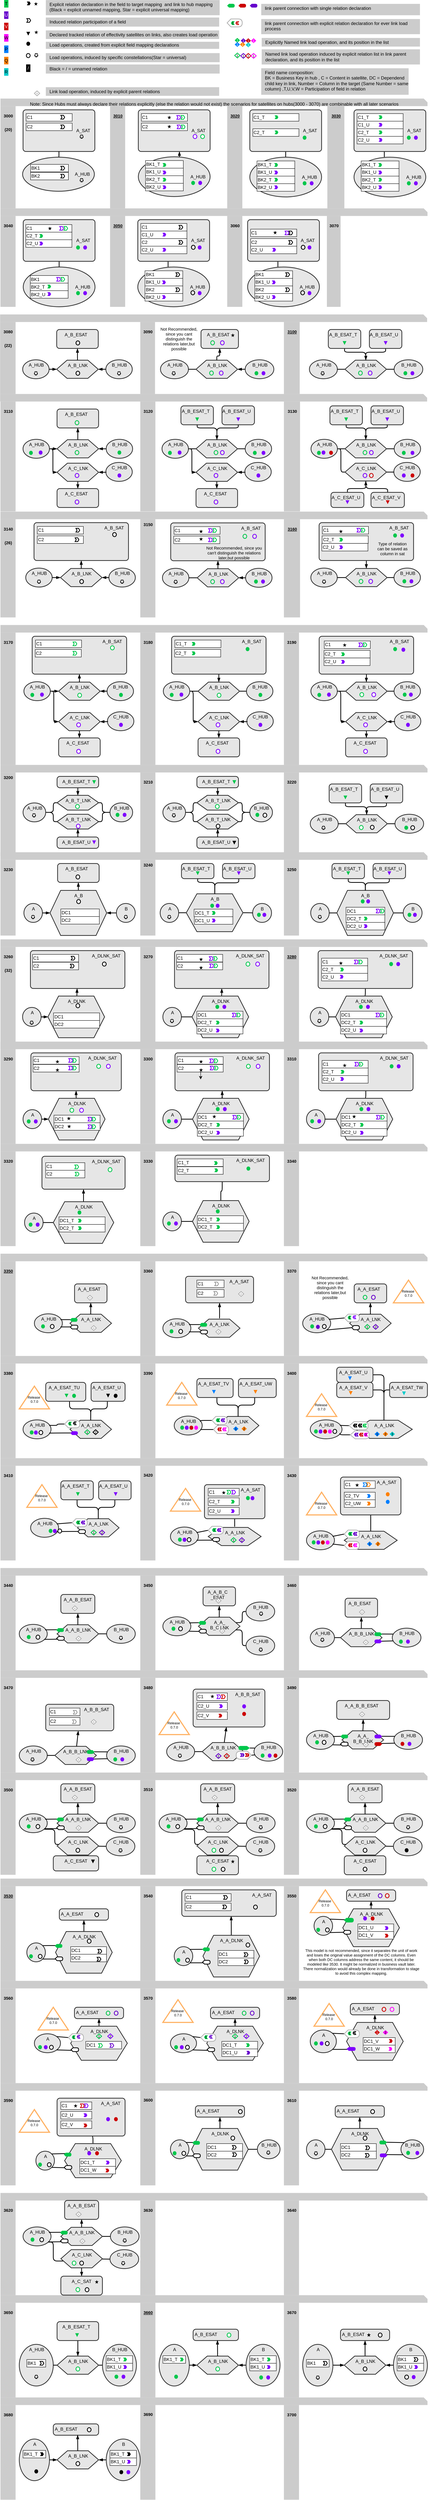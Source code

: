 <mxfile version="21.6.1" type="device">
  <diagram id="S8_EbyP6fOLFSmQk0vZv" name="Seite-1">
    <mxGraphModel dx="935" dy="599" grid="1" gridSize="10" guides="0" tooltips="1" connect="1" arrows="1" fold="1" page="1" pageScale="1" pageWidth="1169" pageHeight="827" background="#FFFFFF" math="0" shadow="0">
      <root>
        <mxCell id="0" />
        <mxCell id="MhMX6n-4osd3CMCWlbSx-218" value="Background" style="locked=1;" parent="0" />
        <mxCell id="MhMX6n-4osd3CMCWlbSx-219" value="" style="shape=note;size=10;shadow=0;strokeWidth=0;fillColor=#cccccc;strokeColor=none;opacity=100.0;nl2Br=0;verticalAlign=top;align=center;spacingLeft=2.0;spacingRight=0;whiteSpace=wrap;gliffyId=41;spacingTop=1;spacingBottom=8;" parent="MhMX6n-4osd3CMCWlbSx-218" vertex="1">
          <mxGeometry x="20" y="2490" width="1130" height="20" as="geometry" />
        </mxCell>
        <mxCell id="MhMX6n-4osd3CMCWlbSx-220" value="&lt;div style=&quot;width: 43px; height: auto; word-break: break-word; font-size: 11px;&quot;&gt;&lt;div align=&quot;center&quot; style=&quot;font-size: 11px;&quot;&gt;&lt;span style=&quot;font-family: Helvetica; font-size: 11px; text-decoration: none; line-height: 36px; font-weight: bold;&quot;&gt;3260&lt;/span&gt;&lt;/div&gt;&lt;div align=&quot;center&quot; style=&quot;font-size: 11px;&quot;&gt;&lt;span style=&quot;font-family: Helvetica; font-size: 11px; text-decoration: none; line-height: 36px; font-weight: bold;&quot;&gt;(32)&lt;/span&gt;&lt;/div&gt;&lt;/div&gt;" style="shape=rect;shadow=0;strokeWidth=0;strokeColor=none;fillColor=#cccccc;opacity=100.0;html=1;nl2Br=0;verticalAlign=top;align=center;spacingLeft=2.0;spacingRight=0;spacingTop=1.0;spacingBottom=8;whiteSpace=wrap;gliffyId=345;fontSize=11;" parent="MhMX6n-4osd3CMCWlbSx-218" vertex="1">
          <mxGeometry x="20" y="2510" width="40" height="270" as="geometry" />
        </mxCell>
        <mxCell id="MhMX6n-4osd3CMCWlbSx-221" value="&lt;div style=&quot;width: 43px; height: auto; word-break: break-word; font-size: 11px;&quot;&gt;&lt;div align=&quot;center&quot; style=&quot;font-size: 11px;&quot;&gt;&lt;span style=&quot;font-family: Helvetica; font-size: 11px; text-decoration: none; line-height: 36px; font-weight: bold;&quot;&gt;3270&lt;/span&gt;&lt;/div&gt;&lt;/div&gt;" style="shape=rect;shadow=0;strokeWidth=0;strokeColor=none;fillColor=#cccccc;opacity=100.0;html=1;nl2Br=0;verticalAlign=top;align=center;spacingLeft=2.0;spacingRight=0;spacingTop=1.0;spacingBottom=8;whiteSpace=wrap;gliffyId=345;fontSize=11;" parent="MhMX6n-4osd3CMCWlbSx-218" vertex="1">
          <mxGeometry x="390" y="2510" width="40" height="260" as="geometry" />
        </mxCell>
        <mxCell id="MhMX6n-4osd3CMCWlbSx-222" value="&lt;div style=&quot;width: 43px; height: auto; word-break: break-word; font-size: 11px;&quot;&gt;&lt;div align=&quot;center&quot; style=&quot;font-size: 11px;&quot;&gt;&lt;span style=&quot;font-family: Helvetica; font-size: 11px; line-height: 36px; font-weight: bold;&quot;&gt;3280&lt;/span&gt;&lt;/div&gt;&lt;/div&gt;" style="shape=rect;shadow=0;strokeWidth=0;strokeColor=none;fillColor=#cccccc;opacity=100.0;html=1;nl2Br=0;verticalAlign=top;align=center;spacingLeft=2.0;spacingRight=0;spacingTop=1.0;spacingBottom=8;whiteSpace=wrap;gliffyId=345;fontSize=11;fontStyle=4" parent="MhMX6n-4osd3CMCWlbSx-218" vertex="1">
          <mxGeometry x="770" y="2510" width="40" height="270" as="geometry" />
        </mxCell>
        <mxCell id="MhMX6n-4osd3CMCWlbSx-223" value="&lt;div style=&quot;width: 43px; height: auto; word-break: break-word; font-size: 11px;&quot;&gt;&lt;div align=&quot;center&quot; style=&quot;font-size: 11px;&quot;&gt;&lt;span style=&quot;font-family: Helvetica; font-size: 11px; text-decoration: none; line-height: 36px; font-weight: bold;&quot;&gt;3170&lt;/span&gt;&lt;/div&gt;&lt;/div&gt;" style="shape=rect;shadow=0;strokeWidth=0;strokeColor=none;fillColor=#cccccc;opacity=100.0;html=1;nl2Br=0;verticalAlign=top;align=center;spacingLeft=2.0;spacingRight=0;spacingTop=1.0;spacingBottom=8;whiteSpace=wrap;gliffyId=345;fontSize=11;" parent="MhMX6n-4osd3CMCWlbSx-218" vertex="1">
          <mxGeometry x="20" y="1680" width="40" height="349.37" as="geometry" />
        </mxCell>
        <mxCell id="MhMX6n-4osd3CMCWlbSx-224" value="" style="shape=note;size=10;shadow=0;strokeWidth=0;fillColor=#cccccc;strokeColor=none;opacity=100.0;nl2Br=0;verticalAlign=top;align=center;spacingLeft=2.0;spacingRight=0;whiteSpace=wrap;gliffyId=41;spacingTop=1;spacingBottom=8;" parent="MhMX6n-4osd3CMCWlbSx-218" vertex="1">
          <mxGeometry x="20" y="1660" width="1130" height="20" as="geometry" />
        </mxCell>
        <mxCell id="MhMX6n-4osd3CMCWlbSx-225" value="&lt;div style=&quot;width: 43px; height: auto; word-break: break-word; font-size: 11px;&quot;&gt;&lt;div align=&quot;center&quot; style=&quot;font-size: 11px;&quot;&gt;&lt;span style=&quot;font-family: Helvetica; font-size: 11px; text-decoration: none; line-height: 36px; font-weight: bold;&quot;&gt;3180&lt;/span&gt;&lt;/div&gt;&lt;/div&gt;" style="shape=rect;shadow=0;strokeWidth=0;strokeColor=none;fillColor=#cccccc;opacity=100.0;html=1;nl2Br=0;verticalAlign=top;align=center;spacingLeft=2.0;spacingRight=0;spacingTop=1.0;spacingBottom=8;whiteSpace=wrap;gliffyId=345;fontSize=11;" parent="MhMX6n-4osd3CMCWlbSx-218" vertex="1">
          <mxGeometry x="390" y="1680" width="40" height="349.37" as="geometry" />
        </mxCell>
        <mxCell id="MhMX6n-4osd3CMCWlbSx-226" value="&lt;div style=&quot;width: 43px; height: auto; word-break: break-word; font-size: 11px;&quot;&gt;&lt;div align=&quot;center&quot; style=&quot;font-size: 11px;&quot;&gt;&lt;span style=&quot;font-family: Helvetica; font-size: 11px; text-decoration: none; line-height: 36px; font-weight: bold;&quot;&gt;3190&lt;/span&gt;&lt;/div&gt;&lt;/div&gt;" style="shape=rect;shadow=0;strokeWidth=0;strokeColor=none;fillColor=#cccccc;opacity=100.0;html=1;nl2Br=0;verticalAlign=top;align=center;spacingLeft=2.0;spacingRight=0;spacingTop=1.0;spacingBottom=8;whiteSpace=wrap;gliffyId=345;fontSize=11;" parent="MhMX6n-4osd3CMCWlbSx-218" vertex="1">
          <mxGeometry x="770" y="1680" width="40" height="349.37" as="geometry" />
        </mxCell>
        <mxCell id="MhMX6n-4osd3CMCWlbSx-227" value="" style="shape=note;size=10;shadow=0;strokeWidth=0;fillColor=#cccccc;strokeColor=none;opacity=100.0;nl2Br=0;verticalAlign=top;align=center;spacingLeft=2.0;spacingRight=0;whiteSpace=wrap;gliffyId=41;spacingTop=1;spacingBottom=8;" parent="MhMX6n-4osd3CMCWlbSx-218" vertex="1">
          <mxGeometry x="20" y="2029.37" width="1130" height="20" as="geometry" />
        </mxCell>
        <mxCell id="MhMX6n-4osd3CMCWlbSx-228" value="&lt;div style=&quot;width: 43px; height: auto; word-break: break-word; font-size: 11px;&quot;&gt;&lt;div align=&quot;center&quot; style=&quot;font-size: 11px;&quot;&gt;&lt;b&gt;3200&lt;/b&gt;&lt;/div&gt;&lt;/div&gt;" style="shape=rect;shadow=0;strokeWidth=0;strokeColor=none;fillColor=#cccccc;opacity=100.0;html=1;nl2Br=0;verticalAlign=top;align=center;spacingLeft=2.0;spacingRight=0;spacingTop=1.0;spacingBottom=8;whiteSpace=wrap;gliffyId=345;fontSize=11;" parent="MhMX6n-4osd3CMCWlbSx-218" vertex="1">
          <mxGeometry x="20" y="2049.37" width="40" height="220.63" as="geometry" />
        </mxCell>
        <mxCell id="MhMX6n-4osd3CMCWlbSx-229" value="&lt;div style=&quot;width: 43px; height: auto; word-break: break-word; font-size: 11px;&quot;&gt;&lt;div align=&quot;center&quot; style=&quot;font-size: 11px;&quot;&gt;&lt;span style=&quot;font-family: Helvetica; font-size: 11px; text-decoration: none; line-height: 36px; font-weight: bold;&quot;&gt;3210&lt;/span&gt;&lt;/div&gt;&lt;/div&gt;" style="shape=rect;shadow=0;strokeWidth=0;strokeColor=none;fillColor=#cccccc;opacity=100.0;html=1;nl2Br=0;verticalAlign=top;align=center;spacingLeft=2.0;spacingRight=0;spacingTop=1.0;spacingBottom=8;whiteSpace=wrap;gliffyId=345;fontSize=11;" parent="MhMX6n-4osd3CMCWlbSx-218" vertex="1">
          <mxGeometry x="390" y="2049.37" width="40" height="220.63" as="geometry" />
        </mxCell>
        <mxCell id="MhMX6n-4osd3CMCWlbSx-230" value="&lt;div style=&quot;width: 43px; height: auto; word-break: break-word; font-size: 11px;&quot;&gt;&lt;div align=&quot;center&quot; style=&quot;font-size: 11px;&quot;&gt;&lt;span style=&quot;font-family: Helvetica; font-size: 11px; text-decoration: none; line-height: 36px; font-weight: bold;&quot;&gt;3220&lt;/span&gt;&lt;/div&gt;&lt;/div&gt;" style="shape=rect;shadow=0;strokeWidth=0;strokeColor=none;fillColor=#cccccc;opacity=100.0;html=1;nl2Br=0;verticalAlign=top;align=center;spacingLeft=2.0;spacingRight=0;spacingTop=1.0;spacingBottom=8;whiteSpace=wrap;gliffyId=345;fontSize=11;" parent="MhMX6n-4osd3CMCWlbSx-218" vertex="1">
          <mxGeometry x="770" y="2049.37" width="40" height="220.63" as="geometry" />
        </mxCell>
        <mxCell id="MhMX6n-4osd3CMCWlbSx-231" value="&lt;div style=&quot;width: 43px; height: auto; word-break: break-word; font-size: 11px;&quot;&gt;&lt;div align=&quot;center&quot; style=&quot;font-size: 11px;&quot;&gt;&lt;span style=&quot;font-family: Helvetica; font-size: 11px; text-decoration: none; line-height: 36px; font-weight: bold;&quot;&gt;3080&lt;/span&gt;&lt;/div&gt;&lt;div align=&quot;center&quot; style=&quot;font-size: 11px;&quot;&gt;&lt;span style=&quot;font-family: Helvetica; font-size: 11px; text-decoration: none; line-height: 36px; font-weight: bold;&quot;&gt;(22)&lt;/span&gt;&lt;/div&gt;&lt;/div&gt;" style="shape=rect;shadow=0;strokeWidth=0;strokeColor=none;fillColor=#cccccc;opacity=100.0;html=1;nl2Br=0;verticalAlign=top;align=center;spacingLeft=2.0;spacingRight=0;spacingTop=1.0;spacingBottom=8;whiteSpace=wrap;gliffyId=345;fontSize=11;" parent="MhMX6n-4osd3CMCWlbSx-218" vertex="1">
          <mxGeometry x="19" y="860" width="41" height="190" as="geometry" />
        </mxCell>
        <mxCell id="MhMX6n-4osd3CMCWlbSx-232" value="" style="shape=note;size=10;shadow=0;strokeWidth=0;fillColor=#cccccc;strokeColor=none;opacity=100.0;nl2Br=0;verticalAlign=top;align=center;spacingLeft=2.0;spacingRight=0;whiteSpace=wrap;gliffyId=41;spacingTop=1;spacingBottom=8;" parent="MhMX6n-4osd3CMCWlbSx-218" vertex="1">
          <mxGeometry x="19" y="840" width="1130" height="20" as="geometry" />
        </mxCell>
        <mxCell id="MhMX6n-4osd3CMCWlbSx-233" value="&lt;div style=&quot;width: 43px; height: auto; word-break: break-word; font-size: 11px;&quot;&gt;&lt;div align=&quot;center&quot; style=&quot;font-size: 11px;&quot;&gt;&lt;span style=&quot;font-family: Helvetica; font-size: 11px; text-decoration: none; line-height: 36px; font-weight: bold;&quot;&gt;3090&lt;/span&gt;&lt;/div&gt;&lt;/div&gt;" style="shape=rect;shadow=0;strokeWidth=0;strokeColor=none;fillColor=#cccccc;opacity=100.0;html=1;nl2Br=0;verticalAlign=top;align=center;spacingLeft=2.0;spacingRight=0;spacingTop=1.0;spacingBottom=8;whiteSpace=wrap;gliffyId=345;fontSize=11;" parent="MhMX6n-4osd3CMCWlbSx-218" vertex="1">
          <mxGeometry x="390" y="860" width="39" height="190" as="geometry" />
        </mxCell>
        <mxCell id="MhMX6n-4osd3CMCWlbSx-234" value="&lt;div style=&quot;width: 43px; height: auto; word-break: break-word; font-size: 11px;&quot;&gt;&lt;div align=&quot;center&quot; style=&quot;font-size: 11px;&quot;&gt;&lt;span style=&quot;font-family: Helvetica; font-size: 11px; line-height: 36px; font-weight: bold;&quot;&gt;3100&lt;/span&gt;&lt;/div&gt;&lt;/div&gt;" style="shape=rect;shadow=0;strokeWidth=0;strokeColor=none;fillColor=#cccccc;opacity=100.0;html=1;nl2Br=0;verticalAlign=top;align=center;spacingLeft=2.0;spacingRight=0;spacingTop=1.0;spacingBottom=8;whiteSpace=wrap;gliffyId=345;fontSize=11;fontStyle=4" parent="MhMX6n-4osd3CMCWlbSx-218" vertex="1">
          <mxGeometry x="770" y="860" width="41.82" height="190" as="geometry" />
        </mxCell>
        <mxCell id="MhMX6n-4osd3CMCWlbSx-235" value="" style="shape=note;size=10;shadow=0;strokeWidth=0;fillColor=#cccccc;strokeColor=none;opacity=100.0;nl2Br=0;verticalAlign=top;align=center;spacingLeft=2.0;spacingRight=0;whiteSpace=wrap;gliffyId=41;spacingTop=1;spacingBottom=8;" parent="MhMX6n-4osd3CMCWlbSx-218" vertex="1">
          <mxGeometry x="19" y="1050" width="1130" height="20" as="geometry" />
        </mxCell>
        <mxCell id="MhMX6n-4osd3CMCWlbSx-236" value="&lt;div style=&quot;width: 43px; height: auto; word-break: break-word; font-size: 11px;&quot;&gt;&lt;div align=&quot;center&quot; style=&quot;font-size: 11px;&quot;&gt;&lt;span style=&quot;font-family: Helvetica; font-size: 11px; text-decoration: none; line-height: 36px; font-weight: bold;&quot;&gt;3110&lt;/span&gt;&lt;/div&gt;&lt;/div&gt;" style="shape=rect;shadow=0;strokeWidth=0;strokeColor=none;fillColor=#cccccc;opacity=100.0;html=1;nl2Br=0;verticalAlign=top;align=center;spacingLeft=2.0;spacingRight=0;spacingTop=1.0;spacingBottom=8;whiteSpace=wrap;gliffyId=345;fontSize=11;" parent="MhMX6n-4osd3CMCWlbSx-218" vertex="1">
          <mxGeometry x="19.93" y="1070" width="40.07" height="290" as="geometry" />
        </mxCell>
        <mxCell id="MhMX6n-4osd3CMCWlbSx-237" value="&lt;div style=&quot;width: 43px; height: auto; word-break: break-word; font-size: 11px;&quot;&gt;&lt;div align=&quot;center&quot; style=&quot;font-size: 11px;&quot;&gt;&lt;span style=&quot;font-family: Helvetica; font-size: 11px; text-decoration: none; line-height: 36px; font-weight: bold;&quot;&gt;3120&lt;/span&gt;&lt;/div&gt;&lt;/div&gt;" style="shape=rect;shadow=0;strokeWidth=0;strokeColor=none;fillColor=#cccccc;opacity=100.0;html=1;nl2Br=0;verticalAlign=top;align=center;spacingLeft=2.0;spacingRight=0;spacingTop=1.0;spacingBottom=8;whiteSpace=wrap;gliffyId=345;fontSize=11;" parent="MhMX6n-4osd3CMCWlbSx-218" vertex="1">
          <mxGeometry x="390" y="1070" width="39.93" height="290" as="geometry" />
        </mxCell>
        <mxCell id="MhMX6n-4osd3CMCWlbSx-238" value="&lt;div style=&quot;width: 43px; height: auto; word-break: break-word; font-size: 11px;&quot;&gt;&lt;div align=&quot;center&quot; style=&quot;font-size: 11px;&quot;&gt;&lt;span style=&quot;font-family: Helvetica; font-size: 11px; text-decoration: none; line-height: 36px; font-weight: bold;&quot;&gt;3130&lt;/span&gt;&lt;/div&gt;&lt;/div&gt;" style="shape=rect;shadow=0;strokeWidth=0;strokeColor=none;fillColor=#cccccc;opacity=100.0;html=1;nl2Br=0;verticalAlign=top;align=center;spacingLeft=2.0;spacingRight=0;spacingTop=1.0;spacingBottom=8;whiteSpace=wrap;gliffyId=345;fontSize=11;" parent="MhMX6n-4osd3CMCWlbSx-218" vertex="1">
          <mxGeometry x="770" y="1070" width="42.75" height="290" as="geometry" />
        </mxCell>
        <mxCell id="MhMX6n-4osd3CMCWlbSx-239" value="&lt;div style=&quot;width: 43px; height: auto; word-break: break-word; font-size: 11px;&quot;&gt;&lt;div align=&quot;center&quot; style=&quot;font-size: 11px;&quot;&gt;&lt;span style=&quot;font-family: Helvetica; font-size: 11px; text-decoration: none; line-height: 36px; font-weight: bold;&quot;&gt;3140&lt;/span&gt;&lt;/div&gt;&lt;div align=&quot;center&quot; style=&quot;font-size: 11px;&quot;&gt;&lt;span style=&quot;font-family: Helvetica; font-size: 11px; text-decoration: none; line-height: 36px; font-weight: bold;&quot;&gt;(26)&lt;/span&gt;&lt;/div&gt;&lt;/div&gt;" style="shape=rect;shadow=0;strokeWidth=0;strokeColor=none;fillColor=#cccccc;opacity=100.0;html=1;nl2Br=0;verticalAlign=top;align=center;spacingLeft=2.0;spacingRight=0;spacingTop=1.0;spacingBottom=8;whiteSpace=wrap;gliffyId=345;fontSize=11;" parent="MhMX6n-4osd3CMCWlbSx-218" vertex="1">
          <mxGeometry x="19.93" y="1380.63" width="40.07" height="259.37" as="geometry" />
        </mxCell>
        <mxCell id="MhMX6n-4osd3CMCWlbSx-240" value="" style="shape=note;size=10;shadow=0;strokeWidth=0;fillColor=#cccccc;strokeColor=none;opacity=100.0;nl2Br=0;verticalAlign=top;align=center;spacingLeft=2.0;spacingRight=0;whiteSpace=wrap;gliffyId=41;spacingTop=1;spacingBottom=8;" parent="MhMX6n-4osd3CMCWlbSx-218" vertex="1">
          <mxGeometry x="19.93" y="1360.63" width="1130" height="20" as="geometry" />
        </mxCell>
        <mxCell id="MhMX6n-4osd3CMCWlbSx-241" value="&lt;div style=&quot;width: 43px; height: auto; word-break: break-word; font-size: 11px;&quot;&gt;&lt;div align=&quot;center&quot; style=&quot;font-size: 11px;&quot;&gt;&lt;b&gt;3150&lt;/b&gt;&lt;/div&gt;&lt;/div&gt;" style="shape=rect;shadow=0;strokeWidth=0;strokeColor=none;fillColor=#cccccc;opacity=100.0;html=1;nl2Br=0;verticalAlign=top;align=center;spacingLeft=2.0;spacingRight=0;spacingTop=1.0;spacingBottom=8;whiteSpace=wrap;gliffyId=345;fontSize=11;" parent="MhMX6n-4osd3CMCWlbSx-218" vertex="1">
          <mxGeometry x="390" y="1380.63" width="39.93" height="259.37" as="geometry" />
        </mxCell>
        <mxCell id="MhMX6n-4osd3CMCWlbSx-242" value="&lt;div style=&quot;width: 43px; height: auto; word-break: break-word; font-size: 11px;&quot;&gt;&lt;div align=&quot;center&quot; style=&quot;font-size: 11px;&quot;&gt;&lt;span style=&quot;font-family: Helvetica; font-size: 11px; line-height: 36px; font-weight: bold;&quot;&gt;3160&lt;/span&gt;&lt;/div&gt;&lt;/div&gt;" style="shape=rect;shadow=0;strokeWidth=0;strokeColor=none;fillColor=#cccccc;opacity=100.0;html=1;nl2Br=0;verticalAlign=top;align=center;spacingLeft=2.0;spacingRight=0;spacingTop=1.0;spacingBottom=8;whiteSpace=wrap;gliffyId=345;fontSize=11;fontStyle=4" parent="MhMX6n-4osd3CMCWlbSx-218" vertex="1">
          <mxGeometry x="770" y="1380.63" width="42.75" height="259.37" as="geometry" />
        </mxCell>
        <mxCell id="MhMX6n-4osd3CMCWlbSx-243" value="&lt;div style=&quot;width: 43px; height: auto; word-break: break-word; font-size: 11px;&quot;&gt;&lt;div align=&quot;center&quot; style=&quot;font-size: 11px;&quot;&gt;&lt;span style=&quot;font-family: Helvetica; font-size: 11px; line-height: 36px; font-weight: bold;&quot;&gt;3020&lt;/span&gt;&lt;/div&gt;&lt;/div&gt;" style="shape=rect;shadow=0;strokeWidth=0;strokeColor=none;fillColor=#cccccc;opacity=100.0;html=1;nl2Br=0;verticalAlign=top;align=center;spacingLeft=2.0;spacingRight=0;spacingTop=1.0;spacingBottom=8;whiteSpace=wrap;gliffyId=345;fontSize=11;fontStyle=4" parent="MhMX6n-4osd3CMCWlbSx-218" vertex="1">
          <mxGeometry x="620" y="290" width="40" height="270" as="geometry" />
        </mxCell>
        <mxCell id="MhMX6n-4osd3CMCWlbSx-244" value="Note: Since Hubs must always declare their relations explicitly (else the relation would not exist) the scenarios for satellites on hubs(3000 - 3070) are combinable with all later scenarios" style="shape=note;size=10;shadow=0;strokeWidth=0;fillColor=#cccccc;strokeColor=none;opacity=100.0;nl2Br=0;verticalAlign=top;align=center;spacingLeft=2.0;spacingRight=0;whiteSpace=wrap;gliffyId=41;spacingTop=1;spacingBottom=8;" parent="MhMX6n-4osd3CMCWlbSx-218" vertex="1">
          <mxGeometry x="20" y="270" width="1130" height="20" as="geometry" />
        </mxCell>
        <mxCell id="MhMX6n-4osd3CMCWlbSx-245" value="&lt;div style=&quot;width: 43px; height: auto; word-break: break-word; font-size: 11px;&quot;&gt;&lt;div align=&quot;center&quot; style=&quot;font-size: 11px;&quot;&gt;&lt;span style=&quot;font-family: Helvetica; font-size: 11px; line-height: 36px; font-weight: bold;&quot;&gt;3030&lt;/span&gt;&lt;/div&gt;&lt;/div&gt;" style="shape=rect;shadow=0;strokeWidth=0;strokeColor=none;fillColor=#cccccc;opacity=100.0;html=1;nl2Br=0;verticalAlign=top;align=center;spacingLeft=2.0;spacingRight=0;spacingTop=1.0;spacingBottom=8;whiteSpace=wrap;gliffyId=345;fontSize=11;fontStyle=4" parent="MhMX6n-4osd3CMCWlbSx-218" vertex="1">
          <mxGeometry x="885" y="290" width="45" height="270" as="geometry" />
        </mxCell>
        <mxCell id="MhMX6n-4osd3CMCWlbSx-246" value="&lt;div style=&quot;width: 43px; height: auto; word-break: break-word; font-size: 11px; line-height: 147%;&quot;&gt;&lt;div align=&quot;center&quot; style=&quot;font-size: 11px; line-height: 147%;&quot;&gt;&lt;span style=&quot;font-family: Helvetica; font-size: 11px; text-decoration: none; line-height: 36px; font-weight: bold;&quot;&gt;3000&lt;/span&gt;&lt;/div&gt;&lt;div align=&quot;center&quot; style=&quot;font-size: 11px; line-height: 147%;&quot;&gt;&lt;span style=&quot;font-family: Helvetica; font-size: 11px; text-decoration: none; line-height: 36px; font-weight: bold;&quot;&gt;(20)&lt;/span&gt;&lt;/div&gt;&lt;/div&gt;" style="shape=rect;shadow=0;strokeWidth=0;strokeColor=none;fillColor=#cccccc;opacity=100.0;html=1;nl2Br=0;verticalAlign=top;align=center;spacingLeft=2.0;spacingRight=0;spacingTop=1.0;spacingBottom=2;whiteSpace=wrap;gliffyId=345;fontSize=11;labelPosition=center;verticalLabelPosition=middle;" parent="MhMX6n-4osd3CMCWlbSx-218" vertex="1">
          <mxGeometry x="20" y="290" width="40" height="270" as="geometry" />
        </mxCell>
        <mxCell id="MhMX6n-4osd3CMCWlbSx-247" value="&lt;div style=&quot;width: 43px; height: auto; word-break: break-word; font-size: 11px;&quot;&gt;&lt;div align=&quot;center&quot; style=&quot;font-size: 11px;&quot;&gt;&lt;span style=&quot;font-family: Helvetica; font-size: 11px; line-height: 36px; font-weight: bold;&quot;&gt;3010&lt;/span&gt;&lt;/div&gt;&lt;/div&gt;" style="shape=rect;shadow=0;strokeWidth=0;strokeColor=none;fillColor=#cccccc;opacity=100.0;html=1;nl2Br=0;verticalAlign=top;align=center;spacingLeft=2.0;spacingRight=0;spacingTop=1.0;spacingBottom=8;whiteSpace=wrap;gliffyId=345;fontSize=11;fontStyle=4" parent="MhMX6n-4osd3CMCWlbSx-218" vertex="1">
          <mxGeometry x="310" y="290" width="40" height="270" as="geometry" />
        </mxCell>
        <mxCell id="MhMX6n-4osd3CMCWlbSx-248" value="" style="shape=note;size=10;shadow=0;strokeWidth=0;fillColor=#cccccc;strokeColor=none;opacity=100.0;nl2Br=0;verticalAlign=top;align=center;spacingLeft=2.0;spacingRight=0;whiteSpace=wrap;gliffyId=41;spacingTop=1;spacingBottom=8;" parent="MhMX6n-4osd3CMCWlbSx-218" vertex="1">
          <mxGeometry x="20" y="560" width="1130" height="20" as="geometry" />
        </mxCell>
        <mxCell id="MhMX6n-4osd3CMCWlbSx-249" value="&lt;div style=&quot;width: 43px; height: auto; word-break: break-word; font-size: 11px;&quot;&gt;&lt;div align=&quot;center&quot; style=&quot;font-size: 11px;&quot;&gt;&lt;span style=&quot;font-family: Helvetica; font-size: 11px; text-decoration: none; line-height: 36px; font-weight: bold;&quot;&gt;3040&lt;/span&gt;&lt;/div&gt;&lt;/div&gt;" style="shape=rect;shadow=0;strokeWidth=0;strokeColor=none;fillColor=#cccccc;opacity=100.0;html=1;nl2Br=0;verticalAlign=top;align=center;spacingLeft=2.0;spacingRight=0;spacingTop=1.0;spacingBottom=8;whiteSpace=wrap;gliffyId=345;fontSize=11;" parent="MhMX6n-4osd3CMCWlbSx-218" vertex="1">
          <mxGeometry x="20" y="580" width="40" height="240" as="geometry" />
        </mxCell>
        <mxCell id="MhMX6n-4osd3CMCWlbSx-250" value="&lt;div style=&quot;width: 43px; height: auto; word-break: break-word; font-size: 11px;&quot;&gt;&lt;div align=&quot;center&quot; style=&quot;font-size: 11px;&quot;&gt;&lt;span style=&quot;font-family: Helvetica; font-size: 11px; line-height: 36px; font-weight: bold;&quot;&gt;3050&lt;/span&gt;&lt;/div&gt;&lt;/div&gt;" style="shape=rect;shadow=0;strokeWidth=0;strokeColor=none;fillColor=#cccccc;opacity=100.0;html=1;nl2Br=0;verticalAlign=top;align=center;spacingLeft=2.0;spacingRight=0;spacingTop=1.0;spacingBottom=8;whiteSpace=wrap;gliffyId=345;fontSize=11;fontStyle=4" parent="MhMX6n-4osd3CMCWlbSx-218" vertex="1">
          <mxGeometry x="310" y="580" width="40" height="240" as="geometry" />
        </mxCell>
        <mxCell id="MhMX6n-4osd3CMCWlbSx-251" value="&lt;div style=&quot;width: 43px; height: auto; word-break: break-word; font-size: 11px;&quot;&gt;&lt;div align=&quot;center&quot; style=&quot;font-size: 11px;&quot;&gt;&lt;span style=&quot;font-family: Helvetica; font-size: 11px; text-decoration: none; line-height: 36px; font-weight: bold;&quot;&gt;3060&lt;/span&gt;&lt;/div&gt;&lt;/div&gt;" style="shape=rect;shadow=0;strokeWidth=0;strokeColor=none;fillColor=#cccccc;opacity=100.0;html=1;nl2Br=0;verticalAlign=top;align=center;spacingLeft=2.0;spacingRight=0;spacingTop=1.0;spacingBottom=8;whiteSpace=wrap;gliffyId=345;fontSize=11;" parent="MhMX6n-4osd3CMCWlbSx-218" vertex="1">
          <mxGeometry x="620" y="580" width="40" height="240" as="geometry" />
        </mxCell>
        <mxCell id="MhMX6n-4osd3CMCWlbSx-252" value="&lt;div style=&quot;width: 43px; height: auto; word-break: break-word; font-size: 11px;&quot;&gt;&lt;div align=&quot;center&quot; style=&quot;font-size: 11px;&quot;&gt;&lt;span style=&quot;font-family: Helvetica; font-size: 11px; text-decoration: none; line-height: 36px; font-weight: bold;&quot;&gt;3070&lt;/span&gt;&lt;/div&gt;&lt;/div&gt;" style="shape=rect;shadow=0;strokeWidth=0;strokeColor=none;fillColor=#cccccc;opacity=100.0;html=1;nl2Br=0;verticalAlign=top;align=center;spacingLeft=2.0;spacingRight=0;spacingTop=1.0;spacingBottom=8;whiteSpace=wrap;gliffyId=345;fontSize=11;" parent="MhMX6n-4osd3CMCWlbSx-218" vertex="1">
          <mxGeometry x="883.75" y="580" width="36.25" height="240" as="geometry" />
        </mxCell>
        <mxCell id="MhMX6n-4osd3CMCWlbSx-284" value="&lt;div style=&quot;width: 43px; height: auto; word-break: break-word; font-size: 11px;&quot;&gt;&lt;div align=&quot;center&quot; style=&quot;font-size: 11px;&quot;&gt;&lt;span style=&quot;font-family: Helvetica; font-size: 11px; text-decoration: none; line-height: 36px; font-weight: bold;&quot;&gt;3290&lt;/span&gt;&lt;/div&gt;&lt;/div&gt;" style="shape=rect;shadow=0;strokeWidth=0;strokeColor=none;fillColor=#cccccc;opacity=100.0;html=1;nl2Br=0;verticalAlign=top;align=center;spacingLeft=2.0;spacingRight=0;spacingTop=1.0;spacingBottom=8;whiteSpace=wrap;gliffyId=345;fontSize=11;" parent="MhMX6n-4osd3CMCWlbSx-218" vertex="1">
          <mxGeometry x="20" y="2780" width="40" height="250" as="geometry" />
        </mxCell>
        <mxCell id="MhMX6n-4osd3CMCWlbSx-285" value="&lt;div style=&quot;width: 43px; height: auto; word-break: break-word; font-size: 11px;&quot;&gt;&lt;div align=&quot;center&quot; style=&quot;font-size: 11px;&quot;&gt;&lt;span style=&quot;font-family: Helvetica; font-size: 11px; text-decoration: none; line-height: 36px; font-weight: bold;&quot;&gt;3300&lt;/span&gt;&lt;/div&gt;&lt;/div&gt;" style="shape=rect;shadow=0;strokeWidth=0;strokeColor=none;fillColor=#cccccc;opacity=100.0;html=1;nl2Br=0;verticalAlign=top;align=center;spacingLeft=2.0;spacingRight=0;spacingTop=1.0;spacingBottom=8;whiteSpace=wrap;gliffyId=345;fontSize=11;" parent="MhMX6n-4osd3CMCWlbSx-218" vertex="1">
          <mxGeometry x="390" y="2780" width="40" height="250" as="geometry" />
        </mxCell>
        <mxCell id="MhMX6n-4osd3CMCWlbSx-286" value="" style="shape=note;size=10;shadow=0;strokeWidth=0;fillColor=#cccccc;strokeColor=none;opacity=100.0;nl2Br=0;verticalAlign=top;align=center;spacingLeft=2.0;spacingRight=0;whiteSpace=wrap;gliffyId=41;spacingTop=1;spacingBottom=8;" parent="MhMX6n-4osd3CMCWlbSx-218" vertex="1">
          <mxGeometry x="20" y="2760" width="1130" height="20" as="geometry" />
        </mxCell>
        <mxCell id="MhMX6n-4osd3CMCWlbSx-287" value="&lt;div style=&quot;width: 43px; height: auto; word-break: break-word; font-size: 11px;&quot;&gt;&lt;div align=&quot;center&quot; style=&quot;font-size: 11px;&quot;&gt;&lt;span style=&quot;font-family: Helvetica; font-size: 11px; text-decoration: none; line-height: 36px; font-weight: bold;&quot;&gt;3310&lt;/span&gt;&lt;/div&gt;&lt;/div&gt;" style="shape=rect;shadow=0;strokeWidth=0;strokeColor=none;fillColor=#cccccc;opacity=100.0;html=1;nl2Br=0;verticalAlign=top;align=center;spacingLeft=2.0;spacingRight=0;spacingTop=1.0;spacingBottom=8;whiteSpace=wrap;gliffyId=345;fontSize=11;" parent="MhMX6n-4osd3CMCWlbSx-218" vertex="1">
          <mxGeometry x="770" y="2780" width="40" height="250" as="geometry" />
        </mxCell>
        <mxCell id="MhMX6n-4osd3CMCWlbSx-364" value="" style="shape=note;size=10;shadow=0;strokeWidth=0;fillColor=#cccccc;strokeColor=none;opacity=100.0;nl2Br=0;verticalAlign=top;align=center;spacingLeft=2.0;spacingRight=0;whiteSpace=wrap;gliffyId=41;spacingTop=1;spacingBottom=8;" parent="MhMX6n-4osd3CMCWlbSx-218" vertex="1">
          <mxGeometry x="20" y="3030" width="1130" height="20" as="geometry" />
        </mxCell>
        <mxCell id="MhMX6n-4osd3CMCWlbSx-365" value="&lt;div style=&quot;width: 43px; height: auto; word-break: break-word; font-size: 11px;&quot;&gt;&lt;div align=&quot;center&quot; style=&quot;font-size: 11px;&quot;&gt;&lt;span style=&quot;font-family: Helvetica; font-size: 11px; text-decoration: none; line-height: 36px; font-weight: bold;&quot;&gt;3320&lt;/span&gt;&lt;/div&gt;&lt;/div&gt;" style="shape=rect;shadow=0;strokeWidth=0;strokeColor=none;fillColor=#cccccc;opacity=100.0;html=1;nl2Br=0;verticalAlign=top;align=center;spacingLeft=2.0;spacingRight=0;spacingTop=1.0;spacingBottom=8;whiteSpace=wrap;gliffyId=345;fontSize=11;" parent="MhMX6n-4osd3CMCWlbSx-218" vertex="1">
          <mxGeometry x="20" y="3050" width="40" height="250" as="geometry" />
        </mxCell>
        <mxCell id="MhMX6n-4osd3CMCWlbSx-366" value="&lt;div style=&quot;width: 43px; height: auto; word-break: break-word; font-size: 11px;&quot;&gt;&lt;div align=&quot;center&quot; style=&quot;font-size: 11px;&quot;&gt;&lt;span style=&quot;font-family: Helvetica; font-size: 11px; text-decoration: none; line-height: 36px; font-weight: bold;&quot;&gt;3330&lt;/span&gt;&lt;/div&gt;&lt;/div&gt;" style="shape=rect;shadow=0;strokeWidth=0;strokeColor=none;fillColor=#cccccc;opacity=100.0;html=1;nl2Br=0;verticalAlign=top;align=center;spacingLeft=2.0;spacingRight=0;spacingTop=1.0;spacingBottom=8;whiteSpace=wrap;gliffyId=345;fontSize=11;" parent="MhMX6n-4osd3CMCWlbSx-218" vertex="1">
          <mxGeometry x="390" y="3050" width="40" height="250" as="geometry" />
        </mxCell>
        <mxCell id="MhMX6n-4osd3CMCWlbSx-367" value="&lt;div style=&quot;width: 43px; height: auto; word-break: break-word; font-size: 11px;&quot;&gt;&lt;div align=&quot;center&quot; style=&quot;font-size: 11px;&quot;&gt;&lt;span style=&quot;font-family: Helvetica; font-size: 11px; text-decoration: none; line-height: 36px; font-weight: bold;&quot;&gt;3340&lt;/span&gt;&lt;/div&gt;&lt;/div&gt;" style="shape=rect;shadow=0;strokeWidth=0;strokeColor=none;fillColor=#cccccc;opacity=100.0;html=1;nl2Br=0;verticalAlign=top;align=center;spacingLeft=2.0;spacingRight=0;spacingTop=1.0;spacingBottom=8;whiteSpace=wrap;gliffyId=345;fontSize=11;" parent="MhMX6n-4osd3CMCWlbSx-218" vertex="1">
          <mxGeometry x="770" y="3050" width="40" height="250" as="geometry" />
        </mxCell>
        <mxCell id="MhMX6n-4osd3CMCWlbSx-428" value="&lt;div style=&quot;width: 43px; height: auto; word-break: break-word; font-size: 11px;&quot;&gt;&lt;div align=&quot;center&quot; style=&quot;font-size: 11px;&quot;&gt;&lt;span style=&quot;font-family: Helvetica; font-size: 11px; line-height: 36px; font-weight: bold;&quot;&gt;3350&lt;/span&gt;&lt;/div&gt;&lt;/div&gt;" style="shape=rect;shadow=0;strokeWidth=0;strokeColor=none;fillColor=#cccccc;opacity=100.0;html=1;nl2Br=0;verticalAlign=top;align=center;spacingLeft=2.0;spacingRight=0;spacingTop=1.0;spacingBottom=8;whiteSpace=wrap;gliffyId=345;fontSize=11;fontStyle=4" parent="MhMX6n-4osd3CMCWlbSx-218" vertex="1">
          <mxGeometry x="20" y="3340" width="40" height="250" as="geometry" />
        </mxCell>
        <mxCell id="MhMX6n-4osd3CMCWlbSx-429" value="" style="shape=note;size=10;shadow=0;strokeWidth=0;fillColor=#cccccc;strokeColor=none;opacity=100.0;nl2Br=0;verticalAlign=top;align=center;spacingLeft=2.0;spacingRight=0;whiteSpace=wrap;gliffyId=41;spacingTop=1;spacingBottom=8;" parent="MhMX6n-4osd3CMCWlbSx-218" vertex="1">
          <mxGeometry x="20" y="3320" width="1130" height="20" as="geometry" />
        </mxCell>
        <mxCell id="MhMX6n-4osd3CMCWlbSx-430" value="&lt;div style=&quot;width: 43px; height: auto; word-break: break-word; font-size: 11px;&quot;&gt;&lt;div align=&quot;center&quot; style=&quot;font-size: 11px;&quot;&gt;&lt;span style=&quot;font-family: Helvetica; font-size: 11px; text-decoration: none; line-height: 36px; font-weight: bold;&quot;&gt;3360&lt;/span&gt;&lt;/div&gt;&lt;/div&gt;" style="shape=rect;shadow=0;strokeWidth=0;strokeColor=none;fillColor=#cccccc;opacity=100.0;html=1;nl2Br=0;verticalAlign=top;align=center;spacingLeft=2.0;spacingRight=0;spacingTop=1.0;spacingBottom=8;whiteSpace=wrap;gliffyId=345;fontSize=11;" parent="MhMX6n-4osd3CMCWlbSx-218" vertex="1">
          <mxGeometry x="390" y="3340" width="40" height="250" as="geometry" />
        </mxCell>
        <mxCell id="MhMX6n-4osd3CMCWlbSx-431" value="&lt;div style=&quot;width: 43px; height: auto; word-break: break-word; font-size: 11px;&quot;&gt;&lt;div align=&quot;center&quot; style=&quot;font-size: 11px;&quot;&gt;&lt;span style=&quot;font-family: Helvetica; font-size: 11px; text-decoration: none; line-height: 36px; font-weight: bold;&quot;&gt;3370&lt;/span&gt;&lt;/div&gt;&lt;/div&gt;" style="shape=rect;shadow=0;strokeWidth=0;strokeColor=none;fillColor=#cccccc;opacity=100.0;html=1;nl2Br=0;verticalAlign=top;align=center;spacingLeft=2.0;spacingRight=0;spacingTop=1.0;spacingBottom=8;whiteSpace=wrap;gliffyId=345;fontSize=11;" parent="MhMX6n-4osd3CMCWlbSx-218" vertex="1">
          <mxGeometry x="770" y="3340" width="40" height="250" as="geometry" />
        </mxCell>
        <mxCell id="MhMX6n-4osd3CMCWlbSx-436" value="" style="shape=note;size=10;shadow=0;strokeWidth=0;fillColor=#cccccc;strokeColor=none;opacity=100.0;nl2Br=0;verticalAlign=top;align=center;spacingLeft=2.0;spacingRight=0;whiteSpace=wrap;gliffyId=41;spacingTop=1;spacingBottom=8;" parent="MhMX6n-4osd3CMCWlbSx-218" vertex="1">
          <mxGeometry x="20" y="3590" width="1130" height="20" as="geometry" />
        </mxCell>
        <mxCell id="MhMX6n-4osd3CMCWlbSx-437" value="&lt;div style=&quot;width: 43px; height: auto; word-break: break-word; font-size: 11px;&quot;&gt;&lt;div align=&quot;center&quot; style=&quot;font-size: 11px;&quot;&gt;&lt;span style=&quot;font-family: Helvetica; font-size: 11px; text-decoration: none; line-height: 36px; font-weight: bold;&quot;&gt;3380&lt;/span&gt;&lt;/div&gt;&lt;/div&gt;" style="shape=rect;shadow=0;strokeWidth=0;strokeColor=none;fillColor=#cccccc;opacity=100.0;html=1;nl2Br=0;verticalAlign=top;align=center;spacingLeft=2.0;spacingRight=0;spacingTop=1.0;spacingBottom=8;whiteSpace=wrap;gliffyId=345;fontSize=11;" parent="MhMX6n-4osd3CMCWlbSx-218" vertex="1">
          <mxGeometry x="20" y="3610" width="40" height="250" as="geometry" />
        </mxCell>
        <mxCell id="MhMX6n-4osd3CMCWlbSx-438" value="&lt;div style=&quot;width: 43px; height: auto; word-break: break-word; font-size: 11px;&quot;&gt;&lt;div align=&quot;center&quot; style=&quot;font-size: 11px;&quot;&gt;&lt;span style=&quot;font-family: Helvetica; font-size: 11px; text-decoration: none; line-height: 36px; font-weight: bold;&quot;&gt;3390&lt;/span&gt;&lt;/div&gt;&lt;/div&gt;" style="shape=rect;shadow=0;strokeWidth=0;strokeColor=none;fillColor=#cccccc;opacity=100.0;html=1;nl2Br=0;verticalAlign=top;align=center;spacingLeft=2.0;spacingRight=0;spacingTop=1.0;spacingBottom=8;whiteSpace=wrap;gliffyId=345;fontSize=11;" parent="MhMX6n-4osd3CMCWlbSx-218" vertex="1">
          <mxGeometry x="390" y="3610" width="40" height="250" as="geometry" />
        </mxCell>
        <mxCell id="MhMX6n-4osd3CMCWlbSx-439" value="&lt;div style=&quot;width: 43px; height: auto; word-break: break-word; font-size: 11px;&quot;&gt;&lt;div align=&quot;center&quot; style=&quot;font-size: 11px;&quot;&gt;&lt;span style=&quot;font-family: Helvetica; font-size: 11px; text-decoration: none; line-height: 36px; font-weight: bold;&quot;&gt;3400&lt;/span&gt;&lt;/div&gt;&lt;/div&gt;" style="shape=rect;shadow=0;strokeWidth=0;strokeColor=none;fillColor=#cccccc;opacity=100.0;html=1;nl2Br=0;verticalAlign=top;align=center;spacingLeft=2.0;spacingRight=0;spacingTop=1.0;spacingBottom=8;whiteSpace=wrap;gliffyId=345;fontSize=11;" parent="MhMX6n-4osd3CMCWlbSx-218" vertex="1">
          <mxGeometry x="770" y="3610" width="40" height="250" as="geometry" />
        </mxCell>
        <mxCell id="MhMX6n-4osd3CMCWlbSx-440" value="" style="shape=note;size=10;shadow=0;strokeWidth=0;fillColor=#cccccc;strokeColor=none;opacity=100.0;nl2Br=0;verticalAlign=top;align=center;spacingLeft=2.0;spacingRight=0;whiteSpace=wrap;gliffyId=41;spacingTop=1;spacingBottom=8;" parent="MhMX6n-4osd3CMCWlbSx-218" vertex="1">
          <mxGeometry x="20" y="3860" width="1130" height="20" as="geometry" />
        </mxCell>
        <mxCell id="MhMX6n-4osd3CMCWlbSx-441" value="&lt;div style=&quot;width: 43px; height: auto; word-break: break-word; font-size: 11px;&quot;&gt;&lt;div align=&quot;center&quot; style=&quot;font-size: 11px;&quot;&gt;&lt;span style=&quot;font-family: Helvetica; font-size: 11px; text-decoration: none; line-height: 36px; font-weight: bold;&quot;&gt;3410&lt;/span&gt;&lt;/div&gt;&lt;/div&gt;" style="shape=rect;shadow=0;strokeWidth=0;strokeColor=none;fillColor=#cccccc;opacity=100.0;html=1;nl2Br=0;verticalAlign=top;align=center;spacingLeft=2.0;spacingRight=0;spacingTop=1.0;spacingBottom=8;whiteSpace=wrap;gliffyId=345;fontSize=11;" parent="MhMX6n-4osd3CMCWlbSx-218" vertex="1">
          <mxGeometry x="20" y="3880" width="40" height="250" as="geometry" />
        </mxCell>
        <mxCell id="MhMX6n-4osd3CMCWlbSx-442" value="&lt;div style=&quot;width: 43px; height: auto; word-break: break-word; font-size: 11px;&quot;&gt;&lt;p style=&quot;font-size: 11px;&quot;&gt;&lt;b&gt;3420&lt;/b&gt;&lt;/p&gt;&lt;/div&gt;" style="shape=rect;shadow=0;strokeWidth=0;strokeColor=none;fillColor=#cccccc;opacity=100.0;html=1;nl2Br=0;verticalAlign=top;align=center;spacingLeft=2.0;spacingRight=0;spacingTop=1.0;spacingBottom=8;whiteSpace=wrap;gliffyId=345;fontSize=11;" parent="MhMX6n-4osd3CMCWlbSx-218" vertex="1">
          <mxGeometry x="390" y="3880" width="40" height="250" as="geometry" />
        </mxCell>
        <mxCell id="MhMX6n-4osd3CMCWlbSx-443" value="&lt;div style=&quot;width: 43px; height: auto; word-break: break-word; font-size: 11px;&quot;&gt;&lt;div align=&quot;center&quot; style=&quot;font-size: 11px;&quot;&gt;&lt;span style=&quot;font-family: Helvetica; font-size: 11px; text-decoration: none; line-height: 36px; font-weight: bold;&quot;&gt;3430&lt;/span&gt;&lt;/div&gt;&lt;/div&gt;" style="shape=rect;shadow=0;strokeWidth=0;strokeColor=none;fillColor=#cccccc;opacity=100.0;html=1;nl2Br=0;verticalAlign=top;align=center;spacingLeft=2.0;spacingRight=0;spacingTop=1.0;spacingBottom=8;whiteSpace=wrap;gliffyId=345;fontSize=11;" parent="MhMX6n-4osd3CMCWlbSx-218" vertex="1">
          <mxGeometry x="770" y="3880" width="40" height="250" as="geometry" />
        </mxCell>
        <mxCell id="MhMX6n-4osd3CMCWlbSx-444" value="" style="shape=note;size=10;shadow=0;strokeWidth=0;fillColor=#cccccc;strokeColor=none;opacity=100.0;nl2Br=0;verticalAlign=top;align=center;spacingLeft=2.0;spacingRight=0;whiteSpace=wrap;gliffyId=41;spacingTop=1;spacingBottom=8;" parent="MhMX6n-4osd3CMCWlbSx-218" vertex="1">
          <mxGeometry x="20" y="2260" width="1130" height="20" as="geometry" />
        </mxCell>
        <mxCell id="MhMX6n-4osd3CMCWlbSx-445" value="&lt;div style=&quot;width: 43px; height: auto; word-break: break-word; font-size: 11px;&quot;&gt;&lt;div align=&quot;center&quot; style=&quot;font-size: 11px;&quot;&gt;&lt;span style=&quot;font-family: Helvetica; font-size: 11px; text-decoration: none; line-height: 36px; font-weight: bold;&quot;&gt;3230&lt;/span&gt;&lt;/div&gt;&lt;/div&gt;" style="shape=rect;shadow=0;strokeWidth=0;strokeColor=none;fillColor=#cccccc;opacity=100.0;html=1;nl2Br=0;verticalAlign=top;align=center;spacingLeft=2.0;spacingRight=0;spacingTop=1.0;spacingBottom=8;whiteSpace=wrap;gliffyId=345;fontSize=11;" parent="MhMX6n-4osd3CMCWlbSx-218" vertex="1">
          <mxGeometry x="20" y="2280" width="40" height="200" as="geometry" />
        </mxCell>
        <mxCell id="MhMX6n-4osd3CMCWlbSx-446" value="&lt;div style=&quot;width: 43px; height: auto; word-break: break-word; font-size: 11px;&quot;&gt;&lt;div align=&quot;center&quot; style=&quot;font-size: 11px;&quot;&gt;&lt;b&gt;3240&lt;/b&gt;&lt;/div&gt;&lt;/div&gt;" style="shape=rect;shadow=0;strokeWidth=0;strokeColor=none;fillColor=#cccccc;opacity=100.0;html=1;nl2Br=0;verticalAlign=top;align=center;spacingLeft=2.0;spacingRight=0;spacingTop=1.0;spacingBottom=8;whiteSpace=wrap;gliffyId=345;fontSize=11;" parent="MhMX6n-4osd3CMCWlbSx-218" vertex="1">
          <mxGeometry x="390" y="2280" width="40" height="200" as="geometry" />
        </mxCell>
        <mxCell id="MhMX6n-4osd3CMCWlbSx-447" value="&lt;div style=&quot;width: 43px; height: auto; word-break: break-word; font-size: 11px;&quot;&gt;&lt;div align=&quot;center&quot; style=&quot;font-size: 11px;&quot;&gt;&lt;span style=&quot;font-family: Helvetica; font-size: 11px; text-decoration: none; line-height: 36px; font-weight: bold;&quot;&gt;3250&lt;/span&gt;&lt;/div&gt;&lt;/div&gt;" style="shape=rect;shadow=0;strokeWidth=0;strokeColor=none;fillColor=#cccccc;opacity=100.0;html=1;nl2Br=0;verticalAlign=top;align=center;spacingLeft=2.0;spacingRight=0;spacingTop=1.0;spacingBottom=8;whiteSpace=wrap;gliffyId=345;fontSize=11;" parent="MhMX6n-4osd3CMCWlbSx-218" vertex="1">
          <mxGeometry x="770" y="2280" width="40" height="200" as="geometry" />
        </mxCell>
        <mxCell id="MhMX6n-4osd3CMCWlbSx-707" value="" style="shape=note;size=10;shadow=0;strokeWidth=0;fillColor=#cccccc;strokeColor=none;opacity=100.0;nl2Br=0;verticalAlign=top;align=center;spacingLeft=2.0;spacingRight=0;whiteSpace=wrap;gliffyId=41;spacingTop=1;spacingBottom=8;" parent="MhMX6n-4osd3CMCWlbSx-218" vertex="1">
          <mxGeometry x="20" y="4150" width="1130" height="20" as="geometry" />
        </mxCell>
        <mxCell id="MhMX6n-4osd3CMCWlbSx-708" value="" style="shape=note;size=10;shadow=0;strokeWidth=0;fillColor=#cccccc;strokeColor=none;opacity=100.0;nl2Br=0;verticalAlign=top;align=center;spacingLeft=2.0;spacingRight=0;whiteSpace=wrap;gliffyId=41;spacingTop=1;spacingBottom=8;" parent="MhMX6n-4osd3CMCWlbSx-218" vertex="1">
          <mxGeometry x="20" y="4420" width="1130" height="20" as="geometry" />
        </mxCell>
        <mxCell id="MhMX6n-4osd3CMCWlbSx-709" value="" style="shape=note;size=10;shadow=0;strokeWidth=0;fillColor=#cccccc;strokeColor=none;opacity=100.0;nl2Br=0;verticalAlign=top;align=center;spacingLeft=2.0;spacingRight=0;whiteSpace=wrap;gliffyId=41;spacingTop=1;spacingBottom=8;" parent="MhMX6n-4osd3CMCWlbSx-218" vertex="1">
          <mxGeometry x="20" y="4690" width="1130" height="20" as="geometry" />
        </mxCell>
        <mxCell id="MhMX6n-4osd3CMCWlbSx-710" value="&lt;div style=&quot;width: 43px; height: auto; word-break: break-word; font-size: 11px;&quot;&gt;&lt;div align=&quot;center&quot; style=&quot;font-size: 11px;&quot;&gt;&lt;span style=&quot;font-family: Helvetica; font-size: 11px; text-decoration: none; line-height: 36px; font-weight: bold;&quot;&gt;3470&lt;/span&gt;&lt;/div&gt;&lt;/div&gt;" style="shape=rect;shadow=0;strokeWidth=0;strokeColor=none;fillColor=#cccccc;opacity=100.0;html=1;nl2Br=0;verticalAlign=top;align=center;spacingLeft=2.0;spacingRight=0;spacingTop=1.0;spacingBottom=8;whiteSpace=wrap;gliffyId=345;fontSize=11;" parent="MhMX6n-4osd3CMCWlbSx-218" vertex="1">
          <mxGeometry x="20" y="4440" width="40" height="250" as="geometry" />
        </mxCell>
        <mxCell id="MhMX6n-4osd3CMCWlbSx-711" value="&lt;div style=&quot;width: 43px; height: auto; word-break: break-word; font-size: 11px;&quot;&gt;&lt;div align=&quot;center&quot; style=&quot;font-size: 11px;&quot;&gt;&lt;span style=&quot;font-family: Helvetica; font-size: 11px; text-decoration: none; line-height: 36px; font-weight: bold;&quot;&gt;3480&lt;/span&gt;&lt;/div&gt;&lt;/div&gt;" style="shape=rect;shadow=0;strokeWidth=0;strokeColor=none;fillColor=#cccccc;opacity=100.0;html=1;nl2Br=0;verticalAlign=top;align=center;spacingLeft=2.0;spacingRight=0;spacingTop=1.0;spacingBottom=8;whiteSpace=wrap;gliffyId=345;fontSize=11;" parent="MhMX6n-4osd3CMCWlbSx-218" vertex="1">
          <mxGeometry x="390" y="4440" width="40" height="250" as="geometry" />
        </mxCell>
        <mxCell id="MhMX6n-4osd3CMCWlbSx-712" value="&lt;div style=&quot;width: 43px; height: auto; word-break: break-word; font-size: 11px;&quot;&gt;&lt;div align=&quot;center&quot; style=&quot;font-size: 11px;&quot;&gt;&lt;span style=&quot;font-family: Helvetica; font-size: 11px; text-decoration: none; line-height: 36px; font-weight: bold;&quot;&gt;3450&lt;/span&gt;&lt;/div&gt;&lt;/div&gt;" style="shape=rect;shadow=0;strokeWidth=0;strokeColor=none;fillColor=#cccccc;opacity=100.0;html=1;nl2Br=0;verticalAlign=top;align=center;spacingLeft=2.0;spacingRight=0;spacingTop=1.0;spacingBottom=8;whiteSpace=wrap;gliffyId=345;fontSize=11;" parent="MhMX6n-4osd3CMCWlbSx-218" vertex="1">
          <mxGeometry x="390" y="4170" width="40" height="250" as="geometry" />
        </mxCell>
        <mxCell id="MhMX6n-4osd3CMCWlbSx-713" value="&lt;div style=&quot;width: 43px; height: auto; word-break: break-word; font-size: 11px;&quot;&gt;&lt;div align=&quot;center&quot; style=&quot;font-size: 11px;&quot;&gt;&lt;span style=&quot;font-family: Helvetica; font-size: 11px; text-decoration: none; line-height: 36px; font-weight: bold;&quot;&gt;3440&lt;/span&gt;&lt;/div&gt;&lt;/div&gt;" style="shape=rect;shadow=0;strokeWidth=0;strokeColor=none;fillColor=#cccccc;opacity=100.0;html=1;nl2Br=0;verticalAlign=top;align=center;spacingLeft=2.0;spacingRight=0;spacingTop=1.0;spacingBottom=8;whiteSpace=wrap;gliffyId=345;fontSize=11;" parent="MhMX6n-4osd3CMCWlbSx-218" vertex="1">
          <mxGeometry x="20" y="4170" width="40" height="250" as="geometry" />
        </mxCell>
        <mxCell id="MhMX6n-4osd3CMCWlbSx-714" value="&lt;div style=&quot;width: 43px; height: auto; word-break: break-word; font-size: 11px;&quot;&gt;&lt;div align=&quot;center&quot; style=&quot;font-size: 11px;&quot;&gt;&lt;span style=&quot;font-family: Helvetica; font-size: 11px; text-decoration: none; line-height: 36px; font-weight: bold;&quot;&gt;3500&lt;/span&gt;&lt;/div&gt;&lt;/div&gt;" style="shape=rect;shadow=0;strokeWidth=0;strokeColor=none;fillColor=#cccccc;opacity=100.0;html=1;nl2Br=0;verticalAlign=top;align=center;spacingLeft=2.0;spacingRight=0;spacingTop=1.0;spacingBottom=8;whiteSpace=wrap;gliffyId=345;fontSize=11;" parent="MhMX6n-4osd3CMCWlbSx-218" vertex="1">
          <mxGeometry x="20" y="4710" width="40" height="250" as="geometry" />
        </mxCell>
        <mxCell id="MhMX6n-4osd3CMCWlbSx-715" value="&lt;div style=&quot;width: 43px; height: auto; word-break: break-word; font-size: 11px;&quot;&gt;&lt;p style=&quot;font-size: 11px;&quot;&gt;&lt;b&gt;3510&lt;/b&gt;&lt;/p&gt;&lt;/div&gt;" style="shape=rect;shadow=0;strokeWidth=0;strokeColor=none;fillColor=#cccccc;opacity=100.0;html=1;nl2Br=0;verticalAlign=top;align=center;spacingLeft=2.0;spacingRight=0;spacingTop=1.0;spacingBottom=8;whiteSpace=wrap;gliffyId=345;fontSize=11;" parent="MhMX6n-4osd3CMCWlbSx-218" vertex="1">
          <mxGeometry x="390" y="4710" width="40" height="250" as="geometry" />
        </mxCell>
        <mxCell id="MhMX6n-4osd3CMCWlbSx-716" value="&lt;div style=&quot;width: 43px; height: auto; word-break: break-word; font-size: 11px;&quot;&gt;&lt;div align=&quot;center&quot; style=&quot;font-size: 11px;&quot;&gt;&lt;span style=&quot;font-family: Helvetica; font-size: 11px; text-decoration: none; line-height: 36px; font-weight: bold;&quot;&gt;3520&lt;/span&gt;&lt;/div&gt;&lt;/div&gt;" style="shape=rect;shadow=0;strokeWidth=0;strokeColor=none;fillColor=#cccccc;opacity=100.0;html=1;nl2Br=0;verticalAlign=top;align=center;spacingLeft=2.0;spacingRight=0;spacingTop=1.0;spacingBottom=8;whiteSpace=wrap;gliffyId=345;fontSize=11;" parent="MhMX6n-4osd3CMCWlbSx-218" vertex="1">
          <mxGeometry x="770" y="4710" width="40" height="250" as="geometry" />
        </mxCell>
        <mxCell id="MhMX6n-4osd3CMCWlbSx-717" value="&lt;div style=&quot;width: 43px; height: auto; word-break: break-word; font-size: 11px;&quot;&gt;&lt;div align=&quot;center&quot; style=&quot;font-size: 11px;&quot;&gt;&lt;span style=&quot;font-family: Helvetica; font-size: 11px; text-decoration: none; line-height: 36px; font-weight: bold;&quot;&gt;3490&lt;/span&gt;&lt;/div&gt;&lt;/div&gt;" style="shape=rect;shadow=0;strokeWidth=0;strokeColor=none;fillColor=#cccccc;opacity=100.0;html=1;nl2Br=0;verticalAlign=top;align=center;spacingLeft=2.0;spacingRight=0;spacingTop=1.0;spacingBottom=8;whiteSpace=wrap;gliffyId=345;fontSize=11;" parent="MhMX6n-4osd3CMCWlbSx-218" vertex="1">
          <mxGeometry x="770" y="4440" width="40" height="250" as="geometry" />
        </mxCell>
        <mxCell id="MhMX6n-4osd3CMCWlbSx-718" value="&lt;div style=&quot;width: 43px; height: auto; word-break: break-word; font-size: 11px;&quot;&gt;&lt;div align=&quot;center&quot; style=&quot;font-size: 11px;&quot;&gt;&lt;span style=&quot;font-family: Helvetica; font-size: 11px; text-decoration: none; line-height: 36px; font-weight: bold;&quot;&gt;3460&lt;/span&gt;&lt;/div&gt;&lt;/div&gt;" style="shape=rect;shadow=0;strokeWidth=0;strokeColor=none;fillColor=#cccccc;opacity=100.0;html=1;nl2Br=0;verticalAlign=top;align=center;spacingLeft=2.0;spacingRight=0;spacingTop=1.0;spacingBottom=8;whiteSpace=wrap;gliffyId=345;fontSize=11;" parent="MhMX6n-4osd3CMCWlbSx-218" vertex="1">
          <mxGeometry x="770" y="4170" width="40" height="250" as="geometry" />
        </mxCell>
        <mxCell id="MhMX6n-4osd3CMCWlbSx-1050" value="" style="shape=note;size=10;shadow=0;strokeWidth=0;fillColor=#cccccc;strokeColor=none;opacity=100.0;nl2Br=0;verticalAlign=top;align=center;spacingLeft=2.0;spacingRight=0;whiteSpace=wrap;gliffyId=41;spacingTop=1;spacingBottom=8;" parent="MhMX6n-4osd3CMCWlbSx-218" vertex="1">
          <mxGeometry x="20" y="4970" width="1130" height="20" as="geometry" />
        </mxCell>
        <mxCell id="MhMX6n-4osd3CMCWlbSx-1051" value="&lt;div style=&quot;width: 43px; height: auto; word-break: break-word; font-size: 11px;&quot;&gt;&lt;div align=&quot;center&quot; style=&quot;font-size: 11px;&quot;&gt;&lt;span style=&quot;font-family: Helvetica; font-size: 11px; line-height: 36px; font-weight: bold;&quot;&gt;3530&lt;/span&gt;&lt;/div&gt;&lt;/div&gt;" style="shape=rect;shadow=0;strokeWidth=0;strokeColor=none;fillColor=#cccccc;opacity=100.0;html=1;nl2Br=0;verticalAlign=top;align=center;spacingLeft=2.0;spacingRight=0;spacingTop=1.0;spacingBottom=8;whiteSpace=wrap;gliffyId=345;fontSize=11;fontStyle=4" parent="MhMX6n-4osd3CMCWlbSx-218" vertex="1">
          <mxGeometry x="20" y="4990" width="40" height="250" as="geometry" />
        </mxCell>
        <mxCell id="MhMX6n-4osd3CMCWlbSx-1052" value="&lt;div style=&quot;width: 43px; height: auto; word-break: break-word; font-size: 11px;&quot;&gt;&lt;div align=&quot;center&quot; style=&quot;font-size: 11px;&quot;&gt;&lt;span style=&quot;font-family: Helvetica; font-size: 11px; text-decoration: none; line-height: 36px; font-weight: bold;&quot;&gt;3540&lt;/span&gt;&lt;/div&gt;&lt;/div&gt;" style="shape=rect;shadow=0;strokeWidth=0;strokeColor=none;fillColor=#cccccc;opacity=100.0;html=1;nl2Br=0;verticalAlign=top;align=center;spacingLeft=2.0;spacingRight=0;spacingTop=1.0;spacingBottom=8;whiteSpace=wrap;gliffyId=345;fontSize=11;" parent="MhMX6n-4osd3CMCWlbSx-218" vertex="1">
          <mxGeometry x="390" y="4990" width="40" height="250" as="geometry" />
        </mxCell>
        <mxCell id="MhMX6n-4osd3CMCWlbSx-1053" value="&lt;div style=&quot;width: 43px; height: auto; word-break: break-word; font-size: 11px;&quot;&gt;&lt;div align=&quot;center&quot; style=&quot;font-size: 11px;&quot;&gt;&lt;span style=&quot;font-family: Helvetica; font-size: 11px; text-decoration: none; line-height: 36px; font-weight: bold;&quot;&gt;3550&lt;/span&gt;&lt;/div&gt;&lt;/div&gt;" style="shape=rect;shadow=0;strokeWidth=0;strokeColor=none;fillColor=#cccccc;opacity=100.0;html=1;nl2Br=0;verticalAlign=top;align=center;spacingLeft=2.0;spacingRight=0;spacingTop=1.0;spacingBottom=8;whiteSpace=wrap;gliffyId=345;fontSize=11;" parent="MhMX6n-4osd3CMCWlbSx-218" vertex="1">
          <mxGeometry x="770" y="4990" width="40" height="250" as="geometry" />
        </mxCell>
        <mxCell id="MhMX6n-4osd3CMCWlbSx-1054" value="" style="shape=note;size=10;shadow=0;strokeWidth=0;fillColor=#cccccc;strokeColor=none;opacity=100.0;nl2Br=0;verticalAlign=top;align=center;spacingLeft=2.0;spacingRight=0;whiteSpace=wrap;gliffyId=41;spacingTop=1;spacingBottom=8;" parent="MhMX6n-4osd3CMCWlbSx-218" vertex="1">
          <mxGeometry x="20" y="5240" width="1130" height="20" as="geometry" />
        </mxCell>
        <mxCell id="MhMX6n-4osd3CMCWlbSx-1055" value="&lt;div style=&quot;width: 43px; height: auto; word-break: break-word; font-size: 11px;&quot;&gt;&lt;div align=&quot;center&quot; style=&quot;font-size: 11px;&quot;&gt;&lt;span style=&quot;font-family: Helvetica; font-size: 11px; text-decoration: none; line-height: 36px; font-weight: bold;&quot;&gt;3560&lt;/span&gt;&lt;/div&gt;&lt;/div&gt;" style="shape=rect;shadow=0;strokeWidth=0;strokeColor=none;fillColor=#cccccc;opacity=100.0;html=1;nl2Br=0;verticalAlign=top;align=center;spacingLeft=2.0;spacingRight=0;spacingTop=1.0;spacingBottom=8;whiteSpace=wrap;gliffyId=345;fontSize=11;" parent="MhMX6n-4osd3CMCWlbSx-218" vertex="1">
          <mxGeometry x="20" y="5260" width="40" height="250" as="geometry" />
        </mxCell>
        <mxCell id="MhMX6n-4osd3CMCWlbSx-1056" value="&lt;div style=&quot;width: 43px; height: auto; word-break: break-word; font-size: 11px;&quot;&gt;&lt;div align=&quot;center&quot; style=&quot;font-size: 11px;&quot;&gt;&lt;span style=&quot;font-family: Helvetica; font-size: 11px; text-decoration: none; line-height: 36px; font-weight: bold;&quot;&gt;3570&lt;/span&gt;&lt;/div&gt;&lt;/div&gt;" style="shape=rect;shadow=0;strokeWidth=0;strokeColor=none;fillColor=#cccccc;opacity=100.0;html=1;nl2Br=0;verticalAlign=top;align=center;spacingLeft=2.0;spacingRight=0;spacingTop=1.0;spacingBottom=8;whiteSpace=wrap;gliffyId=345;fontSize=11;" parent="MhMX6n-4osd3CMCWlbSx-218" vertex="1">
          <mxGeometry x="390" y="5260" width="40" height="250" as="geometry" />
        </mxCell>
        <mxCell id="MhMX6n-4osd3CMCWlbSx-1057" value="&lt;div style=&quot;width: 43px; height: auto; word-break: break-word; font-size: 11px;&quot;&gt;&lt;div align=&quot;center&quot; style=&quot;font-size: 11px;&quot;&gt;&lt;span style=&quot;font-family: Helvetica; font-size: 11px; text-decoration: none; line-height: 36px; font-weight: bold;&quot;&gt;3580&lt;/span&gt;&lt;/div&gt;&lt;/div&gt;" style="shape=rect;shadow=0;strokeWidth=0;strokeColor=none;fillColor=#cccccc;opacity=100.0;html=1;nl2Br=0;verticalAlign=top;align=center;spacingLeft=2.0;spacingRight=0;spacingTop=1.0;spacingBottom=8;whiteSpace=wrap;gliffyId=345;fontSize=11;" parent="MhMX6n-4osd3CMCWlbSx-218" vertex="1">
          <mxGeometry x="770" y="5260" width="40" height="250" as="geometry" />
        </mxCell>
        <mxCell id="MhMX6n-4osd3CMCWlbSx-1058" value="" style="shape=note;size=10;shadow=0;strokeWidth=0;fillColor=#cccccc;strokeColor=none;opacity=100.0;nl2Br=0;verticalAlign=top;align=center;spacingLeft=2.0;spacingRight=0;whiteSpace=wrap;gliffyId=41;spacingTop=1;spacingBottom=8;" parent="MhMX6n-4osd3CMCWlbSx-218" vertex="1">
          <mxGeometry x="20" y="5510" width="1130" height="20" as="geometry" />
        </mxCell>
        <mxCell id="MhMX6n-4osd3CMCWlbSx-1059" value="&lt;div style=&quot;width: 43px; height: auto; word-break: break-word; font-size: 11px;&quot;&gt;&lt;div align=&quot;center&quot; style=&quot;font-size: 11px;&quot;&gt;&lt;span style=&quot;font-family: Helvetica; font-size: 11px; text-decoration: none; line-height: 36px; font-weight: bold;&quot;&gt;3590&lt;/span&gt;&lt;/div&gt;&lt;/div&gt;" style="shape=rect;shadow=0;strokeWidth=0;strokeColor=none;fillColor=#cccccc;opacity=100.0;html=1;nl2Br=0;verticalAlign=top;align=center;spacingLeft=2.0;spacingRight=0;spacingTop=1.0;spacingBottom=8;whiteSpace=wrap;gliffyId=345;fontSize=11;" parent="MhMX6n-4osd3CMCWlbSx-218" vertex="1">
          <mxGeometry x="20" y="5530" width="40" height="250" as="geometry" />
        </mxCell>
        <mxCell id="MhMX6n-4osd3CMCWlbSx-1060" value="&lt;div style=&quot;width: 43px; height: auto; word-break: break-word; font-size: 11px;&quot;&gt;&lt;p style=&quot;font-size: 11px;&quot;&gt;&lt;b&gt;3600&lt;/b&gt;&lt;/p&gt;&lt;/div&gt;" style="shape=rect;shadow=0;strokeWidth=0;strokeColor=none;fillColor=#cccccc;opacity=100.0;html=1;nl2Br=0;verticalAlign=top;align=center;spacingLeft=2.0;spacingRight=0;spacingTop=1.0;spacingBottom=8;whiteSpace=wrap;gliffyId=345;fontSize=11;" parent="MhMX6n-4osd3CMCWlbSx-218" vertex="1">
          <mxGeometry x="390" y="5530" width="40" height="250" as="geometry" />
        </mxCell>
        <mxCell id="MhMX6n-4osd3CMCWlbSx-1061" value="&lt;div style=&quot;width: 43px; height: auto; word-break: break-word; font-size: 11px;&quot;&gt;&lt;div align=&quot;center&quot; style=&quot;font-size: 11px;&quot;&gt;&lt;span style=&quot;font-family: Helvetica; font-size: 11px; text-decoration: none; line-height: 36px; font-weight: bold;&quot;&gt;3610&lt;/span&gt;&lt;/div&gt;&lt;/div&gt;" style="shape=rect;shadow=0;strokeWidth=0;strokeColor=none;fillColor=#cccccc;opacity=100.0;html=1;nl2Br=0;verticalAlign=top;align=center;spacingLeft=2.0;spacingRight=0;spacingTop=1.0;spacingBottom=8;whiteSpace=wrap;gliffyId=345;fontSize=11;" parent="MhMX6n-4osd3CMCWlbSx-218" vertex="1">
          <mxGeometry x="770" y="5530" width="40" height="250" as="geometry" />
        </mxCell>
        <mxCell id="MhMX6n-4osd3CMCWlbSx-1391" value="" style="shape=note;size=10;shadow=0;strokeWidth=0;fillColor=#cccccc;strokeColor=none;opacity=100.0;nl2Br=0;verticalAlign=top;align=center;spacingLeft=2.0;spacingRight=0;whiteSpace=wrap;gliffyId=41;spacingTop=1;spacingBottom=8;" parent="MhMX6n-4osd3CMCWlbSx-218" vertex="1">
          <mxGeometry x="20" y="5800" width="1130" height="20" as="geometry" />
        </mxCell>
        <mxCell id="MhMX6n-4osd3CMCWlbSx-1392" value="&lt;div style=&quot;width: 43px; height: auto; word-break: break-word; font-size: 11px;&quot;&gt;&lt;div align=&quot;center&quot; style=&quot;font-size: 11px;&quot;&gt;&lt;span style=&quot;font-family: Helvetica; font-size: 11px; text-decoration: none; line-height: 36px; font-weight: bold;&quot;&gt;3620&lt;/span&gt;&lt;/div&gt;&lt;/div&gt;" style="shape=rect;shadow=0;strokeWidth=0;strokeColor=none;fillColor=#cccccc;opacity=100.0;html=1;nl2Br=0;verticalAlign=top;align=center;spacingLeft=2.0;spacingRight=0;spacingTop=1.0;spacingBottom=8;whiteSpace=wrap;gliffyId=345;fontSize=11;" parent="MhMX6n-4osd3CMCWlbSx-218" vertex="1">
          <mxGeometry x="20" y="5820" width="40" height="250" as="geometry" />
        </mxCell>
        <mxCell id="MhMX6n-4osd3CMCWlbSx-1393" value="&lt;div style=&quot;width: 43px; height: auto; word-break: break-word; font-size: 11px;&quot;&gt;&lt;div align=&quot;center&quot; style=&quot;font-size: 11px;&quot;&gt;&lt;span style=&quot;font-family: Helvetica; font-size: 11px; text-decoration: none; line-height: 36px; font-weight: bold;&quot;&gt;3630&lt;/span&gt;&lt;/div&gt;&lt;/div&gt;" style="shape=rect;shadow=0;strokeWidth=0;strokeColor=none;fillColor=#cccccc;opacity=100.0;html=1;nl2Br=0;verticalAlign=top;align=center;spacingLeft=2.0;spacingRight=0;spacingTop=1.0;spacingBottom=8;whiteSpace=wrap;gliffyId=345;fontSize=11;" parent="MhMX6n-4osd3CMCWlbSx-218" vertex="1">
          <mxGeometry x="390" y="5820" width="40" height="250" as="geometry" />
        </mxCell>
        <mxCell id="MhMX6n-4osd3CMCWlbSx-1394" value="&lt;div style=&quot;width: 43px; height: auto; word-break: break-word; font-size: 11px;&quot;&gt;&lt;div align=&quot;center&quot; style=&quot;font-size: 11px;&quot;&gt;&lt;span style=&quot;font-family: Helvetica; font-size: 11px; text-decoration: none; line-height: 36px; font-weight: bold;&quot;&gt;3640&lt;/span&gt;&lt;/div&gt;&lt;/div&gt;" style="shape=rect;shadow=0;strokeWidth=0;strokeColor=none;fillColor=#cccccc;opacity=100.0;html=1;nl2Br=0;verticalAlign=top;align=center;spacingLeft=2.0;spacingRight=0;spacingTop=1.0;spacingBottom=8;whiteSpace=wrap;gliffyId=345;fontSize=11;" parent="MhMX6n-4osd3CMCWlbSx-218" vertex="1">
          <mxGeometry x="770" y="5820" width="40" height="250" as="geometry" />
        </mxCell>
        <mxCell id="MhMX6n-4osd3CMCWlbSx-1395" value="" style="shape=note;size=10;shadow=0;strokeWidth=0;fillColor=#cccccc;strokeColor=none;opacity=100.0;nl2Br=0;verticalAlign=top;align=center;spacingLeft=2.0;spacingRight=0;whiteSpace=wrap;gliffyId=41;spacingTop=1;spacingBottom=8;" parent="MhMX6n-4osd3CMCWlbSx-218" vertex="1">
          <mxGeometry x="20" y="6070" width="1130" height="20" as="geometry" />
        </mxCell>
        <mxCell id="MhMX6n-4osd3CMCWlbSx-1396" value="&lt;div style=&quot;width: 43px; height: auto; word-break: break-word; font-size: 11px;&quot;&gt;&lt;div align=&quot;center&quot; style=&quot;font-size: 11px;&quot;&gt;&lt;span style=&quot;font-family: Helvetica; font-size: 11px; text-decoration: none; line-height: 36px; font-weight: bold;&quot;&gt;3650&lt;/span&gt;&lt;/div&gt;&lt;/div&gt;" style="shape=rect;shadow=0;strokeWidth=0;strokeColor=none;fillColor=#cccccc;opacity=100.0;html=1;nl2Br=0;verticalAlign=top;align=center;spacingLeft=2.0;spacingRight=0;spacingTop=1.0;spacingBottom=8;whiteSpace=wrap;gliffyId=345;fontSize=11;" parent="MhMX6n-4osd3CMCWlbSx-218" vertex="1">
          <mxGeometry x="20" y="6090" width="40" height="250" as="geometry" />
        </mxCell>
        <mxCell id="MhMX6n-4osd3CMCWlbSx-1397" value="&lt;div style=&quot;width: 43px; height: auto; word-break: break-word; font-size: 11px;&quot;&gt;&lt;div align=&quot;center&quot; style=&quot;font-size: 11px;&quot;&gt;&lt;span style=&quot;font-family: Helvetica; font-size: 11px; line-height: 36px; font-weight: bold;&quot;&gt;3660&lt;/span&gt;&lt;/div&gt;&lt;/div&gt;" style="shape=rect;shadow=0;strokeWidth=0;strokeColor=none;fillColor=#cccccc;opacity=100.0;html=1;nl2Br=0;verticalAlign=top;align=center;spacingLeft=2.0;spacingRight=0;spacingTop=1.0;spacingBottom=8;whiteSpace=wrap;gliffyId=345;fontSize=11;fontStyle=4" parent="MhMX6n-4osd3CMCWlbSx-218" vertex="1">
          <mxGeometry x="390" y="6090" width="40" height="250" as="geometry" />
        </mxCell>
        <mxCell id="MhMX6n-4osd3CMCWlbSx-1398" value="&lt;div style=&quot;width: 43px; height: auto; word-break: break-word; font-size: 11px;&quot;&gt;&lt;div align=&quot;center&quot; style=&quot;font-size: 11px;&quot;&gt;&lt;span style=&quot;font-family: Helvetica; font-size: 11px; text-decoration: none; line-height: 36px; font-weight: bold;&quot;&gt;3670&lt;/span&gt;&lt;/div&gt;&lt;/div&gt;" style="shape=rect;shadow=0;strokeWidth=0;strokeColor=none;fillColor=#cccccc;opacity=100.0;html=1;nl2Br=0;verticalAlign=top;align=center;spacingLeft=2.0;spacingRight=0;spacingTop=1.0;spacingBottom=8;whiteSpace=wrap;gliffyId=345;fontSize=11;" parent="MhMX6n-4osd3CMCWlbSx-218" vertex="1">
          <mxGeometry x="770" y="6090" width="40" height="250" as="geometry" />
        </mxCell>
        <mxCell id="MhMX6n-4osd3CMCWlbSx-1399" value="" style="shape=note;size=10;shadow=0;strokeWidth=0;fillColor=#cccccc;strokeColor=none;opacity=100.0;nl2Br=0;verticalAlign=top;align=center;spacingLeft=2.0;spacingRight=0;whiteSpace=wrap;gliffyId=41;spacingTop=1;spacingBottom=8;" parent="MhMX6n-4osd3CMCWlbSx-218" vertex="1">
          <mxGeometry x="20" y="6340" width="1130" height="20" as="geometry" />
        </mxCell>
        <mxCell id="MhMX6n-4osd3CMCWlbSx-1400" value="&lt;div style=&quot;width: 43px; height: auto; word-break: break-word; font-size: 11px;&quot;&gt;&lt;div align=&quot;center&quot; style=&quot;font-size: 11px;&quot;&gt;&lt;span style=&quot;font-family: Helvetica; font-size: 11px; text-decoration: none; line-height: 36px; font-weight: bold;&quot;&gt;3680&lt;/span&gt;&lt;/div&gt;&lt;/div&gt;" style="shape=rect;shadow=0;strokeWidth=0;strokeColor=none;fillColor=#cccccc;opacity=100.0;html=1;nl2Br=0;verticalAlign=top;align=center;spacingLeft=2.0;spacingRight=0;spacingTop=1.0;spacingBottom=8;whiteSpace=wrap;gliffyId=345;fontSize=11;" parent="MhMX6n-4osd3CMCWlbSx-218" vertex="1">
          <mxGeometry x="20" y="6360" width="40" height="250" as="geometry" />
        </mxCell>
        <mxCell id="MhMX6n-4osd3CMCWlbSx-1401" value="&lt;div style=&quot;width: 43px; height: auto; word-break: break-word; font-size: 11px;&quot;&gt;&lt;p style=&quot;font-size: 11px;&quot;&gt;&lt;b&gt;3690&lt;/b&gt;&lt;/p&gt;&lt;/div&gt;" style="shape=rect;shadow=0;strokeWidth=0;strokeColor=none;fillColor=#cccccc;opacity=100.0;html=1;nl2Br=0;verticalAlign=top;align=center;spacingLeft=2.0;spacingRight=0;spacingTop=1.0;spacingBottom=8;whiteSpace=wrap;gliffyId=345;fontSize=11;" parent="MhMX6n-4osd3CMCWlbSx-218" vertex="1">
          <mxGeometry x="390" y="6360" width="40" height="250" as="geometry" />
        </mxCell>
        <mxCell id="MhMX6n-4osd3CMCWlbSx-1402" value="&lt;div style=&quot;width: 43px; height: auto; word-break: break-word; font-size: 11px;&quot;&gt;&lt;div align=&quot;center&quot; style=&quot;font-size: 11px;&quot;&gt;&lt;span style=&quot;font-family: Helvetica; font-size: 11px; text-decoration: none; line-height: 36px; font-weight: bold;&quot;&gt;3700&lt;/span&gt;&lt;/div&gt;&lt;/div&gt;" style="shape=rect;shadow=0;strokeWidth=0;strokeColor=none;fillColor=#cccccc;opacity=100.0;html=1;nl2Br=0;verticalAlign=top;align=center;spacingLeft=2.0;spacingRight=0;spacingTop=1.0;spacingBottom=8;whiteSpace=wrap;gliffyId=345;fontSize=11;" parent="MhMX6n-4osd3CMCWlbSx-218" vertex="1">
          <mxGeometry x="770" y="6360" width="40" height="250" as="geometry" />
        </mxCell>
        <mxCell id="2" value="Scenarios" parent="0" />
        <mxCell id="ITcoVRpgAy2O4Y0QcgJA-155" value="&lt;div style=&quot;width: 93.0px;height:auto;word-break: break-word;&quot;&gt;&lt;div&gt;&lt;span style=&quot;font-family: Arial; font-size: 12px; text-decoration: none; line-height: 0;&quot;&gt;&lt;span style=&quot;text-decoration: none; line-height: 14px;&quot; class=&quot;&quot;&gt;A_C_ESAT&lt;/span&gt;&lt;/span&gt;&lt;/div&gt;&lt;/div&gt;" style="shape=rect;rounded=1;arcSize=15;absoluteArcSize=1;shadow=0;strokeWidth=2;fillColor=#E6E6E6;strokeColor=#333333;opacity=100.0;html=1;nl2Br=0;verticalAlign=top;align=center;spacingLeft=2.0;spacingRight=2;whiteSpace=wrap;gliffyId=15;" vertex="1" parent="2">
          <mxGeometry x="540" y="4910" width="110" height="50" as="geometry" />
        </mxCell>
        <mxCell id="5lFl5RK5HBQIUT8F2wIG-157" value="" style="shape=display;whiteSpace=wrap;html=1;fontFamily=Helvetica;fontSize=12;fontColor=default;fillColor=default;shadow=0;strokeWidth=2;opacity=100;spacingLeft=0.6;spacingRight=0;strokeColor=#B3B3B3;" parent="2" vertex="1">
          <mxGeometry x="620" y="60" width="40" height="21" as="geometry" />
        </mxCell>
        <mxCell id="MhMX6n-4osd3CMCWlbSx-1238" value="&lt;div style=&quot;width: 83.0px;height:auto;word-break: break-word;&quot;&gt;&lt;div align=&quot;center&quot;&gt;&lt;span style=&quot;font-family: Arial; font-size: 12px; text-decoration: none; line-height: 0;&quot;&gt;&lt;span style=&quot;text-decoration: none; line-height: 14px;&quot; class=&quot;&quot;&gt;A_A_LNK&lt;/span&gt;&lt;/span&gt;&lt;/div&gt;&lt;/div&gt;" style="shape=hexagon;perimeter=hexagonPerimeter2;shadow=0;strokeWidth=2;fillColor=#E6E6E6;strokeColor=#333333;opacity=100.0;html=1;nl2Br=0;verticalAlign=top;align=center;spacingLeft=2.0;spacingRight=0;whiteSpace=wrap;gliffyId=217;" parent="2" vertex="1">
          <mxGeometry x="944.07" y="3480" width="110" height="48" as="geometry" />
        </mxCell>
        <mxCell id="MhMX6n-4osd3CMCWlbSx-1249" value="" style="shape=display;whiteSpace=wrap;html=1;fontFamily=Helvetica;fontSize=12;fontColor=default;fillColor=default;shadow=0;strokeWidth=2;opacity=100;spacingLeft=0.6;spacingRight=0;strokeColor=#B3B3B3;direction=east;container=0;" parent="2" vertex="1">
          <mxGeometry x="930" y="3480" width="40" height="20" as="geometry" />
        </mxCell>
        <mxCell id="MhMX6n-4osd3CMCWlbSx-686" value="&lt;div style=&quot;width: 83.0px;height:auto;word-break: break-word;&quot;&gt;&lt;div align=&quot;center&quot;&gt;&lt;span style=&quot;font-family: Arial; font-size: 12px; text-decoration: none; line-height: 0;&quot;&gt;&lt;span style=&quot;text-decoration: none; line-height: 14px;&quot; class=&quot;&quot;&gt;A_A_&lt;/span&gt;&lt;/span&gt;&lt;/div&gt;&lt;div align=&quot;center&quot;&gt;&lt;span style=&quot;font-family: Arial; font-size: 12px; text-decoration: none; line-height: 0;&quot;&gt;&lt;span style=&quot;text-decoration: none; line-height: 14px;&quot; class=&quot;&quot;&gt;B_B_LNK&lt;/span&gt;&lt;/span&gt;&lt;/div&gt;&lt;/div&gt;" style="shape=hexagon;perimeter=hexagonPerimeter2;shadow=0;strokeWidth=2;fillColor=#E6E6E6;strokeColor=#333333;opacity=100.0;html=1;nl2Br=0;verticalAlign=top;align=center;spacingLeft=2.0;spacingRight=0;whiteSpace=wrap;gliffyId=217;" parent="2" vertex="1">
          <mxGeometry x="924.07" y="4580" width="110" height="48" as="geometry" />
        </mxCell>
        <mxCell id="MhMX6n-4osd3CMCWlbSx-1351" style="edgeStyle=orthogonalEdgeStyle;shape=filledEdge;rounded=1;orthogonalLoop=1;jettySize=auto;html=1;labelBackgroundColor=default;strokeColor=#000000;strokeWidth=2;fontFamily=Helvetica;fontSize=11;fontColor=default;startArrow=none;startFill=0;endArrow=none;endFill=0;startSize=6;endSize=6;fillColor=none;entryX=0.5;entryY=0;entryDx=0;entryDy=0;" parent="2" source="MhMX6n-4osd3CMCWlbSx-1349" target="MhMX6n-4osd3CMCWlbSx-1317" edge="1">
          <mxGeometry relative="1" as="geometry">
            <Array as="points">
              <mxPoint x="1035" y="3680" />
            </Array>
          </mxGeometry>
        </mxCell>
        <mxCell id="MhMX6n-4osd3CMCWlbSx-1349" value="&lt;div style=&quot;width: 93.0px;height:auto;word-break: break-word;&quot;&gt;&lt;div&gt;&lt;span style=&quot;font-family: Arial; font-size: 12px; text-decoration: none; line-height: 0;&quot;&gt;&lt;span style=&quot;text-decoration: none; line-height: 14px;&quot; class=&quot;&quot;&gt;A_A_ESAT_V&lt;/span&gt;&lt;/span&gt;&lt;/div&gt;&lt;/div&gt;" style="shape=rect;rounded=1;arcSize=15;absoluteArcSize=1;shadow=0;strokeWidth=2;fillColor=#E6E6E6;strokeColor=#333333;opacity=100.0;html=1;nl2Br=0;verticalAlign=top;align=center;spacingLeft=2.0;spacingRight=10;whiteSpace=wrap;gliffyId=15;container=0;" parent="2" vertex="1">
          <mxGeometry x="910" y="3660" width="95.93" height="40" as="geometry" />
        </mxCell>
        <mxCell id="MhMX6n-4osd3CMCWlbSx-1031" value="&lt;div style=&quot;width: 93.0px;height:auto;word-break: break-word;&quot;&gt;&lt;div&gt;&lt;span style=&quot;font-family: Arial; font-size: 12px; text-decoration: none; line-height: 0;&quot;&gt;&lt;span style=&quot;text-decoration: none; line-height: 14px;&quot; class=&quot;&quot;&gt;A_B_B_SAT&lt;/span&gt;&lt;/span&gt;&lt;/div&gt;&lt;/div&gt;" style="shape=rect;rounded=1;arcSize=15;absoluteArcSize=1;shadow=0;strokeWidth=2;fillColor=#E6E6E6;strokeColor=#333333;opacity=100.0;html=1;nl2Br=0;verticalAlign=top;align=right;spacingLeft=2.0;spacingRight=10;whiteSpace=wrap;gliffyId=15;" parent="2" vertex="1">
          <mxGeometry x="530" y="4470" width="190" height="100" as="geometry" />
        </mxCell>
        <mxCell id="MhMX6n-4osd3CMCWlbSx-845" value="&lt;div style=&#39;width: 93.0px;height:auto;word-break: break-word;&#39;&gt;&lt;div align=&quot;center&quot;&gt;&lt;span style=&quot;font-family: Arial; font-size: 12px; line-height: 0;&quot;&gt;&lt;span style=&quot;line-height: 14px;&quot; class=&quot;&quot;&gt;B_HUB&lt;/span&gt;&lt;/span&gt;&lt;/div&gt;&lt;/div&gt;" style="shape=ellipse;perimeter=ellipsePerimeter;shadow=0;strokeWidth=2;fillColor=#E6E6E6;strokeColor=#333333;opacity=100.0;html=1;nl2Br=0;verticalAlign=top;align=center;spacingLeft=8.0;spacingRight=6;whiteSpace=wrap;gliffyId=223;" parent="2" vertex="1">
          <mxGeometry x="1080" y="5660" width="60" height="50" as="geometry" />
        </mxCell>
        <mxCell id="MhMX6n-4osd3CMCWlbSx-469" value="&lt;div style=&quot;width: 83.0px;height:auto;word-break: break-word;&quot;&gt;&lt;div align=&quot;center&quot;&gt;&lt;span style=&quot;font-family: Arial; font-size: 12px; text-decoration: none; line-height: 0;&quot;&gt;&lt;span style=&quot;text-decoration: none; line-height: 14px;&quot; class=&quot;&quot;&gt;A_B_T_LNK&lt;/span&gt;&lt;/span&gt;&lt;/div&gt;&lt;/div&gt;" style="shape=hexagon;perimeter=hexagonPerimeter2;shadow=0;strokeWidth=2;fillColor=#E6E6E6;strokeColor=#333333;opacity=100.0;html=1;nl2Br=0;verticalAlign=top;align=center;spacingLeft=2.0;spacingRight=0;whiteSpace=wrap;gliffyId=217;" parent="2" vertex="1">
          <mxGeometry x="170" y="2160" width="110" height="39" as="geometry" />
        </mxCell>
        <mxCell id="MhMX6n-4osd3CMCWlbSx-184" value="&lt;div style=&quot;width: 93.0px;height:auto;word-break: break-word;&quot;&gt;&lt;div&gt;&lt;span style=&quot;font-family: Arial; font-size: 12px; text-decoration: none; line-height: 0;&quot;&gt;&lt;span style=&quot;text-decoration: none; line-height: 14px;&quot; class=&quot;&quot;&gt;A_DLNK_SAT&lt;/span&gt;&lt;/span&gt;&lt;/div&gt;&lt;/div&gt;" style="shape=rect;rounded=1;arcSize=15;absoluteArcSize=1;shadow=0;strokeWidth=2;fillColor=#E6E6E6;strokeColor=#333333;opacity=100.0;html=1;nl2Br=0;verticalAlign=top;align=right;spacingLeft=2.0;spacingRight=10;whiteSpace=wrap;gliffyId=15;" parent="2" vertex="1">
          <mxGeometry x="99.53" y="2520" width="250" height="100" as="geometry" />
        </mxCell>
        <mxCell id="cFV7ejBLRMOV1y-EgFsQ-973" style="edgeStyle=orthogonalEdgeStyle;shape=filledEdge;rounded=1;orthogonalLoop=1;jettySize=auto;html=1;entryX=0.75;entryY=0;entryDx=0;entryDy=0;labelBackgroundColor=default;strokeColor=#000000;strokeWidth=2;fontFamily=Helvetica;fontSize=11;fontColor=default;startArrow=none;startFill=0;endArrow=none;endFill=0;startSize=6;endSize=6;fillColor=none;" parent="2" source="30" target="cFV7ejBLRMOV1y-EgFsQ-178" edge="1">
          <mxGeometry relative="1" as="geometry" />
        </mxCell>
        <mxCell id="30" value="&lt;div style=&quot;width: 93.0px;height:auto;word-break: break-word;&quot;&gt;&lt;div&gt;&lt;span style=&quot;font-family: Arial; font-size: 12px; text-decoration: none; line-height: 0;&quot;&gt;&lt;span style=&quot;text-decoration: none; line-height: 14px;&quot; class=&quot;&quot;&gt;A_SAT&lt;/span&gt;&lt;/span&gt;&lt;/div&gt;&lt;/div&gt;" style="shape=rect;rounded=1;arcSize=15;absoluteArcSize=1;shadow=0;strokeWidth=2;fillColor=#E6E6E6;strokeColor=#333333;opacity=100.0;html=1;nl2Br=0;verticalAlign=middle;align=right;spacingLeft=2.0;spacingRight=10;whiteSpace=wrap;gliffyId=15;" parent="2" vertex="1">
          <mxGeometry x="680" y="300" width="190" height="110" as="geometry" />
        </mxCell>
        <mxCell id="51" value="&lt;div style=&quot;width: 93.0px;height:auto;word-break: break-word;&quot;&gt;&lt;div&gt;&lt;span style=&quot;font-family: Arial; font-size: 12px; text-decoration: none; line-height: 0;&quot;&gt;&lt;span style=&quot;text-decoration: none; line-height: 14px;&quot;&gt;A_HUB&lt;/span&gt;&lt;/span&gt;&lt;/div&gt;&lt;/div&gt;" style="shape=ellipse;perimeter=ellipsePerimeter;shadow=0;strokeWidth=2;fillColor=#E6E6E6;strokeColor=#333333;opacity=100.0;html=1;nl2Br=0;verticalAlign=middle;align=right;spacingLeft=2.0;spacingRight=10;whiteSpace=wrap;gliffyId=12;" parent="2" vertex="1">
          <mxGeometry x="680" y="425" width="190" height="105" as="geometry" />
        </mxCell>
        <mxCell id="60" value="&lt;div style=&#39;width: 93.0px;height:auto;word-break: break-word;&#39;&gt;&lt;div align=&quot;center&quot;&gt;&lt;span style=&quot;font-family: Arial; font-size: 12px; text-decoration: none; line-height: 0;&quot;&gt;&lt;span style=&quot;text-decoration: none; line-height: 14px;&quot; class=&quot;&quot;&gt;A_HUB&lt;/span&gt;&lt;/span&gt;&lt;/div&gt;&lt;/div&gt;" style="shape=ellipse;perimeter=ellipsePerimeter;shadow=0;strokeWidth=2;fillColor=#E6E6E6;strokeColor=#333333;opacity=100.0;html=1;nl2Br=0;verticalAlign=top;align=center;spacingLeft=8.0;spacingRight=6;whiteSpace=wrap;gliffyId=225;" parent="2" vertex="1">
          <mxGeometry x="79" y="960" width="70" height="50" as="geometry" />
        </mxCell>
        <mxCell id="66" value="&lt;div style=&#39;width: 93.0px;height:auto;word-break: break-word;&#39;&gt;&lt;div align=&quot;center&quot;&gt;&lt;span style=&quot;font-family: Arial; font-size: 12px; line-height: 0;&quot;&gt;&lt;span style=&quot;line-height: 14px;&quot; class=&quot;&quot;&gt;B_HUB&lt;/span&gt;&lt;/span&gt;&lt;/div&gt;&lt;/div&gt;" style="shape=ellipse;perimeter=ellipsePerimeter;shadow=0;strokeWidth=2;fillColor=#E6E6E6;strokeColor=#333333;opacity=100.0;html=1;nl2Br=0;verticalAlign=top;align=center;spacingLeft=8.0;spacingRight=6;whiteSpace=wrap;gliffyId=223;" parent="2" vertex="1">
          <mxGeometry x="299" y="960" width="70" height="50" as="geometry" />
        </mxCell>
        <mxCell id="cFV7ejBLRMOV1y-EgFsQ-499" style="edgeStyle=orthogonalEdgeStyle;shape=filledEdge;rounded=1;orthogonalLoop=1;jettySize=auto;html=1;labelBackgroundColor=default;strokeColor=#000000;strokeWidth=2;fontFamily=Helvetica;fontSize=11;fontColor=default;startArrow=blockThin;startFill=1;endArrow=none;endFill=0;startSize=6;endSize=6;fillColor=none;" parent="2" source="105" target="66" edge="1">
          <mxGeometry relative="1" as="geometry" />
        </mxCell>
        <mxCell id="cFV7ejBLRMOV1y-EgFsQ-500" style="edgeStyle=orthogonalEdgeStyle;shape=filledEdge;rounded=1;orthogonalLoop=1;jettySize=auto;html=1;labelBackgroundColor=default;strokeColor=#000000;strokeWidth=2;fontFamily=Helvetica;fontSize=11;fontColor=default;startArrow=blockThin;startFill=1;endArrow=none;endFill=0;startSize=6;endSize=6;fillColor=none;" parent="2" source="105" target="60" edge="1">
          <mxGeometry relative="1" as="geometry" />
        </mxCell>
        <mxCell id="105" value="&lt;div style=&#39;width: 83.0px;height:auto;word-break: break-word;&#39;&gt;&lt;div align=&quot;center&quot;&gt;&lt;span style=&quot;font-family: Arial; font-size: 12px; text-decoration: none; line-height: 0;&quot;&gt;&lt;span style=&quot;text-decoration: none; line-height: 14px;&quot; class=&quot;&quot;&gt;A_B_LNK&lt;/span&gt;&lt;/span&gt;&lt;/div&gt;&lt;/div&gt;" style="shape=hexagon;perimeter=hexagonPerimeter2;shadow=0;strokeWidth=2;fillColor=#E6E6E6;strokeColor=#333333;opacity=100.0;html=1;nl2Br=0;verticalAlign=top;align=center;spacingLeft=2.0;spacingRight=0;whiteSpace=wrap;gliffyId=217;" parent="2" vertex="1">
          <mxGeometry x="169" y="961" width="110" height="48" as="geometry" />
        </mxCell>
        <mxCell id="cFV7ejBLRMOV1y-EgFsQ-137" value="" style="ellipse;whiteSpace=wrap;html=1;strokeColor=none;fillColor=#000000;" parent="2" vertex="1">
          <mxGeometry x="88.75" y="120" width="10" height="11" as="geometry" />
        </mxCell>
        <mxCell id="cFV7ejBLRMOV1y-EgFsQ-138" value="" style="shape=step;perimeter=stepPerimeter;whiteSpace=wrap;html=1;fixedSize=1;size=3.0;fillColor=#000000;strokeColor=none;shadow=0;strokeWidth=2;opacity=100;spacingLeft=0.6;spacingRight=0;" parent="2" vertex="1">
          <mxGeometry x="90" y="14" width="10" height="10" as="geometry" />
        </mxCell>
        <mxCell id="cFV7ejBLRMOV1y-EgFsQ-142" value="" style="ellipse;whiteSpace=wrap;html=1;strokeColor=default;fillColor=none;strokeWidth=2;" parent="2" vertex="1">
          <mxGeometry x="88.75" y="151.25" width="10" height="11" as="geometry" />
        </mxCell>
        <mxCell id="cFV7ejBLRMOV1y-EgFsQ-143" value="Explicit relation declaration in the field to target mapping&amp;nbsp; and link to hub mapping&lt;br&gt;(Black = explicit unnamed mapping, Star = explicit universal mapping)" style="shape=rect;shadow=0;strokeWidth=0;strokeColor=none;fillColor=#cccccc;opacity=100.0;html=1;nl2Br=0;verticalAlign=top;align=left;spacingLeft=10;spacingRight=0;spacingTop=0;spacingBottom=0;whiteSpace=wrap;gliffyId=345;spacing=0;" parent="2" vertex="1">
          <mxGeometry x="140" y="10" width="460" height="40" as="geometry" />
        </mxCell>
        <mxCell id="cFV7ejBLRMOV1y-EgFsQ-146" value="Declared tracked relation of effectivity satellites on links, also creates load operation" style="shape=rect;shadow=0;strokeWidth=0;strokeColor=none;fillColor=#cccccc;opacity=100.0;html=1;nl2Br=0;verticalAlign=top;align=left;spacingLeft=10;spacingRight=0;spacingTop=0;spacingBottom=0;whiteSpace=wrap;gliffyId=345;spacing=0;" parent="2" vertex="1">
          <mxGeometry x="140" y="90" width="458.75" height="22.75" as="geometry" />
        </mxCell>
        <mxCell id="cFV7ejBLRMOV1y-EgFsQ-149" value="" style="triangle;whiteSpace=wrap;html=1;rotation=90;fillColor=#000000;strokeColor=none;shadow=0;strokeWidth=2;opacity=100;spacingLeft=0.6;spacingRight=0;" parent="2" vertex="1">
          <mxGeometry x="88.75" y="94" width="10" height="10" as="geometry" />
        </mxCell>
        <mxCell id="cFV7ejBLRMOV1y-EgFsQ-150" value="Load operations, created from explicit field mapping declarations" style="shape=rect;shadow=0;strokeWidth=0;strokeColor=none;fillColor=#cccccc;opacity=100.0;html=1;nl2Br=0;verticalAlign=middle;align=left;spacingLeft=10;spacingRight=0;spacingTop=0;spacingBottom=0;whiteSpace=wrap;gliffyId=345;spacing=0;" parent="2" vertex="1">
          <mxGeometry x="140" y="120" width="458.75" height="18.75" as="geometry" />
        </mxCell>
        <mxCell id="cFV7ejBLRMOV1y-EgFsQ-151" value="Load operations, induced by specific constellations(Star = universal)" style="shape=rect;shadow=0;strokeWidth=0;strokeColor=none;fillColor=#cccccc;opacity=100.0;html=1;nl2Br=0;verticalAlign=top;align=left;spacingLeft=10;spacingRight=0;spacingTop=0;spacingBottom=0;whiteSpace=wrap;gliffyId=345;spacing=0;" parent="2" vertex="1">
          <mxGeometry x="140" y="150" width="460" height="24" as="geometry" />
        </mxCell>
        <mxCell id="cFV7ejBLRMOV1y-EgFsQ-156" value="" style="group" parent="2" vertex="1" connectable="0">
          <mxGeometry x="110" y="150" width="10" height="11.25" as="geometry" />
        </mxCell>
        <mxCell id="cFV7ejBLRMOV1y-EgFsQ-154" value="" style="ellipse;whiteSpace=wrap;html=1;strokeColor=none;fillColor=#000000;" parent="cFV7ejBLRMOV1y-EgFsQ-156" vertex="1">
          <mxGeometry y="0.25" width="10" height="11" as="geometry" />
        </mxCell>
        <mxCell id="cFV7ejBLRMOV1y-EgFsQ-155" value="" style="verticalLabelPosition=bottom;verticalAlign=top;html=1;shape=mxgraph.basic.star;fillColor=#FFFFFF;strokeColor=none;" parent="cFV7ejBLRMOV1y-EgFsQ-156" vertex="1">
          <mxGeometry width="10" height="10" as="geometry" />
        </mxCell>
        <mxCell id="cFV7ejBLRMOV1y-EgFsQ-161" value="" style="shape=step;perimeter=stepPerimeter;whiteSpace=wrap;html=1;fixedSize=1;size=3.0;fillColor=none;strokeColor=default;shadow=0;strokeWidth=2;opacity=100;spacingLeft=0.6;spacingRight=0;" parent="2" vertex="1">
          <mxGeometry x="90" y="59" width="10" height="10" as="geometry" />
        </mxCell>
        <mxCell id="cFV7ejBLRMOV1y-EgFsQ-162" value="Induced relation participation of a field" style="shape=rect;shadow=0;strokeWidth=0;strokeColor=none;fillColor=#cccccc;opacity=100.0;html=1;nl2Br=0;verticalAlign=top;align=left;spacingLeft=10;spacingRight=0;spacingTop=0;spacingBottom=0;whiteSpace=wrap;gliffyId=345;spacing=0;" parent="2" vertex="1">
          <mxGeometry x="140" y="56" width="458.75" height="24" as="geometry" />
        </mxCell>
        <mxCell id="cFV7ejBLRMOV1y-EgFsQ-163" value="C1_T" style="rounded=0;whiteSpace=wrap;html=1;align=left;" parent="2" vertex="1">
          <mxGeometry x="688.13" y="310" width="121.87" height="20" as="geometry" />
        </mxCell>
        <mxCell id="cFV7ejBLRMOV1y-EgFsQ-165" value="T" style="rounded=0;whiteSpace=wrap;html=1;fillColor=#00C74C;strokeColor=none;" parent="2" vertex="1">
          <mxGeometry x="30" y="10" width="11.25" height="20" as="geometry" />
        </mxCell>
        <mxCell id="cFV7ejBLRMOV1y-EgFsQ-166" value="U" style="rounded=0;whiteSpace=wrap;html=1;fillColor=#6600CC;fontColor=#FFFFFF;strokeColor=none;" parent="2" vertex="1">
          <mxGeometry x="30" y="40" width="11.25" height="20" as="geometry" />
        </mxCell>
        <mxCell id="cFV7ejBLRMOV1y-EgFsQ-167" value="V" style="rounded=0;whiteSpace=wrap;html=1;fillColor=#CC0000;fontColor=#FFFFFF;strokeColor=none;" parent="2" vertex="1">
          <mxGeometry x="30.0" y="70" width="11.25" height="20" as="geometry" />
        </mxCell>
        <mxCell id="cFV7ejBLRMOV1y-EgFsQ-168" value="/" style="rounded=0;whiteSpace=wrap;html=1;fillColor=#000000;fontColor=#FFFFFF;strokeColor=none;" parent="2" vertex="1">
          <mxGeometry x="88.13" y="180" width="11.25" height="20" as="geometry" />
        </mxCell>
        <mxCell id="cFV7ejBLRMOV1y-EgFsQ-170" value="C2_T" style="rounded=0;whiteSpace=wrap;html=1;align=left;" parent="2" vertex="1">
          <mxGeometry x="688.13" y="350" width="121.87" height="20" as="geometry" />
        </mxCell>
        <mxCell id="cFV7ejBLRMOV1y-EgFsQ-178" value="BK1_T" style="rounded=0;whiteSpace=wrap;html=1;align=left;" parent="2" vertex="1">
          <mxGeometry x="699.07" y="435" width="100" height="20" as="geometry" />
        </mxCell>
        <mxCell id="cFV7ejBLRMOV1y-EgFsQ-179" value="BK1_U" style="rounded=0;whiteSpace=wrap;html=1;align=left;" parent="2" vertex="1">
          <mxGeometry x="699.07" y="455" width="100" height="20" as="geometry" />
        </mxCell>
        <mxCell id="cFV7ejBLRMOV1y-EgFsQ-181" value="BK2_T" style="rounded=0;whiteSpace=wrap;html=1;align=left;" parent="2" vertex="1">
          <mxGeometry x="699.07" y="475" width="100" height="20" as="geometry" />
        </mxCell>
        <mxCell id="cFV7ejBLRMOV1y-EgFsQ-182" value="BK2_U" style="rounded=0;whiteSpace=wrap;html=1;align=left;" parent="2" vertex="1">
          <mxGeometry x="699.07" y="495" width="100" height="20" as="geometry" />
        </mxCell>
        <mxCell id="AQTmQn9YJskU7MhowZhO-141" value="" style="ellipse;whiteSpace=wrap;html=1;strokeColor=none;fillColor=#00C74C;" parent="2" vertex="1">
          <mxGeometry x="820" y="368" width="10" height="11" as="geometry" />
        </mxCell>
        <mxCell id="cFV7ejBLRMOV1y-EgFsQ-172" value="" style="shape=step;perimeter=stepPerimeter;whiteSpace=wrap;html=1;fixedSize=1;size=3.0;fillColor=#00C74C;strokeColor=none;shadow=0;strokeWidth=2;opacity=100;spacingLeft=0.6;spacingRight=0;" parent="2" vertex="1">
          <mxGeometry x="745.56" y="314.5" width="10" height="10" as="geometry" />
        </mxCell>
        <mxCell id="cFV7ejBLRMOV1y-EgFsQ-187" value="" style="shape=step;perimeter=stepPerimeter;whiteSpace=wrap;html=1;fixedSize=1;size=3.0;fillColor=#00C74C;strokeColor=none;shadow=0;strokeWidth=2;opacity=100;spacingLeft=0.6;spacingRight=0;" parent="2" vertex="1">
          <mxGeometry x="745.56" y="354.5" width="10" height="10" as="geometry" />
        </mxCell>
        <mxCell id="cFV7ejBLRMOV1y-EgFsQ-188" value="" style="shape=step;perimeter=stepPerimeter;whiteSpace=wrap;html=1;fixedSize=1;size=3.0;fillColor=#00C74C;strokeColor=none;shadow=0;strokeWidth=2;opacity=100;spacingLeft=0.6;spacingRight=0;" parent="2" vertex="1">
          <mxGeometry x="744.63" y="440.5" width="10" height="10" as="geometry" />
        </mxCell>
        <mxCell id="cFV7ejBLRMOV1y-EgFsQ-189" value="" style="shape=step;perimeter=stepPerimeter;whiteSpace=wrap;html=1;fixedSize=1;size=3.0;fillColor=#7f00ff;strokeColor=none;shadow=0;strokeWidth=2;opacity=100;spacingLeft=0.6;spacingRight=0;" parent="2" vertex="1">
          <mxGeometry x="744.63" y="460.5" width="10" height="10" as="geometry" />
        </mxCell>
        <mxCell id="cFV7ejBLRMOV1y-EgFsQ-191" value="" style="shape=step;perimeter=stepPerimeter;whiteSpace=wrap;html=1;fixedSize=1;size=3.0;fillColor=#00C74C;strokeColor=none;shadow=0;strokeWidth=2;opacity=100;spacingLeft=0.6;spacingRight=0;" parent="2" vertex="1">
          <mxGeometry x="744.63" y="479.5" width="10" height="10" as="geometry" />
        </mxCell>
        <mxCell id="cFV7ejBLRMOV1y-EgFsQ-192" value="" style="shape=step;perimeter=stepPerimeter;whiteSpace=wrap;html=1;fixedSize=1;size=3.0;fillColor=#7f00ff;strokeColor=none;shadow=0;strokeWidth=2;opacity=100;spacingLeft=0.6;spacingRight=0;" parent="2" vertex="1">
          <mxGeometry x="744.63" y="499.5" width="10" height="10" as="geometry" />
        </mxCell>
        <mxCell id="cFV7ejBLRMOV1y-EgFsQ-195" value="" style="ellipse;whiteSpace=wrap;html=1;strokeColor=none;fillColor=#00C74C;" parent="2" vertex="1">
          <mxGeometry x="820" y="488.5" width="10" height="11" as="geometry" />
        </mxCell>
        <mxCell id="cFV7ejBLRMOV1y-EgFsQ-196" value="" style="ellipse;whiteSpace=wrap;html=1;strokeColor=none;fillColor=#7f00ff;" parent="2" vertex="1">
          <mxGeometry x="838.75" y="488.5" width="10" height="11" as="geometry" />
        </mxCell>
        <mxCell id="cFV7ejBLRMOV1y-EgFsQ-233" value="&lt;div style=&quot;width: 93.0px;height:auto;word-break: break-word;&quot;&gt;&lt;div&gt;&lt;span style=&quot;font-family: Arial; font-size: 12px; text-decoration: none; line-height: 0;&quot;&gt;&lt;span style=&quot;text-decoration: none; line-height: 14px;&quot; class=&quot;&quot;&gt;A_SAT&lt;/span&gt;&lt;/span&gt;&lt;/div&gt;&lt;/div&gt;" style="shape=rect;rounded=1;arcSize=15;absoluteArcSize=1;shadow=0;strokeWidth=2;fillColor=#E6E6E6;strokeColor=#333333;opacity=100.0;html=1;nl2Br=0;verticalAlign=middle;align=right;spacingLeft=2.0;spacingRight=10;whiteSpace=wrap;gliffyId=15;" parent="2" vertex="1">
          <mxGeometry x="80" y="300" width="190" height="110" as="geometry" />
        </mxCell>
        <mxCell id="cFV7ejBLRMOV1y-EgFsQ-266" style="edgeStyle=orthogonalEdgeStyle;shape=filledEdge;rounded=1;orthogonalLoop=1;jettySize=auto;html=1;exitX=0.5;exitY=0;exitDx=0;exitDy=0;entryX=0.5;entryY=1;entryDx=0;entryDy=0;labelBackgroundColor=default;strokeColor=#000000;strokeWidth=2;fontFamily=Helvetica;fontSize=11;fontColor=default;startArrow=none;startFill=0;endArrow=none;endFill=0;startSize=6;endSize=6;fillColor=none;" parent="2" source="cFV7ejBLRMOV1y-EgFsQ-234" target="cFV7ejBLRMOV1y-EgFsQ-233" edge="1">
          <mxGeometry relative="1" as="geometry" />
        </mxCell>
        <mxCell id="cFV7ejBLRMOV1y-EgFsQ-234" value="&lt;div style=&quot;width: 93.0px;height:auto;word-break: break-word;&quot;&gt;&lt;div&gt;&lt;span style=&quot;font-family: Arial; font-size: 12px; text-decoration: none; line-height: 0;&quot;&gt;&lt;span style=&quot;text-decoration: none; line-height: 14px;&quot;&gt;A_HUB&lt;/span&gt;&lt;/span&gt;&lt;/div&gt;&lt;/div&gt;" style="shape=ellipse;perimeter=ellipsePerimeter;shadow=0;strokeWidth=2;fillColor=#E6E6E6;strokeColor=#333333;opacity=100.0;html=1;nl2Br=0;verticalAlign=middle;align=right;spacingLeft=2.0;spacingRight=10;whiteSpace=wrap;gliffyId=12;" parent="2" vertex="1">
          <mxGeometry x="78.75" y="425" width="190" height="90" as="geometry" />
        </mxCell>
        <mxCell id="cFV7ejBLRMOV1y-EgFsQ-235" value="C1" style="rounded=0;whiteSpace=wrap;html=1;align=left;" parent="2" vertex="1">
          <mxGeometry x="88.13" y="310" width="121.87" height="20" as="geometry" />
        </mxCell>
        <mxCell id="cFV7ejBLRMOV1y-EgFsQ-238" value="C2" style="rounded=0;whiteSpace=wrap;html=1;align=left;" parent="2" vertex="1">
          <mxGeometry x="88.13" y="335" width="121.87" height="20" as="geometry" />
        </mxCell>
        <mxCell id="cFV7ejBLRMOV1y-EgFsQ-243" value="BK1" style="rounded=0;whiteSpace=wrap;html=1;align=left;" parent="2" vertex="1">
          <mxGeometry x="100" y="444" width="100" height="20" as="geometry" />
        </mxCell>
        <mxCell id="cFV7ejBLRMOV1y-EgFsQ-244" value="BK2" style="rounded=0;whiteSpace=wrap;html=1;align=left;" parent="2" vertex="1">
          <mxGeometry x="100" y="465" width="100" height="20" as="geometry" />
        </mxCell>
        <mxCell id="cFV7ejBLRMOV1y-EgFsQ-267" value="" style="group" parent="2" vertex="1" connectable="0">
          <mxGeometry x="230" y="480" width="10" height="11.25" as="geometry" />
        </mxCell>
        <mxCell id="cFV7ejBLRMOV1y-EgFsQ-268" value="" style="ellipse;whiteSpace=wrap;html=1;strokeColor=none;fillColor=#000000;" parent="cFV7ejBLRMOV1y-EgFsQ-267" vertex="1">
          <mxGeometry y="0.25" width="10" height="11" as="geometry" />
        </mxCell>
        <mxCell id="cFV7ejBLRMOV1y-EgFsQ-269" value="" style="verticalLabelPosition=bottom;verticalAlign=top;html=1;shape=mxgraph.basic.star;fillColor=#FFFFFF;strokeColor=none;" parent="cFV7ejBLRMOV1y-EgFsQ-267" vertex="1">
          <mxGeometry width="10" height="10" as="geometry" />
        </mxCell>
        <mxCell id="cFV7ejBLRMOV1y-EgFsQ-272" value="" style="group" parent="2" vertex="1" connectable="0">
          <mxGeometry x="230" y="365" width="10" height="11.25" as="geometry" />
        </mxCell>
        <mxCell id="cFV7ejBLRMOV1y-EgFsQ-273" value="" style="ellipse;whiteSpace=wrap;html=1;strokeColor=none;fillColor=#000000;" parent="cFV7ejBLRMOV1y-EgFsQ-272" vertex="1">
          <mxGeometry y="0.25" width="10" height="11" as="geometry" />
        </mxCell>
        <mxCell id="cFV7ejBLRMOV1y-EgFsQ-274" value="" style="verticalLabelPosition=bottom;verticalAlign=top;html=1;shape=mxgraph.basic.star;fillColor=#FFFFFF;strokeColor=none;" parent="cFV7ejBLRMOV1y-EgFsQ-272" vertex="1">
          <mxGeometry width="10" height="10" as="geometry" />
        </mxCell>
        <mxCell id="cFV7ejBLRMOV1y-EgFsQ-309" style="edgeStyle=orthogonalEdgeStyle;shape=filledEdge;rounded=1;orthogonalLoop=1;jettySize=auto;html=1;labelBackgroundColor=default;strokeColor=#000000;strokeWidth=2;fontFamily=Helvetica;fontSize=11;fontColor=default;startArrow=none;startFill=0;endArrow=blockThin;endFill=1;startSize=6;endSize=6;fillColor=none;" parent="2" edge="1">
          <mxGeometry relative="1" as="geometry">
            <mxPoint x="493.75" y="424" as="sourcePoint" />
            <mxPoint x="493.75" y="410" as="targetPoint" />
          </mxGeometry>
        </mxCell>
        <mxCell id="cFV7ejBLRMOV1y-EgFsQ-291" value="&lt;div style=&quot;width: 93.0px;height:auto;word-break: break-word;&quot;&gt;&lt;div&gt;&lt;span style=&quot;font-family: Arial; font-size: 12px; text-decoration: none; line-height: 0;&quot;&gt;&lt;span style=&quot;text-decoration: none; line-height: 14px;&quot;&gt;A_HUB&lt;/span&gt;&lt;/span&gt;&lt;/div&gt;&lt;/div&gt;" style="shape=ellipse;perimeter=ellipsePerimeter;shadow=0;strokeWidth=2;fillColor=#E6E6E6;strokeColor=#333333;opacity=100.0;html=1;nl2Br=0;verticalAlign=middle;align=right;spacingLeft=2.0;spacingRight=10;whiteSpace=wrap;gliffyId=12;" parent="2" vertex="1">
          <mxGeometry x="385" y="424" width="190" height="105" as="geometry" />
        </mxCell>
        <mxCell id="cFV7ejBLRMOV1y-EgFsQ-292" value="BK1_T" style="rounded=0;whiteSpace=wrap;html=1;align=left;" parent="2" vertex="1">
          <mxGeometry x="404.07" y="434" width="100" height="20" as="geometry" />
        </mxCell>
        <mxCell id="cFV7ejBLRMOV1y-EgFsQ-293" value="BK1_U" style="rounded=0;whiteSpace=wrap;html=1;align=left;" parent="2" vertex="1">
          <mxGeometry x="404.07" y="454" width="100" height="20" as="geometry" />
        </mxCell>
        <mxCell id="cFV7ejBLRMOV1y-EgFsQ-294" value="BK2_T" style="rounded=0;whiteSpace=wrap;html=1;align=left;" parent="2" vertex="1">
          <mxGeometry x="404.07" y="474" width="100" height="20" as="geometry" />
        </mxCell>
        <mxCell id="cFV7ejBLRMOV1y-EgFsQ-295" value="BK2_U" style="rounded=0;whiteSpace=wrap;html=1;align=left;" parent="2" vertex="1">
          <mxGeometry x="404.07" y="494" width="100" height="20" as="geometry" />
        </mxCell>
        <mxCell id="cFV7ejBLRMOV1y-EgFsQ-296" value="" style="shape=step;perimeter=stepPerimeter;whiteSpace=wrap;html=1;fixedSize=1;size=3.0;fillColor=#00C74C;strokeColor=none;shadow=0;strokeWidth=2;opacity=100;spacingLeft=0.6;spacingRight=0;" parent="2" vertex="1">
          <mxGeometry x="449.07" y="440.5" width="10" height="10" as="geometry" />
        </mxCell>
        <mxCell id="cFV7ejBLRMOV1y-EgFsQ-297" value="" style="shape=step;perimeter=stepPerimeter;whiteSpace=wrap;html=1;fixedSize=1;size=3.0;fillColor=#7f00ff;strokeColor=none;shadow=0;strokeWidth=2;opacity=100;spacingLeft=0.6;spacingRight=0;" parent="2" vertex="1">
          <mxGeometry x="449.07" y="460.5" width="10" height="10" as="geometry" />
        </mxCell>
        <mxCell id="cFV7ejBLRMOV1y-EgFsQ-298" value="" style="shape=step;perimeter=stepPerimeter;whiteSpace=wrap;html=1;fixedSize=1;size=3.0;fillColor=#00C74C;strokeColor=none;shadow=0;strokeWidth=2;opacity=100;spacingLeft=0.6;spacingRight=0;" parent="2" vertex="1">
          <mxGeometry x="449.07" y="479.5" width="10" height="10" as="geometry" />
        </mxCell>
        <mxCell id="cFV7ejBLRMOV1y-EgFsQ-299" value="" style="shape=step;perimeter=stepPerimeter;whiteSpace=wrap;html=1;fixedSize=1;size=3.0;fillColor=#7f00ff;strokeColor=none;shadow=0;strokeWidth=2;opacity=100;spacingLeft=0.6;spacingRight=0;" parent="2" vertex="1">
          <mxGeometry x="449.07" y="499.5" width="10" height="10" as="geometry" />
        </mxCell>
        <mxCell id="cFV7ejBLRMOV1y-EgFsQ-300" value="" style="ellipse;whiteSpace=wrap;html=1;strokeColor=none;fillColor=#00C74C;" parent="2" vertex="1">
          <mxGeometry x="525" y="487.5" width="10" height="11" as="geometry" />
        </mxCell>
        <mxCell id="cFV7ejBLRMOV1y-EgFsQ-301" value="" style="ellipse;whiteSpace=wrap;html=1;strokeColor=none;fillColor=#7f00ff;" parent="2" vertex="1">
          <mxGeometry x="543.75" y="487.5" width="10" height="11" as="geometry" />
        </mxCell>
        <mxCell id="cFV7ejBLRMOV1y-EgFsQ-303" value="&lt;div style=&quot;width: 93.0px;height:auto;word-break: break-word;&quot;&gt;&lt;div&gt;&lt;span style=&quot;font-family: Arial; font-size: 12px; text-decoration: none; line-height: 0;&quot;&gt;&lt;span style=&quot;text-decoration: none; line-height: 14px;&quot; class=&quot;&quot;&gt;A_SAT&lt;/span&gt;&lt;/span&gt;&lt;/div&gt;&lt;/div&gt;" style="shape=rect;rounded=1;arcSize=15;absoluteArcSize=1;shadow=0;strokeWidth=2;fillColor=#E6E6E6;strokeColor=#333333;opacity=100.0;html=1;nl2Br=0;verticalAlign=middle;align=right;spacingLeft=2.0;spacingRight=10;whiteSpace=wrap;gliffyId=15;" parent="2" vertex="1">
          <mxGeometry x="385" y="300" width="190" height="110" as="geometry" />
        </mxCell>
        <mxCell id="cFV7ejBLRMOV1y-EgFsQ-304" value="C1" style="rounded=0;whiteSpace=wrap;html=1;align=left;" parent="2" vertex="1">
          <mxGeometry x="393.13" y="310" width="121.87" height="20" as="geometry" />
        </mxCell>
        <mxCell id="cFV7ejBLRMOV1y-EgFsQ-305" value="C2" style="rounded=0;whiteSpace=wrap;html=1;align=left;" parent="2" vertex="1">
          <mxGeometry x="393.13" y="335" width="121.87" height="20" as="geometry" />
        </mxCell>
        <mxCell id="cFV7ejBLRMOV1y-EgFsQ-312" value="" style="shape=step;perimeter=stepPerimeter;whiteSpace=wrap;html=1;fixedSize=1;size=3.0;fillColor=none;strokeColor=#7F00FF;shadow=0;strokeWidth=2;opacity=100;spacingLeft=0.6;spacingRight=0;" parent="2" vertex="1">
          <mxGeometry x="486.89" y="315" width="10" height="10" as="geometry" />
        </mxCell>
        <mxCell id="cFV7ejBLRMOV1y-EgFsQ-313" value="" style="shape=step;perimeter=stepPerimeter;whiteSpace=wrap;html=1;fixedSize=1;size=3.0;fillColor=none;strokeColor=#00C74C;shadow=0;strokeWidth=2;opacity=100;spacingLeft=0.6;spacingRight=0;" parent="2" vertex="1">
          <mxGeometry x="497.82" y="315" width="10" height="10" as="geometry" />
        </mxCell>
        <mxCell id="cFV7ejBLRMOV1y-EgFsQ-314" value="" style="shape=step;perimeter=stepPerimeter;whiteSpace=wrap;html=1;fixedSize=1;size=3.0;fillColor=none;strokeColor=#7F00FF;shadow=0;strokeWidth=2;opacity=100;spacingLeft=0.6;spacingRight=0;" parent="2" vertex="1">
          <mxGeometry x="487.82" y="340" width="10" height="10" as="geometry" />
        </mxCell>
        <mxCell id="cFV7ejBLRMOV1y-EgFsQ-315" value="" style="shape=step;perimeter=stepPerimeter;whiteSpace=wrap;html=1;fixedSize=1;size=3.0;fillColor=none;strokeColor=#00C74C;shadow=0;strokeWidth=2;opacity=100;spacingLeft=0.6;spacingRight=0;" parent="2" vertex="1">
          <mxGeometry x="498.75" y="340" width="10" height="10" as="geometry" />
        </mxCell>
        <mxCell id="cFV7ejBLRMOV1y-EgFsQ-316" value="" style="ellipse;whiteSpace=wrap;html=1;strokeColor=#00C74C;fillColor=default;strokeWidth=2;" parent="2" vertex="1">
          <mxGeometry x="550" y="365" width="10" height="11" as="geometry" />
        </mxCell>
        <mxCell id="cFV7ejBLRMOV1y-EgFsQ-317" value="" style="ellipse;whiteSpace=wrap;html=1;strokeColor=#7F00FF;fillColor=default;strokeWidth=2;" parent="2" vertex="1">
          <mxGeometry x="530" y="365" width="10" height="11" as="geometry" />
        </mxCell>
        <mxCell id="cFV7ejBLRMOV1y-EgFsQ-318" style="shape=filledEdge;strokeWidth=2;strokeColor=#000000;fillColor=none;startArrow=none;startFill=0;startSize=6;endArrow=none;endFill=0;endSize=6;rounded=1;gliffyId=17;edgeStyle=orthogonalEdgeStyle;" parent="2" edge="1">
          <mxGeometry width="1" height="23" relative="1" as="geometry">
            <Array as="points">
              <mxPoint x="1100.93" y="328.25" />
              <mxPoint x="1100.93" y="336.583" />
              <mxPoint x="1100.93" y="344.917" />
              <mxPoint x="1100.93" y="353.25" />
            </Array>
            <mxPoint x="1035.93" y="409.5" as="sourcePoint" />
            <mxPoint x="1035.93" y="424.5" as="targetPoint" />
          </mxGeometry>
        </mxCell>
        <mxCell id="cFV7ejBLRMOV1y-EgFsQ-319" value="&lt;div style=&quot;width: 93.0px;height:auto;word-break: break-word;&quot;&gt;&lt;div&gt;&lt;span style=&quot;font-family: Arial; font-size: 12px; text-decoration: none; line-height: 0;&quot;&gt;&lt;span style=&quot;text-decoration: none; line-height: 14px;&quot; class=&quot;&quot;&gt;A_SAT&lt;/span&gt;&lt;/span&gt;&lt;/div&gt;&lt;/div&gt;" style="shape=rect;rounded=1;arcSize=15;absoluteArcSize=1;shadow=0;strokeWidth=2;fillColor=#E6E6E6;strokeColor=#333333;opacity=100.0;html=1;nl2Br=0;verticalAlign=middle;align=right;spacingLeft=2.0;spacingRight=10;whiteSpace=wrap;gliffyId=15;" parent="2" vertex="1">
          <mxGeometry x="955.75" y="300" width="190" height="110" as="geometry" />
        </mxCell>
        <mxCell id="cFV7ejBLRMOV1y-EgFsQ-320" value="&lt;div style=&quot;width: 93.0px;height:auto;word-break: break-word;&quot;&gt;&lt;div&gt;&lt;span style=&quot;font-family: Arial; font-size: 12px; text-decoration: none; line-height: 0;&quot;&gt;&lt;span style=&quot;text-decoration: none; line-height: 14px;&quot;&gt;A_HUB&lt;/span&gt;&lt;/span&gt;&lt;/div&gt;&lt;/div&gt;" style="shape=ellipse;perimeter=ellipsePerimeter;shadow=0;strokeWidth=2;fillColor=#E6E6E6;strokeColor=#333333;opacity=100.0;html=1;nl2Br=0;verticalAlign=middle;align=right;spacingLeft=2.0;spacingRight=10;whiteSpace=wrap;gliffyId=12;" parent="2" vertex="1">
          <mxGeometry x="955.75" y="425" width="190" height="105" as="geometry" />
        </mxCell>
        <mxCell id="cFV7ejBLRMOV1y-EgFsQ-321" value="C1_T" style="rounded=0;whiteSpace=wrap;html=1;align=left;" parent="2" vertex="1">
          <mxGeometry x="963.88" y="310" width="121.87" height="20" as="geometry" />
        </mxCell>
        <mxCell id="cFV7ejBLRMOV1y-EgFsQ-322" value="C1_U" style="rounded=0;whiteSpace=wrap;html=1;align=left;" parent="2" vertex="1">
          <mxGeometry x="963.88" y="330" width="121.87" height="20" as="geometry" />
        </mxCell>
        <mxCell id="cFV7ejBLRMOV1y-EgFsQ-323" value="C2_T" style="rounded=0;whiteSpace=wrap;html=1;align=left;" parent="2" vertex="1">
          <mxGeometry x="963.88" y="350" width="121.87" height="20" as="geometry" />
        </mxCell>
        <mxCell id="cFV7ejBLRMOV1y-EgFsQ-324" value="C2_U" style="rounded=0;whiteSpace=wrap;html=1;align=left;" parent="2" vertex="1">
          <mxGeometry x="963.88" y="370" width="121.87" height="20" as="geometry" />
        </mxCell>
        <mxCell id="cFV7ejBLRMOV1y-EgFsQ-325" value="BK1_T" style="rounded=0;whiteSpace=wrap;html=1;align=left;" parent="2" vertex="1">
          <mxGeometry x="974.82" y="435" width="100" height="20" as="geometry" />
        </mxCell>
        <mxCell id="cFV7ejBLRMOV1y-EgFsQ-326" value="BK1_U" style="rounded=0;whiteSpace=wrap;html=1;align=left;" parent="2" vertex="1">
          <mxGeometry x="974.82" y="455" width="100" height="20" as="geometry" />
        </mxCell>
        <mxCell id="cFV7ejBLRMOV1y-EgFsQ-327" value="BK2_T" style="rounded=0;whiteSpace=wrap;html=1;align=left;" parent="2" vertex="1">
          <mxGeometry x="974.82" y="475" width="100" height="20" as="geometry" />
        </mxCell>
        <mxCell id="cFV7ejBLRMOV1y-EgFsQ-328" value="BK2_U" style="rounded=0;whiteSpace=wrap;html=1;align=left;" parent="2" vertex="1">
          <mxGeometry x="974.82" y="495" width="100" height="20" as="geometry" />
        </mxCell>
        <mxCell id="cFV7ejBLRMOV1y-EgFsQ-329" value="" style="ellipse;whiteSpace=wrap;html=1;strokeColor=none;fillColor=#00C74C;" parent="2" vertex="1">
          <mxGeometry x="1095.75" y="368" width="10" height="11" as="geometry" />
        </mxCell>
        <mxCell id="cFV7ejBLRMOV1y-EgFsQ-330" value="" style="ellipse;whiteSpace=wrap;html=1;strokeColor=none;fillColor=#7f00ff;" parent="2" vertex="1">
          <mxGeometry x="1114.5" y="368" width="10" height="11" as="geometry" />
        </mxCell>
        <mxCell id="cFV7ejBLRMOV1y-EgFsQ-331" value="" style="shape=step;perimeter=stepPerimeter;whiteSpace=wrap;html=1;fixedSize=1;size=3.0;fillColor=#7f00ff;strokeColor=none;shadow=0;strokeWidth=2;opacity=100;spacingLeft=0.6;spacingRight=0;" parent="2" vertex="1">
          <mxGeometry x="1020.93" y="334.5" width="10" height="10" as="geometry" />
        </mxCell>
        <mxCell id="cFV7ejBLRMOV1y-EgFsQ-332" value="" style="shape=step;perimeter=stepPerimeter;whiteSpace=wrap;html=1;fixedSize=1;size=3.0;fillColor=#00C74C;strokeColor=none;shadow=0;strokeWidth=2;opacity=100;spacingLeft=0.6;spacingRight=0;" parent="2" vertex="1">
          <mxGeometry x="1020.93" y="314.5" width="10" height="10" as="geometry" />
        </mxCell>
        <mxCell id="cFV7ejBLRMOV1y-EgFsQ-333" value="" style="shape=step;perimeter=stepPerimeter;whiteSpace=wrap;html=1;fixedSize=1;size=3.0;fillColor=#7f00ff;strokeColor=none;shadow=0;strokeWidth=2;opacity=100;spacingLeft=0.6;spacingRight=0;" parent="2" vertex="1">
          <mxGeometry x="1020.93" y="374.5" width="10" height="10" as="geometry" />
        </mxCell>
        <mxCell id="cFV7ejBLRMOV1y-EgFsQ-334" value="" style="shape=step;perimeter=stepPerimeter;whiteSpace=wrap;html=1;fixedSize=1;size=3.0;fillColor=#00C74C;strokeColor=none;shadow=0;strokeWidth=2;opacity=100;spacingLeft=0.6;spacingRight=0;" parent="2" vertex="1">
          <mxGeometry x="1020.93" y="354.5" width="10" height="10" as="geometry" />
        </mxCell>
        <mxCell id="cFV7ejBLRMOV1y-EgFsQ-335" value="" style="shape=step;perimeter=stepPerimeter;whiteSpace=wrap;html=1;fixedSize=1;size=3.0;fillColor=#00C74C;strokeColor=none;shadow=0;strokeWidth=2;opacity=100;spacingLeft=0.6;spacingRight=0;" parent="2" vertex="1">
          <mxGeometry x="1020.0" y="440.5" width="10" height="10" as="geometry" />
        </mxCell>
        <mxCell id="cFV7ejBLRMOV1y-EgFsQ-336" value="" style="shape=step;perimeter=stepPerimeter;whiteSpace=wrap;html=1;fixedSize=1;size=3.0;fillColor=#7f00ff;strokeColor=none;shadow=0;strokeWidth=2;opacity=100;spacingLeft=0.6;spacingRight=0;" parent="2" vertex="1">
          <mxGeometry x="1020.0" y="460.5" width="10" height="10" as="geometry" />
        </mxCell>
        <mxCell id="cFV7ejBLRMOV1y-EgFsQ-337" value="" style="shape=step;perimeter=stepPerimeter;whiteSpace=wrap;html=1;fixedSize=1;size=3.0;fillColor=#00C74C;strokeColor=none;shadow=0;strokeWidth=2;opacity=100;spacingLeft=0.6;spacingRight=0;" parent="2" vertex="1">
          <mxGeometry x="1020.0" y="479.5" width="10" height="10" as="geometry" />
        </mxCell>
        <mxCell id="cFV7ejBLRMOV1y-EgFsQ-338" value="" style="shape=step;perimeter=stepPerimeter;whiteSpace=wrap;html=1;fixedSize=1;size=3.0;fillColor=#7f00ff;strokeColor=none;shadow=0;strokeWidth=2;opacity=100;spacingLeft=0.6;spacingRight=0;" parent="2" vertex="1">
          <mxGeometry x="1020.0" y="499.5" width="10" height="10" as="geometry" />
        </mxCell>
        <mxCell id="cFV7ejBLRMOV1y-EgFsQ-339" value="" style="ellipse;whiteSpace=wrap;html=1;strokeColor=none;fillColor=#00C74C;" parent="2" vertex="1">
          <mxGeometry x="1095.75" y="488.5" width="10" height="11" as="geometry" />
        </mxCell>
        <mxCell id="cFV7ejBLRMOV1y-EgFsQ-340" value="" style="ellipse;whiteSpace=wrap;html=1;strokeColor=none;fillColor=#7f00ff;" parent="2" vertex="1">
          <mxGeometry x="1114.5" y="488.5" width="10" height="11" as="geometry" />
        </mxCell>
        <mxCell id="cFV7ejBLRMOV1y-EgFsQ-341" style="shape=filledEdge;strokeWidth=2;strokeColor=#000000;fillColor=none;startArrow=none;startFill=0;startSize=6;endArrow=none;endFill=0;endSize=6;rounded=1;gliffyId=17;edgeStyle=orthogonalEdgeStyle;" parent="2" source="cFV7ejBLRMOV1y-EgFsQ-342" target="cFV7ejBLRMOV1y-EgFsQ-343" edge="1">
          <mxGeometry width="1" height="23" relative="1" as="geometry">
            <Array as="points">
              <mxPoint x="240.46" y="618.75" />
              <mxPoint x="240.46" y="627.083" />
              <mxPoint x="240.46" y="635.417" />
              <mxPoint x="240.46" y="643.75" />
            </Array>
          </mxGeometry>
        </mxCell>
        <mxCell id="cFV7ejBLRMOV1y-EgFsQ-342" value="&lt;div style=&quot;width: 93.0px;height:auto;word-break: break-word;&quot;&gt;&lt;div&gt;&lt;span style=&quot;font-family: Arial; font-size: 12px; text-decoration: none; line-height: 0;&quot;&gt;&lt;span style=&quot;text-decoration: none; line-height: 14px;&quot; class=&quot;&quot;&gt;A_SAT&lt;/span&gt;&lt;/span&gt;&lt;/div&gt;&lt;/div&gt;" style="shape=rect;rounded=1;arcSize=15;absoluteArcSize=1;shadow=0;strokeWidth=2;fillColor=#E6E6E6;strokeColor=#333333;opacity=100.0;html=1;nl2Br=0;verticalAlign=middle;align=right;spacingLeft=2.0;spacingRight=10;whiteSpace=wrap;gliffyId=15;" parent="2" vertex="1">
          <mxGeometry x="80.46" y="590" width="190" height="110" as="geometry" />
        </mxCell>
        <mxCell id="cFV7ejBLRMOV1y-EgFsQ-343" value="&lt;div style=&quot;width: 93.0px;height:auto;word-break: break-word;&quot;&gt;&lt;div&gt;&lt;span style=&quot;font-family: Arial; font-size: 12px; text-decoration: none; line-height: 0;&quot;&gt;&lt;span style=&quot;text-decoration: none; line-height: 14px;&quot;&gt;A_HUB&lt;/span&gt;&lt;/span&gt;&lt;/div&gt;&lt;/div&gt;" style="shape=ellipse;perimeter=ellipsePerimeter;shadow=0;strokeWidth=2;fillColor=#E6E6E6;strokeColor=#333333;opacity=100.0;html=1;nl2Br=0;verticalAlign=middle;align=right;spacingLeft=2.0;spacingRight=10;whiteSpace=wrap;gliffyId=12;" parent="2" vertex="1">
          <mxGeometry x="80.46" y="715" width="190" height="105" as="geometry" />
        </mxCell>
        <mxCell id="cFV7ejBLRMOV1y-EgFsQ-345" value="C1" style="rounded=0;whiteSpace=wrap;html=1;align=left;" parent="2" vertex="1">
          <mxGeometry x="87.34" y="603" width="121.87" height="20" as="geometry" />
        </mxCell>
        <mxCell id="cFV7ejBLRMOV1y-EgFsQ-346" value="C2_T" style="rounded=0;whiteSpace=wrap;html=1;align=left;" parent="2" vertex="1">
          <mxGeometry x="87.34" y="623" width="121.87" height="20" as="geometry" />
        </mxCell>
        <mxCell id="cFV7ejBLRMOV1y-EgFsQ-347" value="C2_U" style="rounded=0;whiteSpace=wrap;html=1;align=left;" parent="2" vertex="1">
          <mxGeometry x="87.34" y="643" width="121.87" height="20" as="geometry" />
        </mxCell>
        <mxCell id="cFV7ejBLRMOV1y-EgFsQ-349" value="BK1" style="rounded=0;whiteSpace=wrap;html=1;align=left;" parent="2" vertex="1">
          <mxGeometry x="99.21" y="737.5" width="100" height="20" as="geometry" />
        </mxCell>
        <mxCell id="cFV7ejBLRMOV1y-EgFsQ-350" value="BK2_T" style="rounded=0;whiteSpace=wrap;html=1;align=left;" parent="2" vertex="1">
          <mxGeometry x="99.21" y="757.5" width="100" height="20" as="geometry" />
        </mxCell>
        <mxCell id="cFV7ejBLRMOV1y-EgFsQ-351" value="BK2_U" style="rounded=0;whiteSpace=wrap;html=1;align=left;" parent="2" vertex="1">
          <mxGeometry x="99.21" y="777.5" width="100" height="20" as="geometry" />
        </mxCell>
        <mxCell id="cFV7ejBLRMOV1y-EgFsQ-352" value="" style="ellipse;whiteSpace=wrap;html=1;strokeColor=none;fillColor=#00C74C;" parent="2" vertex="1">
          <mxGeometry x="220.46" y="658" width="10" height="11" as="geometry" />
        </mxCell>
        <mxCell id="cFV7ejBLRMOV1y-EgFsQ-353" value="" style="ellipse;whiteSpace=wrap;html=1;strokeColor=none;fillColor=#7f00ff;" parent="2" vertex="1">
          <mxGeometry x="239.21" y="658" width="10" height="11" as="geometry" />
        </mxCell>
        <mxCell id="cFV7ejBLRMOV1y-EgFsQ-356" value="" style="shape=step;perimeter=stepPerimeter;whiteSpace=wrap;html=1;fixedSize=1;size=3.0;fillColor=#7f00ff;strokeColor=none;shadow=0;strokeWidth=2;opacity=100;spacingLeft=0.6;spacingRight=0;" parent="2" vertex="1">
          <mxGeometry x="122.96" y="648" width="10" height="10" as="geometry" />
        </mxCell>
        <mxCell id="cFV7ejBLRMOV1y-EgFsQ-357" value="" style="shape=step;perimeter=stepPerimeter;whiteSpace=wrap;html=1;fixedSize=1;size=3.0;fillColor=#00C74C;strokeColor=none;shadow=0;strokeWidth=2;opacity=100;spacingLeft=0.6;spacingRight=0;" parent="2" vertex="1">
          <mxGeometry x="122.96" y="628" width="10" height="10" as="geometry" />
        </mxCell>
        <mxCell id="cFV7ejBLRMOV1y-EgFsQ-360" value="" style="shape=step;perimeter=stepPerimeter;whiteSpace=wrap;html=1;fixedSize=1;size=3.0;fillColor=#00C74C;strokeColor=none;shadow=0;strokeWidth=2;opacity=100;spacingLeft=0.6;spacingRight=0;" parent="2" vertex="1">
          <mxGeometry x="144.21" y="761.5" width="10" height="10" as="geometry" />
        </mxCell>
        <mxCell id="cFV7ejBLRMOV1y-EgFsQ-361" value="" style="shape=step;perimeter=stepPerimeter;whiteSpace=wrap;html=1;fixedSize=1;size=3.0;fillColor=#7f00ff;strokeColor=none;shadow=0;strokeWidth=2;opacity=100;spacingLeft=0.6;spacingRight=0;" parent="2" vertex="1">
          <mxGeometry x="144.21" y="781.5" width="10" height="10" as="geometry" />
        </mxCell>
        <mxCell id="cFV7ejBLRMOV1y-EgFsQ-362" value="" style="ellipse;whiteSpace=wrap;html=1;strokeColor=none;fillColor=#00C74C;" parent="2" vertex="1">
          <mxGeometry x="220.46" y="778.5" width="10" height="11" as="geometry" />
        </mxCell>
        <mxCell id="cFV7ejBLRMOV1y-EgFsQ-363" value="" style="ellipse;whiteSpace=wrap;html=1;strokeColor=none;fillColor=#7f00ff;" parent="2" vertex="1">
          <mxGeometry x="239.21" y="778.5" width="10" height="11" as="geometry" />
        </mxCell>
        <mxCell id="cFV7ejBLRMOV1y-EgFsQ-371" value="" style="shape=step;perimeter=stepPerimeter;whiteSpace=wrap;html=1;fixedSize=1;size=3.0;fillColor=none;strokeColor=#7F00FF;shadow=0;strokeWidth=2;opacity=100;spacingLeft=0.6;spacingRight=0;" parent="2" vertex="1">
          <mxGeometry x="169.21" y="742.5" width="10" height="10" as="geometry" />
        </mxCell>
        <mxCell id="cFV7ejBLRMOV1y-EgFsQ-372" value="" style="shape=step;perimeter=stepPerimeter;whiteSpace=wrap;html=1;fixedSize=1;size=3.0;fillColor=none;strokeColor=#00C74C;shadow=0;strokeWidth=2;opacity=100;spacingLeft=0.6;spacingRight=0;" parent="2" vertex="1">
          <mxGeometry x="180.14" y="742.5" width="10" height="10" as="geometry" />
        </mxCell>
        <mxCell id="cFV7ejBLRMOV1y-EgFsQ-373" value="" style="shape=step;perimeter=stepPerimeter;whiteSpace=wrap;html=1;fixedSize=1;size=3.0;fillColor=none;strokeColor=#7F00FF;shadow=0;strokeWidth=2;opacity=100;spacingLeft=0.6;spacingRight=0;" parent="2" vertex="1">
          <mxGeometry x="177.03" y="608" width="10" height="10" as="geometry" />
        </mxCell>
        <mxCell id="cFV7ejBLRMOV1y-EgFsQ-374" value="" style="shape=step;perimeter=stepPerimeter;whiteSpace=wrap;html=1;fixedSize=1;size=3.0;fillColor=none;strokeColor=#00C74C;shadow=0;strokeWidth=2;opacity=100;spacingLeft=0.6;spacingRight=0;" parent="2" vertex="1">
          <mxGeometry x="187.96" y="608" width="10" height="10" as="geometry" />
        </mxCell>
        <mxCell id="cFV7ejBLRMOV1y-EgFsQ-403" style="shape=filledEdge;strokeWidth=2;strokeColor=#000000;fillColor=none;startArrow=none;startFill=0;startSize=6;endArrow=none;endFill=0;endSize=6;rounded=1;gliffyId=17;edgeStyle=orthogonalEdgeStyle;" parent="2" edge="1">
          <mxGeometry width="1" height="23" relative="1" as="geometry">
            <Array as="points">
              <mxPoint x="528.77" y="618.25" />
              <mxPoint x="528.77" y="626.583" />
              <mxPoint x="528.77" y="634.917" />
              <mxPoint x="528.77" y="643.25" />
            </Array>
            <mxPoint x="463.77" y="699.5" as="sourcePoint" />
            <mxPoint x="463.77" y="714.5" as="targetPoint" />
          </mxGeometry>
        </mxCell>
        <mxCell id="cFV7ejBLRMOV1y-EgFsQ-404" value="&lt;div style=&quot;width: 93.0px;height:auto;word-break: break-word;&quot;&gt;&lt;div&gt;&lt;span style=&quot;font-family: Arial; font-size: 12px; text-decoration: none; line-height: 0;&quot;&gt;&lt;span style=&quot;text-decoration: none; line-height: 14px;&quot; class=&quot;&quot;&gt;A_SAT&lt;/span&gt;&lt;/span&gt;&lt;/div&gt;&lt;/div&gt;" style="shape=rect;rounded=1;arcSize=15;absoluteArcSize=1;shadow=0;strokeWidth=2;fillColor=#E6E6E6;strokeColor=#333333;opacity=100.0;html=1;nl2Br=0;verticalAlign=middle;align=right;spacingLeft=2.0;spacingRight=10;whiteSpace=wrap;gliffyId=15;" parent="2" vertex="1">
          <mxGeometry x="383.59" y="590" width="190" height="110" as="geometry" />
        </mxCell>
        <mxCell id="cFV7ejBLRMOV1y-EgFsQ-405" value="&lt;div style=&quot;width: 93.0px;height:auto;word-break: break-word;&quot;&gt;&lt;div&gt;&lt;span style=&quot;font-family: Arial; font-size: 12px; text-decoration: none; line-height: 0;&quot;&gt;&lt;span style=&quot;text-decoration: none; line-height: 14px;&quot;&gt;A_HUB&lt;/span&gt;&lt;/span&gt;&lt;/div&gt;&lt;/div&gt;" style="shape=ellipse;perimeter=ellipsePerimeter;shadow=0;strokeWidth=2;fillColor=#E6E6E6;strokeColor=#333333;opacity=100.0;html=1;nl2Br=0;verticalAlign=middle;align=right;spacingLeft=2.0;spacingRight=10;whiteSpace=wrap;gliffyId=12;" parent="2" vertex="1">
          <mxGeometry x="383.59" y="715" width="190" height="105" as="geometry" />
        </mxCell>
        <mxCell id="cFV7ejBLRMOV1y-EgFsQ-406" value="C1" style="rounded=0;whiteSpace=wrap;html=1;align=left;" parent="2" vertex="1">
          <mxGeometry x="391.72" y="600" width="121.87" height="20" as="geometry" />
        </mxCell>
        <mxCell id="cFV7ejBLRMOV1y-EgFsQ-407" value="C1_U" style="rounded=0;whiteSpace=wrap;html=1;align=left;" parent="2" vertex="1">
          <mxGeometry x="391.72" y="620" width="121.87" height="20" as="geometry" />
        </mxCell>
        <mxCell id="cFV7ejBLRMOV1y-EgFsQ-408" value="C2" style="rounded=0;whiteSpace=wrap;html=1;align=left;" parent="2" vertex="1">
          <mxGeometry x="391.72" y="640" width="121.87" height="20" as="geometry" />
        </mxCell>
        <mxCell id="cFV7ejBLRMOV1y-EgFsQ-409" value="C2_U" style="rounded=0;whiteSpace=wrap;html=1;align=left;" parent="2" vertex="1">
          <mxGeometry x="391.72" y="660" width="121.87" height="20" as="geometry" />
        </mxCell>
        <mxCell id="cFV7ejBLRMOV1y-EgFsQ-410" value="BK1" style="rounded=0;whiteSpace=wrap;html=1;align=left;" parent="2" vertex="1">
          <mxGeometry x="402.66" y="725" width="100" height="20" as="geometry" />
        </mxCell>
        <mxCell id="cFV7ejBLRMOV1y-EgFsQ-411" value="BK1_U" style="rounded=0;whiteSpace=wrap;html=1;align=left;" parent="2" vertex="1">
          <mxGeometry x="402.66" y="745" width="100" height="20" as="geometry" />
        </mxCell>
        <mxCell id="cFV7ejBLRMOV1y-EgFsQ-412" value="BK2" style="rounded=0;whiteSpace=wrap;html=1;align=left;" parent="2" vertex="1">
          <mxGeometry x="402.66" y="765" width="100" height="20" as="geometry" />
        </mxCell>
        <mxCell id="cFV7ejBLRMOV1y-EgFsQ-413" value="BK2_U" style="rounded=0;whiteSpace=wrap;html=1;align=left;" parent="2" vertex="1">
          <mxGeometry x="402.66" y="785" width="100" height="20" as="geometry" />
        </mxCell>
        <mxCell id="cFV7ejBLRMOV1y-EgFsQ-415" value="" style="ellipse;whiteSpace=wrap;html=1;strokeColor=none;fillColor=#7f00ff;" parent="2" vertex="1">
          <mxGeometry x="542.34" y="658" width="10" height="11" as="geometry" />
        </mxCell>
        <mxCell id="cFV7ejBLRMOV1y-EgFsQ-416" value="" style="shape=step;perimeter=stepPerimeter;whiteSpace=wrap;html=1;fixedSize=1;size=3.0;fillColor=#7f00ff;strokeColor=none;shadow=0;strokeWidth=2;opacity=100;spacingLeft=0.6;spacingRight=0;" parent="2" vertex="1">
          <mxGeometry x="448.77" y="624.5" width="10" height="10" as="geometry" />
        </mxCell>
        <mxCell id="cFV7ejBLRMOV1y-EgFsQ-418" value="" style="shape=step;perimeter=stepPerimeter;whiteSpace=wrap;html=1;fixedSize=1;size=3.0;fillColor=#7f00ff;strokeColor=none;shadow=0;strokeWidth=2;opacity=100;spacingLeft=0.6;spacingRight=0;" parent="2" vertex="1">
          <mxGeometry x="448.77" y="664.5" width="10" height="10" as="geometry" />
        </mxCell>
        <mxCell id="cFV7ejBLRMOV1y-EgFsQ-421" value="" style="shape=step;perimeter=stepPerimeter;whiteSpace=wrap;html=1;fixedSize=1;size=3.0;fillColor=#7f00ff;strokeColor=none;shadow=0;strokeWidth=2;opacity=100;spacingLeft=0.6;spacingRight=0;" parent="2" vertex="1">
          <mxGeometry x="447.84" y="750.5" width="10" height="10" as="geometry" />
        </mxCell>
        <mxCell id="cFV7ejBLRMOV1y-EgFsQ-423" value="" style="shape=step;perimeter=stepPerimeter;whiteSpace=wrap;html=1;fixedSize=1;size=3.0;fillColor=#7f00ff;strokeColor=none;shadow=0;strokeWidth=2;opacity=100;spacingLeft=0.6;spacingRight=0;" parent="2" vertex="1">
          <mxGeometry x="447.84" y="789.5" width="10" height="10" as="geometry" />
        </mxCell>
        <mxCell id="cFV7ejBLRMOV1y-EgFsQ-425" value="" style="ellipse;whiteSpace=wrap;html=1;strokeColor=none;fillColor=#7f00ff;" parent="2" vertex="1">
          <mxGeometry x="542.34" y="778.5" width="10" height="11" as="geometry" />
        </mxCell>
        <mxCell id="cFV7ejBLRMOV1y-EgFsQ-426" value="" style="ellipse;whiteSpace=wrap;html=1;strokeColor=default;fillColor=none;strokeWidth=2;" parent="2" vertex="1">
          <mxGeometry x="524.21" y="777.5" width="10" height="11" as="geometry" />
        </mxCell>
        <mxCell id="cFV7ejBLRMOV1y-EgFsQ-430" value="" style="shape=step;perimeter=stepPerimeter;whiteSpace=wrap;html=1;fixedSize=1;size=3.0;fillColor=default;strokeColor=default;shadow=0;strokeWidth=2;opacity=100;spacingLeft=0.6;spacingRight=0;" parent="2" vertex="1">
          <mxGeometry x="492.66" y="605" width="10" height="10" as="geometry" />
        </mxCell>
        <mxCell id="cFV7ejBLRMOV1y-EgFsQ-431" value="" style="shape=step;perimeter=stepPerimeter;whiteSpace=wrap;html=1;fixedSize=1;size=3.0;fillColor=default;strokeColor=default;shadow=0;strokeWidth=2;opacity=100;spacingLeft=0.6;spacingRight=0;" parent="2" vertex="1">
          <mxGeometry x="492.66" y="645" width="10" height="10" as="geometry" />
        </mxCell>
        <mxCell id="cFV7ejBLRMOV1y-EgFsQ-432" value="" style="shape=step;perimeter=stepPerimeter;whiteSpace=wrap;html=1;fixedSize=1;size=3.0;fillColor=default;strokeColor=default;shadow=0;strokeWidth=2;opacity=100;spacingLeft=0.6;spacingRight=0;" parent="2" vertex="1">
          <mxGeometry x="484.53" y="730" width="10" height="10" as="geometry" />
        </mxCell>
        <mxCell id="cFV7ejBLRMOV1y-EgFsQ-433" value="" style="shape=step;perimeter=stepPerimeter;whiteSpace=wrap;html=1;fixedSize=1;size=3.0;fillColor=default;strokeColor=default;shadow=0;strokeWidth=2;opacity=100;spacingLeft=0.6;spacingRight=0;" parent="2" vertex="1">
          <mxGeometry x="484.53" y="770" width="10" height="10" as="geometry" />
        </mxCell>
        <mxCell id="cFV7ejBLRMOV1y-EgFsQ-435" value="" style="ellipse;whiteSpace=wrap;html=1;strokeColor=default;fillColor=none;strokeWidth=2;" parent="2" vertex="1">
          <mxGeometry x="525.46" y="657.5" width="10" height="11" as="geometry" />
        </mxCell>
        <mxCell id="cFV7ejBLRMOV1y-EgFsQ-436" style="shape=filledEdge;strokeWidth=2;strokeColor=#000000;fillColor=none;startArrow=none;startFill=0;startSize=6;endArrow=none;endFill=0;endSize=6;rounded=1;gliffyId=17;edgeStyle=orthogonalEdgeStyle;" parent="2" edge="1">
          <mxGeometry width="1" height="23" relative="1" as="geometry">
            <Array as="points">
              <mxPoint x="819.39" y="618.25" />
              <mxPoint x="819.39" y="626.583" />
              <mxPoint x="819.39" y="634.917" />
              <mxPoint x="819.39" y="643.25" />
            </Array>
            <mxPoint x="754.39" y="699.5" as="sourcePoint" />
            <mxPoint x="754.39" y="714.5" as="targetPoint" />
          </mxGeometry>
        </mxCell>
        <mxCell id="cFV7ejBLRMOV1y-EgFsQ-437" value="&lt;div style=&quot;width: 93.0px;height:auto;word-break: break-word;&quot;&gt;&lt;div&gt;&lt;span style=&quot;font-family: Arial; font-size: 12px; text-decoration: none; line-height: 0;&quot;&gt;&lt;span style=&quot;text-decoration: none; line-height: 14px;&quot; class=&quot;&quot;&gt;A_SAT&lt;/span&gt;&lt;/span&gt;&lt;/div&gt;&lt;/div&gt;" style="shape=rect;rounded=1;arcSize=15;absoluteArcSize=1;shadow=0;strokeWidth=2;fillColor=#E6E6E6;strokeColor=#333333;opacity=100.0;html=1;nl2Br=0;verticalAlign=middle;align=right;spacingLeft=2.0;spacingRight=10;whiteSpace=wrap;gliffyId=15;" parent="2" vertex="1">
          <mxGeometry x="674.21" y="590" width="190" height="110" as="geometry" />
        </mxCell>
        <mxCell id="cFV7ejBLRMOV1y-EgFsQ-438" value="&lt;div style=&quot;width: 93.0px;height:auto;word-break: break-word;&quot;&gt;&lt;div&gt;&lt;span style=&quot;font-family: Arial; font-size: 12px; text-decoration: none; line-height: 0;&quot;&gt;&lt;span style=&quot;text-decoration: none; line-height: 14px;&quot;&gt;A_HUB&lt;/span&gt;&lt;/span&gt;&lt;/div&gt;&lt;/div&gt;" style="shape=ellipse;perimeter=ellipsePerimeter;shadow=0;strokeWidth=2;fillColor=#E6E6E6;strokeColor=#333333;opacity=100.0;html=1;nl2Br=0;verticalAlign=middle;align=right;spacingLeft=2.0;spacingRight=10;whiteSpace=wrap;gliffyId=12;" parent="2" vertex="1">
          <mxGeometry x="674.21" y="715" width="190" height="105" as="geometry" />
        </mxCell>
        <mxCell id="cFV7ejBLRMOV1y-EgFsQ-439" value="C1" style="rounded=0;whiteSpace=wrap;html=1;align=left;" parent="2" vertex="1">
          <mxGeometry x="682.34" y="615" width="121.87" height="20" as="geometry" />
        </mxCell>
        <mxCell id="cFV7ejBLRMOV1y-EgFsQ-441" value="C2" style="rounded=0;whiteSpace=wrap;html=1;align=left;" parent="2" vertex="1">
          <mxGeometry x="682.34" y="640" width="121.87" height="20" as="geometry" />
        </mxCell>
        <mxCell id="cFV7ejBLRMOV1y-EgFsQ-442" value="C2_U" style="rounded=0;whiteSpace=wrap;html=1;align=left;" parent="2" vertex="1">
          <mxGeometry x="682.34" y="660" width="121.87" height="20" as="geometry" />
        </mxCell>
        <mxCell id="cFV7ejBLRMOV1y-EgFsQ-443" value="BK1" style="rounded=0;whiteSpace=wrap;html=1;align=left;" parent="2" vertex="1">
          <mxGeometry x="693.28" y="725" width="100" height="20" as="geometry" />
        </mxCell>
        <mxCell id="cFV7ejBLRMOV1y-EgFsQ-444" value="BK1_U" style="rounded=0;whiteSpace=wrap;html=1;align=left;" parent="2" vertex="1">
          <mxGeometry x="693.28" y="745" width="100" height="20" as="geometry" />
        </mxCell>
        <mxCell id="cFV7ejBLRMOV1y-EgFsQ-445" value="BK2" style="rounded=0;whiteSpace=wrap;html=1;align=left;" parent="2" vertex="1">
          <mxGeometry x="693.28" y="765" width="100" height="20" as="geometry" />
        </mxCell>
        <mxCell id="cFV7ejBLRMOV1y-EgFsQ-446" value="BK2_U" style="rounded=0;whiteSpace=wrap;html=1;align=left;" parent="2" vertex="1">
          <mxGeometry x="693.28" y="785" width="100" height="20" as="geometry" />
        </mxCell>
        <mxCell id="cFV7ejBLRMOV1y-EgFsQ-447" value="" style="ellipse;whiteSpace=wrap;html=1;strokeColor=none;fillColor=#7f00ff;" parent="2" vertex="1">
          <mxGeometry x="832.96" y="658" width="10" height="11" as="geometry" />
        </mxCell>
        <mxCell id="cFV7ejBLRMOV1y-EgFsQ-449" value="" style="shape=step;perimeter=stepPerimeter;whiteSpace=wrap;html=1;fixedSize=1;size=3.0;fillColor=#7f00ff;strokeColor=none;shadow=0;strokeWidth=2;opacity=100;spacingLeft=0.6;spacingRight=0;" parent="2" vertex="1">
          <mxGeometry x="739.39" y="664.5" width="10" height="10" as="geometry" />
        </mxCell>
        <mxCell id="cFV7ejBLRMOV1y-EgFsQ-450" value="" style="shape=step;perimeter=stepPerimeter;whiteSpace=wrap;html=1;fixedSize=1;size=3.0;fillColor=#7f00ff;strokeColor=none;shadow=0;strokeWidth=2;opacity=100;spacingLeft=0.6;spacingRight=0;" parent="2" vertex="1">
          <mxGeometry x="738.46" y="750.5" width="10" height="10" as="geometry" />
        </mxCell>
        <mxCell id="cFV7ejBLRMOV1y-EgFsQ-451" value="" style="shape=step;perimeter=stepPerimeter;whiteSpace=wrap;html=1;fixedSize=1;size=3.0;fillColor=#7f00ff;strokeColor=none;shadow=0;strokeWidth=2;opacity=100;spacingLeft=0.6;spacingRight=0;" parent="2" vertex="1">
          <mxGeometry x="738.46" y="789.5" width="10" height="10" as="geometry" />
        </mxCell>
        <mxCell id="cFV7ejBLRMOV1y-EgFsQ-452" value="" style="ellipse;whiteSpace=wrap;html=1;strokeColor=none;fillColor=#7f00ff;" parent="2" vertex="1">
          <mxGeometry x="832.96" y="778.5" width="10" height="11" as="geometry" />
        </mxCell>
        <mxCell id="cFV7ejBLRMOV1y-EgFsQ-453" value="" style="ellipse;whiteSpace=wrap;html=1;strokeColor=default;fillColor=none;strokeWidth=2;" parent="2" vertex="1">
          <mxGeometry x="814.83" y="777.5" width="10" height="11" as="geometry" />
        </mxCell>
        <mxCell id="cFV7ejBLRMOV1y-EgFsQ-454" value="" style="shape=step;perimeter=stepPerimeter;whiteSpace=wrap;html=1;fixedSize=1;size=3.0;fillColor=default;strokeColor=default;shadow=0;strokeWidth=2;opacity=100;spacingLeft=0.6;spacingRight=0;" parent="2" vertex="1">
          <mxGeometry x="783.28" y="620" width="10" height="10" as="geometry" />
        </mxCell>
        <mxCell id="cFV7ejBLRMOV1y-EgFsQ-455" value="" style="shape=step;perimeter=stepPerimeter;whiteSpace=wrap;html=1;fixedSize=1;size=3.0;fillColor=default;strokeColor=default;shadow=0;strokeWidth=2;opacity=100;spacingLeft=0.6;spacingRight=0;" parent="2" vertex="1">
          <mxGeometry x="783.28" y="645" width="10" height="10" as="geometry" />
        </mxCell>
        <mxCell id="cFV7ejBLRMOV1y-EgFsQ-456" value="" style="shape=step;perimeter=stepPerimeter;whiteSpace=wrap;html=1;fixedSize=1;size=3.0;fillColor=default;strokeColor=default;shadow=0;strokeWidth=2;opacity=100;spacingLeft=0.6;spacingRight=0;" parent="2" vertex="1">
          <mxGeometry x="775.15" y="730" width="10" height="10" as="geometry" />
        </mxCell>
        <mxCell id="cFV7ejBLRMOV1y-EgFsQ-457" value="" style="shape=step;perimeter=stepPerimeter;whiteSpace=wrap;html=1;fixedSize=1;size=3.0;fillColor=default;strokeColor=default;shadow=0;strokeWidth=2;opacity=100;spacingLeft=0.6;spacingRight=0;" parent="2" vertex="1">
          <mxGeometry x="775.15" y="770" width="10" height="10" as="geometry" />
        </mxCell>
        <mxCell id="cFV7ejBLRMOV1y-EgFsQ-458" value="" style="ellipse;whiteSpace=wrap;html=1;strokeColor=default;fillColor=none;strokeWidth=2;" parent="2" vertex="1">
          <mxGeometry x="816.08" y="657.5" width="10" height="11" as="geometry" />
        </mxCell>
        <mxCell id="cFV7ejBLRMOV1y-EgFsQ-459" value="" style="shape=step;perimeter=stepPerimeter;whiteSpace=wrap;html=1;fixedSize=1;size=3.0;fillColor=default;strokeColor=#7F00FF;shadow=0;strokeWidth=2;opacity=100;spacingLeft=0.6;spacingRight=0;" parent="2" vertex="1">
          <mxGeometry x="773.28" y="620" width="10" height="10" as="geometry" />
        </mxCell>
        <mxCell id="cFV7ejBLRMOV1y-EgFsQ-460" value="" style="shape=step;perimeter=stepPerimeter;whiteSpace=wrap;html=1;fixedSize=1;size=3.0;fillColor=default;strokeColor=default;shadow=0;strokeWidth=2;opacity=100;spacingLeft=0.6;spacingRight=0;" parent="2" vertex="1">
          <mxGeometry x="180.0" y="470" width="10" height="10" as="geometry" />
        </mxCell>
        <mxCell id="cFV7ejBLRMOV1y-EgFsQ-461" value="" style="shape=step;perimeter=stepPerimeter;whiteSpace=wrap;html=1;fixedSize=1;size=3.0;fillColor=default;strokeColor=default;shadow=0;strokeWidth=2;opacity=100;spacingLeft=0.6;spacingRight=0;" parent="2" vertex="1">
          <mxGeometry x="180.0" y="314.5" width="10" height="10" as="geometry" />
        </mxCell>
        <mxCell id="cFV7ejBLRMOV1y-EgFsQ-462" value="" style="shape=step;perimeter=stepPerimeter;whiteSpace=wrap;html=1;fixedSize=1;size=3.0;fillColor=default;strokeColor=default;shadow=0;strokeWidth=2;opacity=100;spacingLeft=0.6;spacingRight=0;" parent="2" vertex="1">
          <mxGeometry x="180.0" y="449" width="10" height="10" as="geometry" />
        </mxCell>
        <mxCell id="cFV7ejBLRMOV1y-EgFsQ-463" value="" style="shape=step;perimeter=stepPerimeter;whiteSpace=wrap;html=1;fixedSize=1;size=3.0;fillColor=default;strokeColor=default;shadow=0;strokeWidth=2;opacity=100;spacingLeft=0.6;spacingRight=0;" parent="2" vertex="1">
          <mxGeometry x="180.0" y="340" width="10" height="10" as="geometry" />
        </mxCell>
        <mxCell id="cFV7ejBLRMOV1y-EgFsQ-498" style="edgeStyle=orthogonalEdgeStyle;shape=filledEdge;rounded=1;orthogonalLoop=1;jettySize=auto;html=1;labelBackgroundColor=default;strokeColor=#000000;strokeWidth=2;fontFamily=Helvetica;fontSize=11;fontColor=default;startArrow=blockThin;startFill=1;endArrow=none;endFill=0;startSize=6;endSize=6;fillColor=none;" parent="2" source="cFV7ejBLRMOV1y-EgFsQ-470" target="105" edge="1">
          <mxGeometry relative="1" as="geometry" />
        </mxCell>
        <mxCell id="cFV7ejBLRMOV1y-EgFsQ-470" value="&lt;div style=&quot;width: 93.0px;height:auto;word-break: break-word;&quot;&gt;&lt;div&gt;&lt;span style=&quot;font-family: Arial; font-size: 12px; text-decoration: none; line-height: 0;&quot;&gt;&lt;span style=&quot;text-decoration: none; line-height: 14px;&quot; class=&quot;&quot;&gt;A_B_ESAT&lt;/span&gt;&lt;/span&gt;&lt;/div&gt;&lt;/div&gt;" style="shape=rect;rounded=1;arcSize=15;absoluteArcSize=1;shadow=0;strokeWidth=2;fillColor=#E6E6E6;strokeColor=#333333;opacity=100.0;html=1;nl2Br=0;verticalAlign=top;align=center;spacingLeft=2.0;spacingRight=10;whiteSpace=wrap;gliffyId=15;" parent="2" vertex="1">
          <mxGeometry x="169" y="880" width="110" height="50" as="geometry" />
        </mxCell>
        <mxCell id="cFV7ejBLRMOV1y-EgFsQ-485" value="" style="group" parent="2" vertex="1" connectable="0">
          <mxGeometry x="109" y="990" width="10" height="11.25" as="geometry" />
        </mxCell>
        <mxCell id="cFV7ejBLRMOV1y-EgFsQ-486" value="" style="ellipse;whiteSpace=wrap;html=1;strokeColor=none;fillColor=#000000;" parent="cFV7ejBLRMOV1y-EgFsQ-485" vertex="1">
          <mxGeometry y="0.25" width="10" height="11" as="geometry" />
        </mxCell>
        <mxCell id="cFV7ejBLRMOV1y-EgFsQ-487" value="" style="verticalLabelPosition=bottom;verticalAlign=top;html=1;shape=mxgraph.basic.star;fillColor=#FFFFFF;strokeColor=none;" parent="cFV7ejBLRMOV1y-EgFsQ-485" vertex="1">
          <mxGeometry width="10" height="10" as="geometry" />
        </mxCell>
        <mxCell id="cFV7ejBLRMOV1y-EgFsQ-488" value="" style="group" parent="2" vertex="1" connectable="0">
          <mxGeometry x="329" y="990" width="10" height="11.25" as="geometry" />
        </mxCell>
        <mxCell id="cFV7ejBLRMOV1y-EgFsQ-489" value="" style="ellipse;whiteSpace=wrap;html=1;strokeColor=none;fillColor=#000000;" parent="cFV7ejBLRMOV1y-EgFsQ-488" vertex="1">
          <mxGeometry y="0.25" width="10" height="11" as="geometry" />
        </mxCell>
        <mxCell id="cFV7ejBLRMOV1y-EgFsQ-490" value="" style="verticalLabelPosition=bottom;verticalAlign=top;html=1;shape=mxgraph.basic.star;fillColor=#FFFFFF;strokeColor=none;" parent="cFV7ejBLRMOV1y-EgFsQ-488" vertex="1">
          <mxGeometry width="10" height="10" as="geometry" />
        </mxCell>
        <mxCell id="cFV7ejBLRMOV1y-EgFsQ-501" value="&lt;div style=&#39;width: 93.0px;height:auto;word-break: break-word;&#39;&gt;&lt;div align=&quot;center&quot;&gt;&lt;span style=&quot;font-family: Arial; font-size: 12px; text-decoration: none; line-height: 0;&quot;&gt;&lt;span style=&quot;text-decoration: none; line-height: 14px;&quot; class=&quot;&quot;&gt;A_HUB&lt;/span&gt;&lt;/span&gt;&lt;/div&gt;&lt;/div&gt;" style="shape=ellipse;perimeter=ellipsePerimeter;shadow=0;strokeWidth=2;fillColor=#E6E6E6;strokeColor=#333333;opacity=100.0;html=1;nl2Br=0;verticalAlign=top;align=center;spacingLeft=8.0;spacingRight=6;whiteSpace=wrap;gliffyId=225;" parent="2" vertex="1">
          <mxGeometry x="443.63" y="960" width="74.07" height="50" as="geometry" />
        </mxCell>
        <mxCell id="cFV7ejBLRMOV1y-EgFsQ-502" value="&lt;div style=&#39;width: 93.0px;height:auto;word-break: break-word;&#39;&gt;&lt;div align=&quot;center&quot;&gt;&lt;span style=&quot;font-family: Arial; font-size: 12px; line-height: 0;&quot;&gt;&lt;span style=&quot;line-height: 14px;&quot; class=&quot;&quot;&gt;B_HUB&lt;/span&gt;&lt;/span&gt;&lt;/div&gt;&lt;/div&gt;" style="shape=ellipse;perimeter=ellipsePerimeter;shadow=0;strokeWidth=2;fillColor=#E6E6E6;strokeColor=#333333;opacity=100.0;html=1;nl2Br=0;verticalAlign=top;align=center;spacingLeft=8.0;spacingRight=6;whiteSpace=wrap;gliffyId=223;" parent="2" vertex="1">
          <mxGeometry x="667.7" y="960" width="75.93" height="50" as="geometry" />
        </mxCell>
        <mxCell id="cFV7ejBLRMOV1y-EgFsQ-503" style="edgeStyle=orthogonalEdgeStyle;shape=filledEdge;rounded=1;orthogonalLoop=1;jettySize=auto;html=1;labelBackgroundColor=default;strokeColor=#000000;strokeWidth=2;fontFamily=Helvetica;fontSize=11;fontColor=default;startArrow=blockThin;startFill=1;endArrow=none;endFill=0;startSize=6;endSize=6;fillColor=none;" parent="2" source="cFV7ejBLRMOV1y-EgFsQ-505" target="cFV7ejBLRMOV1y-EgFsQ-502" edge="1">
          <mxGeometry relative="1" as="geometry" />
        </mxCell>
        <mxCell id="cFV7ejBLRMOV1y-EgFsQ-504" style="edgeStyle=orthogonalEdgeStyle;shape=filledEdge;rounded=1;orthogonalLoop=1;jettySize=auto;html=1;labelBackgroundColor=default;strokeColor=#000000;strokeWidth=2;fontFamily=Helvetica;fontSize=11;fontColor=default;startArrow=none;startFill=0;endArrow=none;endFill=0;startSize=6;endSize=6;fillColor=none;" parent="2" source="cFV7ejBLRMOV1y-EgFsQ-505" target="cFV7ejBLRMOV1y-EgFsQ-501" edge="1">
          <mxGeometry relative="1" as="geometry" />
        </mxCell>
        <mxCell id="cFV7ejBLRMOV1y-EgFsQ-505" value="&lt;div style=&#39;width: 83.0px;height:auto;word-break: break-word;&#39;&gt;&lt;div align=&quot;center&quot;&gt;&lt;span style=&quot;font-family: Arial; font-size: 12px; text-decoration: none; line-height: 0;&quot;&gt;&lt;span style=&quot;text-decoration: none; line-height: 14px;&quot; class=&quot;&quot;&gt;A_B_LNK&lt;/span&gt;&lt;/span&gt;&lt;/div&gt;&lt;/div&gt;" style="shape=hexagon;perimeter=hexagonPerimeter2;shadow=0;strokeWidth=2;fillColor=#E6E6E6;strokeColor=#333333;opacity=100.0;html=1;nl2Br=0;verticalAlign=top;align=center;spacingLeft=2.0;spacingRight=0;whiteSpace=wrap;gliffyId=217;" parent="2" vertex="1">
          <mxGeometry x="537.7" y="961" width="110" height="48" as="geometry" />
        </mxCell>
        <mxCell id="cFV7ejBLRMOV1y-EgFsQ-506" style="edgeStyle=orthogonalEdgeStyle;shape=filledEdge;rounded=1;orthogonalLoop=1;jettySize=auto;html=1;labelBackgroundColor=default;strokeColor=#000000;strokeWidth=2;fontFamily=Helvetica;fontSize=11;fontColor=default;startArrow=blockThin;startFill=1;endArrow=none;endFill=0;startSize=6;endSize=6;fillColor=none;" parent="2" source="cFV7ejBLRMOV1y-EgFsQ-507" target="cFV7ejBLRMOV1y-EgFsQ-505" edge="1">
          <mxGeometry relative="1" as="geometry" />
        </mxCell>
        <mxCell id="cFV7ejBLRMOV1y-EgFsQ-507" value="&lt;div style=&quot;width: 93.0px;height:auto;word-break: break-word;&quot;&gt;&lt;div&gt;&lt;span style=&quot;font-family: Arial; font-size: 12px; text-decoration: none; line-height: 0;&quot;&gt;&lt;span style=&quot;text-decoration: none; line-height: 14px;&quot; class=&quot;&quot;&gt;A_B_ESAT&lt;/span&gt;&lt;/span&gt;&lt;/div&gt;&lt;/div&gt;" style="shape=rect;rounded=1;arcSize=15;absoluteArcSize=1;shadow=0;strokeWidth=2;fillColor=#E6E6E6;strokeColor=#333333;opacity=100.0;html=1;nl2Br=0;verticalAlign=top;align=center;spacingLeft=2.0;spacingRight=10;whiteSpace=wrap;gliffyId=15;" parent="2" vertex="1">
          <mxGeometry x="550.88" y="880" width="99.12" height="50" as="geometry" />
        </mxCell>
        <mxCell id="cFV7ejBLRMOV1y-EgFsQ-511" value="" style="group" parent="2" vertex="1" connectable="0">
          <mxGeometry x="473.63" y="990" width="10" height="11.25" as="geometry" />
        </mxCell>
        <mxCell id="cFV7ejBLRMOV1y-EgFsQ-512" value="" style="ellipse;whiteSpace=wrap;html=1;strokeColor=none;fillColor=#000000;" parent="cFV7ejBLRMOV1y-EgFsQ-511" vertex="1">
          <mxGeometry y="0.25" width="10" height="11" as="geometry" />
        </mxCell>
        <mxCell id="cFV7ejBLRMOV1y-EgFsQ-513" value="" style="verticalLabelPosition=bottom;verticalAlign=top;html=1;shape=mxgraph.basic.star;fillColor=#FFFFFF;strokeColor=none;" parent="cFV7ejBLRMOV1y-EgFsQ-511" vertex="1">
          <mxGeometry width="10" height="10" as="geometry" />
        </mxCell>
        <mxCell id="cFV7ejBLRMOV1y-EgFsQ-520" value="" style="ellipse;whiteSpace=wrap;html=1;strokeColor=none;fillColor=#00C74C;" parent="2" vertex="1">
          <mxGeometry x="692.56" y="990" width="10" height="11" as="geometry" />
        </mxCell>
        <mxCell id="cFV7ejBLRMOV1y-EgFsQ-521" value="" style="ellipse;whiteSpace=wrap;html=1;strokeColor=#00C74C;fillColor=none;strokeWidth=2;" parent="2" vertex="1">
          <mxGeometry x="573.63" y="989.5" width="10" height="11" as="geometry" />
        </mxCell>
        <mxCell id="cFV7ejBLRMOV1y-EgFsQ-523" value="" style="ellipse;whiteSpace=wrap;html=1;strokeColor=none;fillColor=#7f00ff;" parent="2" vertex="1">
          <mxGeometry x="711.23" y="990" width="10" height="11" as="geometry" />
        </mxCell>
        <mxCell id="cFV7ejBLRMOV1y-EgFsQ-530" value="" style="ellipse;whiteSpace=wrap;html=1;strokeColor=#7F00FF;fillColor=none;strokeWidth=2;" parent="2" vertex="1">
          <mxGeometry x="599.38" y="989.5" width="10" height="11" as="geometry" />
        </mxCell>
        <mxCell id="cFV7ejBLRMOV1y-EgFsQ-550" value="&lt;div style=&#39;width: 93.0px;height:auto;word-break: break-word;&#39;&gt;&lt;div align=&quot;center&quot;&gt;&lt;span style=&quot;font-family: Arial; font-size: 12px; text-decoration: none; line-height: 0;&quot;&gt;&lt;span style=&quot;text-decoration: none; line-height: 14px;&quot; class=&quot;&quot;&gt;A_HUB&lt;/span&gt;&lt;/span&gt;&lt;/div&gt;&lt;/div&gt;" style="shape=ellipse;perimeter=ellipsePerimeter;shadow=0;strokeWidth=2;fillColor=#E6E6E6;strokeColor=#333333;opacity=100.0;html=1;nl2Br=0;verticalAlign=top;align=center;spacingLeft=8.0;spacingRight=6;whiteSpace=wrap;gliffyId=225;" parent="2" vertex="1">
          <mxGeometry x="70" y="4299" width="74.07" height="50" as="geometry" />
        </mxCell>
        <mxCell id="cFV7ejBLRMOV1y-EgFsQ-551" value="&lt;div style=&#39;width: 93.0px;height:auto;word-break: break-word;&#39;&gt;&lt;div align=&quot;center&quot;&gt;&lt;span style=&quot;font-family: Arial; font-size: 12px; line-height: 0;&quot;&gt;&lt;span style=&quot;line-height: 14px;&quot; class=&quot;&quot;&gt;B_HUB&lt;/span&gt;&lt;/span&gt;&lt;/div&gt;&lt;/div&gt;" style="shape=ellipse;perimeter=ellipsePerimeter;shadow=0;strokeWidth=2;fillColor=#E6E6E6;strokeColor=#333333;opacity=100.0;html=1;nl2Br=0;verticalAlign=top;align=center;spacingLeft=8.0;spacingRight=6;whiteSpace=wrap;gliffyId=223;" parent="2" vertex="1">
          <mxGeometry x="301.07" y="4299" width="75.93" height="50" as="geometry" />
        </mxCell>
        <mxCell id="MhMX6n-4osd3CMCWlbSx-753" style="edgeStyle=none;shape=filledEdge;rounded=1;orthogonalLoop=1;jettySize=auto;html=1;entryX=0.923;entryY=0.288;entryDx=0;entryDy=0;entryPerimeter=0;labelBackgroundColor=default;strokeColor=#000000;strokeWidth=2;fontFamily=Helvetica;fontSize=11;fontColor=default;startArrow=none;startFill=0;endArrow=none;endFill=0;startSize=6;endSize=6;fillColor=none;exitX=0.13;exitY=0.271;exitDx=0;exitDy=0;exitPerimeter=0;" parent="2" source="cFV7ejBLRMOV1y-EgFsQ-554" target="cFV7ejBLRMOV1y-EgFsQ-550" edge="1">
          <mxGeometry relative="1" as="geometry" />
        </mxCell>
        <mxCell id="MhMX6n-4osd3CMCWlbSx-754" style="edgeStyle=none;shape=filledEdge;rounded=1;orthogonalLoop=1;jettySize=auto;html=1;entryX=0.896;entryY=0.792;entryDx=0;entryDy=0;entryPerimeter=0;labelBackgroundColor=default;strokeColor=#000000;strokeWidth=2;fontFamily=Helvetica;fontSize=11;fontColor=default;startArrow=none;startFill=0;endArrow=none;endFill=0;startSize=6;endSize=6;fillColor=none;exitX=0.13;exitY=0.788;exitDx=0;exitDy=0;exitPerimeter=0;" parent="2" source="cFV7ejBLRMOV1y-EgFsQ-554" target="cFV7ejBLRMOV1y-EgFsQ-550" edge="1">
          <mxGeometry relative="1" as="geometry" />
        </mxCell>
        <mxCell id="MhMX6n-4osd3CMCWlbSx-755" style="edgeStyle=none;shape=filledEdge;rounded=1;orthogonalLoop=1;jettySize=auto;html=1;entryX=0;entryY=0.5;entryDx=0;entryDy=0;labelBackgroundColor=default;strokeColor=#000000;strokeWidth=2;fontFamily=Helvetica;fontSize=11;fontColor=default;startArrow=none;startFill=0;endArrow=none;endFill=0;startSize=6;endSize=6;fillColor=none;" parent="2" source="cFV7ejBLRMOV1y-EgFsQ-554" target="cFV7ejBLRMOV1y-EgFsQ-551" edge="1">
          <mxGeometry relative="1" as="geometry" />
        </mxCell>
        <mxCell id="cFV7ejBLRMOV1y-EgFsQ-554" value="&lt;div style=&quot;width: 83.0px;height:auto;word-break: break-word;&quot;&gt;&lt;div align=&quot;center&quot;&gt;&lt;span style=&quot;font-family: Arial; font-size: 12px; text-decoration: none; line-height: 0;&quot;&gt;&lt;span style=&quot;text-decoration: none; line-height: 14px;&quot; class=&quot;&quot;&gt;A_A_B_LNK&lt;/span&gt;&lt;/span&gt;&lt;/div&gt;&lt;/div&gt;" style="shape=hexagon;perimeter=hexagonPerimeter2;shadow=0;strokeWidth=2;fillColor=#E6E6E6;strokeColor=#333333;opacity=100.0;html=1;nl2Br=0;verticalAlign=top;align=center;spacingLeft=2.0;spacingRight=0;whiteSpace=wrap;gliffyId=217;" parent="2" vertex="1">
          <mxGeometry x="170.0" y="4300" width="110" height="48" as="geometry" />
        </mxCell>
        <mxCell id="cFV7ejBLRMOV1y-EgFsQ-555" style="edgeStyle=orthogonalEdgeStyle;shape=filledEdge;rounded=1;orthogonalLoop=1;jettySize=auto;html=1;labelBackgroundColor=default;strokeColor=#000000;strokeWidth=2;fontFamily=Helvetica;fontSize=11;fontColor=default;startArrow=blockThin;startFill=1;endArrow=none;endFill=0;startSize=6;endSize=6;fillColor=none;" parent="2" source="cFV7ejBLRMOV1y-EgFsQ-556" target="cFV7ejBLRMOV1y-EgFsQ-554" edge="1">
          <mxGeometry relative="1" as="geometry" />
        </mxCell>
        <mxCell id="cFV7ejBLRMOV1y-EgFsQ-556" value="&lt;div style=&quot;width: 93.0px;height:auto;word-break: break-word;&quot;&gt;&lt;div&gt;&lt;span style=&quot;font-family: Arial; font-size: 12px; text-decoration: none; line-height: 0;&quot;&gt;&lt;span style=&quot;text-decoration: none; line-height: 14px;&quot; class=&quot;&quot;&gt;A_A_B_ESAT&lt;/span&gt;&lt;/span&gt;&lt;/div&gt;&lt;/div&gt;" style="shape=rect;rounded=1;arcSize=15;absoluteArcSize=1;shadow=0;strokeWidth=2;fillColor=#E6E6E6;strokeColor=#333333;opacity=100.0;html=1;nl2Br=0;verticalAlign=top;align=center;spacingLeft=2.0;spacingRight=2;whiteSpace=wrap;gliffyId=15;" parent="2" vertex="1">
          <mxGeometry x="180" y="4220" width="90" height="50" as="geometry" />
        </mxCell>
        <mxCell id="cFV7ejBLRMOV1y-EgFsQ-560" value="" style="ellipse;whiteSpace=wrap;html=1;strokeColor=none;fillColor=#00C74C;" parent="2" vertex="1">
          <mxGeometry x="90.0" y="4327" width="10" height="11" as="geometry" />
        </mxCell>
        <mxCell id="cFV7ejBLRMOV1y-EgFsQ-580" value="&lt;div style=&#39;width: 93.0px;height:auto;word-break: break-word;&#39;&gt;&lt;div align=&quot;center&quot;&gt;&lt;span style=&quot;font-family: Arial; font-size: 12px; text-decoration: none; line-height: 0;&quot;&gt;&lt;span style=&quot;text-decoration: none; line-height: 14px;&quot; class=&quot;&quot;&gt;A_HUB&lt;/span&gt;&lt;/span&gt;&lt;/div&gt;&lt;/div&gt;" style="shape=ellipse;perimeter=ellipsePerimeter;shadow=0;strokeWidth=2;fillColor=#E6E6E6;strokeColor=#333333;opacity=100.0;html=1;nl2Br=0;verticalAlign=top;align=center;spacingLeft=8.0;spacingRight=6;whiteSpace=wrap;gliffyId=225;" parent="2" vertex="1">
          <mxGeometry x="79.93" y="1170" width="70" height="50" as="geometry" />
        </mxCell>
        <mxCell id="cFV7ejBLRMOV1y-EgFsQ-581" value="&lt;div style=&#39;width: 93.0px;height:auto;word-break: break-word;&#39;&gt;&lt;div align=&quot;center&quot;&gt;&lt;span style=&quot;font-family: Arial; font-size: 12px; line-height: 0;&quot;&gt;&lt;span style=&quot;line-height: 14px;&quot; class=&quot;&quot;&gt;B_HUB&lt;/span&gt;&lt;/span&gt;&lt;/div&gt;&lt;/div&gt;" style="shape=ellipse;perimeter=ellipsePerimeter;shadow=0;strokeWidth=2;fillColor=#E6E6E6;strokeColor=#333333;opacity=100.0;html=1;nl2Br=0;verticalAlign=top;align=center;spacingLeft=8.0;spacingRight=6;whiteSpace=wrap;gliffyId=223;" parent="2" vertex="1">
          <mxGeometry x="299.93" y="1170" width="70" height="50" as="geometry" />
        </mxCell>
        <mxCell id="cFV7ejBLRMOV1y-EgFsQ-582" style="edgeStyle=orthogonalEdgeStyle;shape=filledEdge;rounded=1;orthogonalLoop=1;jettySize=auto;html=1;labelBackgroundColor=default;strokeColor=#000000;strokeWidth=2;fontFamily=Helvetica;fontSize=11;fontColor=default;startArrow=blockThin;startFill=1;endArrow=none;endFill=0;startSize=6;endSize=6;fillColor=none;" parent="2" source="cFV7ejBLRMOV1y-EgFsQ-584" target="cFV7ejBLRMOV1y-EgFsQ-581" edge="1">
          <mxGeometry relative="1" as="geometry" />
        </mxCell>
        <mxCell id="cFV7ejBLRMOV1y-EgFsQ-583" style="edgeStyle=orthogonalEdgeStyle;shape=filledEdge;rounded=1;orthogonalLoop=1;jettySize=auto;html=1;labelBackgroundColor=default;strokeColor=#000000;strokeWidth=2;fontFamily=Helvetica;fontSize=11;fontColor=default;startArrow=blockThin;startFill=1;endArrow=none;endFill=0;startSize=6;endSize=6;fillColor=none;" parent="2" source="cFV7ejBLRMOV1y-EgFsQ-584" target="cFV7ejBLRMOV1y-EgFsQ-580" edge="1">
          <mxGeometry relative="1" as="geometry" />
        </mxCell>
        <mxCell id="cFV7ejBLRMOV1y-EgFsQ-584" value="&lt;div style=&#39;width: 83.0px;height:auto;word-break: break-word;&#39;&gt;&lt;div align=&quot;center&quot;&gt;&lt;span style=&quot;font-family: Arial; font-size: 12px; text-decoration: none; line-height: 0;&quot;&gt;&lt;span style=&quot;text-decoration: none; line-height: 14px;&quot; class=&quot;&quot;&gt;A_B_LNK&lt;/span&gt;&lt;/span&gt;&lt;/div&gt;&lt;/div&gt;" style="shape=hexagon;perimeter=hexagonPerimeter2;shadow=0;strokeWidth=2;fillColor=#E6E6E6;strokeColor=#333333;opacity=100.0;html=1;nl2Br=0;verticalAlign=top;align=center;spacingLeft=2.0;spacingRight=0;whiteSpace=wrap;gliffyId=217;" parent="2" vertex="1">
          <mxGeometry x="169.93" y="1171" width="110" height="48" as="geometry" />
        </mxCell>
        <mxCell id="cFV7ejBLRMOV1y-EgFsQ-587" style="edgeStyle=orthogonalEdgeStyle;shape=filledEdge;rounded=1;orthogonalLoop=1;jettySize=auto;html=1;labelBackgroundColor=default;strokeColor=#000000;strokeWidth=2;fontFamily=Helvetica;fontSize=11;fontColor=default;startArrow=blockThin;startFill=1;endArrow=none;endFill=0;startSize=6;endSize=6;fillColor=none;" parent="2" source="cFV7ejBLRMOV1y-EgFsQ-588" target="cFV7ejBLRMOV1y-EgFsQ-584" edge="1">
          <mxGeometry relative="1" as="geometry" />
        </mxCell>
        <mxCell id="cFV7ejBLRMOV1y-EgFsQ-588" value="&lt;div style=&quot;width: 93.0px;height:auto;word-break: break-word;&quot;&gt;&lt;div&gt;&lt;span style=&quot;font-family: Arial; font-size: 12px; text-decoration: none; line-height: 0;&quot;&gt;&lt;span style=&quot;text-decoration: none; line-height: 14px;&quot; class=&quot;&quot;&gt;A_B_ESAT&lt;/span&gt;&lt;/span&gt;&lt;/div&gt;&lt;/div&gt;" style="shape=rect;rounded=1;arcSize=15;absoluteArcSize=1;shadow=0;strokeWidth=2;fillColor=#E6E6E6;strokeColor=#333333;opacity=100.0;html=1;nl2Br=0;verticalAlign=top;align=center;spacingLeft=2.0;spacingRight=10;whiteSpace=wrap;gliffyId=15;" parent="2" vertex="1">
          <mxGeometry x="169.93" y="1090" width="110" height="50" as="geometry" />
        </mxCell>
        <mxCell id="cFV7ejBLRMOV1y-EgFsQ-620" value="&lt;div style=&quot;width: 93.0px;height:auto;word-break: break-word;&quot;&gt;&lt;div align=&quot;center&quot;&gt;&lt;span style=&quot;font-family: Arial; font-size: 12px; line-height: 0;&quot;&gt;&lt;span style=&quot;line-height: 14px;&quot; class=&quot;&quot;&gt;C_HUB&lt;/span&gt;&lt;/span&gt;&lt;/div&gt;&lt;/div&gt;" style="shape=ellipse;perimeter=ellipsePerimeter;shadow=0;strokeWidth=2;fillColor=#E6E6E6;strokeColor=#333333;opacity=100.0;html=1;nl2Br=0;verticalAlign=top;align=center;spacingLeft=8.0;spacingRight=6;whiteSpace=wrap;gliffyId=223;" parent="2" vertex="1">
          <mxGeometry x="299" y="1231" width="70" height="50" as="geometry" />
        </mxCell>
        <mxCell id="cFV7ejBLRMOV1y-EgFsQ-627" style="edgeStyle=orthogonalEdgeStyle;shape=filledEdge;rounded=1;orthogonalLoop=1;jettySize=auto;html=1;entryX=0;entryY=0.5;entryDx=0;entryDy=0;labelBackgroundColor=default;strokeColor=#000000;strokeWidth=2;fontFamily=Helvetica;fontSize=11;fontColor=default;startArrow=blockThin;startFill=1;endArrow=none;endFill=0;startSize=6;endSize=6;fillColor=none;" parent="2" source="cFV7ejBLRMOV1y-EgFsQ-621" target="cFV7ejBLRMOV1y-EgFsQ-620" edge="1">
          <mxGeometry relative="1" as="geometry" />
        </mxCell>
        <mxCell id="cFV7ejBLRMOV1y-EgFsQ-628" style="edgeStyle=orthogonalEdgeStyle;shape=filledEdge;rounded=1;orthogonalLoop=1;jettySize=auto;html=1;entryX=1;entryY=0.5;entryDx=0;entryDy=0;labelBackgroundColor=default;strokeColor=#000000;strokeWidth=2;fontFamily=Helvetica;fontSize=11;fontColor=default;startArrow=blockThin;startFill=1;endArrow=none;endFill=0;startSize=6;endSize=6;fillColor=none;" parent="2" source="cFV7ejBLRMOV1y-EgFsQ-621" target="cFV7ejBLRMOV1y-EgFsQ-580" edge="1">
          <mxGeometry relative="1" as="geometry">
            <Array as="points">
              <mxPoint x="159" y="1257" />
              <mxPoint x="159" y="1195" />
            </Array>
          </mxGeometry>
        </mxCell>
        <mxCell id="cFV7ejBLRMOV1y-EgFsQ-631" style="edgeStyle=orthogonalEdgeStyle;shape=filledEdge;rounded=1;orthogonalLoop=1;jettySize=auto;html=1;labelBackgroundColor=default;strokeColor=#000000;strokeWidth=2;fontFamily=Helvetica;fontSize=11;fontColor=default;startArrow=none;startFill=0;endArrow=blockThin;endFill=1;startSize=6;endSize=6;fillColor=none;" parent="2" source="cFV7ejBLRMOV1y-EgFsQ-621" target="cFV7ejBLRMOV1y-EgFsQ-630" edge="1">
          <mxGeometry relative="1" as="geometry" />
        </mxCell>
        <mxCell id="cFV7ejBLRMOV1y-EgFsQ-621" value="&lt;div style=&quot;width: 83.0px;height:auto;word-break: break-word;&quot;&gt;&lt;div align=&quot;center&quot;&gt;&lt;span style=&quot;font-family: Arial; font-size: 12px; text-decoration: none; line-height: 0;&quot;&gt;&lt;span style=&quot;text-decoration: none; line-height: 14px;&quot; class=&quot;&quot;&gt;A_C_LNK&lt;/span&gt;&lt;/span&gt;&lt;/div&gt;&lt;/div&gt;" style="shape=hexagon;perimeter=hexagonPerimeter2;shadow=0;strokeWidth=2;fillColor=#E6E6E6;strokeColor=#333333;opacity=100.0;html=1;nl2Br=0;verticalAlign=top;align=center;spacingLeft=2.0;spacingRight=0;whiteSpace=wrap;gliffyId=217;" parent="2" vertex="1">
          <mxGeometry x="169.93" y="1233" width="110" height="48" as="geometry" />
        </mxCell>
        <mxCell id="cFV7ejBLRMOV1y-EgFsQ-622" value="" style="ellipse;whiteSpace=wrap;html=1;strokeColor=none;fillColor=#00C74C;" parent="2" vertex="1">
          <mxGeometry x="329.93" y="1199.5" width="10" height="11" as="geometry" />
        </mxCell>
        <mxCell id="cFV7ejBLRMOV1y-EgFsQ-623" value="" style="ellipse;whiteSpace=wrap;html=1;strokeColor=none;fillColor=#7f00ff;" parent="2" vertex="1">
          <mxGeometry x="329.93" y="1260" width="10" height="11" as="geometry" />
        </mxCell>
        <mxCell id="cFV7ejBLRMOV1y-EgFsQ-624" value="" style="ellipse;whiteSpace=wrap;html=1;strokeColor=#00C74C;fillColor=none;strokeWidth=2;" parent="2" vertex="1">
          <mxGeometry x="217.75" y="1199.5" width="10" height="11" as="geometry" />
        </mxCell>
        <mxCell id="cFV7ejBLRMOV1y-EgFsQ-625" value="" style="ellipse;whiteSpace=wrap;html=1;strokeColor=#7F00FF;fillColor=none;strokeWidth=2;" parent="2" vertex="1">
          <mxGeometry x="217.75" y="1260" width="10" height="11" as="geometry" />
        </mxCell>
        <mxCell id="cFV7ejBLRMOV1y-EgFsQ-629" value="" style="ellipse;whiteSpace=wrap;html=1;strokeColor=#00C74C;fillColor=none;strokeWidth=2;" parent="2" vertex="1">
          <mxGeometry x="217.75" y="1120.63" width="10" height="11" as="geometry" />
        </mxCell>
        <mxCell id="cFV7ejBLRMOV1y-EgFsQ-630" value="&lt;div style=&quot;width: 93.0px;height:auto;word-break: break-word;&quot;&gt;&lt;div&gt;&lt;span style=&quot;font-family: Arial; font-size: 12px; text-decoration: none; line-height: 0;&quot;&gt;&lt;span style=&quot;text-decoration: none; line-height: 14px;&quot; class=&quot;&quot;&gt;A_C_ESAT&lt;/span&gt;&lt;/span&gt;&lt;/div&gt;&lt;/div&gt;" style="shape=rect;rounded=1;arcSize=15;absoluteArcSize=1;shadow=0;strokeWidth=2;fillColor=#E6E6E6;strokeColor=#333333;opacity=100.0;html=1;nl2Br=0;verticalAlign=top;align=center;spacingLeft=2.0;spacingRight=10;whiteSpace=wrap;gliffyId=15;" parent="2" vertex="1">
          <mxGeometry x="169.93" y="1300" width="110" height="50" as="geometry" />
        </mxCell>
        <mxCell id="cFV7ejBLRMOV1y-EgFsQ-632" value="" style="ellipse;whiteSpace=wrap;html=1;strokeColor=none;fillColor=#00C74C;" parent="2" vertex="1">
          <mxGeometry x="95.88" y="1200.25" width="10" height="11" as="geometry" />
        </mxCell>
        <mxCell id="cFV7ejBLRMOV1y-EgFsQ-633" value="" style="ellipse;whiteSpace=wrap;html=1;strokeColor=none;fillColor=#7f00ff;" parent="2" vertex="1">
          <mxGeometry x="121.5" y="1199.5" width="10" height="11" as="geometry" />
        </mxCell>
        <mxCell id="cFV7ejBLRMOV1y-EgFsQ-635" value="" style="ellipse;whiteSpace=wrap;html=1;strokeColor=#7F00FF;fillColor=none;strokeWidth=2;" parent="2" vertex="1">
          <mxGeometry x="217.75" y="1330" width="10" height="11" as="geometry" />
        </mxCell>
        <mxCell id="cFV7ejBLRMOV1y-EgFsQ-636" value="&lt;div style=&#39;width: 93.0px;height:auto;word-break: break-word;&#39;&gt;&lt;div align=&quot;center&quot;&gt;&lt;span style=&quot;font-family: Arial; font-size: 12px; text-decoration: none; line-height: 0;&quot;&gt;&lt;span style=&quot;text-decoration: none; line-height: 14px;&quot; class=&quot;&quot;&gt;A_HUB&lt;/span&gt;&lt;/span&gt;&lt;/div&gt;&lt;/div&gt;" style="shape=ellipse;perimeter=ellipsePerimeter;shadow=0;strokeWidth=2;fillColor=#E6E6E6;strokeColor=#333333;opacity=100.0;html=1;nl2Br=0;verticalAlign=top;align=center;spacingLeft=8.0;spacingRight=6;whiteSpace=wrap;gliffyId=225;" parent="2" vertex="1">
          <mxGeometry x="447.7" y="1170" width="70" height="50" as="geometry" />
        </mxCell>
        <mxCell id="cFV7ejBLRMOV1y-EgFsQ-637" value="&lt;div style=&#39;width: 93.0px;height:auto;word-break: break-word;&#39;&gt;&lt;div align=&quot;center&quot;&gt;&lt;span style=&quot;font-family: Arial; font-size: 12px; line-height: 0;&quot;&gt;&lt;span style=&quot;line-height: 14px;&quot; class=&quot;&quot;&gt;B_HUB&lt;/span&gt;&lt;/span&gt;&lt;/div&gt;&lt;/div&gt;" style="shape=ellipse;perimeter=ellipsePerimeter;shadow=0;strokeWidth=2;fillColor=#E6E6E6;strokeColor=#333333;opacity=100.0;html=1;nl2Br=0;verticalAlign=top;align=center;spacingLeft=8.0;spacingRight=6;whiteSpace=wrap;gliffyId=223;" parent="2" vertex="1">
          <mxGeometry x="667.7" y="1170" width="70" height="50" as="geometry" />
        </mxCell>
        <mxCell id="cFV7ejBLRMOV1y-EgFsQ-638" style="edgeStyle=orthogonalEdgeStyle;shape=filledEdge;rounded=1;orthogonalLoop=1;jettySize=auto;html=1;labelBackgroundColor=default;strokeColor=#000000;strokeWidth=2;fontFamily=Helvetica;fontSize=11;fontColor=default;startArrow=none;startFill=0;endArrow=none;endFill=0;startSize=6;endSize=6;fillColor=none;" parent="2" source="cFV7ejBLRMOV1y-EgFsQ-640" target="cFV7ejBLRMOV1y-EgFsQ-637" edge="1">
          <mxGeometry relative="1" as="geometry" />
        </mxCell>
        <mxCell id="cFV7ejBLRMOV1y-EgFsQ-639" style="edgeStyle=orthogonalEdgeStyle;shape=filledEdge;rounded=1;orthogonalLoop=1;jettySize=auto;html=1;labelBackgroundColor=default;strokeColor=#000000;strokeWidth=2;fontFamily=Helvetica;fontSize=11;fontColor=default;startArrow=none;startFill=0;endArrow=none;endFill=0;startSize=6;endSize=6;fillColor=none;" parent="2" source="cFV7ejBLRMOV1y-EgFsQ-640" target="cFV7ejBLRMOV1y-EgFsQ-636" edge="1">
          <mxGeometry relative="1" as="geometry" />
        </mxCell>
        <mxCell id="cFV7ejBLRMOV1y-EgFsQ-640" value="&lt;div style=&#39;width: 83.0px;height:auto;word-break: break-word;&#39;&gt;&lt;div align=&quot;center&quot;&gt;&lt;span style=&quot;font-family: Arial; font-size: 12px; text-decoration: none; line-height: 0;&quot;&gt;&lt;span style=&quot;text-decoration: none; line-height: 14px;&quot; class=&quot;&quot;&gt;A_B_LNK&lt;/span&gt;&lt;/span&gt;&lt;/div&gt;&lt;/div&gt;" style="shape=hexagon;perimeter=hexagonPerimeter2;shadow=0;strokeWidth=2;fillColor=#E6E6E6;strokeColor=#333333;opacity=100.0;html=1;nl2Br=0;verticalAlign=top;align=center;spacingLeft=2.0;spacingRight=0;whiteSpace=wrap;gliffyId=217;" parent="2" vertex="1">
          <mxGeometry x="537.7" y="1171" width="110" height="48" as="geometry" />
        </mxCell>
        <mxCell id="cFV7ejBLRMOV1y-EgFsQ-643" value="&lt;div style=&quot;width: 93.0px;height:auto;word-break: break-word;&quot;&gt;&lt;div align=&quot;center&quot;&gt;&lt;span style=&quot;font-family: Arial; font-size: 12px; line-height: 0;&quot;&gt;&lt;span style=&quot;line-height: 14px;&quot; class=&quot;&quot;&gt;C_HUB&lt;/span&gt;&lt;/span&gt;&lt;/div&gt;&lt;/div&gt;" style="shape=ellipse;perimeter=ellipsePerimeter;shadow=0;strokeWidth=2;fillColor=#E6E6E6;strokeColor=#333333;opacity=100.0;html=1;nl2Br=0;verticalAlign=top;align=center;spacingLeft=8.0;spacingRight=6;whiteSpace=wrap;gliffyId=223;" parent="2" vertex="1">
          <mxGeometry x="666.77" y="1231" width="70" height="50" as="geometry" />
        </mxCell>
        <mxCell id="cFV7ejBLRMOV1y-EgFsQ-644" style="edgeStyle=orthogonalEdgeStyle;shape=filledEdge;rounded=1;orthogonalLoop=1;jettySize=auto;html=1;entryX=0;entryY=0.5;entryDx=0;entryDy=0;labelBackgroundColor=default;strokeColor=#000000;strokeWidth=2;fontFamily=Helvetica;fontSize=11;fontColor=default;startArrow=blockThin;startFill=1;endArrow=none;endFill=0;startSize=6;endSize=6;fillColor=none;" parent="2" source="cFV7ejBLRMOV1y-EgFsQ-647" target="cFV7ejBLRMOV1y-EgFsQ-643" edge="1">
          <mxGeometry relative="1" as="geometry" />
        </mxCell>
        <mxCell id="cFV7ejBLRMOV1y-EgFsQ-645" style="edgeStyle=orthogonalEdgeStyle;shape=filledEdge;rounded=1;orthogonalLoop=1;jettySize=auto;html=1;entryX=1;entryY=0.5;entryDx=0;entryDy=0;labelBackgroundColor=default;strokeColor=#000000;strokeWidth=2;fontFamily=Helvetica;fontSize=11;fontColor=default;startArrow=blockThin;startFill=1;endArrow=none;endFill=0;startSize=6;endSize=6;fillColor=none;" parent="2" source="cFV7ejBLRMOV1y-EgFsQ-647" target="cFV7ejBLRMOV1y-EgFsQ-636" edge="1">
          <mxGeometry relative="1" as="geometry">
            <Array as="points">
              <mxPoint x="526.77" y="1257" />
              <mxPoint x="526.77" y="1195" />
            </Array>
          </mxGeometry>
        </mxCell>
        <mxCell id="cFV7ejBLRMOV1y-EgFsQ-646" style="edgeStyle=orthogonalEdgeStyle;shape=filledEdge;rounded=1;orthogonalLoop=1;jettySize=auto;html=1;labelBackgroundColor=default;strokeColor=#000000;strokeWidth=2;fontFamily=Helvetica;fontSize=11;fontColor=default;startArrow=none;startFill=0;endArrow=blockThin;endFill=1;startSize=6;endSize=6;fillColor=none;" parent="2" source="cFV7ejBLRMOV1y-EgFsQ-647" target="cFV7ejBLRMOV1y-EgFsQ-653" edge="1">
          <mxGeometry relative="1" as="geometry" />
        </mxCell>
        <mxCell id="cFV7ejBLRMOV1y-EgFsQ-647" value="&lt;div style=&quot;width: 83.0px;height:auto;word-break: break-word;&quot;&gt;&lt;div align=&quot;center&quot;&gt;&lt;span style=&quot;font-family: Arial; font-size: 12px; text-decoration: none; line-height: 0;&quot;&gt;&lt;span style=&quot;text-decoration: none; line-height: 14px;&quot; class=&quot;&quot;&gt;A_C_LNK&lt;/span&gt;&lt;/span&gt;&lt;/div&gt;&lt;/div&gt;" style="shape=hexagon;perimeter=hexagonPerimeter2;shadow=0;strokeWidth=2;fillColor=#E6E6E6;strokeColor=#333333;opacity=100.0;html=1;nl2Br=0;verticalAlign=top;align=center;spacingLeft=2.0;spacingRight=0;whiteSpace=wrap;gliffyId=217;" parent="2" vertex="1">
          <mxGeometry x="537.7" y="1233" width="110" height="48" as="geometry" />
        </mxCell>
        <mxCell id="cFV7ejBLRMOV1y-EgFsQ-648" value="" style="ellipse;whiteSpace=wrap;html=1;strokeColor=none;fillColor=#00C74C;" parent="2" vertex="1">
          <mxGeometry x="688.26" y="1200.25" width="10" height="11" as="geometry" />
        </mxCell>
        <mxCell id="cFV7ejBLRMOV1y-EgFsQ-649" value="" style="ellipse;whiteSpace=wrap;html=1;strokeColor=none;fillColor=#7f00ff;" parent="2" vertex="1">
          <mxGeometry x="697.7" y="1260" width="10" height="11" as="geometry" />
        </mxCell>
        <mxCell id="cFV7ejBLRMOV1y-EgFsQ-650" value="" style="ellipse;whiteSpace=wrap;html=1;strokeColor=#00C74C;fillColor=none;strokeWidth=2;" parent="2" vertex="1">
          <mxGeometry x="585.52" y="1199.5" width="10" height="11" as="geometry" />
        </mxCell>
        <mxCell id="cFV7ejBLRMOV1y-EgFsQ-651" value="" style="ellipse;whiteSpace=wrap;html=1;strokeColor=#7F00FF;fillColor=none;strokeWidth=2;" parent="2" vertex="1">
          <mxGeometry x="585.52" y="1260" width="10" height="11" as="geometry" />
        </mxCell>
        <mxCell id="cFV7ejBLRMOV1y-EgFsQ-653" value="&lt;div style=&quot;width: 93.0px;height:auto;word-break: break-word;&quot;&gt;&lt;div&gt;&lt;span style=&quot;font-family: Arial; font-size: 12px; text-decoration: none; line-height: 0;&quot;&gt;&lt;span style=&quot;text-decoration: none; line-height: 14px;&quot; class=&quot;&quot;&gt;A_C_ESAT&lt;/span&gt;&lt;/span&gt;&lt;/div&gt;&lt;/div&gt;" style="shape=rect;rounded=1;arcSize=15;absoluteArcSize=1;shadow=0;strokeWidth=2;fillColor=#E6E6E6;strokeColor=#333333;opacity=100.0;html=1;nl2Br=0;verticalAlign=top;align=center;spacingLeft=2.0;spacingRight=10;whiteSpace=wrap;gliffyId=15;" parent="2" vertex="1">
          <mxGeometry x="537.7" y="1300" width="110" height="50" as="geometry" />
        </mxCell>
        <mxCell id="cFV7ejBLRMOV1y-EgFsQ-654" value="" style="ellipse;whiteSpace=wrap;html=1;strokeColor=none;fillColor=#00C74C;" parent="2" vertex="1">
          <mxGeometry x="463.65" y="1200.25" width="10" height="11" as="geometry" />
        </mxCell>
        <mxCell id="cFV7ejBLRMOV1y-EgFsQ-655" value="" style="ellipse;whiteSpace=wrap;html=1;strokeColor=none;fillColor=#7f00ff;" parent="2" vertex="1">
          <mxGeometry x="489.27" y="1199.5" width="10" height="11" as="geometry" />
        </mxCell>
        <mxCell id="cFV7ejBLRMOV1y-EgFsQ-656" value="" style="ellipse;whiteSpace=wrap;html=1;strokeColor=#7F00FF;fillColor=none;strokeWidth=2;" parent="2" vertex="1">
          <mxGeometry x="585.52" y="1330" width="10" height="11" as="geometry" />
        </mxCell>
        <mxCell id="cFV7ejBLRMOV1y-EgFsQ-657" value="&lt;div style=&quot;width: 93.0px;height:auto;word-break: break-word;&quot;&gt;&lt;div&gt;&lt;span style=&quot;font-family: Arial; font-size: 12px; text-decoration: none; line-height: 0;&quot;&gt;&lt;span style=&quot;text-decoration: none; line-height: 14px;&quot; class=&quot;&quot;&gt;A_B_ESAT_T&lt;/span&gt;&lt;/span&gt;&lt;/div&gt;&lt;/div&gt;" style="shape=rect;rounded=1;arcSize=15;absoluteArcSize=1;shadow=0;strokeWidth=2;fillColor=#E6E6E6;strokeColor=#333333;opacity=100.0;html=1;nl2Br=0;verticalAlign=top;align=center;spacingLeft=2.0;spacingRight=10;whiteSpace=wrap;gliffyId=15;" parent="2" vertex="1">
          <mxGeometry x="497.75" y="1081.63" width="85.93" height="50" as="geometry" />
        </mxCell>
        <mxCell id="cFV7ejBLRMOV1y-EgFsQ-662" style="edgeStyle=orthogonalEdgeStyle;shape=filledEdge;rounded=1;orthogonalLoop=1;jettySize=auto;html=1;labelBackgroundColor=default;strokeColor=#000000;strokeWidth=2;fontFamily=Helvetica;fontSize=11;fontColor=default;startArrow=none;startFill=0;endArrow=none;endFill=0;startSize=6;endSize=6;fillColor=none;" parent="2" source="cFV7ejBLRMOV1y-EgFsQ-657" target="cFV7ejBLRMOV1y-EgFsQ-640" edge="1">
          <mxGeometry relative="1" as="geometry">
            <Array as="points">
              <mxPoint x="541" y="1140" />
              <mxPoint x="593" y="1140" />
            </Array>
          </mxGeometry>
        </mxCell>
        <mxCell id="cFV7ejBLRMOV1y-EgFsQ-658" value="" style="triangle;whiteSpace=wrap;html=1;rotation=90;fillColor=#00C74C;strokeColor=none;shadow=0;strokeWidth=2;opacity=100;spacingLeft=0.6;spacingRight=0;" parent="2" vertex="1">
          <mxGeometry x="535.72" y="1112.26" width="10" height="10" as="geometry" />
        </mxCell>
        <mxCell id="cFV7ejBLRMOV1y-EgFsQ-659" value="&lt;div style=&quot;width: 93.0px;height:auto;word-break: break-word;&quot;&gt;&lt;div&gt;&lt;span style=&quot;font-family: Arial; font-size: 12px; text-decoration: none; line-height: 0;&quot;&gt;&lt;span style=&quot;text-decoration: none; line-height: 14px;&quot; class=&quot;&quot;&gt;A_B_ESAT_U&lt;/span&gt;&lt;/span&gt;&lt;/div&gt;&lt;/div&gt;" style="shape=rect;rounded=1;arcSize=15;absoluteArcSize=1;shadow=0;strokeWidth=2;fillColor=#E6E6E6;strokeColor=#333333;opacity=100.0;html=1;nl2Br=0;verticalAlign=top;align=center;spacingLeft=2.0;spacingRight=10;whiteSpace=wrap;gliffyId=15;" parent="2" vertex="1">
          <mxGeometry x="606.45" y="1081.63" width="85.93" height="50" as="geometry" />
        </mxCell>
        <mxCell id="cFV7ejBLRMOV1y-EgFsQ-661" style="edgeStyle=orthogonalEdgeStyle;shape=filledEdge;rounded=1;orthogonalLoop=1;jettySize=auto;html=1;labelBackgroundColor=default;strokeColor=#000000;strokeWidth=2;fontFamily=Helvetica;fontSize=11;fontColor=default;startArrow=none;startFill=0;endArrow=blockThin;endFill=1;startSize=6;endSize=6;fillColor=none;exitX=0.5;exitY=1;exitDx=0;exitDy=0;" parent="2" source="cFV7ejBLRMOV1y-EgFsQ-659" target="cFV7ejBLRMOV1y-EgFsQ-640" edge="1">
          <mxGeometry relative="1" as="geometry">
            <mxPoint x="647" y="1140" as="sourcePoint" />
            <Array as="points">
              <mxPoint x="649" y="1140" />
              <mxPoint x="593" y="1140" />
            </Array>
          </mxGeometry>
        </mxCell>
        <mxCell id="cFV7ejBLRMOV1y-EgFsQ-660" value="" style="triangle;whiteSpace=wrap;html=1;rotation=90;fillColor=#7F00FF;strokeColor=none;shadow=0;strokeWidth=2;opacity=100;spacingLeft=0.6;spacingRight=0;" parent="2" vertex="1">
          <mxGeometry x="644.42" y="1112.26" width="10" height="10" as="geometry" />
        </mxCell>
        <mxCell id="cFV7ejBLRMOV1y-EgFsQ-663" value="" style="ellipse;whiteSpace=wrap;html=1;strokeColor=#7F00FF;fillColor=none;strokeWidth=2;" parent="2" vertex="1">
          <mxGeometry x="602.33" y="1199.5" width="10" height="11" as="geometry" />
        </mxCell>
        <mxCell id="cFV7ejBLRMOV1y-EgFsQ-664" value="" style="ellipse;whiteSpace=wrap;html=1;strokeColor=none;fillColor=#7f00ff;" parent="2" vertex="1">
          <mxGeometry x="711.23" y="1200.25" width="10" height="11" as="geometry" />
        </mxCell>
        <mxCell id="cFV7ejBLRMOV1y-EgFsQ-665" value="&lt;div style=&#39;width: 93.0px;height:auto;word-break: break-word;&#39;&gt;&lt;div align=&quot;center&quot;&gt;&lt;span style=&quot;font-family: Arial; font-size: 12px; text-decoration: none; line-height: 0;&quot;&gt;&lt;span style=&quot;text-decoration: none; line-height: 14px;&quot; class=&quot;&quot;&gt;A_HUB&lt;/span&gt;&lt;/span&gt;&lt;/div&gt;&lt;/div&gt;" style="shape=ellipse;perimeter=ellipsePerimeter;shadow=0;strokeWidth=2;fillColor=#E6E6E6;strokeColor=#333333;opacity=100.0;html=1;nl2Br=0;verticalAlign=top;align=center;spacingLeft=8.0;spacingRight=6;whiteSpace=wrap;gliffyId=225;" parent="2" vertex="1">
          <mxGeometry x="841.96" y="1170" width="70" height="50" as="geometry" />
        </mxCell>
        <mxCell id="cFV7ejBLRMOV1y-EgFsQ-666" value="&lt;div style=&#39;width: 93.0px;height:auto;word-break: break-word;&#39;&gt;&lt;div align=&quot;center&quot;&gt;&lt;span style=&quot;font-family: Arial; font-size: 12px; line-height: 0;&quot;&gt;&lt;span style=&quot;line-height: 14px;&quot; class=&quot;&quot;&gt;B_HUB&lt;/span&gt;&lt;/span&gt;&lt;/div&gt;&lt;/div&gt;" style="shape=ellipse;perimeter=ellipsePerimeter;shadow=0;strokeWidth=2;fillColor=#E6E6E6;strokeColor=#333333;opacity=100.0;html=1;nl2Br=0;verticalAlign=top;align=center;spacingLeft=8.0;spacingRight=6;whiteSpace=wrap;gliffyId=223;" parent="2" vertex="1">
          <mxGeometry x="1061.96" y="1170" width="70" height="50" as="geometry" />
        </mxCell>
        <mxCell id="cFV7ejBLRMOV1y-EgFsQ-667" style="edgeStyle=orthogonalEdgeStyle;shape=filledEdge;rounded=1;orthogonalLoop=1;jettySize=auto;html=1;labelBackgroundColor=default;strokeColor=#000000;strokeWidth=2;fontFamily=Helvetica;fontSize=11;fontColor=default;startArrow=none;startFill=0;endArrow=none;endFill=0;startSize=6;endSize=6;fillColor=none;" parent="2" source="cFV7ejBLRMOV1y-EgFsQ-669" target="cFV7ejBLRMOV1y-EgFsQ-666" edge="1">
          <mxGeometry relative="1" as="geometry" />
        </mxCell>
        <mxCell id="cFV7ejBLRMOV1y-EgFsQ-668" style="edgeStyle=orthogonalEdgeStyle;shape=filledEdge;rounded=1;orthogonalLoop=1;jettySize=auto;html=1;labelBackgroundColor=default;strokeColor=#000000;strokeWidth=2;fontFamily=Helvetica;fontSize=11;fontColor=default;startArrow=none;startFill=0;endArrow=none;endFill=0;startSize=6;endSize=6;fillColor=none;" parent="2" source="cFV7ejBLRMOV1y-EgFsQ-669" target="cFV7ejBLRMOV1y-EgFsQ-665" edge="1">
          <mxGeometry relative="1" as="geometry" />
        </mxCell>
        <mxCell id="cFV7ejBLRMOV1y-EgFsQ-669" value="&lt;div style=&#39;width: 83.0px;height:auto;word-break: break-word;&#39;&gt;&lt;div align=&quot;center&quot;&gt;&lt;span style=&quot;font-family: Arial; font-size: 12px; text-decoration: none; line-height: 0;&quot;&gt;&lt;span style=&quot;text-decoration: none; line-height: 14px;&quot; class=&quot;&quot;&gt;A_B_LNK&lt;/span&gt;&lt;/span&gt;&lt;/div&gt;&lt;/div&gt;" style="shape=hexagon;perimeter=hexagonPerimeter2;shadow=0;strokeWidth=2;fillColor=#E6E6E6;strokeColor=#333333;opacity=100.0;html=1;nl2Br=0;verticalAlign=top;align=center;spacingLeft=2.0;spacingRight=0;whiteSpace=wrap;gliffyId=217;" parent="2" vertex="1">
          <mxGeometry x="931.96" y="1171" width="110" height="48" as="geometry" />
        </mxCell>
        <mxCell id="cFV7ejBLRMOV1y-EgFsQ-670" value="&lt;div style=&quot;width: 93.0px;height:auto;word-break: break-word;&quot;&gt;&lt;div align=&quot;center&quot;&gt;&lt;span style=&quot;font-family: Arial; font-size: 12px; line-height: 0;&quot;&gt;&lt;span style=&quot;line-height: 14px;&quot; class=&quot;&quot;&gt;C_HUB&lt;/span&gt;&lt;/span&gt;&lt;/div&gt;&lt;/div&gt;" style="shape=ellipse;perimeter=ellipsePerimeter;shadow=0;strokeWidth=2;fillColor=#E6E6E6;strokeColor=#333333;opacity=100.0;html=1;nl2Br=0;verticalAlign=top;align=center;spacingLeft=8.0;spacingRight=6;whiteSpace=wrap;gliffyId=223;" parent="2" vertex="1">
          <mxGeometry x="1061.03" y="1231" width="70" height="50" as="geometry" />
        </mxCell>
        <mxCell id="cFV7ejBLRMOV1y-EgFsQ-671" style="edgeStyle=orthogonalEdgeStyle;shape=filledEdge;rounded=1;orthogonalLoop=1;jettySize=auto;html=1;entryX=0;entryY=0.5;entryDx=0;entryDy=0;labelBackgroundColor=default;strokeColor=#000000;strokeWidth=2;fontFamily=Helvetica;fontSize=11;fontColor=default;startArrow=none;startFill=0;endArrow=none;endFill=0;startSize=6;endSize=6;fillColor=none;" parent="2" source="cFV7ejBLRMOV1y-EgFsQ-674" target="cFV7ejBLRMOV1y-EgFsQ-670" edge="1">
          <mxGeometry relative="1" as="geometry" />
        </mxCell>
        <mxCell id="cFV7ejBLRMOV1y-EgFsQ-672" style="edgeStyle=orthogonalEdgeStyle;shape=filledEdge;rounded=1;orthogonalLoop=1;jettySize=auto;html=1;entryX=1;entryY=0.5;entryDx=0;entryDy=0;labelBackgroundColor=default;strokeColor=#000000;strokeWidth=2;fontFamily=Helvetica;fontSize=11;fontColor=default;startArrow=none;startFill=0;endArrow=none;endFill=0;startSize=6;endSize=6;fillColor=none;" parent="2" source="cFV7ejBLRMOV1y-EgFsQ-674" target="cFV7ejBLRMOV1y-EgFsQ-665" edge="1">
          <mxGeometry relative="1" as="geometry">
            <Array as="points">
              <mxPoint x="921.03" y="1257" />
              <mxPoint x="921.03" y="1195" />
            </Array>
          </mxGeometry>
        </mxCell>
        <mxCell id="cFV7ejBLRMOV1y-EgFsQ-674" value="&lt;div style=&quot;width: 83.0px;height:auto;word-break: break-word;&quot;&gt;&lt;div align=&quot;center&quot;&gt;&lt;span style=&quot;font-family: Arial; font-size: 12px; text-decoration: none; line-height: 0;&quot;&gt;&lt;span style=&quot;text-decoration: none; line-height: 14px;&quot; class=&quot;&quot;&gt;A_C_LNK&lt;/span&gt;&lt;/span&gt;&lt;/div&gt;&lt;/div&gt;" style="shape=hexagon;perimeter=hexagonPerimeter2;shadow=0;strokeWidth=2;fillColor=#E6E6E6;strokeColor=#333333;opacity=100.0;html=1;nl2Br=0;verticalAlign=top;align=center;spacingLeft=2.0;spacingRight=0;whiteSpace=wrap;gliffyId=217;" parent="2" vertex="1">
          <mxGeometry x="931.96" y="1233" width="110" height="47" as="geometry" />
        </mxCell>
        <mxCell id="cFV7ejBLRMOV1y-EgFsQ-675" value="" style="ellipse;whiteSpace=wrap;html=1;strokeColor=none;fillColor=#00C74C;" parent="2" vertex="1">
          <mxGeometry x="1082.52" y="1200.25" width="10" height="11" as="geometry" />
        </mxCell>
        <mxCell id="cFV7ejBLRMOV1y-EgFsQ-676" value="" style="ellipse;whiteSpace=wrap;html=1;strokeColor=none;fillColor=#7f00ff;" parent="2" vertex="1">
          <mxGeometry x="1082.52" y="1260" width="10" height="11" as="geometry" />
        </mxCell>
        <mxCell id="cFV7ejBLRMOV1y-EgFsQ-677" value="" style="ellipse;whiteSpace=wrap;html=1;strokeColor=#00C74C;fillColor=none;strokeWidth=2;" parent="2" vertex="1">
          <mxGeometry x="979.78" y="1199.5" width="10" height="11" as="geometry" />
        </mxCell>
        <mxCell id="cFV7ejBLRMOV1y-EgFsQ-678" value="" style="ellipse;whiteSpace=wrap;html=1;strokeColor=#7F00FF;fillColor=none;strokeWidth=2;" parent="2" vertex="1">
          <mxGeometry x="979.78" y="1260" width="10" height="11" as="geometry" />
        </mxCell>
        <mxCell id="cFV7ejBLRMOV1y-EgFsQ-697" style="edgeStyle=orthogonalEdgeStyle;shape=filledEdge;rounded=1;orthogonalLoop=1;jettySize=auto;html=1;entryX=0.5;entryY=1;entryDx=0;entryDy=0;labelBackgroundColor=default;strokeColor=#000000;strokeWidth=2;fontFamily=Helvetica;fontSize=11;fontColor=default;startArrow=none;startFill=0;endArrow=blockThin;endFill=1;startSize=6;endSize=6;fillColor=none;" parent="2" source="cFV7ejBLRMOV1y-EgFsQ-679" target="cFV7ejBLRMOV1y-EgFsQ-674" edge="1">
          <mxGeometry relative="1" as="geometry">
            <Array as="points">
              <mxPoint x="938" y="1300" />
              <mxPoint x="987" y="1300" />
            </Array>
          </mxGeometry>
        </mxCell>
        <mxCell id="cFV7ejBLRMOV1y-EgFsQ-679" value="&lt;div style=&quot;width: 93.0px;height:auto;word-break: break-word;&quot;&gt;&lt;div&gt;&lt;span style=&quot;font-family: Arial; font-size: 12px; text-decoration: none; line-height: 0;&quot;&gt;&lt;span style=&quot;text-decoration: none; line-height: 14px;&quot; class=&quot;&quot;&gt;A_C_ESAT_U&lt;/span&gt;&lt;/span&gt;&lt;/div&gt;&lt;/div&gt;" style="shape=rect;rounded=1;arcSize=15;absoluteArcSize=1;shadow=0;strokeWidth=2;fillColor=#E6E6E6;strokeColor=#333333;opacity=100.0;html=1;nl2Br=0;verticalAlign=top;align=center;spacingLeft=2.0;spacingRight=10;whiteSpace=wrap;gliffyId=15;" parent="2" vertex="1">
          <mxGeometry x="894.78" y="1310" width="87.04" height="40" as="geometry" />
        </mxCell>
        <mxCell id="cFV7ejBLRMOV1y-EgFsQ-680" value="" style="ellipse;whiteSpace=wrap;html=1;strokeColor=none;fillColor=#00C74C;" parent="2" vertex="1">
          <mxGeometry x="857.91" y="1200.25" width="10" height="11" as="geometry" />
        </mxCell>
        <mxCell id="cFV7ejBLRMOV1y-EgFsQ-681" value="" style="ellipse;whiteSpace=wrap;html=1;strokeColor=none;fillColor=#7f00ff;" parent="2" vertex="1">
          <mxGeometry x="870" y="1199.5" width="10" height="11" as="geometry" />
        </mxCell>
        <mxCell id="cFV7ejBLRMOV1y-EgFsQ-683" value="&lt;div style=&quot;width: 93.0px;height:auto;word-break: break-word;&quot;&gt;&lt;div&gt;&lt;span style=&quot;font-family: Arial; font-size: 12px; text-decoration: none; line-height: 0;&quot;&gt;&lt;span style=&quot;text-decoration: none; line-height: 14px;&quot; class=&quot;&quot;&gt;A_B_ESAT_T&lt;/span&gt;&lt;/span&gt;&lt;/div&gt;&lt;/div&gt;" style="shape=rect;rounded=1;arcSize=15;absoluteArcSize=1;shadow=0;strokeWidth=2;fillColor=#E6E6E6;strokeColor=#333333;opacity=100.0;html=1;nl2Br=0;verticalAlign=top;align=center;spacingLeft=2.0;spacingRight=10;whiteSpace=wrap;gliffyId=15;" parent="2" vertex="1">
          <mxGeometry x="892.01" y="1081.63" width="85.93" height="50" as="geometry" />
        </mxCell>
        <mxCell id="cFV7ejBLRMOV1y-EgFsQ-684" style="edgeStyle=orthogonalEdgeStyle;shape=filledEdge;rounded=1;orthogonalLoop=1;jettySize=auto;html=1;labelBackgroundColor=default;strokeColor=#000000;strokeWidth=2;fontFamily=Helvetica;fontSize=11;fontColor=default;startArrow=none;startFill=0;endArrow=blockThin;endFill=1;startSize=6;endSize=6;fillColor=none;" parent="2" source="cFV7ejBLRMOV1y-EgFsQ-683" target="cFV7ejBLRMOV1y-EgFsQ-669" edge="1">
          <mxGeometry relative="1" as="geometry">
            <Array as="points">
              <mxPoint x="935" y="1140" />
              <mxPoint x="987" y="1140" />
            </Array>
          </mxGeometry>
        </mxCell>
        <mxCell id="cFV7ejBLRMOV1y-EgFsQ-685" value="" style="triangle;whiteSpace=wrap;html=1;rotation=90;fillColor=#00C74C;strokeColor=none;shadow=0;strokeWidth=2;opacity=100;spacingLeft=0.6;spacingRight=0;" parent="2" vertex="1">
          <mxGeometry x="929.98" y="1112.26" width="10" height="10" as="geometry" />
        </mxCell>
        <mxCell id="cFV7ejBLRMOV1y-EgFsQ-686" value="&lt;div style=&quot;width: 93.0px;height:auto;word-break: break-word;&quot;&gt;&lt;div&gt;&lt;span style=&quot;font-family: Arial; font-size: 12px; text-decoration: none; line-height: 0;&quot;&gt;&lt;span style=&quot;text-decoration: none; line-height: 14px;&quot; class=&quot;&quot;&gt;A_B_ESAT_U&lt;/span&gt;&lt;/span&gt;&lt;/div&gt;&lt;/div&gt;" style="shape=rect;rounded=1;arcSize=15;absoluteArcSize=1;shadow=0;strokeWidth=2;fillColor=#E6E6E6;strokeColor=#333333;opacity=100.0;html=1;nl2Br=0;verticalAlign=top;align=center;spacingLeft=2.0;spacingRight=10;whiteSpace=wrap;gliffyId=15;" parent="2" vertex="1">
          <mxGeometry x="1000.71" y="1081.63" width="85.93" height="50" as="geometry" />
        </mxCell>
        <mxCell id="cFV7ejBLRMOV1y-EgFsQ-687" style="edgeStyle=orthogonalEdgeStyle;shape=filledEdge;rounded=1;orthogonalLoop=1;jettySize=auto;html=1;labelBackgroundColor=default;strokeColor=#000000;strokeWidth=2;fontFamily=Helvetica;fontSize=11;fontColor=default;startArrow=none;startFill=0;endArrow=none;endFill=0;startSize=6;endSize=6;fillColor=none;exitX=0.5;exitY=1;exitDx=0;exitDy=0;" parent="2" source="cFV7ejBLRMOV1y-EgFsQ-686" target="cFV7ejBLRMOV1y-EgFsQ-669" edge="1">
          <mxGeometry relative="1" as="geometry">
            <mxPoint x="1041.26" y="1140" as="sourcePoint" />
            <Array as="points">
              <mxPoint x="1044" y="1140" />
              <mxPoint x="987" y="1140" />
            </Array>
          </mxGeometry>
        </mxCell>
        <mxCell id="cFV7ejBLRMOV1y-EgFsQ-688" value="" style="triangle;whiteSpace=wrap;html=1;rotation=90;fillColor=#7F00FF;strokeColor=none;shadow=0;strokeWidth=2;opacity=100;spacingLeft=0.6;spacingRight=0;" parent="2" vertex="1">
          <mxGeometry x="1038.68" y="1112.26" width="10" height="10" as="geometry" />
        </mxCell>
        <mxCell id="cFV7ejBLRMOV1y-EgFsQ-689" value="" style="ellipse;whiteSpace=wrap;html=1;strokeColor=#7F00FF;fillColor=none;strokeWidth=2;" parent="2" vertex="1">
          <mxGeometry x="996.59" y="1199.5" width="10" height="11" as="geometry" />
        </mxCell>
        <mxCell id="cFV7ejBLRMOV1y-EgFsQ-690" value="" style="ellipse;whiteSpace=wrap;html=1;strokeColor=none;fillColor=#7f00ff;" parent="2" vertex="1">
          <mxGeometry x="1105.49" y="1200.25" width="10" height="11" as="geometry" />
        </mxCell>
        <mxCell id="cFV7ejBLRMOV1y-EgFsQ-696" style="edgeStyle=orthogonalEdgeStyle;shape=filledEdge;rounded=1;orthogonalLoop=1;jettySize=auto;html=1;entryX=0.5;entryY=1;entryDx=0;entryDy=0;labelBackgroundColor=default;strokeColor=#000000;strokeWidth=2;fontFamily=Helvetica;fontSize=11;fontColor=default;startArrow=none;startFill=0;endArrow=none;endFill=0;startSize=6;endSize=6;fillColor=none;" parent="2" source="cFV7ejBLRMOV1y-EgFsQ-691" target="cFV7ejBLRMOV1y-EgFsQ-674" edge="1">
          <mxGeometry relative="1" as="geometry">
            <Array as="points">
              <mxPoint x="1045" y="1300" />
              <mxPoint x="987" y="1300" />
            </Array>
          </mxGeometry>
        </mxCell>
        <mxCell id="cFV7ejBLRMOV1y-EgFsQ-691" value="&lt;div style=&quot;width: 93.0px;height:auto;word-break: break-word;&quot;&gt;&lt;div&gt;&lt;span style=&quot;font-family: Arial; font-size: 12px; text-decoration: none; line-height: 0;&quot;&gt;&lt;span style=&quot;text-decoration: none; line-height: 14px;&quot; class=&quot;&quot;&gt;A_C_ESAT_V&lt;/span&gt;&lt;/span&gt;&lt;/div&gt;&lt;/div&gt;" style="shape=rect;rounded=1;arcSize=15;absoluteArcSize=1;shadow=0;strokeWidth=2;fillColor=#E6E6E6;strokeColor=#333333;opacity=100.0;html=1;nl2Br=0;verticalAlign=top;align=center;spacingLeft=2.0;spacingRight=10;whiteSpace=wrap;gliffyId=15;" parent="2" vertex="1">
          <mxGeometry x="1000.71" y="1310" width="88.29" height="40" as="geometry" />
        </mxCell>
        <mxCell id="cFV7ejBLRMOV1y-EgFsQ-692" value="" style="triangle;whiteSpace=wrap;html=1;rotation=90;fillColor=#7F00FF;strokeColor=none;shadow=0;strokeWidth=2;opacity=100;spacingLeft=0.6;spacingRight=0;" parent="2" vertex="1">
          <mxGeometry x="933.3" y="1331.0" width="10" height="10" as="geometry" />
        </mxCell>
        <mxCell id="cFV7ejBLRMOV1y-EgFsQ-693" value="" style="triangle;whiteSpace=wrap;html=1;rotation=90;fillColor=#CC0000;strokeColor=none;shadow=0;strokeWidth=2;opacity=100;spacingLeft=0.6;spacingRight=0;" parent="2" vertex="1">
          <mxGeometry x="1039.86" y="1331.0" width="10" height="10" as="geometry" />
        </mxCell>
        <mxCell id="cFV7ejBLRMOV1y-EgFsQ-695" value="" style="ellipse;whiteSpace=wrap;html=1;strokeColor=none;fillColor=#CC0000;" parent="2" vertex="1">
          <mxGeometry x="1105.49" y="1260" width="10" height="11" as="geometry" />
        </mxCell>
        <mxCell id="cFV7ejBLRMOV1y-EgFsQ-699" value="" style="ellipse;whiteSpace=wrap;html=1;strokeColor=#CC0000;fillColor=none;strokeWidth=2;" parent="2" vertex="1">
          <mxGeometry x="996.59" y="1260" width="10" height="11" as="geometry" />
        </mxCell>
        <mxCell id="cFV7ejBLRMOV1y-EgFsQ-700" value="&lt;div style=&#39;width: 93.0px;height:auto;word-break: break-word;&#39;&gt;&lt;div align=&quot;center&quot;&gt;&lt;span style=&quot;font-family: Arial; font-size: 12px; text-decoration: none; line-height: 0;&quot;&gt;&lt;span style=&quot;text-decoration: none; line-height: 14px;&quot; class=&quot;&quot;&gt;A_HUB&lt;/span&gt;&lt;/span&gt;&lt;/div&gt;&lt;/div&gt;" style="shape=ellipse;perimeter=ellipsePerimeter;shadow=0;strokeWidth=2;fillColor=#E6E6E6;strokeColor=#333333;opacity=100.0;html=1;nl2Br=0;verticalAlign=top;align=center;spacingLeft=8.0;spacingRight=6;whiteSpace=wrap;gliffyId=225;" parent="2" vertex="1">
          <mxGeometry x="87.13" y="1510" width="70" height="50" as="geometry" />
        </mxCell>
        <mxCell id="cFV7ejBLRMOV1y-EgFsQ-701" value="&lt;div style=&#39;width: 93.0px;height:auto;word-break: break-word;&#39;&gt;&lt;div align=&quot;center&quot;&gt;&lt;span style=&quot;font-family: Arial; font-size: 12px; line-height: 0;&quot;&gt;&lt;span style=&quot;line-height: 14px;&quot; class=&quot;&quot;&gt;B_HUB&lt;/span&gt;&lt;/span&gt;&lt;/div&gt;&lt;/div&gt;" style="shape=ellipse;perimeter=ellipsePerimeter;shadow=0;strokeWidth=2;fillColor=#E6E6E6;strokeColor=#333333;opacity=100.0;html=1;nl2Br=0;verticalAlign=top;align=center;spacingLeft=8.0;spacingRight=6;whiteSpace=wrap;gliffyId=223;" parent="2" vertex="1">
          <mxGeometry x="307.13" y="1510" width="70" height="50" as="geometry" />
        </mxCell>
        <mxCell id="cFV7ejBLRMOV1y-EgFsQ-702" style="edgeStyle=orthogonalEdgeStyle;shape=filledEdge;rounded=1;orthogonalLoop=1;jettySize=auto;html=1;labelBackgroundColor=default;strokeColor=#000000;strokeWidth=2;fontFamily=Helvetica;fontSize=11;fontColor=default;startArrow=blockThin;startFill=1;endArrow=none;endFill=0;startSize=6;endSize=6;fillColor=none;" parent="2" source="cFV7ejBLRMOV1y-EgFsQ-704" target="cFV7ejBLRMOV1y-EgFsQ-701" edge="1">
          <mxGeometry relative="1" as="geometry" />
        </mxCell>
        <mxCell id="cFV7ejBLRMOV1y-EgFsQ-703" style="edgeStyle=orthogonalEdgeStyle;shape=filledEdge;rounded=1;orthogonalLoop=1;jettySize=auto;html=1;labelBackgroundColor=default;strokeColor=#000000;strokeWidth=2;fontFamily=Helvetica;fontSize=11;fontColor=default;startArrow=blockThin;startFill=1;endArrow=none;endFill=0;startSize=6;endSize=6;fillColor=none;" parent="2" source="cFV7ejBLRMOV1y-EgFsQ-704" target="cFV7ejBLRMOV1y-EgFsQ-700" edge="1">
          <mxGeometry relative="1" as="geometry" />
        </mxCell>
        <mxCell id="cFV7ejBLRMOV1y-EgFsQ-704" value="&lt;div style=&#39;width: 83.0px;height:auto;word-break: break-word;&#39;&gt;&lt;div align=&quot;center&quot;&gt;&lt;span style=&quot;font-family: Arial; font-size: 12px; text-decoration: none; line-height: 0;&quot;&gt;&lt;span style=&quot;text-decoration: none; line-height: 14px;&quot; class=&quot;&quot;&gt;A_B_LNK&lt;/span&gt;&lt;/span&gt;&lt;/div&gt;&lt;/div&gt;" style="shape=hexagon;perimeter=hexagonPerimeter2;shadow=0;strokeWidth=2;fillColor=#E6E6E6;strokeColor=#333333;opacity=100.0;html=1;nl2Br=0;verticalAlign=top;align=center;spacingLeft=2.0;spacingRight=0;whiteSpace=wrap;gliffyId=217;" parent="2" vertex="1">
          <mxGeometry x="179" y="1511" width="110" height="48" as="geometry" />
        </mxCell>
        <mxCell id="cFV7ejBLRMOV1y-EgFsQ-705" style="edgeStyle=orthogonalEdgeStyle;shape=filledEdge;rounded=1;orthogonalLoop=1;jettySize=auto;html=1;labelBackgroundColor=default;strokeColor=#000000;strokeWidth=2;fontFamily=Helvetica;fontSize=11;fontColor=default;startArrow=blockThin;startFill=1;endArrow=none;endFill=0;startSize=6;endSize=6;fillColor=none;" parent="2" source="cFV7ejBLRMOV1y-EgFsQ-706" target="cFV7ejBLRMOV1y-EgFsQ-704" edge="1">
          <mxGeometry relative="1" as="geometry" />
        </mxCell>
        <mxCell id="cFV7ejBLRMOV1y-EgFsQ-706" value="&lt;div style=&quot;width: 93.0px;height:auto;word-break: break-word;&quot;&gt;&lt;div&gt;&lt;span style=&quot;font-family: Arial; font-size: 12px; text-decoration: none; line-height: 0;&quot;&gt;&lt;span style=&quot;text-decoration: none; line-height: 14px;&quot; class=&quot;&quot;&gt;A_B_SAT&lt;/span&gt;&lt;/span&gt;&lt;/div&gt;&lt;/div&gt;" style="shape=rect;rounded=1;arcSize=15;absoluteArcSize=1;shadow=0;strokeWidth=2;fillColor=#E6E6E6;strokeColor=#333333;opacity=100.0;html=1;nl2Br=0;verticalAlign=top;align=right;spacingLeft=2.0;spacingRight=10;whiteSpace=wrap;gliffyId=15;" parent="2" vertex="1">
          <mxGeometry x="109" y="1390" width="250" height="100" as="geometry" />
        </mxCell>
        <mxCell id="cFV7ejBLRMOV1y-EgFsQ-707" value="" style="group" parent="2" vertex="1" connectable="0">
          <mxGeometry x="117.13" y="1540" width="10" height="11.25" as="geometry" />
        </mxCell>
        <mxCell id="cFV7ejBLRMOV1y-EgFsQ-708" value="" style="ellipse;whiteSpace=wrap;html=1;strokeColor=none;fillColor=#000000;" parent="cFV7ejBLRMOV1y-EgFsQ-707" vertex="1">
          <mxGeometry y="0.25" width="10" height="11" as="geometry" />
        </mxCell>
        <mxCell id="cFV7ejBLRMOV1y-EgFsQ-709" value="" style="verticalLabelPosition=bottom;verticalAlign=top;html=1;shape=mxgraph.basic.star;fillColor=#FFFFFF;strokeColor=none;" parent="cFV7ejBLRMOV1y-EgFsQ-707" vertex="1">
          <mxGeometry width="10" height="10" as="geometry" />
        </mxCell>
        <mxCell id="cFV7ejBLRMOV1y-EgFsQ-710" value="" style="group" parent="2" vertex="1" connectable="0">
          <mxGeometry x="337.13" y="1540" width="10" height="11.25" as="geometry" />
        </mxCell>
        <mxCell id="cFV7ejBLRMOV1y-EgFsQ-711" value="" style="ellipse;whiteSpace=wrap;html=1;strokeColor=none;fillColor=#000000;" parent="cFV7ejBLRMOV1y-EgFsQ-710" vertex="1">
          <mxGeometry y="0.25" width="10" height="11" as="geometry" />
        </mxCell>
        <mxCell id="cFV7ejBLRMOV1y-EgFsQ-712" value="" style="verticalLabelPosition=bottom;verticalAlign=top;html=1;shape=mxgraph.basic.star;fillColor=#FFFFFF;strokeColor=none;" parent="cFV7ejBLRMOV1y-EgFsQ-710" vertex="1">
          <mxGeometry width="10" height="10" as="geometry" />
        </mxCell>
        <mxCell id="cFV7ejBLRMOV1y-EgFsQ-723" value="C1" style="rounded=0;whiteSpace=wrap;html=1;align=left;" parent="2" vertex="1">
          <mxGeometry x="117.75" y="1400" width="121.87" height="20" as="geometry" />
        </mxCell>
        <mxCell id="cFV7ejBLRMOV1y-EgFsQ-724" value="C2" style="rounded=0;whiteSpace=wrap;html=1;align=left;" parent="2" vertex="1">
          <mxGeometry x="117.75" y="1425" width="121.87" height="20" as="geometry" />
        </mxCell>
        <mxCell id="cFV7ejBLRMOV1y-EgFsQ-725" value="" style="shape=step;perimeter=stepPerimeter;whiteSpace=wrap;html=1;fixedSize=1;size=3.0;fillColor=default;strokeColor=default;shadow=0;strokeWidth=2;opacity=100;spacingLeft=0.6;spacingRight=0;" parent="2" vertex="1">
          <mxGeometry x="219.93" y="1405" width="10" height="10" as="geometry" />
        </mxCell>
        <mxCell id="cFV7ejBLRMOV1y-EgFsQ-726" value="" style="shape=step;perimeter=stepPerimeter;whiteSpace=wrap;html=1;fixedSize=1;size=3.0;fillColor=default;strokeColor=default;shadow=0;strokeWidth=2;opacity=100;spacingLeft=0.6;spacingRight=0;" parent="2" vertex="1">
          <mxGeometry x="217.75" y="1430" width="10" height="10" as="geometry" />
        </mxCell>
        <mxCell id="cFV7ejBLRMOV1y-EgFsQ-727" value="&lt;div style=&#39;width: 93.0px;height:auto;word-break: break-word;&#39;&gt;&lt;div align=&quot;center&quot;&gt;&lt;span style=&quot;font-family: Arial; font-size: 12px; text-decoration: none; line-height: 0;&quot;&gt;&lt;span style=&quot;text-decoration: none; line-height: 14px;&quot; class=&quot;&quot;&gt;A_HUB&lt;/span&gt;&lt;/span&gt;&lt;/div&gt;&lt;/div&gt;" style="shape=ellipse;perimeter=ellipsePerimeter;shadow=0;strokeWidth=2;fillColor=#E6E6E6;strokeColor=#333333;opacity=100.0;html=1;nl2Br=0;verticalAlign=top;align=center;spacingLeft=8.0;spacingRight=6;whiteSpace=wrap;gliffyId=225;" parent="2" vertex="1">
          <mxGeometry x="837.75" y="960" width="74.07" height="50" as="geometry" />
        </mxCell>
        <mxCell id="cFV7ejBLRMOV1y-EgFsQ-728" value="&lt;div style=&#39;width: 93.0px;height:auto;word-break: break-word;&#39;&gt;&lt;div align=&quot;center&quot;&gt;&lt;span style=&quot;font-family: Arial; font-size: 12px; line-height: 0;&quot;&gt;&lt;span style=&quot;line-height: 14px;&quot; class=&quot;&quot;&gt;B_HUB&lt;/span&gt;&lt;/span&gt;&lt;/div&gt;&lt;/div&gt;" style="shape=ellipse;perimeter=ellipsePerimeter;shadow=0;strokeWidth=2;fillColor=#E6E6E6;strokeColor=#333333;opacity=100.0;html=1;nl2Br=0;verticalAlign=top;align=center;spacingLeft=8.0;spacingRight=6;whiteSpace=wrap;gliffyId=223;" parent="2" vertex="1">
          <mxGeometry x="1061.82" y="960" width="75.93" height="50" as="geometry" />
        </mxCell>
        <mxCell id="cFV7ejBLRMOV1y-EgFsQ-729" style="edgeStyle=orthogonalEdgeStyle;shape=filledEdge;rounded=1;orthogonalLoop=1;jettySize=auto;html=1;labelBackgroundColor=default;strokeColor=#000000;strokeWidth=2;fontFamily=Helvetica;fontSize=11;fontColor=default;startArrow=none;startFill=0;endArrow=none;endFill=0;startSize=6;endSize=6;fillColor=none;" parent="2" source="cFV7ejBLRMOV1y-EgFsQ-731" target="cFV7ejBLRMOV1y-EgFsQ-728" edge="1">
          <mxGeometry relative="1" as="geometry" />
        </mxCell>
        <mxCell id="cFV7ejBLRMOV1y-EgFsQ-730" style="edgeStyle=orthogonalEdgeStyle;shape=filledEdge;rounded=1;orthogonalLoop=1;jettySize=auto;html=1;labelBackgroundColor=default;strokeColor=#000000;strokeWidth=2;fontFamily=Helvetica;fontSize=11;fontColor=default;startArrow=none;startFill=0;endArrow=none;endFill=0;startSize=6;endSize=6;fillColor=none;" parent="2" source="cFV7ejBLRMOV1y-EgFsQ-731" target="cFV7ejBLRMOV1y-EgFsQ-727" edge="1">
          <mxGeometry relative="1" as="geometry" />
        </mxCell>
        <mxCell id="cFV7ejBLRMOV1y-EgFsQ-731" value="&lt;div style=&#39;width: 83.0px;height:auto;word-break: break-word;&#39;&gt;&lt;div align=&quot;center&quot;&gt;&lt;span style=&quot;font-family: Arial; font-size: 12px; text-decoration: none; line-height: 0;&quot;&gt;&lt;span style=&quot;text-decoration: none; line-height: 14px;&quot; class=&quot;&quot;&gt;A_B_LNK&lt;/span&gt;&lt;/span&gt;&lt;/div&gt;&lt;/div&gt;" style="shape=hexagon;perimeter=hexagonPerimeter2;shadow=0;strokeWidth=2;fillColor=#E6E6E6;strokeColor=#333333;opacity=100.0;html=1;nl2Br=0;verticalAlign=top;align=center;spacingLeft=2.0;spacingRight=0;whiteSpace=wrap;gliffyId=217;" parent="2" vertex="1">
          <mxGeometry x="931.82" y="961" width="110" height="48" as="geometry" />
        </mxCell>
        <mxCell id="cFV7ejBLRMOV1y-EgFsQ-732" style="edgeStyle=orthogonalEdgeStyle;shape=filledEdge;rounded=1;orthogonalLoop=1;jettySize=auto;html=1;labelBackgroundColor=default;strokeColor=#000000;strokeWidth=2;fontFamily=Helvetica;fontSize=11;fontColor=default;startArrow=none;startFill=0;endArrow=none;endFill=0;startSize=6;endSize=6;fillColor=none;" parent="2" source="cFV7ejBLRMOV1y-EgFsQ-733" target="cFV7ejBLRMOV1y-EgFsQ-731" edge="1">
          <mxGeometry relative="1" as="geometry">
            <Array as="points">
              <mxPoint x="931" y="940" />
              <mxPoint x="987" y="940" />
            </Array>
          </mxGeometry>
        </mxCell>
        <mxCell id="cFV7ejBLRMOV1y-EgFsQ-733" value="&lt;div style=&quot;width: 93.0px;height:auto;word-break: break-word;&quot;&gt;&lt;div&gt;&lt;span style=&quot;font-family: Arial; font-size: 12px; text-decoration: none; line-height: 0;&quot;&gt;&lt;span style=&quot;text-decoration: none; line-height: 14px;&quot; class=&quot;&quot;&gt;A_B_ESAT_T&lt;/span&gt;&lt;/span&gt;&lt;/div&gt;&lt;/div&gt;" style="shape=rect;rounded=1;arcSize=15;absoluteArcSize=1;shadow=0;strokeWidth=2;fillColor=#E6E6E6;strokeColor=#333333;opacity=100.0;html=1;nl2Br=0;verticalAlign=top;align=center;spacingLeft=2.0;spacingRight=10;whiteSpace=wrap;gliffyId=15;" parent="2" vertex="1">
          <mxGeometry x="887.75" y="880" width="85.93" height="50" as="geometry" />
        </mxCell>
        <mxCell id="cFV7ejBLRMOV1y-EgFsQ-734" value="" style="group" parent="2" vertex="1" connectable="0">
          <mxGeometry x="867.75" y="990" width="10" height="11.25" as="geometry" />
        </mxCell>
        <mxCell id="cFV7ejBLRMOV1y-EgFsQ-735" value="" style="ellipse;whiteSpace=wrap;html=1;strokeColor=none;fillColor=#000000;" parent="cFV7ejBLRMOV1y-EgFsQ-734" vertex="1">
          <mxGeometry y="0.25" width="10" height="11" as="geometry" />
        </mxCell>
        <mxCell id="cFV7ejBLRMOV1y-EgFsQ-736" value="" style="verticalLabelPosition=bottom;verticalAlign=top;html=1;shape=mxgraph.basic.star;fillColor=#FFFFFF;strokeColor=none;" parent="cFV7ejBLRMOV1y-EgFsQ-734" vertex="1">
          <mxGeometry width="10" height="10" as="geometry" />
        </mxCell>
        <mxCell id="cFV7ejBLRMOV1y-EgFsQ-737" value="" style="ellipse;whiteSpace=wrap;html=1;strokeColor=none;fillColor=#00C74C;" parent="2" vertex="1">
          <mxGeometry x="1086.68" y="990" width="10" height="11" as="geometry" />
        </mxCell>
        <mxCell id="cFV7ejBLRMOV1y-EgFsQ-738" value="" style="ellipse;whiteSpace=wrap;html=1;strokeColor=#00C74C;fillColor=none;strokeWidth=2;" parent="2" vertex="1">
          <mxGeometry x="967.75" y="989.5" width="10" height="11" as="geometry" />
        </mxCell>
        <mxCell id="cFV7ejBLRMOV1y-EgFsQ-739" value="" style="ellipse;whiteSpace=wrap;html=1;strokeColor=none;fillColor=#7f00ff;" parent="2" vertex="1">
          <mxGeometry x="1105.35" y="990" width="10" height="11" as="geometry" />
        </mxCell>
        <mxCell id="cFV7ejBLRMOV1y-EgFsQ-740" value="" style="triangle;whiteSpace=wrap;html=1;rotation=90;fillColor=#00C74C;strokeColor=none;shadow=0;strokeWidth=2;opacity=100;spacingLeft=0.6;spacingRight=0;" parent="2" vertex="1">
          <mxGeometry x="925.72" y="910.63" width="10" height="10" as="geometry" />
        </mxCell>
        <mxCell id="cFV7ejBLRMOV1y-EgFsQ-741" style="edgeStyle=orthogonalEdgeStyle;shape=filledEdge;rounded=1;orthogonalLoop=1;jettySize=auto;html=1;labelBackgroundColor=default;strokeColor=#000000;strokeWidth=2;fontFamily=Helvetica;fontSize=11;fontColor=default;startArrow=none;startFill=0;endArrow=blockThin;endFill=1;startSize=6;endSize=6;fillColor=none;" parent="2" source="cFV7ejBLRMOV1y-EgFsQ-742" target="cFV7ejBLRMOV1y-EgFsQ-731" edge="1">
          <mxGeometry relative="1" as="geometry">
            <Array as="points">
              <mxPoint x="1039" y="940" />
              <mxPoint x="987" y="940" />
            </Array>
          </mxGeometry>
        </mxCell>
        <mxCell id="cFV7ejBLRMOV1y-EgFsQ-742" value="&lt;div style=&quot;width: 93.0px;height:auto;word-break: break-word;&quot;&gt;&lt;div&gt;&lt;span style=&quot;font-family: Arial; font-size: 12px; text-decoration: none; line-height: 0;&quot;&gt;&lt;span style=&quot;text-decoration: none; line-height: 14px;&quot; class=&quot;&quot;&gt;A_B_ESAT_U&lt;/span&gt;&lt;/span&gt;&lt;/div&gt;&lt;/div&gt;" style="shape=rect;rounded=1;arcSize=15;absoluteArcSize=1;shadow=0;strokeWidth=2;fillColor=#E6E6E6;strokeColor=#333333;opacity=100.0;html=1;nl2Br=0;verticalAlign=top;align=center;spacingLeft=2.0;spacingRight=10;whiteSpace=wrap;gliffyId=15;" parent="2" vertex="1">
          <mxGeometry x="996.45" y="880" width="85.93" height="50" as="geometry" />
        </mxCell>
        <mxCell id="cFV7ejBLRMOV1y-EgFsQ-743" value="" style="triangle;whiteSpace=wrap;html=1;rotation=90;fillColor=#7F00FF;strokeColor=none;shadow=0;strokeWidth=2;opacity=100;spacingLeft=0.6;spacingRight=0;" parent="2" vertex="1">
          <mxGeometry x="1034.42" y="910.63" width="10" height="10" as="geometry" />
        </mxCell>
        <mxCell id="cFV7ejBLRMOV1y-EgFsQ-744" value="" style="ellipse;whiteSpace=wrap;html=1;strokeColor=#7F00FF;fillColor=none;strokeWidth=2;" parent="2" vertex="1">
          <mxGeometry x="993.5" y="989.5" width="10" height="11" as="geometry" />
        </mxCell>
        <mxCell id="cFV7ejBLRMOV1y-EgFsQ-745" value="" style="ellipse;whiteSpace=wrap;html=1;strokeColor=#00C74C;fillColor=none;strokeWidth=2;" parent="2" vertex="1">
          <mxGeometry x="576.58" y="909.63" width="10" height="11" as="geometry" />
        </mxCell>
        <mxCell id="cFV7ejBLRMOV1y-EgFsQ-746" value="" style="ellipse;whiteSpace=wrap;html=1;strokeColor=#7F00FF;fillColor=none;strokeWidth=2;" parent="2" vertex="1">
          <mxGeometry x="602.33" y="909.63" width="10" height="11" as="geometry" />
        </mxCell>
        <mxCell id="cFV7ejBLRMOV1y-EgFsQ-747" value="Not Recommended, since you cant distinguish the relations later,but possible" style="text;html=1;strokeColor=none;fillColor=none;align=center;verticalAlign=middle;whiteSpace=wrap;rounded=0;fontSize=11;fontFamily=Helvetica;fontColor=default;" parent="2" vertex="1">
          <mxGeometry x="440.48" y="885" width="105.24" height="40" as="geometry" />
        </mxCell>
        <mxCell id="cFV7ejBLRMOV1y-EgFsQ-748" value="&lt;div style=&#39;width: 93.0px;height:auto;word-break: break-word;&#39;&gt;&lt;div align=&quot;center&quot;&gt;&lt;span style=&quot;font-family: Arial; font-size: 12px; text-decoration: none; line-height: 0;&quot;&gt;&lt;span style=&quot;text-decoration: none; line-height: 14px;&quot; class=&quot;&quot;&gt;A_HUB&lt;/span&gt;&lt;/span&gt;&lt;/div&gt;&lt;/div&gt;" style="shape=ellipse;perimeter=ellipsePerimeter;shadow=0;strokeWidth=2;fillColor=#E6E6E6;strokeColor=#333333;opacity=100.0;html=1;nl2Br=0;verticalAlign=top;align=center;spacingLeft=8.0;spacingRight=6;whiteSpace=wrap;gliffyId=225;" parent="2" vertex="1">
          <mxGeometry x="448.85" y="1510.63" width="70" height="50" as="geometry" />
        </mxCell>
        <mxCell id="cFV7ejBLRMOV1y-EgFsQ-749" value="&lt;div style=&#39;width: 93.0px;height:auto;word-break: break-word;&#39;&gt;&lt;div align=&quot;center&quot;&gt;&lt;span style=&quot;font-family: Arial; font-size: 12px; line-height: 0;&quot;&gt;&lt;span style=&quot;line-height: 14px;&quot; class=&quot;&quot;&gt;B_HUB&lt;/span&gt;&lt;/span&gt;&lt;/div&gt;&lt;/div&gt;" style="shape=ellipse;perimeter=ellipsePerimeter;shadow=0;strokeWidth=2;fillColor=#E6E6E6;strokeColor=#333333;opacity=100.0;html=1;nl2Br=0;verticalAlign=top;align=center;spacingLeft=8.0;spacingRight=6;whiteSpace=wrap;gliffyId=223;" parent="2" vertex="1">
          <mxGeometry x="668.85" y="1510.63" width="70" height="50" as="geometry" />
        </mxCell>
        <mxCell id="cFV7ejBLRMOV1y-EgFsQ-750" style="edgeStyle=orthogonalEdgeStyle;shape=filledEdge;rounded=1;orthogonalLoop=1;jettySize=auto;html=1;labelBackgroundColor=default;strokeColor=#000000;strokeWidth=2;fontFamily=Helvetica;fontSize=11;fontColor=default;startArrow=blockThin;startFill=1;endArrow=none;endFill=0;startSize=6;endSize=6;fillColor=none;" parent="2" source="cFV7ejBLRMOV1y-EgFsQ-752" target="cFV7ejBLRMOV1y-EgFsQ-749" edge="1">
          <mxGeometry relative="1" as="geometry" />
        </mxCell>
        <mxCell id="cFV7ejBLRMOV1y-EgFsQ-751" style="edgeStyle=orthogonalEdgeStyle;shape=filledEdge;rounded=1;orthogonalLoop=1;jettySize=auto;html=1;labelBackgroundColor=default;strokeColor=#000000;strokeWidth=2;fontFamily=Helvetica;fontSize=11;fontColor=default;startArrow=none;startFill=0;endArrow=none;endFill=0;startSize=6;endSize=6;fillColor=none;" parent="2" source="cFV7ejBLRMOV1y-EgFsQ-752" target="cFV7ejBLRMOV1y-EgFsQ-748" edge="1">
          <mxGeometry relative="1" as="geometry" />
        </mxCell>
        <mxCell id="cFV7ejBLRMOV1y-EgFsQ-752" value="&lt;div style=&#39;width: 83.0px;height:auto;word-break: break-word;&#39;&gt;&lt;div align=&quot;center&quot;&gt;&lt;span style=&quot;font-family: Arial; font-size: 12px; text-decoration: none; line-height: 0;&quot;&gt;&lt;span style=&quot;text-decoration: none; line-height: 14px;&quot; class=&quot;&quot;&gt;A_B_LNK&lt;/span&gt;&lt;/span&gt;&lt;/div&gt;&lt;/div&gt;" style="shape=hexagon;perimeter=hexagonPerimeter2;shadow=0;strokeWidth=2;fillColor=#E6E6E6;strokeColor=#333333;opacity=100.0;html=1;nl2Br=0;verticalAlign=top;align=center;spacingLeft=2.0;spacingRight=0;whiteSpace=wrap;gliffyId=217;" parent="2" vertex="1">
          <mxGeometry x="540.72" y="1511.63" width="110" height="48" as="geometry" />
        </mxCell>
        <mxCell id="cFV7ejBLRMOV1y-EgFsQ-753" style="edgeStyle=orthogonalEdgeStyle;shape=filledEdge;rounded=1;orthogonalLoop=1;jettySize=auto;html=1;labelBackgroundColor=default;strokeColor=#000000;strokeWidth=2;fontFamily=Helvetica;fontSize=11;fontColor=default;startArrow=blockThin;startFill=1;endArrow=none;endFill=0;startSize=6;endSize=6;fillColor=none;" parent="2" source="cFV7ejBLRMOV1y-EgFsQ-754" target="cFV7ejBLRMOV1y-EgFsQ-752" edge="1">
          <mxGeometry relative="1" as="geometry" />
        </mxCell>
        <mxCell id="cFV7ejBLRMOV1y-EgFsQ-754" value="&lt;div style=&quot;width: 93.0px;height:auto;word-break: break-word;&quot;&gt;&lt;div&gt;&lt;span style=&quot;font-family: Arial; font-size: 12px; text-decoration: none; line-height: 0;&quot;&gt;&lt;span style=&quot;text-decoration: none; line-height: 14px;&quot; class=&quot;&quot;&gt;A_B_SAT&lt;/span&gt;&lt;/span&gt;&lt;/div&gt;&lt;/div&gt;" style="shape=rect;rounded=1;arcSize=15;absoluteArcSize=1;shadow=0;strokeWidth=2;fillColor=#E6E6E6;strokeColor=#333333;opacity=100.0;html=1;nl2Br=0;verticalAlign=top;align=right;spacingLeft=2.0;spacingRight=10;whiteSpace=wrap;gliffyId=15;" parent="2" vertex="1">
          <mxGeometry x="470.72" y="1390.63" width="250" height="100" as="geometry" />
        </mxCell>
        <mxCell id="cFV7ejBLRMOV1y-EgFsQ-755" value="" style="group" parent="2" vertex="1" connectable="0">
          <mxGeometry x="478.85" y="1540.63" width="10" height="11.25" as="geometry" />
        </mxCell>
        <mxCell id="cFV7ejBLRMOV1y-EgFsQ-756" value="" style="ellipse;whiteSpace=wrap;html=1;strokeColor=none;fillColor=#000000;" parent="cFV7ejBLRMOV1y-EgFsQ-755" vertex="1">
          <mxGeometry y="0.25" width="10" height="11" as="geometry" />
        </mxCell>
        <mxCell id="cFV7ejBLRMOV1y-EgFsQ-757" value="" style="verticalLabelPosition=bottom;verticalAlign=top;html=1;shape=mxgraph.basic.star;fillColor=#FFFFFF;strokeColor=none;" parent="cFV7ejBLRMOV1y-EgFsQ-755" vertex="1">
          <mxGeometry width="10" height="10" as="geometry" />
        </mxCell>
        <mxCell id="cFV7ejBLRMOV1y-EgFsQ-767" value="C1" style="rounded=0;whiteSpace=wrap;html=1;align=left;" parent="2" vertex="1">
          <mxGeometry x="479.47" y="1400.63" width="121.87" height="20" as="geometry" />
        </mxCell>
        <mxCell id="cFV7ejBLRMOV1y-EgFsQ-768" value="C2" style="rounded=0;whiteSpace=wrap;html=1;align=left;" parent="2" vertex="1">
          <mxGeometry x="478.85" y="1425.5" width="121.87" height="20" as="geometry" />
        </mxCell>
        <mxCell id="cFV7ejBLRMOV1y-EgFsQ-773" value="" style="ellipse;whiteSpace=wrap;html=1;strokeColor=#00C74C;fillColor=none;strokeWidth=2;" parent="2" vertex="1">
          <mxGeometry x="576.58" y="1540.25" width="10" height="11" as="geometry" />
        </mxCell>
        <mxCell id="cFV7ejBLRMOV1y-EgFsQ-774" value="" style="ellipse;whiteSpace=wrap;html=1;strokeColor=#7F00FF;fillColor=none;strokeWidth=2;" parent="2" vertex="1">
          <mxGeometry x="602.33" y="1540.25" width="10" height="11" as="geometry" />
        </mxCell>
        <mxCell id="cFV7ejBLRMOV1y-EgFsQ-775" value="" style="ellipse;whiteSpace=wrap;html=1;strokeColor=none;fillColor=#00C74C;" parent="2" vertex="1">
          <mxGeometry x="691.33" y="1540" width="10" height="11" as="geometry" />
        </mxCell>
        <mxCell id="cFV7ejBLRMOV1y-EgFsQ-776" value="" style="ellipse;whiteSpace=wrap;html=1;strokeColor=none;fillColor=#7f00ff;" parent="2" vertex="1">
          <mxGeometry x="710" y="1540" width="10" height="11" as="geometry" />
        </mxCell>
        <mxCell id="cFV7ejBLRMOV1y-EgFsQ-777" value="" style="shape=step;perimeter=stepPerimeter;whiteSpace=wrap;html=1;fixedSize=1;size=3.0;fillColor=default;strokeColor=#7F00FF;shadow=0;strokeWidth=2;opacity=100;spacingLeft=0.6;spacingRight=0;" parent="2" vertex="1">
          <mxGeometry x="571.11" y="1405.63" width="10" height="10" as="geometry" />
        </mxCell>
        <mxCell id="cFV7ejBLRMOV1y-EgFsQ-778" value="" style="shape=step;perimeter=stepPerimeter;whiteSpace=wrap;html=1;fixedSize=1;size=3.0;fillColor=default;strokeColor=#00C74C;shadow=0;strokeWidth=2;opacity=100;spacingLeft=0.6;spacingRight=0;" parent="2" vertex="1">
          <mxGeometry x="582.04" y="1405.63" width="10" height="10" as="geometry" />
        </mxCell>
        <mxCell id="cFV7ejBLRMOV1y-EgFsQ-784" value="&lt;div style=&#39;width: 93.0px;height:auto;word-break: break-word;&#39;&gt;&lt;div align=&quot;center&quot;&gt;&lt;span style=&quot;font-family: Arial; font-size: 12px; text-decoration: none; line-height: 0;&quot;&gt;&lt;span style=&quot;text-decoration: none; line-height: 14px;&quot; class=&quot;&quot;&gt;A_HUB&lt;/span&gt;&lt;/span&gt;&lt;/div&gt;&lt;/div&gt;" style="shape=ellipse;perimeter=ellipsePerimeter;shadow=0;strokeWidth=2;fillColor=#E6E6E6;strokeColor=#333333;opacity=100.0;html=1;nl2Br=0;verticalAlign=top;align=center;spacingLeft=8.0;spacingRight=6;whiteSpace=wrap;gliffyId=225;" parent="2" vertex="1">
          <mxGeometry x="841.5" y="1510" width="70" height="50" as="geometry" />
        </mxCell>
        <mxCell id="cFV7ejBLRMOV1y-EgFsQ-785" value="&lt;div style=&#39;width: 93.0px;height:auto;word-break: break-word;&#39;&gt;&lt;div align=&quot;center&quot;&gt;&lt;span style=&quot;font-family: Arial; font-size: 12px; line-height: 0;&quot;&gt;&lt;span style=&quot;line-height: 14px;&quot; class=&quot;&quot;&gt;B_HUB&lt;/span&gt;&lt;/span&gt;&lt;/div&gt;&lt;/div&gt;" style="shape=ellipse;perimeter=ellipsePerimeter;shadow=0;strokeWidth=2;fillColor=#E6E6E6;strokeColor=#333333;opacity=100.0;html=1;nl2Br=0;verticalAlign=top;align=center;spacingLeft=8.0;spacingRight=6;whiteSpace=wrap;gliffyId=223;" parent="2" vertex="1">
          <mxGeometry x="1061.5" y="1510" width="70" height="50" as="geometry" />
        </mxCell>
        <mxCell id="cFV7ejBLRMOV1y-EgFsQ-786" style="edgeStyle=orthogonalEdgeStyle;shape=filledEdge;rounded=1;orthogonalLoop=1;jettySize=auto;html=1;labelBackgroundColor=default;strokeColor=#000000;strokeWidth=2;fontFamily=Helvetica;fontSize=11;fontColor=default;startArrow=none;startFill=0;endArrow=none;endFill=0;startSize=6;endSize=6;fillColor=none;" parent="2" source="cFV7ejBLRMOV1y-EgFsQ-788" target="cFV7ejBLRMOV1y-EgFsQ-785" edge="1">
          <mxGeometry relative="1" as="geometry" />
        </mxCell>
        <mxCell id="cFV7ejBLRMOV1y-EgFsQ-787" style="edgeStyle=orthogonalEdgeStyle;shape=filledEdge;rounded=1;orthogonalLoop=1;jettySize=auto;html=1;labelBackgroundColor=default;strokeColor=#000000;strokeWidth=2;fontFamily=Helvetica;fontSize=11;fontColor=default;startArrow=none;startFill=0;endArrow=none;endFill=0;startSize=6;endSize=6;fillColor=none;" parent="2" source="cFV7ejBLRMOV1y-EgFsQ-788" target="cFV7ejBLRMOV1y-EgFsQ-784" edge="1">
          <mxGeometry relative="1" as="geometry" />
        </mxCell>
        <mxCell id="cFV7ejBLRMOV1y-EgFsQ-788" value="&lt;div style=&#39;width: 83.0px;height:auto;word-break: break-word;&#39;&gt;&lt;div align=&quot;center&quot;&gt;&lt;span style=&quot;font-family: Arial; font-size: 12px; text-decoration: none; line-height: 0;&quot;&gt;&lt;span style=&quot;text-decoration: none; line-height: 14px;&quot; class=&quot;&quot;&gt;A_B_LNK&lt;/span&gt;&lt;/span&gt;&lt;/div&gt;&lt;/div&gt;" style="shape=hexagon;perimeter=hexagonPerimeter2;shadow=0;strokeWidth=2;fillColor=#E6E6E6;strokeColor=#333333;opacity=100.0;html=1;nl2Br=0;verticalAlign=top;align=center;spacingLeft=2.0;spacingRight=0;whiteSpace=wrap;gliffyId=217;" parent="2" vertex="1">
          <mxGeometry x="933.37" y="1511" width="110" height="48" as="geometry" />
        </mxCell>
        <mxCell id="cFV7ejBLRMOV1y-EgFsQ-789" style="edgeStyle=orthogonalEdgeStyle;shape=filledEdge;rounded=1;orthogonalLoop=1;jettySize=auto;html=1;labelBackgroundColor=default;strokeColor=#000000;strokeWidth=2;fontFamily=Helvetica;fontSize=11;fontColor=default;startArrow=none;startFill=0;endArrow=blockThin;endFill=1;startSize=6;endSize=6;fillColor=none;" parent="2" source="cFV7ejBLRMOV1y-EgFsQ-790" target="cFV7ejBLRMOV1y-EgFsQ-788" edge="1">
          <mxGeometry relative="1" as="geometry" />
        </mxCell>
        <mxCell id="cFV7ejBLRMOV1y-EgFsQ-790" value="&lt;div style=&quot;width: 93.0px;height:auto;word-break: break-word;&quot;&gt;&lt;div&gt;&lt;span style=&quot;font-family: Arial; font-size: 12px; text-decoration: none; line-height: 0;&quot;&gt;&lt;span style=&quot;text-decoration: none; line-height: 14px;&quot; class=&quot;&quot;&gt;A_B_SAT&lt;/span&gt;&lt;/span&gt;&lt;/div&gt;&lt;/div&gt;" style="shape=rect;rounded=1;arcSize=15;absoluteArcSize=1;shadow=0;strokeWidth=2;fillColor=#E6E6E6;strokeColor=#333333;opacity=100.0;html=1;nl2Br=0;verticalAlign=top;align=right;spacingLeft=2.0;spacingRight=10;whiteSpace=wrap;gliffyId=15;" parent="2" vertex="1">
          <mxGeometry x="863.37" y="1390" width="250" height="100" as="geometry" />
        </mxCell>
        <mxCell id="cFV7ejBLRMOV1y-EgFsQ-791" value="" style="group" parent="2" vertex="1" connectable="0">
          <mxGeometry x="871.5" y="1540" width="10" height="11.25" as="geometry" />
        </mxCell>
        <mxCell id="cFV7ejBLRMOV1y-EgFsQ-792" value="" style="ellipse;whiteSpace=wrap;html=1;strokeColor=none;fillColor=#000000;" parent="cFV7ejBLRMOV1y-EgFsQ-791" vertex="1">
          <mxGeometry y="0.25" width="10" height="11" as="geometry" />
        </mxCell>
        <mxCell id="cFV7ejBLRMOV1y-EgFsQ-793" value="" style="verticalLabelPosition=bottom;verticalAlign=top;html=1;shape=mxgraph.basic.star;fillColor=#FFFFFF;strokeColor=none;" parent="cFV7ejBLRMOV1y-EgFsQ-791" vertex="1">
          <mxGeometry width="10" height="10" as="geometry" />
        </mxCell>
        <mxCell id="cFV7ejBLRMOV1y-EgFsQ-794" value="C1" style="rounded=0;whiteSpace=wrap;html=1;align=left;" parent="2" vertex="1">
          <mxGeometry x="872.12" y="1400" width="121.87" height="20" as="geometry" />
        </mxCell>
        <mxCell id="cFV7ejBLRMOV1y-EgFsQ-795" value="C2_T" style="rounded=0;whiteSpace=wrap;html=1;align=left;" parent="2" vertex="1">
          <mxGeometry x="871.5" y="1424.87" width="121.87" height="20" as="geometry" />
        </mxCell>
        <mxCell id="cFV7ejBLRMOV1y-EgFsQ-796" value="" style="ellipse;whiteSpace=wrap;html=1;strokeColor=none;fillColor=#00C74C;" parent="2" vertex="1">
          <mxGeometry x="1059.42" y="1418.37" width="10" height="11" as="geometry" />
        </mxCell>
        <mxCell id="cFV7ejBLRMOV1y-EgFsQ-797" value="" style="ellipse;whiteSpace=wrap;html=1;strokeColor=none;fillColor=#7f00ff;" parent="2" vertex="1">
          <mxGeometry x="1078.09" y="1418.37" width="10" height="11" as="geometry" />
        </mxCell>
        <mxCell id="cFV7ejBLRMOV1y-EgFsQ-798" value="" style="ellipse;whiteSpace=wrap;html=1;strokeColor=#00C74C;fillColor=none;strokeWidth=2;" parent="2" vertex="1">
          <mxGeometry x="969.23" y="1539.62" width="10" height="11" as="geometry" />
        </mxCell>
        <mxCell id="cFV7ejBLRMOV1y-EgFsQ-799" value="" style="ellipse;whiteSpace=wrap;html=1;strokeColor=#7F00FF;fillColor=none;strokeWidth=2;" parent="2" vertex="1">
          <mxGeometry x="994.98" y="1539.62" width="10" height="11" as="geometry" />
        </mxCell>
        <mxCell id="cFV7ejBLRMOV1y-EgFsQ-800" value="" style="ellipse;whiteSpace=wrap;html=1;strokeColor=none;fillColor=#00C74C;" parent="2" vertex="1">
          <mxGeometry x="1083.98" y="1539.37" width="10" height="11" as="geometry" />
        </mxCell>
        <mxCell id="cFV7ejBLRMOV1y-EgFsQ-801" value="" style="ellipse;whiteSpace=wrap;html=1;strokeColor=none;fillColor=#7f00ff;" parent="2" vertex="1">
          <mxGeometry x="1102.65" y="1539.37" width="10" height="11" as="geometry" />
        </mxCell>
        <mxCell id="cFV7ejBLRMOV1y-EgFsQ-802" value="" style="shape=step;perimeter=stepPerimeter;whiteSpace=wrap;html=1;fixedSize=1;size=3.0;fillColor=default;strokeColor=#7F00FF;shadow=0;strokeWidth=2;opacity=100;spacingLeft=0.6;spacingRight=0;" parent="2" vertex="1">
          <mxGeometry x="963.76" y="1405" width="10" height="10" as="geometry" />
        </mxCell>
        <mxCell id="cFV7ejBLRMOV1y-EgFsQ-803" value="" style="shape=step;perimeter=stepPerimeter;whiteSpace=wrap;html=1;fixedSize=1;size=3.0;fillColor=default;strokeColor=#00C74C;shadow=0;strokeWidth=2;opacity=100;spacingLeft=0.6;spacingRight=0;" parent="2" vertex="1">
          <mxGeometry x="974.69" y="1405" width="10" height="10" as="geometry" />
        </mxCell>
        <mxCell id="cFV7ejBLRMOV1y-EgFsQ-804" value="C2_U" style="rounded=0;whiteSpace=wrap;html=1;align=left;" parent="2" vertex="1">
          <mxGeometry x="870.71" y="1444.87" width="121.87" height="20" as="geometry" />
        </mxCell>
        <mxCell id="cFV7ejBLRMOV1y-EgFsQ-805" value="" style="shape=step;perimeter=stepPerimeter;whiteSpace=wrap;html=1;fixedSize=1;size=3.0;fillColor=#00C74C;strokeColor=none;shadow=0;strokeWidth=2;opacity=100;spacingLeft=0.6;spacingRight=0;" parent="2" vertex="1">
          <mxGeometry x="916.65" y="1430" width="10" height="10" as="geometry" />
        </mxCell>
        <mxCell id="cFV7ejBLRMOV1y-EgFsQ-806" value="" style="shape=step;perimeter=stepPerimeter;whiteSpace=wrap;html=1;fixedSize=1;size=3.0;fillColor=#7f00ff;strokeColor=none;shadow=0;strokeWidth=2;opacity=100;spacingLeft=0.6;spacingRight=0;" parent="2" vertex="1">
          <mxGeometry x="916.65" y="1450" width="10" height="10" as="geometry" />
        </mxCell>
        <mxCell id="cFV7ejBLRMOV1y-EgFsQ-807" value="Type of relation&lt;br&gt;can be saved as column in sat" style="text;html=1;strokeColor=none;fillColor=none;align=center;verticalAlign=middle;whiteSpace=wrap;rounded=0;fontSize=11;fontFamily=Helvetica;fontColor=default;" parent="2" vertex="1">
          <mxGeometry x="1004.98" y="1439.37" width="105.24" height="40" as="geometry" />
        </mxCell>
        <mxCell id="cFV7ejBLRMOV1y-EgFsQ-808" value="Not Recommended, since you can&#39;t distinguish the relations later,but possible" style="text;html=1;strokeColor=none;fillColor=none;align=center;verticalAlign=middle;whiteSpace=wrap;rounded=0;fontSize=11;fontFamily=Helvetica;fontColor=default;" parent="2" vertex="1">
          <mxGeometry x="559" y="1450" width="158.57" height="40" as="geometry" />
        </mxCell>
        <mxCell id="cFV7ejBLRMOV1y-EgFsQ-809" value="" style="shape=step;perimeter=stepPerimeter;whiteSpace=wrap;html=1;fixedSize=1;size=3.0;fillColor=default;strokeColor=#7F00FF;shadow=0;strokeWidth=2;opacity=100;spacingLeft=0.6;spacingRight=0;" parent="2" vertex="1">
          <mxGeometry x="571.11" y="1430.5" width="10" height="10" as="geometry" />
        </mxCell>
        <mxCell id="cFV7ejBLRMOV1y-EgFsQ-810" value="" style="shape=step;perimeter=stepPerimeter;whiteSpace=wrap;html=1;fixedSize=1;size=3.0;fillColor=default;strokeColor=#00C74C;shadow=0;strokeWidth=2;opacity=100;spacingLeft=0.6;spacingRight=0;" parent="2" vertex="1">
          <mxGeometry x="582.04" y="1430.5" width="10" height="10" as="geometry" />
        </mxCell>
        <mxCell id="cFV7ejBLRMOV1y-EgFsQ-811" value="" style="ellipse;whiteSpace=wrap;html=1;strokeColor=#00C74C;fillColor=none;strokeWidth=2;" parent="2" vertex="1">
          <mxGeometry x="661.95" y="1420.63" width="10" height="11" as="geometry" />
        </mxCell>
        <mxCell id="cFV7ejBLRMOV1y-EgFsQ-812" value="" style="ellipse;whiteSpace=wrap;html=1;strokeColor=#7F00FF;fillColor=none;strokeWidth=2;" parent="2" vertex="1">
          <mxGeometry x="687.7" y="1420.63" width="10" height="11" as="geometry" />
        </mxCell>
        <mxCell id="cFV7ejBLRMOV1y-EgFsQ-817" value="&lt;div style=&#39;width: 93.0px;height:auto;word-break: break-word;&#39;&gt;&lt;div align=&quot;center&quot;&gt;&lt;span style=&quot;font-family: Arial; font-size: 12px; text-decoration: none; line-height: 0;&quot;&gt;&lt;span style=&quot;text-decoration: none; line-height: 14px;&quot; class=&quot;&quot;&gt;A_HUB&lt;/span&gt;&lt;/span&gt;&lt;/div&gt;&lt;/div&gt;" style="shape=ellipse;perimeter=ellipsePerimeter;shadow=0;strokeWidth=2;fillColor=#E6E6E6;strokeColor=#333333;opacity=100.0;html=1;nl2Br=0;verticalAlign=top;align=center;spacingLeft=8.0;spacingRight=6;whiteSpace=wrap;gliffyId=225;" parent="2" vertex="1">
          <mxGeometry x="70" y="4620" width="74.07" height="50" as="geometry" />
        </mxCell>
        <mxCell id="cFV7ejBLRMOV1y-EgFsQ-818" value="&lt;div style=&#39;width: 93.0px;height:auto;word-break: break-word;&#39;&gt;&lt;div align=&quot;center&quot;&gt;&lt;span style=&quot;font-family: Arial; font-size: 12px; line-height: 0;&quot;&gt;&lt;span style=&quot;line-height: 14px;&quot; class=&quot;&quot;&gt;B_HUB&lt;/span&gt;&lt;/span&gt;&lt;/div&gt;&lt;/div&gt;" style="shape=ellipse;perimeter=ellipsePerimeter;shadow=0;strokeWidth=2;fillColor=#E6E6E6;strokeColor=#333333;opacity=100.0;html=1;nl2Br=0;verticalAlign=top;align=center;spacingLeft=8.0;spacingRight=6;whiteSpace=wrap;gliffyId=223;" parent="2" vertex="1">
          <mxGeometry x="301.07" y="4620" width="75.93" height="50" as="geometry" />
        </mxCell>
        <mxCell id="cFV7ejBLRMOV1y-EgFsQ-819" style="shape=filledEdge;rounded=1;orthogonalLoop=1;jettySize=auto;html=1;labelBackgroundColor=default;strokeColor=#000000;strokeWidth=2;fontFamily=Helvetica;fontSize=11;fontColor=default;startArrow=none;startFill=0;endArrow=none;endFill=0;startSize=6;endSize=6;fillColor=none;exitX=1;exitY=0.75;exitDx=0;exitDy=0;entryX=0.037;entryY=0.673;entryDx=0;entryDy=0;entryPerimeter=0;" parent="2" source="cFV7ejBLRMOV1y-EgFsQ-822" target="cFV7ejBLRMOV1y-EgFsQ-818" edge="1">
          <mxGeometry relative="1" as="geometry" />
        </mxCell>
        <mxCell id="cFV7ejBLRMOV1y-EgFsQ-820" style="edgeStyle=orthogonalEdgeStyle;shape=filledEdge;rounded=1;orthogonalLoop=1;jettySize=auto;html=1;labelBackgroundColor=default;strokeColor=#000000;strokeWidth=2;fontFamily=Helvetica;fontSize=11;fontColor=default;startArrow=none;startFill=0;endArrow=none;endFill=0;startSize=6;endSize=6;fillColor=none;" parent="2" source="cFV7ejBLRMOV1y-EgFsQ-822" target="cFV7ejBLRMOV1y-EgFsQ-817" edge="1">
          <mxGeometry relative="1" as="geometry" />
        </mxCell>
        <mxCell id="cFV7ejBLRMOV1y-EgFsQ-821" style="shape=filledEdge;rounded=1;orthogonalLoop=1;jettySize=auto;html=1;entryX=0.029;entryY=0.312;entryDx=0;entryDy=0;labelBackgroundColor=default;strokeColor=#000000;strokeWidth=2;fontFamily=Helvetica;fontSize=11;fontColor=default;startArrow=none;startFill=0;endArrow=none;endFill=0;startSize=6;endSize=6;fillColor=none;exitX=1;exitY=0.25;exitDx=0;exitDy=0;entryPerimeter=0;" parent="2" source="cFV7ejBLRMOV1y-EgFsQ-822" target="cFV7ejBLRMOV1y-EgFsQ-818" edge="1">
          <mxGeometry relative="1" as="geometry" />
        </mxCell>
        <mxCell id="cFV7ejBLRMOV1y-EgFsQ-822" value="&lt;div style=&quot;width: 83.0px;height:auto;word-break: break-word;&quot;&gt;&lt;div align=&quot;center&quot;&gt;&lt;span style=&quot;font-family: Arial; font-size: 12px; text-decoration: none; line-height: 0;&quot;&gt;&lt;span style=&quot;text-decoration: none; line-height: 14px;&quot; class=&quot;&quot;&gt;A_B_B_LNK&lt;/span&gt;&lt;/span&gt;&lt;/div&gt;&lt;/div&gt;" style="shape=hexagon;perimeter=hexagonPerimeter2;shadow=0;strokeWidth=2;fillColor=#E6E6E6;strokeColor=#333333;opacity=100.0;html=1;nl2Br=0;verticalAlign=top;align=center;spacingLeft=2.0;spacingRight=0;whiteSpace=wrap;gliffyId=217;" parent="2" vertex="1">
          <mxGeometry x="164.07" y="4621" width="110" height="48" as="geometry" />
        </mxCell>
        <mxCell id="cFV7ejBLRMOV1y-EgFsQ-823" style="shape=filledEdge;rounded=1;orthogonalLoop=1;jettySize=auto;html=1;labelBackgroundColor=default;strokeColor=#000000;strokeWidth=2;fontFamily=Helvetica;fontSize=11;fontColor=default;startArrow=blockThin;startFill=1;endArrow=none;endFill=0;startSize=6;endSize=6;fillColor=none;" parent="2" source="cFV7ejBLRMOV1y-EgFsQ-838" target="cFV7ejBLRMOV1y-EgFsQ-822" edge="1">
          <mxGeometry relative="1" as="geometry">
            <mxPoint x="219.196" y="4591" as="sourcePoint" />
          </mxGeometry>
        </mxCell>
        <mxCell id="cFV7ejBLRMOV1y-EgFsQ-825" value="" style="group" parent="2" vertex="1" connectable="0">
          <mxGeometry x="100" y="4650" width="10" height="11.25" as="geometry" />
        </mxCell>
        <mxCell id="cFV7ejBLRMOV1y-EgFsQ-826" value="" style="ellipse;whiteSpace=wrap;html=1;strokeColor=none;fillColor=#000000;" parent="cFV7ejBLRMOV1y-EgFsQ-825" vertex="1">
          <mxGeometry y="0.25" width="10" height="11" as="geometry" />
        </mxCell>
        <mxCell id="cFV7ejBLRMOV1y-EgFsQ-827" value="" style="verticalLabelPosition=bottom;verticalAlign=top;html=1;shape=mxgraph.basic.star;fillColor=#FFFFFF;strokeColor=none;" parent="cFV7ejBLRMOV1y-EgFsQ-825" vertex="1">
          <mxGeometry width="10" height="10" as="geometry" />
        </mxCell>
        <mxCell id="cFV7ejBLRMOV1y-EgFsQ-828" value="" style="ellipse;whiteSpace=wrap;html=1;strokeColor=none;fillColor=#00C74C;" parent="2" vertex="1">
          <mxGeometry x="318.93" y="4650" width="10" height="11" as="geometry" />
        </mxCell>
        <mxCell id="cFV7ejBLRMOV1y-EgFsQ-829" value="" style="ellipse;whiteSpace=wrap;html=1;strokeColor=none;fillColor=#7f00ff;" parent="2" vertex="1">
          <mxGeometry x="337.6" y="4650" width="10" height="11" as="geometry" />
        </mxCell>
        <mxCell id="cFV7ejBLRMOV1y-EgFsQ-838" value="&lt;div style=&quot;width: 93.0px;height:auto;word-break: break-word;&quot;&gt;&lt;div&gt;&lt;span style=&quot;font-family: Arial; font-size: 12px; text-decoration: none; line-height: 0;&quot;&gt;&lt;span style=&quot;text-decoration: none; line-height: 14px;&quot; class=&quot;&quot;&gt;A_B_B_SAT&lt;/span&gt;&lt;/span&gt;&lt;/div&gt;&lt;/div&gt;" style="shape=rect;rounded=1;arcSize=15;absoluteArcSize=1;shadow=0;strokeWidth=2;fillColor=#E6E6E6;strokeColor=#333333;opacity=100.0;html=1;nl2Br=0;verticalAlign=top;align=right;spacingLeft=2.0;spacingRight=10;whiteSpace=wrap;gliffyId=15;" parent="2" vertex="1">
          <mxGeometry x="140" y="4510" width="180" height="70" as="geometry" />
        </mxCell>
        <mxCell id="cFV7ejBLRMOV1y-EgFsQ-842" value="C1" style="rounded=0;whiteSpace=wrap;html=1;align=left;" parent="2" vertex="1">
          <mxGeometry x="150" y="4520" width="80.62" height="20" as="geometry" />
        </mxCell>
        <mxCell id="cFV7ejBLRMOV1y-EgFsQ-843" value="C2" style="rounded=0;whiteSpace=wrap;html=1;align=left;" parent="2" vertex="1">
          <mxGeometry x="150" y="4545" width="80.62" height="20" as="geometry" />
        </mxCell>
        <mxCell id="cFV7ejBLRMOV1y-EgFsQ-878" style="edgeStyle=orthogonalEdgeStyle;shape=filledEdge;rounded=1;orthogonalLoop=1;jettySize=auto;html=1;entryX=0;entryY=0.5;entryDx=0;entryDy=0;labelBackgroundColor=default;strokeColor=#000000;strokeWidth=2;fontFamily=Helvetica;fontSize=11;fontColor=default;startArrow=none;startFill=0;endArrow=blockThin;endFill=1;startSize=6;endSize=6;fillColor=none;" parent="2" source="cFV7ejBLRMOV1y-EgFsQ-846" target="cFV7ejBLRMOV1y-EgFsQ-873" edge="1">
          <mxGeometry relative="1" as="geometry">
            <Array as="points">
              <mxPoint x="161.34" y="1835.37" />
              <mxPoint x="161.34" y="1915.37" />
            </Array>
          </mxGeometry>
        </mxCell>
        <mxCell id="cFV7ejBLRMOV1y-EgFsQ-846" value="&lt;div style=&#39;width: 93.0px;height:auto;word-break: break-word;&#39;&gt;&lt;div align=&quot;center&quot;&gt;&lt;span style=&quot;font-family: Arial; font-size: 12px; text-decoration: none; line-height: 0;&quot;&gt;&lt;span style=&quot;text-decoration: none; line-height: 14px;&quot; class=&quot;&quot;&gt;A_HUB&lt;/span&gt;&lt;/span&gt;&lt;/div&gt;&lt;/div&gt;" style="shape=ellipse;perimeter=ellipsePerimeter;shadow=0;strokeWidth=2;fillColor=#E6E6E6;strokeColor=#333333;opacity=100.0;html=1;nl2Br=0;verticalAlign=top;align=center;spacingLeft=8.0;spacingRight=6;whiteSpace=wrap;gliffyId=225;" parent="2" vertex="1">
          <mxGeometry x="82.27" y="1810" width="70" height="50" as="geometry" />
        </mxCell>
        <mxCell id="cFV7ejBLRMOV1y-EgFsQ-847" value="&lt;div style=&#39;width: 93.0px;height:auto;word-break: break-word;&#39;&gt;&lt;div align=&quot;center&quot;&gt;&lt;span style=&quot;font-family: Arial; font-size: 12px; line-height: 0;&quot;&gt;&lt;span style=&quot;line-height: 14px;&quot; class=&quot;&quot;&gt;B_HUB&lt;/span&gt;&lt;/span&gt;&lt;/div&gt;&lt;/div&gt;" style="shape=ellipse;perimeter=ellipsePerimeter;shadow=0;strokeWidth=2;fillColor=#E6E6E6;strokeColor=#333333;opacity=100.0;html=1;nl2Br=0;verticalAlign=top;align=center;spacingLeft=8.0;spacingRight=6;whiteSpace=wrap;gliffyId=223;" parent="2" vertex="1">
          <mxGeometry x="302.27" y="1810" width="70" height="50" as="geometry" />
        </mxCell>
        <mxCell id="cFV7ejBLRMOV1y-EgFsQ-848" style="edgeStyle=orthogonalEdgeStyle;shape=filledEdge;rounded=1;orthogonalLoop=1;jettySize=auto;html=1;labelBackgroundColor=default;strokeColor=#000000;strokeWidth=2;fontFamily=Helvetica;fontSize=11;fontColor=default;startArrow=blockThin;startFill=1;endArrow=none;endFill=0;startSize=6;endSize=6;fillColor=none;" parent="2" source="cFV7ejBLRMOV1y-EgFsQ-850" target="cFV7ejBLRMOV1y-EgFsQ-847" edge="1">
          <mxGeometry relative="1" as="geometry" />
        </mxCell>
        <mxCell id="cFV7ejBLRMOV1y-EgFsQ-849" style="edgeStyle=orthogonalEdgeStyle;shape=filledEdge;rounded=1;orthogonalLoop=1;jettySize=auto;html=1;labelBackgroundColor=default;strokeColor=#000000;strokeWidth=2;fontFamily=Helvetica;fontSize=11;fontColor=default;startArrow=blockThin;startFill=1;endArrow=none;endFill=0;startSize=6;endSize=6;fillColor=none;" parent="2" source="cFV7ejBLRMOV1y-EgFsQ-850" target="cFV7ejBLRMOV1y-EgFsQ-846" edge="1">
          <mxGeometry relative="1" as="geometry" />
        </mxCell>
        <mxCell id="cFV7ejBLRMOV1y-EgFsQ-850" value="&lt;div style=&#39;width: 83.0px;height:auto;word-break: break-word;&#39;&gt;&lt;div align=&quot;center&quot;&gt;&lt;span style=&quot;font-family: Arial; font-size: 12px; text-decoration: none; line-height: 0;&quot;&gt;&lt;span style=&quot;text-decoration: none; line-height: 14px;&quot; class=&quot;&quot;&gt;A_B_LNK&lt;/span&gt;&lt;/span&gt;&lt;/div&gt;&lt;/div&gt;" style="shape=hexagon;perimeter=hexagonPerimeter2;shadow=0;strokeWidth=2;fillColor=#E6E6E6;strokeColor=#333333;opacity=100.0;html=1;nl2Br=0;verticalAlign=top;align=center;spacingLeft=2.0;spacingRight=0;whiteSpace=wrap;gliffyId=217;" parent="2" vertex="1">
          <mxGeometry x="174.14" y="1811" width="110" height="48" as="geometry" />
        </mxCell>
        <mxCell id="cFV7ejBLRMOV1y-EgFsQ-851" style="edgeStyle=orthogonalEdgeStyle;shape=filledEdge;rounded=1;orthogonalLoop=1;jettySize=auto;html=1;labelBackgroundColor=default;strokeColor=#000000;strokeWidth=2;fontFamily=Helvetica;fontSize=11;fontColor=default;startArrow=blockThin;startFill=1;endArrow=none;endFill=0;startSize=6;endSize=6;fillColor=none;" parent="2" source="cFV7ejBLRMOV1y-EgFsQ-852" target="cFV7ejBLRMOV1y-EgFsQ-850" edge="1">
          <mxGeometry relative="1" as="geometry" />
        </mxCell>
        <mxCell id="cFV7ejBLRMOV1y-EgFsQ-852" value="&lt;div style=&quot;width: 93.0px;height:auto;word-break: break-word;&quot;&gt;&lt;div&gt;&lt;span style=&quot;font-family: Arial; font-size: 12px; text-decoration: none; line-height: 0;&quot;&gt;&lt;span style=&quot;text-decoration: none; line-height: 14px;&quot; class=&quot;&quot;&gt;A_B_SAT&lt;/span&gt;&lt;/span&gt;&lt;/div&gt;&lt;/div&gt;" style="shape=rect;rounded=1;arcSize=15;absoluteArcSize=1;shadow=0;strokeWidth=2;fillColor=#E6E6E6;strokeColor=#333333;opacity=100.0;html=1;nl2Br=0;verticalAlign=top;align=right;spacingLeft=2.0;spacingRight=10;whiteSpace=wrap;gliffyId=15;" parent="2" vertex="1">
          <mxGeometry x="104.14" y="1690" width="250" height="100" as="geometry" />
        </mxCell>
        <mxCell id="cFV7ejBLRMOV1y-EgFsQ-856" value="C1" style="rounded=0;whiteSpace=wrap;html=1;align=left;" parent="2" vertex="1">
          <mxGeometry x="112.89" y="1700" width="121.87" height="20" as="geometry" />
        </mxCell>
        <mxCell id="cFV7ejBLRMOV1y-EgFsQ-857" value="C2" style="rounded=0;whiteSpace=wrap;html=1;align=left;" parent="2" vertex="1">
          <mxGeometry x="112.27" y="1724.87" width="121.87" height="20" as="geometry" />
        </mxCell>
        <mxCell id="cFV7ejBLRMOV1y-EgFsQ-860" value="" style="ellipse;whiteSpace=wrap;html=1;strokeColor=#00C74C;fillColor=default;strokeWidth=2;" parent="2" vertex="1">
          <mxGeometry x="224.76" y="1840.25" width="10" height="11" as="geometry" />
        </mxCell>
        <mxCell id="cFV7ejBLRMOV1y-EgFsQ-862" value="" style="ellipse;whiteSpace=wrap;html=1;strokeColor=none;fillColor=#00C74C;" parent="2" vertex="1">
          <mxGeometry x="334.14" y="1839.37" width="10" height="11" as="geometry" />
        </mxCell>
        <mxCell id="cFV7ejBLRMOV1y-EgFsQ-870" value="&lt;div style=&quot;width: 93.0px;height:auto;word-break: break-word;&quot;&gt;&lt;div align=&quot;center&quot;&gt;&lt;span style=&quot;font-family: Arial; font-size: 12px; line-height: 0;&quot;&gt;&lt;span style=&quot;line-height: 14px;&quot; class=&quot;&quot;&gt;C_HUB&lt;/span&gt;&lt;/span&gt;&lt;/div&gt;&lt;/div&gt;" style="shape=ellipse;perimeter=ellipsePerimeter;shadow=0;strokeWidth=2;fillColor=#E6E6E6;strokeColor=#333333;opacity=100.0;html=1;nl2Br=0;verticalAlign=top;align=center;spacingLeft=8.0;spacingRight=6;whiteSpace=wrap;gliffyId=223;" parent="2" vertex="1">
          <mxGeometry x="303.21" y="1889.37" width="70" height="50" as="geometry" />
        </mxCell>
        <mxCell id="cFV7ejBLRMOV1y-EgFsQ-871" style="edgeStyle=orthogonalEdgeStyle;shape=filledEdge;rounded=1;orthogonalLoop=1;jettySize=auto;html=1;entryX=0;entryY=0.5;entryDx=0;entryDy=0;labelBackgroundColor=default;strokeColor=#000000;strokeWidth=2;fontFamily=Helvetica;fontSize=11;fontColor=default;startArrow=blockThin;startFill=1;endArrow=none;endFill=0;startSize=6;endSize=6;fillColor=none;" parent="2" source="cFV7ejBLRMOV1y-EgFsQ-873" target="cFV7ejBLRMOV1y-EgFsQ-870" edge="1">
          <mxGeometry relative="1" as="geometry" />
        </mxCell>
        <mxCell id="cFV7ejBLRMOV1y-EgFsQ-872" style="edgeStyle=orthogonalEdgeStyle;shape=filledEdge;rounded=1;orthogonalLoop=1;jettySize=auto;html=1;labelBackgroundColor=default;strokeColor=#000000;strokeWidth=2;fontFamily=Helvetica;fontSize=11;fontColor=default;startArrow=none;startFill=0;endArrow=blockThin;endFill=1;startSize=6;endSize=6;fillColor=none;" parent="2" source="cFV7ejBLRMOV1y-EgFsQ-873" target="cFV7ejBLRMOV1y-EgFsQ-876" edge="1">
          <mxGeometry relative="1" as="geometry" />
        </mxCell>
        <mxCell id="cFV7ejBLRMOV1y-EgFsQ-873" value="&lt;div style=&quot;width: 83.0px;height:auto;word-break: break-word;&quot;&gt;&lt;div align=&quot;center&quot;&gt;&lt;span style=&quot;font-family: Arial; font-size: 12px; text-decoration: none; line-height: 0;&quot;&gt;&lt;span style=&quot;text-decoration: none; line-height: 14px;&quot; class=&quot;&quot;&gt;A_C_LNK&lt;/span&gt;&lt;/span&gt;&lt;/div&gt;&lt;/div&gt;" style="shape=hexagon;perimeter=hexagonPerimeter2;shadow=0;strokeWidth=2;fillColor=#E6E6E6;strokeColor=#333333;opacity=100.0;html=1;nl2Br=0;verticalAlign=top;align=center;spacingLeft=2.0;spacingRight=0;whiteSpace=wrap;gliffyId=217;" parent="2" vertex="1">
          <mxGeometry x="174.14" y="1891.37" width="110" height="48" as="geometry" />
        </mxCell>
        <mxCell id="cFV7ejBLRMOV1y-EgFsQ-874" value="" style="ellipse;whiteSpace=wrap;html=1;strokeColor=none;fillColor=#7f00ff;" parent="2" vertex="1">
          <mxGeometry x="334.14" y="1918.37" width="10" height="11" as="geometry" />
        </mxCell>
        <mxCell id="cFV7ejBLRMOV1y-EgFsQ-875" value="" style="ellipse;whiteSpace=wrap;html=1;strokeColor=#7F00FF;fillColor=default;strokeWidth=2;" parent="2" vertex="1">
          <mxGeometry x="221.96" y="1918.37" width="10" height="11" as="geometry" />
        </mxCell>
        <mxCell id="cFV7ejBLRMOV1y-EgFsQ-876" value="&lt;div style=&quot;width: 93.0px;height:auto;word-break: break-word;&quot;&gt;&lt;div&gt;&lt;span style=&quot;font-family: Arial; font-size: 12px; text-decoration: none; line-height: 0;&quot;&gt;&lt;span style=&quot;text-decoration: none; line-height: 14px;&quot; class=&quot;&quot;&gt;A_C_ESAT&lt;/span&gt;&lt;/span&gt;&lt;/div&gt;&lt;/div&gt;" style="shape=rect;rounded=1;arcSize=15;absoluteArcSize=1;shadow=0;strokeWidth=2;fillColor=#E6E6E6;strokeColor=#333333;opacity=100.0;html=1;nl2Br=0;verticalAlign=top;align=center;spacingLeft=2.0;spacingRight=10;whiteSpace=wrap;gliffyId=15;" parent="2" vertex="1">
          <mxGeometry x="174.14" y="1958.37" width="110" height="50" as="geometry" />
        </mxCell>
        <mxCell id="cFV7ejBLRMOV1y-EgFsQ-877" value="" style="ellipse;whiteSpace=wrap;html=1;strokeColor=#7F00FF;fillColor=default;strokeWidth=2;" parent="2" vertex="1">
          <mxGeometry x="221.96" y="1988.37" width="10" height="11" as="geometry" />
        </mxCell>
        <mxCell id="cFV7ejBLRMOV1y-EgFsQ-882" value="" style="ellipse;whiteSpace=wrap;html=1;strokeColor=none;fillColor=#00C74C;" parent="2" vertex="1">
          <mxGeometry x="99.46" y="1839.37" width="10" height="11" as="geometry" />
        </mxCell>
        <mxCell id="cFV7ejBLRMOV1y-EgFsQ-883" value="" style="ellipse;whiteSpace=wrap;html=1;strokeColor=none;fillColor=#7f00ff;" parent="2" vertex="1">
          <mxGeometry x="125.08" y="1838.62" width="10" height="11" as="geometry" />
        </mxCell>
        <mxCell id="cFV7ejBLRMOV1y-EgFsQ-907" style="edgeStyle=orthogonalEdgeStyle;shape=filledEdge;rounded=1;orthogonalLoop=1;jettySize=auto;html=1;entryX=0;entryY=0.5;entryDx=0;entryDy=0;labelBackgroundColor=default;strokeColor=#000000;strokeWidth=2;fontFamily=Helvetica;fontSize=11;fontColor=default;startArrow=none;startFill=0;endArrow=blockThin;endFill=1;startSize=6;endSize=6;fillColor=none;" parent="2" source="cFV7ejBLRMOV1y-EgFsQ-908" target="cFV7ejBLRMOV1y-EgFsQ-924" edge="1">
          <mxGeometry relative="1" as="geometry">
            <Array as="points">
              <mxPoint x="530.26" y="1835.37" />
              <mxPoint x="530.26" y="1915.37" />
            </Array>
          </mxGeometry>
        </mxCell>
        <mxCell id="cFV7ejBLRMOV1y-EgFsQ-908" value="&lt;div style=&#39;width: 93.0px;height:auto;word-break: break-word;&#39;&gt;&lt;div align=&quot;center&quot;&gt;&lt;span style=&quot;font-family: Arial; font-size: 12px; text-decoration: none; line-height: 0;&quot;&gt;&lt;span style=&quot;text-decoration: none; line-height: 14px;&quot; class=&quot;&quot;&gt;A_HUB&lt;/span&gt;&lt;/span&gt;&lt;/div&gt;&lt;/div&gt;" style="shape=ellipse;perimeter=ellipsePerimeter;shadow=0;strokeWidth=2;fillColor=#E6E6E6;strokeColor=#333333;opacity=100.0;html=1;nl2Br=0;verticalAlign=top;align=center;spacingLeft=8.0;spacingRight=6;whiteSpace=wrap;gliffyId=225;" parent="2" vertex="1">
          <mxGeometry x="451.19" y="1810" width="70" height="50" as="geometry" />
        </mxCell>
        <mxCell id="cFV7ejBLRMOV1y-EgFsQ-909" value="&lt;div style=&#39;width: 93.0px;height:auto;word-break: break-word;&#39;&gt;&lt;div align=&quot;center&quot;&gt;&lt;span style=&quot;font-family: Arial; font-size: 12px; line-height: 0;&quot;&gt;&lt;span style=&quot;line-height: 14px;&quot; class=&quot;&quot;&gt;B_HUB&lt;/span&gt;&lt;/span&gt;&lt;/div&gt;&lt;/div&gt;" style="shape=ellipse;perimeter=ellipsePerimeter;shadow=0;strokeWidth=2;fillColor=#E6E6E6;strokeColor=#333333;opacity=100.0;html=1;nl2Br=0;verticalAlign=top;align=center;spacingLeft=8.0;spacingRight=6;whiteSpace=wrap;gliffyId=223;" parent="2" vertex="1">
          <mxGeometry x="671.19" y="1810" width="70" height="50" as="geometry" />
        </mxCell>
        <mxCell id="cFV7ejBLRMOV1y-EgFsQ-910" style="edgeStyle=orthogonalEdgeStyle;shape=filledEdge;rounded=1;orthogonalLoop=1;jettySize=auto;html=1;labelBackgroundColor=default;strokeColor=#000000;strokeWidth=2;fontFamily=Helvetica;fontSize=11;fontColor=default;startArrow=none;startFill=0;endArrow=none;endFill=0;startSize=6;endSize=6;fillColor=none;" parent="2" source="cFV7ejBLRMOV1y-EgFsQ-912" target="cFV7ejBLRMOV1y-EgFsQ-909" edge="1">
          <mxGeometry relative="1" as="geometry" />
        </mxCell>
        <mxCell id="cFV7ejBLRMOV1y-EgFsQ-911" style="edgeStyle=orthogonalEdgeStyle;shape=filledEdge;rounded=1;orthogonalLoop=1;jettySize=auto;html=1;labelBackgroundColor=default;strokeColor=#000000;strokeWidth=2;fontFamily=Helvetica;fontSize=11;fontColor=default;startArrow=none;startFill=0;endArrow=none;endFill=0;startSize=6;endSize=6;fillColor=none;" parent="2" source="cFV7ejBLRMOV1y-EgFsQ-912" target="cFV7ejBLRMOV1y-EgFsQ-908" edge="1">
          <mxGeometry relative="1" as="geometry" />
        </mxCell>
        <mxCell id="cFV7ejBLRMOV1y-EgFsQ-912" value="&lt;div style=&#39;width: 83.0px;height:auto;word-break: break-word;&#39;&gt;&lt;div align=&quot;center&quot;&gt;&lt;span style=&quot;font-family: Arial; font-size: 12px; text-decoration: none; line-height: 0;&quot;&gt;&lt;span style=&quot;text-decoration: none; line-height: 14px;&quot; class=&quot;&quot;&gt;A_B_LNK&lt;/span&gt;&lt;/span&gt;&lt;/div&gt;&lt;/div&gt;" style="shape=hexagon;perimeter=hexagonPerimeter2;shadow=0;strokeWidth=2;fillColor=#E6E6E6;strokeColor=#333333;opacity=100.0;html=1;nl2Br=0;verticalAlign=top;align=center;spacingLeft=2.0;spacingRight=0;whiteSpace=wrap;gliffyId=217;" parent="2" vertex="1">
          <mxGeometry x="543.06" y="1811" width="110" height="48" as="geometry" />
        </mxCell>
        <mxCell id="cFV7ejBLRMOV1y-EgFsQ-913" style="edgeStyle=orthogonalEdgeStyle;shape=filledEdge;rounded=1;orthogonalLoop=1;jettySize=auto;html=1;labelBackgroundColor=default;strokeColor=#000000;strokeWidth=2;fontFamily=Helvetica;fontSize=11;fontColor=default;startArrow=none;startFill=0;endArrow=blockThin;endFill=1;startSize=6;endSize=6;fillColor=none;" parent="2" source="cFV7ejBLRMOV1y-EgFsQ-914" target="cFV7ejBLRMOV1y-EgFsQ-912" edge="1">
          <mxGeometry relative="1" as="geometry" />
        </mxCell>
        <mxCell id="cFV7ejBLRMOV1y-EgFsQ-914" value="&lt;div style=&quot;width: 93.0px;height:auto;word-break: break-word;&quot;&gt;&lt;div&gt;&lt;span style=&quot;font-family: Arial; font-size: 12px; text-decoration: none; line-height: 0;&quot;&gt;&lt;span style=&quot;text-decoration: none; line-height: 14px;&quot; class=&quot;&quot;&gt;A_B_SAT&lt;/span&gt;&lt;/span&gt;&lt;/div&gt;&lt;/div&gt;" style="shape=rect;rounded=1;arcSize=15;absoluteArcSize=1;shadow=0;strokeWidth=2;fillColor=#E6E6E6;strokeColor=#333333;opacity=100.0;html=1;nl2Br=0;verticalAlign=top;align=right;spacingLeft=2.0;spacingRight=10;whiteSpace=wrap;gliffyId=15;" parent="2" vertex="1">
          <mxGeometry x="473.06" y="1690" width="250" height="100" as="geometry" />
        </mxCell>
        <mxCell id="cFV7ejBLRMOV1y-EgFsQ-915" value="C1_T" style="rounded=0;whiteSpace=wrap;html=1;align=left;" parent="2" vertex="1">
          <mxGeometry x="481.81" y="1700" width="121.87" height="20" as="geometry" />
        </mxCell>
        <mxCell id="cFV7ejBLRMOV1y-EgFsQ-916" value="C2_T" style="rounded=0;whiteSpace=wrap;html=1;align=left;" parent="2" vertex="1">
          <mxGeometry x="481.19" y="1724.87" width="121.87" height="20" as="geometry" />
        </mxCell>
        <mxCell id="cFV7ejBLRMOV1y-EgFsQ-917" value="" style="ellipse;whiteSpace=wrap;html=1;strokeColor=none;fillColor=#00C74C;" parent="2" vertex="1">
          <mxGeometry x="669.11" y="1718.37" width="10" height="11" as="geometry" />
        </mxCell>
        <mxCell id="cFV7ejBLRMOV1y-EgFsQ-918" value="" style="ellipse;whiteSpace=wrap;html=1;strokeColor=#00C74C;fillColor=default;strokeWidth=2;" parent="2" vertex="1">
          <mxGeometry x="593.68" y="1840.25" width="10" height="11" as="geometry" />
        </mxCell>
        <mxCell id="cFV7ejBLRMOV1y-EgFsQ-919" value="" style="ellipse;whiteSpace=wrap;html=1;strokeColor=none;fillColor=#00C74C;" parent="2" vertex="1">
          <mxGeometry x="703.06" y="1839.37" width="10" height="11" as="geometry" />
        </mxCell>
        <mxCell id="cFV7ejBLRMOV1y-EgFsQ-920" value="" style="shape=step;perimeter=stepPerimeter;whiteSpace=wrap;html=1;fixedSize=1;size=3.0;fillColor=#00C74C;strokeColor=none;shadow=0;strokeWidth=2;opacity=100;spacingLeft=0.6;spacingRight=0;" parent="2" vertex="1">
          <mxGeometry x="526.34" y="1730" width="10" height="10" as="geometry" />
        </mxCell>
        <mxCell id="cFV7ejBLRMOV1y-EgFsQ-921" value="&lt;div style=&quot;width: 93.0px;height:auto;word-break: break-word;&quot;&gt;&lt;div align=&quot;center&quot;&gt;&lt;span style=&quot;font-family: Arial; font-size: 12px; line-height: 0;&quot;&gt;&lt;span style=&quot;line-height: 14px;&quot; class=&quot;&quot;&gt;C_HUB&lt;/span&gt;&lt;/span&gt;&lt;/div&gt;&lt;/div&gt;" style="shape=ellipse;perimeter=ellipsePerimeter;shadow=0;strokeWidth=2;fillColor=#E6E6E6;strokeColor=#333333;opacity=100.0;html=1;nl2Br=0;verticalAlign=top;align=center;spacingLeft=8.0;spacingRight=6;whiteSpace=wrap;gliffyId=223;" parent="2" vertex="1">
          <mxGeometry x="672.13" y="1889.37" width="70" height="50" as="geometry" />
        </mxCell>
        <mxCell id="cFV7ejBLRMOV1y-EgFsQ-922" style="edgeStyle=orthogonalEdgeStyle;shape=filledEdge;rounded=1;orthogonalLoop=1;jettySize=auto;html=1;entryX=0;entryY=0.5;entryDx=0;entryDy=0;labelBackgroundColor=default;strokeColor=#000000;strokeWidth=2;fontFamily=Helvetica;fontSize=11;fontColor=default;startArrow=blockThin;startFill=1;endArrow=none;endFill=0;startSize=6;endSize=6;fillColor=none;" parent="2" source="cFV7ejBLRMOV1y-EgFsQ-924" target="cFV7ejBLRMOV1y-EgFsQ-921" edge="1">
          <mxGeometry relative="1" as="geometry" />
        </mxCell>
        <mxCell id="cFV7ejBLRMOV1y-EgFsQ-923" style="edgeStyle=orthogonalEdgeStyle;shape=filledEdge;rounded=1;orthogonalLoop=1;jettySize=auto;html=1;labelBackgroundColor=default;strokeColor=#000000;strokeWidth=2;fontFamily=Helvetica;fontSize=11;fontColor=default;startArrow=none;startFill=0;endArrow=blockThin;endFill=1;startSize=6;endSize=6;fillColor=none;" parent="2" source="cFV7ejBLRMOV1y-EgFsQ-924" target="cFV7ejBLRMOV1y-EgFsQ-927" edge="1">
          <mxGeometry relative="1" as="geometry" />
        </mxCell>
        <mxCell id="cFV7ejBLRMOV1y-EgFsQ-924" value="&lt;div style=&quot;width: 83.0px;height:auto;word-break: break-word;&quot;&gt;&lt;div align=&quot;center&quot;&gt;&lt;span style=&quot;font-family: Arial; font-size: 12px; text-decoration: none; line-height: 0;&quot;&gt;&lt;span style=&quot;text-decoration: none; line-height: 14px;&quot; class=&quot;&quot;&gt;A_C_LNK&lt;/span&gt;&lt;/span&gt;&lt;/div&gt;&lt;/div&gt;" style="shape=hexagon;perimeter=hexagonPerimeter2;shadow=0;strokeWidth=2;fillColor=#E6E6E6;strokeColor=#333333;opacity=100.0;html=1;nl2Br=0;verticalAlign=top;align=center;spacingLeft=2.0;spacingRight=0;whiteSpace=wrap;gliffyId=217;" parent="2" vertex="1">
          <mxGeometry x="543.06" y="1891.37" width="110" height="48" as="geometry" />
        </mxCell>
        <mxCell id="cFV7ejBLRMOV1y-EgFsQ-925" value="" style="ellipse;whiteSpace=wrap;html=1;strokeColor=none;fillColor=#7f00ff;" parent="2" vertex="1">
          <mxGeometry x="703.06" y="1918.37" width="10" height="11" as="geometry" />
        </mxCell>
        <mxCell id="cFV7ejBLRMOV1y-EgFsQ-926" value="" style="ellipse;whiteSpace=wrap;html=1;strokeColor=#7F00FF;fillColor=default;strokeWidth=2;" parent="2" vertex="1">
          <mxGeometry x="590.88" y="1918.37" width="10" height="11" as="geometry" />
        </mxCell>
        <mxCell id="cFV7ejBLRMOV1y-EgFsQ-927" value="&lt;div style=&quot;width: 93.0px;height:auto;word-break: break-word;&quot;&gt;&lt;div&gt;&lt;span style=&quot;font-family: Arial; font-size: 12px; text-decoration: none; line-height: 0;&quot;&gt;&lt;span style=&quot;text-decoration: none; line-height: 14px;&quot; class=&quot;&quot;&gt;A_C_ESAT&lt;/span&gt;&lt;/span&gt;&lt;/div&gt;&lt;/div&gt;" style="shape=rect;rounded=1;arcSize=15;absoluteArcSize=1;shadow=0;strokeWidth=2;fillColor=#E6E6E6;strokeColor=#333333;opacity=100.0;html=1;nl2Br=0;verticalAlign=top;align=center;spacingLeft=2.0;spacingRight=10;whiteSpace=wrap;gliffyId=15;" parent="2" vertex="1">
          <mxGeometry x="543.06" y="1958.37" width="110" height="50" as="geometry" />
        </mxCell>
        <mxCell id="cFV7ejBLRMOV1y-EgFsQ-928" value="" style="ellipse;whiteSpace=wrap;html=1;strokeColor=#7F00FF;fillColor=default;strokeWidth=2;" parent="2" vertex="1">
          <mxGeometry x="590.88" y="1988.37" width="10" height="11" as="geometry" />
        </mxCell>
        <mxCell id="cFV7ejBLRMOV1y-EgFsQ-929" value="" style="shape=step;perimeter=stepPerimeter;whiteSpace=wrap;html=1;fixedSize=1;size=3.0;fillColor=#00C74C;strokeColor=none;shadow=0;strokeWidth=2;opacity=100;spacingLeft=0.6;spacingRight=0;" parent="2" vertex="1">
          <mxGeometry x="526.34" y="1705" width="10" height="10" as="geometry" />
        </mxCell>
        <mxCell id="cFV7ejBLRMOV1y-EgFsQ-930" value="" style="ellipse;whiteSpace=wrap;html=1;strokeColor=none;fillColor=#00C74C;" parent="2" vertex="1">
          <mxGeometry x="468.38" y="1839.37" width="10" height="11" as="geometry" />
        </mxCell>
        <mxCell id="cFV7ejBLRMOV1y-EgFsQ-931" value="" style="ellipse;whiteSpace=wrap;html=1;strokeColor=none;fillColor=#7f00ff;" parent="2" vertex="1">
          <mxGeometry x="494.0" y="1838.62" width="10" height="11" as="geometry" />
        </mxCell>
        <mxCell id="cFV7ejBLRMOV1y-EgFsQ-932" value="" style="shape=step;perimeter=stepPerimeter;whiteSpace=wrap;html=1;fixedSize=1;size=3.0;fillColor=default;strokeColor=#00C74C;shadow=0;strokeWidth=2;opacity=100;spacingLeft=0.6;spacingRight=0;" parent="2" vertex="1">
          <mxGeometry x="212.27" y="1705" width="10" height="10" as="geometry" />
        </mxCell>
        <mxCell id="cFV7ejBLRMOV1y-EgFsQ-933" value="" style="shape=step;perimeter=stepPerimeter;whiteSpace=wrap;html=1;fixedSize=1;size=3.0;fillColor=default;strokeColor=#00C74C;shadow=0;strokeWidth=2;opacity=100;spacingLeft=0.6;spacingRight=0;" parent="2" vertex="1">
          <mxGeometry x="212.27" y="1729.87" width="10" height="10" as="geometry" />
        </mxCell>
        <mxCell id="cFV7ejBLRMOV1y-EgFsQ-934" value="" style="ellipse;whiteSpace=wrap;html=1;strokeColor=#00C74C;fillColor=default;strokeWidth=2;" parent="2" vertex="1">
          <mxGeometry x="311.34" y="1715" width="10" height="11" as="geometry" />
        </mxCell>
        <mxCell id="cFV7ejBLRMOV1y-EgFsQ-935" style="edgeStyle=orthogonalEdgeStyle;shape=filledEdge;rounded=1;orthogonalLoop=1;jettySize=auto;html=1;entryX=0;entryY=0.5;entryDx=0;entryDy=0;labelBackgroundColor=default;strokeColor=#000000;strokeWidth=2;fontFamily=Helvetica;fontSize=11;fontColor=default;startArrow=none;startFill=0;endArrow=blockThin;endFill=1;startSize=6;endSize=6;fillColor=none;" parent="2" source="cFV7ejBLRMOV1y-EgFsQ-936" target="cFV7ejBLRMOV1y-EgFsQ-952" edge="1">
          <mxGeometry relative="1" as="geometry">
            <Array as="points">
              <mxPoint x="920.72" y="1835.37" />
              <mxPoint x="920.72" y="1915.37" />
            </Array>
          </mxGeometry>
        </mxCell>
        <mxCell id="cFV7ejBLRMOV1y-EgFsQ-936" value="&lt;div style=&#39;width: 93.0px;height:auto;word-break: break-word;&#39;&gt;&lt;div align=&quot;center&quot;&gt;&lt;span style=&quot;font-family: Arial; font-size: 12px; text-decoration: none; line-height: 0;&quot;&gt;&lt;span style=&quot;text-decoration: none; line-height: 14px;&quot; class=&quot;&quot;&gt;A_HUB&lt;/span&gt;&lt;/span&gt;&lt;/div&gt;&lt;/div&gt;" style="shape=ellipse;perimeter=ellipsePerimeter;shadow=0;strokeWidth=2;fillColor=#E6E6E6;strokeColor=#333333;opacity=100.0;html=1;nl2Br=0;verticalAlign=top;align=center;spacingLeft=8.0;spacingRight=6;whiteSpace=wrap;gliffyId=225;" parent="2" vertex="1">
          <mxGeometry x="841.65" y="1810" width="70" height="50" as="geometry" />
        </mxCell>
        <mxCell id="cFV7ejBLRMOV1y-EgFsQ-937" value="&lt;div style=&#39;width: 93.0px;height:auto;word-break: break-word;&#39;&gt;&lt;div align=&quot;center&quot;&gt;&lt;span style=&quot;font-family: Arial; font-size: 12px; line-height: 0;&quot;&gt;&lt;span style=&quot;line-height: 14px;&quot; class=&quot;&quot;&gt;B_HUB&lt;/span&gt;&lt;/span&gt;&lt;/div&gt;&lt;/div&gt;" style="shape=ellipse;perimeter=ellipsePerimeter;shadow=0;strokeWidth=2;fillColor=#E6E6E6;strokeColor=#333333;opacity=100.0;html=1;nl2Br=0;verticalAlign=top;align=center;spacingLeft=8.0;spacingRight=6;whiteSpace=wrap;gliffyId=223;" parent="2" vertex="1">
          <mxGeometry x="1061.65" y="1810" width="70" height="50" as="geometry" />
        </mxCell>
        <mxCell id="cFV7ejBLRMOV1y-EgFsQ-938" style="edgeStyle=orthogonalEdgeStyle;shape=filledEdge;rounded=1;orthogonalLoop=1;jettySize=auto;html=1;labelBackgroundColor=default;strokeColor=#000000;strokeWidth=2;fontFamily=Helvetica;fontSize=11;fontColor=default;startArrow=none;startFill=0;endArrow=none;endFill=0;startSize=6;endSize=6;fillColor=none;" parent="2" source="cFV7ejBLRMOV1y-EgFsQ-940" target="cFV7ejBLRMOV1y-EgFsQ-937" edge="1">
          <mxGeometry relative="1" as="geometry" />
        </mxCell>
        <mxCell id="cFV7ejBLRMOV1y-EgFsQ-939" style="edgeStyle=orthogonalEdgeStyle;shape=filledEdge;rounded=1;orthogonalLoop=1;jettySize=auto;html=1;labelBackgroundColor=default;strokeColor=#000000;strokeWidth=2;fontFamily=Helvetica;fontSize=11;fontColor=default;startArrow=none;startFill=0;endArrow=none;endFill=0;startSize=6;endSize=6;fillColor=none;" parent="2" source="cFV7ejBLRMOV1y-EgFsQ-940" target="cFV7ejBLRMOV1y-EgFsQ-936" edge="1">
          <mxGeometry relative="1" as="geometry" />
        </mxCell>
        <mxCell id="cFV7ejBLRMOV1y-EgFsQ-940" value="&lt;div style=&#39;width: 83.0px;height:auto;word-break: break-word;&#39;&gt;&lt;div align=&quot;center&quot;&gt;&lt;span style=&quot;font-family: Arial; font-size: 12px; text-decoration: none; line-height: 0;&quot;&gt;&lt;span style=&quot;text-decoration: none; line-height: 14px;&quot; class=&quot;&quot;&gt;A_B_LNK&lt;/span&gt;&lt;/span&gt;&lt;/div&gt;&lt;/div&gt;" style="shape=hexagon;perimeter=hexagonPerimeter2;shadow=0;strokeWidth=2;fillColor=#E6E6E6;strokeColor=#333333;opacity=100.0;html=1;nl2Br=0;verticalAlign=top;align=center;spacingLeft=2.0;spacingRight=0;whiteSpace=wrap;gliffyId=217;" parent="2" vertex="1">
          <mxGeometry x="933.52" y="1811" width="110" height="48" as="geometry" />
        </mxCell>
        <mxCell id="cFV7ejBLRMOV1y-EgFsQ-941" style="edgeStyle=orthogonalEdgeStyle;shape=filledEdge;rounded=1;orthogonalLoop=1;jettySize=auto;html=1;labelBackgroundColor=default;strokeColor=#000000;strokeWidth=2;fontFamily=Helvetica;fontSize=11;fontColor=default;startArrow=none;startFill=0;endArrow=blockThin;endFill=1;startSize=6;endSize=6;fillColor=none;" parent="2" source="cFV7ejBLRMOV1y-EgFsQ-942" target="cFV7ejBLRMOV1y-EgFsQ-940" edge="1">
          <mxGeometry relative="1" as="geometry" />
        </mxCell>
        <mxCell id="cFV7ejBLRMOV1y-EgFsQ-942" value="&lt;div style=&quot;width: 93.0px;height:auto;word-break: break-word;&quot;&gt;&lt;div&gt;&lt;span style=&quot;font-family: Arial; font-size: 12px; text-decoration: none; line-height: 0;&quot;&gt;&lt;span style=&quot;text-decoration: none; line-height: 14px;&quot; class=&quot;&quot;&gt;A_B_SAT&lt;/span&gt;&lt;/span&gt;&lt;/div&gt;&lt;/div&gt;" style="shape=rect;rounded=1;arcSize=15;absoluteArcSize=1;shadow=0;strokeWidth=2;fillColor=#E6E6E6;strokeColor=#333333;opacity=100.0;html=1;nl2Br=0;verticalAlign=top;align=right;spacingLeft=2.0;spacingRight=10;whiteSpace=wrap;gliffyId=15;" parent="2" vertex="1">
          <mxGeometry x="863.52" y="1690" width="250" height="100" as="geometry" />
        </mxCell>
        <mxCell id="cFV7ejBLRMOV1y-EgFsQ-945" value="" style="ellipse;whiteSpace=wrap;html=1;strokeColor=none;fillColor=#00C74C;" parent="2" vertex="1">
          <mxGeometry x="1059.57" y="1718.37" width="10" height="11" as="geometry" />
        </mxCell>
        <mxCell id="cFV7ejBLRMOV1y-EgFsQ-946" value="" style="ellipse;whiteSpace=wrap;html=1;strokeColor=#00C74C;fillColor=default;strokeWidth=2;" parent="2" vertex="1">
          <mxGeometry x="971.34" y="1838.62" width="10" height="11" as="geometry" />
        </mxCell>
        <mxCell id="cFV7ejBLRMOV1y-EgFsQ-947" value="" style="ellipse;whiteSpace=wrap;html=1;strokeColor=none;fillColor=#00C74C;" parent="2" vertex="1">
          <mxGeometry x="1084.86" y="1838.62" width="10" height="11" as="geometry" />
        </mxCell>
        <mxCell id="cFV7ejBLRMOV1y-EgFsQ-949" value="&lt;div style=&quot;width: 93.0px;height:auto;word-break: break-word;&quot;&gt;&lt;div align=&quot;center&quot;&gt;&lt;span style=&quot;font-family: Arial; font-size: 12px; line-height: 0;&quot;&gt;&lt;span style=&quot;line-height: 14px;&quot; class=&quot;&quot;&gt;C_HUB&lt;/span&gt;&lt;/span&gt;&lt;/div&gt;&lt;/div&gt;" style="shape=ellipse;perimeter=ellipsePerimeter;shadow=0;strokeWidth=2;fillColor=#E6E6E6;strokeColor=#333333;opacity=100.0;html=1;nl2Br=0;verticalAlign=top;align=center;spacingLeft=8.0;spacingRight=6;whiteSpace=wrap;gliffyId=223;" parent="2" vertex="1">
          <mxGeometry x="1062.59" y="1889.37" width="70" height="50" as="geometry" />
        </mxCell>
        <mxCell id="cFV7ejBLRMOV1y-EgFsQ-950" style="edgeStyle=orthogonalEdgeStyle;shape=filledEdge;rounded=1;orthogonalLoop=1;jettySize=auto;html=1;entryX=0;entryY=0.5;entryDx=0;entryDy=0;labelBackgroundColor=default;strokeColor=#000000;strokeWidth=2;fontFamily=Helvetica;fontSize=11;fontColor=default;startArrow=blockThin;startFill=1;endArrow=none;endFill=0;startSize=6;endSize=6;fillColor=none;" parent="2" source="cFV7ejBLRMOV1y-EgFsQ-952" target="cFV7ejBLRMOV1y-EgFsQ-949" edge="1">
          <mxGeometry relative="1" as="geometry" />
        </mxCell>
        <mxCell id="cFV7ejBLRMOV1y-EgFsQ-951" style="edgeStyle=orthogonalEdgeStyle;shape=filledEdge;rounded=1;orthogonalLoop=1;jettySize=auto;html=1;labelBackgroundColor=default;strokeColor=#000000;strokeWidth=2;fontFamily=Helvetica;fontSize=11;fontColor=default;startArrow=none;startFill=0;endArrow=blockThin;endFill=1;startSize=6;endSize=6;fillColor=none;" parent="2" source="cFV7ejBLRMOV1y-EgFsQ-952" target="cFV7ejBLRMOV1y-EgFsQ-955" edge="1">
          <mxGeometry relative="1" as="geometry" />
        </mxCell>
        <mxCell id="cFV7ejBLRMOV1y-EgFsQ-952" value="&lt;div style=&quot;width: 83.0px;height:auto;word-break: break-word;&quot;&gt;&lt;div align=&quot;center&quot;&gt;&lt;span style=&quot;font-family: Arial; font-size: 12px; text-decoration: none; line-height: 0;&quot;&gt;&lt;span style=&quot;text-decoration: none; line-height: 14px;&quot; class=&quot;&quot;&gt;A_C_LNK&lt;/span&gt;&lt;/span&gt;&lt;/div&gt;&lt;/div&gt;" style="shape=hexagon;perimeter=hexagonPerimeter2;shadow=0;strokeWidth=2;fillColor=#E6E6E6;strokeColor=#333333;opacity=100.0;html=1;nl2Br=0;verticalAlign=top;align=center;spacingLeft=2.0;spacingRight=0;whiteSpace=wrap;gliffyId=217;" parent="2" vertex="1">
          <mxGeometry x="933.52" y="1891.37" width="110" height="48" as="geometry" />
        </mxCell>
        <mxCell id="cFV7ejBLRMOV1y-EgFsQ-953" value="" style="ellipse;whiteSpace=wrap;html=1;strokeColor=none;fillColor=#7f00ff;" parent="2" vertex="1">
          <mxGeometry x="1093.52" y="1918.37" width="10" height="11" as="geometry" />
        </mxCell>
        <mxCell id="cFV7ejBLRMOV1y-EgFsQ-954" value="" style="ellipse;whiteSpace=wrap;html=1;strokeColor=#7F00FF;fillColor=default;strokeWidth=2;" parent="2" vertex="1">
          <mxGeometry x="981.34" y="1918.37" width="10" height="11" as="geometry" />
        </mxCell>
        <mxCell id="cFV7ejBLRMOV1y-EgFsQ-955" value="&lt;div style=&quot;width: 93.0px;height:auto;word-break: break-word;&quot;&gt;&lt;div&gt;&lt;span style=&quot;font-family: Arial; font-size: 12px; text-decoration: none; line-height: 0;&quot;&gt;&lt;span style=&quot;text-decoration: none; line-height: 14px;&quot; class=&quot;&quot;&gt;A_C_ESAT&lt;/span&gt;&lt;/span&gt;&lt;/div&gt;&lt;/div&gt;" style="shape=rect;rounded=1;arcSize=15;absoluteArcSize=1;shadow=0;strokeWidth=2;fillColor=#E6E6E6;strokeColor=#333333;opacity=100.0;html=1;nl2Br=0;verticalAlign=top;align=center;spacingLeft=2.0;spacingRight=10;whiteSpace=wrap;gliffyId=15;" parent="2" vertex="1">
          <mxGeometry x="933.52" y="1958.37" width="110" height="50" as="geometry" />
        </mxCell>
        <mxCell id="cFV7ejBLRMOV1y-EgFsQ-956" value="" style="ellipse;whiteSpace=wrap;html=1;strokeColor=#7F00FF;fillColor=default;strokeWidth=2;" parent="2" vertex="1">
          <mxGeometry x="981.34" y="1988.37" width="10" height="11" as="geometry" />
        </mxCell>
        <mxCell id="cFV7ejBLRMOV1y-EgFsQ-958" value="" style="ellipse;whiteSpace=wrap;html=1;strokeColor=none;fillColor=#00C74C;" parent="2" vertex="1">
          <mxGeometry x="858.84" y="1839.37" width="10" height="11" as="geometry" />
        </mxCell>
        <mxCell id="cFV7ejBLRMOV1y-EgFsQ-959" value="" style="ellipse;whiteSpace=wrap;html=1;strokeColor=none;fillColor=#7f00ff;" parent="2" vertex="1">
          <mxGeometry x="884.46" y="1838.62" width="10" height="11" as="geometry" />
        </mxCell>
        <mxCell id="cFV7ejBLRMOV1y-EgFsQ-960" value="" style="ellipse;whiteSpace=wrap;html=1;strokeColor=#7F00FF;fillColor=default;strokeWidth=2;" parent="2" vertex="1">
          <mxGeometry x="1003.05" y="1838.62" width="10" height="11" as="geometry" />
        </mxCell>
        <mxCell id="cFV7ejBLRMOV1y-EgFsQ-963" value="" style="ellipse;whiteSpace=wrap;html=1;strokeColor=none;fillColor=#7f00ff;" parent="2" vertex="1">
          <mxGeometry x="1101.34" y="1838.62" width="10" height="11" as="geometry" />
        </mxCell>
        <mxCell id="cFV7ejBLRMOV1y-EgFsQ-964" value="C1" style="rounded=0;whiteSpace=wrap;html=1;align=left;" parent="2" vertex="1">
          <mxGeometry x="877.09" y="1702.44" width="121.87" height="20" as="geometry" />
        </mxCell>
        <mxCell id="cFV7ejBLRMOV1y-EgFsQ-965" value="C2_T" style="rounded=0;whiteSpace=wrap;html=1;align=left;" parent="2" vertex="1">
          <mxGeometry x="876.47" y="1727.31" width="121.87" height="20" as="geometry" />
        </mxCell>
        <mxCell id="cFV7ejBLRMOV1y-EgFsQ-966" value="" style="shape=step;perimeter=stepPerimeter;whiteSpace=wrap;html=1;fixedSize=1;size=3.0;fillColor=default;strokeColor=#7F00FF;shadow=0;strokeWidth=2;opacity=100;spacingLeft=0.6;spacingRight=0;" parent="2" vertex="1">
          <mxGeometry x="968.73" y="1707.44" width="10" height="10" as="geometry" />
        </mxCell>
        <mxCell id="cFV7ejBLRMOV1y-EgFsQ-967" value="" style="shape=step;perimeter=stepPerimeter;whiteSpace=wrap;html=1;fixedSize=1;size=3.0;fillColor=default;strokeColor=#00C74C;shadow=0;strokeWidth=2;opacity=100;spacingLeft=0.6;spacingRight=0;" parent="2" vertex="1">
          <mxGeometry x="979.66" y="1707.44" width="10" height="10" as="geometry" />
        </mxCell>
        <mxCell id="cFV7ejBLRMOV1y-EgFsQ-968" value="C2_U" style="rounded=0;whiteSpace=wrap;html=1;align=left;" parent="2" vertex="1">
          <mxGeometry x="876.38" y="1747.31" width="121.87" height="20" as="geometry" />
        </mxCell>
        <mxCell id="cFV7ejBLRMOV1y-EgFsQ-969" value="" style="shape=step;perimeter=stepPerimeter;whiteSpace=wrap;html=1;fixedSize=1;size=3.0;fillColor=#00C74C;strokeColor=none;shadow=0;strokeWidth=2;opacity=100;spacingLeft=0.6;spacingRight=0;" parent="2" vertex="1">
          <mxGeometry x="921.62" y="1732.44" width="10" height="10" as="geometry" />
        </mxCell>
        <mxCell id="cFV7ejBLRMOV1y-EgFsQ-970" value="" style="shape=step;perimeter=stepPerimeter;whiteSpace=wrap;html=1;fixedSize=1;size=3.0;fillColor=#7f00ff;strokeColor=none;shadow=0;strokeWidth=2;opacity=100;spacingLeft=0.6;spacingRight=0;" parent="2" vertex="1">
          <mxGeometry x="921.62" y="1752.44" width="10" height="10" as="geometry" />
        </mxCell>
        <mxCell id="cFV7ejBLRMOV1y-EgFsQ-971" value="" style="ellipse;whiteSpace=wrap;html=1;strokeColor=none;fillColor=#7f00ff;" parent="2" vertex="1">
          <mxGeometry x="1081.34" y="1720.0" width="10" height="11" as="geometry" />
        </mxCell>
        <mxCell id="cFV7ejBLRMOV1y-EgFsQ-974" value="link parent connection with explicit relation declaration for ever link load process" style="shape=rect;shadow=0;strokeWidth=0;strokeColor=none;fillColor=#cccccc;opacity=100.0;html=1;nl2Br=0;verticalAlign=top;align=left;spacingLeft=10;spacingRight=0;spacingTop=0;spacingBottom=0;whiteSpace=wrap;gliffyId=345;spacing=0;" parent="2" vertex="1">
          <mxGeometry x="710" y="60" width="420" height="40" as="geometry" />
        </mxCell>
        <mxCell id="cFV7ejBLRMOV1y-EgFsQ-979" value="&lt;div style=&quot;width: 93.0px;height:auto;word-break: break-word;&quot;&gt;&lt;div align=&quot;center&quot;&gt;&lt;span style=&quot;font-family: Arial; font-size: 12px; text-decoration: none; line-height: 0;&quot;&gt;&lt;span style=&quot;text-decoration: none; line-height: 14px;&quot; class=&quot;&quot;&gt;A&lt;/span&gt;&lt;/span&gt;&lt;/div&gt;&lt;/div&gt;" style="shape=ellipse;perimeter=ellipsePerimeter;shadow=0;strokeWidth=2;fillColor=#E6E6E6;strokeColor=#333333;opacity=100.0;html=1;nl2Br=0;verticalAlign=top;align=center;spacingLeft=8.0;spacingRight=6;whiteSpace=wrap;gliffyId=225;" parent="2" vertex="1">
          <mxGeometry x="82.27" y="2395.5" width="49.07" height="50" as="geometry" />
        </mxCell>
        <mxCell id="cFV7ejBLRMOV1y-EgFsQ-980" value="&lt;div style=&quot;width: 93.0px;height:auto;word-break: break-word;&quot;&gt;&lt;div align=&quot;center&quot;&gt;&lt;span style=&quot;font-family: Arial; font-size: 12px; line-height: 0;&quot;&gt;&lt;span style=&quot;line-height: 14px;&quot; class=&quot;&quot;&gt;B&lt;/span&gt;&lt;/span&gt;&lt;/div&gt;&lt;/div&gt;" style="shape=ellipse;perimeter=ellipsePerimeter;shadow=0;strokeWidth=2;fillColor=#E6E6E6;strokeColor=#333333;opacity=100.0;html=1;nl2Br=0;verticalAlign=top;align=center;spacingLeft=8.0;spacingRight=6;whiteSpace=wrap;gliffyId=223;" parent="2" vertex="1">
          <mxGeometry x="326.94" y="2395.5" width="50" height="50" as="geometry" />
        </mxCell>
        <mxCell id="cFV7ejBLRMOV1y-EgFsQ-981" style="edgeStyle=orthogonalEdgeStyle;shape=filledEdge;rounded=1;orthogonalLoop=1;jettySize=auto;html=1;labelBackgroundColor=default;strokeColor=#000000;strokeWidth=2;fontFamily=Helvetica;fontSize=11;fontColor=default;startArrow=blockThin;startFill=1;endArrow=none;endFill=0;startSize=6;endSize=6;fillColor=none;" parent="2" source="cFV7ejBLRMOV1y-EgFsQ-983" target="cFV7ejBLRMOV1y-EgFsQ-980" edge="1">
          <mxGeometry relative="1" as="geometry" />
        </mxCell>
        <mxCell id="cFV7ejBLRMOV1y-EgFsQ-982" style="edgeStyle=orthogonalEdgeStyle;shape=filledEdge;rounded=1;orthogonalLoop=1;jettySize=auto;html=1;labelBackgroundColor=default;strokeColor=#000000;strokeWidth=2;fontFamily=Helvetica;fontSize=11;fontColor=default;startArrow=blockThin;startFill=1;endArrow=none;endFill=0;startSize=6;endSize=6;fillColor=default;" parent="2" source="cFV7ejBLRMOV1y-EgFsQ-983" target="cFV7ejBLRMOV1y-EgFsQ-979" edge="1">
          <mxGeometry relative="1" as="geometry" />
        </mxCell>
        <mxCell id="MhMX6n-4osd3CMCWlbSx-951" style="edgeStyle=orthogonalEdgeStyle;shape=filledEdge;rounded=1;orthogonalLoop=1;jettySize=auto;html=1;labelBackgroundColor=default;strokeColor=#000000;strokeWidth=2;fontFamily=Helvetica;fontSize=11;fontColor=default;startArrow=none;startFill=0;endArrow=blockThin;endFill=1;startSize=6;endSize=6;fillColor=none;" parent="2" source="cFV7ejBLRMOV1y-EgFsQ-983" target="cFV7ejBLRMOV1y-EgFsQ-985" edge="1">
          <mxGeometry relative="1" as="geometry" />
        </mxCell>
        <mxCell id="cFV7ejBLRMOV1y-EgFsQ-983" value="&lt;div style=&quot;width: 83.0px;height:auto;word-break: break-word;&quot;&gt;&lt;div align=&quot;center&quot;&gt;&lt;span style=&quot;font-family: Arial; font-size: 12px; text-decoration: none; line-height: 0;&quot;&gt;&lt;span style=&quot;text-decoration: none; line-height: 14px;&quot; class=&quot;&quot;&gt;A_B&lt;/span&gt;&lt;/span&gt;&lt;/div&gt;&lt;/div&gt;" style="shape=hexagon;perimeter=hexagonPerimeter2;shadow=0;strokeWidth=2;fillColor=#E6E6E6;strokeColor=#333333;opacity=100.0;html=1;nl2Br=0;verticalAlign=top;align=center;spacingLeft=2.0;spacingRight=0;whiteSpace=wrap;gliffyId=217;size=0.188;" parent="2" vertex="1">
          <mxGeometry x="151.34" y="2361" width="150" height="119" as="geometry" />
        </mxCell>
        <mxCell id="cFV7ejBLRMOV1y-EgFsQ-985" value="&lt;div style=&quot;width: 93.0px;height:auto;word-break: break-word;&quot;&gt;&lt;div&gt;&lt;span style=&quot;font-family: Arial; font-size: 12px; text-decoration: none; line-height: 0;&quot;&gt;&lt;span style=&quot;text-decoration: none; line-height: 14px;&quot; class=&quot;&quot;&gt;A_B_ESAT&lt;/span&gt;&lt;/span&gt;&lt;/div&gt;&lt;/div&gt;" style="shape=rect;rounded=1;arcSize=15;absoluteArcSize=1;shadow=0;strokeWidth=2;fillColor=#E6E6E6;strokeColor=#333333;opacity=100.0;html=1;nl2Br=0;verticalAlign=top;align=center;spacingLeft=2.0;spacingRight=10;whiteSpace=wrap;gliffyId=15;" parent="2" vertex="1">
          <mxGeometry x="171.34" y="2290" width="110" height="50" as="geometry" />
        </mxCell>
        <mxCell id="cFV7ejBLRMOV1y-EgFsQ-986" value="" style="group" parent="2" vertex="1" connectable="0">
          <mxGeometry x="101.34" y="2425.5" width="10" height="11.25" as="geometry" />
        </mxCell>
        <mxCell id="cFV7ejBLRMOV1y-EgFsQ-987" value="" style="ellipse;whiteSpace=wrap;html=1;strokeColor=none;fillColor=#000000;" parent="cFV7ejBLRMOV1y-EgFsQ-986" vertex="1">
          <mxGeometry y="0.25" width="10" height="11" as="geometry" />
        </mxCell>
        <mxCell id="cFV7ejBLRMOV1y-EgFsQ-988" value="" style="verticalLabelPosition=bottom;verticalAlign=top;html=1;shape=mxgraph.basic.star;fillColor=#FFFFFF;strokeColor=none;" parent="cFV7ejBLRMOV1y-EgFsQ-986" vertex="1">
          <mxGeometry width="10" height="10" as="geometry" />
        </mxCell>
        <mxCell id="cFV7ejBLRMOV1y-EgFsQ-989" value="" style="group" parent="2" vertex="1" connectable="0">
          <mxGeometry x="346.94" y="2425.5" width="10" height="11.25" as="geometry" />
        </mxCell>
        <mxCell id="cFV7ejBLRMOV1y-EgFsQ-990" value="" style="ellipse;whiteSpace=wrap;html=1;strokeColor=none;fillColor=#000000;" parent="cFV7ejBLRMOV1y-EgFsQ-989" vertex="1">
          <mxGeometry y="0.25" width="10" height="11" as="geometry" />
        </mxCell>
        <mxCell id="cFV7ejBLRMOV1y-EgFsQ-991" value="" style="verticalLabelPosition=bottom;verticalAlign=top;html=1;shape=mxgraph.basic.star;fillColor=#FFFFFF;strokeColor=none;" parent="cFV7ejBLRMOV1y-EgFsQ-989" vertex="1">
          <mxGeometry width="10" height="10" as="geometry" />
        </mxCell>
        <mxCell id="cFV7ejBLRMOV1y-EgFsQ-998" value="DC1" style="rounded=0;whiteSpace=wrap;html=1;align=left;" parent="2" vertex="1">
          <mxGeometry x="180" y="2410" width="101.8" height="20" as="geometry" />
        </mxCell>
        <mxCell id="cFV7ejBLRMOV1y-EgFsQ-999" value="DC2" style="rounded=0;whiteSpace=wrap;html=1;align=left;" parent="2" vertex="1">
          <mxGeometry x="180" y="2430" width="101.8" height="20" as="geometry" />
        </mxCell>
        <mxCell id="cFV7ejBLRMOV1y-EgFsQ-1020" value="&lt;div style=&quot;width: 93.0px;height:auto;word-break: break-word;&quot;&gt;&lt;div align=&quot;center&quot;&gt;&lt;span style=&quot;font-family: Arial; font-size: 12px; text-decoration: none; line-height: 0;&quot;&gt;&lt;span style=&quot;text-decoration: none; line-height: 14px;&quot; class=&quot;&quot;&gt;A&lt;/span&gt;&lt;/span&gt;&lt;/div&gt;&lt;/div&gt;" style="shape=ellipse;perimeter=ellipsePerimeter;shadow=0;strokeWidth=2;fillColor=#E6E6E6;strokeColor=#333333;opacity=100.0;html=1;nl2Br=0;verticalAlign=top;align=center;spacingLeft=8.0;spacingRight=6;whiteSpace=wrap;gliffyId=225;" parent="2" vertex="1">
          <mxGeometry x="442.82" y="2395.5" width="49.07" height="50" as="geometry" />
        </mxCell>
        <mxCell id="cFV7ejBLRMOV1y-EgFsQ-1021" value="&lt;div style=&quot;width: 93.0px;height:auto;word-break: break-word;&quot;&gt;&lt;div align=&quot;center&quot;&gt;&lt;span style=&quot;font-family: Arial; font-size: 12px; line-height: 0;&quot;&gt;&lt;span style=&quot;line-height: 14px;&quot; class=&quot;&quot;&gt;B&lt;/span&gt;&lt;/span&gt;&lt;/div&gt;&lt;/div&gt;" style="shape=ellipse;perimeter=ellipsePerimeter;shadow=0;strokeWidth=2;fillColor=#E6E6E6;strokeColor=#333333;opacity=100.0;html=1;nl2Br=0;verticalAlign=top;align=center;spacingLeft=8.0;spacingRight=6;whiteSpace=wrap;gliffyId=223;" parent="2" vertex="1">
          <mxGeometry x="687.49" y="2395.5" width="50" height="50" as="geometry" />
        </mxCell>
        <mxCell id="cFV7ejBLRMOV1y-EgFsQ-1022" style="edgeStyle=orthogonalEdgeStyle;shape=filledEdge;rounded=1;orthogonalLoop=1;jettySize=auto;html=1;labelBackgroundColor=default;strokeColor=#000000;strokeWidth=2;fontFamily=Helvetica;fontSize=11;fontColor=default;startArrow=none;startFill=0;endArrow=none;endFill=0;startSize=6;endSize=6;fillColor=none;" parent="2" source="cFV7ejBLRMOV1y-EgFsQ-1024" target="cFV7ejBLRMOV1y-EgFsQ-1021" edge="1">
          <mxGeometry relative="1" as="geometry" />
        </mxCell>
        <mxCell id="cFV7ejBLRMOV1y-EgFsQ-1023" style="edgeStyle=orthogonalEdgeStyle;shape=filledEdge;rounded=1;orthogonalLoop=1;jettySize=auto;html=1;labelBackgroundColor=default;strokeColor=#000000;strokeWidth=2;fontFamily=Helvetica;fontSize=11;fontColor=default;startArrow=none;startFill=0;endArrow=none;endFill=0;startSize=6;endSize=6;fillColor=none;" parent="2" source="cFV7ejBLRMOV1y-EgFsQ-1024" target="cFV7ejBLRMOV1y-EgFsQ-1020" edge="1">
          <mxGeometry relative="1" as="geometry" />
        </mxCell>
        <mxCell id="cFV7ejBLRMOV1y-EgFsQ-1024" value="&lt;div style=&quot;width: 83.0px;height:auto;word-break: break-word;&quot;&gt;&lt;div align=&quot;center&quot;&gt;&lt;span style=&quot;font-family: Arial; font-size: 12px; text-decoration: none; line-height: 0;&quot;&gt;&lt;span style=&quot;text-decoration: none; line-height: 14px;&quot; class=&quot;&quot;&gt;A_B&lt;/span&gt;&lt;/span&gt;&lt;/div&gt;&lt;/div&gt;" style="shape=hexagon;perimeter=hexagonPerimeter2;shadow=0;strokeWidth=2;fillColor=#E6E6E6;strokeColor=#333333;opacity=100.0;html=1;nl2Br=0;verticalAlign=top;align=center;spacingLeft=2.0;spacingRight=0;whiteSpace=wrap;gliffyId=217;size=0.188;" parent="2" vertex="1">
          <mxGeometry x="511.89" y="2370" width="150" height="100" as="geometry" />
        </mxCell>
        <mxCell id="cFV7ejBLRMOV1y-EgFsQ-1027" value="" style="group" parent="2" vertex="1" connectable="0">
          <mxGeometry x="461.89" y="2425.5" width="10" height="11.25" as="geometry" />
        </mxCell>
        <mxCell id="cFV7ejBLRMOV1y-EgFsQ-1028" value="" style="ellipse;whiteSpace=wrap;html=1;strokeColor=none;fillColor=#000000;" parent="cFV7ejBLRMOV1y-EgFsQ-1027" vertex="1">
          <mxGeometry y="0.25" width="10" height="11" as="geometry" />
        </mxCell>
        <mxCell id="cFV7ejBLRMOV1y-EgFsQ-1029" value="" style="verticalLabelPosition=bottom;verticalAlign=top;html=1;shape=mxgraph.basic.star;fillColor=#FFFFFF;strokeColor=none;" parent="cFV7ejBLRMOV1y-EgFsQ-1027" vertex="1">
          <mxGeometry width="10" height="10" as="geometry" />
        </mxCell>
        <mxCell id="cFV7ejBLRMOV1y-EgFsQ-1040" value="DC1_T" style="rounded=0;whiteSpace=wrap;html=1;align=left;" parent="2" vertex="1">
          <mxGeometry x="532.62" y="2410.5" width="102.59" height="20" as="geometry" />
        </mxCell>
        <mxCell id="cFV7ejBLRMOV1y-EgFsQ-1041" value="" style="ellipse;whiteSpace=wrap;html=1;strokeColor=none;fillColor=#00C74C;" parent="2" vertex="1">
          <mxGeometry x="699.11" y="2420" width="10" height="11" as="geometry" />
        </mxCell>
        <mxCell id="cFV7ejBLRMOV1y-EgFsQ-1042" value="" style="ellipse;whiteSpace=wrap;html=1;strokeColor=none;fillColor=#7f00ff;" parent="2" vertex="1">
          <mxGeometry x="713.57" y="2420" width="10" height="11" as="geometry" />
        </mxCell>
        <mxCell id="cFV7ejBLRMOV1y-EgFsQ-1043" value="DC1_U" style="rounded=0;whiteSpace=wrap;html=1;align=left;" parent="2" vertex="1">
          <mxGeometry x="533.25" y="2430.5" width="101.96" height="20" as="geometry" />
        </mxCell>
        <mxCell id="cFV7ejBLRMOV1y-EgFsQ-1044" value="" style="shape=step;perimeter=stepPerimeter;whiteSpace=wrap;html=1;fixedSize=1;size=3.0;fillColor=#7f00ff;strokeColor=none;shadow=0;strokeWidth=2;opacity=100;spacingLeft=0.6;spacingRight=0;" parent="2" vertex="1">
          <mxGeometry x="579.49" y="2435.5" width="10" height="10" as="geometry" />
        </mxCell>
        <mxCell id="cFV7ejBLRMOV1y-EgFsQ-1045" value="" style="shape=step;perimeter=stepPerimeter;whiteSpace=wrap;html=1;fixedSize=1;size=3.0;fillColor=#00C74C;strokeColor=none;shadow=0;strokeWidth=2;opacity=100;spacingLeft=0.6;spacingRight=0;" parent="2" vertex="1">
          <mxGeometry x="579.49" y="2415.5" width="10" height="10" as="geometry" />
        </mxCell>
        <mxCell id="cFV7ejBLRMOV1y-EgFsQ-1049" value="" style="ellipse;whiteSpace=wrap;html=1;strokeColor=none;fillColor=#00C74C;" parent="2" vertex="1">
          <mxGeometry x="575.41" y="2396" width="10" height="11" as="geometry" />
        </mxCell>
        <mxCell id="cFV7ejBLRMOV1y-EgFsQ-1050" value="" style="ellipse;whiteSpace=wrap;html=1;strokeColor=none;fillColor=#7f00ff;" parent="2" vertex="1">
          <mxGeometry x="589.87" y="2396" width="10" height="11" as="geometry" />
        </mxCell>
        <mxCell id="cFV7ejBLRMOV1y-EgFsQ-1056" style="edgeStyle=orthogonalEdgeStyle;shape=filledEdge;rounded=1;orthogonalLoop=1;jettySize=auto;html=1;labelBackgroundColor=default;strokeColor=#000000;strokeWidth=2;fontFamily=Helvetica;fontSize=11;fontColor=default;startArrow=none;startFill=0;endArrow=none;endFill=0;startSize=6;endSize=6;fillColor=none;" parent="2" source="cFV7ejBLRMOV1y-EgFsQ-1051" target="cFV7ejBLRMOV1y-EgFsQ-1024" edge="1">
          <mxGeometry relative="1" as="geometry">
            <Array as="points">
              <mxPoint x="542.34" y="2340" />
              <mxPoint x="587.34" y="2340" />
            </Array>
          </mxGeometry>
        </mxCell>
        <mxCell id="cFV7ejBLRMOV1y-EgFsQ-1051" value="&lt;div style=&quot;width: 93.0px;height:auto;word-break: break-word;&quot;&gt;&lt;div&gt;&lt;span style=&quot;font-family: Arial; font-size: 12px; text-decoration: none; line-height: 0;&quot;&gt;&lt;span style=&quot;text-decoration: none; line-height: 14px;&quot; class=&quot;&quot;&gt;A_B_ESAT_T&lt;/span&gt;&lt;/span&gt;&lt;/div&gt;&lt;/div&gt;" style="shape=rect;rounded=1;arcSize=15;absoluteArcSize=1;shadow=0;strokeWidth=2;fillColor=#E6E6E6;strokeColor=#333333;opacity=100.0;html=1;nl2Br=0;verticalAlign=top;align=center;spacingLeft=2.0;spacingRight=10;whiteSpace=wrap;gliffyId=15;" parent="2" vertex="1">
          <mxGeometry x="499.16" y="2290" width="85.93" height="40" as="geometry" />
        </mxCell>
        <mxCell id="cFV7ejBLRMOV1y-EgFsQ-1052" value="" style="triangle;whiteSpace=wrap;html=1;rotation=90;fillColor=#00C74C;strokeColor=none;shadow=0;strokeWidth=2;opacity=100;spacingLeft=0.6;spacingRight=0;" parent="2" vertex="1">
          <mxGeometry x="537.13" y="2310.63" width="10" height="10" as="geometry" />
        </mxCell>
        <mxCell id="cFV7ejBLRMOV1y-EgFsQ-1055" style="edgeStyle=orthogonalEdgeStyle;shape=filledEdge;rounded=1;orthogonalLoop=1;jettySize=auto;html=1;labelBackgroundColor=default;strokeColor=#000000;strokeWidth=2;fontFamily=Helvetica;fontSize=11;fontColor=default;startArrow=none;startFill=0;endArrow=none;endFill=0;startSize=6;endSize=6;fillColor=none;" parent="2" source="cFV7ejBLRMOV1y-EgFsQ-1053" target="cFV7ejBLRMOV1y-EgFsQ-1024" edge="1">
          <mxGeometry relative="1" as="geometry">
            <Array as="points">
              <mxPoint x="650.34" y="2341" />
              <mxPoint x="587.34" y="2341" />
            </Array>
          </mxGeometry>
        </mxCell>
        <mxCell id="cFV7ejBLRMOV1y-EgFsQ-1053" value="&lt;div style=&quot;width: 93.0px;height:auto;word-break: break-word;&quot;&gt;&lt;div&gt;&lt;span style=&quot;font-family: Arial; font-size: 12px; text-decoration: none; line-height: 0;&quot;&gt;&lt;span style=&quot;text-decoration: none; line-height: 14px;&quot; class=&quot;&quot;&gt;A_B_ESAT_U&lt;/span&gt;&lt;/span&gt;&lt;/div&gt;&lt;/div&gt;" style="shape=rect;rounded=1;arcSize=15;absoluteArcSize=1;shadow=0;strokeWidth=2;fillColor=#E6E6E6;strokeColor=#333333;opacity=100.0;html=1;nl2Br=0;verticalAlign=top;align=center;spacingLeft=2.0;spacingRight=10;whiteSpace=wrap;gliffyId=15;" parent="2" vertex="1">
          <mxGeometry x="607.86" y="2290" width="85.93" height="40" as="geometry" />
        </mxCell>
        <mxCell id="cFV7ejBLRMOV1y-EgFsQ-1054" value="" style="triangle;whiteSpace=wrap;html=1;rotation=90;fillColor=#7F00FF;strokeColor=none;shadow=0;strokeWidth=2;opacity=100;spacingLeft=0.6;spacingRight=0;" parent="2" vertex="1">
          <mxGeometry x="645.83" y="2310.63" width="10" height="10" as="geometry" />
        </mxCell>
        <mxCell id="cFV7ejBLRMOV1y-EgFsQ-1057" value="&lt;div style=&quot;width: 93.0px;height:auto;word-break: break-word;&quot;&gt;&lt;div align=&quot;center&quot;&gt;&lt;span style=&quot;font-family: Arial; font-size: 12px; text-decoration: none; line-height: 0;&quot;&gt;&lt;span style=&quot;text-decoration: none; line-height: 14px;&quot; class=&quot;&quot;&gt;A&lt;/span&gt;&lt;/span&gt;&lt;/div&gt;&lt;/div&gt;" style="shape=ellipse;perimeter=ellipsePerimeter;shadow=0;strokeWidth=2;fillColor=#E6E6E6;strokeColor=#333333;opacity=100.0;html=1;nl2Br=0;verticalAlign=top;align=center;spacingLeft=8.0;spacingRight=6;whiteSpace=wrap;gliffyId=225;" parent="2" vertex="1">
          <mxGeometry x="841.18" y="2395.5" width="49.07" height="50" as="geometry" />
        </mxCell>
        <mxCell id="cFV7ejBLRMOV1y-EgFsQ-1058" value="&lt;div style=&quot;width: 93.0px;height:auto;word-break: break-word;&quot;&gt;&lt;div align=&quot;center&quot;&gt;&lt;span style=&quot;font-family: Arial; font-size: 12px; line-height: 0;&quot;&gt;&lt;span style=&quot;line-height: 14px;&quot; class=&quot;&quot;&gt;B&lt;/span&gt;&lt;/span&gt;&lt;/div&gt;&lt;/div&gt;" style="shape=ellipse;perimeter=ellipsePerimeter;shadow=0;strokeWidth=2;fillColor=#E6E6E6;strokeColor=#333333;opacity=100.0;html=1;nl2Br=0;verticalAlign=top;align=center;spacingLeft=8.0;spacingRight=6;whiteSpace=wrap;gliffyId=223;" parent="2" vertex="1">
          <mxGeometry x="1085.85" y="2395.5" width="50" height="50" as="geometry" />
        </mxCell>
        <mxCell id="cFV7ejBLRMOV1y-EgFsQ-1059" style="edgeStyle=orthogonalEdgeStyle;shape=filledEdge;rounded=1;orthogonalLoop=1;jettySize=auto;html=1;labelBackgroundColor=default;strokeColor=#000000;strokeWidth=2;fontFamily=Helvetica;fontSize=11;fontColor=default;startArrow=none;startFill=0;endArrow=none;endFill=0;startSize=6;endSize=6;fillColor=none;" parent="2" source="cFV7ejBLRMOV1y-EgFsQ-1061" target="cFV7ejBLRMOV1y-EgFsQ-1058" edge="1">
          <mxGeometry relative="1" as="geometry" />
        </mxCell>
        <mxCell id="cFV7ejBLRMOV1y-EgFsQ-1060" style="edgeStyle=orthogonalEdgeStyle;shape=filledEdge;rounded=1;orthogonalLoop=1;jettySize=auto;html=1;labelBackgroundColor=default;strokeColor=#000000;strokeWidth=2;fontFamily=Helvetica;fontSize=11;fontColor=default;startArrow=none;startFill=0;endArrow=none;endFill=0;startSize=6;endSize=6;fillColor=none;" parent="2" source="cFV7ejBLRMOV1y-EgFsQ-1061" target="cFV7ejBLRMOV1y-EgFsQ-1057" edge="1">
          <mxGeometry relative="1" as="geometry" />
        </mxCell>
        <mxCell id="cFV7ejBLRMOV1y-EgFsQ-1061" value="&lt;div style=&quot;width: 83.0px;height:auto;word-break: break-word;&quot;&gt;&lt;div align=&quot;center&quot;&gt;&lt;span style=&quot;font-family: Arial; font-size: 12px; text-decoration: none; line-height: 0;&quot;&gt;&lt;span style=&quot;text-decoration: none; line-height: 14px;&quot; class=&quot;&quot;&gt;A_B&lt;/span&gt;&lt;/span&gt;&lt;/div&gt;&lt;/div&gt;" style="shape=hexagon;perimeter=hexagonPerimeter2;shadow=0;strokeWidth=2;fillColor=#E6E6E6;strokeColor=#333333;opacity=100.0;html=1;nl2Br=0;verticalAlign=top;align=center;spacingLeft=2.0;spacingRight=0;whiteSpace=wrap;gliffyId=217;size=0.188;" parent="2" vertex="1">
          <mxGeometry x="910.25" y="2361" width="150" height="119" as="geometry" />
        </mxCell>
        <mxCell id="cFV7ejBLRMOV1y-EgFsQ-1062" value="" style="group" parent="2" vertex="1" connectable="0">
          <mxGeometry x="860.25" y="2425.5" width="10" height="11.25" as="geometry" />
        </mxCell>
        <mxCell id="cFV7ejBLRMOV1y-EgFsQ-1063" value="" style="ellipse;whiteSpace=wrap;html=1;strokeColor=none;fillColor=#000000;" parent="cFV7ejBLRMOV1y-EgFsQ-1062" vertex="1">
          <mxGeometry y="0.25" width="10" height="11" as="geometry" />
        </mxCell>
        <mxCell id="cFV7ejBLRMOV1y-EgFsQ-1064" value="" style="verticalLabelPosition=bottom;verticalAlign=top;html=1;shape=mxgraph.basic.star;fillColor=#FFFFFF;strokeColor=none;" parent="cFV7ejBLRMOV1y-EgFsQ-1062" vertex="1">
          <mxGeometry width="10" height="10" as="geometry" />
        </mxCell>
        <mxCell id="cFV7ejBLRMOV1y-EgFsQ-1065" value="DC1" style="rounded=0;whiteSpace=wrap;html=1;align=left;" parent="2" vertex="1">
          <mxGeometry x="934.7" y="2405.5" width="102.59" height="20" as="geometry" />
        </mxCell>
        <mxCell id="cFV7ejBLRMOV1y-EgFsQ-1066" value="DC2_T" style="rounded=0;whiteSpace=wrap;html=1;align=left;" parent="2" vertex="1">
          <mxGeometry x="934.7" y="2425.5" width="102.59" height="20" as="geometry" />
        </mxCell>
        <mxCell id="cFV7ejBLRMOV1y-EgFsQ-1067" value="" style="ellipse;whiteSpace=wrap;html=1;strokeColor=none;fillColor=#00C74C;" parent="2" vertex="1">
          <mxGeometry x="1097.47" y="2420" width="10" height="11" as="geometry" />
        </mxCell>
        <mxCell id="cFV7ejBLRMOV1y-EgFsQ-1068" value="" style="ellipse;whiteSpace=wrap;html=1;strokeColor=none;fillColor=#7f00ff;" parent="2" vertex="1">
          <mxGeometry x="1111.93" y="2420" width="10" height="11" as="geometry" />
        </mxCell>
        <mxCell id="cFV7ejBLRMOV1y-EgFsQ-1069" value="DC2_U" style="rounded=0;whiteSpace=wrap;html=1;align=left;" parent="2" vertex="1">
          <mxGeometry x="935.33" y="2445.5" width="101.96" height="20" as="geometry" />
        </mxCell>
        <mxCell id="cFV7ejBLRMOV1y-EgFsQ-1070" value="" style="shape=step;perimeter=stepPerimeter;whiteSpace=wrap;html=1;fixedSize=1;size=3.0;fillColor=#7f00ff;strokeColor=none;shadow=0;strokeWidth=2;opacity=100;spacingLeft=0.6;spacingRight=0;" parent="2" vertex="1">
          <mxGeometry x="981.57" y="2450.5" width="10" height="10" as="geometry" />
        </mxCell>
        <mxCell id="cFV7ejBLRMOV1y-EgFsQ-1071" value="" style="shape=step;perimeter=stepPerimeter;whiteSpace=wrap;html=1;fixedSize=1;size=3.0;fillColor=#00C74C;strokeColor=none;shadow=0;strokeWidth=2;opacity=100;spacingLeft=0.6;spacingRight=0;" parent="2" vertex="1">
          <mxGeometry x="981.57" y="2430.5" width="10" height="10" as="geometry" />
        </mxCell>
        <mxCell id="cFV7ejBLRMOV1y-EgFsQ-1072" value="" style="shape=step;perimeter=stepPerimeter;whiteSpace=wrap;html=1;fixedSize=1;size=3.0;fillColor=none;strokeColor=#7F00FF;shadow=0;strokeWidth=2;opacity=100;spacingLeft=0.6;spacingRight=0;" parent="2" vertex="1">
          <mxGeometry x="1014.6" y="2410.5" width="10" height="10" as="geometry" />
        </mxCell>
        <mxCell id="cFV7ejBLRMOV1y-EgFsQ-1073" value="" style="shape=step;perimeter=stepPerimeter;whiteSpace=wrap;html=1;fixedSize=1;size=3.0;fillColor=none;strokeColor=#00C74C;shadow=0;strokeWidth=2;opacity=100;spacingLeft=0.6;spacingRight=0;" parent="2" vertex="1">
          <mxGeometry x="1025.53" y="2410.5" width="10" height="10" as="geometry" />
        </mxCell>
        <mxCell id="cFV7ejBLRMOV1y-EgFsQ-1074" value="" style="ellipse;whiteSpace=wrap;html=1;strokeColor=none;fillColor=#00C74C;" parent="2" vertex="1">
          <mxGeometry x="973.77" y="2384.5" width="10" height="11" as="geometry" />
        </mxCell>
        <mxCell id="cFV7ejBLRMOV1y-EgFsQ-1075" value="" style="ellipse;whiteSpace=wrap;html=1;strokeColor=none;fillColor=#7f00ff;" parent="2" vertex="1">
          <mxGeometry x="988.23" y="2384.5" width="10" height="11" as="geometry" />
        </mxCell>
        <mxCell id="cFV7ejBLRMOV1y-EgFsQ-1076" style="edgeStyle=orthogonalEdgeStyle;shape=filledEdge;rounded=1;orthogonalLoop=1;jettySize=auto;html=1;labelBackgroundColor=default;strokeColor=#000000;strokeWidth=2;fontFamily=Helvetica;fontSize=11;fontColor=default;startArrow=none;startFill=0;endArrow=none;endFill=0;startSize=6;endSize=6;fillColor=none;" parent="2" source="cFV7ejBLRMOV1y-EgFsQ-1077" target="cFV7ejBLRMOV1y-EgFsQ-1061" edge="1">
          <mxGeometry relative="1" as="geometry">
            <Array as="points">
              <mxPoint x="940.7" y="2340" />
              <mxPoint x="985.7" y="2340" />
            </Array>
          </mxGeometry>
        </mxCell>
        <mxCell id="cFV7ejBLRMOV1y-EgFsQ-1077" value="&lt;div style=&quot;width: 93.0px;height:auto;word-break: break-word;&quot;&gt;&lt;div&gt;&lt;span style=&quot;font-family: Arial; font-size: 12px; text-decoration: none; line-height: 0;&quot;&gt;&lt;span style=&quot;text-decoration: none; line-height: 14px;&quot; class=&quot;&quot;&gt;A_B_ESAT_T&lt;/span&gt;&lt;/span&gt;&lt;/div&gt;&lt;/div&gt;" style="shape=rect;rounded=1;arcSize=15;absoluteArcSize=1;shadow=0;strokeWidth=2;fillColor=#E6E6E6;strokeColor=#333333;opacity=100.0;html=1;nl2Br=0;verticalAlign=top;align=center;spacingLeft=2.0;spacingRight=10;whiteSpace=wrap;gliffyId=15;" parent="2" vertex="1">
          <mxGeometry x="897.52" y="2290" width="85.93" height="40" as="geometry" />
        </mxCell>
        <mxCell id="cFV7ejBLRMOV1y-EgFsQ-1078" value="" style="triangle;whiteSpace=wrap;html=1;rotation=90;fillColor=#00C74C;strokeColor=none;shadow=0;strokeWidth=2;opacity=100;spacingLeft=0.6;spacingRight=0;" parent="2" vertex="1">
          <mxGeometry x="935.49" y="2310.63" width="10" height="10" as="geometry" />
        </mxCell>
        <mxCell id="cFV7ejBLRMOV1y-EgFsQ-1079" style="edgeStyle=orthogonalEdgeStyle;shape=filledEdge;rounded=1;orthogonalLoop=1;jettySize=auto;html=1;labelBackgroundColor=default;strokeColor=#000000;strokeWidth=2;fontFamily=Helvetica;fontSize=11;fontColor=default;startArrow=none;startFill=0;endArrow=none;endFill=0;startSize=6;endSize=6;fillColor=none;" parent="2" source="cFV7ejBLRMOV1y-EgFsQ-1080" target="cFV7ejBLRMOV1y-EgFsQ-1061" edge="1">
          <mxGeometry relative="1" as="geometry">
            <Array as="points">
              <mxPoint x="1048.7" y="2341" />
              <mxPoint x="985.7" y="2341" />
            </Array>
          </mxGeometry>
        </mxCell>
        <mxCell id="cFV7ejBLRMOV1y-EgFsQ-1080" value="&lt;div style=&quot;width: 93.0px;height:auto;word-break: break-word;&quot;&gt;&lt;div&gt;&lt;span style=&quot;font-family: Arial; font-size: 12px; text-decoration: none; line-height: 0;&quot;&gt;&lt;span style=&quot;text-decoration: none; line-height: 14px;&quot; class=&quot;&quot;&gt;A_B_ESAT_U&lt;/span&gt;&lt;/span&gt;&lt;/div&gt;&lt;/div&gt;" style="shape=rect;rounded=1;arcSize=15;absoluteArcSize=1;shadow=0;strokeWidth=2;fillColor=#E6E6E6;strokeColor=#333333;opacity=100.0;html=1;nl2Br=0;verticalAlign=top;align=center;spacingLeft=2.0;spacingRight=10;whiteSpace=wrap;gliffyId=15;" parent="2" vertex="1">
          <mxGeometry x="1006.22" y="2290" width="85.93" height="40" as="geometry" />
        </mxCell>
        <mxCell id="cFV7ejBLRMOV1y-EgFsQ-1081" value="" style="triangle;whiteSpace=wrap;html=1;rotation=90;fillColor=#7F00FF;strokeColor=none;shadow=0;strokeWidth=2;opacity=100;spacingLeft=0.6;spacingRight=0;" parent="2" vertex="1">
          <mxGeometry x="1044.19" y="2310.63" width="10" height="10" as="geometry" />
        </mxCell>
        <mxCell id="cFV7ejBLRMOV1y-EgFsQ-1082" value="&lt;div style=&#39;width: 93.0px;height:auto;word-break: break-word;&#39;&gt;&lt;div align=&quot;center&quot;&gt;&lt;span style=&quot;font-family: Arial; font-size: 12px; text-decoration: none; line-height: 0;&quot;&gt;&lt;span style=&quot;text-decoration: none; line-height: 14px;&quot; class=&quot;&quot;&gt;A_HUB&lt;/span&gt;&lt;/span&gt;&lt;/div&gt;&lt;/div&gt;" style="shape=ellipse;perimeter=ellipsePerimeter;shadow=0;strokeWidth=2;fillColor=#E6E6E6;strokeColor=#333333;opacity=100.0;html=1;nl2Br=0;verticalAlign=top;align=center;spacingLeft=8.0;spacingRight=6;whiteSpace=wrap;gliffyId=225;" parent="2" vertex="1">
          <mxGeometry x="840" y="4309" width="64.07" height="50" as="geometry" />
        </mxCell>
        <mxCell id="cFV7ejBLRMOV1y-EgFsQ-1083" value="&lt;div style=&#39;width: 93.0px;height:auto;word-break: break-word;&#39;&gt;&lt;div align=&quot;center&quot;&gt;&lt;span style=&quot;font-family: Arial; font-size: 12px; line-height: 0;&quot;&gt;&lt;span style=&quot;line-height: 14px;&quot; class=&quot;&quot;&gt;B_HUB&lt;/span&gt;&lt;/span&gt;&lt;/div&gt;&lt;/div&gt;" style="shape=ellipse;perimeter=ellipsePerimeter;shadow=0;strokeWidth=2;fillColor=#E6E6E6;strokeColor=#333333;opacity=100.0;html=1;nl2Br=0;verticalAlign=top;align=center;spacingLeft=8.0;spacingRight=6;whiteSpace=wrap;gliffyId=223;" parent="2" vertex="1">
          <mxGeometry x="1057.0" y="4309" width="75.93" height="50" as="geometry" />
        </mxCell>
        <mxCell id="cFV7ejBLRMOV1y-EgFsQ-1084" style="shape=filledEdge;rounded=1;orthogonalLoop=1;jettySize=auto;html=1;labelBackgroundColor=default;strokeColor=#000000;strokeWidth=2;fontFamily=Helvetica;fontSize=11;fontColor=default;startArrow=none;startFill=0;endArrow=none;endFill=0;startSize=6;endSize=6;fillColor=none;exitX=1;exitY=0.75;exitDx=0;exitDy=0;entryX=0.037;entryY=0.673;entryDx=0;entryDy=0;entryPerimeter=0;" parent="2" source="cFV7ejBLRMOV1y-EgFsQ-1087" target="cFV7ejBLRMOV1y-EgFsQ-1083" edge="1">
          <mxGeometry relative="1" as="geometry" />
        </mxCell>
        <mxCell id="cFV7ejBLRMOV1y-EgFsQ-1085" style="edgeStyle=orthogonalEdgeStyle;shape=filledEdge;rounded=1;orthogonalLoop=1;jettySize=auto;html=1;labelBackgroundColor=default;strokeColor=#000000;strokeWidth=2;fontFamily=Helvetica;fontSize=11;fontColor=default;startArrow=none;startFill=0;endArrow=none;endFill=0;startSize=6;endSize=6;fillColor=none;" parent="2" source="cFV7ejBLRMOV1y-EgFsQ-1087" target="cFV7ejBLRMOV1y-EgFsQ-1082" edge="1">
          <mxGeometry relative="1" as="geometry" />
        </mxCell>
        <mxCell id="cFV7ejBLRMOV1y-EgFsQ-1086" style="shape=filledEdge;rounded=1;orthogonalLoop=1;jettySize=auto;html=1;entryX=0.029;entryY=0.312;entryDx=0;entryDy=0;labelBackgroundColor=default;strokeColor=#000000;strokeWidth=2;fontFamily=Helvetica;fontSize=11;fontColor=default;startArrow=none;startFill=0;endArrow=none;endFill=0;startSize=6;endSize=6;fillColor=none;exitX=1;exitY=0.25;exitDx=0;exitDy=0;entryPerimeter=0;" parent="2" source="cFV7ejBLRMOV1y-EgFsQ-1087" target="cFV7ejBLRMOV1y-EgFsQ-1083" edge="1">
          <mxGeometry relative="1" as="geometry" />
        </mxCell>
        <mxCell id="cFV7ejBLRMOV1y-EgFsQ-1087" value="&lt;div style=&quot;width: 83.0px;height:auto;word-break: break-word;&quot;&gt;&lt;div align=&quot;center&quot;&gt;&lt;span style=&quot;font-family: Arial; font-size: 12px; text-decoration: none; line-height: 0;&quot;&gt;&lt;span style=&quot;text-decoration: none; line-height: 14px;&quot; class=&quot;&quot;&gt;A_B_B_LNK&lt;/span&gt;&lt;/span&gt;&lt;/div&gt;&lt;/div&gt;" style="shape=hexagon;perimeter=hexagonPerimeter2;shadow=0;strokeWidth=2;fillColor=#E6E6E6;strokeColor=#333333;opacity=100.0;html=1;nl2Br=0;verticalAlign=top;align=center;spacingLeft=2.0;spacingRight=0;whiteSpace=wrap;gliffyId=217;" parent="2" vertex="1">
          <mxGeometry x="920.0" y="4310" width="110" height="48" as="geometry" />
        </mxCell>
        <mxCell id="cFV7ejBLRMOV1y-EgFsQ-1088" style="edgeStyle=orthogonalEdgeStyle;shape=filledEdge;rounded=1;orthogonalLoop=1;jettySize=auto;html=1;labelBackgroundColor=default;strokeColor=#000000;strokeWidth=2;fontFamily=Helvetica;fontSize=11;fontColor=default;startArrow=blockThin;startFill=1;endArrow=none;endFill=0;startSize=6;endSize=6;fillColor=none;" parent="2" source="cFV7ejBLRMOV1y-EgFsQ-1089" target="cFV7ejBLRMOV1y-EgFsQ-1087" edge="1">
          <mxGeometry relative="1" as="geometry" />
        </mxCell>
        <mxCell id="cFV7ejBLRMOV1y-EgFsQ-1089" value="&lt;div style=&quot;width: 93.0px;height:auto;word-break: break-word;&quot;&gt;&lt;div&gt;&lt;span style=&quot;font-family: Arial; font-size: 12px; text-decoration: none; line-height: 0;&quot;&gt;&lt;span style=&quot;text-decoration: none; line-height: 14px;&quot; class=&quot;&quot;&gt;A_B_ESAT&lt;/span&gt;&lt;/span&gt;&lt;/div&gt;&lt;/div&gt;" style="shape=rect;rounded=1;arcSize=15;absoluteArcSize=1;shadow=0;strokeWidth=2;fillColor=#E6E6E6;strokeColor=#333333;opacity=100.0;html=1;nl2Br=0;verticalAlign=top;align=center;spacingLeft=2.0;spacingRight=10;whiteSpace=wrap;gliffyId=15;" parent="2" vertex="1">
          <mxGeometry x="932.18" y="4230" width="85.93" height="50" as="geometry" />
        </mxCell>
        <mxCell id="cFV7ejBLRMOV1y-EgFsQ-1090" value="" style="group" parent="2" vertex="1" connectable="0">
          <mxGeometry x="867" y="4334" width="10" height="11.25" as="geometry" />
        </mxCell>
        <mxCell id="cFV7ejBLRMOV1y-EgFsQ-1091" value="" style="ellipse;whiteSpace=wrap;html=1;strokeColor=none;fillColor=#000000;" parent="cFV7ejBLRMOV1y-EgFsQ-1090" vertex="1">
          <mxGeometry y="0.25" width="10" height="11" as="geometry" />
        </mxCell>
        <mxCell id="cFV7ejBLRMOV1y-EgFsQ-1092" value="" style="verticalLabelPosition=bottom;verticalAlign=top;html=1;shape=mxgraph.basic.star;fillColor=#FFFFFF;strokeColor=none;" parent="cFV7ejBLRMOV1y-EgFsQ-1090" vertex="1">
          <mxGeometry width="10" height="10" as="geometry" />
        </mxCell>
        <mxCell id="cFV7ejBLRMOV1y-EgFsQ-1093" value="" style="ellipse;whiteSpace=wrap;html=1;strokeColor=none;fillColor=#00C74C;" parent="2" vertex="1">
          <mxGeometry x="1074.86" y="4339" width="10" height="11" as="geometry" />
        </mxCell>
        <mxCell id="cFV7ejBLRMOV1y-EgFsQ-1094" value="" style="ellipse;whiteSpace=wrap;html=1;strokeColor=none;fillColor=#7f00ff;" parent="2" vertex="1">
          <mxGeometry x="1093.53" y="4339" width="10" height="11" as="geometry" />
        </mxCell>
        <mxCell id="cFV7ejBLRMOV1y-EgFsQ-1104" value="" style="ellipse;whiteSpace=wrap;html=1;strokeColor=default;fillColor=default;strokeWidth=2;" parent="2" vertex="1">
          <mxGeometry x="114.34" y="4327.25" width="10" height="11" as="geometry" />
        </mxCell>
        <mxCell id="MhMX6n-4osd3CMCWlbSx-109" value="&lt;div style=&quot;width: 93.0px;height:auto;word-break: break-word;&quot;&gt;&lt;div align=&quot;center&quot;&gt;&lt;span style=&quot;font-family: Arial; font-size: 12px; text-decoration: none; line-height: 0;&quot;&gt;&lt;span style=&quot;text-decoration: none; line-height: 14px;&quot; class=&quot;&quot;&gt;A&lt;/span&gt;&lt;/span&gt;&lt;/div&gt;&lt;/div&gt;" style="shape=ellipse;perimeter=ellipsePerimeter;shadow=0;strokeWidth=2;fillColor=#E6E6E6;strokeColor=#333333;opacity=100.0;html=1;nl2Br=0;verticalAlign=top;align=center;spacingLeft=8.0;spacingRight=6;whiteSpace=wrap;gliffyId=225;" parent="2" vertex="1">
          <mxGeometry x="78.75" y="2670" width="49.07" height="50" as="geometry" />
        </mxCell>
        <mxCell id="MhMX6n-4osd3CMCWlbSx-112" style="edgeStyle=orthogonalEdgeStyle;shape=filledEdge;rounded=1;orthogonalLoop=1;jettySize=auto;html=1;labelBackgroundColor=default;strokeColor=#000000;strokeWidth=2;fontFamily=Helvetica;fontSize=11;fontColor=default;startArrow=blockThin;startFill=1;endArrow=none;endFill=0;startSize=6;endSize=6;fillColor=none;" parent="2" source="MhMX6n-4osd3CMCWlbSx-113" target="MhMX6n-4osd3CMCWlbSx-109" edge="1">
          <mxGeometry relative="1" as="geometry" />
        </mxCell>
        <mxCell id="MhMX6n-4osd3CMCWlbSx-958" style="shape=filledEdge;rounded=1;orthogonalLoop=1;jettySize=auto;html=1;labelBackgroundColor=default;strokeColor=#000000;strokeWidth=2;fontFamily=Helvetica;fontSize=11;fontColor=default;startArrow=none;startFill=0;endArrow=blockThin;endFill=1;startSize=6;endSize=6;fillColor=none;" parent="2" source="MhMX6n-4osd3CMCWlbSx-113" target="MhMX6n-4osd3CMCWlbSx-184" edge="1">
          <mxGeometry relative="1" as="geometry" />
        </mxCell>
        <mxCell id="MhMX6n-4osd3CMCWlbSx-113" value="&lt;div style=&quot;width: 83.0px;height:auto;word-break: break-word;&quot;&gt;&lt;div align=&quot;center&quot;&gt;&lt;span style=&quot;font-family: Arial; font-size: 12px; text-decoration: none; line-height: 0;&quot;&gt;&lt;span style=&quot;text-decoration: none; line-height: 14px;&quot; class=&quot;&quot;&gt;A_DLNK&lt;/span&gt;&lt;/span&gt;&lt;/div&gt;&lt;/div&gt;" style="shape=hexagon;perimeter=hexagonPerimeter2;shadow=0;strokeWidth=2;fillColor=#E6E6E6;strokeColor=#333333;opacity=100.0;html=1;nl2Br=0;verticalAlign=top;align=center;spacingLeft=2.0;spacingRight=0;whiteSpace=wrap;gliffyId=217;size=0.188;" parent="2" vertex="1">
          <mxGeometry x="145.77" y="2640" width="150" height="110" as="geometry" />
        </mxCell>
        <mxCell id="MhMX6n-4osd3CMCWlbSx-116" value="" style="group" parent="2" vertex="1" connectable="0">
          <mxGeometry x="97.82" y="2704.5" width="10" height="11.25" as="geometry" />
        </mxCell>
        <mxCell id="MhMX6n-4osd3CMCWlbSx-117" value="" style="ellipse;whiteSpace=wrap;html=1;strokeColor=none;fillColor=#000000;" parent="MhMX6n-4osd3CMCWlbSx-116" vertex="1">
          <mxGeometry y="0.25" width="10" height="11" as="geometry" />
        </mxCell>
        <mxCell id="MhMX6n-4osd3CMCWlbSx-118" value="" style="verticalLabelPosition=bottom;verticalAlign=top;html=1;shape=mxgraph.basic.star;fillColor=#FFFFFF;strokeColor=none;" parent="MhMX6n-4osd3CMCWlbSx-116" vertex="1">
          <mxGeometry width="10" height="10" as="geometry" />
        </mxCell>
        <mxCell id="MhMX6n-4osd3CMCWlbSx-128" value="DC1" style="rounded=0;whiteSpace=wrap;html=1;align=left;" parent="2" vertex="1">
          <mxGeometry x="160.63" y="2684.5" width="121.87" height="20" as="geometry" />
        </mxCell>
        <mxCell id="MhMX6n-4osd3CMCWlbSx-129" value="DC2" style="rounded=0;whiteSpace=wrap;html=1;align=left;" parent="2" vertex="1">
          <mxGeometry x="160.63" y="2704.5" width="121.87" height="20" as="geometry" />
        </mxCell>
        <mxCell id="MhMX6n-4osd3CMCWlbSx-180" value="C1" style="rounded=0;whiteSpace=wrap;html=1;align=left;" parent="2" vertex="1">
          <mxGeometry x="105.16" y="2530" width="121.87" height="20" as="geometry" />
        </mxCell>
        <mxCell id="MhMX6n-4osd3CMCWlbSx-181" value="C2" style="rounded=0;whiteSpace=wrap;html=1;align=left;" parent="2" vertex="1">
          <mxGeometry x="105.16" y="2550.63" width="121.87" height="20" as="geometry" />
        </mxCell>
        <mxCell id="MhMX6n-4osd3CMCWlbSx-182" value="" style="shape=step;perimeter=stepPerimeter;whiteSpace=wrap;html=1;fixedSize=1;size=3.0;fillColor=default;strokeColor=default;shadow=0;strokeWidth=2;opacity=100;spacingLeft=0.6;spacingRight=0;" parent="2" vertex="1">
          <mxGeometry x="207.34" y="2535" width="10" height="10" as="geometry" />
        </mxCell>
        <mxCell id="MhMX6n-4osd3CMCWlbSx-183" value="" style="shape=step;perimeter=stepPerimeter;whiteSpace=wrap;html=1;fixedSize=1;size=3.0;fillColor=default;strokeColor=default;shadow=0;strokeWidth=2;opacity=100;spacingLeft=0.6;spacingRight=0;" parent="2" vertex="1">
          <mxGeometry x="205.16" y="2555.63" width="10" height="10" as="geometry" />
        </mxCell>
        <mxCell id="MhMX6n-4osd3CMCWlbSx-186" style="edgeStyle=orthogonalEdgeStyle;shape=filledEdge;rounded=1;orthogonalLoop=1;jettySize=auto;html=1;labelBackgroundColor=default;strokeColor=#000000;strokeWidth=2;fontFamily=Helvetica;fontSize=11;fontColor=default;startArrow=blockThin;startFill=1;endArrow=none;endFill=0;startSize=6;endSize=6;fillColor=none;" parent="2" source="MhMX6n-4osd3CMCWlbSx-187" target="MhMX6n-4osd3CMCWlbSx-190" edge="1">
          <mxGeometry relative="1" as="geometry" />
        </mxCell>
        <mxCell id="MhMX6n-4osd3CMCWlbSx-187" value="&lt;div style=&quot;width: 93.0px;height:auto;word-break: break-word;&quot;&gt;&lt;div&gt;&lt;span style=&quot;font-family: Arial; font-size: 12px; text-decoration: none; line-height: 0;&quot;&gt;&lt;span style=&quot;text-decoration: none; line-height: 14px;&quot; class=&quot;&quot;&gt;A_DLNK_SAT&lt;/span&gt;&lt;/span&gt;&lt;/div&gt;&lt;/div&gt;" style="shape=rect;rounded=1;arcSize=15;absoluteArcSize=1;shadow=0;strokeWidth=2;fillColor=#E6E6E6;strokeColor=#333333;opacity=100.0;html=1;nl2Br=0;verticalAlign=top;align=right;spacingLeft=2.0;spacingRight=10;whiteSpace=wrap;gliffyId=15;" parent="2" vertex="1">
          <mxGeometry x="480.78" y="2520" width="250" height="100" as="geometry" />
        </mxCell>
        <mxCell id="MhMX6n-4osd3CMCWlbSx-188" value="&lt;div style=&quot;width: 93.0px;height:auto;word-break: break-word;&quot;&gt;&lt;div align=&quot;center&quot;&gt;&lt;span style=&quot;font-family: Arial; font-size: 12px; text-decoration: none; line-height: 0;&quot;&gt;&lt;span style=&quot;text-decoration: none; line-height: 14px;&quot; class=&quot;&quot;&gt;A&lt;/span&gt;&lt;/span&gt;&lt;/div&gt;&lt;/div&gt;" style="shape=ellipse;perimeter=ellipsePerimeter;shadow=0;strokeWidth=2;fillColor=#E6E6E6;strokeColor=#333333;opacity=100.0;html=1;nl2Br=0;verticalAlign=top;align=center;spacingLeft=8.0;spacingRight=6;whiteSpace=wrap;gliffyId=225;" parent="2" vertex="1">
          <mxGeometry x="450" y="2670" width="49.07" height="50" as="geometry" />
        </mxCell>
        <mxCell id="MhMX6n-4osd3CMCWlbSx-189" style="edgeStyle=orthogonalEdgeStyle;shape=filledEdge;rounded=1;orthogonalLoop=1;jettySize=auto;html=1;labelBackgroundColor=default;strokeColor=#000000;strokeWidth=2;fontFamily=Helvetica;fontSize=11;fontColor=default;startArrow=none;startFill=0;endArrow=none;endFill=0;startSize=6;endSize=6;fillColor=none;" parent="2" source="MhMX6n-4osd3CMCWlbSx-190" target="MhMX6n-4osd3CMCWlbSx-188" edge="1">
          <mxGeometry relative="1" as="geometry" />
        </mxCell>
        <mxCell id="MhMX6n-4osd3CMCWlbSx-190" value="&lt;div style=&quot;width: 83.0px;height:auto;word-break: break-word;&quot;&gt;&lt;div align=&quot;center&quot;&gt;&lt;span style=&quot;font-family: Arial; font-size: 12px; text-decoration: none; line-height: 0;&quot;&gt;&lt;span style=&quot;text-decoration: none; line-height: 14px;&quot; class=&quot;&quot;&gt;A_DLNK&lt;/span&gt;&lt;/span&gt;&lt;/div&gt;&lt;/div&gt;" style="shape=hexagon;perimeter=hexagonPerimeter2;shadow=0;strokeWidth=2;fillColor=#E6E6E6;strokeColor=#333333;opacity=100.0;html=1;nl2Br=0;verticalAlign=top;align=center;spacingLeft=2.0;spacingRight=0;whiteSpace=wrap;gliffyId=217;size=0.188;" parent="2" vertex="1">
          <mxGeometry x="527.02" y="2640" width="150" height="110" as="geometry" />
        </mxCell>
        <mxCell id="MhMX6n-4osd3CMCWlbSx-191" value="" style="group" parent="2" vertex="1" connectable="0">
          <mxGeometry x="469.07" y="2700" width="10" height="11.25" as="geometry" />
        </mxCell>
        <mxCell id="MhMX6n-4osd3CMCWlbSx-192" value="" style="ellipse;whiteSpace=wrap;html=1;strokeColor=none;fillColor=#000000;" parent="MhMX6n-4osd3CMCWlbSx-191" vertex="1">
          <mxGeometry y="0.25" width="10" height="11" as="geometry" />
        </mxCell>
        <mxCell id="MhMX6n-4osd3CMCWlbSx-193" value="" style="verticalLabelPosition=bottom;verticalAlign=top;html=1;shape=mxgraph.basic.star;fillColor=#FFFFFF;strokeColor=none;" parent="MhMX6n-4osd3CMCWlbSx-191" vertex="1">
          <mxGeometry width="10" height="10" as="geometry" />
        </mxCell>
        <mxCell id="MhMX6n-4osd3CMCWlbSx-197" value="DC1" style="rounded=0;whiteSpace=wrap;html=1;align=left;" parent="2" vertex="1">
          <mxGeometry x="540.0" y="2680" width="121.87" height="20" as="geometry" />
        </mxCell>
        <mxCell id="MhMX6n-4osd3CMCWlbSx-198" value="DC2_T" style="rounded=0;whiteSpace=wrap;html=1;align=left;" parent="2" vertex="1">
          <mxGeometry x="540.0" y="2700" width="121.87" height="20" as="geometry" />
        </mxCell>
        <mxCell id="MhMX6n-4osd3CMCWlbSx-202" value="C1" style="rounded=0;whiteSpace=wrap;html=1;align=left;" parent="2" vertex="1">
          <mxGeometry x="486.41" y="2530" width="121.87" height="20" as="geometry" />
        </mxCell>
        <mxCell id="MhMX6n-4osd3CMCWlbSx-203" value="C2" style="rounded=0;whiteSpace=wrap;html=1;align=left;" parent="2" vertex="1">
          <mxGeometry x="486.41" y="2550.63" width="121.87" height="20" as="geometry" />
        </mxCell>
        <mxCell id="MhMX6n-4osd3CMCWlbSx-206" value="DC2_U" style="rounded=0;whiteSpace=wrap;html=1;align=left;" parent="2" vertex="1">
          <mxGeometry x="540.0" y="2720" width="121.87" height="20" as="geometry" />
        </mxCell>
        <mxCell id="MhMX6n-4osd3CMCWlbSx-207" value="" style="shape=step;perimeter=stepPerimeter;whiteSpace=wrap;html=1;fixedSize=1;size=3.0;fillColor=#7f00ff;strokeColor=none;shadow=0;strokeWidth=2;opacity=100;spacingLeft=0.6;spacingRight=0;" parent="2" vertex="1">
          <mxGeometry x="590" y="2726" width="10" height="10" as="geometry" />
        </mxCell>
        <mxCell id="MhMX6n-4osd3CMCWlbSx-208" value="" style="shape=step;perimeter=stepPerimeter;whiteSpace=wrap;html=1;fixedSize=1;size=3.0;fillColor=#00C74C;strokeColor=none;shadow=0;strokeWidth=2;opacity=100;spacingLeft=0.6;spacingRight=0;" parent="2" vertex="1">
          <mxGeometry x="590" y="2705" width="10" height="10" as="geometry" />
        </mxCell>
        <mxCell id="MhMX6n-4osd3CMCWlbSx-210" value="" style="shape=step;perimeter=stepPerimeter;whiteSpace=wrap;html=1;fixedSize=1;size=3.0;fillColor=default;strokeColor=#7F00FF;shadow=0;strokeWidth=2;opacity=100;spacingLeft=0.6;spacingRight=0;" parent="2" vertex="1">
          <mxGeometry x="634.0" y="2685" width="10" height="10" as="geometry" />
        </mxCell>
        <mxCell id="MhMX6n-4osd3CMCWlbSx-211" value="" style="shape=step;perimeter=stepPerimeter;whiteSpace=wrap;html=1;fixedSize=1;size=3.0;fillColor=default;strokeColor=#00C74C;shadow=0;strokeWidth=2;opacity=100;spacingLeft=0.6;spacingRight=0;" parent="2" vertex="1">
          <mxGeometry x="644.93" y="2685" width="10" height="10" as="geometry" />
        </mxCell>
        <mxCell id="MhMX6n-4osd3CMCWlbSx-212" value="" style="ellipse;whiteSpace=wrap;html=1;strokeColor=none;fillColor=#00C74C;" parent="2" vertex="1">
          <mxGeometry x="589.0" y="2663" width="10" height="11" as="geometry" />
        </mxCell>
        <mxCell id="MhMX6n-4osd3CMCWlbSx-213" value="" style="ellipse;whiteSpace=wrap;html=1;strokeColor=none;fillColor=#7f00ff;" parent="2" vertex="1">
          <mxGeometry x="607.67" y="2663" width="10" height="11" as="geometry" />
        </mxCell>
        <mxCell id="MhMX6n-4osd3CMCWlbSx-214" value="" style="ellipse;whiteSpace=wrap;html=1;strokeColor=#00C74C;fillColor=default;strokeWidth=2;" parent="2" vertex="1">
          <mxGeometry x="670.0" y="2550" width="10" height="11" as="geometry" />
        </mxCell>
        <mxCell id="MhMX6n-4osd3CMCWlbSx-215" value="" style="ellipse;whiteSpace=wrap;html=1;strokeColor=#7F00FF;fillColor=default;strokeWidth=2;" parent="2" vertex="1">
          <mxGeometry x="695.75" y="2550" width="10" height="11" as="geometry" />
        </mxCell>
        <mxCell id="MhMX6n-4osd3CMCWlbSx-216" value="" style="shape=step;perimeter=stepPerimeter;whiteSpace=wrap;html=1;fixedSize=1;size=3.0;fillColor=default;strokeColor=#7F00FF;shadow=0;strokeWidth=2;opacity=100;spacingLeft=0.6;spacingRight=0;" parent="2" vertex="1">
          <mxGeometry x="573.0" y="2536" width="10" height="10" as="geometry" />
        </mxCell>
        <mxCell id="MhMX6n-4osd3CMCWlbSx-217" value="" style="shape=step;perimeter=stepPerimeter;whiteSpace=wrap;html=1;fixedSize=1;size=3.0;fillColor=default;strokeColor=#00C74C;shadow=0;strokeWidth=2;opacity=100;spacingLeft=0.6;spacingRight=0;" parent="2" vertex="1">
          <mxGeometry x="583.93" y="2536" width="10" height="10" as="geometry" />
        </mxCell>
        <mxCell id="MhMX6n-4osd3CMCWlbSx-253" value="" style="shape=step;perimeter=stepPerimeter;whiteSpace=wrap;html=1;fixedSize=1;size=3.0;fillColor=default;strokeColor=#7F00FF;shadow=0;strokeWidth=2;opacity=100;spacingLeft=0.6;spacingRight=0;" parent="2" vertex="1">
          <mxGeometry x="574.0" y="2555" width="10" height="10" as="geometry" />
        </mxCell>
        <mxCell id="MhMX6n-4osd3CMCWlbSx-254" value="" style="shape=step;perimeter=stepPerimeter;whiteSpace=wrap;html=1;fixedSize=1;size=3.0;fillColor=default;strokeColor=#00C74C;shadow=0;strokeWidth=2;opacity=100;spacingLeft=0.6;spacingRight=0;" parent="2" vertex="1">
          <mxGeometry x="584.93" y="2555" width="10" height="10" as="geometry" />
        </mxCell>
        <mxCell id="MhMX6n-4osd3CMCWlbSx-255" style="edgeStyle=orthogonalEdgeStyle;shape=filledEdge;rounded=1;orthogonalLoop=1;jettySize=auto;html=1;labelBackgroundColor=default;strokeColor=#000000;strokeWidth=2;fontFamily=Helvetica;fontSize=11;fontColor=default;startArrow=none;startFill=0;endArrow=none;endFill=0;startSize=6;endSize=6;fillColor=none;" parent="2" source="MhMX6n-4osd3CMCWlbSx-256" target="MhMX6n-4osd3CMCWlbSx-259" edge="1">
          <mxGeometry relative="1" as="geometry" />
        </mxCell>
        <mxCell id="MhMX6n-4osd3CMCWlbSx-256" value="&lt;div style=&quot;width: 93.0px;height:auto;word-break: break-word;&quot;&gt;&lt;div&gt;&lt;span style=&quot;font-family: Arial; font-size: 12px; text-decoration: none; line-height: 0;&quot;&gt;&lt;span style=&quot;text-decoration: none; line-height: 14px;&quot; class=&quot;&quot;&gt;A_DLNK_SAT&lt;/span&gt;&lt;/span&gt;&lt;/div&gt;&lt;/div&gt;" style="shape=rect;rounded=1;arcSize=15;absoluteArcSize=1;shadow=0;strokeWidth=2;fillColor=#E6E6E6;strokeColor=#333333;opacity=100.0;html=1;nl2Br=0;verticalAlign=top;align=right;spacingLeft=2.0;spacingRight=10;whiteSpace=wrap;gliffyId=15;" parent="2" vertex="1">
          <mxGeometry x="860.78" y="2520" width="250" height="100" as="geometry" />
        </mxCell>
        <mxCell id="MhMX6n-4osd3CMCWlbSx-257" value="&lt;div style=&quot;width: 93.0px;height:auto;word-break: break-word;&quot;&gt;&lt;div align=&quot;center&quot;&gt;&lt;span style=&quot;font-family: Arial; font-size: 12px; text-decoration: none; line-height: 0;&quot;&gt;&lt;span style=&quot;text-decoration: none; line-height: 14px;&quot; class=&quot;&quot;&gt;A&lt;/span&gt;&lt;/span&gt;&lt;/div&gt;&lt;/div&gt;" style="shape=ellipse;perimeter=ellipsePerimeter;shadow=0;strokeWidth=2;fillColor=#E6E6E6;strokeColor=#333333;opacity=100.0;html=1;nl2Br=0;verticalAlign=top;align=center;spacingLeft=8.0;spacingRight=6;whiteSpace=wrap;gliffyId=225;" parent="2" vertex="1">
          <mxGeometry x="840" y="2670" width="49.07" height="50" as="geometry" />
        </mxCell>
        <mxCell id="MhMX6n-4osd3CMCWlbSx-258" style="edgeStyle=orthogonalEdgeStyle;shape=filledEdge;rounded=1;orthogonalLoop=1;jettySize=auto;html=1;labelBackgroundColor=default;strokeColor=#000000;strokeWidth=2;fontFamily=Helvetica;fontSize=11;fontColor=default;startArrow=none;startFill=0;endArrow=none;endFill=0;startSize=6;endSize=6;fillColor=none;" parent="2" source="MhMX6n-4osd3CMCWlbSx-259" target="MhMX6n-4osd3CMCWlbSx-257" edge="1">
          <mxGeometry relative="1" as="geometry" />
        </mxCell>
        <mxCell id="MhMX6n-4osd3CMCWlbSx-259" value="&lt;div style=&quot;width: 83.0px;height:auto;word-break: break-word;&quot;&gt;&lt;div align=&quot;center&quot;&gt;&lt;span style=&quot;font-family: Arial; font-size: 12px; text-decoration: none; line-height: 0;&quot;&gt;&lt;span style=&quot;text-decoration: none; line-height: 14px;&quot; class=&quot;&quot;&gt;A_DLNK&lt;/span&gt;&lt;/span&gt;&lt;/div&gt;&lt;/div&gt;" style="shape=hexagon;perimeter=hexagonPerimeter2;shadow=0;strokeWidth=2;fillColor=#E6E6E6;strokeColor=#333333;opacity=100.0;html=1;nl2Br=0;verticalAlign=top;align=center;spacingLeft=2.0;spacingRight=0;whiteSpace=wrap;gliffyId=217;size=0.188;" parent="2" vertex="1">
          <mxGeometry x="907.02" y="2640" width="150" height="110" as="geometry" />
        </mxCell>
        <mxCell id="MhMX6n-4osd3CMCWlbSx-260" value="" style="group" parent="2" vertex="1" connectable="0">
          <mxGeometry x="859.07" y="2700" width="10" height="11.25" as="geometry" />
        </mxCell>
        <mxCell id="MhMX6n-4osd3CMCWlbSx-261" value="" style="ellipse;whiteSpace=wrap;html=1;strokeColor=none;fillColor=#000000;" parent="MhMX6n-4osd3CMCWlbSx-260" vertex="1">
          <mxGeometry y="0.25" width="10" height="11" as="geometry" />
        </mxCell>
        <mxCell id="MhMX6n-4osd3CMCWlbSx-262" value="" style="verticalLabelPosition=bottom;verticalAlign=top;html=1;shape=mxgraph.basic.star;fillColor=#FFFFFF;strokeColor=none;" parent="MhMX6n-4osd3CMCWlbSx-260" vertex="1">
          <mxGeometry width="10" height="10" as="geometry" />
        </mxCell>
        <mxCell id="MhMX6n-4osd3CMCWlbSx-263" value="DC1" style="rounded=0;whiteSpace=wrap;html=1;align=left;" parent="2" vertex="1">
          <mxGeometry x="920.0" y="2680" width="121.87" height="20" as="geometry" />
        </mxCell>
        <mxCell id="MhMX6n-4osd3CMCWlbSx-264" value="DC2_T" style="rounded=0;whiteSpace=wrap;html=1;align=left;" parent="2" vertex="1">
          <mxGeometry x="920.0" y="2700" width="121.87" height="20" as="geometry" />
        </mxCell>
        <mxCell id="MhMX6n-4osd3CMCWlbSx-265" value="C1" style="rounded=0;whiteSpace=wrap;html=1;align=left;" parent="2" vertex="1">
          <mxGeometry x="870" y="2540" width="121.87" height="20" as="geometry" />
        </mxCell>
        <mxCell id="MhMX6n-4osd3CMCWlbSx-266" value="C2_T" style="rounded=0;whiteSpace=wrap;html=1;align=left;" parent="2" vertex="1">
          <mxGeometry x="870" y="2560" width="121.87" height="20" as="geometry" />
        </mxCell>
        <mxCell id="MhMX6n-4osd3CMCWlbSx-267" value="DC2_U" style="rounded=0;whiteSpace=wrap;html=1;align=left;" parent="2" vertex="1">
          <mxGeometry x="920.0" y="2720" width="121.87" height="20" as="geometry" />
        </mxCell>
        <mxCell id="MhMX6n-4osd3CMCWlbSx-268" value="" style="shape=step;perimeter=stepPerimeter;whiteSpace=wrap;html=1;fixedSize=1;size=3.0;fillColor=#7f00ff;strokeColor=none;shadow=0;strokeWidth=2;opacity=100;spacingLeft=0.6;spacingRight=0;" parent="2" vertex="1">
          <mxGeometry x="970" y="2726" width="10" height="10" as="geometry" />
        </mxCell>
        <mxCell id="MhMX6n-4osd3CMCWlbSx-269" value="" style="shape=step;perimeter=stepPerimeter;whiteSpace=wrap;html=1;fixedSize=1;size=3.0;fillColor=#00C74C;strokeColor=none;shadow=0;strokeWidth=2;opacity=100;spacingLeft=0.6;spacingRight=0;" parent="2" vertex="1">
          <mxGeometry x="970" y="2705" width="10" height="10" as="geometry" />
        </mxCell>
        <mxCell id="MhMX6n-4osd3CMCWlbSx-270" value="" style="shape=step;perimeter=stepPerimeter;whiteSpace=wrap;html=1;fixedSize=1;size=3.0;fillColor=default;strokeColor=#7F00FF;shadow=0;strokeWidth=2;opacity=100;spacingLeft=0.6;spacingRight=0;" parent="2" vertex="1">
          <mxGeometry x="1014" y="2685" width="10" height="10" as="geometry" />
        </mxCell>
        <mxCell id="MhMX6n-4osd3CMCWlbSx-271" value="" style="shape=step;perimeter=stepPerimeter;whiteSpace=wrap;html=1;fixedSize=1;size=3.0;fillColor=default;strokeColor=#00C74C;shadow=0;strokeWidth=2;opacity=100;spacingLeft=0.6;spacingRight=0;" parent="2" vertex="1">
          <mxGeometry x="1024.93" y="2685" width="10" height="10" as="geometry" />
        </mxCell>
        <mxCell id="MhMX6n-4osd3CMCWlbSx-272" value="" style="ellipse;whiteSpace=wrap;html=1;strokeColor=none;fillColor=#00C74C;" parent="2" vertex="1">
          <mxGeometry x="969.0" y="2663" width="10" height="11" as="geometry" />
        </mxCell>
        <mxCell id="MhMX6n-4osd3CMCWlbSx-273" value="" style="ellipse;whiteSpace=wrap;html=1;strokeColor=none;fillColor=#7f00ff;" parent="2" vertex="1">
          <mxGeometry x="987.67" y="2663" width="10" height="11" as="geometry" />
        </mxCell>
        <mxCell id="MhMX6n-4osd3CMCWlbSx-276" value="" style="shape=step;perimeter=stepPerimeter;whiteSpace=wrap;html=1;fixedSize=1;size=3.0;fillColor=default;strokeColor=#7F00FF;shadow=0;strokeWidth=2;opacity=100;spacingLeft=0.6;spacingRight=0;" parent="2" vertex="1">
          <mxGeometry x="957.0" y="2545" width="10" height="10" as="geometry" />
        </mxCell>
        <mxCell id="MhMX6n-4osd3CMCWlbSx-277" value="" style="shape=step;perimeter=stepPerimeter;whiteSpace=wrap;html=1;fixedSize=1;size=3.0;fillColor=default;strokeColor=#00C74C;shadow=0;strokeWidth=2;opacity=100;spacingLeft=0.6;spacingRight=0;" parent="2" vertex="1">
          <mxGeometry x="967.93" y="2545" width="10" height="10" as="geometry" />
        </mxCell>
        <mxCell id="MhMX6n-4osd3CMCWlbSx-279" value="" style="shape=step;perimeter=stepPerimeter;whiteSpace=wrap;html=1;fixedSize=1;size=3.0;fillColor=#00C74C;strokeColor=none;shadow=0;strokeWidth=2;opacity=100;spacingLeft=0.6;spacingRight=0;" parent="2" vertex="1">
          <mxGeometry x="919" y="2565" width="10" height="10" as="geometry" />
        </mxCell>
        <mxCell id="MhMX6n-4osd3CMCWlbSx-280" value="C2_U" style="rounded=0;whiteSpace=wrap;html=1;align=left;" parent="2" vertex="1">
          <mxGeometry x="870" y="2580" width="121.87" height="20" as="geometry" />
        </mxCell>
        <mxCell id="MhMX6n-4osd3CMCWlbSx-278" value="" style="shape=step;perimeter=stepPerimeter;whiteSpace=wrap;html=1;fixedSize=1;size=3.0;fillColor=#7F00FF;strokeColor=none;shadow=0;strokeWidth=2;opacity=100;spacingLeft=0.6;spacingRight=0;" parent="2" vertex="1">
          <mxGeometry x="918.0" y="2584" width="10" height="10" as="geometry" />
        </mxCell>
        <mxCell id="MhMX6n-4osd3CMCWlbSx-282" value="" style="ellipse;whiteSpace=wrap;html=1;strokeColor=none;fillColor=#00C74C;" parent="2" vertex="1">
          <mxGeometry x="1049.0" y="2550" width="10" height="11" as="geometry" />
        </mxCell>
        <mxCell id="MhMX6n-4osd3CMCWlbSx-283" value="" style="ellipse;whiteSpace=wrap;html=1;strokeColor=none;fillColor=#7f00ff;" parent="2" vertex="1">
          <mxGeometry x="1067.67" y="2550" width="10" height="11" as="geometry" />
        </mxCell>
        <mxCell id="MhMX6n-4osd3CMCWlbSx-289" style="edgeStyle=orthogonalEdgeStyle;shape=filledEdge;rounded=1;orthogonalLoop=1;jettySize=auto;html=1;labelBackgroundColor=default;strokeColor=#000000;strokeWidth=2;fontFamily=Helvetica;fontSize=11;fontColor=default;startArrow=blockThin;startFill=1;endArrow=none;endFill=0;startSize=6;endSize=6;fillColor=none;" parent="2" source="MhMX6n-4osd3CMCWlbSx-290" target="MhMX6n-4osd3CMCWlbSx-293" edge="1">
          <mxGeometry relative="1" as="geometry" />
        </mxCell>
        <mxCell id="MhMX6n-4osd3CMCWlbSx-290" value="&lt;div style=&quot;width: 93.0px;height:auto;word-break: break-word;&quot;&gt;&lt;div&gt;&lt;span style=&quot;font-family: Arial; font-size: 12px; text-decoration: none; line-height: 0;&quot;&gt;&lt;span style=&quot;text-decoration: none; line-height: 14px;&quot; class=&quot;&quot;&gt;A_DLNK_SAT&lt;/span&gt;&lt;/span&gt;&lt;/div&gt;&lt;/div&gt;" style="shape=rect;rounded=1;arcSize=15;absoluteArcSize=1;shadow=0;strokeWidth=2;fillColor=#E6E6E6;strokeColor=#333333;opacity=100.0;html=1;nl2Br=0;verticalAlign=top;align=right;spacingLeft=2.0;spacingRight=10;whiteSpace=wrap;gliffyId=15;" parent="2" vertex="1">
          <mxGeometry x="100.78" y="2790" width="239.22" height="100" as="geometry" />
        </mxCell>
        <mxCell id="MhMX6n-4osd3CMCWlbSx-291" value="&lt;div style=&quot;width: 93.0px;height:auto;word-break: break-word;&quot;&gt;&lt;div align=&quot;center&quot;&gt;&lt;span style=&quot;font-family: Arial; font-size: 12px; text-decoration: none; line-height: 0;&quot;&gt;&lt;span style=&quot;text-decoration: none; line-height: 14px;&quot; class=&quot;&quot;&gt;A&lt;/span&gt;&lt;/span&gt;&lt;/div&gt;&lt;/div&gt;" style="shape=ellipse;perimeter=ellipsePerimeter;shadow=0;strokeWidth=2;fillColor=#E6E6E6;strokeColor=#333333;opacity=100.0;html=1;nl2Br=0;verticalAlign=top;align=center;spacingLeft=8.0;spacingRight=6;whiteSpace=wrap;gliffyId=225;" parent="2" vertex="1">
          <mxGeometry x="80.0" y="2940" width="49.07" height="50" as="geometry" />
        </mxCell>
        <mxCell id="MhMX6n-4osd3CMCWlbSx-292" style="edgeStyle=orthogonalEdgeStyle;shape=filledEdge;rounded=1;orthogonalLoop=1;jettySize=auto;html=1;labelBackgroundColor=default;strokeColor=#000000;strokeWidth=2;fontFamily=Helvetica;fontSize=11;fontColor=default;startArrow=blockThin;startFill=1;endArrow=none;endFill=0;startSize=6;endSize=6;fillColor=none;" parent="2" source="MhMX6n-4osd3CMCWlbSx-293" target="MhMX6n-4osd3CMCWlbSx-291" edge="1">
          <mxGeometry relative="1" as="geometry" />
        </mxCell>
        <mxCell id="MhMX6n-4osd3CMCWlbSx-293" value="&lt;div style=&quot;width: 83.0px;height:auto;word-break: break-word;&quot;&gt;&lt;div align=&quot;center&quot;&gt;&lt;span style=&quot;font-family: Arial; font-size: 12px; text-decoration: none; line-height: 0;&quot;&gt;&lt;span style=&quot;text-decoration: none; line-height: 14px;&quot; class=&quot;&quot;&gt;A_DLNK&lt;/span&gt;&lt;/span&gt;&lt;/div&gt;&lt;/div&gt;" style="shape=hexagon;perimeter=hexagonPerimeter2;shadow=0;strokeWidth=2;fillColor=#E6E6E6;strokeColor=#333333;opacity=100.0;html=1;nl2Br=0;verticalAlign=top;align=center;spacingLeft=2.0;spacingRight=0;whiteSpace=wrap;gliffyId=217;size=0.188;" parent="2" vertex="1">
          <mxGeometry x="147.02" y="2910" width="150" height="110" as="geometry" />
        </mxCell>
        <mxCell id="MhMX6n-4osd3CMCWlbSx-300" value="DC1" style="rounded=0;whiteSpace=wrap;html=1;align=left;" parent="2" vertex="1">
          <mxGeometry x="161.88" y="2954.5" width="121.87" height="20" as="geometry" />
        </mxCell>
        <mxCell id="MhMX6n-4osd3CMCWlbSx-301" value="DC2" style="rounded=0;whiteSpace=wrap;html=1;align=left;" parent="2" vertex="1">
          <mxGeometry x="161.88" y="2974.5" width="121.87" height="20" as="geometry" />
        </mxCell>
        <mxCell id="MhMX6n-4osd3CMCWlbSx-305" value="C1" style="rounded=0;whiteSpace=wrap;html=1;align=left;" parent="2" vertex="1">
          <mxGeometry x="106.41" y="2800" width="121.87" height="20" as="geometry" />
        </mxCell>
        <mxCell id="MhMX6n-4osd3CMCWlbSx-306" value="C2" style="rounded=0;whiteSpace=wrap;html=1;align=left;" parent="2" vertex="1">
          <mxGeometry x="106.41" y="2820.63" width="121.87" height="20" as="geometry" />
        </mxCell>
        <mxCell id="MhMX6n-4osd3CMCWlbSx-309" style="edgeStyle=orthogonalEdgeStyle;shape=filledEdge;rounded=1;orthogonalLoop=1;jettySize=auto;html=1;labelBackgroundColor=default;strokeColor=#000000;strokeWidth=2;fontFamily=Helvetica;fontSize=11;fontColor=default;startArrow=none;startFill=0;endArrow=none;endFill=0;startSize=6;endSize=6;fillColor=none;" parent="2" source="MhMX6n-4osd3CMCWlbSx-310" target="MhMX6n-4osd3CMCWlbSx-313" edge="1">
          <mxGeometry relative="1" as="geometry" />
        </mxCell>
        <mxCell id="MhMX6n-4osd3CMCWlbSx-362" value="" style="edgeStyle=orthogonalEdgeStyle;shape=filledEdge;rounded=1;orthogonalLoop=1;jettySize=auto;html=1;labelBackgroundColor=default;strokeColor=#000000;strokeWidth=2;fontFamily=Helvetica;fontSize=11;fontColor=default;startArrow=blockThin;startFill=1;endArrow=none;endFill=0;startSize=6;endSize=6;fillColor=none;" parent="2" source="MhMX6n-4osd3CMCWlbSx-310" target="MhMX6n-4osd3CMCWlbSx-327" edge="1">
          <mxGeometry relative="1" as="geometry" />
        </mxCell>
        <mxCell id="MhMX6n-4osd3CMCWlbSx-310" value="&lt;div style=&quot;width: 93.0px;height:auto;word-break: break-word;&quot;&gt;&lt;div&gt;&lt;span style=&quot;font-family: Arial; font-size: 12px; text-decoration: none; line-height: 0;&quot;&gt;&lt;span style=&quot;text-decoration: none; line-height: 14px;&quot; class=&quot;&quot;&gt;A_DLNK_SAT&lt;/span&gt;&lt;/span&gt;&lt;/div&gt;&lt;/div&gt;" style="shape=rect;rounded=1;arcSize=15;absoluteArcSize=1;shadow=0;strokeWidth=2;fillColor=#E6E6E6;strokeColor=#333333;opacity=100.0;html=1;nl2Br=0;verticalAlign=top;align=right;spacingLeft=2.0;spacingRight=10;whiteSpace=wrap;gliffyId=15;" parent="2" vertex="1">
          <mxGeometry x="482.03" y="2790" width="250" height="100" as="geometry" />
        </mxCell>
        <mxCell id="MhMX6n-4osd3CMCWlbSx-311" value="&lt;div style=&quot;width: 93.0px;height:auto;word-break: break-word;&quot;&gt;&lt;div align=&quot;center&quot;&gt;&lt;span style=&quot;font-family: Arial; font-size: 12px; text-decoration: none; line-height: 0;&quot;&gt;&lt;span style=&quot;text-decoration: none; line-height: 14px;&quot; class=&quot;&quot;&gt;A&lt;/span&gt;&lt;/span&gt;&lt;/div&gt;&lt;/div&gt;" style="shape=ellipse;perimeter=ellipsePerimeter;shadow=0;strokeWidth=2;fillColor=#E6E6E6;strokeColor=#333333;opacity=100.0;html=1;nl2Br=0;verticalAlign=top;align=center;spacingLeft=8.0;spacingRight=6;whiteSpace=wrap;gliffyId=225;" parent="2" vertex="1">
          <mxGeometry x="450" y="2940" width="49.07" height="50" as="geometry" />
        </mxCell>
        <mxCell id="MhMX6n-4osd3CMCWlbSx-312" style="edgeStyle=orthogonalEdgeStyle;shape=filledEdge;rounded=1;orthogonalLoop=1;jettySize=auto;html=1;labelBackgroundColor=default;strokeColor=#000000;strokeWidth=2;fontFamily=Helvetica;fontSize=11;fontColor=default;startArrow=none;startFill=0;endArrow=none;endFill=0;startSize=6;endSize=6;fillColor=none;" parent="2" source="MhMX6n-4osd3CMCWlbSx-313" target="MhMX6n-4osd3CMCWlbSx-311" edge="1">
          <mxGeometry relative="1" as="geometry" />
        </mxCell>
        <mxCell id="MhMX6n-4osd3CMCWlbSx-313" value="&lt;div style=&quot;width: 83.0px;height:auto;word-break: break-word;&quot;&gt;&lt;div align=&quot;center&quot;&gt;&lt;span style=&quot;font-family: Arial; font-size: 12px; text-decoration: none; line-height: 0;&quot;&gt;&lt;span style=&quot;text-decoration: none; line-height: 14px;&quot; class=&quot;&quot;&gt;A_DLNK&lt;/span&gt;&lt;/span&gt;&lt;/div&gt;&lt;/div&gt;" style="shape=hexagon;perimeter=hexagonPerimeter2;shadow=0;strokeWidth=2;fillColor=#E6E6E6;strokeColor=#333333;opacity=100.0;html=1;nl2Br=0;verticalAlign=top;align=center;spacingLeft=2.0;spacingRight=0;whiteSpace=wrap;gliffyId=217;size=0.188;" parent="2" vertex="1">
          <mxGeometry x="528.27" y="2910" width="150" height="110" as="geometry" />
        </mxCell>
        <mxCell id="MhMX6n-4osd3CMCWlbSx-317" value="DC1" style="rounded=0;whiteSpace=wrap;html=1;align=left;" parent="2" vertex="1">
          <mxGeometry x="541.25" y="2950" width="121.87" height="20" as="geometry" />
        </mxCell>
        <mxCell id="MhMX6n-4osd3CMCWlbSx-318" value="DC2_T" style="rounded=0;whiteSpace=wrap;html=1;align=left;" parent="2" vertex="1">
          <mxGeometry x="541.25" y="2970" width="121.87" height="20" as="geometry" />
        </mxCell>
        <mxCell id="MhMX6n-4osd3CMCWlbSx-319" value="C1" style="rounded=0;whiteSpace=wrap;html=1;align=left;" parent="2" vertex="1">
          <mxGeometry x="487.66" y="2800" width="121.87" height="20" as="geometry" />
        </mxCell>
        <mxCell id="MhMX6n-4osd3CMCWlbSx-320" value="C2" style="rounded=0;whiteSpace=wrap;html=1;align=left;" parent="2" vertex="1">
          <mxGeometry x="487.66" y="2820.63" width="121.87" height="20" as="geometry" />
        </mxCell>
        <mxCell id="MhMX6n-4osd3CMCWlbSx-321" value="DC2_U" style="rounded=0;whiteSpace=wrap;html=1;align=left;" parent="2" vertex="1">
          <mxGeometry x="541.25" y="2990" width="121.87" height="20" as="geometry" />
        </mxCell>
        <mxCell id="MhMX6n-4osd3CMCWlbSx-322" value="" style="shape=step;perimeter=stepPerimeter;whiteSpace=wrap;html=1;fixedSize=1;size=3.0;fillColor=#7f00ff;strokeColor=none;shadow=0;strokeWidth=2;opacity=100;spacingLeft=0.6;spacingRight=0;" parent="2" vertex="1">
          <mxGeometry x="591.25" y="2996" width="10" height="10" as="geometry" />
        </mxCell>
        <mxCell id="MhMX6n-4osd3CMCWlbSx-323" value="" style="shape=step;perimeter=stepPerimeter;whiteSpace=wrap;html=1;fixedSize=1;size=3.0;fillColor=#00C74C;strokeColor=none;shadow=0;strokeWidth=2;opacity=100;spacingLeft=0.6;spacingRight=0;" parent="2" vertex="1">
          <mxGeometry x="591.25" y="2975" width="10" height="10" as="geometry" />
        </mxCell>
        <mxCell id="MhMX6n-4osd3CMCWlbSx-324" value="" style="shape=step;perimeter=stepPerimeter;whiteSpace=wrap;html=1;fixedSize=1;size=3.0;fillColor=default;strokeColor=#7F00FF;shadow=0;strokeWidth=2;opacity=100;spacingLeft=0.6;spacingRight=0;" parent="2" vertex="1">
          <mxGeometry x="635.25" y="2955" width="10" height="10" as="geometry" />
        </mxCell>
        <mxCell id="MhMX6n-4osd3CMCWlbSx-325" value="" style="shape=step;perimeter=stepPerimeter;whiteSpace=wrap;html=1;fixedSize=1;size=3.0;fillColor=default;strokeColor=#00C74C;shadow=0;strokeWidth=2;opacity=100;spacingLeft=0.6;spacingRight=0;" parent="2" vertex="1">
          <mxGeometry x="646.18" y="2955" width="10" height="10" as="geometry" />
        </mxCell>
        <mxCell id="MhMX6n-4osd3CMCWlbSx-326" value="" style="ellipse;whiteSpace=wrap;html=1;strokeColor=none;fillColor=#00C74C;" parent="2" vertex="1">
          <mxGeometry x="590.25" y="2933" width="10" height="11" as="geometry" />
        </mxCell>
        <mxCell id="MhMX6n-4osd3CMCWlbSx-327" value="" style="ellipse;whiteSpace=wrap;html=1;strokeColor=none;fillColor=#7f00ff;" parent="2" vertex="1">
          <mxGeometry x="608.92" y="2933" width="10" height="11" as="geometry" />
        </mxCell>
        <mxCell id="MhMX6n-4osd3CMCWlbSx-328" value="" style="ellipse;whiteSpace=wrap;html=1;strokeColor=#00C74C;fillColor=default;strokeWidth=2;" parent="2" vertex="1">
          <mxGeometry x="671.25" y="2820" width="10" height="11" as="geometry" />
        </mxCell>
        <mxCell id="MhMX6n-4osd3CMCWlbSx-329" value="" style="ellipse;whiteSpace=wrap;html=1;strokeColor=#7F00FF;fillColor=default;strokeWidth=2;" parent="2" vertex="1">
          <mxGeometry x="697.0" y="2820" width="10" height="11" as="geometry" />
        </mxCell>
        <mxCell id="MhMX6n-4osd3CMCWlbSx-330" value="" style="shape=step;perimeter=stepPerimeter;whiteSpace=wrap;html=1;fixedSize=1;size=3.0;fillColor=default;strokeColor=#7F00FF;shadow=0;strokeWidth=2;opacity=100;spacingLeft=0.6;spacingRight=0;" parent="2" vertex="1">
          <mxGeometry x="574.25" y="2806" width="10" height="10" as="geometry" />
        </mxCell>
        <mxCell id="MhMX6n-4osd3CMCWlbSx-331" value="" style="shape=step;perimeter=stepPerimeter;whiteSpace=wrap;html=1;fixedSize=1;size=3.0;fillColor=default;strokeColor=#00C74C;shadow=0;strokeWidth=2;opacity=100;spacingLeft=0.6;spacingRight=0;" parent="2" vertex="1">
          <mxGeometry x="585.18" y="2806" width="10" height="10" as="geometry" />
        </mxCell>
        <mxCell id="MhMX6n-4osd3CMCWlbSx-332" value="" style="shape=step;perimeter=stepPerimeter;whiteSpace=wrap;html=1;fixedSize=1;size=3.0;fillColor=default;strokeColor=#7F00FF;shadow=0;strokeWidth=2;opacity=100;spacingLeft=0.6;spacingRight=0;" parent="2" vertex="1">
          <mxGeometry x="575.25" y="2825" width="10" height="10" as="geometry" />
        </mxCell>
        <mxCell id="MhMX6n-4osd3CMCWlbSx-333" value="" style="shape=step;perimeter=stepPerimeter;whiteSpace=wrap;html=1;fixedSize=1;size=3.0;fillColor=default;strokeColor=#00C74C;shadow=0;strokeWidth=2;opacity=100;spacingLeft=0.6;spacingRight=0;" parent="2" vertex="1">
          <mxGeometry x="586.18" y="2825" width="10" height="10" as="geometry" />
        </mxCell>
        <mxCell id="MhMX6n-4osd3CMCWlbSx-334" style="edgeStyle=orthogonalEdgeStyle;shape=filledEdge;rounded=1;orthogonalLoop=1;jettySize=auto;html=1;labelBackgroundColor=default;strokeColor=#000000;strokeWidth=2;fontFamily=Helvetica;fontSize=11;fontColor=default;startArrow=none;startFill=0;endArrow=none;endFill=0;startSize=6;endSize=6;fillColor=none;" parent="2" source="MhMX6n-4osd3CMCWlbSx-335" target="MhMX6n-4osd3CMCWlbSx-338" edge="1">
          <mxGeometry relative="1" as="geometry" />
        </mxCell>
        <mxCell id="MhMX6n-4osd3CMCWlbSx-335" value="&lt;div style=&quot;width: 93.0px;height:auto;word-break: break-word;&quot;&gt;&lt;div&gt;&lt;span style=&quot;font-family: Arial; font-size: 12px; text-decoration: none; line-height: 0;&quot;&gt;&lt;span style=&quot;text-decoration: none; line-height: 14px;&quot; class=&quot;&quot;&gt;A_DLNK_SAT&lt;/span&gt;&lt;/span&gt;&lt;/div&gt;&lt;/div&gt;" style="shape=rect;rounded=1;arcSize=15;absoluteArcSize=1;shadow=0;strokeWidth=2;fillColor=#E6E6E6;strokeColor=#333333;opacity=100.0;html=1;nl2Br=0;verticalAlign=top;align=right;spacingLeft=2.0;spacingRight=10;whiteSpace=wrap;gliffyId=15;" parent="2" vertex="1">
          <mxGeometry x="862.03" y="2790" width="250" height="100" as="geometry" />
        </mxCell>
        <mxCell id="MhMX6n-4osd3CMCWlbSx-336" value="&lt;div style=&quot;width: 93.0px;height:auto;word-break: break-word;&quot;&gt;&lt;div align=&quot;center&quot;&gt;&lt;span style=&quot;font-family: Arial; font-size: 12px; text-decoration: none; line-height: 0;&quot;&gt;&lt;span style=&quot;text-decoration: none; line-height: 14px;&quot; class=&quot;&quot;&gt;A&lt;/span&gt;&lt;/span&gt;&lt;/div&gt;&lt;/div&gt;" style="shape=ellipse;perimeter=ellipsePerimeter;shadow=0;strokeWidth=2;fillColor=#E6E6E6;strokeColor=#333333;opacity=100.0;html=1;nl2Br=0;verticalAlign=top;align=center;spacingLeft=8.0;spacingRight=6;whiteSpace=wrap;gliffyId=225;" parent="2" vertex="1">
          <mxGeometry x="830" y="2940" width="49.07" height="50" as="geometry" />
        </mxCell>
        <mxCell id="MhMX6n-4osd3CMCWlbSx-337" style="edgeStyle=orthogonalEdgeStyle;shape=filledEdge;rounded=1;orthogonalLoop=1;jettySize=auto;html=1;labelBackgroundColor=default;strokeColor=#000000;strokeWidth=2;fontFamily=Helvetica;fontSize=11;fontColor=default;startArrow=none;startFill=0;endArrow=none;endFill=0;startSize=6;endSize=6;fillColor=none;exitX=0;exitY=0.5;exitDx=0;exitDy=0;" parent="2" source="MhMX6n-4osd3CMCWlbSx-338" target="MhMX6n-4osd3CMCWlbSx-336" edge="1">
          <mxGeometry relative="1" as="geometry">
            <mxPoint x="897.02" y="2960.5" as="sourcePoint" />
          </mxGeometry>
        </mxCell>
        <mxCell id="MhMX6n-4osd3CMCWlbSx-338" value="&lt;div style=&quot;width: 83.0px;height:auto;word-break: break-word;&quot;&gt;&lt;div align=&quot;center&quot;&gt;&lt;span style=&quot;font-family: Arial; font-size: 12px; text-decoration: none; line-height: 0;&quot;&gt;&lt;span style=&quot;text-decoration: none; line-height: 14px;&quot; class=&quot;&quot;&gt;A_DLNK&lt;/span&gt;&lt;/span&gt;&lt;/div&gt;&lt;/div&gt;" style="shape=hexagon;perimeter=hexagonPerimeter2;shadow=0;strokeWidth=2;fillColor=#E6E6E6;strokeColor=#333333;opacity=100.0;html=1;nl2Br=0;verticalAlign=top;align=center;spacingLeft=2.0;spacingRight=0;whiteSpace=wrap;gliffyId=217;size=0.188;" parent="2" vertex="1">
          <mxGeometry x="908.27" y="2910" width="150" height="110" as="geometry" />
        </mxCell>
        <mxCell id="MhMX6n-4osd3CMCWlbSx-342" value="DC1" style="rounded=0;whiteSpace=wrap;html=1;align=left;" parent="2" vertex="1">
          <mxGeometry x="921.25" y="2950" width="121.87" height="20" as="geometry" />
        </mxCell>
        <mxCell id="MhMX6n-4osd3CMCWlbSx-343" value="DC2_T" style="rounded=0;whiteSpace=wrap;html=1;align=left;" parent="2" vertex="1">
          <mxGeometry x="921.25" y="2970" width="121.87" height="20" as="geometry" />
        </mxCell>
        <mxCell id="MhMX6n-4osd3CMCWlbSx-344" value="C1" style="rounded=0;whiteSpace=wrap;html=1;align=left;" parent="2" vertex="1">
          <mxGeometry x="871.25" y="2810" width="121.87" height="20" as="geometry" />
        </mxCell>
        <mxCell id="MhMX6n-4osd3CMCWlbSx-345" value="C2_T" style="rounded=0;whiteSpace=wrap;html=1;align=left;" parent="2" vertex="1">
          <mxGeometry x="871.25" y="2830" width="121.87" height="20" as="geometry" />
        </mxCell>
        <mxCell id="MhMX6n-4osd3CMCWlbSx-346" value="DC2_U" style="rounded=0;whiteSpace=wrap;html=1;align=left;" parent="2" vertex="1">
          <mxGeometry x="921.25" y="2990" width="121.87" height="20" as="geometry" />
        </mxCell>
        <mxCell id="MhMX6n-4osd3CMCWlbSx-347" value="" style="shape=step;perimeter=stepPerimeter;whiteSpace=wrap;html=1;fixedSize=1;size=3.0;fillColor=#7f00ff;strokeColor=none;shadow=0;strokeWidth=2;opacity=100;spacingLeft=0.6;spacingRight=0;" parent="2" vertex="1">
          <mxGeometry x="971.25" y="2996" width="10" height="10" as="geometry" />
        </mxCell>
        <mxCell id="MhMX6n-4osd3CMCWlbSx-348" value="" style="shape=step;perimeter=stepPerimeter;whiteSpace=wrap;html=1;fixedSize=1;size=3.0;fillColor=#00C74C;strokeColor=none;shadow=0;strokeWidth=2;opacity=100;spacingLeft=0.6;spacingRight=0;" parent="2" vertex="1">
          <mxGeometry x="971.25" y="2975" width="10" height="10" as="geometry" />
        </mxCell>
        <mxCell id="MhMX6n-4osd3CMCWlbSx-349" value="" style="shape=step;perimeter=stepPerimeter;whiteSpace=wrap;html=1;fixedSize=1;size=3.0;fillColor=default;strokeColor=#7F00FF;shadow=0;strokeWidth=2;opacity=100;spacingLeft=0.6;spacingRight=0;" parent="2" vertex="1">
          <mxGeometry x="1015.25" y="2955" width="10" height="10" as="geometry" />
        </mxCell>
        <mxCell id="MhMX6n-4osd3CMCWlbSx-350" value="" style="shape=step;perimeter=stepPerimeter;whiteSpace=wrap;html=1;fixedSize=1;size=3.0;fillColor=default;strokeColor=#00C74C;shadow=0;strokeWidth=2;opacity=100;spacingLeft=0.6;spacingRight=0;" parent="2" vertex="1">
          <mxGeometry x="1026.18" y="2955" width="10" height="10" as="geometry" />
        </mxCell>
        <mxCell id="MhMX6n-4osd3CMCWlbSx-351" value="" style="ellipse;whiteSpace=wrap;html=1;strokeColor=none;fillColor=#00C74C;" parent="2" vertex="1">
          <mxGeometry x="970.25" y="2933" width="10" height="11" as="geometry" />
        </mxCell>
        <mxCell id="MhMX6n-4osd3CMCWlbSx-352" value="" style="ellipse;whiteSpace=wrap;html=1;strokeColor=none;fillColor=#7f00ff;" parent="2" vertex="1">
          <mxGeometry x="988.92" y="2933" width="10" height="11" as="geometry" />
        </mxCell>
        <mxCell id="MhMX6n-4osd3CMCWlbSx-353" value="" style="shape=step;perimeter=stepPerimeter;whiteSpace=wrap;html=1;fixedSize=1;size=3.0;fillColor=default;strokeColor=#7F00FF;shadow=0;strokeWidth=2;opacity=100;spacingLeft=0.6;spacingRight=0;" parent="2" vertex="1">
          <mxGeometry x="958.25" y="2815" width="10" height="10" as="geometry" />
        </mxCell>
        <mxCell id="MhMX6n-4osd3CMCWlbSx-354" value="" style="shape=step;perimeter=stepPerimeter;whiteSpace=wrap;html=1;fixedSize=1;size=3.0;fillColor=default;strokeColor=#00C74C;shadow=0;strokeWidth=2;opacity=100;spacingLeft=0.6;spacingRight=0;" parent="2" vertex="1">
          <mxGeometry x="969.18" y="2815" width="10" height="10" as="geometry" />
        </mxCell>
        <mxCell id="MhMX6n-4osd3CMCWlbSx-355" value="" style="shape=step;perimeter=stepPerimeter;whiteSpace=wrap;html=1;fixedSize=1;size=3.0;fillColor=#00C74C;strokeColor=none;shadow=0;strokeWidth=2;opacity=100;spacingLeft=0.6;spacingRight=0;" parent="2" vertex="1">
          <mxGeometry x="920.25" y="2835" width="10" height="10" as="geometry" />
        </mxCell>
        <mxCell id="MhMX6n-4osd3CMCWlbSx-356" value="C2_U" style="rounded=0;whiteSpace=wrap;html=1;align=left;" parent="2" vertex="1">
          <mxGeometry x="871.25" y="2850" width="121.87" height="20" as="geometry" />
        </mxCell>
        <mxCell id="MhMX6n-4osd3CMCWlbSx-357" value="" style="shape=step;perimeter=stepPerimeter;whiteSpace=wrap;html=1;fixedSize=1;size=3.0;fillColor=#7F00FF;strokeColor=none;shadow=0;strokeWidth=2;opacity=100;spacingLeft=0.6;spacingRight=0;" parent="2" vertex="1">
          <mxGeometry x="919.25" y="2854" width="10" height="10" as="geometry" />
        </mxCell>
        <mxCell id="MhMX6n-4osd3CMCWlbSx-358" value="" style="ellipse;whiteSpace=wrap;html=1;strokeColor=none;fillColor=#00C74C;" parent="2" vertex="1">
          <mxGeometry x="1050.25" y="2820" width="10" height="11" as="geometry" />
        </mxCell>
        <mxCell id="MhMX6n-4osd3CMCWlbSx-359" value="" style="ellipse;whiteSpace=wrap;html=1;strokeColor=none;fillColor=#7f00ff;" parent="2" vertex="1">
          <mxGeometry x="1068.92" y="2820" width="10" height="11" as="geometry" />
        </mxCell>
        <mxCell id="MhMX6n-4osd3CMCWlbSx-360" value="" style="ellipse;whiteSpace=wrap;html=1;strokeColor=none;fillColor=#00C74C;" parent="2" vertex="1">
          <mxGeometry x="90.0" y="2965.5" width="10" height="11" as="geometry" />
        </mxCell>
        <mxCell id="MhMX6n-4osd3CMCWlbSx-361" value="" style="ellipse;whiteSpace=wrap;html=1;strokeColor=none;fillColor=#7f00ff;" parent="2" vertex="1">
          <mxGeometry x="108.67" y="2965.5" width="10" height="11" as="geometry" />
        </mxCell>
        <mxCell id="MhMX6n-4osd3CMCWlbSx-368" value="" style="ellipse;whiteSpace=wrap;html=1;strokeColor=none;fillColor=#00C74C;" parent="2" vertex="1">
          <mxGeometry x="461.0" y="2965" width="10" height="11" as="geometry" />
        </mxCell>
        <mxCell id="MhMX6n-4osd3CMCWlbSx-369" value="" style="ellipse;whiteSpace=wrap;html=1;strokeColor=none;fillColor=#7f00ff;" parent="2" vertex="1">
          <mxGeometry x="479.67" y="2965" width="10" height="11" as="geometry" />
        </mxCell>
        <mxCell id="MhMX6n-4osd3CMCWlbSx-370" value="" style="ellipse;whiteSpace=wrap;html=1;strokeColor=none;fillColor=#00C74C;" parent="2" vertex="1">
          <mxGeometry x="840.0" y="2965" width="10" height="11" as="geometry" />
        </mxCell>
        <mxCell id="MhMX6n-4osd3CMCWlbSx-371" value="" style="ellipse;whiteSpace=wrap;html=1;strokeColor=none;fillColor=#7f00ff;" parent="2" vertex="1">
          <mxGeometry x="858.67" y="2965" width="10" height="11" as="geometry" />
        </mxCell>
        <mxCell id="MhMX6n-4osd3CMCWlbSx-372" value="" style="shape=step;perimeter=stepPerimeter;whiteSpace=wrap;html=1;fixedSize=1;size=3.0;fillColor=default;strokeColor=#7F00FF;shadow=0;strokeWidth=2;opacity=100;spacingLeft=0.6;spacingRight=0;" parent="2" vertex="1">
          <mxGeometry x="201.0" y="2805" width="10" height="10" as="geometry" />
        </mxCell>
        <mxCell id="MhMX6n-4osd3CMCWlbSx-373" value="" style="shape=step;perimeter=stepPerimeter;whiteSpace=wrap;html=1;fixedSize=1;size=3.0;fillColor=default;strokeColor=#00C74C;shadow=0;strokeWidth=2;opacity=100;spacingLeft=0.6;spacingRight=0;" parent="2" vertex="1">
          <mxGeometry x="211.0" y="2805" width="10" height="10" as="geometry" />
        </mxCell>
        <mxCell id="MhMX6n-4osd3CMCWlbSx-374" value="" style="shape=step;perimeter=stepPerimeter;whiteSpace=wrap;html=1;fixedSize=1;size=3.0;fillColor=default;strokeColor=#7F00FF;shadow=0;strokeWidth=2;opacity=100;spacingLeft=0.6;spacingRight=0;" parent="2" vertex="1">
          <mxGeometry x="201.0" y="2825" width="10" height="10" as="geometry" />
        </mxCell>
        <mxCell id="MhMX6n-4osd3CMCWlbSx-375" value="" style="shape=step;perimeter=stepPerimeter;whiteSpace=wrap;html=1;fixedSize=1;size=3.0;fillColor=default;strokeColor=#00C74C;shadow=0;strokeWidth=2;opacity=100;spacingLeft=0.6;spacingRight=0;" parent="2" vertex="1">
          <mxGeometry x="211.0" y="2825" width="10" height="10" as="geometry" />
        </mxCell>
        <mxCell id="MhMX6n-4osd3CMCWlbSx-376" value="" style="shape=step;perimeter=stepPerimeter;whiteSpace=wrap;html=1;fixedSize=1;size=3.0;fillColor=default;strokeColor=#7F00FF;shadow=0;strokeWidth=2;opacity=100;spacingLeft=0.6;spacingRight=0;" parent="2" vertex="1">
          <mxGeometry x="252.0" y="2960" width="10" height="10" as="geometry" />
        </mxCell>
        <mxCell id="MhMX6n-4osd3CMCWlbSx-377" value="" style="shape=step;perimeter=stepPerimeter;whiteSpace=wrap;html=1;fixedSize=1;size=3.0;fillColor=default;strokeColor=#00C74C;shadow=0;strokeWidth=2;opacity=100;spacingLeft=0.6;spacingRight=0;" parent="2" vertex="1">
          <mxGeometry x="262.0" y="2960" width="10" height="10" as="geometry" />
        </mxCell>
        <mxCell id="MhMX6n-4osd3CMCWlbSx-378" value="" style="shape=step;perimeter=stepPerimeter;whiteSpace=wrap;html=1;fixedSize=1;size=3.0;fillColor=default;strokeColor=#7F00FF;shadow=0;strokeWidth=2;opacity=100;spacingLeft=0.6;spacingRight=0;" parent="2" vertex="1">
          <mxGeometry x="252.0" y="2980" width="10" height="10" as="geometry" />
        </mxCell>
        <mxCell id="MhMX6n-4osd3CMCWlbSx-379" value="" style="shape=step;perimeter=stepPerimeter;whiteSpace=wrap;html=1;fixedSize=1;size=3.0;fillColor=default;strokeColor=#00C74C;shadow=0;strokeWidth=2;opacity=100;spacingLeft=0.6;spacingRight=0;" parent="2" vertex="1">
          <mxGeometry x="262.0" y="2980" width="10" height="10" as="geometry" />
        </mxCell>
        <mxCell id="MhMX6n-4osd3CMCWlbSx-380" value="" style="ellipse;whiteSpace=wrap;html=1;strokeColor=#00C74C;fillColor=default;strokeWidth=2;" parent="2" vertex="1">
          <mxGeometry x="275.0" y="2820" width="10" height="11" as="geometry" />
        </mxCell>
        <mxCell id="MhMX6n-4osd3CMCWlbSx-381" value="" style="ellipse;whiteSpace=wrap;html=1;strokeColor=#7F00FF;fillColor=default;strokeWidth=2;" parent="2" vertex="1">
          <mxGeometry x="300.75" y="2820" width="10" height="11" as="geometry" />
        </mxCell>
        <mxCell id="MhMX6n-4osd3CMCWlbSx-382" value="" style="ellipse;whiteSpace=wrap;html=1;strokeColor=#00C74C;fillColor=default;strokeWidth=2;" parent="2" vertex="1">
          <mxGeometry x="204.0" y="2936" width="10" height="11" as="geometry" />
        </mxCell>
        <mxCell id="MhMX6n-4osd3CMCWlbSx-383" value="" style="ellipse;whiteSpace=wrap;html=1;strokeColor=#7F00FF;fillColor=default;strokeWidth=2;" parent="2" vertex="1">
          <mxGeometry x="229.75" y="2936" width="10" height="11" as="geometry" />
        </mxCell>
        <mxCell id="MhMX6n-4osd3CMCWlbSx-385" value="" style="edgeStyle=orthogonalEdgeStyle;shape=filledEdge;rounded=1;orthogonalLoop=1;jettySize=auto;html=1;labelBackgroundColor=default;strokeColor=#000000;strokeWidth=2;fontFamily=Helvetica;fontSize=11;fontColor=default;startArrow=blockThin;startFill=1;endArrow=none;endFill=0;startSize=6;endSize=6;fillColor=none;" parent="2" source="MhMX6n-4osd3CMCWlbSx-386" target="MhMX6n-4osd3CMCWlbSx-389" edge="1">
          <mxGeometry relative="1" as="geometry">
            <mxPoint x="247.92" y="3206" as="targetPoint" />
          </mxGeometry>
        </mxCell>
        <mxCell id="MhMX6n-4osd3CMCWlbSx-386" value="&lt;div style=&quot;width: 93.0px;height:auto;word-break: break-word;&quot;&gt;&lt;div&gt;&lt;span style=&quot;font-family: Arial; font-size: 12px; text-decoration: none; line-height: 0;&quot;&gt;&lt;span style=&quot;text-decoration: none; line-height: 14px;&quot; class=&quot;&quot;&gt;A_DLNK_SAT&lt;/span&gt;&lt;/span&gt;&lt;/div&gt;&lt;/div&gt;" style="shape=rect;rounded=1;arcSize=15;absoluteArcSize=1;shadow=0;strokeWidth=2;fillColor=#E6E6E6;strokeColor=#333333;opacity=100.0;html=1;nl2Br=0;verticalAlign=top;align=right;spacingLeft=2.0;spacingRight=10;whiteSpace=wrap;gliffyId=15;" parent="2" vertex="1">
          <mxGeometry x="130" y="3063" width="220" height="87" as="geometry" />
        </mxCell>
        <mxCell id="MhMX6n-4osd3CMCWlbSx-387" value="&lt;div style=&quot;width: 93.0px;height:auto;word-break: break-word;&quot;&gt;&lt;div align=&quot;center&quot;&gt;&lt;span style=&quot;font-family: Arial; font-size: 12px; text-decoration: none; line-height: 0;&quot;&gt;&lt;span style=&quot;text-decoration: none; line-height: 14px;&quot; class=&quot;&quot;&gt;A&lt;/span&gt;&lt;/span&gt;&lt;/div&gt;&lt;/div&gt;" style="shape=ellipse;perimeter=ellipsePerimeter;shadow=0;strokeWidth=2;fillColor=#E6E6E6;strokeColor=#333333;opacity=100.0;html=1;nl2Br=0;verticalAlign=top;align=center;spacingLeft=8.0;spacingRight=6;whiteSpace=wrap;gliffyId=225;" parent="2" vertex="1">
          <mxGeometry x="84" y="3213" width="49.07" height="50" as="geometry" />
        </mxCell>
        <mxCell id="MhMX6n-4osd3CMCWlbSx-388" style="edgeStyle=orthogonalEdgeStyle;shape=filledEdge;rounded=1;orthogonalLoop=1;jettySize=auto;html=1;labelBackgroundColor=default;strokeColor=#000000;strokeWidth=2;fontFamily=Helvetica;fontSize=11;fontColor=default;startArrow=none;startFill=0;endArrow=none;endFill=0;startSize=6;endSize=6;fillColor=none;" parent="2" source="MhMX6n-4osd3CMCWlbSx-389" target="MhMX6n-4osd3CMCWlbSx-387" edge="1">
          <mxGeometry relative="1" as="geometry" />
        </mxCell>
        <mxCell id="MhMX6n-4osd3CMCWlbSx-389" value="&lt;div style=&quot;width: 83.0px;height:auto;word-break: break-word;&quot;&gt;&lt;div align=&quot;center&quot;&gt;&lt;span style=&quot;font-family: Arial; font-size: 12px; text-decoration: none; line-height: 0;&quot;&gt;&lt;span style=&quot;text-decoration: none; line-height: 14px;&quot; class=&quot;&quot;&gt;A_DLNK&lt;/span&gt;&lt;/span&gt;&lt;/div&gt;&lt;/div&gt;" style="shape=hexagon;perimeter=hexagonPerimeter2;shadow=0;strokeWidth=2;fillColor=#E6E6E6;strokeColor=#333333;opacity=100.0;html=1;nl2Br=0;verticalAlign=top;align=center;spacingLeft=2.0;spacingRight=0;whiteSpace=wrap;gliffyId=217;size=0.188;" parent="2" vertex="1">
          <mxGeometry x="160" y="3183" width="160" height="110" as="geometry" />
        </mxCell>
        <mxCell id="MhMX6n-4osd3CMCWlbSx-390" value="DC1_T" style="rounded=0;whiteSpace=wrap;html=1;align=left;" parent="2" vertex="1">
          <mxGeometry x="175.25" y="3223" width="121.87" height="20" as="geometry" />
        </mxCell>
        <mxCell id="MhMX6n-4osd3CMCWlbSx-391" value="DC2_T" style="rounded=0;whiteSpace=wrap;html=1;align=left;" parent="2" vertex="1">
          <mxGeometry x="175.25" y="3243" width="121.87" height="20" as="geometry" />
        </mxCell>
        <mxCell id="MhMX6n-4osd3CMCWlbSx-392" value="C1" style="rounded=0;whiteSpace=wrap;html=1;align=left;" parent="2" vertex="1">
          <mxGeometry x="140" y="3080" width="103.53" height="20" as="geometry" />
        </mxCell>
        <mxCell id="MhMX6n-4osd3CMCWlbSx-393" value="C2" style="rounded=0;whiteSpace=wrap;html=1;align=left;" parent="2" vertex="1">
          <mxGeometry x="140" y="3100" width="103.53" height="20" as="geometry" />
        </mxCell>
        <mxCell id="MhMX6n-4osd3CMCWlbSx-396" value="" style="shape=step;perimeter=stepPerimeter;whiteSpace=wrap;html=1;fixedSize=1;size=3.0;fillColor=#00C74C;strokeColor=none;shadow=0;strokeWidth=2;opacity=100;spacingLeft=0.6;spacingRight=0;" parent="2" vertex="1">
          <mxGeometry x="225.25" y="3248" width="10" height="10" as="geometry" />
        </mxCell>
        <mxCell id="MhMX6n-4osd3CMCWlbSx-399" value="" style="ellipse;whiteSpace=wrap;html=1;strokeColor=none;fillColor=#00C74C;" parent="2" vertex="1">
          <mxGeometry x="224.25" y="3206" width="10" height="11" as="geometry" />
        </mxCell>
        <mxCell id="MhMX6n-4osd3CMCWlbSx-401" value="" style="ellipse;whiteSpace=wrap;html=1;strokeColor=#00C74C;fillColor=default;strokeWidth=2;" parent="2" vertex="1">
          <mxGeometry x="305.25" y="3093" width="10" height="11" as="geometry" />
        </mxCell>
        <mxCell id="MhMX6n-4osd3CMCWlbSx-404" value="" style="shape=step;perimeter=stepPerimeter;whiteSpace=wrap;html=1;fixedSize=1;size=3.0;fillColor=default;strokeColor=#00C74C;shadow=0;strokeWidth=2;opacity=100;spacingLeft=0.6;spacingRight=0;" parent="2" vertex="1">
          <mxGeometry x="217.0" y="3086" width="10" height="10" as="geometry" />
        </mxCell>
        <mxCell id="MhMX6n-4osd3CMCWlbSx-406" value="" style="shape=step;perimeter=stepPerimeter;whiteSpace=wrap;html=1;fixedSize=1;size=3.0;fillColor=default;strokeColor=#00C74C;shadow=0;strokeWidth=2;opacity=100;spacingLeft=0.6;spacingRight=0;" parent="2" vertex="1">
          <mxGeometry x="218.0" y="3105" width="10" height="10" as="geometry" />
        </mxCell>
        <mxCell id="MhMX6n-4osd3CMCWlbSx-407" value="" style="ellipse;whiteSpace=wrap;html=1;strokeColor=none;fillColor=#00C74C;" parent="2" vertex="1">
          <mxGeometry x="95.0" y="3238" width="10" height="11" as="geometry" />
        </mxCell>
        <mxCell id="MhMX6n-4osd3CMCWlbSx-408" value="" style="ellipse;whiteSpace=wrap;html=1;strokeColor=none;fillColor=#7f00ff;" parent="2" vertex="1">
          <mxGeometry x="113.67" y="3238" width="10" height="11" as="geometry" />
        </mxCell>
        <mxCell id="MhMX6n-4osd3CMCWlbSx-409" value="" style="shape=step;perimeter=stepPerimeter;whiteSpace=wrap;html=1;fixedSize=1;size=3.0;fillColor=#00C74C;strokeColor=none;shadow=0;strokeWidth=2;opacity=100;spacingLeft=0.6;spacingRight=0;" parent="2" vertex="1">
          <mxGeometry x="225" y="3228" width="10" height="10" as="geometry" />
        </mxCell>
        <mxCell id="MhMX6n-4osd3CMCWlbSx-410" style="edgeStyle=orthogonalEdgeStyle;shape=filledEdge;rounded=1;orthogonalLoop=1;jettySize=auto;html=1;labelBackgroundColor=default;strokeColor=#000000;strokeWidth=2;fontFamily=Helvetica;fontSize=11;fontColor=default;startArrow=none;startFill=0;endArrow=none;endFill=0;startSize=6;endSize=6;fillColor=none;" parent="2" source="MhMX6n-4osd3CMCWlbSx-412" target="MhMX6n-4osd3CMCWlbSx-415" edge="1">
          <mxGeometry relative="1" as="geometry" />
        </mxCell>
        <mxCell id="MhMX6n-4osd3CMCWlbSx-412" value="&lt;div style=&quot;width: 93.0px;height:auto;word-break: break-word;&quot;&gt;&lt;div&gt;&lt;span style=&quot;font-family: Arial; font-size: 12px; text-decoration: none; line-height: 0;&quot;&gt;&lt;span style=&quot;text-decoration: none; line-height: 14px;&quot; class=&quot;&quot;&gt;A_DLNK_SAT&lt;/span&gt;&lt;/span&gt;&lt;/div&gt;&lt;/div&gt;" style="shape=rect;rounded=1;arcSize=15;absoluteArcSize=1;shadow=0;strokeWidth=2;fillColor=#E6E6E6;strokeColor=#333333;opacity=100.0;html=1;nl2Br=0;verticalAlign=top;align=right;spacingLeft=2.0;spacingRight=10;whiteSpace=wrap;gliffyId=15;" parent="2" vertex="1">
          <mxGeometry x="482.03" y="3060" width="250" height="70" as="geometry" />
        </mxCell>
        <mxCell id="MhMX6n-4osd3CMCWlbSx-413" value="&lt;div style=&quot;width: 93.0px;height:auto;word-break: break-word;&quot;&gt;&lt;div align=&quot;center&quot;&gt;&lt;span style=&quot;font-family: Arial; font-size: 12px; text-decoration: none; line-height: 0;&quot;&gt;&lt;span style=&quot;text-decoration: none; line-height: 14px;&quot; class=&quot;&quot;&gt;A&lt;/span&gt;&lt;/span&gt;&lt;/div&gt;&lt;/div&gt;" style="shape=ellipse;perimeter=ellipsePerimeter;shadow=0;strokeWidth=2;fillColor=#E6E6E6;strokeColor=#333333;opacity=100.0;html=1;nl2Br=0;verticalAlign=top;align=center;spacingLeft=8.0;spacingRight=6;whiteSpace=wrap;gliffyId=225;" parent="2" vertex="1">
          <mxGeometry x="450" y="3210" width="49.07" height="50" as="geometry" />
        </mxCell>
        <mxCell id="MhMX6n-4osd3CMCWlbSx-414" style="edgeStyle=orthogonalEdgeStyle;shape=filledEdge;rounded=1;orthogonalLoop=1;jettySize=auto;html=1;labelBackgroundColor=default;strokeColor=#000000;strokeWidth=2;fontFamily=Helvetica;fontSize=11;fontColor=default;startArrow=none;startFill=0;endArrow=none;endFill=0;startSize=6;endSize=6;fillColor=none;" parent="2" source="MhMX6n-4osd3CMCWlbSx-415" target="MhMX6n-4osd3CMCWlbSx-413" edge="1">
          <mxGeometry relative="1" as="geometry" />
        </mxCell>
        <mxCell id="MhMX6n-4osd3CMCWlbSx-415" value="&lt;div style=&quot;width: 83.0px;height:auto;word-break: break-word;&quot;&gt;&lt;div align=&quot;center&quot;&gt;&lt;span style=&quot;font-family: Arial; font-size: 12px; text-decoration: none; line-height: 0;&quot;&gt;&lt;span style=&quot;text-decoration: none; line-height: 14px;&quot; class=&quot;&quot;&gt;A_DLNK&lt;/span&gt;&lt;/span&gt;&lt;/div&gt;&lt;/div&gt;" style="shape=hexagon;perimeter=hexagonPerimeter2;shadow=0;strokeWidth=2;fillColor=#E6E6E6;strokeColor=#333333;opacity=100.0;html=1;nl2Br=0;verticalAlign=top;align=center;spacingLeft=2.0;spacingRight=0;whiteSpace=wrap;gliffyId=217;size=0.188;" parent="2" vertex="1">
          <mxGeometry x="528.27" y="3180" width="150" height="110" as="geometry" />
        </mxCell>
        <mxCell id="MhMX6n-4osd3CMCWlbSx-416" value="DC1_T" style="rounded=0;whiteSpace=wrap;html=1;align=left;" parent="2" vertex="1">
          <mxGeometry x="541.25" y="3220" width="121.87" height="20" as="geometry" />
        </mxCell>
        <mxCell id="MhMX6n-4osd3CMCWlbSx-417" value="DC2_T" style="rounded=0;whiteSpace=wrap;html=1;align=left;" parent="2" vertex="1">
          <mxGeometry x="541.25" y="3240" width="121.87" height="20" as="geometry" />
        </mxCell>
        <mxCell id="MhMX6n-4osd3CMCWlbSx-418" value="C1_T" style="rounded=0;whiteSpace=wrap;html=1;align=left;" parent="2" vertex="1">
          <mxGeometry x="487.66" y="3070" width="121.87" height="20" as="geometry" />
        </mxCell>
        <mxCell id="MhMX6n-4osd3CMCWlbSx-419" value="C2_T" style="rounded=0;whiteSpace=wrap;html=1;align=left;" parent="2" vertex="1">
          <mxGeometry x="487.66" y="3090.63" width="121.87" height="20" as="geometry" />
        </mxCell>
        <mxCell id="MhMX6n-4osd3CMCWlbSx-420" value="" style="shape=step;perimeter=stepPerimeter;whiteSpace=wrap;html=1;fixedSize=1;size=3.0;fillColor=#00C74C;strokeColor=none;shadow=0;strokeWidth=2;opacity=100;spacingLeft=0.6;spacingRight=0;" parent="2" vertex="1">
          <mxGeometry x="591.25" y="3245" width="10" height="10" as="geometry" />
        </mxCell>
        <mxCell id="MhMX6n-4osd3CMCWlbSx-421" value="" style="ellipse;whiteSpace=wrap;html=1;strokeColor=none;fillColor=#00C74C;" parent="2" vertex="1">
          <mxGeometry x="590.25" y="3203" width="10" height="11" as="geometry" />
        </mxCell>
        <mxCell id="MhMX6n-4osd3CMCWlbSx-422" value="" style="ellipse;whiteSpace=wrap;html=1;strokeColor=none;fillColor=#00C74C;strokeWidth=2;" parent="2" vertex="1">
          <mxGeometry x="671.25" y="3090" width="10" height="11" as="geometry" />
        </mxCell>
        <mxCell id="MhMX6n-4osd3CMCWlbSx-423" value="" style="shape=step;perimeter=stepPerimeter;whiteSpace=wrap;html=1;fixedSize=1;size=3.0;fillColor=#00C74C;strokeColor=none;shadow=0;strokeWidth=2;opacity=100;spacingLeft=0.6;spacingRight=0;" parent="2" vertex="1">
          <mxGeometry x="585.18" y="3076" width="10" height="10" as="geometry" />
        </mxCell>
        <mxCell id="MhMX6n-4osd3CMCWlbSx-424" value="" style="shape=step;perimeter=stepPerimeter;whiteSpace=wrap;html=1;fixedSize=1;size=3.0;fillColor=#00C74C;strokeColor=none;shadow=0;strokeWidth=2;opacity=100;spacingLeft=0.6;spacingRight=0;" parent="2" vertex="1">
          <mxGeometry x="586.18" y="3095" width="10" height="10" as="geometry" />
        </mxCell>
        <mxCell id="MhMX6n-4osd3CMCWlbSx-425" value="" style="ellipse;whiteSpace=wrap;html=1;strokeColor=none;fillColor=#00C74C;" parent="2" vertex="1">
          <mxGeometry x="461.0" y="3235" width="10" height="11" as="geometry" />
        </mxCell>
        <mxCell id="MhMX6n-4osd3CMCWlbSx-426" value="" style="ellipse;whiteSpace=wrap;html=1;strokeColor=none;fillColor=#7f00ff;" parent="2" vertex="1">
          <mxGeometry x="479.67" y="3235" width="10" height="11" as="geometry" />
        </mxCell>
        <mxCell id="MhMX6n-4osd3CMCWlbSx-427" value="" style="shape=step;perimeter=stepPerimeter;whiteSpace=wrap;html=1;fixedSize=1;size=3.0;fillColor=#00C74C;strokeColor=none;shadow=0;strokeWidth=2;opacity=100;spacingLeft=0.6;spacingRight=0;" parent="2" vertex="1">
          <mxGeometry x="591" y="3225" width="10" height="10" as="geometry" />
        </mxCell>
        <mxCell id="MhMX6n-4osd3CMCWlbSx-471" style="edgeStyle=orthogonalEdgeStyle;shape=filledEdge;rounded=1;orthogonalLoop=1;jettySize=auto;html=1;entryX=0;entryY=0.5;entryDx=0;entryDy=0;labelBackgroundColor=default;strokeColor=#000000;strokeWidth=2;fontFamily=Helvetica;fontSize=11;fontColor=default;startArrow=none;startFill=0;endArrow=none;endFill=0;startSize=6;endSize=6;fillColor=none;" parent="2" source="MhMX6n-4osd3CMCWlbSx-448" target="MhMX6n-4osd3CMCWlbSx-469" edge="1">
          <mxGeometry relative="1" as="geometry" />
        </mxCell>
        <mxCell id="MhMX6n-4osd3CMCWlbSx-448" value="&lt;div style=&#39;width: 93.0px;height:auto;word-break: break-word;&#39;&gt;&lt;div align=&quot;center&quot;&gt;&lt;span style=&quot;font-family: Arial; font-size: 12px; text-decoration: none; line-height: 0;&quot;&gt;&lt;span style=&quot;text-decoration: none; line-height: 14px;&quot; class=&quot;&quot;&gt;A_HUB&lt;/span&gt;&lt;/span&gt;&lt;/div&gt;&lt;/div&gt;" style="shape=ellipse;perimeter=ellipsePerimeter;shadow=0;strokeWidth=2;fillColor=#E6E6E6;strokeColor=#333333;opacity=100.0;html=1;nl2Br=0;verticalAlign=top;align=center;spacingLeft=8.0;spacingRight=6;whiteSpace=wrap;gliffyId=225;" parent="2" vertex="1">
          <mxGeometry x="80" y="2130" width="60" height="50" as="geometry" />
        </mxCell>
        <mxCell id="MhMX6n-4osd3CMCWlbSx-449" value="&lt;div style=&#39;width: 93.0px;height:auto;word-break: break-word;&#39;&gt;&lt;div align=&quot;center&quot;&gt;&lt;span style=&quot;font-family: Arial; font-size: 12px; line-height: 0;&quot;&gt;&lt;span style=&quot;line-height: 14px;&quot; class=&quot;&quot;&gt;B_HUB&lt;/span&gt;&lt;/span&gt;&lt;/div&gt;&lt;/div&gt;" style="shape=ellipse;perimeter=ellipsePerimeter;shadow=0;strokeWidth=2;fillColor=#E6E6E6;strokeColor=#333333;opacity=100.0;html=1;nl2Br=0;verticalAlign=top;align=center;spacingLeft=8.0;spacingRight=6;whiteSpace=wrap;gliffyId=223;" parent="2" vertex="1">
          <mxGeometry x="310" y="2130" width="60" height="50" as="geometry" />
        </mxCell>
        <mxCell id="MhMX6n-4osd3CMCWlbSx-450" style="edgeStyle=orthogonalEdgeStyle;shape=filledEdge;rounded=1;orthogonalLoop=1;jettySize=auto;html=1;labelBackgroundColor=default;strokeColor=#000000;strokeWidth=2;fontFamily=Helvetica;fontSize=11;fontColor=default;startArrow=none;startFill=0;endArrow=none;endFill=0;startSize=6;endSize=6;fillColor=none;" parent="2" source="MhMX6n-4osd3CMCWlbSx-452" target="MhMX6n-4osd3CMCWlbSx-449" edge="1">
          <mxGeometry relative="1" as="geometry">
            <Array as="points">
              <mxPoint x="290" y="2130" />
              <mxPoint x="290" y="2155" />
            </Array>
          </mxGeometry>
        </mxCell>
        <mxCell id="MhMX6n-4osd3CMCWlbSx-451" style="edgeStyle=orthogonalEdgeStyle;shape=filledEdge;rounded=1;orthogonalLoop=1;jettySize=auto;html=1;labelBackgroundColor=default;strokeColor=#000000;strokeWidth=2;fontFamily=Helvetica;fontSize=11;fontColor=default;startArrow=none;startFill=0;endArrow=none;endFill=0;startSize=6;endSize=6;fillColor=none;" parent="2" source="MhMX6n-4osd3CMCWlbSx-452" target="MhMX6n-4osd3CMCWlbSx-448" edge="1">
          <mxGeometry relative="1" as="geometry">
            <Array as="points">
              <mxPoint x="160" y="2130" />
              <mxPoint x="160" y="2155" />
            </Array>
          </mxGeometry>
        </mxCell>
        <mxCell id="MhMX6n-4osd3CMCWlbSx-452" value="&lt;div style=&quot;width: 83.0px;height:auto;word-break: break-word;&quot;&gt;&lt;div align=&quot;center&quot;&gt;&lt;span style=&quot;font-family: Arial; font-size: 12px; text-decoration: none; line-height: 0;&quot;&gt;&lt;span style=&quot;text-decoration: none; line-height: 14px;&quot; class=&quot;&quot;&gt;A_B_T_LNK&lt;/span&gt;&lt;/span&gt;&lt;/div&gt;&lt;/div&gt;" style="shape=hexagon;perimeter=hexagonPerimeter2;shadow=0;strokeWidth=2;fillColor=#E6E6E6;strokeColor=#333333;opacity=100.0;html=1;nl2Br=0;verticalAlign=top;align=center;spacingLeft=2.0;spacingRight=0;whiteSpace=wrap;gliffyId=217;" parent="2" vertex="1">
          <mxGeometry x="170" y="2110" width="110" height="39" as="geometry" />
        </mxCell>
        <mxCell id="MhMX6n-4osd3CMCWlbSx-453" style="edgeStyle=orthogonalEdgeStyle;shape=filledEdge;rounded=1;orthogonalLoop=1;jettySize=auto;html=1;labelBackgroundColor=default;strokeColor=#000000;strokeWidth=2;fontFamily=Helvetica;fontSize=11;fontColor=default;startArrow=none;startFill=0;endArrow=blockThin;endFill=1;startSize=6;endSize=6;fillColor=none;" parent="2" source="MhMX6n-4osd3CMCWlbSx-454" target="MhMX6n-4osd3CMCWlbSx-452" edge="1">
          <mxGeometry relative="1" as="geometry">
            <Array as="points">
              <mxPoint x="220" y="2140" />
              <mxPoint x="219" y="2140" />
            </Array>
          </mxGeometry>
        </mxCell>
        <mxCell id="MhMX6n-4osd3CMCWlbSx-454" value="&lt;div style=&quot;width: 93.0px;height:auto;word-break: break-word;&quot;&gt;&lt;div&gt;&lt;span style=&quot;font-family: Arial; font-size: 12px; text-decoration: none; line-height: 0;&quot;&gt;&lt;span style=&quot;text-decoration: none; line-height: 14px;&quot; class=&quot;&quot;&gt;A_B_ESAT_T&lt;/span&gt;&lt;/span&gt;&lt;/div&gt;&lt;/div&gt;" style="shape=rect;rounded=1;arcSize=15;absoluteArcSize=1;shadow=0;strokeWidth=2;fillColor=#E6E6E6;strokeColor=#333333;opacity=100.0;html=1;nl2Br=0;verticalAlign=top;align=center;spacingLeft=2.0;spacingRight=10;whiteSpace=wrap;gliffyId=15;" parent="2" vertex="1">
          <mxGeometry x="170" y="2060" width="110" height="30" as="geometry" />
        </mxCell>
        <mxCell id="MhMX6n-4osd3CMCWlbSx-455" value="" style="group" parent="2" vertex="1" connectable="0">
          <mxGeometry x="104" y="2157" width="10" height="11.25" as="geometry" />
        </mxCell>
        <mxCell id="MhMX6n-4osd3CMCWlbSx-456" value="" style="ellipse;whiteSpace=wrap;html=1;strokeColor=none;fillColor=#000000;" parent="MhMX6n-4osd3CMCWlbSx-455" vertex="1">
          <mxGeometry y="0.25" width="10" height="11" as="geometry" />
        </mxCell>
        <mxCell id="MhMX6n-4osd3CMCWlbSx-457" value="" style="verticalLabelPosition=bottom;verticalAlign=top;html=1;shape=mxgraph.basic.star;fillColor=#FFFFFF;strokeColor=none;" parent="MhMX6n-4osd3CMCWlbSx-455" vertex="1">
          <mxGeometry width="10" height="10" as="geometry" />
        </mxCell>
        <mxCell id="MhMX6n-4osd3CMCWlbSx-458" value="" style="ellipse;whiteSpace=wrap;html=1;strokeColor=none;fillColor=#00C74C;" parent="2" vertex="1">
          <mxGeometry x="325.0" y="2156" width="10" height="11" as="geometry" />
        </mxCell>
        <mxCell id="MhMX6n-4osd3CMCWlbSx-459" value="" style="ellipse;whiteSpace=wrap;html=1;strokeColor=#00C74C;fillColor=default;strokeWidth=2;" parent="2" vertex="1">
          <mxGeometry x="219.0" y="2134" width="10" height="11" as="geometry" />
        </mxCell>
        <mxCell id="MhMX6n-4osd3CMCWlbSx-460" value="" style="ellipse;whiteSpace=wrap;html=1;strokeColor=none;fillColor=#7f00ff;" parent="2" vertex="1">
          <mxGeometry x="343.67" y="2156" width="10" height="11" as="geometry" />
        </mxCell>
        <mxCell id="MhMX6n-4osd3CMCWlbSx-461" value="" style="triangle;whiteSpace=wrap;html=1;rotation=90;fillColor=#00C74C;strokeColor=none;shadow=0;strokeWidth=2;opacity=100;spacingLeft=0.6;spacingRight=0;" parent="2" vertex="1">
          <mxGeometry x="263.0" y="2070" width="10" height="10" as="geometry" />
        </mxCell>
        <mxCell id="MhMX6n-4osd3CMCWlbSx-463" value="&lt;div style=&quot;width: 93.0px;height:auto;word-break: break-word;&quot;&gt;&lt;div&gt;&lt;span style=&quot;font-family: Arial; font-size: 12px; text-decoration: none; line-height: 0;&quot;&gt;&lt;span style=&quot;text-decoration: none; line-height: 14px;&quot; class=&quot;&quot;&gt;A_B_ESAT_U&lt;/span&gt;&lt;/span&gt;&lt;/div&gt;&lt;/div&gt;" style="shape=rect;rounded=1;arcSize=15;absoluteArcSize=1;shadow=0;strokeWidth=2;fillColor=#E6E6E6;strokeColor=#333333;opacity=100.0;html=1;nl2Br=0;verticalAlign=top;align=center;spacingLeft=2.0;spacingRight=10;whiteSpace=wrap;gliffyId=15;" parent="2" vertex="1">
          <mxGeometry x="170" y="2220" width="110" height="30" as="geometry" />
        </mxCell>
        <mxCell id="MhMX6n-4osd3CMCWlbSx-464" value="" style="triangle;whiteSpace=wrap;html=1;rotation=90;fillColor=#7F00FF;strokeColor=none;shadow=0;strokeWidth=2;opacity=100;spacingLeft=0.6;spacingRight=0;" parent="2" vertex="1">
          <mxGeometry x="263" y="2229" width="10" height="10" as="geometry" />
        </mxCell>
        <mxCell id="MhMX6n-4osd3CMCWlbSx-465" value="" style="ellipse;whiteSpace=wrap;html=1;strokeColor=#7F00FF;fillColor=default;strokeWidth=2;" parent="2" vertex="1">
          <mxGeometry x="221.0" y="2186" width="10" height="11" as="geometry" />
        </mxCell>
        <mxCell id="MhMX6n-4osd3CMCWlbSx-470" style="shape=filledEdge;rounded=1;orthogonalLoop=1;jettySize=auto;html=1;entryX=0.5;entryY=0;entryDx=0;entryDy=0;labelBackgroundColor=default;strokeColor=#000000;strokeWidth=2;fontFamily=Helvetica;fontSize=11;fontColor=default;startArrow=blockThin;startFill=1;endArrow=none;endFill=0;startSize=6;endSize=6;fillColor=none;" parent="2" source="MhMX6n-4osd3CMCWlbSx-469" target="MhMX6n-4osd3CMCWlbSx-463" edge="1">
          <mxGeometry relative="1" as="geometry" />
        </mxCell>
        <mxCell id="MhMX6n-4osd3CMCWlbSx-472" style="edgeStyle=orthogonalEdgeStyle;shape=filledEdge;rounded=1;orthogonalLoop=1;jettySize=auto;html=1;labelBackgroundColor=default;strokeColor=#000000;strokeWidth=2;fontFamily=Helvetica;fontSize=11;fontColor=default;startArrow=none;startFill=0;endArrow=none;endFill=0;startSize=6;endSize=6;fillColor=none;" parent="2" source="MhMX6n-4osd3CMCWlbSx-469" target="MhMX6n-4osd3CMCWlbSx-449" edge="1">
          <mxGeometry relative="1" as="geometry">
            <Array as="points">
              <mxPoint x="290" y="2180" />
              <mxPoint x="290" y="2155" />
            </Array>
          </mxGeometry>
        </mxCell>
        <mxCell id="MhMX6n-4osd3CMCWlbSx-474" value="&lt;div style=&quot;width: 83.0px;height:auto;word-break: break-word;&quot;&gt;&lt;div align=&quot;center&quot;&gt;&lt;span style=&quot;font-family: Arial; font-size: 12px; text-decoration: none; line-height: 0;&quot;&gt;&lt;span style=&quot;text-decoration: none; line-height: 14px;&quot; class=&quot;&quot;&gt;A_B_T_LNK&lt;/span&gt;&lt;/span&gt;&lt;/div&gt;&lt;/div&gt;" style="shape=hexagon;perimeter=hexagonPerimeter2;shadow=0;strokeWidth=2;fillColor=#E6E6E6;strokeColor=#333333;opacity=100.0;html=1;nl2Br=0;verticalAlign=top;align=center;spacingLeft=2.0;spacingRight=0;whiteSpace=wrap;gliffyId=217;" parent="2" vertex="1">
          <mxGeometry x="540" y="2160" width="110" height="39" as="geometry" />
        </mxCell>
        <mxCell id="MhMX6n-4osd3CMCWlbSx-475" style="edgeStyle=orthogonalEdgeStyle;shape=filledEdge;rounded=1;orthogonalLoop=1;jettySize=auto;html=1;entryX=0;entryY=0.5;entryDx=0;entryDy=0;labelBackgroundColor=default;strokeColor=#000000;strokeWidth=2;fontFamily=Helvetica;fontSize=11;fontColor=default;startArrow=none;startFill=0;endArrow=none;endFill=0;startSize=6;endSize=6;fillColor=none;" parent="2" source="MhMX6n-4osd3CMCWlbSx-476" target="MhMX6n-4osd3CMCWlbSx-474" edge="1">
          <mxGeometry relative="1" as="geometry" />
        </mxCell>
        <mxCell id="MhMX6n-4osd3CMCWlbSx-476" value="&lt;div style=&#39;width: 93.0px;height:auto;word-break: break-word;&#39;&gt;&lt;div align=&quot;center&quot;&gt;&lt;span style=&quot;font-family: Arial; font-size: 12px; text-decoration: none; line-height: 0;&quot;&gt;&lt;span style=&quot;text-decoration: none; line-height: 14px;&quot; class=&quot;&quot;&gt;A_HUB&lt;/span&gt;&lt;/span&gt;&lt;/div&gt;&lt;/div&gt;" style="shape=ellipse;perimeter=ellipsePerimeter;shadow=0;strokeWidth=2;fillColor=#E6E6E6;strokeColor=#333333;opacity=100.0;html=1;nl2Br=0;verticalAlign=top;align=center;spacingLeft=8.0;spacingRight=6;whiteSpace=wrap;gliffyId=225;" parent="2" vertex="1">
          <mxGeometry x="450" y="2130" width="60" height="50" as="geometry" />
        </mxCell>
        <mxCell id="MhMX6n-4osd3CMCWlbSx-477" value="&lt;div style=&#39;width: 93.0px;height:auto;word-break: break-word;&#39;&gt;&lt;div align=&quot;center&quot;&gt;&lt;span style=&quot;font-family: Arial; font-size: 12px; line-height: 0;&quot;&gt;&lt;span style=&quot;line-height: 14px;&quot; class=&quot;&quot;&gt;B_HUB&lt;/span&gt;&lt;/span&gt;&lt;/div&gt;&lt;/div&gt;" style="shape=ellipse;perimeter=ellipsePerimeter;shadow=0;strokeWidth=2;fillColor=#E6E6E6;strokeColor=#333333;opacity=100.0;html=1;nl2Br=0;verticalAlign=top;align=center;spacingLeft=8.0;spacingRight=6;whiteSpace=wrap;gliffyId=223;" parent="2" vertex="1">
          <mxGeometry x="680" y="2130" width="60" height="50" as="geometry" />
        </mxCell>
        <mxCell id="MhMX6n-4osd3CMCWlbSx-478" style="edgeStyle=orthogonalEdgeStyle;shape=filledEdge;rounded=1;orthogonalLoop=1;jettySize=auto;html=1;labelBackgroundColor=default;strokeColor=#000000;strokeWidth=2;fontFamily=Helvetica;fontSize=11;fontColor=default;startArrow=none;startFill=0;endArrow=none;endFill=0;startSize=6;endSize=6;fillColor=none;" parent="2" source="MhMX6n-4osd3CMCWlbSx-480" target="MhMX6n-4osd3CMCWlbSx-477" edge="1">
          <mxGeometry relative="1" as="geometry">
            <Array as="points">
              <mxPoint x="660" y="2130" />
              <mxPoint x="660" y="2155" />
            </Array>
          </mxGeometry>
        </mxCell>
        <mxCell id="MhMX6n-4osd3CMCWlbSx-479" style="edgeStyle=orthogonalEdgeStyle;shape=filledEdge;rounded=1;orthogonalLoop=1;jettySize=auto;html=1;labelBackgroundColor=default;strokeColor=#000000;strokeWidth=2;fontFamily=Helvetica;fontSize=11;fontColor=default;startArrow=none;startFill=0;endArrow=none;endFill=0;startSize=6;endSize=6;fillColor=none;" parent="2" source="MhMX6n-4osd3CMCWlbSx-480" target="MhMX6n-4osd3CMCWlbSx-476" edge="1">
          <mxGeometry relative="1" as="geometry">
            <Array as="points">
              <mxPoint x="530" y="2130" />
              <mxPoint x="530" y="2155" />
            </Array>
          </mxGeometry>
        </mxCell>
        <mxCell id="MhMX6n-4osd3CMCWlbSx-480" value="&lt;div style=&quot;width: 83.0px;height:auto;word-break: break-word;&quot;&gt;&lt;div align=&quot;center&quot;&gt;&lt;span style=&quot;font-family: Arial; font-size: 12px; text-decoration: none; line-height: 0;&quot;&gt;&lt;span style=&quot;text-decoration: none; line-height: 14px;&quot; class=&quot;&quot;&gt;A_B_T_LNK&lt;/span&gt;&lt;/span&gt;&lt;/div&gt;&lt;/div&gt;" style="shape=hexagon;perimeter=hexagonPerimeter2;shadow=0;strokeWidth=2;fillColor=#E6E6E6;strokeColor=#333333;opacity=100.0;html=1;nl2Br=0;verticalAlign=top;align=center;spacingLeft=2.0;spacingRight=0;whiteSpace=wrap;gliffyId=217;" parent="2" vertex="1">
          <mxGeometry x="540" y="2110" width="110" height="39" as="geometry" />
        </mxCell>
        <mxCell id="MhMX6n-4osd3CMCWlbSx-481" style="edgeStyle=orthogonalEdgeStyle;shape=filledEdge;rounded=1;orthogonalLoop=1;jettySize=auto;html=1;labelBackgroundColor=default;strokeColor=#000000;strokeWidth=2;fontFamily=Helvetica;fontSize=11;fontColor=default;startArrow=none;startFill=0;endArrow=blockThin;endFill=1;startSize=6;endSize=6;fillColor=none;" parent="2" source="MhMX6n-4osd3CMCWlbSx-482" target="MhMX6n-4osd3CMCWlbSx-480" edge="1">
          <mxGeometry relative="1" as="geometry">
            <Array as="points">
              <mxPoint x="590" y="2140" />
              <mxPoint x="589" y="2140" />
            </Array>
          </mxGeometry>
        </mxCell>
        <mxCell id="MhMX6n-4osd3CMCWlbSx-482" value="&lt;div style=&quot;width: 93.0px;height:auto;word-break: break-word;&quot;&gt;&lt;div&gt;&lt;span style=&quot;font-family: Arial; font-size: 12px; text-decoration: none; line-height: 0;&quot;&gt;&lt;span style=&quot;text-decoration: none; line-height: 14px;&quot; class=&quot;&quot;&gt;A_B_ESAT_T&lt;/span&gt;&lt;/span&gt;&lt;/div&gt;&lt;/div&gt;" style="shape=rect;rounded=1;arcSize=15;absoluteArcSize=1;shadow=0;strokeWidth=2;fillColor=#E6E6E6;strokeColor=#333333;opacity=100.0;html=1;nl2Br=0;verticalAlign=top;align=center;spacingLeft=2.0;spacingRight=10;whiteSpace=wrap;gliffyId=15;" parent="2" vertex="1">
          <mxGeometry x="540" y="2060" width="110" height="30" as="geometry" />
        </mxCell>
        <mxCell id="MhMX6n-4osd3CMCWlbSx-483" value="" style="group" parent="2" vertex="1" connectable="0">
          <mxGeometry x="474" y="2157" width="10" height="11.25" as="geometry" />
        </mxCell>
        <mxCell id="MhMX6n-4osd3CMCWlbSx-484" value="" style="ellipse;whiteSpace=wrap;html=1;strokeColor=none;fillColor=#000000;" parent="MhMX6n-4osd3CMCWlbSx-483" vertex="1">
          <mxGeometry y="0.25" width="10" height="11" as="geometry" />
        </mxCell>
        <mxCell id="MhMX6n-4osd3CMCWlbSx-485" value="" style="verticalLabelPosition=bottom;verticalAlign=top;html=1;shape=mxgraph.basic.star;fillColor=#FFFFFF;strokeColor=none;" parent="MhMX6n-4osd3CMCWlbSx-483" vertex="1">
          <mxGeometry width="10" height="10" as="geometry" />
        </mxCell>
        <mxCell id="MhMX6n-4osd3CMCWlbSx-486" value="" style="ellipse;whiteSpace=wrap;html=1;strokeColor=none;fillColor=#00C74C;" parent="2" vertex="1">
          <mxGeometry x="695.0" y="2156" width="10" height="11" as="geometry" />
        </mxCell>
        <mxCell id="MhMX6n-4osd3CMCWlbSx-487" value="" style="ellipse;whiteSpace=wrap;html=1;strokeColor=#00C74C;fillColor=default;strokeWidth=2;" parent="2" vertex="1">
          <mxGeometry x="589.0" y="2134" width="10" height="11" as="geometry" />
        </mxCell>
        <mxCell id="MhMX6n-4osd3CMCWlbSx-489" value="" style="triangle;whiteSpace=wrap;html=1;rotation=90;fillColor=#00C74C;strokeColor=none;shadow=0;strokeWidth=2;opacity=100;spacingLeft=0.6;spacingRight=0;" parent="2" vertex="1">
          <mxGeometry x="634.0" y="2070" width="10" height="10" as="geometry" />
        </mxCell>
        <mxCell id="MhMX6n-4osd3CMCWlbSx-490" value="&lt;div style=&quot;width: 93.0px;height:auto;word-break: break-word;&quot;&gt;&lt;div&gt;&lt;span style=&quot;font-family: Arial; font-size: 12px; text-decoration: none; line-height: 0;&quot;&gt;&lt;span style=&quot;text-decoration: none; line-height: 14px;&quot; class=&quot;&quot;&gt;A_B_ESAT_U&lt;/span&gt;&lt;/span&gt;&lt;/div&gt;&lt;/div&gt;" style="shape=rect;rounded=1;arcSize=15;absoluteArcSize=1;shadow=0;strokeWidth=2;fillColor=#E6E6E6;strokeColor=#333333;opacity=100.0;html=1;nl2Br=0;verticalAlign=top;align=center;spacingLeft=2.0;spacingRight=10;whiteSpace=wrap;gliffyId=15;" parent="2" vertex="1">
          <mxGeometry x="540" y="2220" width="110" height="30" as="geometry" />
        </mxCell>
        <mxCell id="MhMX6n-4osd3CMCWlbSx-491" value="" style="triangle;whiteSpace=wrap;html=1;rotation=90;fillColor=#000000;strokeColor=none;shadow=0;strokeWidth=2;opacity=100;spacingLeft=0.6;spacingRight=0;" parent="2" vertex="1">
          <mxGeometry x="634" y="2230" width="10" height="10" as="geometry" />
        </mxCell>
        <mxCell id="MhMX6n-4osd3CMCWlbSx-492" value="" style="ellipse;whiteSpace=wrap;html=1;strokeColor=#000000;fillColor=default;strokeWidth=2;" parent="2" vertex="1">
          <mxGeometry x="591.0" y="2186" width="10" height="11" as="geometry" />
        </mxCell>
        <mxCell id="MhMX6n-4osd3CMCWlbSx-493" style="shape=filledEdge;rounded=1;orthogonalLoop=1;jettySize=auto;html=1;entryX=0.5;entryY=0;entryDx=0;entryDy=0;labelBackgroundColor=default;strokeColor=#000000;strokeWidth=2;fontFamily=Helvetica;fontSize=11;fontColor=default;startArrow=blockThin;startFill=1;endArrow=none;endFill=0;startSize=6;endSize=6;fillColor=none;" parent="2" source="MhMX6n-4osd3CMCWlbSx-474" target="MhMX6n-4osd3CMCWlbSx-490" edge="1">
          <mxGeometry relative="1" as="geometry" />
        </mxCell>
        <mxCell id="MhMX6n-4osd3CMCWlbSx-494" style="edgeStyle=orthogonalEdgeStyle;shape=filledEdge;rounded=1;orthogonalLoop=1;jettySize=auto;html=1;labelBackgroundColor=default;strokeColor=#000000;strokeWidth=2;fontFamily=Helvetica;fontSize=11;fontColor=default;startArrow=none;startFill=0;endArrow=none;endFill=0;startSize=6;endSize=6;fillColor=none;" parent="2" source="MhMX6n-4osd3CMCWlbSx-474" target="MhMX6n-4osd3CMCWlbSx-477" edge="1">
          <mxGeometry relative="1" as="geometry">
            <Array as="points">
              <mxPoint x="660" y="2180" />
              <mxPoint x="660" y="2155" />
            </Array>
          </mxGeometry>
        </mxCell>
        <mxCell id="MhMX6n-4osd3CMCWlbSx-495" value="" style="ellipse;whiteSpace=wrap;html=1;strokeColor=#000000;fillColor=default;strokeWidth=2;" parent="2" vertex="1">
          <mxGeometry x="715.0" y="2157" width="10" height="11" as="geometry" />
        </mxCell>
        <mxCell id="MhMX6n-4osd3CMCWlbSx-496" value="&lt;div style=&#39;width: 93.0px;height:auto;word-break: break-word;&#39;&gt;&lt;div align=&quot;center&quot;&gt;&lt;span style=&quot;font-family: Arial; font-size: 12px; text-decoration: none; line-height: 0;&quot;&gt;&lt;span style=&quot;text-decoration: none; line-height: 14px;&quot; class=&quot;&quot;&gt;A_HUB&lt;/span&gt;&lt;/span&gt;&lt;/div&gt;&lt;/div&gt;" style="shape=ellipse;perimeter=ellipsePerimeter;shadow=0;strokeWidth=2;fillColor=#E6E6E6;strokeColor=#333333;opacity=100.0;html=1;nl2Br=0;verticalAlign=top;align=center;spacingLeft=8.0;spacingRight=6;whiteSpace=wrap;gliffyId=225;" parent="2" vertex="1">
          <mxGeometry x="840" y="2160" width="74.07" height="50" as="geometry" />
        </mxCell>
        <mxCell id="MhMX6n-4osd3CMCWlbSx-497" value="&lt;div style=&#39;width: 93.0px;height:auto;word-break: break-word;&#39;&gt;&lt;div align=&quot;center&quot;&gt;&lt;span style=&quot;font-family: Arial; font-size: 12px; line-height: 0;&quot;&gt;&lt;span style=&quot;line-height: 14px;&quot; class=&quot;&quot;&gt;B_HUB&lt;/span&gt;&lt;/span&gt;&lt;/div&gt;&lt;/div&gt;" style="shape=ellipse;perimeter=ellipsePerimeter;shadow=0;strokeWidth=2;fillColor=#E6E6E6;strokeColor=#333333;opacity=100.0;html=1;nl2Br=0;verticalAlign=top;align=center;spacingLeft=8.0;spacingRight=6;whiteSpace=wrap;gliffyId=223;" parent="2" vertex="1">
          <mxGeometry x="1064.07" y="2160" width="75.93" height="50" as="geometry" />
        </mxCell>
        <mxCell id="MhMX6n-4osd3CMCWlbSx-498" style="edgeStyle=orthogonalEdgeStyle;shape=filledEdge;rounded=1;orthogonalLoop=1;jettySize=auto;html=1;labelBackgroundColor=default;strokeColor=#000000;strokeWidth=2;fontFamily=Helvetica;fontSize=11;fontColor=default;startArrow=none;startFill=0;endArrow=none;endFill=0;startSize=6;endSize=6;fillColor=none;" parent="2" source="MhMX6n-4osd3CMCWlbSx-500" target="MhMX6n-4osd3CMCWlbSx-497" edge="1">
          <mxGeometry relative="1" as="geometry" />
        </mxCell>
        <mxCell id="MhMX6n-4osd3CMCWlbSx-499" style="edgeStyle=orthogonalEdgeStyle;shape=filledEdge;rounded=1;orthogonalLoop=1;jettySize=auto;html=1;labelBackgroundColor=default;strokeColor=#000000;strokeWidth=2;fontFamily=Helvetica;fontSize=11;fontColor=default;startArrow=none;startFill=0;endArrow=none;endFill=0;startSize=6;endSize=6;fillColor=none;" parent="2" source="MhMX6n-4osd3CMCWlbSx-500" target="MhMX6n-4osd3CMCWlbSx-496" edge="1">
          <mxGeometry relative="1" as="geometry" />
        </mxCell>
        <mxCell id="MhMX6n-4osd3CMCWlbSx-500" value="&lt;div style=&#39;width: 83.0px;height:auto;word-break: break-word;&#39;&gt;&lt;div align=&quot;center&quot;&gt;&lt;span style=&quot;font-family: Arial; font-size: 12px; text-decoration: none; line-height: 0;&quot;&gt;&lt;span style=&quot;text-decoration: none; line-height: 14px;&quot; class=&quot;&quot;&gt;A_B_LNK&lt;/span&gt;&lt;/span&gt;&lt;/div&gt;&lt;/div&gt;" style="shape=hexagon;perimeter=hexagonPerimeter2;shadow=0;strokeWidth=2;fillColor=#E6E6E6;strokeColor=#333333;opacity=100.0;html=1;nl2Br=0;verticalAlign=top;align=center;spacingLeft=2.0;spacingRight=0;whiteSpace=wrap;gliffyId=217;" parent="2" vertex="1">
          <mxGeometry x="934.07" y="2161" width="110" height="48" as="geometry" />
        </mxCell>
        <mxCell id="MhMX6n-4osd3CMCWlbSx-501" style="edgeStyle=orthogonalEdgeStyle;shape=filledEdge;rounded=1;orthogonalLoop=1;jettySize=auto;html=1;labelBackgroundColor=default;strokeColor=#000000;strokeWidth=2;fontFamily=Helvetica;fontSize=11;fontColor=default;startArrow=none;startFill=0;endArrow=none;endFill=0;startSize=6;endSize=6;fillColor=none;" parent="2" source="MhMX6n-4osd3CMCWlbSx-502" target="MhMX6n-4osd3CMCWlbSx-500" edge="1">
          <mxGeometry relative="1" as="geometry">
            <Array as="points">
              <mxPoint x="933.25" y="2140" />
              <mxPoint x="989.25" y="2140" />
            </Array>
          </mxGeometry>
        </mxCell>
        <mxCell id="MhMX6n-4osd3CMCWlbSx-502" value="&lt;div style=&quot;width: 93.0px;height:auto;word-break: break-word;&quot;&gt;&lt;div&gt;&lt;span style=&quot;font-family: Arial; font-size: 12px; text-decoration: none; line-height: 0;&quot;&gt;&lt;span style=&quot;text-decoration: none; line-height: 14px;&quot; class=&quot;&quot;&gt;A_B_ESAT_T&lt;/span&gt;&lt;/span&gt;&lt;/div&gt;&lt;/div&gt;" style="shape=rect;rounded=1;arcSize=15;absoluteArcSize=1;shadow=0;strokeWidth=2;fillColor=#E6E6E6;strokeColor=#333333;opacity=100.0;html=1;nl2Br=0;verticalAlign=top;align=center;spacingLeft=2.0;spacingRight=10;whiteSpace=wrap;gliffyId=15;" parent="2" vertex="1">
          <mxGeometry x="890" y="2080" width="85.93" height="50" as="geometry" />
        </mxCell>
        <mxCell id="MhMX6n-4osd3CMCWlbSx-503" value="" style="group" parent="2" vertex="1" connectable="0">
          <mxGeometry x="870" y="2190" width="10" height="11.25" as="geometry" />
        </mxCell>
        <mxCell id="MhMX6n-4osd3CMCWlbSx-504" value="" style="ellipse;whiteSpace=wrap;html=1;strokeColor=none;fillColor=#000000;" parent="MhMX6n-4osd3CMCWlbSx-503" vertex="1">
          <mxGeometry y="0.25" width="10" height="11" as="geometry" />
        </mxCell>
        <mxCell id="MhMX6n-4osd3CMCWlbSx-505" value="" style="verticalLabelPosition=bottom;verticalAlign=top;html=1;shape=mxgraph.basic.star;fillColor=#FFFFFF;strokeColor=none;" parent="MhMX6n-4osd3CMCWlbSx-503" vertex="1">
          <mxGeometry width="10" height="10" as="geometry" />
        </mxCell>
        <mxCell id="MhMX6n-4osd3CMCWlbSx-506" value="" style="ellipse;whiteSpace=wrap;html=1;strokeColor=none;fillColor=#00C74C;" parent="2" vertex="1">
          <mxGeometry x="1088.93" y="2190" width="10" height="11" as="geometry" />
        </mxCell>
        <mxCell id="MhMX6n-4osd3CMCWlbSx-507" value="" style="ellipse;whiteSpace=wrap;html=1;strokeColor=#00C74C;fillColor=default;strokeWidth=2;" parent="2" vertex="1">
          <mxGeometry x="970.0" y="2189.5" width="10" height="11" as="geometry" />
        </mxCell>
        <mxCell id="MhMX6n-4osd3CMCWlbSx-509" value="" style="triangle;whiteSpace=wrap;html=1;rotation=90;fillColor=#00C74C;strokeColor=none;shadow=0;strokeWidth=2;opacity=100;spacingLeft=0.6;spacingRight=0;" parent="2" vertex="1">
          <mxGeometry x="927.97" y="2110.63" width="10" height="10" as="geometry" />
        </mxCell>
        <mxCell id="MhMX6n-4osd3CMCWlbSx-510" style="edgeStyle=orthogonalEdgeStyle;shape=filledEdge;rounded=1;orthogonalLoop=1;jettySize=auto;html=1;labelBackgroundColor=default;strokeColor=#000000;strokeWidth=2;fontFamily=Helvetica;fontSize=11;fontColor=default;startArrow=none;startFill=0;endArrow=blockThin;endFill=1;startSize=6;endSize=6;fillColor=none;" parent="2" source="MhMX6n-4osd3CMCWlbSx-511" target="MhMX6n-4osd3CMCWlbSx-500" edge="1">
          <mxGeometry relative="1" as="geometry">
            <Array as="points">
              <mxPoint x="1041.25" y="2140" />
              <mxPoint x="989.25" y="2140" />
            </Array>
          </mxGeometry>
        </mxCell>
        <mxCell id="MhMX6n-4osd3CMCWlbSx-511" value="&lt;div style=&quot;width: 93.0px;height:auto;word-break: break-word;&quot;&gt;&lt;div&gt;&lt;span style=&quot;font-family: Arial; font-size: 12px; text-decoration: none; line-height: 0;&quot;&gt;&lt;span style=&quot;text-decoration: none; line-height: 14px;&quot; class=&quot;&quot;&gt;A_B_ESAT_U&lt;/span&gt;&lt;/span&gt;&lt;/div&gt;&lt;/div&gt;" style="shape=rect;rounded=1;arcSize=15;absoluteArcSize=1;shadow=0;strokeWidth=2;fillColor=#E6E6E6;strokeColor=#333333;opacity=100.0;html=1;nl2Br=0;verticalAlign=top;align=center;spacingLeft=2.0;spacingRight=10;whiteSpace=wrap;gliffyId=15;" parent="2" vertex="1">
          <mxGeometry x="998.7" y="2080" width="85.93" height="50" as="geometry" />
        </mxCell>
        <mxCell id="MhMX6n-4osd3CMCWlbSx-512" value="" style="triangle;whiteSpace=wrap;html=1;rotation=90;fillColor=#000000;strokeColor=none;shadow=0;strokeWidth=2;opacity=100;spacingLeft=0.6;spacingRight=0;" parent="2" vertex="1">
          <mxGeometry x="1036.67" y="2110.63" width="10" height="10" as="geometry" />
        </mxCell>
        <mxCell id="MhMX6n-4osd3CMCWlbSx-514" value="" style="ellipse;whiteSpace=wrap;html=1;strokeColor=#000000;fillColor=default;strokeWidth=2;" parent="2" vertex="1">
          <mxGeometry x="999.0" y="2189" width="10" height="11" as="geometry" />
        </mxCell>
        <mxCell id="MhMX6n-4osd3CMCWlbSx-515" value="" style="ellipse;whiteSpace=wrap;html=1;strokeColor=#000000;fillColor=default;strokeWidth=2;" parent="2" vertex="1">
          <mxGeometry x="1106" y="2190" width="10" height="11" as="geometry" />
        </mxCell>
        <mxCell id="MhMX6n-4osd3CMCWlbSx-516" value="Field name composition:&lt;br&gt;BK = Business Key in hub ,&amp;nbsp;C = Content in satellite, DC = Dependend child key in link, Number = Column in the target (Same Number = same column) ,T,U,V,W = Participation of field in relation" style="shape=rect;shadow=0;strokeWidth=0;strokeColor=none;fillColor=#cccccc;opacity=100.0;html=1;nl2Br=0;verticalAlign=top;align=left;spacingLeft=10;spacingRight=0;spacingTop=0;spacingBottom=0;whiteSpace=wrap;gliffyId=345;spacing=0;" parent="2" vertex="1">
          <mxGeometry x="710" y="190" width="390" height="70" as="geometry" />
        </mxCell>
        <mxCell id="MhMX6n-4osd3CMCWlbSx-517" value="&lt;div style=&quot;width: 93.0px;height:auto;word-break: break-word;&quot;&gt;&lt;div align=&quot;center&quot;&gt;&lt;span style=&quot;font-family: Arial; font-size: 12px; text-decoration: none; line-height: 0;&quot;&gt;&lt;span style=&quot;text-decoration: none; line-height: 14px;&quot; class=&quot;&quot;&gt;A&lt;/span&gt;&lt;/span&gt;&lt;/div&gt;&lt;/div&gt;" style="shape=ellipse;perimeter=ellipsePerimeter;shadow=0;strokeWidth=2;fillColor=#E6E6E6;strokeColor=#333333;opacity=100.0;html=1;nl2Br=0;verticalAlign=top;align=center;spacingLeft=8.0;spacingRight=6;whiteSpace=wrap;gliffyId=225;" parent="2" vertex="1">
          <mxGeometry x="90" y="5140" width="49.07" height="50" as="geometry" />
        </mxCell>
        <mxCell id="MhMX6n-4osd3CMCWlbSx-518" style="edgeStyle=orthogonalEdgeStyle;shape=filledEdge;rounded=1;orthogonalLoop=1;jettySize=auto;html=1;labelBackgroundColor=default;strokeColor=#000000;strokeWidth=2;fontFamily=Helvetica;fontSize=11;fontColor=default;startArrow=none;startFill=0;endArrow=none;endFill=0;startSize=6;endSize=6;fillColor=none;entryX=1;entryY=0;entryDx=0;entryDy=0;exitX=0.069;exitY=0.336;exitDx=0;exitDy=0;exitPerimeter=0;" parent="2" source="MhMX6n-4osd3CMCWlbSx-519" target="MhMX6n-4osd3CMCWlbSx-517" edge="1">
          <mxGeometry relative="1" as="geometry" />
        </mxCell>
        <mxCell id="MhMX6n-4osd3CMCWlbSx-648" style="edgeStyle=orthogonalEdgeStyle;shape=filledEdge;rounded=1;orthogonalLoop=1;jettySize=auto;html=1;labelBackgroundColor=default;strokeColor=#000000;strokeWidth=2;fontFamily=Helvetica;fontSize=11;fontColor=default;startArrow=none;startFill=0;endArrow=blockThin;endFill=1;startSize=6;endSize=6;fillColor=none;" parent="2" source="MhMX6n-4osd3CMCWlbSx-519" target="MhMX6n-4osd3CMCWlbSx-647" edge="1">
          <mxGeometry relative="1" as="geometry" />
        </mxCell>
        <mxCell id="MhMX6n-4osd3CMCWlbSx-649" style="edgeStyle=orthogonalEdgeStyle;shape=filledEdge;rounded=1;orthogonalLoop=1;jettySize=auto;html=1;labelBackgroundColor=default;strokeColor=#000000;strokeWidth=2;fontFamily=Helvetica;fontSize=11;fontColor=default;startArrow=none;startFill=0;endArrow=none;endFill=0;startSize=6;endSize=6;fillColor=none;exitX=0.072;exitY=0.66;exitDx=0;exitDy=0;exitPerimeter=0;entryX=1;entryY=1;entryDx=0;entryDy=0;" parent="2" source="MhMX6n-4osd3CMCWlbSx-519" target="MhMX6n-4osd3CMCWlbSx-517" edge="1">
          <mxGeometry relative="1" as="geometry" />
        </mxCell>
        <mxCell id="MhMX6n-4osd3CMCWlbSx-519" value="&lt;div style=&quot;width: 83.0px;height:auto;word-break: break-word;&quot;&gt;&lt;div align=&quot;center&quot;&gt;&lt;span style=&quot;font-family: Arial; font-size: 12px; text-decoration: none; line-height: 0;&quot;&gt;&lt;span style=&quot;text-decoration: none; line-height: 14px;&quot; class=&quot;&quot;&gt;A_A_DLNK&lt;/span&gt;&lt;/span&gt;&lt;/div&gt;&lt;/div&gt;" style="shape=hexagon;perimeter=hexagonPerimeter2;shadow=0;strokeWidth=2;fillColor=#E6E6E6;strokeColor=#333333;opacity=100.0;html=1;nl2Br=0;verticalAlign=top;align=center;spacingLeft=2.0;spacingRight=0;whiteSpace=wrap;gliffyId=217;size=0.188;" parent="2" vertex="1">
          <mxGeometry x="166" y="5110" width="150" height="110" as="geometry" />
        </mxCell>
        <mxCell id="MhMX6n-4osd3CMCWlbSx-520" value="DC1" style="rounded=0;whiteSpace=wrap;html=1;align=left;" parent="2" vertex="1">
          <mxGeometry x="206" y="5150" width="94.75" height="20" as="geometry" />
        </mxCell>
        <mxCell id="MhMX6n-4osd3CMCWlbSx-521" value="DC2" style="rounded=0;whiteSpace=wrap;html=1;align=left;" parent="2" vertex="1">
          <mxGeometry x="206" y="5170" width="94.75" height="20" as="geometry" />
        </mxCell>
        <mxCell id="MhMX6n-4osd3CMCWlbSx-527" value="" style="ellipse;whiteSpace=wrap;html=1;strokeColor=none;fillColor=#00C74C;" parent="2" vertex="1">
          <mxGeometry x="96.0" y="5170" width="10" height="11" as="geometry" />
        </mxCell>
        <mxCell id="MhMX6n-4osd3CMCWlbSx-528" value="" style="ellipse;whiteSpace=wrap;html=1;strokeColor=default;fillColor=default;strokeWidth=2;" parent="2" vertex="1">
          <mxGeometry x="120.34" y="5170.25" width="10" height="11" as="geometry" />
        </mxCell>
        <mxCell id="cFV7ejBLRMOV1y-EgFsQ-558" value="" style="ellipse;whiteSpace=wrap;html=1;strokeColor=none;fillColor=#000000;" parent="2" vertex="1">
          <mxGeometry x="334" y="4329.25" width="10" height="11" as="geometry" />
        </mxCell>
        <mxCell id="cFV7ejBLRMOV1y-EgFsQ-559" value="" style="verticalLabelPosition=bottom;verticalAlign=top;html=1;shape=mxgraph.basic.star;fillColor=#FFFFFF;strokeColor=none;" parent="2" vertex="1">
          <mxGeometry x="334" y="4329" width="10" height="10" as="geometry" />
        </mxCell>
        <mxCell id="cFV7ejBLRMOV1y-EgFsQ-1175" value="&lt;div style=&#39;width: 93.0px;height:auto;word-break: break-word;&#39;&gt;&lt;div align=&quot;center&quot;&gt;&lt;span style=&quot;font-family: Arial; font-size: 12px; text-decoration: none; line-height: 0;&quot;&gt;&lt;span style=&quot;text-decoration: none; line-height: 14px;&quot; class=&quot;&quot;&gt;A_HUB&lt;/span&gt;&lt;/span&gt;&lt;/div&gt;&lt;/div&gt;" style="shape=ellipse;perimeter=ellipsePerimeter;shadow=0;strokeWidth=2;fillColor=#E6E6E6;strokeColor=#333333;opacity=100.0;html=1;nl2Br=0;verticalAlign=top;align=center;spacingLeft=8.0;spacingRight=6;whiteSpace=wrap;gliffyId=225;" parent="2" vertex="1">
          <mxGeometry x="450" y="3492" width="74.07" height="50" as="geometry" />
        </mxCell>
        <mxCell id="cFV7ejBLRMOV1y-EgFsQ-1176" style="edgeStyle=orthogonalEdgeStyle;shape=filledEdge;rounded=1;orthogonalLoop=1;jettySize=auto;html=1;labelBackgroundColor=default;strokeColor=#000000;strokeWidth=2;fontFamily=Helvetica;fontSize=11;fontColor=default;startArrow=none;startFill=0;endArrow=none;endFill=0;startSize=6;endSize=6;fillColor=none;exitX=0;exitY=0.25;exitDx=0;exitDy=0;entryX=0.933;entryY=0.293;entryDx=0;entryDy=0;entryPerimeter=0;" parent="2" source="cFV7ejBLRMOV1y-EgFsQ-1178" target="cFV7ejBLRMOV1y-EgFsQ-1175" edge="1">
          <mxGeometry relative="1" as="geometry" />
        </mxCell>
        <mxCell id="cFV7ejBLRMOV1y-EgFsQ-1177" style="edgeStyle=orthogonalEdgeStyle;shape=filledEdge;rounded=1;orthogonalLoop=1;jettySize=auto;html=1;entryX=0.933;entryY=0.7;entryDx=0;entryDy=0;entryPerimeter=0;labelBackgroundColor=default;strokeColor=#000000;strokeWidth=2;fontFamily=Helvetica;fontSize=11;fontColor=default;startArrow=none;startFill=0;endArrow=none;endFill=0;startSize=6;endSize=6;fillColor=none;exitX=0;exitY=0.75;exitDx=0;exitDy=0;" parent="2" source="cFV7ejBLRMOV1y-EgFsQ-1178" target="cFV7ejBLRMOV1y-EgFsQ-1175" edge="1">
          <mxGeometry relative="1" as="geometry" />
        </mxCell>
        <mxCell id="cFV7ejBLRMOV1y-EgFsQ-1178" value="&lt;div style=&quot;width: 83.0px;height:auto;word-break: break-word;&quot;&gt;&lt;div align=&quot;center&quot;&gt;&lt;span style=&quot;font-family: Arial; font-size: 12px; text-decoration: none; line-height: 0;&quot;&gt;&lt;span style=&quot;text-decoration: none; line-height: 14px;&quot; class=&quot;&quot;&gt;A_A_LNK&lt;/span&gt;&lt;/span&gt;&lt;/div&gt;&lt;/div&gt;" style="shape=hexagon;perimeter=hexagonPerimeter2;shadow=0;strokeWidth=2;fillColor=#E6E6E6;strokeColor=#333333;opacity=100.0;html=1;nl2Br=0;verticalAlign=top;align=center;spacingLeft=2.0;spacingRight=0;whiteSpace=wrap;gliffyId=217;" parent="2" vertex="1">
          <mxGeometry x="544.07" y="3493" width="110" height="48" as="geometry" />
        </mxCell>
        <mxCell id="cFV7ejBLRMOV1y-EgFsQ-1181" value="" style="ellipse;whiteSpace=wrap;html=1;strokeColor=none;fillColor=#00C74C;" parent="2" vertex="1">
          <mxGeometry x="467.83" y="3519.75" width="10" height="11" as="geometry" />
        </mxCell>
        <mxCell id="cFV7ejBLRMOV1y-EgFsQ-1190" value="" style="ellipse;whiteSpace=wrap;html=1;strokeColor=default;fillColor=default;strokeWidth=2;" parent="2" vertex="1">
          <mxGeometry x="492.17" y="3520" width="10" height="11" as="geometry" />
        </mxCell>
        <mxCell id="cFV7ejBLRMOV1y-EgFsQ-1191" style="shape=filledEdge;rounded=1;orthogonalLoop=1;jettySize=auto;html=1;labelBackgroundColor=default;strokeColor=#000000;strokeWidth=2;fontFamily=Helvetica;fontSize=11;fontColor=default;startArrow=blockThin;startFill=1;endArrow=none;endFill=0;startSize=6;endSize=6;fillColor=none;" parent="2" source="cFV7ejBLRMOV1y-EgFsQ-1192" edge="1">
          <mxGeometry relative="1" as="geometry">
            <mxPoint x="600.466" y="3461" as="sourcePoint" />
            <mxPoint x="600.01" y="3491" as="targetPoint" />
          </mxGeometry>
        </mxCell>
        <mxCell id="cFV7ejBLRMOV1y-EgFsQ-1192" value="&lt;div style=&quot;width: 93.0px;height:auto;word-break: break-word;&quot;&gt;&lt;div&gt;&lt;span style=&quot;font-family: Arial; font-size: 12px; text-decoration: none; line-height: 0;&quot;&gt;&lt;span style=&quot;text-decoration: none; line-height: 14px;&quot; class=&quot;&quot;&gt;A_A_SAT&lt;/span&gt;&lt;/span&gt;&lt;/div&gt;&lt;/div&gt;" style="shape=rect;rounded=1;arcSize=15;absoluteArcSize=1;shadow=0;strokeWidth=2;fillColor=#E6E6E6;strokeColor=#333333;opacity=100.0;html=1;nl2Br=0;verticalAlign=top;align=right;spacingLeft=2.0;spacingRight=10;whiteSpace=wrap;gliffyId=15;" parent="2" vertex="1">
          <mxGeometry x="510" y="3380" width="180" height="70" as="geometry" />
        </mxCell>
        <mxCell id="cFV7ejBLRMOV1y-EgFsQ-1196" value="C1" style="rounded=0;whiteSpace=wrap;html=1;align=left;" parent="2" vertex="1">
          <mxGeometry x="540" y="3390" width="71.89" height="20" as="geometry" />
        </mxCell>
        <mxCell id="cFV7ejBLRMOV1y-EgFsQ-1197" value="C2" style="rounded=0;whiteSpace=wrap;html=1;align=left;" parent="2" vertex="1">
          <mxGeometry x="540" y="3415" width="71.89" height="20" as="geometry" />
        </mxCell>
        <mxCell id="cFV7ejBLRMOV1y-EgFsQ-1105" value="&lt;div style=&#39;width: 93.0px;height:auto;word-break: break-word;&#39;&gt;&lt;div align=&quot;center&quot;&gt;&lt;span style=&quot;font-family: Arial; font-size: 12px; text-decoration: none; line-height: 0;&quot;&gt;&lt;span style=&quot;text-decoration: none; line-height: 14px;&quot; class=&quot;&quot;&gt;A_HUB&lt;/span&gt;&lt;/span&gt;&lt;/div&gt;&lt;/div&gt;" style="shape=ellipse;perimeter=ellipsePerimeter;shadow=0;strokeWidth=2;fillColor=#E6E6E6;strokeColor=#333333;opacity=100.0;html=1;nl2Br=0;verticalAlign=top;align=center;spacingLeft=8.0;spacingRight=6;whiteSpace=wrap;gliffyId=225;" parent="2" vertex="1">
          <mxGeometry x="110.0" y="3479" width="74.07" height="50" as="geometry" />
        </mxCell>
        <mxCell id="cFV7ejBLRMOV1y-EgFsQ-1108" style="edgeStyle=orthogonalEdgeStyle;shape=filledEdge;rounded=1;orthogonalLoop=1;jettySize=auto;html=1;labelBackgroundColor=default;strokeColor=#000000;strokeWidth=2;fontFamily=Helvetica;fontSize=11;fontColor=default;startArrow=none;startFill=0;endArrow=none;endFill=0;startSize=6;endSize=6;fillColor=none;exitX=0;exitY=0.25;exitDx=0;exitDy=0;entryX=0.933;entryY=0.293;entryDx=0;entryDy=0;entryPerimeter=0;" parent="2" source="cFV7ejBLRMOV1y-EgFsQ-1110" target="cFV7ejBLRMOV1y-EgFsQ-1105" edge="1">
          <mxGeometry relative="1" as="geometry" />
        </mxCell>
        <mxCell id="cFV7ejBLRMOV1y-EgFsQ-1174" style="edgeStyle=orthogonalEdgeStyle;shape=filledEdge;rounded=1;orthogonalLoop=1;jettySize=auto;html=1;entryX=0.933;entryY=0.7;entryDx=0;entryDy=0;entryPerimeter=0;labelBackgroundColor=default;strokeColor=#000000;strokeWidth=2;fontFamily=Helvetica;fontSize=11;fontColor=default;startArrow=none;startFill=0;endArrow=none;endFill=0;startSize=6;endSize=6;fillColor=none;exitX=0;exitY=0.75;exitDx=0;exitDy=0;" parent="2" source="cFV7ejBLRMOV1y-EgFsQ-1110" target="cFV7ejBLRMOV1y-EgFsQ-1105" edge="1">
          <mxGeometry relative="1" as="geometry" />
        </mxCell>
        <mxCell id="cFV7ejBLRMOV1y-EgFsQ-1110" value="&lt;div style=&quot;width: 83.0px;height:auto;word-break: break-word;&quot;&gt;&lt;div align=&quot;center&quot;&gt;&lt;span style=&quot;font-family: Arial; font-size: 12px; text-decoration: none; line-height: 0;&quot;&gt;&lt;span style=&quot;text-decoration: none; line-height: 14px;&quot; class=&quot;&quot;&gt;A_A_LNK&lt;/span&gt;&lt;/span&gt;&lt;/div&gt;&lt;/div&gt;" style="shape=hexagon;perimeter=hexagonPerimeter2;shadow=0;strokeWidth=2;fillColor=#E6E6E6;strokeColor=#333333;opacity=100.0;html=1;nl2Br=0;verticalAlign=top;align=center;spacingLeft=2.0;spacingRight=0;whiteSpace=wrap;gliffyId=217;" parent="2" vertex="1">
          <mxGeometry x="204.07" y="3480" width="110" height="48" as="geometry" />
        </mxCell>
        <mxCell id="cFV7ejBLRMOV1y-EgFsQ-1111" style="shape=filledEdge;rounded=1;orthogonalLoop=1;jettySize=auto;html=1;labelBackgroundColor=default;strokeColor=#000000;strokeWidth=2;fontFamily=Helvetica;fontSize=11;fontColor=default;startArrow=blockThin;startFill=1;endArrow=none;endFill=0;startSize=6;endSize=6;fillColor=none;" parent="2" source="cFV7ejBLRMOV1y-EgFsQ-1112" target="cFV7ejBLRMOV1y-EgFsQ-1110" edge="1">
          <mxGeometry relative="1" as="geometry" />
        </mxCell>
        <mxCell id="cFV7ejBLRMOV1y-EgFsQ-1112" value="&lt;div style=&quot;width: 93.0px;height:auto;word-break: break-word;&quot;&gt;&lt;div&gt;&lt;span style=&quot;font-family: Arial; font-size: 12px; text-decoration: none; line-height: 0;&quot;&gt;&lt;span style=&quot;text-decoration: none; line-height: 14px;&quot; class=&quot;&quot;&gt;A_A_ESAT&lt;/span&gt;&lt;/span&gt;&lt;/div&gt;&lt;/div&gt;" style="shape=rect;rounded=1;arcSize=15;absoluteArcSize=1;shadow=0;strokeWidth=2;fillColor=#E6E6E6;strokeColor=#333333;opacity=100.0;html=1;nl2Br=0;verticalAlign=top;align=center;spacingLeft=2.0;spacingRight=10;whiteSpace=wrap;gliffyId=15;container=0;" parent="2" vertex="1">
          <mxGeometry x="216.25" y="3400" width="85.93" height="50" as="geometry" />
        </mxCell>
        <mxCell id="cFV7ejBLRMOV1y-EgFsQ-1116" value="" style="ellipse;whiteSpace=wrap;html=1;strokeColor=none;fillColor=#00C74C;" parent="2" vertex="1">
          <mxGeometry x="127.83" y="3506.75" width="10" height="11" as="geometry" />
        </mxCell>
        <mxCell id="cFV7ejBLRMOV1y-EgFsQ-1171" value="" style="ellipse;whiteSpace=wrap;html=1;strokeColor=default;fillColor=default;strokeWidth=2;" parent="2" vertex="1">
          <mxGeometry x="152.17" y="3507" width="10" height="11" as="geometry" />
        </mxCell>
        <mxCell id="MhMX6n-4osd3CMCWlbSx-647" value="&lt;div style=&quot;width: 93.0px;height:auto;word-break: break-word;&quot;&gt;&lt;div&gt;&lt;span style=&quot;font-family: Arial; font-size: 12px; text-decoration: none; line-height: 0;&quot;&gt;&lt;span style=&quot;text-decoration: none; line-height: 14px;&quot; class=&quot;&quot;&gt;A_A_ESAT&lt;/span&gt;&lt;/span&gt;&lt;/div&gt;&lt;/div&gt;" style="shape=rect;rounded=1;arcSize=15;absoluteArcSize=1;shadow=0;strokeWidth=2;fillColor=#E6E6E6;strokeColor=#333333;opacity=100.0;html=1;nl2Br=0;verticalAlign=top;align=left;spacingLeft=2.0;spacingRight=10;whiteSpace=wrap;gliffyId=15;container=0;" parent="2" vertex="1">
          <mxGeometry x="176" y="5050" width="130" height="30" as="geometry" />
        </mxCell>
        <mxCell id="MhMX6n-4osd3CMCWlbSx-655" value="&lt;div style=&quot;width: 93.0px;height:auto;word-break: break-word;&quot;&gt;&lt;div align=&quot;center&quot;&gt;&lt;span style=&quot;font-family: Arial; font-size: 12px; text-decoration: none; line-height: 0;&quot;&gt;&lt;span style=&quot;text-decoration: none; line-height: 14px;&quot; class=&quot;&quot;&gt;A&lt;/span&gt;&lt;/span&gt;&lt;/div&gt;&lt;/div&gt;" style="shape=ellipse;perimeter=ellipsePerimeter;shadow=0;strokeWidth=2;fillColor=#E6E6E6;strokeColor=#333333;opacity=100.0;html=1;nl2Br=0;verticalAlign=top;align=center;spacingLeft=8.0;spacingRight=6;whiteSpace=wrap;gliffyId=225;" parent="2" vertex="1">
          <mxGeometry x="850" y="5070" width="49.07" height="50" as="geometry" />
        </mxCell>
        <mxCell id="MhMX6n-4osd3CMCWlbSx-656" style="shape=filledEdge;rounded=1;orthogonalLoop=1;jettySize=auto;html=1;labelBackgroundColor=default;strokeColor=#000000;strokeWidth=2;fontFamily=Helvetica;fontSize=11;fontColor=default;startArrow=none;startFill=0;endArrow=none;endFill=0;startSize=6;endSize=6;fillColor=none;entryX=1;entryY=0;entryDx=0;entryDy=0;exitX=0;exitY=0.25;exitDx=0;exitDy=0;" parent="2" source="MhMX6n-4osd3CMCWlbSx-659" target="MhMX6n-4osd3CMCWlbSx-655" edge="1">
          <mxGeometry relative="1" as="geometry" />
        </mxCell>
        <mxCell id="MhMX6n-4osd3CMCWlbSx-657" style="edgeStyle=orthogonalEdgeStyle;shape=filledEdge;rounded=1;orthogonalLoop=1;jettySize=auto;html=1;labelBackgroundColor=default;strokeColor=#000000;strokeWidth=2;fontFamily=Helvetica;fontSize=11;fontColor=default;startArrow=none;startFill=0;endArrow=blockThin;endFill=1;startSize=6;endSize=6;fillColor=none;" parent="2" source="MhMX6n-4osd3CMCWlbSx-659" target="MhMX6n-4osd3CMCWlbSx-668" edge="1">
          <mxGeometry relative="1" as="geometry" />
        </mxCell>
        <mxCell id="MhMX6n-4osd3CMCWlbSx-658" style="shape=filledEdge;rounded=1;orthogonalLoop=1;jettySize=auto;html=1;labelBackgroundColor=default;strokeColor=#000000;strokeWidth=2;fontFamily=Helvetica;fontSize=11;fontColor=default;startArrow=none;startFill=0;endArrow=none;endFill=0;startSize=6;endSize=6;fillColor=none;exitX=0;exitY=0.5;exitDx=0;exitDy=0;entryX=1;entryY=1;entryDx=0;entryDy=0;exitPerimeter=0;" parent="2" source="MhMX6n-4osd3CMCWlbSx-1186" target="MhMX6n-4osd3CMCWlbSx-655" edge="1">
          <mxGeometry relative="1" as="geometry" />
        </mxCell>
        <mxCell id="MhMX6n-4osd3CMCWlbSx-659" value="&lt;div style=&quot;width: 83.0px;height:auto;word-break: break-word;&quot;&gt;&lt;div align=&quot;center&quot;&gt;&lt;span style=&quot;font-family: Arial; font-size: 12px; text-decoration: none; line-height: 0;&quot;&gt;&lt;span style=&quot;text-decoration: none; line-height: 14px;&quot; class=&quot;&quot;&gt;A_A_DLNK&lt;/span&gt;&lt;/span&gt;&lt;/div&gt;&lt;/div&gt;" style="shape=hexagon;perimeter=hexagonPerimeter2;shadow=0;strokeWidth=2;fillColor=#E6E6E6;strokeColor=#333333;opacity=100.0;html=1;nl2Br=0;verticalAlign=top;align=center;spacingLeft=2.0;spacingRight=0;whiteSpace=wrap;gliffyId=217;size=0.188;" parent="2" vertex="1">
          <mxGeometry x="926" y="5050" width="150" height="100" as="geometry" />
        </mxCell>
        <mxCell id="MhMX6n-4osd3CMCWlbSx-660" value="DC1_U" style="rounded=0;whiteSpace=wrap;html=1;align=left;" parent="2" vertex="1">
          <mxGeometry x="966" y="5090" width="94.75" height="20" as="geometry" />
        </mxCell>
        <mxCell id="MhMX6n-4osd3CMCWlbSx-661" value="DC1_V" style="rounded=0;whiteSpace=wrap;html=1;align=left;" parent="2" vertex="1">
          <mxGeometry x="966" y="5110" width="94.75" height="20" as="geometry" />
        </mxCell>
        <mxCell id="MhMX6n-4osd3CMCWlbSx-662" value="" style="shape=step;perimeter=stepPerimeter;whiteSpace=wrap;html=1;fixedSize=1;size=3.0;fillColor=#CC0000;strokeColor=none;shadow=0;strokeWidth=2;opacity=100;spacingLeft=0.6;spacingRight=0;" parent="2" vertex="1">
          <mxGeometry x="1037" y="5116" width="10" height="10" as="geometry" />
        </mxCell>
        <mxCell id="MhMX6n-4osd3CMCWlbSx-664" value="" style="shape=step;perimeter=stepPerimeter;whiteSpace=wrap;html=1;fixedSize=1;size=3.0;fillColor=#7F00FF;strokeColor=none;shadow=0;strokeWidth=2;opacity=100;spacingLeft=0.6;spacingRight=0;" parent="2" vertex="1">
          <mxGeometry x="1037" y="5096" width="10" height="10" as="geometry" />
        </mxCell>
        <mxCell id="MhMX6n-4osd3CMCWlbSx-665" value="" style="ellipse;whiteSpace=wrap;html=1;strokeColor=none;fillColor=#00C74C;" parent="2" vertex="1">
          <mxGeometry x="856.0" y="5100" width="10" height="11" as="geometry" />
        </mxCell>
        <mxCell id="MhMX6n-4osd3CMCWlbSx-666" value="" style="ellipse;whiteSpace=wrap;html=1;strokeColor=default;fillColor=default;strokeWidth=2;" parent="2" vertex="1">
          <mxGeometry x="880.34" y="5100.25" width="10" height="11" as="geometry" />
        </mxCell>
        <mxCell id="MhMX6n-4osd3CMCWlbSx-668" value="&lt;div style=&quot;width: 93.0px;height:auto;word-break: break-word;&quot;&gt;&lt;div&gt;&lt;span style=&quot;font-family: Arial; font-size: 12px; text-decoration: none; line-height: 0;&quot;&gt;&lt;span style=&quot;text-decoration: none; line-height: 14px;&quot; class=&quot;&quot;&gt;A_A_ESAT&lt;/span&gt;&lt;/span&gt;&lt;/div&gt;&lt;/div&gt;" style="shape=rect;rounded=1;arcSize=15;absoluteArcSize=1;shadow=0;strokeWidth=2;fillColor=#E6E6E6;strokeColor=#333333;opacity=100.0;html=1;nl2Br=0;verticalAlign=top;align=left;spacingLeft=2.0;spacingRight=10;whiteSpace=wrap;gliffyId=15;container=0;" parent="2" vertex="1">
          <mxGeometry x="936" y="5000" width="130" height="30" as="geometry" />
        </mxCell>
        <mxCell id="MhMX6n-4osd3CMCWlbSx-673" value="This model is not recommended, since it separates the unit of work and loses the original value assignment of the DC columns. Even when both DC columns address the same content, it should be modeled like 3530. It might be normalized in business vault later. There normalization would already be done in transformation to stage to avoid this complex mapping." style="text;html=1;strokeColor=none;fillColor=none;align=center;verticalAlign=middle;whiteSpace=wrap;rounded=0;fontSize=10;fontFamily=Helvetica;fontColor=default;" parent="2" vertex="1">
          <mxGeometry x="820" y="5150" width="310" height="80" as="geometry" />
        </mxCell>
        <mxCell id="MhMX6n-4osd3CMCWlbSx-706" style="edgeStyle=none;shape=filledEdge;rounded=1;orthogonalLoop=1;jettySize=auto;html=1;entryX=0.141;entryY=0.788;entryDx=0;entryDy=0;entryPerimeter=0;labelBackgroundColor=default;strokeColor=#000000;strokeWidth=2;fontFamily=Helvetica;fontSize=11;fontColor=default;startArrow=none;startFill=0;endArrow=none;endFill=0;startSize=6;endSize=6;fillColor=none;exitX=0.896;exitY=0.76;exitDx=0;exitDy=0;exitPerimeter=0;" parent="2" source="MhMX6n-4osd3CMCWlbSx-681" target="MhMX6n-4osd3CMCWlbSx-686" edge="1">
          <mxGeometry relative="1" as="geometry" />
        </mxCell>
        <mxCell id="MhMX6n-4osd3CMCWlbSx-681" value="&lt;div style=&#39;width: 93.0px;height:auto;word-break: break-word;&#39;&gt;&lt;div align=&quot;center&quot;&gt;&lt;span style=&quot;font-family: Arial; font-size: 12px; text-decoration: none; line-height: 0;&quot;&gt;&lt;span style=&quot;text-decoration: none; line-height: 14px;&quot; class=&quot;&quot;&gt;A_HUB&lt;/span&gt;&lt;/span&gt;&lt;/div&gt;&lt;/div&gt;" style="shape=ellipse;perimeter=ellipsePerimeter;shadow=0;strokeWidth=2;fillColor=#E6E6E6;strokeColor=#333333;opacity=100.0;html=1;nl2Br=0;verticalAlign=top;align=center;spacingLeft=8.0;spacingRight=6;whiteSpace=wrap;gliffyId=225;" parent="2" vertex="1">
          <mxGeometry x="830" y="4579" width="74.07" height="50" as="geometry" />
        </mxCell>
        <mxCell id="MhMX6n-4osd3CMCWlbSx-682" value="&lt;div style=&#39;width: 93.0px;height:auto;word-break: break-word;&#39;&gt;&lt;div align=&quot;center&quot;&gt;&lt;span style=&quot;font-family: Arial; font-size: 12px; line-height: 0;&quot;&gt;&lt;span style=&quot;line-height: 14px;&quot; class=&quot;&quot;&gt;B_HUB&lt;/span&gt;&lt;/span&gt;&lt;/div&gt;&lt;/div&gt;" style="shape=ellipse;perimeter=ellipsePerimeter;shadow=0;strokeWidth=2;fillColor=#E6E6E6;strokeColor=#333333;opacity=100.0;html=1;nl2Br=0;verticalAlign=top;align=center;spacingLeft=8.0;spacingRight=6;whiteSpace=wrap;gliffyId=223;" parent="2" vertex="1">
          <mxGeometry x="1061.07" y="4579" width="75.93" height="50" as="geometry" />
        </mxCell>
        <mxCell id="MhMX6n-4osd3CMCWlbSx-683" style="shape=filledEdge;rounded=1;orthogonalLoop=1;jettySize=auto;html=1;labelBackgroundColor=default;strokeColor=#000000;strokeWidth=2;fontFamily=Helvetica;fontSize=11;fontColor=default;startArrow=none;startFill=0;endArrow=none;endFill=0;startSize=6;endSize=6;fillColor=none;exitX=1;exitY=0.75;exitDx=0;exitDy=0;entryX=0.037;entryY=0.673;entryDx=0;entryDy=0;entryPerimeter=0;" parent="2" source="MhMX6n-4osd3CMCWlbSx-686" target="MhMX6n-4osd3CMCWlbSx-682" edge="1">
          <mxGeometry relative="1" as="geometry" />
        </mxCell>
        <mxCell id="MhMX6n-4osd3CMCWlbSx-684" style="shape=filledEdge;rounded=1;orthogonalLoop=1;jettySize=auto;html=1;labelBackgroundColor=default;strokeColor=#000000;strokeWidth=2;fontFamily=Helvetica;fontSize=11;fontColor=default;startArrow=none;startFill=0;endArrow=none;endFill=0;startSize=6;endSize=6;fillColor=none;exitX=0;exitY=0.25;exitDx=0;exitDy=0;" parent="2" source="MhMX6n-4osd3CMCWlbSx-686" edge="1">
          <mxGeometry relative="1" as="geometry">
            <mxPoint x="900" y="4595" as="targetPoint" />
          </mxGeometry>
        </mxCell>
        <mxCell id="MhMX6n-4osd3CMCWlbSx-685" style="shape=filledEdge;rounded=1;orthogonalLoop=1;jettySize=auto;html=1;entryX=0.029;entryY=0.312;entryDx=0;entryDy=0;labelBackgroundColor=default;strokeColor=#000000;strokeWidth=2;fontFamily=Helvetica;fontSize=11;fontColor=default;startArrow=none;startFill=0;endArrow=none;endFill=0;startSize=6;endSize=6;fillColor=none;exitX=1;exitY=0.25;exitDx=0;exitDy=0;entryPerimeter=0;" parent="2" source="MhMX6n-4osd3CMCWlbSx-686" target="MhMX6n-4osd3CMCWlbSx-682" edge="1">
          <mxGeometry relative="1" as="geometry" />
        </mxCell>
        <mxCell id="MhMX6n-4osd3CMCWlbSx-687" style="edgeStyle=orthogonalEdgeStyle;shape=filledEdge;rounded=1;orthogonalLoop=1;jettySize=auto;html=1;labelBackgroundColor=default;strokeColor=#000000;strokeWidth=2;fontFamily=Helvetica;fontSize=11;fontColor=default;startArrow=blockThin;startFill=1;endArrow=none;endFill=0;startSize=6;endSize=6;fillColor=none;" parent="2" source="MhMX6n-4osd3CMCWlbSx-688" target="MhMX6n-4osd3CMCWlbSx-686" edge="1">
          <mxGeometry relative="1" as="geometry" />
        </mxCell>
        <mxCell id="MhMX6n-4osd3CMCWlbSx-688" value="&lt;div style=&quot;width: 93.0px;height:auto;word-break: break-word;&quot;&gt;&lt;div&gt;&lt;span style=&quot;font-family: Arial; font-size: 12px; text-decoration: none; line-height: 0;&quot;&gt;&lt;span style=&quot;text-decoration: none; line-height: 14px;&quot; class=&quot;&quot;&gt;A_A_B_B_ESAT&lt;/span&gt;&lt;/span&gt;&lt;/div&gt;&lt;/div&gt;" style="shape=rect;rounded=1;arcSize=15;absoluteArcSize=1;shadow=0;strokeWidth=2;fillColor=#E6E6E6;strokeColor=#333333;opacity=100.0;html=1;nl2Br=0;verticalAlign=top;align=center;spacingLeft=2.0;spacingRight=10;whiteSpace=wrap;gliffyId=15;" parent="2" vertex="1">
          <mxGeometry x="910" y="4500" width="140" height="50" as="geometry" />
        </mxCell>
        <mxCell id="MhMX6n-4osd3CMCWlbSx-692" value="" style="ellipse;whiteSpace=wrap;html=1;strokeColor=none;fillColor=#CC0000;" parent="2" vertex="1">
          <mxGeometry x="1078.93" y="4609" width="10" height="11" as="geometry" />
        </mxCell>
        <mxCell id="MhMX6n-4osd3CMCWlbSx-693" value="" style="ellipse;whiteSpace=wrap;html=1;strokeColor=none;fillColor=#7f00ff;" parent="2" vertex="1">
          <mxGeometry x="1097.6" y="4609" width="10" height="11" as="geometry" />
        </mxCell>
        <mxCell id="MhMX6n-4osd3CMCWlbSx-702" value="" style="ellipse;whiteSpace=wrap;html=1;strokeColor=none;fillColor=#00C74C;" parent="2" vertex="1">
          <mxGeometry x="853.0" y="4605" width="10" height="11" as="geometry" />
        </mxCell>
        <mxCell id="MhMX6n-4osd3CMCWlbSx-703" value="" style="ellipse;whiteSpace=wrap;html=1;strokeColor=default;fillColor=default;strokeWidth=2;" parent="2" vertex="1">
          <mxGeometry x="871.67" y="4605" width="10" height="11" as="geometry" />
        </mxCell>
        <mxCell id="MhMX6n-4osd3CMCWlbSx-719" style="edgeStyle=none;shape=filledEdge;rounded=1;orthogonalLoop=1;jettySize=auto;html=1;entryX=0.141;entryY=0.788;entryDx=0;entryDy=0;entryPerimeter=0;labelBackgroundColor=default;strokeColor=#000000;strokeWidth=2;fontFamily=Helvetica;fontSize=11;fontColor=default;startArrow=none;startFill=0;endArrow=none;endFill=0;startSize=6;endSize=6;fillColor=none;exitX=0.896;exitY=0.76;exitDx=0;exitDy=0;exitPerimeter=0;" parent="2" source="MhMX6n-4osd3CMCWlbSx-720" target="MhMX6n-4osd3CMCWlbSx-725" edge="1">
          <mxGeometry relative="1" as="geometry" />
        </mxCell>
        <mxCell id="MhMX6n-4osd3CMCWlbSx-720" value="&lt;div style=&#39;width: 93.0px;height:auto;word-break: break-word;&#39;&gt;&lt;div align=&quot;center&quot;&gt;&lt;span style=&quot;font-family: Arial; font-size: 12px; text-decoration: none; line-height: 0;&quot;&gt;&lt;span style=&quot;text-decoration: none; line-height: 14px;&quot; class=&quot;&quot;&gt;A_HUB&lt;/span&gt;&lt;/span&gt;&lt;/div&gt;&lt;/div&gt;" style="shape=ellipse;perimeter=ellipsePerimeter;shadow=0;strokeWidth=2;fillColor=#E6E6E6;strokeColor=#333333;opacity=100.0;html=1;nl2Br=0;verticalAlign=top;align=center;spacingLeft=8.0;spacingRight=6;whiteSpace=wrap;gliffyId=225;" parent="2" vertex="1">
          <mxGeometry x="450" y="4279" width="74.07" height="50" as="geometry" />
        </mxCell>
        <mxCell id="MhMX6n-4osd3CMCWlbSx-742" style="edgeStyle=orthogonalEdgeStyle;shape=filledEdge;rounded=1;orthogonalLoop=1;jettySize=auto;html=1;entryX=1;entryY=0.25;entryDx=0;entryDy=0;labelBackgroundColor=default;strokeColor=#000000;strokeWidth=2;fontFamily=Helvetica;fontSize=11;fontColor=default;startArrow=none;startFill=0;endArrow=none;endFill=0;startSize=6;endSize=6;fillColor=none;" parent="2" source="MhMX6n-4osd3CMCWlbSx-721" target="MhMX6n-4osd3CMCWlbSx-725" edge="1">
          <mxGeometry relative="1" as="geometry">
            <Array as="points">
              <mxPoint x="660" y="4265" />
              <mxPoint x="660" y="4294" />
            </Array>
          </mxGeometry>
        </mxCell>
        <mxCell id="MhMX6n-4osd3CMCWlbSx-721" value="&lt;div style=&#39;width: 93.0px;height:auto;word-break: break-word;&#39;&gt;&lt;div align=&quot;center&quot;&gt;&lt;span style=&quot;font-family: Arial; font-size: 12px; line-height: 0;&quot;&gt;&lt;span style=&quot;line-height: 14px;&quot; class=&quot;&quot;&gt;B_HUB&lt;/span&gt;&lt;/span&gt;&lt;/div&gt;&lt;/div&gt;" style="shape=ellipse;perimeter=ellipsePerimeter;shadow=0;strokeWidth=2;fillColor=#E6E6E6;strokeColor=#333333;opacity=100.0;html=1;nl2Br=0;verticalAlign=top;align=center;spacingLeft=8.0;spacingRight=6;whiteSpace=wrap;gliffyId=223;" parent="2" vertex="1">
          <mxGeometry x="670.0" y="4240" width="75.93" height="50" as="geometry" />
        </mxCell>
        <mxCell id="MhMX6n-4osd3CMCWlbSx-723" style="shape=filledEdge;rounded=1;orthogonalLoop=1;jettySize=auto;html=1;labelBackgroundColor=default;strokeColor=#000000;strokeWidth=2;fontFamily=Helvetica;fontSize=11;fontColor=default;startArrow=none;startFill=0;endArrow=none;endFill=0;startSize=6;endSize=6;fillColor=none;exitX=0;exitY=0.25;exitDx=0;exitDy=0;" parent="2" source="MhMX6n-4osd3CMCWlbSx-725" edge="1">
          <mxGeometry relative="1" as="geometry">
            <mxPoint x="520" y="4295" as="targetPoint" />
          </mxGeometry>
        </mxCell>
        <mxCell id="MhMX6n-4osd3CMCWlbSx-725" value="&lt;div style=&quot;width: 83.0px;height:auto;word-break: break-word;&quot;&gt;&lt;div align=&quot;center&quot;&gt;&lt;span style=&quot;font-family: Arial; font-size: 12px; text-decoration: none; line-height: 0;&quot;&gt;&lt;span style=&quot;text-decoration: none; line-height: 14px;&quot; class=&quot;&quot;&gt;A_A_&lt;/span&gt;&lt;/span&gt;&lt;/div&gt;&lt;div align=&quot;center&quot;&gt;&lt;span style=&quot;font-family: Arial; font-size: 12px; text-decoration: none; line-height: 0;&quot;&gt;&lt;span style=&quot;text-decoration: none; line-height: 14px;&quot; class=&quot;&quot;&gt;B_C LNK&lt;/span&gt;&lt;/span&gt;&lt;/div&gt;&lt;/div&gt;" style="shape=hexagon;perimeter=hexagonPerimeter2;shadow=0;strokeWidth=2;fillColor=#E6E6E6;strokeColor=#333333;opacity=100.0;html=1;nl2Br=0;verticalAlign=top;align=center;spacingLeft=2.0;spacingRight=0;whiteSpace=wrap;gliffyId=217;" parent="2" vertex="1">
          <mxGeometry x="544.07" y="4280" width="110" height="48" as="geometry" />
        </mxCell>
        <mxCell id="MhMX6n-4osd3CMCWlbSx-726" style="edgeStyle=orthogonalEdgeStyle;shape=filledEdge;rounded=1;orthogonalLoop=1;jettySize=auto;html=1;labelBackgroundColor=default;strokeColor=#000000;strokeWidth=2;fontFamily=Helvetica;fontSize=11;fontColor=default;startArrow=blockThin;startFill=1;endArrow=none;endFill=0;startSize=6;endSize=6;fillColor=none;" parent="2" source="MhMX6n-4osd3CMCWlbSx-727" target="MhMX6n-4osd3CMCWlbSx-725" edge="1">
          <mxGeometry relative="1" as="geometry" />
        </mxCell>
        <mxCell id="MhMX6n-4osd3CMCWlbSx-727" value="&lt;div style=&quot;width: 93.0px;height:auto;word-break: break-word;&quot;&gt;&lt;div&gt;&lt;span style=&quot;font-family: Arial; font-size: 12px; text-decoration: none; line-height: 0;&quot;&gt;&lt;span style=&quot;text-decoration: none; line-height: 14px;&quot; class=&quot;&quot;&gt;A_A_B_C&lt;/span&gt;&lt;/span&gt;&lt;/div&gt;&lt;div&gt;&lt;span style=&quot;font-family: Arial; font-size: 12px; text-decoration: none; line-height: 0;&quot;&gt;&lt;span style=&quot;text-decoration: none; line-height: 14px;&quot; class=&quot;&quot;&gt;_ESAT&lt;/span&gt;&lt;/span&gt;&lt;/div&gt;&lt;/div&gt;" style="shape=rect;rounded=1;arcSize=15;absoluteArcSize=1;shadow=0;strokeWidth=2;fillColor=#E6E6E6;strokeColor=#333333;opacity=100.0;html=1;nl2Br=0;verticalAlign=top;align=center;spacingLeft=2.0;spacingRight=10;whiteSpace=wrap;gliffyId=15;" parent="2" vertex="1">
          <mxGeometry x="556.25" y="4200" width="85.93" height="50" as="geometry" />
        </mxCell>
        <mxCell id="MhMX6n-4osd3CMCWlbSx-738" value="" style="ellipse;whiteSpace=wrap;html=1;strokeColor=none;fillColor=#00C74C;" parent="2" vertex="1">
          <mxGeometry x="473.0" y="4305" width="10" height="11" as="geometry" />
        </mxCell>
        <mxCell id="MhMX6n-4osd3CMCWlbSx-739" value="" style="ellipse;whiteSpace=wrap;html=1;strokeColor=default;fillColor=default;strokeWidth=2;" parent="2" vertex="1">
          <mxGeometry x="491.67" y="4305" width="10" height="11" as="geometry" />
        </mxCell>
        <mxCell id="MhMX6n-4osd3CMCWlbSx-744" style="edgeStyle=orthogonalEdgeStyle;shape=filledEdge;rounded=1;orthogonalLoop=1;jettySize=auto;html=1;entryX=1;entryY=0.75;entryDx=0;entryDy=0;labelBackgroundColor=default;strokeColor=#000000;strokeWidth=2;fontFamily=Helvetica;fontSize=11;fontColor=default;startArrow=none;startFill=0;endArrow=none;endFill=0;startSize=6;endSize=6;fillColor=none;" parent="2" source="MhMX6n-4osd3CMCWlbSx-743" target="MhMX6n-4osd3CMCWlbSx-725" edge="1">
          <mxGeometry relative="1" as="geometry">
            <Array as="points">
              <mxPoint x="660" y="4355" />
              <mxPoint x="660" y="4314" />
            </Array>
          </mxGeometry>
        </mxCell>
        <mxCell id="MhMX6n-4osd3CMCWlbSx-743" value="&lt;div style=&quot;width: 93.0px;height:auto;word-break: break-word;&quot;&gt;&lt;div align=&quot;center&quot;&gt;&lt;span style=&quot;font-family: Arial; font-size: 12px; line-height: 0;&quot;&gt;&lt;span style=&quot;line-height: 14px;&quot; class=&quot;&quot;&gt;C_HUB&lt;/span&gt;&lt;/span&gt;&lt;/div&gt;&lt;/div&gt;" style="shape=ellipse;perimeter=ellipsePerimeter;shadow=0;strokeWidth=2;fillColor=#E6E6E6;strokeColor=#333333;opacity=100.0;html=1;nl2Br=0;verticalAlign=top;align=center;spacingLeft=8.0;spacingRight=6;whiteSpace=wrap;gliffyId=223;" parent="2" vertex="1">
          <mxGeometry x="670.0" y="4330" width="75.93" height="50" as="geometry" />
        </mxCell>
        <mxCell id="MhMX6n-4osd3CMCWlbSx-745" value="" style="group" parent="2" vertex="1" connectable="0">
          <mxGeometry x="704.93" y="4265" width="10" height="11.25" as="geometry" />
        </mxCell>
        <mxCell id="MhMX6n-4osd3CMCWlbSx-746" value="" style="ellipse;whiteSpace=wrap;html=1;strokeColor=none;fillColor=#000000;" parent="MhMX6n-4osd3CMCWlbSx-745" vertex="1">
          <mxGeometry y="0.25" width="10" height="11" as="geometry" />
        </mxCell>
        <mxCell id="MhMX6n-4osd3CMCWlbSx-747" value="" style="verticalLabelPosition=bottom;verticalAlign=top;html=1;shape=mxgraph.basic.star;fillColor=#FFFFFF;strokeColor=none;" parent="MhMX6n-4osd3CMCWlbSx-745" vertex="1">
          <mxGeometry width="10" height="10" as="geometry" />
        </mxCell>
        <mxCell id="MhMX6n-4osd3CMCWlbSx-748" value="" style="group" parent="2" vertex="1" connectable="0">
          <mxGeometry x="704" y="4360" width="10" height="11.25" as="geometry" />
        </mxCell>
        <mxCell id="MhMX6n-4osd3CMCWlbSx-749" value="" style="ellipse;whiteSpace=wrap;html=1;strokeColor=none;fillColor=#000000;" parent="MhMX6n-4osd3CMCWlbSx-748" vertex="1">
          <mxGeometry y="0.25" width="10" height="11" as="geometry" />
        </mxCell>
        <mxCell id="MhMX6n-4osd3CMCWlbSx-750" value="" style="verticalLabelPosition=bottom;verticalAlign=top;html=1;shape=mxgraph.basic.star;fillColor=#FFFFFF;strokeColor=none;" parent="MhMX6n-4osd3CMCWlbSx-748" vertex="1">
          <mxGeometry width="10" height="10" as="geometry" />
        </mxCell>
        <mxCell id="MhMX6n-4osd3CMCWlbSx-756" value="&lt;div style=&quot;width: 93.0px;height:auto;word-break: break-word;&quot;&gt;&lt;div align=&quot;center&quot;&gt;&lt;span style=&quot;font-family: Arial; font-size: 12px; text-decoration: none; line-height: 0;&quot;&gt;&lt;span style=&quot;text-decoration: none; line-height: 14px;&quot; class=&quot;&quot;&gt;A&lt;/span&gt;&lt;/span&gt;&lt;/div&gt;&lt;/div&gt;" style="shape=ellipse;perimeter=ellipsePerimeter;shadow=0;strokeWidth=2;fillColor=#E6E6E6;strokeColor=#333333;opacity=100.0;html=1;nl2Br=0;verticalAlign=top;align=center;spacingLeft=8.0;spacingRight=6;whiteSpace=wrap;gliffyId=225;" parent="2" vertex="1">
          <mxGeometry x="480" y="5150" width="49.07" height="50" as="geometry" />
        </mxCell>
        <mxCell id="MhMX6n-4osd3CMCWlbSx-757" style="edgeStyle=orthogonalEdgeStyle;shape=filledEdge;rounded=1;orthogonalLoop=1;jettySize=auto;html=1;labelBackgroundColor=default;strokeColor=#000000;strokeWidth=2;fontFamily=Helvetica;fontSize=11;fontColor=default;startArrow=none;startFill=0;endArrow=none;endFill=0;startSize=6;endSize=6;fillColor=none;entryX=1;entryY=0;entryDx=0;entryDy=0;exitX=0.069;exitY=0.336;exitDx=0;exitDy=0;exitPerimeter=0;" parent="2" source="MhMX6n-4osd3CMCWlbSx-760" target="MhMX6n-4osd3CMCWlbSx-756" edge="1">
          <mxGeometry relative="1" as="geometry" />
        </mxCell>
        <mxCell id="MhMX6n-4osd3CMCWlbSx-758" style="edgeStyle=orthogonalEdgeStyle;shape=filledEdge;rounded=1;orthogonalLoop=1;jettySize=auto;html=1;labelBackgroundColor=default;strokeColor=#000000;strokeWidth=2;fontFamily=Helvetica;fontSize=11;fontColor=default;startArrow=none;startFill=0;endArrow=blockThin;endFill=1;startSize=6;endSize=6;fillColor=none;entryX=0.523;entryY=0.987;entryDx=0;entryDy=0;entryPerimeter=0;" parent="2" source="MhMX6n-4osd3CMCWlbSx-760" target="MhMX6n-4osd3CMCWlbSx-775" edge="1">
          <mxGeometry relative="1" as="geometry">
            <mxPoint x="631" y="5090" as="targetPoint" />
          </mxGeometry>
        </mxCell>
        <mxCell id="MhMX6n-4osd3CMCWlbSx-759" style="edgeStyle=orthogonalEdgeStyle;shape=filledEdge;rounded=1;orthogonalLoop=1;jettySize=auto;html=1;labelBackgroundColor=default;strokeColor=#000000;strokeWidth=2;fontFamily=Helvetica;fontSize=11;fontColor=default;startArrow=none;startFill=0;endArrow=none;endFill=0;startSize=6;endSize=6;fillColor=none;exitX=0.072;exitY=0.66;exitDx=0;exitDy=0;exitPerimeter=0;entryX=1;entryY=1;entryDx=0;entryDy=0;" parent="2" source="MhMX6n-4osd3CMCWlbSx-760" target="MhMX6n-4osd3CMCWlbSx-756" edge="1">
          <mxGeometry relative="1" as="geometry" />
        </mxCell>
        <mxCell id="MhMX6n-4osd3CMCWlbSx-760" value="&lt;div style=&quot;width: 83.0px;height:auto;word-break: break-word;&quot;&gt;&lt;div align=&quot;center&quot;&gt;&lt;span style=&quot;font-family: Arial; font-size: 12px; text-decoration: none; line-height: 0;&quot;&gt;&lt;span style=&quot;text-decoration: none; line-height: 14px;&quot; class=&quot;&quot;&gt;A_A_DLNK&lt;/span&gt;&lt;/span&gt;&lt;/div&gt;&lt;/div&gt;" style="shape=hexagon;perimeter=hexagonPerimeter2;shadow=0;strokeWidth=2;fillColor=#E6E6E6;strokeColor=#333333;opacity=100.0;html=1;nl2Br=0;verticalAlign=top;align=center;spacingLeft=2.0;spacingRight=0;whiteSpace=wrap;gliffyId=217;size=0.188;" parent="2" vertex="1">
          <mxGeometry x="556" y="5120" width="150" height="110" as="geometry" />
        </mxCell>
        <mxCell id="MhMX6n-4osd3CMCWlbSx-761" value="DC1" style="rounded=0;whiteSpace=wrap;html=1;align=left;" parent="2" vertex="1">
          <mxGeometry x="596" y="5160" width="94.75" height="20" as="geometry" />
        </mxCell>
        <mxCell id="MhMX6n-4osd3CMCWlbSx-762" value="DC2" style="rounded=0;whiteSpace=wrap;html=1;align=left;" parent="2" vertex="1">
          <mxGeometry x="596" y="5180" width="94.75" height="20" as="geometry" />
        </mxCell>
        <mxCell id="MhMX6n-4osd3CMCWlbSx-763" value="" style="ellipse;whiteSpace=wrap;html=1;strokeColor=none;fillColor=#00C74C;" parent="2" vertex="1">
          <mxGeometry x="486.0" y="5180" width="10" height="11" as="geometry" />
        </mxCell>
        <mxCell id="MhMX6n-4osd3CMCWlbSx-764" value="" style="ellipse;whiteSpace=wrap;html=1;strokeColor=default;fillColor=default;strokeWidth=2;" parent="2" vertex="1">
          <mxGeometry x="510.34" y="5180.25" width="10" height="11" as="geometry" />
        </mxCell>
        <mxCell id="MhMX6n-4osd3CMCWlbSx-775" value="&lt;div style=&quot;width: 93.0px;height:auto;word-break: break-word;&quot;&gt;&lt;div&gt;&lt;span style=&quot;font-family: Arial; font-size: 12px; text-decoration: none; line-height: 0;&quot;&gt;&lt;span style=&quot;text-decoration: none; line-height: 14px;&quot; class=&quot;&quot;&gt;A_A_SAT&lt;/span&gt;&lt;/span&gt;&lt;/div&gt;&lt;/div&gt;" style="shape=rect;rounded=1;arcSize=15;absoluteArcSize=1;shadow=0;strokeWidth=2;fillColor=#E6E6E6;strokeColor=#333333;opacity=100.0;html=1;nl2Br=0;verticalAlign=top;align=right;spacingLeft=2.0;spacingRight=10;whiteSpace=wrap;gliffyId=15;" parent="2" vertex="1">
          <mxGeometry x="500" y="5000" width="250" height="70" as="geometry" />
        </mxCell>
        <mxCell id="MhMX6n-4osd3CMCWlbSx-779" value="C1" style="rounded=0;whiteSpace=wrap;html=1;align=left;" parent="2" vertex="1">
          <mxGeometry x="508.75" y="5010" width="121.87" height="20" as="geometry" />
        </mxCell>
        <mxCell id="MhMX6n-4osd3CMCWlbSx-780" value="C2" style="rounded=0;whiteSpace=wrap;html=1;align=left;" parent="2" vertex="1">
          <mxGeometry x="508.75" y="5035" width="121.87" height="20" as="geometry" />
        </mxCell>
        <mxCell id="MhMX6n-4osd3CMCWlbSx-781" value="" style="shape=step;perimeter=stepPerimeter;whiteSpace=wrap;html=1;fixedSize=1;size=3.0;fillColor=default;strokeColor=#000000;shadow=0;strokeWidth=2;opacity=100;spacingLeft=0.6;spacingRight=0;" parent="2" vertex="1">
          <mxGeometry x="610.93" y="5015" width="10" height="10" as="geometry" />
        </mxCell>
        <mxCell id="MhMX6n-4osd3CMCWlbSx-782" value="" style="shape=step;perimeter=stepPerimeter;whiteSpace=wrap;html=1;fixedSize=1;size=3.0;fillColor=default;strokeColor=#000000;shadow=0;strokeWidth=2;opacity=100;spacingLeft=0.6;spacingRight=0;" parent="2" vertex="1">
          <mxGeometry x="608.75" y="5040" width="10" height="10" as="geometry" />
        </mxCell>
        <mxCell id="MhMX6n-4osd3CMCWlbSx-783" value="&lt;div style=&quot;width: 93.0px;height:auto;word-break: break-word;&quot;&gt;&lt;div align=&quot;center&quot;&gt;&lt;span style=&quot;font-family: Arial; font-size: 12px; text-decoration: none; line-height: 0;&quot;&gt;&lt;span style=&quot;text-decoration: none; line-height: 14px;&quot; class=&quot;&quot;&gt;A&lt;/span&gt;&lt;/span&gt;&lt;/div&gt;&lt;/div&gt;" style="shape=ellipse;perimeter=ellipsePerimeter;shadow=0;strokeWidth=2;fillColor=#E6E6E6;strokeColor=#333333;opacity=100.0;html=1;nl2Br=0;verticalAlign=top;align=center;spacingLeft=8.0;spacingRight=6;whiteSpace=wrap;gliffyId=225;" parent="2" vertex="1">
          <mxGeometry x="470" y="5660" width="49.07" height="50" as="geometry" />
        </mxCell>
        <mxCell id="MhMX6n-4osd3CMCWlbSx-784" style="edgeStyle=orthogonalEdgeStyle;shape=filledEdge;rounded=1;orthogonalLoop=1;jettySize=auto;html=1;labelBackgroundColor=default;strokeColor=#000000;strokeWidth=2;fontFamily=Helvetica;fontSize=11;fontColor=default;startArrow=none;startFill=0;endArrow=none;endFill=0;startSize=6;endSize=6;fillColor=none;entryX=1;entryY=0;entryDx=0;entryDy=0;exitX=0.069;exitY=0.336;exitDx=0;exitDy=0;exitPerimeter=0;" parent="2" source="MhMX6n-4osd3CMCWlbSx-787" target="MhMX6n-4osd3CMCWlbSx-783" edge="1">
          <mxGeometry relative="1" as="geometry" />
        </mxCell>
        <mxCell id="MhMX6n-4osd3CMCWlbSx-785" style="edgeStyle=orthogonalEdgeStyle;shape=filledEdge;rounded=1;orthogonalLoop=1;jettySize=auto;html=1;labelBackgroundColor=default;strokeColor=#000000;strokeWidth=2;fontFamily=Helvetica;fontSize=11;fontColor=default;startArrow=none;startFill=0;endArrow=blockThin;endFill=1;startSize=6;endSize=6;fillColor=none;" parent="2" source="MhMX6n-4osd3CMCWlbSx-787" target="MhMX6n-4osd3CMCWlbSx-792" edge="1">
          <mxGeometry relative="1" as="geometry" />
        </mxCell>
        <mxCell id="MhMX6n-4osd3CMCWlbSx-786" style="edgeStyle=orthogonalEdgeStyle;shape=filledEdge;rounded=1;orthogonalLoop=1;jettySize=auto;html=1;labelBackgroundColor=default;strokeColor=#000000;strokeWidth=2;fontFamily=Helvetica;fontSize=11;fontColor=default;startArrow=none;startFill=0;endArrow=none;endFill=0;startSize=6;endSize=6;fillColor=none;exitX=0.072;exitY=0.66;exitDx=0;exitDy=0;exitPerimeter=0;entryX=1;entryY=1;entryDx=0;entryDy=0;" parent="2" source="MhMX6n-4osd3CMCWlbSx-787" target="MhMX6n-4osd3CMCWlbSx-783" edge="1">
          <mxGeometry relative="1" as="geometry" />
        </mxCell>
        <mxCell id="MhMX6n-4osd3CMCWlbSx-787" value="&lt;div style=&quot;width: 83.0px;height:auto;word-break: break-word;&quot;&gt;&lt;div align=&quot;center&quot;&gt;&lt;span style=&quot;font-family: Arial; font-size: 12px; text-decoration: none; line-height: 0;&quot;&gt;&lt;span style=&quot;text-decoration: none; line-height: 14px;&quot; class=&quot;&quot;&gt;A_DLNK&lt;/span&gt;&lt;/span&gt;&lt;/div&gt;&lt;/div&gt;" style="shape=hexagon;perimeter=hexagonPerimeter2;shadow=0;strokeWidth=2;fillColor=#E6E6E6;strokeColor=#333333;opacity=100.0;html=1;nl2Br=0;verticalAlign=top;align=center;spacingLeft=2.0;spacingRight=0;whiteSpace=wrap;gliffyId=217;size=0.188;" parent="2" vertex="1">
          <mxGeometry x="526" y="5630" width="150" height="110" as="geometry" />
        </mxCell>
        <mxCell id="MhMX6n-4osd3CMCWlbSx-788" value="DC1" style="rounded=0;whiteSpace=wrap;html=1;align=left;" parent="2" vertex="1">
          <mxGeometry x="566" y="5670" width="94.75" height="20" as="geometry" />
        </mxCell>
        <mxCell id="MhMX6n-4osd3CMCWlbSx-789" value="DC2" style="rounded=0;whiteSpace=wrap;html=1;align=left;" parent="2" vertex="1">
          <mxGeometry x="566" y="5690" width="94.75" height="20" as="geometry" />
        </mxCell>
        <mxCell id="MhMX6n-4osd3CMCWlbSx-790" value="" style="ellipse;whiteSpace=wrap;html=1;strokeColor=none;fillColor=#00C74C;" parent="2" vertex="1">
          <mxGeometry x="476.0" y="5690" width="10" height="11" as="geometry" />
        </mxCell>
        <mxCell id="MhMX6n-4osd3CMCWlbSx-791" value="" style="ellipse;whiteSpace=wrap;html=1;strokeColor=default;fillColor=default;strokeWidth=2;" parent="2" vertex="1">
          <mxGeometry x="500.34" y="5690.25" width="10" height="11" as="geometry" />
        </mxCell>
        <mxCell id="MhMX6n-4osd3CMCWlbSx-792" value="&lt;div style=&quot;width: 93.0px;height:auto;word-break: break-word;&quot;&gt;&lt;div&gt;&lt;span style=&quot;font-family: Arial; font-size: 12px; text-decoration: none; line-height: 0;&quot;&gt;&lt;span style=&quot;text-decoration: none; line-height: 14px;&quot; class=&quot;&quot;&gt;A_A_ESAT&lt;/span&gt;&lt;/span&gt;&lt;/div&gt;&lt;/div&gt;" style="shape=rect;rounded=1;arcSize=15;absoluteArcSize=1;shadow=0;strokeWidth=2;fillColor=#E6E6E6;strokeColor=#333333;opacity=100.0;html=1;nl2Br=0;verticalAlign=top;align=left;spacingLeft=2.0;spacingRight=10;whiteSpace=wrap;gliffyId=15;container=0;" parent="2" vertex="1">
          <mxGeometry x="536" y="5570" width="130" height="30" as="geometry" />
        </mxCell>
        <mxCell id="MhMX6n-4osd3CMCWlbSx-804" style="edgeStyle=orthogonalEdgeStyle;shape=filledEdge;rounded=1;orthogonalLoop=1;jettySize=auto;html=1;entryX=1;entryY=0.5;entryDx=0;entryDy=0;labelBackgroundColor=default;strokeColor=#000000;strokeWidth=2;fontFamily=Helvetica;fontSize=11;fontColor=default;startArrow=none;startFill=0;endArrow=none;endFill=0;startSize=6;endSize=6;fillColor=none;" parent="2" source="MhMX6n-4osd3CMCWlbSx-801" target="MhMX6n-4osd3CMCWlbSx-787" edge="1">
          <mxGeometry relative="1" as="geometry" />
        </mxCell>
        <mxCell id="MhMX6n-4osd3CMCWlbSx-801" value="&lt;div style=&#39;width: 93.0px;height:auto;word-break: break-word;&#39;&gt;&lt;div align=&quot;center&quot;&gt;&lt;span style=&quot;font-family: Arial; font-size: 12px; line-height: 0;&quot;&gt;&lt;span style=&quot;line-height: 14px;&quot; class=&quot;&quot;&gt;B_HUB&lt;/span&gt;&lt;/span&gt;&lt;/div&gt;&lt;/div&gt;" style="shape=ellipse;perimeter=ellipsePerimeter;shadow=0;strokeWidth=2;fillColor=#E6E6E6;strokeColor=#333333;opacity=100.0;html=1;nl2Br=0;verticalAlign=top;align=center;spacingLeft=8.0;spacingRight=6;whiteSpace=wrap;gliffyId=223;" parent="2" vertex="1">
          <mxGeometry x="700" y="5660" width="60" height="50" as="geometry" />
        </mxCell>
        <mxCell id="MhMX6n-4osd3CMCWlbSx-802" value="" style="ellipse;whiteSpace=wrap;html=1;strokeColor=none;fillColor=#000000;" parent="2" vertex="1">
          <mxGeometry x="724" y="5688.25" width="10" height="11" as="geometry" />
        </mxCell>
        <mxCell id="MhMX6n-4osd3CMCWlbSx-803" value="" style="verticalLabelPosition=bottom;verticalAlign=top;html=1;shape=mxgraph.basic.star;fillColor=#FFFFFF;strokeColor=none;" parent="2" vertex="1">
          <mxGeometry x="724" y="5688" width="10" height="10" as="geometry" />
        </mxCell>
        <mxCell id="MhMX6n-4osd3CMCWlbSx-848" style="shape=filledEdge;rounded=1;orthogonalLoop=1;jettySize=auto;html=1;labelBackgroundColor=default;strokeColor=#000000;strokeWidth=2;fontFamily=Helvetica;fontSize=11;fontColor=default;startArrow=none;startFill=0;endArrow=none;endFill=0;startSize=6;endSize=6;fillColor=none;" parent="2" source="MhMX6n-4osd3CMCWlbSx-826" target="MhMX6n-4osd3CMCWlbSx-830" edge="1">
          <mxGeometry relative="1" as="geometry" />
        </mxCell>
        <mxCell id="MhMX6n-4osd3CMCWlbSx-826" value="&lt;div style=&quot;width: 93.0px;height:auto;word-break: break-word;&quot;&gt;&lt;div align=&quot;center&quot;&gt;&lt;span style=&quot;font-family: Arial; font-size: 12px; text-decoration: none; line-height: 0;&quot;&gt;&lt;span style=&quot;text-decoration: none; line-height: 14px;&quot; class=&quot;&quot;&gt;A&lt;/span&gt;&lt;/span&gt;&lt;/div&gt;&lt;/div&gt;" style="shape=ellipse;perimeter=ellipsePerimeter;shadow=0;strokeWidth=2;fillColor=#E6E6E6;strokeColor=#333333;opacity=100.0;html=1;nl2Br=0;verticalAlign=top;align=center;spacingLeft=8.0;spacingRight=6;whiteSpace=wrap;gliffyId=225;" parent="2" vertex="1">
          <mxGeometry x="830" y="5660" width="49.07" height="50" as="geometry" />
        </mxCell>
        <mxCell id="MhMX6n-4osd3CMCWlbSx-828" style="edgeStyle=orthogonalEdgeStyle;shape=filledEdge;rounded=1;orthogonalLoop=1;jettySize=auto;html=1;labelBackgroundColor=default;strokeColor=#000000;strokeWidth=2;fontFamily=Helvetica;fontSize=11;fontColor=default;startArrow=none;startFill=0;endArrow=blockThin;endFill=1;startSize=6;endSize=6;fillColor=none;" parent="2" source="MhMX6n-4osd3CMCWlbSx-830" target="MhMX6n-4osd3CMCWlbSx-835" edge="1">
          <mxGeometry relative="1" as="geometry" />
        </mxCell>
        <mxCell id="MhMX6n-4osd3CMCWlbSx-830" value="&lt;div style=&quot;width: 83.0px;height:auto;word-break: break-word;&quot;&gt;&lt;div align=&quot;center&quot;&gt;&lt;span style=&quot;font-family: Arial; font-size: 12px; text-decoration: none; line-height: 0;&quot;&gt;&lt;span style=&quot;text-decoration: none; line-height: 14px;&quot; class=&quot;&quot;&gt;A_DLNK&lt;/span&gt;&lt;/span&gt;&lt;/div&gt;&lt;/div&gt;" style="shape=hexagon;perimeter=hexagonPerimeter2;shadow=0;strokeWidth=2;fillColor=#E6E6E6;strokeColor=#333333;opacity=100.0;html=1;nl2Br=0;verticalAlign=top;align=center;spacingLeft=2.0;spacingRight=0;whiteSpace=wrap;gliffyId=217;size=0.188;" parent="2" vertex="1">
          <mxGeometry x="896" y="5630" width="150" height="110" as="geometry" />
        </mxCell>
        <mxCell id="MhMX6n-4osd3CMCWlbSx-831" value="DC1" style="rounded=0;whiteSpace=wrap;html=1;align=left;" parent="2" vertex="1">
          <mxGeometry x="920" y="5670" width="94.75" height="20" as="geometry" />
        </mxCell>
        <mxCell id="MhMX6n-4osd3CMCWlbSx-832" value="DC2" style="rounded=0;whiteSpace=wrap;html=1;align=left;" parent="2" vertex="1">
          <mxGeometry x="920" y="5690" width="94.75" height="20" as="geometry" />
        </mxCell>
        <mxCell id="MhMX6n-4osd3CMCWlbSx-833" value="" style="ellipse;whiteSpace=wrap;html=1;strokeColor=none;fillColor=#00C74C;" parent="2" vertex="1">
          <mxGeometry x="1094.0" y="5689" width="10" height="11" as="geometry" />
        </mxCell>
        <mxCell id="MhMX6n-4osd3CMCWlbSx-834" value="" style="ellipse;whiteSpace=wrap;html=1;strokeColor=none;fillColor=#7F00FF;strokeWidth=2;" parent="2" vertex="1">
          <mxGeometry x="1118.34" y="5689.25" width="10" height="11" as="geometry" />
        </mxCell>
        <mxCell id="MhMX6n-4osd3CMCWlbSx-835" value="&lt;div style=&quot;width: 93.0px;height:auto;word-break: break-word;&quot;&gt;&lt;div&gt;&lt;span style=&quot;font-family: Arial; font-size: 12px; text-decoration: none; line-height: 0;&quot;&gt;&lt;span style=&quot;text-decoration: none; line-height: 14px;&quot; class=&quot;&quot;&gt;A_A_ESAT&lt;/span&gt;&lt;/span&gt;&lt;/div&gt;&lt;/div&gt;" style="shape=rect;rounded=1;arcSize=15;absoluteArcSize=1;shadow=0;strokeWidth=2;fillColor=#E6E6E6;strokeColor=#333333;opacity=100.0;html=1;nl2Br=0;verticalAlign=top;align=left;spacingLeft=2.0;spacingRight=10;whiteSpace=wrap;gliffyId=15;container=0;" parent="2" vertex="1">
          <mxGeometry x="906" y="5570" width="130" height="30" as="geometry" />
        </mxCell>
        <mxCell id="MhMX6n-4osd3CMCWlbSx-844" style="shape=filledEdge;rounded=1;orthogonalLoop=1;jettySize=auto;html=1;entryX=0.929;entryY=0.33;entryDx=0;entryDy=0;labelBackgroundColor=default;strokeColor=#000000;strokeWidth=2;fontFamily=Helvetica;fontSize=11;fontColor=default;startArrow=none;startFill=0;endArrow=none;endFill=0;startSize=6;endSize=6;fillColor=none;exitX=0;exitY=0;exitDx=0;exitDy=0;entryPerimeter=0;" parent="2" source="MhMX6n-4osd3CMCWlbSx-845" target="MhMX6n-4osd3CMCWlbSx-830" edge="1">
          <mxGeometry relative="1" as="geometry" />
        </mxCell>
        <mxCell id="MhMX6n-4osd3CMCWlbSx-846" value="" style="ellipse;whiteSpace=wrap;html=1;strokeColor=none;fillColor=#000000;" parent="2" vertex="1">
          <mxGeometry x="850" y="5690.25" width="10" height="11" as="geometry" />
        </mxCell>
        <mxCell id="MhMX6n-4osd3CMCWlbSx-847" value="" style="verticalLabelPosition=bottom;verticalAlign=top;html=1;shape=mxgraph.basic.star;fillColor=#FFFFFF;strokeColor=none;" parent="2" vertex="1">
          <mxGeometry x="850" y="5690" width="10" height="10" as="geometry" />
        </mxCell>
        <mxCell id="MhMX6n-4osd3CMCWlbSx-849" style="shape=filledEdge;rounded=1;orthogonalLoop=1;jettySize=auto;html=1;entryX=0.96;entryY=0.627;entryDx=0;entryDy=0;labelBackgroundColor=default;strokeColor=#000000;strokeWidth=2;fontFamily=Helvetica;fontSize=11;fontColor=default;startArrow=none;startFill=0;endArrow=none;endFill=0;startSize=6;endSize=6;fillColor=none;exitX=0.083;exitY=0.787;exitDx=0;exitDy=0;entryPerimeter=0;exitPerimeter=0;" parent="2" source="MhMX6n-4osd3CMCWlbSx-845" target="MhMX6n-4osd3CMCWlbSx-830" edge="1">
          <mxGeometry relative="1" as="geometry">
            <mxPoint x="1099" y="5677" as="sourcePoint" />
            <mxPoint x="1045" y="5676" as="targetPoint" />
          </mxGeometry>
        </mxCell>
        <mxCell id="MhMX6n-4osd3CMCWlbSx-870" value="&lt;div style=&#39;width: 93.0px;height:auto;word-break: break-word;&#39;&gt;&lt;div align=&quot;center&quot;&gt;&lt;span style=&quot;font-family: Arial; font-size: 12px; text-decoration: none; line-height: 0;&quot;&gt;&lt;span style=&quot;text-decoration: none; line-height: 14px;&quot; class=&quot;&quot;&gt;A_HUB&lt;/span&gt;&lt;/span&gt;&lt;/div&gt;&lt;/div&gt;" style="shape=ellipse;perimeter=ellipsePerimeter;shadow=0;strokeWidth=2;fillColor=#E6E6E6;strokeColor=#333333;opacity=100.0;html=1;nl2Br=0;verticalAlign=top;align=center;spacingLeft=8.0;spacingRight=6;whiteSpace=wrap;gliffyId=225;" parent="2" vertex="1">
          <mxGeometry x="70" y="6200" width="90" height="110" as="geometry" />
        </mxCell>
        <mxCell id="MhMX6n-4osd3CMCWlbSx-871" value="&lt;div style=&#39;width: 93.0px;height:auto;word-break: break-word;&#39;&gt;&lt;div align=&quot;center&quot;&gt;&lt;span style=&quot;font-family: Arial; font-size: 12px; line-height: 0;&quot;&gt;&lt;span style=&quot;line-height: 14px;&quot; class=&quot;&quot;&gt;B_HUB&lt;/span&gt;&lt;/span&gt;&lt;/div&gt;&lt;/div&gt;" style="shape=ellipse;perimeter=ellipsePerimeter;shadow=0;strokeWidth=2;fillColor=#E6E6E6;strokeColor=#333333;opacity=100.0;html=1;nl2Br=0;verticalAlign=top;align=center;spacingLeft=8.0;spacingRight=6;whiteSpace=wrap;gliffyId=223;" parent="2" vertex="1">
          <mxGeometry x="290" y="6200" width="90" height="110" as="geometry" />
        </mxCell>
        <mxCell id="MhMX6n-4osd3CMCWlbSx-872" style="shape=filledEdge;rounded=1;orthogonalLoop=1;jettySize=auto;html=1;labelBackgroundColor=default;strokeColor=#000000;strokeWidth=2;fontFamily=Helvetica;fontSize=11;fontColor=default;startArrow=none;startFill=0;endArrow=none;endFill=0;startSize=6;endSize=6;fillColor=none;" parent="2" source="MhMX6n-4osd3CMCWlbSx-874" target="MhMX6n-4osd3CMCWlbSx-871" edge="1">
          <mxGeometry relative="1" as="geometry" />
        </mxCell>
        <mxCell id="MhMX6n-4osd3CMCWlbSx-873" style="shape=filledEdge;rounded=1;orthogonalLoop=1;jettySize=auto;html=1;labelBackgroundColor=default;strokeColor=#000000;strokeWidth=2;fontFamily=Helvetica;fontSize=11;fontColor=default;startArrow=none;startFill=0;endArrow=none;endFill=0;startSize=6;endSize=6;fillColor=none;" parent="2" source="MhMX6n-4osd3CMCWlbSx-874" target="MhMX6n-4osd3CMCWlbSx-870" edge="1">
          <mxGeometry relative="1" as="geometry" />
        </mxCell>
        <mxCell id="MhMX6n-4osd3CMCWlbSx-874" value="&lt;div style=&#39;width: 83.0px;height:auto;word-break: break-word;&#39;&gt;&lt;div align=&quot;center&quot;&gt;&lt;span style=&quot;font-family: Arial; font-size: 12px; text-decoration: none; line-height: 0;&quot;&gt;&lt;span style=&quot;text-decoration: none; line-height: 14px;&quot; class=&quot;&quot;&gt;A_B_LNK&lt;/span&gt;&lt;/span&gt;&lt;/div&gt;&lt;/div&gt;" style="shape=hexagon;perimeter=hexagonPerimeter2;shadow=0;strokeWidth=2;fillColor=#E6E6E6;strokeColor=#333333;opacity=100.0;html=1;nl2Br=0;verticalAlign=top;align=center;spacingLeft=2.0;spacingRight=0;whiteSpace=wrap;gliffyId=217;" parent="2" vertex="1">
          <mxGeometry x="170" y="6231" width="110" height="48" as="geometry" />
        </mxCell>
        <mxCell id="MhMX6n-4osd3CMCWlbSx-875" style="shape=filledEdge;rounded=1;orthogonalLoop=1;jettySize=auto;html=1;labelBackgroundColor=default;strokeColor=#000000;strokeWidth=2;fontFamily=Helvetica;fontSize=11;fontColor=default;startArrow=none;startFill=0;endArrow=blockThin;endFill=1;startSize=6;endSize=6;fillColor=none;" parent="2" source="MhMX6n-4osd3CMCWlbSx-876" target="MhMX6n-4osd3CMCWlbSx-874" edge="1">
          <mxGeometry relative="1" as="geometry" />
        </mxCell>
        <mxCell id="MhMX6n-4osd3CMCWlbSx-876" value="&lt;div style=&quot;width: 93.0px;height:auto;word-break: break-word;&quot;&gt;&lt;div&gt;&lt;span style=&quot;font-family: Arial; font-size: 12px; text-decoration: none; line-height: 0;&quot;&gt;&lt;span style=&quot;text-decoration: none; line-height: 14px;&quot; class=&quot;&quot;&gt;A_B_ESAT_T&lt;/span&gt;&lt;/span&gt;&lt;/div&gt;&lt;/div&gt;" style="shape=rect;rounded=1;arcSize=15;absoluteArcSize=1;shadow=0;strokeWidth=2;fillColor=#E6E6E6;strokeColor=#333333;opacity=100.0;html=1;nl2Br=0;verticalAlign=top;align=center;spacingLeft=2.0;spacingRight=10;whiteSpace=wrap;gliffyId=15;" parent="2" vertex="1">
          <mxGeometry x="170" y="6140" width="110" height="50" as="geometry" />
        </mxCell>
        <mxCell id="MhMX6n-4osd3CMCWlbSx-877" value="" style="group" parent="2" vertex="1" connectable="0">
          <mxGeometry x="110" y="6280" width="10" height="11.25" as="geometry" />
        </mxCell>
        <mxCell id="MhMX6n-4osd3CMCWlbSx-878" value="" style="ellipse;whiteSpace=wrap;html=1;strokeColor=none;fillColor=#000000;" parent="MhMX6n-4osd3CMCWlbSx-877" vertex="1">
          <mxGeometry y="0.25" width="10" height="11" as="geometry" />
        </mxCell>
        <mxCell id="MhMX6n-4osd3CMCWlbSx-879" value="" style="verticalLabelPosition=bottom;verticalAlign=top;html=1;shape=mxgraph.basic.star;fillColor=#FFFFFF;strokeColor=none;" parent="MhMX6n-4osd3CMCWlbSx-877" vertex="1">
          <mxGeometry width="10" height="10" as="geometry" />
        </mxCell>
        <mxCell id="MhMX6n-4osd3CMCWlbSx-880" value="" style="ellipse;whiteSpace=wrap;html=1;strokeColor=none;fillColor=#00C74C;" parent="2" vertex="1">
          <mxGeometry x="322.0" y="6280" width="10" height="11" as="geometry" />
        </mxCell>
        <mxCell id="MhMX6n-4osd3CMCWlbSx-881" value="" style="ellipse;whiteSpace=wrap;html=1;strokeColor=#00C74C;fillColor=default;strokeWidth=2;" parent="2" vertex="1">
          <mxGeometry x="220.0" y="6259.5" width="10" height="11" as="geometry" />
        </mxCell>
        <mxCell id="MhMX6n-4osd3CMCWlbSx-882" value="" style="ellipse;whiteSpace=wrap;html=1;strokeColor=none;fillColor=#7f00ff;" parent="2" vertex="1">
          <mxGeometry x="340.67" y="6280" width="10" height="11" as="geometry" />
        </mxCell>
        <mxCell id="MhMX6n-4osd3CMCWlbSx-883" value="" style="triangle;whiteSpace=wrap;html=1;rotation=90;fillColor=#00C74C;strokeColor=none;shadow=0;strokeWidth=2;opacity=100;spacingLeft=0.6;spacingRight=0;" parent="2" vertex="1">
          <mxGeometry x="217.97" y="6170.63" width="10" height="10" as="geometry" />
        </mxCell>
        <mxCell id="MhMX6n-4osd3CMCWlbSx-889" value="&lt;div style=&quot;width: 93.0px;height:auto;word-break: break-word;&quot;&gt;&lt;div align=&quot;center&quot;&gt;&lt;span style=&quot;font-family: Arial; font-size: 12px; text-decoration: none; line-height: 0;&quot;&gt;&lt;span style=&quot;text-decoration: none; line-height: 14px;&quot; class=&quot;&quot;&gt;A&lt;/span&gt;&lt;/span&gt;&lt;/div&gt;&lt;/div&gt;" style="shape=ellipse;perimeter=ellipsePerimeter;shadow=0;strokeWidth=2;fillColor=#E6E6E6;strokeColor=#333333;opacity=100.0;html=1;nl2Br=0;verticalAlign=top;align=center;spacingLeft=8.0;spacingRight=6;whiteSpace=wrap;gliffyId=225;" parent="2" vertex="1">
          <mxGeometry x="440" y="6200" width="80" height="110" as="geometry" />
        </mxCell>
        <mxCell id="MhMX6n-4osd3CMCWlbSx-890" value="&lt;div style=&quot;width: 93.0px;height:auto;word-break: break-word;&quot;&gt;&lt;div align=&quot;center&quot;&gt;&lt;span style=&quot;font-family: Arial; font-size: 12px; line-height: 0;&quot;&gt;&lt;span style=&quot;line-height: 14px;&quot; class=&quot;&quot;&gt;B&lt;/span&gt;&lt;/span&gt;&lt;/div&gt;&lt;/div&gt;" style="shape=ellipse;perimeter=ellipsePerimeter;shadow=0;strokeWidth=2;fillColor=#E6E6E6;strokeColor=#333333;opacity=100.0;html=1;nl2Br=0;verticalAlign=top;align=center;spacingLeft=8.0;spacingRight=6;whiteSpace=wrap;gliffyId=223;" parent="2" vertex="1">
          <mxGeometry x="670" y="6200" width="90" height="110" as="geometry" />
        </mxCell>
        <mxCell id="MhMX6n-4osd3CMCWlbSx-891" style="shape=filledEdge;rounded=1;orthogonalLoop=1;jettySize=auto;html=1;labelBackgroundColor=default;strokeColor=#000000;strokeWidth=2;fontFamily=Helvetica;fontSize=11;fontColor=default;startArrow=blockThin;startFill=1;endArrow=none;endFill=0;startSize=6;endSize=6;fillColor=none;exitX=1;exitY=0.5;exitDx=0;exitDy=0;entryX=0;entryY=0.5;entryDx=0;entryDy=0;" parent="2" source="MhMX6n-4osd3CMCWlbSx-893" target="MhMX6n-4osd3CMCWlbSx-890" edge="1">
          <mxGeometry relative="1" as="geometry">
            <mxPoint x="660" y="6280" as="sourcePoint" />
            <mxPoint x="690.0" y="6280" as="targetPoint" />
          </mxGeometry>
        </mxCell>
        <mxCell id="MhMX6n-4osd3CMCWlbSx-892" style="shape=filledEdge;rounded=1;orthogonalLoop=1;jettySize=auto;html=1;labelBackgroundColor=default;strokeColor=#000000;strokeWidth=2;fontFamily=Helvetica;fontSize=11;fontColor=default;startArrow=blockThin;startFill=1;endArrow=none;endFill=0;startSize=6;endSize=6;fillColor=none;" parent="2" source="MhMX6n-4osd3CMCWlbSx-893" target="MhMX6n-4osd3CMCWlbSx-889" edge="1">
          <mxGeometry relative="1" as="geometry" />
        </mxCell>
        <mxCell id="MhMX6n-4osd3CMCWlbSx-893" value="&lt;div style=&#39;width: 83.0px;height:auto;word-break: break-word;&#39;&gt;&lt;div align=&quot;center&quot;&gt;&lt;span style=&quot;font-family: Arial; font-size: 12px; text-decoration: none; line-height: 0;&quot;&gt;&lt;span style=&quot;text-decoration: none; line-height: 14px;&quot; class=&quot;&quot;&gt;A_B_LNK&lt;/span&gt;&lt;/span&gt;&lt;/div&gt;&lt;/div&gt;" style="shape=hexagon;perimeter=hexagonPerimeter2;shadow=0;strokeWidth=2;fillColor=#E6E6E6;strokeColor=#333333;opacity=100.0;html=1;nl2Br=0;verticalAlign=top;align=center;spacingLeft=2.0;spacingRight=0;whiteSpace=wrap;gliffyId=217;" parent="2" vertex="1">
          <mxGeometry x="540" y="6231" width="110" height="48" as="geometry" />
        </mxCell>
        <mxCell id="MhMX6n-4osd3CMCWlbSx-899" value="" style="ellipse;whiteSpace=wrap;html=1;strokeColor=none;fillColor=#00C74C;" parent="2" vertex="1">
          <mxGeometry x="705.0" y="6282" width="10" height="11" as="geometry" />
        </mxCell>
        <mxCell id="MhMX6n-4osd3CMCWlbSx-900" value="" style="ellipse;whiteSpace=wrap;html=1;strokeColor=#00C74C;fillColor=default;strokeWidth=2;" parent="2" vertex="1">
          <mxGeometry x="590.0" y="6259.5" width="10" height="11" as="geometry" />
        </mxCell>
        <mxCell id="MhMX6n-4osd3CMCWlbSx-901" value="" style="ellipse;whiteSpace=wrap;html=1;strokeColor=none;fillColor=#7f00ff;" parent="2" vertex="1">
          <mxGeometry x="723.67" y="6282" width="10" height="11" as="geometry" />
        </mxCell>
        <mxCell id="MhMX6n-4osd3CMCWlbSx-903" value="" style="ellipse;whiteSpace=wrap;html=1;strokeColor=none;fillColor=#00C74C;" parent="2" vertex="1">
          <mxGeometry x="480.0" y="6280" width="10" height="11" as="geometry" />
        </mxCell>
        <mxCell id="MhMX6n-4osd3CMCWlbSx-922" value="&lt;div style=&quot;width: 93.0px;height:auto;word-break: break-word;&quot;&gt;&lt;div align=&quot;center&quot;&gt;&lt;span style=&quot;font-family: Arial; font-size: 12px; text-decoration: none; line-height: 0;&quot;&gt;&lt;span style=&quot;text-decoration: none; line-height: 14px;&quot; class=&quot;&quot;&gt;A&lt;/span&gt;&lt;/span&gt;&lt;/div&gt;&lt;/div&gt;" style="shape=ellipse;perimeter=ellipsePerimeter;shadow=0;strokeWidth=2;fillColor=#E6E6E6;strokeColor=#333333;opacity=100.0;html=1;nl2Br=0;verticalAlign=top;align=center;spacingLeft=8.0;spacingRight=6;whiteSpace=wrap;gliffyId=225;" parent="2" vertex="1">
          <mxGeometry x="820" y="6200" width="80" height="110" as="geometry" />
        </mxCell>
        <mxCell id="MhMX6n-4osd3CMCWlbSx-923" value="&lt;div style=&quot;width: 93.0px;height:auto;word-break: break-word;&quot;&gt;&lt;div align=&quot;center&quot;&gt;&lt;span style=&quot;font-family: Arial; font-size: 12px; line-height: 0;&quot;&gt;&lt;span style=&quot;line-height: 14px;&quot; class=&quot;&quot;&gt;B&lt;/span&gt;&lt;/span&gt;&lt;/div&gt;&lt;/div&gt;" style="shape=ellipse;perimeter=ellipsePerimeter;shadow=0;strokeWidth=2;fillColor=#E6E6E6;strokeColor=#333333;opacity=100.0;html=1;nl2Br=0;verticalAlign=top;align=center;spacingLeft=8.0;spacingRight=6;whiteSpace=wrap;gliffyId=223;" parent="2" vertex="1">
          <mxGeometry x="1060" y="6200" width="90" height="110" as="geometry" />
        </mxCell>
        <mxCell id="MhMX6n-4osd3CMCWlbSx-924" style="shape=filledEdge;rounded=1;orthogonalLoop=1;jettySize=auto;html=1;labelBackgroundColor=default;strokeColor=#000000;strokeWidth=2;fontFamily=Helvetica;fontSize=11;fontColor=default;startArrow=blockThin;startFill=1;endArrow=none;endFill=0;startSize=6;endSize=6;fillColor=default;" parent="2" source="MhMX6n-4osd3CMCWlbSx-926" target="MhMX6n-4osd3CMCWlbSx-923" edge="1">
          <mxGeometry relative="1" as="geometry" />
        </mxCell>
        <mxCell id="MhMX6n-4osd3CMCWlbSx-925" style="shape=filledEdge;rounded=1;orthogonalLoop=1;jettySize=auto;html=1;labelBackgroundColor=default;strokeColor=#000000;strokeWidth=2;fontFamily=Helvetica;fontSize=11;fontColor=default;startArrow=blockThin;startFill=1;endArrow=none;endFill=0;startSize=6;endSize=6;fillColor=default;" parent="2" source="MhMX6n-4osd3CMCWlbSx-926" target="MhMX6n-4osd3CMCWlbSx-922" edge="1">
          <mxGeometry relative="1" as="geometry" />
        </mxCell>
        <mxCell id="MhMX6n-4osd3CMCWlbSx-946" style="edgeStyle=orthogonalEdgeStyle;shape=filledEdge;rounded=1;orthogonalLoop=1;jettySize=auto;html=1;labelBackgroundColor=default;strokeColor=#000000;strokeWidth=2;fontFamily=Helvetica;fontSize=11;fontColor=default;startArrow=none;startFill=0;endArrow=blockThin;endFill=1;startSize=6;endSize=6;fillColor=none;" parent="2" source="MhMX6n-4osd3CMCWlbSx-926" target="MhMX6n-4osd3CMCWlbSx-944" edge="1">
          <mxGeometry relative="1" as="geometry" />
        </mxCell>
        <mxCell id="MhMX6n-4osd3CMCWlbSx-926" value="&lt;div style=&#39;width: 83.0px;height:auto;word-break: break-word;&#39;&gt;&lt;div align=&quot;center&quot;&gt;&lt;span style=&quot;font-family: Arial; font-size: 12px; text-decoration: none; line-height: 0;&quot;&gt;&lt;span style=&quot;text-decoration: none; line-height: 14px;&quot; class=&quot;&quot;&gt;A_B_LNK&lt;/span&gt;&lt;/span&gt;&lt;/div&gt;&lt;/div&gt;" style="shape=hexagon;perimeter=hexagonPerimeter2;shadow=0;strokeWidth=2;fillColor=#E6E6E6;strokeColor=#333333;opacity=100.0;html=1;nl2Br=0;verticalAlign=top;align=center;spacingLeft=2.0;spacingRight=0;whiteSpace=wrap;gliffyId=217;" parent="2" vertex="1">
          <mxGeometry x="930" y="6231" width="110" height="48" as="geometry" />
        </mxCell>
        <mxCell id="MhMX6n-4osd3CMCWlbSx-927" value="" style="ellipse;whiteSpace=wrap;html=1;strokeColor=#000000;fillColor=default;strokeWidth=2;" parent="2" vertex="1">
          <mxGeometry x="1090" y="6281" width="10" height="11" as="geometry" />
        </mxCell>
        <mxCell id="MhMX6n-4osd3CMCWlbSx-928" value="" style="ellipse;whiteSpace=wrap;html=1;strokeColor=#000000;fillColor=default;strokeWidth=2;" parent="2" vertex="1">
          <mxGeometry x="980.0" y="6259.5" width="10" height="11" as="geometry" />
        </mxCell>
        <mxCell id="MhMX6n-4osd3CMCWlbSx-929" value="" style="ellipse;whiteSpace=wrap;html=1;strokeColor=none;fillColor=#7f00ff;" parent="2" vertex="1">
          <mxGeometry x="1108.67" y="6281" width="10" height="11" as="geometry" />
        </mxCell>
        <mxCell id="MhMX6n-4osd3CMCWlbSx-935" value="" style="group" parent="2" vertex="1" connectable="0">
          <mxGeometry x="855" y="6282" width="10" height="11.25" as="geometry" />
        </mxCell>
        <mxCell id="MhMX6n-4osd3CMCWlbSx-936" value="" style="ellipse;whiteSpace=wrap;html=1;strokeColor=none;fillColor=#000000;" parent="MhMX6n-4osd3CMCWlbSx-935" vertex="1">
          <mxGeometry y="0.25" width="10" height="11" as="geometry" />
        </mxCell>
        <mxCell id="MhMX6n-4osd3CMCWlbSx-937" value="" style="verticalLabelPosition=bottom;verticalAlign=top;html=1;shape=mxgraph.basic.star;fillColor=#FFFFFF;strokeColor=none;" parent="MhMX6n-4osd3CMCWlbSx-935" vertex="1">
          <mxGeometry width="10" height="10" as="geometry" />
        </mxCell>
        <mxCell id="MhMX6n-4osd3CMCWlbSx-938" value="&lt;div style=&quot;width: 93.0px;height:auto;word-break: break-word;&quot;&gt;&lt;div&gt;&lt;span style=&quot;font-family: Arial; font-size: 12px; text-decoration: none; line-height: 0;&quot;&gt;&lt;span style=&quot;text-decoration: none; line-height: 14px;&quot; class=&quot;&quot;&gt;A_B_ESAT&lt;/span&gt;&lt;/span&gt;&lt;/div&gt;&lt;/div&gt;" style="shape=rect;rounded=1;arcSize=15;absoluteArcSize=1;shadow=0;strokeWidth=2;fillColor=#E6E6E6;strokeColor=#333333;opacity=100.0;html=1;nl2Br=0;verticalAlign=top;align=left;spacingLeft=2.0;spacingRight=10;whiteSpace=wrap;gliffyId=15;container=0;" parent="2" vertex="1">
          <mxGeometry x="530" y="6160" width="120" height="30" as="geometry" />
        </mxCell>
        <mxCell id="MhMX6n-4osd3CMCWlbSx-942" style="shape=filledEdge;rounded=1;orthogonalLoop=1;jettySize=auto;html=1;labelBackgroundColor=default;strokeColor=#000000;strokeWidth=2;fontFamily=Helvetica;fontSize=11;fontColor=default;startArrow=blockThin;startFill=1;endArrow=none;endFill=0;startSize=6;endSize=6;fillColor=none;exitX=0.537;exitY=0.971;exitDx=0;exitDy=0;exitPerimeter=0;" parent="2" source="MhMX6n-4osd3CMCWlbSx-938" target="MhMX6n-4osd3CMCWlbSx-893" edge="1">
          <mxGeometry relative="1" as="geometry">
            <mxPoint x="660" y="6265" as="sourcePoint" />
            <mxPoint x="690" y="6265" as="targetPoint" />
          </mxGeometry>
        </mxCell>
        <mxCell id="MhMX6n-4osd3CMCWlbSx-943" value="" style="ellipse;whiteSpace=wrap;html=1;strokeColor=#00C74C;fillColor=default;strokeWidth=2;" parent="2" vertex="1">
          <mxGeometry x="620.0" y="6170" width="10" height="11" as="geometry" />
        </mxCell>
        <mxCell id="MhMX6n-4osd3CMCWlbSx-944" value="&lt;div style=&quot;width: 93.0px;height:auto;word-break: break-word;&quot;&gt;&lt;div&gt;&lt;span style=&quot;font-family: Arial; font-size: 12px; text-decoration: none; line-height: 0;&quot;&gt;&lt;span style=&quot;text-decoration: none; line-height: 14px;&quot; class=&quot;&quot;&gt;A_B_ESAT&lt;/span&gt;&lt;/span&gt;&lt;/div&gt;&lt;/div&gt;" style="shape=rect;rounded=1;arcSize=15;absoluteArcSize=1;shadow=0;strokeWidth=2;fillColor=#E6E6E6;strokeColor=#333333;opacity=100.0;html=1;nl2Br=0;verticalAlign=top;align=left;spacingLeft=2.0;spacingRight=10;whiteSpace=wrap;gliffyId=15;container=0;" parent="2" vertex="1">
          <mxGeometry x="920" y="6160" width="130" height="30" as="geometry" />
        </mxCell>
        <mxCell id="MhMX6n-4osd3CMCWlbSx-945" value="" style="ellipse;whiteSpace=wrap;html=1;strokeColor=#000000;fillColor=default;strokeWidth=2;" parent="2" vertex="1">
          <mxGeometry x="1020.0" y="6170" width="10" height="11" as="geometry" />
        </mxCell>
        <mxCell id="MhMX6n-4osd3CMCWlbSx-947" value="" style="ellipse;whiteSpace=wrap;html=1;strokeColor=#000000;fillColor=none;strokeWidth=2;" parent="2" vertex="1">
          <mxGeometry x="220.0" y="990" width="10" height="11" as="geometry" />
        </mxCell>
        <mxCell id="MhMX6n-4osd3CMCWlbSx-948" value="" style="ellipse;whiteSpace=wrap;html=1;strokeColor=#000000;fillColor=none;strokeWidth=2;" parent="2" vertex="1">
          <mxGeometry x="220.0" y="910" width="10" height="11" as="geometry" />
        </mxCell>
        <mxCell id="MhMX6n-4osd3CMCWlbSx-949" value="" style="ellipse;whiteSpace=wrap;html=1;strokeColor=#000000;fillColor=none;strokeWidth=2;" parent="2" vertex="1">
          <mxGeometry x="230.0" y="1540" width="10" height="11" as="geometry" />
        </mxCell>
        <mxCell id="MhMX6n-4osd3CMCWlbSx-950" value="" style="ellipse;whiteSpace=wrap;html=1;strokeColor=#000000;fillColor=none;strokeWidth=2;" parent="2" vertex="1">
          <mxGeometry x="317.0" y="1416" width="10" height="11" as="geometry" />
        </mxCell>
        <mxCell id="MhMX6n-4osd3CMCWlbSx-954" value="" style="ellipse;whiteSpace=wrap;html=1;strokeColor=#000000;fillColor=default;strokeWidth=2;" parent="2" vertex="1">
          <mxGeometry x="220.0" y="2320" width="10" height="11" as="geometry" />
        </mxCell>
        <mxCell id="MhMX6n-4osd3CMCWlbSx-955" value="" style="ellipse;whiteSpace=wrap;html=1;strokeColor=#000000;fillColor=default;strokeWidth=2;" parent="2" vertex="1">
          <mxGeometry x="222.0" y="2385" width="10" height="11" as="geometry" />
        </mxCell>
        <mxCell id="MhMX6n-4osd3CMCWlbSx-956" value="" style="ellipse;whiteSpace=wrap;html=1;strokeColor=#000000;fillColor=default;strokeWidth=2;" parent="2" vertex="1">
          <mxGeometry x="290.0" y="2550" width="10" height="11" as="geometry" />
        </mxCell>
        <mxCell id="MhMX6n-4osd3CMCWlbSx-957" value="" style="ellipse;whiteSpace=wrap;html=1;strokeColor=#000000;fillColor=default;strokeWidth=2;" parent="2" vertex="1">
          <mxGeometry x="220.0" y="2660" width="10" height="11" as="geometry" />
        </mxCell>
        <mxCell id="MhMX6n-4osd3CMCWlbSx-987" value="&lt;div style=&quot;width: 93.0px;height:auto;word-break: break-word;&quot;&gt;&lt;div align=&quot;center&quot;&gt;&lt;span style=&quot;font-family: Arial; font-size: 12px; text-decoration: none; line-height: 0;&quot;&gt;&lt;span style=&quot;text-decoration: none; line-height: 14px;&quot; class=&quot;&quot;&gt;A&lt;/span&gt;&lt;/span&gt;&lt;/div&gt;&lt;/div&gt;" style="shape=ellipse;perimeter=ellipsePerimeter;shadow=0;strokeWidth=2;fillColor=#E6E6E6;strokeColor=#333333;opacity=100.0;html=1;nl2Br=0;verticalAlign=top;align=center;spacingLeft=8.0;spacingRight=6;whiteSpace=wrap;gliffyId=225;" parent="2" vertex="1">
          <mxGeometry x="114" y="5690" width="49.07" height="50" as="geometry" />
        </mxCell>
        <mxCell id="MhMX6n-4osd3CMCWlbSx-988" style="shape=filledEdge;rounded=1;orthogonalLoop=1;jettySize=auto;html=1;labelBackgroundColor=default;strokeColor=#000000;strokeWidth=2;fontFamily=Helvetica;fontSize=11;fontColor=default;startArrow=none;startFill=0;endArrow=none;endFill=0;startSize=6;endSize=6;fillColor=none;entryX=1;entryY=0;entryDx=0;entryDy=0;exitX=0;exitY=0.25;exitDx=0;exitDy=0;" parent="2" source="MhMX6n-4osd3CMCWlbSx-991" target="MhMX6n-4osd3CMCWlbSx-987" edge="1">
          <mxGeometry relative="1" as="geometry" />
        </mxCell>
        <mxCell id="MhMX6n-4osd3CMCWlbSx-990" style="shape=filledEdge;rounded=1;orthogonalLoop=1;jettySize=auto;html=1;labelBackgroundColor=default;strokeColor=#000000;strokeWidth=2;fontFamily=Helvetica;fontSize=11;fontColor=default;startArrow=none;startFill=0;endArrow=none;endFill=0;startSize=6;endSize=6;fillColor=none;exitX=0;exitY=0.75;exitDx=0;exitDy=0;entryX=1;entryY=1;entryDx=0;entryDy=0;" parent="2" source="MhMX6n-4osd3CMCWlbSx-991" target="MhMX6n-4osd3CMCWlbSx-987" edge="1">
          <mxGeometry relative="1" as="geometry" />
        </mxCell>
        <mxCell id="5lFl5RK5HBQIUT8F2wIG-178" style="edgeStyle=orthogonalEdgeStyle;shape=filledEdge;rounded=1;orthogonalLoop=1;jettySize=auto;html=1;labelBackgroundColor=default;strokeColor=#000000;strokeWidth=2;fontFamily=Helvetica;fontSize=11;fontColor=default;startArrow=none;startFill=0;endArrow=none;endFill=0;startSize=6;endSize=6;fillColor=none;" parent="2" source="MhMX6n-4osd3CMCWlbSx-991" target="MhMX6n-4osd3CMCWlbSx-1007" edge="1">
          <mxGeometry relative="1" as="geometry" />
        </mxCell>
        <mxCell id="MhMX6n-4osd3CMCWlbSx-991" value="&lt;div style=&quot;width: 83.0px;height:auto;word-break: break-word;&quot;&gt;&lt;div align=&quot;center&quot;&gt;&lt;span style=&quot;font-family: Arial; font-size: 12px; text-decoration: none; line-height: 0;&quot;&gt;&lt;span style=&quot;text-decoration: none; line-height: 14px;&quot; class=&quot;&quot;&gt;A_DLNK&lt;/span&gt;&lt;/span&gt;&lt;/div&gt;&lt;/div&gt;" style="shape=hexagon;perimeter=hexagonPerimeter2;shadow=0;strokeWidth=2;fillColor=#E6E6E6;strokeColor=#333333;opacity=100.0;html=1;nl2Br=0;verticalAlign=top;align=center;spacingLeft=2.0;spacingRight=0;whiteSpace=wrap;gliffyId=217;size=0.188;" parent="2" vertex="1">
          <mxGeometry x="190" y="5670" width="150" height="90" as="geometry" />
        </mxCell>
        <mxCell id="MhMX6n-4osd3CMCWlbSx-992" value="DC1_T" style="rounded=0;whiteSpace=wrap;html=1;align=left;" parent="2" vertex="1">
          <mxGeometry x="230" y="5710" width="94.75" height="20" as="geometry" />
        </mxCell>
        <mxCell id="MhMX6n-4osd3CMCWlbSx-993" value="DC1_W" style="rounded=0;whiteSpace=wrap;html=1;align=left;" parent="2" vertex="1">
          <mxGeometry x="230" y="5730" width="94.75" height="20" as="geometry" />
        </mxCell>
        <mxCell id="MhMX6n-4osd3CMCWlbSx-995" value="" style="ellipse;whiteSpace=wrap;html=1;strokeColor=none;fillColor=#7F00FF;" parent="2" vertex="1">
          <mxGeometry x="250.0" y="5690" width="10" height="11" as="geometry" />
        </mxCell>
        <mxCell id="MhMX6n-4osd3CMCWlbSx-997" value="" style="ellipse;whiteSpace=wrap;html=1;strokeColor=none;fillColor=#00C74C;" parent="2" vertex="1">
          <mxGeometry x="120.0" y="5720" width="10" height="11" as="geometry" />
        </mxCell>
        <mxCell id="MhMX6n-4osd3CMCWlbSx-998" value="" style="ellipse;whiteSpace=wrap;html=1;strokeColor=default;fillColor=default;strokeWidth=2;" parent="2" vertex="1">
          <mxGeometry x="144.34" y="5720.25" width="10" height="11" as="geometry" />
        </mxCell>
        <mxCell id="MhMX6n-4osd3CMCWlbSx-999" value="" style="ellipse;whiteSpace=wrap;html=1;strokeColor=none;fillColor=#CC0000;" parent="2" vertex="1">
          <mxGeometry x="270.75" y="5690" width="10" height="11" as="geometry" />
        </mxCell>
        <mxCell id="MhMX6n-4osd3CMCWlbSx-1007" value="&lt;div style=&quot;width: 93.0px;height:auto;word-break: break-word;&quot;&gt;&lt;div&gt;&lt;span style=&quot;font-family: Arial; font-size: 12px; text-decoration: none; line-height: 0;&quot;&gt;&lt;span style=&quot;text-decoration: none; line-height: 14px;&quot; class=&quot;&quot;&gt;A_A_SAT&lt;/span&gt;&lt;/span&gt;&lt;/div&gt;&lt;/div&gt;" style="shape=rect;rounded=1;arcSize=15;absoluteArcSize=1;shadow=0;strokeWidth=2;fillColor=#E6E6E6;strokeColor=#333333;opacity=100.0;html=1;nl2Br=0;verticalAlign=top;align=right;spacingLeft=2.0;spacingRight=10;whiteSpace=wrap;gliffyId=15;" parent="2" vertex="1">
          <mxGeometry x="170" y="5550" width="180" height="100" as="geometry" />
        </mxCell>
        <mxCell id="MhMX6n-4osd3CMCWlbSx-1008" value="C1" style="rounded=0;whiteSpace=wrap;html=1;align=left;" parent="2" vertex="1">
          <mxGeometry x="180" y="5560" width="81.87" height="20" as="geometry" />
        </mxCell>
        <mxCell id="MhMX6n-4osd3CMCWlbSx-1009" value="C2_U" style="rounded=0;whiteSpace=wrap;html=1;align=left;" parent="2" vertex="1">
          <mxGeometry x="180" y="5585" width="81.87" height="20" as="geometry" />
        </mxCell>
        <mxCell id="MhMX6n-4osd3CMCWlbSx-1010" value="" style="shape=step;perimeter=stepPerimeter;whiteSpace=wrap;html=1;fixedSize=1;size=3.0;fillColor=default;strokeColor=#7F00FF;shadow=0;strokeWidth=2;opacity=100;spacingLeft=0.6;spacingRight=0;" parent="2" vertex="1">
          <mxGeometry x="242.18" y="5565" width="10" height="10" as="geometry" />
        </mxCell>
        <mxCell id="MhMX6n-4osd3CMCWlbSx-1011" value="" style="shape=step;perimeter=stepPerimeter;whiteSpace=wrap;html=1;fixedSize=1;size=3.0;fillColor=default;strokeColor=#CC0000;shadow=0;strokeWidth=2;opacity=100;spacingLeft=0.6;spacingRight=0;" parent="2" vertex="1">
          <mxGeometry x="232" y="5565" width="10" height="10" as="geometry" />
        </mxCell>
        <mxCell id="MhMX6n-4osd3CMCWlbSx-1013" value="" style="ellipse;whiteSpace=wrap;html=1;strokeColor=none;fillColor=#7F00FF;" parent="2" vertex="1">
          <mxGeometry x="300.0" y="5600" width="10" height="11" as="geometry" />
        </mxCell>
        <mxCell id="MhMX6n-4osd3CMCWlbSx-1014" value="" style="ellipse;whiteSpace=wrap;html=1;strokeColor=none;fillColor=#CC0000;" parent="2" vertex="1">
          <mxGeometry x="320.75" y="5600" width="10" height="11" as="geometry" />
        </mxCell>
        <mxCell id="MhMX6n-4osd3CMCWlbSx-1016" value="C2_V" style="rounded=0;whiteSpace=wrap;html=1;align=left;" parent="2" vertex="1">
          <mxGeometry x="180" y="5610" width="81.87" height="20" as="geometry" />
        </mxCell>
        <mxCell id="MhMX6n-4osd3CMCWlbSx-1017" value="&lt;div style=&#39;width: 93.0px;height:auto;word-break: break-word;&#39;&gt;&lt;div align=&quot;center&quot;&gt;&lt;span style=&quot;font-family: Arial; font-size: 12px; text-decoration: none; line-height: 0;&quot;&gt;&lt;span style=&quot;text-decoration: none; line-height: 14px;&quot; class=&quot;&quot;&gt;A_HUB&lt;/span&gt;&lt;/span&gt;&lt;/div&gt;&lt;/div&gt;" style="shape=ellipse;perimeter=ellipsePerimeter;shadow=0;strokeWidth=2;fillColor=#E6E6E6;strokeColor=#333333;opacity=100.0;html=1;nl2Br=0;verticalAlign=top;align=center;spacingLeft=8.0;spacingRight=6;whiteSpace=wrap;gliffyId=225;" parent="2" vertex="1">
          <mxGeometry x="460" y="4610" width="74.07" height="50" as="geometry" />
        </mxCell>
        <mxCell id="MhMX6n-4osd3CMCWlbSx-1018" value="&lt;div style=&#39;width: 93.0px;height:auto;word-break: break-word;&#39;&gt;&lt;div align=&quot;center&quot;&gt;&lt;span style=&quot;font-family: Arial; font-size: 12px; line-height: 0;&quot;&gt;&lt;span style=&quot;line-height: 14px;&quot; class=&quot;&quot;&gt;B_HUB&lt;/span&gt;&lt;/span&gt;&lt;/div&gt;&lt;/div&gt;" style="shape=ellipse;perimeter=ellipsePerimeter;shadow=0;strokeWidth=2;fillColor=#E6E6E6;strokeColor=#333333;opacity=100.0;html=1;nl2Br=0;verticalAlign=top;align=center;spacingLeft=8.0;spacingRight=6;whiteSpace=wrap;gliffyId=223;" parent="2" vertex="1">
          <mxGeometry x="691.07" y="4610" width="75.93" height="50" as="geometry" />
        </mxCell>
        <mxCell id="MhMX6n-4osd3CMCWlbSx-1019" style="shape=filledEdge;rounded=1;orthogonalLoop=1;jettySize=auto;html=1;labelBackgroundColor=default;strokeColor=#000000;strokeWidth=2;fontFamily=Helvetica;fontSize=11;fontColor=default;startArrow=none;startFill=0;endArrow=none;endFill=0;startSize=6;endSize=6;fillColor=none;exitX=0;exitY=0.5;exitDx=0;exitDy=0;entryX=0.037;entryY=0.673;entryDx=0;entryDy=0;entryPerimeter=0;exitPerimeter=0;" parent="2" source="Tlk772hs3xT10sy-0tEA-217" target="MhMX6n-4osd3CMCWlbSx-1018" edge="1">
          <mxGeometry relative="1" as="geometry" />
        </mxCell>
        <mxCell id="MhMX6n-4osd3CMCWlbSx-1020" style="edgeStyle=orthogonalEdgeStyle;shape=filledEdge;rounded=1;orthogonalLoop=1;jettySize=auto;html=1;labelBackgroundColor=default;strokeColor=#000000;strokeWidth=2;fontFamily=Helvetica;fontSize=11;fontColor=default;startArrow=none;startFill=0;endArrow=none;endFill=0;startSize=6;endSize=6;fillColor=none;" parent="2" source="MhMX6n-4osd3CMCWlbSx-1022" target="MhMX6n-4osd3CMCWlbSx-1017" edge="1">
          <mxGeometry relative="1" as="geometry" />
        </mxCell>
        <mxCell id="MhMX6n-4osd3CMCWlbSx-1021" style="shape=filledEdge;rounded=1;orthogonalLoop=1;jettySize=auto;html=1;entryX=0.029;entryY=0.312;entryDx=0;entryDy=0;labelBackgroundColor=default;strokeColor=#000000;strokeWidth=2;fontFamily=Helvetica;fontSize=11;fontColor=default;startArrow=none;startFill=0;endArrow=none;endFill=0;startSize=6;endSize=6;fillColor=none;exitX=0;exitY=0.5;exitDx=0;exitDy=0;entryPerimeter=0;exitPerimeter=0;" parent="2" source="Tlk772hs3xT10sy-0tEA-214" target="MhMX6n-4osd3CMCWlbSx-1018" edge="1">
          <mxGeometry relative="1" as="geometry" />
        </mxCell>
        <mxCell id="MhMX6n-4osd3CMCWlbSx-1022" value="&lt;div style=&quot;width: 83.0px;height:auto;word-break: break-word;&quot;&gt;&lt;div align=&quot;center&quot;&gt;&lt;span style=&quot;font-family: Arial; font-size: 12px; text-decoration: none; line-height: 0;&quot;&gt;&lt;span style=&quot;text-decoration: none; line-height: 14px;&quot; class=&quot;&quot;&gt;A_B_B_LNK&lt;/span&gt;&lt;/span&gt;&lt;/div&gt;&lt;/div&gt;" style="shape=hexagon;perimeter=hexagonPerimeter2;shadow=0;strokeWidth=2;fillColor=#E6E6E6;strokeColor=#333333;opacity=100.0;html=1;nl2Br=0;verticalAlign=top;align=center;spacingLeft=2.0;spacingRight=0;whiteSpace=wrap;gliffyId=217;" parent="2" vertex="1">
          <mxGeometry x="554.07" y="4611" width="110" height="48" as="geometry" />
        </mxCell>
        <mxCell id="MhMX6n-4osd3CMCWlbSx-1023" style="shape=filledEdge;rounded=1;orthogonalLoop=1;jettySize=auto;html=1;labelBackgroundColor=default;strokeColor=#000000;strokeWidth=2;fontFamily=Helvetica;fontSize=11;fontColor=default;startArrow=blockThin;startFill=1;endArrow=none;endFill=0;startSize=6;endSize=6;fillColor=none;" parent="2" source="MhMX6n-4osd3CMCWlbSx-1031" target="MhMX6n-4osd3CMCWlbSx-1022" edge="1">
          <mxGeometry relative="1" as="geometry">
            <mxPoint x="609.196" y="4581" as="sourcePoint" />
          </mxGeometry>
        </mxCell>
        <mxCell id="MhMX6n-4osd3CMCWlbSx-1024" value="" style="group" parent="2" vertex="1" connectable="0">
          <mxGeometry x="490" y="4640" width="10" height="11.25" as="geometry" />
        </mxCell>
        <mxCell id="MhMX6n-4osd3CMCWlbSx-1025" value="" style="ellipse;whiteSpace=wrap;html=1;strokeColor=none;fillColor=#000000;" parent="MhMX6n-4osd3CMCWlbSx-1024" vertex="1">
          <mxGeometry y="0.25" width="10" height="11" as="geometry" />
        </mxCell>
        <mxCell id="MhMX6n-4osd3CMCWlbSx-1026" value="" style="verticalLabelPosition=bottom;verticalAlign=top;html=1;shape=mxgraph.basic.star;fillColor=#FFFFFF;strokeColor=none;" parent="MhMX6n-4osd3CMCWlbSx-1024" vertex="1">
          <mxGeometry width="10" height="10" as="geometry" />
        </mxCell>
        <mxCell id="MhMX6n-4osd3CMCWlbSx-1027" value="" style="ellipse;whiteSpace=wrap;html=1;strokeColor=none;fillColor=#00C74C;" parent="2" vertex="1">
          <mxGeometry x="708.93" y="4640" width="10" height="11" as="geometry" />
        </mxCell>
        <mxCell id="MhMX6n-4osd3CMCWlbSx-1028" value="" style="ellipse;whiteSpace=wrap;html=1;strokeColor=none;fillColor=#7f00ff;" parent="2" vertex="1">
          <mxGeometry x="727.6" y="4640" width="10" height="11" as="geometry" />
        </mxCell>
        <mxCell id="MhMX6n-4osd3CMCWlbSx-1032" value="C1" style="rounded=0;whiteSpace=wrap;html=1;align=left;" parent="2" vertex="1">
          <mxGeometry x="540" y="4480" width="80.62" height="20" as="geometry" />
        </mxCell>
        <mxCell id="MhMX6n-4osd3CMCWlbSx-1033" value="C2_U" style="rounded=0;whiteSpace=wrap;html=1;align=left;" parent="2" vertex="1">
          <mxGeometry x="540" y="4505" width="80.62" height="20" as="geometry" />
        </mxCell>
        <mxCell id="MhMX6n-4osd3CMCWlbSx-1035" value="" style="shape=step;perimeter=stepPerimeter;whiteSpace=wrap;html=1;fixedSize=1;size=3.0;fillColor=#7F00FF;strokeColor=none;shadow=0;strokeWidth=2;opacity=100;spacingLeft=0.6;spacingRight=0;" parent="2" vertex="1">
          <mxGeometry x="598.75" y="4510" width="10" height="10" as="geometry" />
        </mxCell>
        <mxCell id="MhMX6n-4osd3CMCWlbSx-1038" value="" style="ellipse;whiteSpace=wrap;html=1;strokeColor=none;fillColor=#CC0000;" parent="2" vertex="1">
          <mxGeometry x="743.0" y="4640" width="10" height="11" as="geometry" />
        </mxCell>
        <mxCell id="MhMX6n-4osd3CMCWlbSx-1039" value="Release&amp;nbsp;&lt;br&gt;0.7.0" style="triangle;whiteSpace=wrap;html=1;fontFamily=Helvetica;fontSize=9;fontColor=default;rotation=0;direction=north;strokeWidth=3;strokeColor=#FFB366;spacing=0;spacingTop=10;" parent="2" vertex="1">
          <mxGeometry x="440" y="4530" width="80" height="60" as="geometry" />
        </mxCell>
        <mxCell id="MhMX6n-4osd3CMCWlbSx-1045" value="" style="shape=step;perimeter=stepPerimeter;whiteSpace=wrap;html=1;fixedSize=1;size=3.0;fillColor=#CC0000;strokeColor=none;shadow=0;strokeWidth=2;opacity=100;spacingLeft=0.6;spacingRight=0;" parent="2" vertex="1">
          <mxGeometry x="600" y="4530" width="10" height="10" as="geometry" />
        </mxCell>
        <mxCell id="MhMX6n-4osd3CMCWlbSx-1046" value="C2_V" style="rounded=0;whiteSpace=wrap;html=1;align=left;" parent="2" vertex="1">
          <mxGeometry x="540" y="4530" width="80.62" height="20" as="geometry" />
        </mxCell>
        <mxCell id="MhMX6n-4osd3CMCWlbSx-1049" value="" style="shape=step;perimeter=stepPerimeter;whiteSpace=wrap;html=1;fixedSize=1;size=3.0;fillColor=#CC0000;strokeColor=none;shadow=0;strokeWidth=2;opacity=100;spacingLeft=0.6;spacingRight=0;" parent="2" vertex="1">
          <mxGeometry x="597" y="4535" width="10" height="10" as="geometry" />
        </mxCell>
        <mxCell id="MhMX6n-4osd3CMCWlbSx-1062" value="&lt;div style=&#39;width: 93.0px;height:auto;word-break: break-word;&#39;&gt;&lt;div align=&quot;center&quot;&gt;&lt;span style=&quot;font-family: Arial; font-size: 12px; text-decoration: none; line-height: 0;&quot;&gt;&lt;span style=&quot;text-decoration: none; line-height: 14px;&quot; class=&quot;&quot;&gt;A_HUB&lt;/span&gt;&lt;/span&gt;&lt;/div&gt;&lt;/div&gt;" style="shape=ellipse;perimeter=ellipsePerimeter;shadow=0;strokeWidth=2;fillColor=#E6E6E6;strokeColor=#333333;opacity=100.0;html=1;nl2Br=0;verticalAlign=top;align=center;spacingLeft=8.0;spacingRight=6;whiteSpace=wrap;gliffyId=225;" parent="2" vertex="1">
          <mxGeometry x="470" y="4042" width="74.07" height="50" as="geometry" />
        </mxCell>
        <mxCell id="MhMX6n-4osd3CMCWlbSx-1063" style="shape=filledEdge;rounded=1;orthogonalLoop=1;jettySize=auto;html=1;labelBackgroundColor=default;strokeColor=#000000;strokeWidth=2;fontFamily=Helvetica;fontSize=11;fontColor=default;startArrow=none;startFill=0;endArrow=none;endFill=0;startSize=6;endSize=6;fillColor=none;exitX=0;exitY=0.5;exitDx=0;exitDy=0;entryX=0.933;entryY=0.293;entryDx=0;entryDy=0;entryPerimeter=0;exitPerimeter=0;" parent="2" source="5lFl5RK5HBQIUT8F2wIG-141" target="MhMX6n-4osd3CMCWlbSx-1062" edge="1">
          <mxGeometry relative="1" as="geometry" />
        </mxCell>
        <mxCell id="MhMX6n-4osd3CMCWlbSx-1064" style="edgeStyle=orthogonalEdgeStyle;shape=filledEdge;rounded=1;orthogonalLoop=1;jettySize=auto;html=1;entryX=0.933;entryY=0.7;entryDx=0;entryDy=0;entryPerimeter=0;labelBackgroundColor=default;strokeColor=#000000;strokeWidth=2;fontFamily=Helvetica;fontSize=11;fontColor=default;startArrow=none;startFill=0;endArrow=none;endFill=0;startSize=6;endSize=6;fillColor=none;exitX=0;exitY=0.75;exitDx=0;exitDy=0;" parent="2" source="MhMX6n-4osd3CMCWlbSx-1065" target="MhMX6n-4osd3CMCWlbSx-1062" edge="1">
          <mxGeometry relative="1" as="geometry" />
        </mxCell>
        <mxCell id="MhMX6n-4osd3CMCWlbSx-1065" value="&lt;div style=&quot;width: 83.0px;height:auto;word-break: break-word;&quot;&gt;&lt;div align=&quot;center&quot;&gt;&lt;span style=&quot;font-family: Arial; font-size: 12px; text-decoration: none; line-height: 0;&quot;&gt;&lt;span style=&quot;text-decoration: none; line-height: 14px;&quot; class=&quot;&quot;&gt;A_A_LNK&lt;/span&gt;&lt;/span&gt;&lt;/div&gt;&lt;/div&gt;" style="shape=hexagon;perimeter=hexagonPerimeter2;shadow=0;strokeWidth=2;fillColor=#E6E6E6;strokeColor=#333333;opacity=100.0;html=1;nl2Br=0;verticalAlign=top;align=center;spacingLeft=2.0;spacingRight=0;whiteSpace=wrap;gliffyId=217;" parent="2" vertex="1">
          <mxGeometry x="570" y="4043" width="140" height="48" as="geometry" />
        </mxCell>
        <mxCell id="MhMX6n-4osd3CMCWlbSx-1066" value="" style="ellipse;whiteSpace=wrap;html=1;strokeColor=none;fillColor=#00C74C;" parent="2" vertex="1">
          <mxGeometry x="490.0" y="4069.75" width="10" height="11" as="geometry" />
        </mxCell>
        <mxCell id="MhMX6n-4osd3CMCWlbSx-1069" value="" style="ellipse;whiteSpace=wrap;html=1;strokeColor=default;fillColor=default;strokeWidth=2;" parent="2" vertex="1">
          <mxGeometry x="514.34" y="4070" width="10" height="11" as="geometry" />
        </mxCell>
        <mxCell id="MhMX6n-4osd3CMCWlbSx-1070" style="shape=filledEdge;rounded=1;orthogonalLoop=1;jettySize=auto;html=1;labelBackgroundColor=default;strokeColor=#000000;strokeWidth=2;fontFamily=Helvetica;fontSize=11;fontColor=default;startArrow=none;startFill=0;endArrow=none;endFill=0;startSize=6;endSize=6;fillColor=none;" parent="2" source="MhMX6n-4osd3CMCWlbSx-1071" edge="1">
          <mxGeometry relative="1" as="geometry">
            <mxPoint x="640.466" y="4011" as="sourcePoint" />
            <mxPoint x="640.01" y="4041" as="targetPoint" />
          </mxGeometry>
        </mxCell>
        <mxCell id="MhMX6n-4osd3CMCWlbSx-1071" value="&lt;div style=&quot;width: 93.0px;height:auto;word-break: break-word;&quot;&gt;&lt;div&gt;&lt;span style=&quot;font-family: Arial; font-size: 12px; text-decoration: none; line-height: 0;&quot;&gt;&lt;span style=&quot;text-decoration: none; line-height: 14px;&quot; class=&quot;&quot;&gt;A_A_SAT&lt;/span&gt;&lt;/span&gt;&lt;/div&gt;&lt;/div&gt;" style="shape=rect;rounded=1;arcSize=15;absoluteArcSize=1;shadow=0;strokeWidth=2;fillColor=#E6E6E6;strokeColor=#333333;opacity=100.0;html=1;nl2Br=0;verticalAlign=top;align=right;spacingLeft=2.0;spacingRight=10;whiteSpace=wrap;gliffyId=15;" parent="2" vertex="1">
          <mxGeometry x="560" y="3930" width="160" height="90" as="geometry" />
        </mxCell>
        <mxCell id="MhMX6n-4osd3CMCWlbSx-1072" value="C1" style="rounded=0;whiteSpace=wrap;html=1;align=left;" parent="2" vertex="1">
          <mxGeometry x="570" y="3940" width="81.89" height="20" as="geometry" />
        </mxCell>
        <mxCell id="MhMX6n-4osd3CMCWlbSx-1073" value="C2_T" style="rounded=0;whiteSpace=wrap;html=1;align=left;" parent="2" vertex="1">
          <mxGeometry x="570" y="3965" width="81.89" height="20" as="geometry" />
        </mxCell>
        <mxCell id="MhMX6n-4osd3CMCWlbSx-1074" value="" style="shape=step;perimeter=stepPerimeter;whiteSpace=wrap;html=1;fixedSize=1;size=3.0;fillColor=default;strokeColor=#7F00FF;shadow=0;strokeWidth=2;opacity=100;spacingLeft=0.6;spacingRight=0;" parent="2" vertex="1">
          <mxGeometry x="632.2" y="3945" width="10" height="10" as="geometry" />
        </mxCell>
        <mxCell id="MhMX6n-4osd3CMCWlbSx-1075" value="" style="shape=step;perimeter=stepPerimeter;whiteSpace=wrap;html=1;fixedSize=1;size=3.0;fillColor=#00C74C;strokeColor=none;shadow=0;strokeWidth=2;opacity=100;spacingLeft=0.6;spacingRight=0;" parent="2" vertex="1">
          <mxGeometry x="630.02" y="3970" width="10" height="10" as="geometry" />
        </mxCell>
        <mxCell id="MhMX6n-4osd3CMCWlbSx-1078" value="" style="ellipse;whiteSpace=wrap;html=1;strokeColor=none;fillColor=#7f00ff;" parent="2" vertex="1">
          <mxGeometry x="502.17" y="4070" width="10" height="11" as="geometry" />
        </mxCell>
        <mxCell id="MhMX6n-4osd3CMCWlbSx-1081" value="C2_U" style="rounded=0;whiteSpace=wrap;html=1;align=left;" parent="2" vertex="1">
          <mxGeometry x="570" y="3990" width="81.89" height="20" as="geometry" />
        </mxCell>
        <mxCell id="MhMX6n-4osd3CMCWlbSx-1082" value="" style="shape=step;perimeter=stepPerimeter;whiteSpace=wrap;html=1;fixedSize=1;size=3.0;fillColor=#7F00FF;strokeColor=none;shadow=0;strokeWidth=2;opacity=100;spacingLeft=0.6;spacingRight=0;" parent="2" vertex="1">
          <mxGeometry x="630" y="3995" width="10" height="10" as="geometry" />
        </mxCell>
        <mxCell id="MhMX6n-4osd3CMCWlbSx-1085" value="" style="shape=step;perimeter=stepPerimeter;whiteSpace=wrap;html=1;fixedSize=1;size=3.0;fillColor=default;strokeColor=#00C74C;shadow=0;strokeWidth=2;opacity=100;spacingLeft=0.6;spacingRight=0;" parent="2" vertex="1">
          <mxGeometry x="620" y="3945" width="10" height="10" as="geometry" />
        </mxCell>
        <mxCell id="MhMX6n-4osd3CMCWlbSx-1090" value="Release&amp;nbsp;&lt;br&gt;0.7.0" style="triangle;whiteSpace=wrap;html=1;fontFamily=Helvetica;fontSize=9;fontColor=default;rotation=0;direction=north;strokeWidth=3;strokeColor=#FFB366;spacing=0;spacingTop=10;" parent="2" vertex="1">
          <mxGeometry x="470" y="3940" width="80" height="60" as="geometry" />
        </mxCell>
        <mxCell id="MhMX6n-4osd3CMCWlbSx-1092" value="link parent connection with single relation declaration" style="shape=rect;shadow=0;strokeWidth=0;strokeColor=none;fillColor=#cccccc;opacity=100.0;html=1;nl2Br=0;verticalAlign=top;align=left;spacingLeft=10;spacingRight=0;spacingTop=0;spacingBottom=0;whiteSpace=wrap;gliffyId=345;spacing=0;" parent="2" vertex="1">
          <mxGeometry x="710" y="20" width="420" height="30" as="geometry" />
        </mxCell>
        <mxCell id="MhMX6n-4osd3CMCWlbSx-1098" value="" style="shape=display;whiteSpace=wrap;html=1;fontFamily=Helvetica;fontSize=12;fontColor=default;fillColor=#00C74C;shadow=0;strokeWidth=2;opacity=100;spacingLeft=0.6;spacingRight=0;strokeColor=none;" parent="2" vertex="1">
          <mxGeometry x="544" y="4290" width="20" height="10" as="geometry" />
        </mxCell>
        <mxCell id="MhMX6n-4osd3CMCWlbSx-1099" value="" style="shape=display;whiteSpace=wrap;html=1;fontFamily=Helvetica;fontSize=12;fontColor=default;fillColor=default;shadow=0;strokeWidth=2;opacity=100;spacingLeft=0.6;spacingRight=0;strokeColor=default;" parent="2" vertex="1">
          <mxGeometry x="545" y="4312" width="20" height="10" as="geometry" />
        </mxCell>
        <mxCell id="MhMX6n-4osd3CMCWlbSx-1101" value="" style="shape=display;whiteSpace=wrap;html=1;fontFamily=Helvetica;fontSize=12;fontColor=default;fillColor=#00C74C;shadow=0;strokeWidth=2;opacity=100;spacingLeft=0.6;spacingRight=0;strokeColor=none;" parent="2" vertex="1">
          <mxGeometry x="168" y="4309" width="20" height="10" as="geometry" />
        </mxCell>
        <mxCell id="MhMX6n-4osd3CMCWlbSx-1102" value="" style="shape=display;whiteSpace=wrap;html=1;fontFamily=Helvetica;fontSize=12;fontColor=default;fillColor=default;shadow=0;strokeWidth=2;opacity=100;spacingLeft=0.6;spacingRight=0;strokeColor=default;" parent="2" vertex="1">
          <mxGeometry x="169" y="4331" width="20" height="10" as="geometry" />
        </mxCell>
        <mxCell id="MhMX6n-4osd3CMCWlbSx-1103" value="" style="shape=display;whiteSpace=wrap;html=1;fontFamily=Helvetica;fontSize=12;fontColor=default;fillColor=#00C74C;shadow=0;strokeWidth=2;opacity=100;spacingLeft=0.6;spacingRight=0;strokeColor=none;direction=west;" parent="2" vertex="1">
          <mxGeometry x="1010" y="4320" width="20" height="10" as="geometry" />
        </mxCell>
        <mxCell id="MhMX6n-4osd3CMCWlbSx-1104" value="" style="shape=display;whiteSpace=wrap;html=1;fontFamily=Helvetica;fontSize=12;fontColor=default;fillColor=#7F00FF;shadow=0;strokeWidth=2;opacity=100;spacingLeft=0.6;spacingRight=0;strokeColor=none;direction=west;" parent="2" vertex="1">
          <mxGeometry x="1010" y="4339" width="20" height="10" as="geometry" />
        </mxCell>
        <mxCell id="MhMX6n-4osd3CMCWlbSx-1105" value="" style="shape=display;whiteSpace=wrap;html=1;fontFamily=Helvetica;fontSize=12;fontColor=default;fillColor=#00C74C;shadow=0;strokeWidth=2;opacity=100;spacingLeft=0.6;spacingRight=0;strokeColor=none;direction=west;" parent="2" vertex="1">
          <mxGeometry x="249" y="4631" width="20" height="10" as="geometry" />
        </mxCell>
        <mxCell id="MhMX6n-4osd3CMCWlbSx-1106" value="" style="shape=display;whiteSpace=wrap;html=1;fontFamily=Helvetica;fontSize=12;fontColor=default;fillColor=#7F00FF;shadow=0;strokeWidth=2;opacity=100;spacingLeft=0.6;spacingRight=0;strokeColor=none;direction=west;" parent="2" vertex="1">
          <mxGeometry x="249" y="4650" width="20" height="10" as="geometry" />
        </mxCell>
        <mxCell id="MhMX6n-4osd3CMCWlbSx-1110" value="" style="shape=display;whiteSpace=wrap;html=1;fontFamily=Helvetica;fontSize=12;fontColor=default;fillColor=#00C74C;shadow=0;strokeWidth=2;opacity=100;spacingLeft=0.6;spacingRight=0;strokeColor=none;" parent="2" vertex="1">
          <mxGeometry x="547" y="3503" width="20" height="10" as="geometry" />
        </mxCell>
        <mxCell id="MhMX6n-4osd3CMCWlbSx-1111" value="" style="shape=display;whiteSpace=wrap;html=1;fontFamily=Helvetica;fontSize=12;fontColor=default;fillColor=default;shadow=0;strokeWidth=2;opacity=100;spacingLeft=0.6;spacingRight=0;strokeColor=default;" parent="2" vertex="1">
          <mxGeometry x="548" y="3522" width="20" height="10" as="geometry" />
        </mxCell>
        <mxCell id="MhMX6n-4osd3CMCWlbSx-1112" value="" style="shape=display;whiteSpace=wrap;html=1;fontFamily=Helvetica;fontSize=12;fontColor=default;fillColor=#00C74C;shadow=0;strokeWidth=2;opacity=100;spacingLeft=0.6;spacingRight=0;strokeColor=none;" parent="2" vertex="1">
          <mxGeometry x="204" y="3490" width="20" height="10" as="geometry" />
        </mxCell>
        <mxCell id="MhMX6n-4osd3CMCWlbSx-1113" value="" style="shape=display;whiteSpace=wrap;html=1;fontFamily=Helvetica;fontSize=12;fontColor=default;fillColor=default;shadow=0;strokeWidth=2;opacity=100;spacingLeft=0.6;spacingRight=0;strokeColor=default;" parent="2" vertex="1">
          <mxGeometry x="205" y="3509" width="20" height="10" as="geometry" />
        </mxCell>
        <mxCell id="MhMX6n-4osd3CMCWlbSx-1124" value="W" style="rounded=0;whiteSpace=wrap;html=1;fillColor=#FF00FF;strokeColor=none;" parent="2" vertex="1">
          <mxGeometry x="30" y="100" width="11.25" height="20" as="geometry" />
        </mxCell>
        <mxCell id="MhMX6n-4osd3CMCWlbSx-1126" value="&lt;div style=&#39;width: 93.0px;height:auto;word-break: break-word;&#39;&gt;&lt;div align=&quot;center&quot;&gt;&lt;span style=&quot;font-family: Arial; font-size: 12px; text-decoration: none; line-height: 0;&quot;&gt;&lt;span style=&quot;text-decoration: none; line-height: 14px;&quot; class=&quot;&quot;&gt;A_HUB&lt;/span&gt;&lt;/span&gt;&lt;/div&gt;&lt;/div&gt;" style="shape=ellipse;perimeter=ellipsePerimeter;shadow=0;strokeWidth=2;fillColor=#E6E6E6;strokeColor=#333333;opacity=100.0;html=1;nl2Br=0;verticalAlign=top;align=center;spacingLeft=8.0;spacingRight=6;whiteSpace=wrap;gliffyId=225;" parent="2" vertex="1">
          <mxGeometry x="830" y="4052" width="74.07" height="50" as="geometry" />
        </mxCell>
        <mxCell id="MhMX6n-4osd3CMCWlbSx-1127" style="shape=filledEdge;rounded=1;orthogonalLoop=1;jettySize=auto;html=1;labelBackgroundColor=default;strokeColor=#000000;strokeWidth=2;fontFamily=Helvetica;fontSize=11;fontColor=default;startArrow=none;startFill=0;endArrow=none;endFill=0;startSize=6;endSize=6;fillColor=none;exitX=0;exitY=0.5;exitDx=0;exitDy=0;entryX=0.933;entryY=0.293;entryDx=0;entryDy=0;entryPerimeter=0;exitPerimeter=0;" parent="2" source="5lFl5RK5HBQIUT8F2wIG-131" target="MhMX6n-4osd3CMCWlbSx-1126" edge="1">
          <mxGeometry relative="1" as="geometry" />
        </mxCell>
        <mxCell id="MhMX6n-4osd3CMCWlbSx-1128" style="shape=filledEdge;rounded=1;orthogonalLoop=1;jettySize=auto;html=1;entryX=0.933;entryY=0.7;entryDx=0;entryDy=0;entryPerimeter=0;labelBackgroundColor=default;strokeColor=#000000;strokeWidth=2;fontFamily=Helvetica;fontSize=11;fontColor=default;startArrow=none;startFill=0;endArrow=none;endFill=0;startSize=6;endSize=6;fillColor=none;exitX=0;exitY=0.5;exitDx=0;exitDy=0;exitPerimeter=0;" parent="2" source="5lFl5RK5HBQIUT8F2wIG-134" target="MhMX6n-4osd3CMCWlbSx-1126" edge="1">
          <mxGeometry relative="1" as="geometry" />
        </mxCell>
        <mxCell id="MhMX6n-4osd3CMCWlbSx-1166" value="" style="shape=filledEdge;rounded=1;orthogonalLoop=1;jettySize=auto;html=1;labelBackgroundColor=default;strokeColor=#000000;strokeWidth=2;fontFamily=Helvetica;fontSize=11;fontColor=default;startArrow=none;startFill=0;endArrow=none;endFill=0;startSize=6;endSize=6;fillColor=none;" parent="2" source="MhMX6n-4osd3CMCWlbSx-1129" target="MhMX6n-4osd3CMCWlbSx-1134" edge="1">
          <mxGeometry relative="1" as="geometry" />
        </mxCell>
        <mxCell id="MhMX6n-4osd3CMCWlbSx-1129" value="&lt;div style=&quot;width: 83.0px;height:auto;word-break: break-word;&quot;&gt;&lt;div align=&quot;center&quot;&gt;&lt;span style=&quot;font-family: Arial; font-size: 12px; text-decoration: none; line-height: 0;&quot;&gt;&lt;span style=&quot;text-decoration: none; line-height: 14px;&quot; class=&quot;&quot;&gt;A_A_LNK&lt;/span&gt;&lt;/span&gt;&lt;/div&gt;&lt;/div&gt;" style="shape=hexagon;perimeter=hexagonPerimeter2;shadow=0;strokeWidth=2;fillColor=#E6E6E6;strokeColor=#333333;opacity=100.0;html=1;nl2Br=0;verticalAlign=top;align=center;spacingLeft=2.0;spacingRight=0;whiteSpace=wrap;gliffyId=217;" parent="2" vertex="1">
          <mxGeometry x="930" y="4053" width="140" height="48" as="geometry" />
        </mxCell>
        <mxCell id="MhMX6n-4osd3CMCWlbSx-1130" value="" style="ellipse;whiteSpace=wrap;html=1;strokeColor=none;fillColor=#00C74C;" parent="2" vertex="1">
          <mxGeometry x="844.0" y="4077" width="10" height="11" as="geometry" />
        </mxCell>
        <mxCell id="MhMX6n-4osd3CMCWlbSx-1132" value="" style="ellipse;whiteSpace=wrap;html=1;strokeColor=none;fillColor=#CC0000;strokeWidth=2;" parent="2" vertex="1">
          <mxGeometry x="868.34" y="4077.25" width="10" height="11" as="geometry" />
        </mxCell>
        <mxCell id="MhMX6n-4osd3CMCWlbSx-1134" value="&lt;div style=&quot;width: 93.0px;height:auto;word-break: break-word;&quot;&gt;&lt;div&gt;&lt;span style=&quot;font-family: Arial; font-size: 12px; text-decoration: none; line-height: 0;&quot;&gt;&lt;span style=&quot;text-decoration: none; line-height: 14px;&quot; class=&quot;&quot;&gt;A_A_SAT&lt;/span&gt;&lt;/span&gt;&lt;/div&gt;&lt;/div&gt;" style="shape=rect;rounded=1;arcSize=15;absoluteArcSize=1;shadow=0;strokeWidth=2;fillColor=#E6E6E6;strokeColor=#333333;opacity=100.0;html=1;nl2Br=0;verticalAlign=top;align=right;spacingLeft=2.0;spacingRight=10;whiteSpace=wrap;gliffyId=15;" parent="2" vertex="1">
          <mxGeometry x="920" y="3910" width="160" height="100" as="geometry" />
        </mxCell>
        <mxCell id="MhMX6n-4osd3CMCWlbSx-1135" value="C1" style="rounded=0;whiteSpace=wrap;html=1;align=left;" parent="2" vertex="1">
          <mxGeometry x="930" y="3920" width="81.89" height="20" as="geometry" />
        </mxCell>
        <mxCell id="MhMX6n-4osd3CMCWlbSx-1136" value="C2_TV" style="rounded=0;whiteSpace=wrap;html=1;align=left;" parent="2" vertex="1">
          <mxGeometry x="930" y="3950" width="81.89" height="20" as="geometry" />
        </mxCell>
        <mxCell id="MhMX6n-4osd3CMCWlbSx-1138" value="" style="shape=step;perimeter=stepPerimeter;whiteSpace=wrap;html=1;fixedSize=1;size=3.0;fillColor=#007FFF;strokeColor=none;shadow=0;strokeWidth=2;opacity=100;spacingLeft=0.6;spacingRight=0;" parent="2" vertex="1">
          <mxGeometry x="990.02" y="3955" width="10" height="10" as="geometry" />
        </mxCell>
        <mxCell id="MhMX6n-4osd3CMCWlbSx-1139" value="" style="ellipse;whiteSpace=wrap;html=1;strokeColor=none;fillColor=#7f00ff;" parent="2" vertex="1">
          <mxGeometry x="856.17" y="4077.25" width="10" height="11" as="geometry" />
        </mxCell>
        <mxCell id="MhMX6n-4osd3CMCWlbSx-1142" value="C2_UW" style="rounded=0;whiteSpace=wrap;html=1;align=left;" parent="2" vertex="1">
          <mxGeometry x="930" y="3970" width="81.89" height="20" as="geometry" />
        </mxCell>
        <mxCell id="MhMX6n-4osd3CMCWlbSx-1143" value="" style="shape=step;perimeter=stepPerimeter;whiteSpace=wrap;html=1;fixedSize=1;size=3.0;fillColor=#FF8000;strokeColor=none;shadow=0;strokeWidth=2;opacity=100;spacingLeft=0.6;spacingRight=0;" parent="2" vertex="1">
          <mxGeometry x="990" y="3975" width="10" height="10" as="geometry" />
        </mxCell>
        <mxCell id="MhMX6n-4osd3CMCWlbSx-1147" value="Release&amp;nbsp;&lt;br&gt;0.7.0" style="triangle;whiteSpace=wrap;html=1;fontFamily=Helvetica;fontSize=9;fontColor=default;rotation=0;direction=north;strokeWidth=3;strokeColor=#FFB366;spacing=0;spacingTop=10;" parent="2" vertex="1">
          <mxGeometry x="830" y="3950" width="80" height="60" as="geometry" />
        </mxCell>
        <mxCell id="MhMX6n-4osd3CMCWlbSx-1167" value="" style="ellipse;whiteSpace=wrap;html=1;strokeColor=none;fillColor=#FF00FF;strokeWidth=2;" parent="2" vertex="1">
          <mxGeometry x="881" y="4077.25" width="10" height="11" as="geometry" />
        </mxCell>
        <mxCell id="MhMX6n-4osd3CMCWlbSx-1168" value="" style="shape=display;whiteSpace=wrap;html=1;fontFamily=Helvetica;fontSize=12;fontColor=default;fillColor=default;shadow=0;strokeWidth=2;opacity=100;spacingLeft=0.6;spacingRight=0;strokeColor=default;" parent="2" vertex="1">
          <mxGeometry x="580" y="4070" width="20" height="10" as="geometry" />
        </mxCell>
        <mxCell id="MhMX6n-4osd3CMCWlbSx-1174" value="" style="shape=display;whiteSpace=wrap;html=1;fontFamily=Helvetica;fontSize=12;fontColor=default;fillColor=#00C74C;shadow=0;strokeWidth=2;opacity=100;spacingLeft=0.6;spacingRight=0;strokeColor=none;direction=east;" parent="2" vertex="1">
          <mxGeometry x="920" y="4590" width="20" height="10" as="geometry" />
        </mxCell>
        <mxCell id="MhMX6n-4osd3CMCWlbSx-1175" value="" style="shape=display;whiteSpace=wrap;html=1;fontFamily=Helvetica;fontSize=12;fontColor=default;fillColor=#7F00FF;shadow=0;strokeWidth=2;opacity=100;spacingLeft=0.6;spacingRight=0;strokeColor=none;direction=west;" parent="2" vertex="1">
          <mxGeometry x="1010" y="4590" width="20" height="10" as="geometry" />
        </mxCell>
        <mxCell id="MhMX6n-4osd3CMCWlbSx-1176" value="" style="shape=display;whiteSpace=wrap;html=1;fontFamily=Helvetica;fontSize=12;fontColor=default;fillColor=#CC0000;shadow=0;strokeWidth=2;opacity=100;spacingLeft=0.6;spacingRight=0;strokeColor=none;direction=west;" parent="2" vertex="1">
          <mxGeometry x="1010" y="4610" width="20" height="10" as="geometry" />
        </mxCell>
        <mxCell id="MhMX6n-4osd3CMCWlbSx-1177" value="" style="shape=display;whiteSpace=wrap;html=1;fontFamily=Helvetica;fontSize=12;fontColor=default;fillColor=#FFFFFF;shadow=0;strokeWidth=2;opacity=100;spacingLeft=0.6;spacingRight=0;strokeColor=default;direction=east;" parent="2" vertex="1">
          <mxGeometry x="920" y="4610" width="20" height="10" as="geometry" />
        </mxCell>
        <mxCell id="MhMX6n-4osd3CMCWlbSx-1181" value="" style="shape=display;whiteSpace=wrap;html=1;fontFamily=Helvetica;fontSize=12;fontColor=default;fillColor=#00C74C;shadow=0;strokeWidth=2;opacity=100;spacingLeft=0.6;spacingRight=0;strokeColor=none;direction=east;" parent="2" vertex="1">
          <mxGeometry x="554" y="5152" width="20" height="10" as="geometry" />
        </mxCell>
        <mxCell id="MhMX6n-4osd3CMCWlbSx-1182" value="" style="shape=display;whiteSpace=wrap;html=1;fontFamily=Helvetica;fontSize=12;fontColor=default;fillColor=#FFFFFF;shadow=0;strokeWidth=2;opacity=100;spacingLeft=0.6;spacingRight=0;strokeColor=default;direction=east;" parent="2" vertex="1">
          <mxGeometry x="555" y="5186" width="20" height="10" as="geometry" />
        </mxCell>
        <mxCell id="MhMX6n-4osd3CMCWlbSx-1183" value="" style="shape=display;whiteSpace=wrap;html=1;fontFamily=Helvetica;fontSize=12;fontColor=default;fillColor=#00C74C;shadow=0;strokeWidth=2;opacity=100;spacingLeft=0.6;spacingRight=0;strokeColor=none;direction=east;" parent="2" vertex="1">
          <mxGeometry x="164" y="5143" width="20" height="10" as="geometry" />
        </mxCell>
        <mxCell id="MhMX6n-4osd3CMCWlbSx-1184" value="" style="shape=display;whiteSpace=wrap;html=1;fontFamily=Helvetica;fontSize=12;fontColor=default;fillColor=#FFFFFF;shadow=0;strokeWidth=2;opacity=100;spacingLeft=0.6;spacingRight=0;strokeColor=default;direction=east;" parent="2" vertex="1">
          <mxGeometry x="165" y="5177" width="20" height="10" as="geometry" />
        </mxCell>
        <mxCell id="MhMX6n-4osd3CMCWlbSx-1186" value="" style="shape=display;whiteSpace=wrap;html=1;fontFamily=Helvetica;fontSize=12;fontColor=default;fillColor=#FFFFFF;shadow=0;strokeWidth=2;opacity=100;spacingLeft=0.6;spacingRight=0;strokeColor=default;direction=east;" parent="2" vertex="1">
          <mxGeometry x="927" y="5107" width="20" height="10" as="geometry" />
        </mxCell>
        <mxCell id="MhMX6n-4osd3CMCWlbSx-1187" value="Release&amp;nbsp;&lt;br&gt;0.7.0" style="triangle;whiteSpace=wrap;html=1;fontFamily=Helvetica;fontSize=9;fontColor=default;rotation=0;direction=north;strokeWidth=3;strokeColor=#FFB366;spacing=0;spacingTop=10;" parent="2" vertex="1">
          <mxGeometry x="840" y="5000" width="80" height="60" as="geometry" />
        </mxCell>
        <mxCell id="MhMX6n-4osd3CMCWlbSx-1188" value="" style="shape=display;whiteSpace=wrap;html=1;fontFamily=Helvetica;fontSize=12;fontColor=default;fillColor=#00C74C;shadow=0;strokeWidth=2;opacity=100;spacingLeft=0.6;spacingRight=0;strokeColor=none;direction=east;" parent="2" vertex="1">
          <mxGeometry x="528" y="5663" width="20" height="10" as="geometry" />
        </mxCell>
        <mxCell id="MhMX6n-4osd3CMCWlbSx-1189" value="" style="shape=display;whiteSpace=wrap;html=1;fontFamily=Helvetica;fontSize=12;fontColor=default;fillColor=#FFFFFF;shadow=0;strokeWidth=2;opacity=100;spacingLeft=0.6;spacingRight=0;strokeColor=default;direction=east;" parent="2" vertex="1">
          <mxGeometry x="529" y="5697" width="20" height="10" as="geometry" />
        </mxCell>
        <mxCell id="MhMX6n-4osd3CMCWlbSx-1190" value="" style="shape=display;whiteSpace=wrap;html=1;fontFamily=Helvetica;fontSize=12;fontColor=default;fillColor=#00C74C;shadow=0;strokeWidth=2;opacity=100;spacingLeft=0.6;spacingRight=0;strokeColor=none;direction=east;" parent="2" vertex="1">
          <mxGeometry x="188" y="5694" width="20" height="10" as="geometry" />
        </mxCell>
        <mxCell id="MhMX6n-4osd3CMCWlbSx-1191" value="" style="shape=display;whiteSpace=wrap;html=1;fontFamily=Helvetica;fontSize=12;fontColor=default;fillColor=#FFFFFF;shadow=0;strokeWidth=2;opacity=100;spacingLeft=0.6;spacingRight=0;strokeColor=default;direction=east;" parent="2" vertex="1">
          <mxGeometry x="189" y="5728" width="20" height="10" as="geometry" />
        </mxCell>
        <mxCell id="MhMX6n-4osd3CMCWlbSx-1192" value="" style="shape=display;whiteSpace=wrap;html=1;fontFamily=Helvetica;fontSize=12;fontColor=default;fillColor=#00C74C;shadow=0;strokeWidth=2;opacity=100;spacingLeft=0.6;spacingRight=0;strokeColor=none;direction=east;flipH=1;" parent="2" vertex="1">
          <mxGeometry x="1023" y="5662" width="20" height="10" as="geometry" />
        </mxCell>
        <mxCell id="MhMX6n-4osd3CMCWlbSx-1193" value="" style="shape=display;whiteSpace=wrap;html=1;fontFamily=Helvetica;fontSize=12;fontColor=default;fillColor=#7F00FF;shadow=0;strokeWidth=2;opacity=100;spacingLeft=0.6;spacingRight=0;strokeColor=none;direction=east;flipH=1;" parent="2" vertex="1">
          <mxGeometry x="1024" y="5696" width="20" height="10" as="geometry" />
        </mxCell>
        <mxCell id="MhMX6n-4osd3CMCWlbSx-1194" value="Release&amp;nbsp;&lt;br&gt;0.7.0" style="triangle;whiteSpace=wrap;html=1;fontFamily=Helvetica;fontSize=9;fontColor=default;rotation=0;direction=north;strokeWidth=3;strokeColor=#FFB366;spacing=0;spacingTop=10;" parent="2" vertex="1">
          <mxGeometry x="70" y="5580" width="80" height="60" as="geometry" />
        </mxCell>
        <mxCell id="MhMX6n-4osd3CMCWlbSx-1235" value="&lt;div style=&#39;width: 93.0px;height:auto;word-break: break-word;&#39;&gt;&lt;div align=&quot;center&quot;&gt;&lt;span style=&quot;font-family: Arial; font-size: 12px; text-decoration: none; line-height: 0;&quot;&gt;&lt;span style=&quot;text-decoration: none; line-height: 14px;&quot; class=&quot;&quot;&gt;A_HUB&lt;/span&gt;&lt;/span&gt;&lt;/div&gt;&lt;/div&gt;" style="shape=ellipse;perimeter=ellipsePerimeter;shadow=0;strokeWidth=2;fillColor=#E6E6E6;strokeColor=#333333;opacity=100.0;html=1;nl2Br=0;verticalAlign=top;align=center;spacingLeft=8.0;spacingRight=6;whiteSpace=wrap;gliffyId=225;" parent="2" vertex="1">
          <mxGeometry x="820" y="3479" width="74.07" height="50" as="geometry" />
        </mxCell>
        <mxCell id="MhMX6n-4osd3CMCWlbSx-1236" style="shape=filledEdge;rounded=1;orthogonalLoop=1;jettySize=auto;html=1;labelBackgroundColor=default;strokeColor=#000000;strokeWidth=2;fontFamily=Helvetica;fontSize=11;fontColor=default;startArrow=none;startFill=0;endArrow=none;endFill=0;startSize=6;endSize=6;fillColor=none;exitX=0;exitY=0.5;exitDx=0;exitDy=0;entryX=0.933;entryY=0.293;entryDx=0;entryDy=0;entryPerimeter=0;exitPerimeter=0;" parent="2" source="MhMX6n-4osd3CMCWlbSx-1249" target="MhMX6n-4osd3CMCWlbSx-1235" edge="1">
          <mxGeometry relative="1" as="geometry" />
        </mxCell>
        <mxCell id="MhMX6n-4osd3CMCWlbSx-1237" style="shape=filledEdge;rounded=1;orthogonalLoop=1;jettySize=auto;html=1;entryX=1;entryY=1;entryDx=0;entryDy=0;labelBackgroundColor=default;strokeColor=#000000;strokeWidth=2;fontFamily=Helvetica;fontSize=11;fontColor=default;startArrow=none;startFill=0;endArrow=none;endFill=0;startSize=6;endSize=6;fillColor=none;exitX=0;exitY=0.5;exitDx=0;exitDy=0;exitPerimeter=0;" parent="2" source="MhMX6n-4osd3CMCWlbSx-1246" target="MhMX6n-4osd3CMCWlbSx-1235" edge="1">
          <mxGeometry relative="1" as="geometry" />
        </mxCell>
        <mxCell id="MhMX6n-4osd3CMCWlbSx-1239" style="shape=filledEdge;rounded=1;orthogonalLoop=1;jettySize=auto;html=1;labelBackgroundColor=default;strokeColor=#000000;strokeWidth=2;fontFamily=Helvetica;fontSize=11;fontColor=default;startArrow=blockThin;startFill=1;endArrow=none;endFill=0;startSize=6;endSize=6;fillColor=none;" parent="2" source="MhMX6n-4osd3CMCWlbSx-1240" target="MhMX6n-4osd3CMCWlbSx-1238" edge="1">
          <mxGeometry relative="1" as="geometry" />
        </mxCell>
        <mxCell id="MhMX6n-4osd3CMCWlbSx-1240" value="&lt;div style=&quot;width: 93.0px;height:auto;word-break: break-word;&quot;&gt;&lt;div&gt;&lt;span style=&quot;font-family: Arial; font-size: 12px; text-decoration: none; line-height: 0;&quot;&gt;&lt;span style=&quot;text-decoration: none; line-height: 14px;&quot; class=&quot;&quot;&gt;A_A_ESAT&lt;/span&gt;&lt;/span&gt;&lt;/div&gt;&lt;/div&gt;" style="shape=rect;rounded=1;arcSize=15;absoluteArcSize=1;shadow=0;strokeWidth=2;fillColor=#E6E6E6;strokeColor=#333333;opacity=100.0;html=1;nl2Br=0;verticalAlign=top;align=center;spacingLeft=2.0;spacingRight=10;whiteSpace=wrap;gliffyId=15;container=0;" parent="2" vertex="1">
          <mxGeometry x="956.25" y="3400" width="85.93" height="50" as="geometry" />
        </mxCell>
        <mxCell id="MhMX6n-4osd3CMCWlbSx-1241" value="" style="ellipse;whiteSpace=wrap;html=1;strokeColor=none;fillColor=#00C74C;" parent="2" vertex="1">
          <mxGeometry x="840.0" y="3506.75" width="10" height="11" as="geometry" />
        </mxCell>
        <mxCell id="MhMX6n-4osd3CMCWlbSx-1242" value="" style="ellipse;whiteSpace=wrap;html=1;strokeColor=default;fillColor=default;strokeWidth=2;" parent="2" vertex="1">
          <mxGeometry x="872.17" y="3507" width="10" height="11" as="geometry" />
        </mxCell>
        <mxCell id="MhMX6n-4osd3CMCWlbSx-1246" value="" style="shape=display;whiteSpace=wrap;html=1;fontFamily=Helvetica;fontSize=12;fontColor=default;fillColor=default;shadow=0;strokeWidth=2;opacity=100;spacingLeft=0.6;spacingRight=0;strokeColor=#000000;" parent="2" vertex="1">
          <mxGeometry x="950" y="3510" width="20" height="11" as="geometry" />
        </mxCell>
        <mxCell id="MhMX6n-4osd3CMCWlbSx-1255" value="Not Recommended, since you cant distinguish the relations later,but possible" style="text;html=1;strokeColor=none;fillColor=none;align=center;verticalAlign=middle;whiteSpace=wrap;rounded=0;fontSize=11;fontFamily=Helvetica;fontColor=default;" parent="2" vertex="1">
          <mxGeometry x="840" y="3390" width="105.24" height="40" as="geometry" />
        </mxCell>
        <mxCell id="MhMX6n-4osd3CMCWlbSx-1256" value="&lt;div style=&#39;width: 93.0px;height:auto;word-break: break-word;&#39;&gt;&lt;div align=&quot;center&quot;&gt;&lt;span style=&quot;font-family: Arial; font-size: 12px; text-decoration: none; line-height: 0;&quot;&gt;&lt;span style=&quot;text-decoration: none; line-height: 14px;&quot; class=&quot;&quot;&gt;A_HUB&lt;/span&gt;&lt;/span&gt;&lt;/div&gt;&lt;/div&gt;" style="shape=ellipse;perimeter=ellipsePerimeter;shadow=0;strokeWidth=2;fillColor=#E6E6E6;strokeColor=#333333;opacity=100.0;html=1;nl2Br=0;verticalAlign=top;align=center;spacingLeft=8.0;spacingRight=6;whiteSpace=wrap;gliffyId=225;" parent="2" vertex="1">
          <mxGeometry x="80" y="3759" width="74.07" height="50" as="geometry" />
        </mxCell>
        <mxCell id="MhMX6n-4osd3CMCWlbSx-1257" style="edgeStyle=orthogonalEdgeStyle;shape=filledEdge;rounded=1;orthogonalLoop=1;jettySize=auto;html=1;labelBackgroundColor=default;strokeColor=#000000;strokeWidth=2;fontFamily=Helvetica;fontSize=11;fontColor=default;startArrow=none;startFill=0;endArrow=none;endFill=0;startSize=6;endSize=6;fillColor=none;exitX=0;exitY=0.5;exitDx=0;exitDy=0;entryX=0.933;entryY=0.293;entryDx=0;entryDy=0;entryPerimeter=0;exitPerimeter=0;" parent="2" source="Tlk772hs3xT10sy-0tEA-123" target="MhMX6n-4osd3CMCWlbSx-1256" edge="1">
          <mxGeometry relative="1" as="geometry" />
        </mxCell>
        <mxCell id="MhMX6n-4osd3CMCWlbSx-1258" style="edgeStyle=orthogonalEdgeStyle;shape=filledEdge;rounded=1;orthogonalLoop=1;jettySize=auto;html=1;entryX=0.933;entryY=0.7;entryDx=0;entryDy=0;entryPerimeter=0;labelBackgroundColor=default;strokeColor=#000000;strokeWidth=2;fontFamily=Helvetica;fontSize=11;fontColor=default;startArrow=none;startFill=0;endArrow=none;endFill=0;startSize=6;endSize=6;fillColor=none;exitX=0;exitY=0.75;exitDx=0;exitDy=0;" parent="2" source="MhMX6n-4osd3CMCWlbSx-1259" target="MhMX6n-4osd3CMCWlbSx-1256" edge="1">
          <mxGeometry relative="1" as="geometry" />
        </mxCell>
        <mxCell id="MhMX6n-4osd3CMCWlbSx-1259" value="&lt;div style=&quot;width: 83.0px;height:auto;word-break: break-word;&quot;&gt;&lt;div align=&quot;center&quot;&gt;&lt;span style=&quot;font-family: Arial; font-size: 12px; text-decoration: none; line-height: 0;&quot;&gt;&lt;span style=&quot;text-decoration: none; line-height: 14px;&quot; class=&quot;&quot;&gt;A_A_LNK&lt;/span&gt;&lt;/span&gt;&lt;/div&gt;&lt;/div&gt;" style="shape=hexagon;perimeter=hexagonPerimeter2;shadow=0;strokeWidth=2;fillColor=#E6E6E6;strokeColor=#333333;opacity=100.0;html=1;nl2Br=0;verticalAlign=top;align=center;spacingLeft=2.0;spacingRight=0;whiteSpace=wrap;gliffyId=217;" parent="2" vertex="1">
          <mxGeometry x="204.07" y="3760" width="110" height="48" as="geometry" />
        </mxCell>
        <mxCell id="MhMX6n-4osd3CMCWlbSx-1276" style="edgeStyle=orthogonalEdgeStyle;shape=filledEdge;rounded=1;orthogonalLoop=1;jettySize=auto;html=1;entryX=0.5;entryY=0;entryDx=0;entryDy=0;labelBackgroundColor=default;strokeColor=#000000;strokeWidth=2;fontFamily=Helvetica;fontSize=11;fontColor=default;startArrow=none;startFill=0;endArrow=none;endFill=0;startSize=6;endSize=6;fillColor=none;" parent="2" source="MhMX6n-4osd3CMCWlbSx-1261" target="MhMX6n-4osd3CMCWlbSx-1259" edge="1">
          <mxGeometry relative="1" as="geometry">
            <Array as="points">
              <mxPoint x="303" y="3730" />
              <mxPoint x="259" y="3730" />
            </Array>
          </mxGeometry>
        </mxCell>
        <mxCell id="MhMX6n-4osd3CMCWlbSx-1261" value="&lt;div style=&quot;width: 93.0px;height:auto;word-break: break-word;&quot;&gt;&lt;div&gt;&lt;span style=&quot;font-family: Arial; font-size: 12px; text-decoration: none; line-height: 0;&quot;&gt;&lt;span style=&quot;text-decoration: none; line-height: 14px;&quot; class=&quot;&quot;&gt;A_A_ESAT_U&lt;/span&gt;&lt;/span&gt;&lt;/div&gt;&lt;/div&gt;" style="shape=rect;rounded=1;arcSize=15;absoluteArcSize=1;shadow=0;strokeWidth=2;fillColor=#E6E6E6;strokeColor=#333333;opacity=100.0;html=1;nl2Br=0;verticalAlign=top;align=center;spacingLeft=2.0;spacingRight=10;whiteSpace=wrap;gliffyId=15;container=0;" parent="2" vertex="1">
          <mxGeometry x="260" y="3660" width="90" height="50" as="geometry" />
        </mxCell>
        <mxCell id="MhMX6n-4osd3CMCWlbSx-1262" value="" style="ellipse;whiteSpace=wrap;html=1;strokeColor=none;fillColor=#00C74C;" parent="2" vertex="1">
          <mxGeometry x="97.83" y="3786.75" width="10" height="11" as="geometry" />
        </mxCell>
        <mxCell id="MhMX6n-4osd3CMCWlbSx-1263" value="" style="ellipse;whiteSpace=wrap;html=1;strokeColor=default;fillColor=default;strokeWidth=2;" parent="2" vertex="1">
          <mxGeometry x="122.17" y="3787" width="10" height="11" as="geometry" />
        </mxCell>
        <mxCell id="MhMX6n-4osd3CMCWlbSx-1265" value="" style="shape=display;whiteSpace=wrap;html=1;fontFamily=Helvetica;fontSize=12;fontColor=default;fillColor=#7F00FF;shadow=0;strokeWidth=2;opacity=100;spacingLeft=0.6;spacingRight=0;strokeColor=none;" parent="2" vertex="1">
          <mxGeometry x="205" y="3789" width="20" height="10" as="geometry" />
        </mxCell>
        <mxCell id="MhMX6n-4osd3CMCWlbSx-1277" style="edgeStyle=orthogonalEdgeStyle;shape=filledEdge;rounded=1;orthogonalLoop=1;jettySize=auto;html=1;labelBackgroundColor=default;strokeColor=#000000;strokeWidth=2;fontFamily=Helvetica;fontSize=11;fontColor=default;startArrow=none;startFill=0;endArrow=none;endFill=0;startSize=6;endSize=6;fillColor=none;" parent="2" source="MhMX6n-4osd3CMCWlbSx-1274" target="MhMX6n-4osd3CMCWlbSx-1259" edge="1">
          <mxGeometry relative="1" as="geometry">
            <Array as="points">
              <mxPoint x="203" y="3730" />
              <mxPoint x="259" y="3730" />
            </Array>
          </mxGeometry>
        </mxCell>
        <mxCell id="MhMX6n-4osd3CMCWlbSx-1274" value="&lt;div style=&quot;width: 93.0px;height:auto;word-break: break-word;&quot;&gt;&lt;div&gt;&lt;span style=&quot;font-family: Arial; font-size: 12px; text-decoration: none; line-height: 0;&quot;&gt;&lt;span style=&quot;text-decoration: none; line-height: 14px;&quot; class=&quot;&quot;&gt;A_A_ESAT_TU&lt;/span&gt;&lt;/span&gt;&lt;/div&gt;&lt;/div&gt;" style="shape=rect;rounded=1;arcSize=15;absoluteArcSize=1;shadow=0;strokeWidth=2;fillColor=#E6E6E6;strokeColor=#333333;opacity=100.0;html=1;nl2Br=0;verticalAlign=top;align=center;spacingLeft=2.0;spacingRight=10;whiteSpace=wrap;gliffyId=15;container=0;" parent="2" vertex="1">
          <mxGeometry x="140" y="3660" width="105.93" height="50" as="geometry" />
        </mxCell>
        <mxCell id="MhMX6n-4osd3CMCWlbSx-1280" value="" style="triangle;whiteSpace=wrap;html=1;rotation=90;fillColor=#00C74C;strokeColor=none;shadow=0;strokeWidth=2;opacity=100;spacingLeft=0.6;spacingRight=0;" parent="2" vertex="1">
          <mxGeometry x="190.0" y="3690" width="10" height="10" as="geometry" />
        </mxCell>
        <mxCell id="MhMX6n-4osd3CMCWlbSx-1281" value="Release&amp;nbsp;&lt;br&gt;0.7.0" style="triangle;whiteSpace=wrap;html=1;fontFamily=Helvetica;fontSize=9;fontColor=default;rotation=0;direction=north;strokeWidth=3;strokeColor=#FFB366;spacing=0;spacingTop=10;" parent="2" vertex="1">
          <mxGeometry x="1060" y="3390" width="80" height="60" as="geometry" />
        </mxCell>
        <mxCell id="MhMX6n-4osd3CMCWlbSx-1282" value="Release&amp;nbsp;&lt;br&gt;0.7.0" style="triangle;whiteSpace=wrap;html=1;fontFamily=Helvetica;fontSize=9;fontColor=default;rotation=0;direction=north;strokeWidth=3;strokeColor=#FFB366;spacing=0;spacingTop=10;" parent="2" vertex="1">
          <mxGeometry x="70" y="3670" width="80" height="60" as="geometry" />
        </mxCell>
        <mxCell id="MhMX6n-4osd3CMCWlbSx-1283" value="&lt;div style=&#39;width: 93.0px;height:auto;word-break: break-word;&#39;&gt;&lt;div align=&quot;center&quot;&gt;&lt;span style=&quot;font-family: Arial; font-size: 12px; text-decoration: none; line-height: 0;&quot;&gt;&lt;span style=&quot;text-decoration: none; line-height: 14px;&quot; class=&quot;&quot;&gt;A_HUB&lt;/span&gt;&lt;/span&gt;&lt;/div&gt;&lt;/div&gt;" style="shape=ellipse;perimeter=ellipsePerimeter;shadow=0;strokeWidth=2;fillColor=#E6E6E6;strokeColor=#333333;opacity=100.0;html=1;nl2Br=0;verticalAlign=top;align=center;spacingLeft=8.0;spacingRight=6;whiteSpace=wrap;gliffyId=225;" parent="2" vertex="1">
          <mxGeometry x="480" y="3749" width="74.07" height="50" as="geometry" />
        </mxCell>
        <mxCell id="MhMX6n-4osd3CMCWlbSx-1284" style="edgeStyle=orthogonalEdgeStyle;shape=filledEdge;rounded=1;orthogonalLoop=1;jettySize=auto;html=1;labelBackgroundColor=default;strokeColor=#000000;strokeWidth=2;fontFamily=Helvetica;fontSize=11;fontColor=default;startArrow=none;startFill=0;endArrow=none;endFill=0;startSize=6;endSize=6;fillColor=none;exitX=0;exitY=0.5;exitDx=0;exitDy=0;entryX=0.933;entryY=0.293;entryDx=0;entryDy=0;entryPerimeter=0;exitPerimeter=0;" parent="2" source="Tlk772hs3xT10sy-0tEA-124" target="MhMX6n-4osd3CMCWlbSx-1283" edge="1">
          <mxGeometry relative="1" as="geometry" />
        </mxCell>
        <mxCell id="MhMX6n-4osd3CMCWlbSx-1285" style="edgeStyle=orthogonalEdgeStyle;shape=filledEdge;rounded=1;orthogonalLoop=1;jettySize=auto;html=1;entryX=0.933;entryY=0.7;entryDx=0;entryDy=0;entryPerimeter=0;labelBackgroundColor=default;strokeColor=#000000;strokeWidth=2;fontFamily=Helvetica;fontSize=11;fontColor=default;startArrow=none;startFill=0;endArrow=none;endFill=0;startSize=6;endSize=6;fillColor=none;exitX=0;exitY=0.5;exitDx=0;exitDy=0;exitPerimeter=0;" parent="2" source="Tlk772hs3xT10sy-0tEA-133" target="MhMX6n-4osd3CMCWlbSx-1283" edge="1">
          <mxGeometry relative="1" as="geometry" />
        </mxCell>
        <mxCell id="MhMX6n-4osd3CMCWlbSx-1286" value="&lt;div style=&quot;width: 83.0px;height:auto;word-break: break-word;&quot;&gt;&lt;div align=&quot;center&quot;&gt;&lt;span style=&quot;font-family: Arial; font-size: 12px; text-decoration: none; line-height: 0;&quot;&gt;&lt;span style=&quot;text-decoration: none; line-height: 14px;&quot; class=&quot;&quot;&gt;A_A_LNK&lt;/span&gt;&lt;/span&gt;&lt;/div&gt;&lt;/div&gt;" style="shape=hexagon;perimeter=hexagonPerimeter2;shadow=0;strokeWidth=2;fillColor=#E6E6E6;strokeColor=#333333;opacity=100.0;html=1;nl2Br=0;verticalAlign=top;align=center;spacingLeft=2.0;spacingRight=0;whiteSpace=wrap;gliffyId=217;" parent="2" vertex="1">
          <mxGeometry x="594.07" y="3750" width="110" height="48" as="geometry" />
        </mxCell>
        <mxCell id="MhMX6n-4osd3CMCWlbSx-1287" style="edgeStyle=orthogonalEdgeStyle;shape=filledEdge;rounded=1;orthogonalLoop=1;jettySize=auto;html=1;entryX=0.5;entryY=0;entryDx=0;entryDy=0;labelBackgroundColor=default;strokeColor=#000000;strokeWidth=2;fontFamily=Helvetica;fontSize=11;fontColor=default;startArrow=none;startFill=0;endArrow=none;endFill=0;startSize=6;endSize=6;fillColor=none;" parent="2" source="MhMX6n-4osd3CMCWlbSx-1288" target="MhMX6n-4osd3CMCWlbSx-1286" edge="1">
          <mxGeometry relative="1" as="geometry">
            <Array as="points">
              <mxPoint x="693" y="3720" />
              <mxPoint x="649" y="3720" />
            </Array>
          </mxGeometry>
        </mxCell>
        <mxCell id="MhMX6n-4osd3CMCWlbSx-1288" value="&lt;div style=&quot;width: 93.0px;height:auto;word-break: break-word;&quot;&gt;&lt;div&gt;&lt;span style=&quot;font-family: Arial; font-size: 12px; text-decoration: none; line-height: 0;&quot;&gt;&lt;span style=&quot;text-decoration: none; line-height: 14px;&quot; class=&quot;&quot;&gt;A_A_ESAT_UW&lt;/span&gt;&lt;/span&gt;&lt;/div&gt;&lt;/div&gt;" style="shape=rect;rounded=1;arcSize=15;absoluteArcSize=1;shadow=0;strokeWidth=2;fillColor=#E6E6E6;strokeColor=#333333;opacity=100.0;html=1;nl2Br=0;verticalAlign=top;align=center;spacingLeft=2.0;spacingRight=10;whiteSpace=wrap;gliffyId=15;container=0;" parent="2" vertex="1">
          <mxGeometry x="650" y="3650" width="100" height="50" as="geometry" />
        </mxCell>
        <mxCell id="MhMX6n-4osd3CMCWlbSx-1299" style="edgeStyle=orthogonalEdgeStyle;shape=filledEdge;rounded=1;orthogonalLoop=1;jettySize=auto;html=1;labelBackgroundColor=default;strokeColor=#000000;strokeWidth=2;fontFamily=Helvetica;fontSize=11;fontColor=default;startArrow=none;startFill=0;endArrow=none;endFill=0;startSize=6;endSize=6;fillColor=none;" parent="2" source="MhMX6n-4osd3CMCWlbSx-1300" target="MhMX6n-4osd3CMCWlbSx-1286" edge="1">
          <mxGeometry relative="1" as="geometry">
            <Array as="points">
              <mxPoint x="593" y="3720" />
              <mxPoint x="649" y="3720" />
            </Array>
          </mxGeometry>
        </mxCell>
        <mxCell id="MhMX6n-4osd3CMCWlbSx-1300" value="&lt;div style=&quot;width: 93.0px;height:auto;word-break: break-word;&quot;&gt;&lt;div&gt;&lt;span style=&quot;font-family: Arial; font-size: 12px; text-decoration: none; line-height: 0;&quot;&gt;&lt;span style=&quot;text-decoration: none; line-height: 14px;&quot; class=&quot;&quot;&gt;A_A_ESAT_TV&lt;/span&gt;&lt;/span&gt;&lt;/div&gt;&lt;/div&gt;" style="shape=rect;rounded=1;arcSize=15;absoluteArcSize=1;shadow=0;strokeWidth=2;fillColor=#E6E6E6;strokeColor=#333333;opacity=100.0;html=1;nl2Br=0;verticalAlign=top;align=center;spacingLeft=2.0;spacingRight=10;whiteSpace=wrap;gliffyId=15;container=0;" parent="2" vertex="1">
          <mxGeometry x="540" y="3650" width="95.93" height="50" as="geometry" />
        </mxCell>
        <mxCell id="MhMX6n-4osd3CMCWlbSx-1301" value="" style="triangle;whiteSpace=wrap;html=1;rotation=90;fillColor=#007FFF;strokeColor=none;shadow=0;strokeWidth=2;opacity=100;spacingLeft=0.6;spacingRight=0;fontColor=#007FFF;" parent="2" vertex="1">
          <mxGeometry x="580" y="3680" width="10" height="10" as="geometry" />
        </mxCell>
        <mxCell id="MhMX6n-4osd3CMCWlbSx-1302" value="" style="triangle;whiteSpace=wrap;html=1;rotation=90;fillColor=#FF8000;strokeColor=none;shadow=0;strokeWidth=2;opacity=100;spacingLeft=0.6;spacingRight=0;" parent="2" vertex="1">
          <mxGeometry x="690" y="3680" width="10" height="10" as="geometry" />
        </mxCell>
        <mxCell id="MhMX6n-4osd3CMCWlbSx-1303" value="Release&amp;nbsp;&lt;br&gt;0.7.0" style="triangle;whiteSpace=wrap;html=1;fontFamily=Helvetica;fontSize=9;fontColor=default;rotation=0;direction=north;strokeWidth=3;strokeColor=#FFB366;spacing=0;spacingTop=10;" parent="2" vertex="1">
          <mxGeometry x="460" y="3660" width="80" height="60" as="geometry" />
        </mxCell>
        <mxCell id="MhMX6n-4osd3CMCWlbSx-1304" value="" style="ellipse;whiteSpace=wrap;html=1;strokeColor=none;fillColor=#00C74C;" parent="2" vertex="1">
          <mxGeometry x="496.0" y="3774" width="10" height="11" as="geometry" />
        </mxCell>
        <mxCell id="MhMX6n-4osd3CMCWlbSx-1305" value="" style="ellipse;whiteSpace=wrap;html=1;strokeColor=none;fillColor=#CC0000;strokeWidth=2;" parent="2" vertex="1">
          <mxGeometry x="520.34" y="3774.25" width="10" height="11" as="geometry" />
        </mxCell>
        <mxCell id="MhMX6n-4osd3CMCWlbSx-1306" value="" style="ellipse;whiteSpace=wrap;html=1;strokeColor=none;fillColor=#7f00ff;" parent="2" vertex="1">
          <mxGeometry x="508.17" y="3774.25" width="10" height="11" as="geometry" />
        </mxCell>
        <mxCell id="MhMX6n-4osd3CMCWlbSx-1307" value="" style="ellipse;whiteSpace=wrap;html=1;strokeColor=none;fillColor=#FF00FF;strokeWidth=2;" parent="2" vertex="1">
          <mxGeometry x="533" y="3774.25" width="10" height="11" as="geometry" />
        </mxCell>
        <mxCell id="MhMX6n-4osd3CMCWlbSx-1313" value="" style="ellipse;whiteSpace=wrap;html=1;strokeColor=none;fillColor=#7f00ff;" parent="2" vertex="1">
          <mxGeometry x="109.0" y="3787" width="10" height="11" as="geometry" />
        </mxCell>
        <mxCell id="MhMX6n-4osd3CMCWlbSx-1314" value="&lt;div style=&#39;width: 93.0px;height:auto;word-break: break-word;&#39;&gt;&lt;div align=&quot;center&quot;&gt;&lt;span style=&quot;font-family: Arial; font-size: 12px; text-decoration: none; line-height: 0;&quot;&gt;&lt;span style=&quot;text-decoration: none; line-height: 14px;&quot; class=&quot;&quot;&gt;A_HUB&lt;/span&gt;&lt;/span&gt;&lt;/div&gt;&lt;/div&gt;" style="shape=ellipse;perimeter=ellipsePerimeter;shadow=0;strokeWidth=2;fillColor=#E6E6E6;strokeColor=#333333;opacity=100.0;html=1;nl2Br=0;verticalAlign=top;align=center;spacingLeft=8.0;spacingRight=6;whiteSpace=wrap;gliffyId=225;" parent="2" vertex="1">
          <mxGeometry x="840" y="3759" width="84.07" height="50" as="geometry" />
        </mxCell>
        <mxCell id="MhMX6n-4osd3CMCWlbSx-1315" style="edgeStyle=orthogonalEdgeStyle;shape=filledEdge;rounded=1;orthogonalLoop=1;jettySize=auto;html=1;labelBackgroundColor=default;strokeColor=#000000;strokeWidth=2;fontFamily=Helvetica;fontSize=11;fontColor=default;startArrow=none;startFill=0;endArrow=none;endFill=0;startSize=6;endSize=6;fillColor=none;exitX=0;exitY=0.25;exitDx=0;exitDy=0;entryX=0.933;entryY=0.293;entryDx=0;entryDy=0;entryPerimeter=0;" parent="2" source="MhMX6n-4osd3CMCWlbSx-1317" target="MhMX6n-4osd3CMCWlbSx-1314" edge="1">
          <mxGeometry relative="1" as="geometry" />
        </mxCell>
        <mxCell id="MhMX6n-4osd3CMCWlbSx-1316" style="edgeStyle=orthogonalEdgeStyle;shape=filledEdge;rounded=1;orthogonalLoop=1;jettySize=auto;html=1;entryX=0.933;entryY=0.7;entryDx=0;entryDy=0;entryPerimeter=0;labelBackgroundColor=default;strokeColor=#000000;strokeWidth=2;fontFamily=Helvetica;fontSize=11;fontColor=default;startArrow=none;startFill=0;endArrow=none;endFill=0;startSize=6;endSize=6;fillColor=none;exitX=0;exitY=0.5;exitDx=0;exitDy=0;exitPerimeter=0;" parent="2" source="Tlk772hs3xT10sy-0tEA-187" target="MhMX6n-4osd3CMCWlbSx-1314" edge="1">
          <mxGeometry relative="1" as="geometry" />
        </mxCell>
        <mxCell id="MhMX6n-4osd3CMCWlbSx-1317" value="&lt;div style=&quot;width: 83.0px;height:auto;word-break: break-word;&quot;&gt;&lt;div align=&quot;center&quot;&gt;&lt;span style=&quot;font-family: Arial; font-size: 12px; text-decoration: none; line-height: 0;&quot;&gt;&lt;span style=&quot;text-decoration: none; line-height: 14px;&quot; class=&quot;&quot;&gt;A_A_LNK&lt;/span&gt;&lt;/span&gt;&lt;/div&gt;&lt;/div&gt;" style="shape=hexagon;perimeter=hexagonPerimeter2;shadow=0;strokeWidth=2;fillColor=#E6E6E6;strokeColor=#333333;opacity=100.0;html=1;nl2Br=0;verticalAlign=top;align=center;spacingLeft=2.0;spacingRight=0;whiteSpace=wrap;gliffyId=217;" parent="2" vertex="1">
          <mxGeometry x="960" y="3760" width="150" height="48" as="geometry" />
        </mxCell>
        <mxCell id="MhMX6n-4osd3CMCWlbSx-1518" style="edgeStyle=orthogonalEdgeStyle;shape=filledEdge;rounded=1;orthogonalLoop=1;jettySize=auto;html=1;entryX=0.5;entryY=0;entryDx=0;entryDy=0;labelBackgroundColor=default;strokeColor=#000000;strokeWidth=2;fontFamily=Helvetica;fontSize=11;fontColor=default;startArrow=none;startFill=0;endArrow=none;endFill=0;startSize=6;endSize=6;fillColor=none;" parent="2" source="MhMX6n-4osd3CMCWlbSx-1319" target="MhMX6n-4osd3CMCWlbSx-1317" edge="1">
          <mxGeometry relative="1" as="geometry">
            <Array as="points">
              <mxPoint x="1035" y="3680" />
            </Array>
          </mxGeometry>
        </mxCell>
        <mxCell id="MhMX6n-4osd3CMCWlbSx-1319" value="&lt;div style=&quot;width: 93.0px;height:auto;word-break: break-word;&quot;&gt;&lt;div&gt;&lt;span style=&quot;font-family: Arial; font-size: 12px; text-decoration: none; line-height: 0;&quot;&gt;&lt;span style=&quot;text-decoration: none; line-height: 14px;&quot; class=&quot;&quot;&gt;A_A_ESAT_TW&lt;/span&gt;&lt;/span&gt;&lt;/div&gt;&lt;/div&gt;" style="shape=rect;rounded=1;arcSize=15;absoluteArcSize=1;shadow=0;strokeWidth=2;fillColor=#E6E6E6;strokeColor=#333333;opacity=100.0;html=1;nl2Br=0;verticalAlign=top;align=center;spacingLeft=2.0;spacingRight=10;whiteSpace=wrap;gliffyId=15;container=0;" parent="2" vertex="1">
          <mxGeometry x="1050" y="3660" width="100" height="40" as="geometry" />
        </mxCell>
        <mxCell id="MhMX6n-4osd3CMCWlbSx-1519" style="edgeStyle=orthogonalEdgeStyle;shape=filledEdge;rounded=1;orthogonalLoop=1;jettySize=auto;html=1;entryX=0.5;entryY=0;entryDx=0;entryDy=0;labelBackgroundColor=default;strokeColor=#000000;strokeWidth=2;fontFamily=Helvetica;fontSize=11;fontColor=default;startArrow=none;startFill=0;endArrow=none;endFill=0;startSize=6;endSize=6;fillColor=none;" parent="2" source="MhMX6n-4osd3CMCWlbSx-1328" target="MhMX6n-4osd3CMCWlbSx-1317" edge="1">
          <mxGeometry relative="1" as="geometry">
            <Array as="points">
              <mxPoint x="1035" y="3640" />
            </Array>
          </mxGeometry>
        </mxCell>
        <mxCell id="MhMX6n-4osd3CMCWlbSx-1328" value="&lt;div style=&quot;width: 93.0px;height:auto;word-break: break-word;&quot;&gt;&lt;div&gt;&lt;span style=&quot;font-family: Arial; font-size: 12px; text-decoration: none; line-height: 0;&quot;&gt;&lt;span style=&quot;text-decoration: none; line-height: 14px;&quot; class=&quot;&quot;&gt;A_A_ESAT_U&lt;/span&gt;&lt;/span&gt;&lt;/div&gt;&lt;/div&gt;" style="shape=rect;rounded=1;arcSize=15;absoluteArcSize=1;shadow=0;strokeWidth=2;fillColor=#E6E6E6;strokeColor=#333333;opacity=100.0;html=1;nl2Br=0;verticalAlign=top;align=center;spacingLeft=2.0;spacingRight=10;whiteSpace=wrap;gliffyId=15;container=0;" parent="2" vertex="1">
          <mxGeometry x="910" y="3620" width="95.93" height="40" as="geometry" />
        </mxCell>
        <mxCell id="MhMX6n-4osd3CMCWlbSx-1329" value="" style="triangle;whiteSpace=wrap;html=1;rotation=90;fillColor=#00CCCC;strokeColor=none;shadow=0;strokeWidth=2;opacity=100;spacingLeft=0.6;spacingRight=0;" parent="2" vertex="1">
          <mxGeometry x="1083" y="3684" width="10" height="10" as="geometry" />
        </mxCell>
        <mxCell id="MhMX6n-4osd3CMCWlbSx-1330" value="" style="triangle;whiteSpace=wrap;html=1;rotation=90;fillColor=#007FFF;strokeColor=none;shadow=0;strokeWidth=2;opacity=100;spacingLeft=0.6;spacingRight=0;" parent="2" vertex="1">
          <mxGeometry x="940" y="3644" width="10" height="10" as="geometry" />
        </mxCell>
        <mxCell id="MhMX6n-4osd3CMCWlbSx-1331" value="Release&amp;nbsp;&lt;br&gt;0.7.0" style="triangle;whiteSpace=wrap;html=1;fontFamily=Helvetica;fontSize=9;fontColor=default;rotation=0;direction=north;strokeWidth=3;strokeColor=#FFB366;spacing=0;spacingTop=10;" parent="2" vertex="1">
          <mxGeometry x="830" y="3690" width="80" height="60" as="geometry" />
        </mxCell>
        <mxCell id="MhMX6n-4osd3CMCWlbSx-1332" value="" style="ellipse;whiteSpace=wrap;html=1;strokeColor=none;fillColor=#00C74C;" parent="2" vertex="1">
          <mxGeometry x="850.0" y="3784" width="10" height="11" as="geometry" />
        </mxCell>
        <mxCell id="MhMX6n-4osd3CMCWlbSx-1333" value="" style="ellipse;whiteSpace=wrap;html=1;strokeColor=none;fillColor=#CC0000;strokeWidth=2;" parent="2" vertex="1">
          <mxGeometry x="874.34" y="3784.25" width="10" height="11" as="geometry" />
        </mxCell>
        <mxCell id="MhMX6n-4osd3CMCWlbSx-1334" value="" style="ellipse;whiteSpace=wrap;html=1;strokeColor=none;fillColor=#7f00ff;" parent="2" vertex="1">
          <mxGeometry x="862.17" y="3784.25" width="10" height="11" as="geometry" />
        </mxCell>
        <mxCell id="MhMX6n-4osd3CMCWlbSx-1335" value="" style="ellipse;whiteSpace=wrap;html=1;strokeColor=none;fillColor=#FF00FF;strokeWidth=2;" parent="2" vertex="1">
          <mxGeometry x="887" y="3784.25" width="10" height="11" as="geometry" />
        </mxCell>
        <mxCell id="MhMX6n-4osd3CMCWlbSx-1339" value="" style="triangle;whiteSpace=wrap;html=1;rotation=90;fillColor=#FF8000;strokeColor=none;shadow=0;strokeWidth=2;opacity=100;spacingLeft=0.6;spacingRight=0;" parent="2" vertex="1">
          <mxGeometry x="942" y="3683" width="10" height="10" as="geometry" />
        </mxCell>
        <mxCell id="MhMX6n-4osd3CMCWlbSx-1346" value="" style="ellipse;whiteSpace=wrap;html=1;strokeColor=default;fillColor=default;strokeWidth=2;" parent="2" vertex="1">
          <mxGeometry x="900" y="3784" width="10" height="11" as="geometry" />
        </mxCell>
        <mxCell id="MhMX6n-4osd3CMCWlbSx-1359" value="&lt;div style=&#39;width: 93.0px;height:auto;word-break: break-word;&#39;&gt;&lt;div align=&quot;center&quot;&gt;&lt;span style=&quot;font-family: Arial; font-size: 12px; text-decoration: none; line-height: 0;&quot;&gt;&lt;span style=&quot;text-decoration: none; line-height: 14px;&quot; class=&quot;&quot;&gt;A_HUB&lt;/span&gt;&lt;/span&gt;&lt;/div&gt;&lt;/div&gt;" style="shape=ellipse;perimeter=ellipsePerimeter;shadow=0;strokeWidth=2;fillColor=#E6E6E6;strokeColor=#333333;opacity=100.0;html=1;nl2Br=0;verticalAlign=top;align=center;spacingLeft=8.0;spacingRight=6;whiteSpace=wrap;gliffyId=225;" parent="2" vertex="1">
          <mxGeometry x="100" y="4019" width="74.07" height="50" as="geometry" />
        </mxCell>
        <mxCell id="MhMX6n-4osd3CMCWlbSx-1360" style="shape=filledEdge;rounded=1;orthogonalLoop=1;jettySize=auto;html=1;labelBackgroundColor=default;strokeColor=#000000;strokeWidth=2;fontFamily=Helvetica;fontSize=11;fontColor=default;startArrow=none;startFill=0;endArrow=none;endFill=0;startSize=6;endSize=6;fillColor=none;exitX=0;exitY=0.5;exitDx=0;exitDy=0;entryX=0.933;entryY=0.293;entryDx=0;entryDy=0;entryPerimeter=0;exitPerimeter=0;" parent="2" source="5lFl5RK5HBQIUT8F2wIG-148" target="MhMX6n-4osd3CMCWlbSx-1359" edge="1">
          <mxGeometry relative="1" as="geometry" />
        </mxCell>
        <mxCell id="MhMX6n-4osd3CMCWlbSx-1361" style="edgeStyle=orthogonalEdgeStyle;shape=filledEdge;rounded=1;orthogonalLoop=1;jettySize=auto;html=1;entryX=0.933;entryY=0.7;entryDx=0;entryDy=0;entryPerimeter=0;labelBackgroundColor=default;strokeColor=#000000;strokeWidth=2;fontFamily=Helvetica;fontSize=11;fontColor=default;startArrow=none;startFill=0;endArrow=none;endFill=0;startSize=6;endSize=6;fillColor=none;exitX=0;exitY=0.75;exitDx=0;exitDy=0;" parent="2" source="MhMX6n-4osd3CMCWlbSx-1362" target="MhMX6n-4osd3CMCWlbSx-1359" edge="1">
          <mxGeometry relative="1" as="geometry" />
        </mxCell>
        <mxCell id="MhMX6n-4osd3CMCWlbSx-1362" value="&lt;div style=&quot;width: 83.0px;height:auto;word-break: break-word;&quot;&gt;&lt;div align=&quot;center&quot;&gt;&lt;span style=&quot;font-family: Arial; font-size: 12px; text-decoration: none; line-height: 0;&quot;&gt;&lt;span style=&quot;text-decoration: none; line-height: 14px;&quot; class=&quot;&quot;&gt;A_A_LNK&lt;/span&gt;&lt;/span&gt;&lt;/div&gt;&lt;/div&gt;" style="shape=hexagon;perimeter=hexagonPerimeter2;shadow=0;strokeWidth=2;fillColor=#E6E6E6;strokeColor=#333333;opacity=100.0;html=1;nl2Br=0;verticalAlign=top;align=center;spacingLeft=2.0;spacingRight=0;whiteSpace=wrap;gliffyId=217;" parent="2" vertex="1">
          <mxGeometry x="224.07" y="4020" width="110" height="48" as="geometry" />
        </mxCell>
        <mxCell id="MhMX6n-4osd3CMCWlbSx-1363" style="edgeStyle=orthogonalEdgeStyle;shape=filledEdge;rounded=1;orthogonalLoop=1;jettySize=auto;html=1;entryX=0.5;entryY=0;entryDx=0;entryDy=0;labelBackgroundColor=default;strokeColor=#000000;strokeWidth=2;fontFamily=Helvetica;fontSize=11;fontColor=default;startArrow=none;startFill=0;endArrow=none;endFill=0;startSize=6;endSize=6;fillColor=none;" parent="2" source="MhMX6n-4osd3CMCWlbSx-1364" target="MhMX6n-4osd3CMCWlbSx-1362" edge="1">
          <mxGeometry relative="1" as="geometry">
            <Array as="points">
              <mxPoint x="323" y="3990" />
              <mxPoint x="279" y="3990" />
            </Array>
          </mxGeometry>
        </mxCell>
        <mxCell id="MhMX6n-4osd3CMCWlbSx-1364" value="&lt;div style=&quot;width: 93.0px;height:auto;word-break: break-word;&quot;&gt;&lt;div&gt;&lt;span style=&quot;font-family: Arial; font-size: 12px; text-decoration: none; line-height: 0;&quot;&gt;&lt;span style=&quot;text-decoration: none; line-height: 14px;&quot; class=&quot;&quot;&gt;A_A_ESAT_U&lt;/span&gt;&lt;/span&gt;&lt;/div&gt;&lt;/div&gt;" style="shape=rect;rounded=1;arcSize=15;absoluteArcSize=1;shadow=0;strokeWidth=2;fillColor=#E6E6E6;strokeColor=#333333;opacity=100.0;html=1;nl2Br=0;verticalAlign=top;align=center;spacingLeft=2.0;spacingRight=10;whiteSpace=wrap;gliffyId=15;container=0;" parent="2" vertex="1">
          <mxGeometry x="280" y="3920" width="85.93" height="50" as="geometry" />
        </mxCell>
        <mxCell id="MhMX6n-4osd3CMCWlbSx-1365" value="" style="ellipse;whiteSpace=wrap;html=1;strokeColor=none;fillColor=#00C74C;" parent="2" vertex="1">
          <mxGeometry x="147.83" y="4046.75" width="10" height="11" as="geometry" />
        </mxCell>
        <mxCell id="MhMX6n-4osd3CMCWlbSx-1366" value="" style="ellipse;whiteSpace=wrap;html=1;strokeColor=default;fillColor=default;strokeWidth=2;" parent="2" vertex="1">
          <mxGeometry x="172.17" y="4047" width="10" height="11" as="geometry" />
        </mxCell>
        <mxCell id="MhMX6n-4osd3CMCWlbSx-1367" value="" style="shape=display;whiteSpace=wrap;html=1;fontFamily=Helvetica;fontSize=12;fontColor=default;fillColor=default;shadow=0;strokeWidth=2;opacity=100;spacingLeft=0.6;spacingRight=0;strokeColor=default;" parent="2" vertex="1">
          <mxGeometry x="225" y="4049" width="20" height="10" as="geometry" />
        </mxCell>
        <mxCell id="MhMX6n-4osd3CMCWlbSx-1375" style="edgeStyle=orthogonalEdgeStyle;shape=filledEdge;rounded=1;orthogonalLoop=1;jettySize=auto;html=1;labelBackgroundColor=default;strokeColor=#000000;strokeWidth=2;fontFamily=Helvetica;fontSize=11;fontColor=default;startArrow=none;startFill=0;endArrow=none;endFill=0;startSize=6;endSize=6;fillColor=none;" parent="2" source="MhMX6n-4osd3CMCWlbSx-1376" target="MhMX6n-4osd3CMCWlbSx-1362" edge="1">
          <mxGeometry relative="1" as="geometry">
            <Array as="points">
              <mxPoint x="223" y="3990" />
              <mxPoint x="279" y="3990" />
            </Array>
          </mxGeometry>
        </mxCell>
        <mxCell id="MhMX6n-4osd3CMCWlbSx-1376" value="&lt;div style=&quot;width: 93.0px;height:auto;word-break: break-word;&quot;&gt;&lt;div&gt;&lt;span style=&quot;font-family: Arial; font-size: 12px; text-decoration: none; line-height: 0;&quot;&gt;&lt;span style=&quot;text-decoration: none; line-height: 14px;&quot; class=&quot;&quot;&gt;A_A_ESAT_T&lt;/span&gt;&lt;/span&gt;&lt;/div&gt;&lt;/div&gt;" style="shape=rect;rounded=1;arcSize=15;absoluteArcSize=1;shadow=0;strokeWidth=2;fillColor=#E6E6E6;strokeColor=#333333;opacity=100.0;html=1;nl2Br=0;verticalAlign=top;align=center;spacingLeft=2.0;spacingRight=10;whiteSpace=wrap;gliffyId=15;container=0;" parent="2" vertex="1">
          <mxGeometry x="180" y="3920" width="85.93" height="50" as="geometry" />
        </mxCell>
        <mxCell id="MhMX6n-4osd3CMCWlbSx-1377" value="" style="triangle;whiteSpace=wrap;html=1;rotation=90;fillColor=#00C74C;strokeColor=none;shadow=0;strokeWidth=2;opacity=100;spacingLeft=0.6;spacingRight=0;" parent="2" vertex="1">
          <mxGeometry x="220" y="3950" width="10" height="10" as="geometry" />
        </mxCell>
        <mxCell id="MhMX6n-4osd3CMCWlbSx-1378" value="" style="triangle;whiteSpace=wrap;html=1;rotation=90;fillColor=#7F00FF;strokeColor=none;shadow=0;strokeWidth=2;opacity=100;spacingLeft=0.6;spacingRight=0;" parent="2" vertex="1">
          <mxGeometry x="320.0" y="3950" width="10" height="10" as="geometry" />
        </mxCell>
        <mxCell id="MhMX6n-4osd3CMCWlbSx-1379" value="Release&amp;nbsp;&lt;br&gt;0.7.0" style="triangle;whiteSpace=wrap;html=1;fontFamily=Helvetica;fontSize=9;fontColor=default;rotation=0;direction=north;strokeWidth=3;strokeColor=#FFB366;spacing=0;spacingTop=10;" parent="2" vertex="1">
          <mxGeometry x="90" y="3930" width="80" height="60" as="geometry" />
        </mxCell>
        <mxCell id="MhMX6n-4osd3CMCWlbSx-1380" value="" style="ellipse;whiteSpace=wrap;html=1;strokeColor=none;fillColor=#7f00ff;" parent="2" vertex="1">
          <mxGeometry x="159.0" y="4047" width="10" height="11" as="geometry" />
        </mxCell>
        <mxCell id="MhMX6n-4osd3CMCWlbSx-1381" value="" style="triangle;whiteSpace=wrap;html=1;rotation=90;fillColor=#000000;strokeColor=none;shadow=0;strokeWidth=2;opacity=100;spacingLeft=0.6;spacingRight=0;" parent="2" vertex="1">
          <mxGeometry x="300" y="3690" width="10" height="10" as="geometry" />
        </mxCell>
        <mxCell id="MhMX6n-4osd3CMCWlbSx-1408" value="&lt;div style=&quot;width: 93.0px;height:auto;word-break: break-word;&quot;&gt;&lt;div align=&quot;center&quot;&gt;&lt;span style=&quot;font-family: Arial; font-size: 12px; text-decoration: none; line-height: 0;&quot;&gt;&lt;span style=&quot;text-decoration: none; line-height: 14px;&quot; class=&quot;&quot;&gt;A&lt;/span&gt;&lt;/span&gt;&lt;/div&gt;&lt;/div&gt;" style="shape=ellipse;perimeter=ellipsePerimeter;shadow=0;strokeWidth=2;fillColor=#E6E6E6;strokeColor=#333333;opacity=100.0;html=1;nl2Br=0;verticalAlign=top;align=center;spacingLeft=8.0;spacingRight=6;whiteSpace=wrap;gliffyId=225;" parent="2" vertex="1">
          <mxGeometry x="470" y="5380" width="69.07" height="50" as="geometry" />
        </mxCell>
        <mxCell id="MhMX6n-4osd3CMCWlbSx-1409" style="shape=filledEdge;rounded=1;orthogonalLoop=1;jettySize=auto;html=1;labelBackgroundColor=default;strokeColor=#000000;strokeWidth=2;fontFamily=Helvetica;fontSize=11;fontColor=default;startArrow=none;startFill=0;endArrow=none;endFill=0;startSize=6;endSize=6;fillColor=none;entryX=1;entryY=0;entryDx=0;entryDy=0;exitX=0;exitY=0.5;exitDx=0;exitDy=0;exitPerimeter=0;" parent="2" source="5lFl5RK5HBQIUT8F2wIG-128" target="MhMX6n-4osd3CMCWlbSx-1408" edge="1">
          <mxGeometry relative="1" as="geometry" />
        </mxCell>
        <mxCell id="MhMX6n-4osd3CMCWlbSx-1410" style="edgeStyle=orthogonalEdgeStyle;shape=filledEdge;rounded=1;orthogonalLoop=1;jettySize=auto;html=1;labelBackgroundColor=default;strokeColor=#000000;strokeWidth=2;fontFamily=Helvetica;fontSize=11;fontColor=default;startArrow=none;startFill=0;endArrow=blockThin;endFill=1;startSize=6;endSize=6;fillColor=none;" parent="2" source="MhMX6n-4osd3CMCWlbSx-1412" target="MhMX6n-4osd3CMCWlbSx-1419" edge="1">
          <mxGeometry relative="1" as="geometry" />
        </mxCell>
        <mxCell id="MhMX6n-4osd3CMCWlbSx-1411" style="shape=filledEdge;rounded=1;orthogonalLoop=1;jettySize=auto;html=1;labelBackgroundColor=default;strokeColor=#000000;strokeWidth=2;fontFamily=Helvetica;fontSize=11;fontColor=default;startArrow=none;startFill=0;endArrow=none;endFill=0;startSize=6;endSize=6;fillColor=none;exitX=0;exitY=0.75;exitDx=0;exitDy=0;entryX=1;entryY=1;entryDx=0;entryDy=0;" parent="2" source="MhMX6n-4osd3CMCWlbSx-1412" target="MhMX6n-4osd3CMCWlbSx-1408" edge="1">
          <mxGeometry relative="1" as="geometry" />
        </mxCell>
        <mxCell id="MhMX6n-4osd3CMCWlbSx-1412" value="&lt;div style=&quot;width: 83.0px;height:auto;word-break: break-word;&quot;&gt;&lt;div align=&quot;center&quot;&gt;&lt;span style=&quot;font-family: Arial; font-size: 12px; text-decoration: none; line-height: 0;&quot;&gt;&lt;span style=&quot;text-decoration: none; line-height: 14px;&quot; class=&quot;&quot;&gt;A_DLNK&lt;/span&gt;&lt;/span&gt;&lt;/div&gt;&lt;/div&gt;" style="shape=hexagon;perimeter=hexagonPerimeter2;shadow=0;strokeWidth=2;fillColor=#E6E6E6;strokeColor=#333333;opacity=100.0;html=1;nl2Br=0;verticalAlign=top;align=center;spacingLeft=2.0;spacingRight=0;whiteSpace=wrap;gliffyId=217;size=0.188;" parent="2" vertex="1">
          <mxGeometry x="566" y="5360" width="150" height="90" as="geometry" />
        </mxCell>
        <mxCell id="MhMX6n-4osd3CMCWlbSx-1413" value="DC1_T" style="rounded=0;whiteSpace=wrap;html=1;align=left;" parent="2" vertex="1">
          <mxGeometry x="606" y="5400" width="94.75" height="20" as="geometry" />
        </mxCell>
        <mxCell id="MhMX6n-4osd3CMCWlbSx-1414" value="DC1_U" style="rounded=0;whiteSpace=wrap;html=1;align=left;" parent="2" vertex="1">
          <mxGeometry x="606" y="5420" width="94.75" height="20" as="geometry" />
        </mxCell>
        <mxCell id="MhMX6n-4osd3CMCWlbSx-1417" value="" style="ellipse;whiteSpace=wrap;html=1;strokeColor=none;fillColor=#00C74C;" parent="2" vertex="1">
          <mxGeometry x="480.0" y="5410" width="10" height="11" as="geometry" />
        </mxCell>
        <mxCell id="MhMX6n-4osd3CMCWlbSx-1418" value="" style="ellipse;whiteSpace=wrap;html=1;strokeColor=default;fillColor=default;strokeWidth=2;" parent="2" vertex="1">
          <mxGeometry x="510" y="5410.25" width="10" height="11" as="geometry" />
        </mxCell>
        <mxCell id="MhMX6n-4osd3CMCWlbSx-1419" value="&lt;div style=&quot;width: 93.0px;height:auto;word-break: break-word;&quot;&gt;&lt;div&gt;&lt;span style=&quot;font-family: Arial; font-size: 12px; text-decoration: none; line-height: 0;&quot;&gt;&lt;span style=&quot;text-decoration: none; line-height: 14px;&quot; class=&quot;&quot;&gt;A_A_ESAT&lt;/span&gt;&lt;/span&gt;&lt;/div&gt;&lt;/div&gt;" style="shape=rect;rounded=1;arcSize=15;absoluteArcSize=1;shadow=0;strokeWidth=2;fillColor=#E6E6E6;strokeColor=#333333;opacity=100.0;html=1;nl2Br=0;verticalAlign=top;align=left;spacingLeft=2.0;spacingRight=10;whiteSpace=wrap;gliffyId=15;container=0;" parent="2" vertex="1">
          <mxGeometry x="576" y="5310" width="130" height="30" as="geometry" />
        </mxCell>
        <mxCell id="MhMX6n-4osd3CMCWlbSx-1421" value="" style="shape=display;whiteSpace=wrap;html=1;fontFamily=Helvetica;fontSize=12;fontColor=default;fillColor=#FFFFFF;shadow=0;strokeWidth=2;opacity=100;spacingLeft=0.6;spacingRight=0;strokeColor=default;direction=east;" parent="2" vertex="1">
          <mxGeometry x="567" y="5417" width="20" height="10" as="geometry" />
        </mxCell>
        <mxCell id="MhMX6n-4osd3CMCWlbSx-1422" value="Release&amp;nbsp;&lt;br&gt;0.7.0" style="triangle;whiteSpace=wrap;html=1;fontFamily=Helvetica;fontSize=9;fontColor=default;rotation=0;direction=north;strokeWidth=3;strokeColor=#FFB366;spacing=0;spacingTop=10;" parent="2" vertex="1">
          <mxGeometry x="450" y="5290" width="80" height="60" as="geometry" />
        </mxCell>
        <mxCell id="MhMX6n-4osd3CMCWlbSx-1432" value="" style="ellipse;whiteSpace=wrap;html=1;strokeColor=none;fillColor=#7F00FF;" parent="2" vertex="1">
          <mxGeometry x="495.0" y="5410" width="10" height="11" as="geometry" />
        </mxCell>
        <mxCell id="MhMX6n-4osd3CMCWlbSx-1433" value="&lt;div style=&quot;width: 93.0px;height:auto;word-break: break-word;&quot;&gt;&lt;div align=&quot;center&quot;&gt;&lt;span style=&quot;font-family: Arial; font-size: 12px; text-decoration: none; line-height: 0;&quot;&gt;&lt;span style=&quot;text-decoration: none; line-height: 14px;&quot; class=&quot;&quot;&gt;A&lt;/span&gt;&lt;/span&gt;&lt;/div&gt;&lt;/div&gt;" style="shape=ellipse;perimeter=ellipsePerimeter;shadow=0;strokeWidth=2;fillColor=#E6E6E6;strokeColor=#333333;opacity=100.0;html=1;nl2Br=0;verticalAlign=top;align=center;spacingLeft=8.0;spacingRight=6;whiteSpace=wrap;gliffyId=225;" parent="2" vertex="1">
          <mxGeometry x="110" y="5380" width="69.07" height="50" as="geometry" />
        </mxCell>
        <mxCell id="MhMX6n-4osd3CMCWlbSx-1434" style="shape=filledEdge;rounded=1;orthogonalLoop=1;jettySize=auto;html=1;labelBackgroundColor=default;strokeColor=#000000;strokeWidth=2;fontFamily=Helvetica;fontSize=11;fontColor=default;startArrow=none;startFill=0;endArrow=none;endFill=0;startSize=6;endSize=6;fillColor=none;entryX=1;entryY=0;entryDx=0;entryDy=0;exitX=0;exitY=0.5;exitDx=0;exitDy=0;exitPerimeter=0;" parent="2" source="5lFl5RK5HBQIUT8F2wIG-169" target="MhMX6n-4osd3CMCWlbSx-1433" edge="1">
          <mxGeometry relative="1" as="geometry" />
        </mxCell>
        <mxCell id="MhMX6n-4osd3CMCWlbSx-1435" style="edgeStyle=orthogonalEdgeStyle;shape=filledEdge;rounded=1;orthogonalLoop=1;jettySize=auto;html=1;labelBackgroundColor=default;strokeColor=#000000;strokeWidth=2;fontFamily=Helvetica;fontSize=11;fontColor=default;startArrow=none;startFill=0;endArrow=blockThin;endFill=1;startSize=6;endSize=6;fillColor=none;" parent="2" source="MhMX6n-4osd3CMCWlbSx-1437" target="MhMX6n-4osd3CMCWlbSx-1444" edge="1">
          <mxGeometry relative="1" as="geometry" />
        </mxCell>
        <mxCell id="MhMX6n-4osd3CMCWlbSx-1436" style="shape=filledEdge;rounded=1;orthogonalLoop=1;jettySize=auto;html=1;labelBackgroundColor=default;strokeColor=#000000;strokeWidth=2;fontFamily=Helvetica;fontSize=11;fontColor=default;startArrow=none;startFill=0;endArrow=none;endFill=0;startSize=6;endSize=6;fillColor=none;exitX=0;exitY=0.75;exitDx=0;exitDy=0;entryX=1;entryY=1;entryDx=0;entryDy=0;" parent="2" source="MhMX6n-4osd3CMCWlbSx-1437" target="MhMX6n-4osd3CMCWlbSx-1433" edge="1">
          <mxGeometry relative="1" as="geometry" />
        </mxCell>
        <mxCell id="MhMX6n-4osd3CMCWlbSx-1437" value="&lt;div style=&quot;width: 83.0px;height:auto;word-break: break-word;&quot;&gt;&lt;div align=&quot;center&quot;&gt;&lt;span style=&quot;font-family: Arial; font-size: 12px; text-decoration: none; line-height: 0;&quot;&gt;&lt;span style=&quot;text-decoration: none; line-height: 14px;&quot; class=&quot;&quot;&gt;A_DLNK&lt;/span&gt;&lt;/span&gt;&lt;/div&gt;&lt;/div&gt;" style="shape=hexagon;perimeter=hexagonPerimeter2;shadow=0;strokeWidth=2;fillColor=#E6E6E6;strokeColor=#333333;opacity=100.0;html=1;nl2Br=0;verticalAlign=top;align=center;spacingLeft=2.0;spacingRight=0;whiteSpace=wrap;gliffyId=217;size=0.188;" parent="2" vertex="1">
          <mxGeometry x="206" y="5360" width="150" height="90" as="geometry" />
        </mxCell>
        <mxCell id="MhMX6n-4osd3CMCWlbSx-1438" value="DC1" style="rounded=0;whiteSpace=wrap;html=1;align=left;" parent="2" vertex="1">
          <mxGeometry x="246" y="5400" width="94.75" height="20" as="geometry" />
        </mxCell>
        <mxCell id="MhMX6n-4osd3CMCWlbSx-1442" value="" style="ellipse;whiteSpace=wrap;html=1;strokeColor=none;fillColor=#00C74C;" parent="2" vertex="1">
          <mxGeometry x="120.0" y="5410" width="10" height="11" as="geometry" />
        </mxCell>
        <mxCell id="MhMX6n-4osd3CMCWlbSx-1443" value="" style="ellipse;whiteSpace=wrap;html=1;strokeColor=default;fillColor=default;strokeWidth=2;" parent="2" vertex="1">
          <mxGeometry x="150" y="5410.25" width="10" height="11" as="geometry" />
        </mxCell>
        <mxCell id="MhMX6n-4osd3CMCWlbSx-1444" value="&lt;div style=&quot;width: 93.0px;height:auto;word-break: break-word;&quot;&gt;&lt;div&gt;&lt;span style=&quot;font-family: Arial; font-size: 12px; text-decoration: none; line-height: 0;&quot;&gt;&lt;span style=&quot;text-decoration: none; line-height: 14px;&quot; class=&quot;&quot;&gt;A_A_ESAT&lt;/span&gt;&lt;/span&gt;&lt;/div&gt;&lt;/div&gt;" style="shape=rect;rounded=1;arcSize=15;absoluteArcSize=1;shadow=0;strokeWidth=2;fillColor=#E6E6E6;strokeColor=#333333;opacity=100.0;html=1;nl2Br=0;verticalAlign=top;align=left;spacingLeft=2.0;spacingRight=10;whiteSpace=wrap;gliffyId=15;container=0;" parent="2" vertex="1">
          <mxGeometry x="216" y="5310" width="130" height="30" as="geometry" />
        </mxCell>
        <mxCell id="MhMX6n-4osd3CMCWlbSx-1445" value="" style="shape=display;whiteSpace=wrap;html=1;fontFamily=Helvetica;fontSize=12;fontColor=default;fillColor=#FFFFFF;shadow=0;strokeWidth=2;opacity=100;spacingLeft=0.6;spacingRight=0;strokeColor=default;direction=east;" parent="2" vertex="1">
          <mxGeometry x="207" y="5417" width="20" height="10" as="geometry" />
        </mxCell>
        <mxCell id="MhMX6n-4osd3CMCWlbSx-1446" value="Release&amp;nbsp;&lt;br&gt;0.7.0" style="triangle;whiteSpace=wrap;html=1;fontFamily=Helvetica;fontSize=9;fontColor=default;rotation=0;direction=north;strokeWidth=3;strokeColor=#FFB366;spacing=0;spacingTop=10;" parent="2" vertex="1">
          <mxGeometry x="120" y="5310" width="80" height="60" as="geometry" />
        </mxCell>
        <mxCell id="MhMX6n-4osd3CMCWlbSx-1454" value="" style="ellipse;whiteSpace=wrap;html=1;strokeColor=none;fillColor=#7F00FF;" parent="2" vertex="1">
          <mxGeometry x="135.0" y="5410" width="10" height="11" as="geometry" />
        </mxCell>
        <mxCell id="MhMX6n-4osd3CMCWlbSx-1455" value="&lt;div style=&quot;width: 93.0px;height:auto;word-break: break-word;&quot;&gt;&lt;div align=&quot;center&quot;&gt;&lt;span style=&quot;font-family: Arial; font-size: 12px; text-decoration: none; line-height: 0;&quot;&gt;&lt;span style=&quot;text-decoration: none; line-height: 14px;&quot; class=&quot;&quot;&gt;A&lt;/span&gt;&lt;/span&gt;&lt;/div&gt;&lt;/div&gt;" style="shape=ellipse;perimeter=ellipsePerimeter;shadow=0;strokeWidth=2;fillColor=#E6E6E6;strokeColor=#333333;opacity=100.0;html=1;nl2Br=0;verticalAlign=top;align=center;spacingLeft=8.0;spacingRight=6;whiteSpace=wrap;gliffyId=225;" parent="2" vertex="1">
          <mxGeometry x="840" y="5370" width="69.07" height="60" as="geometry" />
        </mxCell>
        <mxCell id="MhMX6n-4osd3CMCWlbSx-1456" style="shape=filledEdge;rounded=1;orthogonalLoop=1;jettySize=auto;html=1;labelBackgroundColor=default;strokeColor=#000000;strokeWidth=2;fontFamily=Helvetica;fontSize=11;fontColor=default;startArrow=none;startFill=0;endArrow=none;endFill=0;startSize=6;endSize=6;fillColor=none;entryX=1;entryY=0;entryDx=0;entryDy=0;exitX=0;exitY=0.5;exitDx=0;exitDy=0;exitPerimeter=0;" parent="2" source="5lFl5RK5HBQIUT8F2wIG-125" target="MhMX6n-4osd3CMCWlbSx-1455" edge="1">
          <mxGeometry relative="1" as="geometry" />
        </mxCell>
        <mxCell id="MhMX6n-4osd3CMCWlbSx-1457" style="edgeStyle=orthogonalEdgeStyle;shape=filledEdge;rounded=1;orthogonalLoop=1;jettySize=auto;html=1;labelBackgroundColor=default;strokeColor=#000000;strokeWidth=2;fontFamily=Helvetica;fontSize=11;fontColor=default;startArrow=none;startFill=0;endArrow=blockThin;endFill=1;startSize=6;endSize=6;fillColor=none;" parent="2" source="MhMX6n-4osd3CMCWlbSx-1459" target="MhMX6n-4osd3CMCWlbSx-1466" edge="1">
          <mxGeometry relative="1" as="geometry" />
        </mxCell>
        <mxCell id="MhMX6n-4osd3CMCWlbSx-1458" style="shape=filledEdge;rounded=1;orthogonalLoop=1;jettySize=auto;html=1;labelBackgroundColor=default;strokeColor=#000000;strokeWidth=2;fontFamily=Helvetica;fontSize=11;fontColor=default;startArrow=none;startFill=0;endArrow=none;endFill=0;startSize=6;endSize=6;fillColor=none;exitX=0;exitY=0.75;exitDx=0;exitDy=0;entryX=1;entryY=1;entryDx=0;entryDy=0;" parent="2" source="MhMX6n-4osd3CMCWlbSx-1459" target="MhMX6n-4osd3CMCWlbSx-1455" edge="1">
          <mxGeometry relative="1" as="geometry" />
        </mxCell>
        <mxCell id="MhMX6n-4osd3CMCWlbSx-1459" value="&lt;div style=&quot;width: 83.0px;height:auto;word-break: break-word;&quot;&gt;&lt;div align=&quot;center&quot;&gt;&lt;span style=&quot;font-family: Arial; font-size: 12px; text-decoration: none; line-height: 0;&quot;&gt;&lt;span style=&quot;text-decoration: none; line-height: 14px;&quot; class=&quot;&quot;&gt;A_DLNK&lt;/span&gt;&lt;/span&gt;&lt;/div&gt;&lt;/div&gt;" style="shape=hexagon;perimeter=hexagonPerimeter2;shadow=0;strokeWidth=2;fillColor=#E6E6E6;strokeColor=#333333;opacity=100.0;html=1;nl2Br=0;verticalAlign=top;align=center;spacingLeft=2.0;spacingRight=0;whiteSpace=wrap;gliffyId=217;size=0.188;" parent="2" vertex="1">
          <mxGeometry x="936" y="5350" width="150" height="100" as="geometry" />
        </mxCell>
        <mxCell id="MhMX6n-4osd3CMCWlbSx-1460" value="DC1_V" style="rounded=0;whiteSpace=wrap;html=1;align=left;" parent="2" vertex="1">
          <mxGeometry x="980" y="5390" width="84.75" height="20" as="geometry" />
        </mxCell>
        <mxCell id="MhMX6n-4osd3CMCWlbSx-1461" value="DC1_W" style="rounded=0;whiteSpace=wrap;html=1;align=left;" parent="2" vertex="1">
          <mxGeometry x="980" y="5410" width="84.75" height="20" as="geometry" />
        </mxCell>
        <mxCell id="MhMX6n-4osd3CMCWlbSx-1464" value="" style="ellipse;whiteSpace=wrap;html=1;strokeColor=none;fillColor=#00C74C;" parent="2" vertex="1">
          <mxGeometry x="850.0" y="5400" width="10" height="11" as="geometry" />
        </mxCell>
        <mxCell id="MhMX6n-4osd3CMCWlbSx-1465" value="" style="ellipse;whiteSpace=wrap;html=1;strokeColor=default;fillColor=default;strokeWidth=2;" parent="2" vertex="1">
          <mxGeometry x="880" y="5400.25" width="10" height="11" as="geometry" />
        </mxCell>
        <mxCell id="MhMX6n-4osd3CMCWlbSx-1466" value="&lt;div style=&quot;width: 93.0px;height:auto;word-break: break-word;&quot;&gt;&lt;div&gt;&lt;span style=&quot;font-family: Arial; font-size: 12px; text-decoration: none; line-height: 0;&quot;&gt;&lt;span style=&quot;text-decoration: none; line-height: 14px;&quot; class=&quot;&quot;&gt;A_A_ESAT&lt;/span&gt;&lt;/span&gt;&lt;/div&gt;&lt;/div&gt;" style="shape=rect;rounded=1;arcSize=15;absoluteArcSize=1;shadow=0;strokeWidth=2;fillColor=#E6E6E6;strokeColor=#333333;opacity=100.0;html=1;nl2Br=0;verticalAlign=top;align=left;spacingLeft=2.0;spacingRight=10;whiteSpace=wrap;gliffyId=15;container=0;" parent="2" vertex="1">
          <mxGeometry x="946" y="5300" width="130" height="30" as="geometry" />
        </mxCell>
        <mxCell id="MhMX6n-4osd3CMCWlbSx-1468" value="Release&amp;nbsp;&lt;br&gt;0.7.0" style="triangle;whiteSpace=wrap;html=1;fontFamily=Helvetica;fontSize=9;fontColor=default;rotation=0;direction=north;strokeWidth=3;strokeColor=#FFB366;spacing=0;spacingTop=10;" parent="2" vertex="1">
          <mxGeometry x="850" y="5300" width="80" height="60" as="geometry" />
        </mxCell>
        <mxCell id="MhMX6n-4osd3CMCWlbSx-1476" value="" style="ellipse;whiteSpace=wrap;html=1;strokeColor=none;fillColor=#7F00FF;" parent="2" vertex="1">
          <mxGeometry x="865.0" y="5400" width="10" height="11" as="geometry" />
        </mxCell>
        <mxCell id="MhMX6n-4osd3CMCWlbSx-1589" value="2" style="rhombus;whiteSpace=wrap;html=1;fontFamily=Helvetica;fontSize=9;fontColor=#000000;fillColor=none;strokeWidth=2;strokeColor=#7F00FF;" parent="2" vertex="1">
          <mxGeometry x="304" y="5380" width="14" height="13" as="geometry" />
        </mxCell>
        <mxCell id="MhMX6n-4osd3CMCWlbSx-1590" value="1" style="rhombus;whiteSpace=wrap;html=1;fontFamily=Helvetica;fontSize=9;fontColor=default;fillColor=none;strokeWidth=2;strokeColor=#00C74C;" parent="2" vertex="1">
          <mxGeometry x="274" y="5380" width="14" height="13" as="geometry" />
        </mxCell>
        <mxCell id="MhMX6n-4osd3CMCWlbSx-1595" value="2" style="rhombus;whiteSpace=wrap;html=1;fontFamily=Helvetica;fontSize=9;fontColor=#000000;fillColor=none;strokeWidth=2;strokeColor=#7F00FF;" parent="2" vertex="1">
          <mxGeometry x="664" y="5380" width="14" height="13" as="geometry" />
        </mxCell>
        <mxCell id="MhMX6n-4osd3CMCWlbSx-1596" value="1" style="rhombus;whiteSpace=wrap;html=1;fontFamily=Helvetica;fontSize=9;fontColor=#000000;fillColor=none;strokeWidth=2;strokeColor=#00C74C;" parent="2" vertex="1">
          <mxGeometry x="634" y="5380" width="14" height="13" as="geometry" />
        </mxCell>
        <mxCell id="MhMX6n-4osd3CMCWlbSx-994" value="" style="shape=step;perimeter=stepPerimeter;whiteSpace=wrap;html=1;fixedSize=1;size=3.0;fillColor=#CC0000;strokeColor=none;shadow=0;strokeWidth=2;opacity=100;spacingLeft=0.6;spacingRight=0;" parent="2" vertex="1">
          <mxGeometry x="240" y="5617" width="10" height="10" as="geometry" />
        </mxCell>
        <mxCell id="MhMX6n-4osd3CMCWlbSx-996" value="" style="shape=step;perimeter=stepPerimeter;whiteSpace=wrap;html=1;fixedSize=1;size=3.0;fillColor=#7F00FF;strokeColor=none;shadow=0;strokeWidth=2;opacity=100;spacingLeft=0.6;spacingRight=0;" parent="2" vertex="1">
          <mxGeometry x="240" y="5590" width="10" height="10" as="geometry" />
        </mxCell>
        <mxCell id="MhMX6n-4osd3CMCWlbSx-1627" value="" style="shape=step;perimeter=stepPerimeter;whiteSpace=wrap;html=1;fixedSize=1;size=3.0;fillColor=#CC0000;strokeColor=none;shadow=0;strokeWidth=2;opacity=100;spacingLeft=0.6;spacingRight=0;" parent="2" vertex="1">
          <mxGeometry x="298" y="5736" width="10" height="10" as="geometry" />
        </mxCell>
        <mxCell id="MhMX6n-4osd3CMCWlbSx-1628" value="" style="shape=step;perimeter=stepPerimeter;whiteSpace=wrap;html=1;fixedSize=1;size=3.0;fillColor=#7F00FF;strokeColor=none;shadow=0;strokeWidth=2;opacity=100;spacingLeft=0.6;spacingRight=0;" parent="2" vertex="1">
          <mxGeometry x="299" y="5715" width="10" height="10" as="geometry" />
        </mxCell>
        <mxCell id="MhMX6n-4osd3CMCWlbSx-1638" value="" style="group;direction=west;" parent="2" vertex="1" connectable="0">
          <mxGeometry x="910" y="5070" width="60" height="20" as="geometry" />
        </mxCell>
        <mxCell id="MhMX6n-4osd3CMCWlbSx-1639" value="" style="shape=display;whiteSpace=wrap;html=1;fontFamily=Helvetica;fontSize=12;fontColor=default;fillColor=#00C74C;shadow=0;strokeWidth=2;opacity=100;spacingLeft=0.6;spacingRight=0;strokeColor=none;direction=east;" parent="MhMX6n-4osd3CMCWlbSx-1638" vertex="1">
          <mxGeometry x="19" y="4" width="26" height="12" as="geometry" />
        </mxCell>
        <mxCell id="MhMX6n-4osd3CMCWlbSx-1644" value="" style="shape=step;perimeter=stepPerimeter;whiteSpace=wrap;html=1;fixedSize=1;size=3.0;fillColor=#FF00FF;strokeColor=none;shadow=0;strokeWidth=2;opacity=100;spacingLeft=0.6;spacingRight=0;" parent="2" vertex="1">
          <mxGeometry x="1047" y="5415" width="10" height="10" as="geometry" />
        </mxCell>
        <mxCell id="MhMX6n-4osd3CMCWlbSx-1645" value="" style="shape=step;perimeter=stepPerimeter;whiteSpace=wrap;html=1;fixedSize=1;size=3.0;fillColor=#CC0000;strokeColor=none;shadow=0;strokeWidth=2;opacity=100;spacingLeft=0.6;spacingRight=0;" parent="2" vertex="1">
          <mxGeometry x="1048" y="5394" width="10" height="10" as="geometry" />
        </mxCell>
        <mxCell id="MhMX6n-4osd3CMCWlbSx-1646" value="" style="shape=display;whiteSpace=wrap;html=1;fontFamily=Helvetica;fontSize=12;fontColor=default;fillColor=#7F00FF;shadow=0;strokeWidth=2;opacity=100;spacingLeft=0.6;spacingRight=0;strokeColor=none;direction=east;" parent="2" vertex="1">
          <mxGeometry x="936" y="5415" width="24" height="10" as="geometry" />
        </mxCell>
        <mxCell id="EsEU9lXer-4xsi07snjI-109" value="BK1" style="rounded=0;whiteSpace=wrap;html=1;align=left;" parent="2" vertex="1">
          <mxGeometry x="90" y="6240" width="50" height="20" as="geometry" />
        </mxCell>
        <mxCell id="EsEU9lXer-4xsi07snjI-112" value="" style="shape=step;perimeter=stepPerimeter;whiteSpace=wrap;html=1;fixedSize=1;size=3.0;fillColor=default;strokeColor=default;shadow=0;strokeWidth=2;opacity=100;spacingLeft=0.6;spacingRight=0;" parent="2" vertex="1">
          <mxGeometry x="125.0" y="6245" width="10" height="10" as="geometry" />
        </mxCell>
        <mxCell id="EsEU9lXer-4xsi07snjI-114" value="BK1_T" style="rounded=0;whiteSpace=wrap;html=1;align=left;" parent="2" vertex="1">
          <mxGeometry x="300" y="6230" width="70" height="20" as="geometry" />
        </mxCell>
        <mxCell id="EsEU9lXer-4xsi07snjI-115" value="" style="shape=step;perimeter=stepPerimeter;whiteSpace=wrap;html=1;fixedSize=1;size=3.0;fillColor=#00C74C;strokeColor=none;shadow=0;strokeWidth=2;opacity=100;spacingLeft=0.6;spacingRight=0;" parent="2" vertex="1">
          <mxGeometry x="345.0" y="6235" width="10" height="10" as="geometry" />
        </mxCell>
        <mxCell id="EsEU9lXer-4xsi07snjI-116" value="BK1_U" style="rounded=0;whiteSpace=wrap;html=1;align=left;" parent="2" vertex="1">
          <mxGeometry x="300" y="6250" width="70" height="20" as="geometry" />
        </mxCell>
        <mxCell id="EsEU9lXer-4xsi07snjI-117" value="" style="shape=step;perimeter=stepPerimeter;whiteSpace=wrap;html=1;fixedSize=1;size=3.0;fillColor=#7f00ff;strokeColor=none;shadow=0;strokeWidth=2;opacity=100;spacingLeft=0.6;spacingRight=0;" parent="2" vertex="1">
          <mxGeometry x="345.0" y="6255" width="10" height="10" as="geometry" />
        </mxCell>
        <mxCell id="EsEU9lXer-4xsi07snjI-119" value="BK1_T" style="rounded=0;whiteSpace=wrap;html=1;align=left;" parent="2" vertex="1">
          <mxGeometry x="450" y="6230" width="60" height="20" as="geometry" />
        </mxCell>
        <mxCell id="EsEU9lXer-4xsi07snjI-120" value="" style="shape=step;perimeter=stepPerimeter;whiteSpace=wrap;html=1;fixedSize=1;size=3.0;fillColor=#00C74C;strokeColor=none;shadow=0;strokeWidth=2;opacity=100;spacingLeft=0.6;spacingRight=0;" parent="2" vertex="1">
          <mxGeometry x="495.0" y="6235" width="10" height="10" as="geometry" />
        </mxCell>
        <mxCell id="EsEU9lXer-4xsi07snjI-124" value="BK1_T" style="rounded=0;whiteSpace=wrap;html=1;align=left;" parent="2" vertex="1">
          <mxGeometry x="680" y="6230" width="70" height="20" as="geometry" />
        </mxCell>
        <mxCell id="EsEU9lXer-4xsi07snjI-125" value="" style="shape=step;perimeter=stepPerimeter;whiteSpace=wrap;html=1;fixedSize=1;size=3.0;fillColor=#00C74C;strokeColor=none;shadow=0;strokeWidth=2;opacity=100;spacingLeft=0.6;spacingRight=0;" parent="2" vertex="1">
          <mxGeometry x="725" y="6235" width="10" height="10" as="geometry" />
        </mxCell>
        <mxCell id="EsEU9lXer-4xsi07snjI-126" value="BK1_U" style="rounded=0;whiteSpace=wrap;html=1;align=left;" parent="2" vertex="1">
          <mxGeometry x="680" y="6250" width="70" height="20" as="geometry" />
        </mxCell>
        <mxCell id="EsEU9lXer-4xsi07snjI-127" value="" style="shape=step;perimeter=stepPerimeter;whiteSpace=wrap;html=1;fixedSize=1;size=3.0;fillColor=#7f00ff;strokeColor=none;shadow=0;strokeWidth=2;opacity=100;spacingLeft=0.6;spacingRight=0;" parent="2" vertex="1">
          <mxGeometry x="725" y="6255" width="10" height="10" as="geometry" />
        </mxCell>
        <mxCell id="EsEU9lXer-4xsi07snjI-128" value="BK1" style="rounded=0;whiteSpace=wrap;html=1;align=left;" parent="2" vertex="1">
          <mxGeometry x="1070" y="6230" width="70" height="20" as="geometry" />
        </mxCell>
        <mxCell id="EsEU9lXer-4xsi07snjI-129" value="" style="shape=step;perimeter=stepPerimeter;whiteSpace=wrap;html=1;fixedSize=1;size=3.0;fillColor=default;strokeColor=#000000;shadow=0;strokeWidth=2;opacity=100;spacingLeft=0.6;spacingRight=0;" parent="2" vertex="1">
          <mxGeometry x="1115" y="6235" width="10" height="10" as="geometry" />
        </mxCell>
        <mxCell id="EsEU9lXer-4xsi07snjI-130" value="BK1_U" style="rounded=0;whiteSpace=wrap;html=1;align=left;" parent="2" vertex="1">
          <mxGeometry x="1070" y="6250" width="70" height="20" as="geometry" />
        </mxCell>
        <mxCell id="EsEU9lXer-4xsi07snjI-131" value="" style="shape=step;perimeter=stepPerimeter;whiteSpace=wrap;html=1;fixedSize=1;size=3.0;fillColor=#7f00ff;strokeColor=none;shadow=0;strokeWidth=2;opacity=100;spacingLeft=0.6;spacingRight=0;" parent="2" vertex="1">
          <mxGeometry x="1115" y="6255" width="10" height="10" as="geometry" />
        </mxCell>
        <mxCell id="EsEU9lXer-4xsi07snjI-132" value="BK1" style="rounded=0;whiteSpace=wrap;html=1;align=left;" parent="2" vertex="1">
          <mxGeometry x="830" y="6240" width="60" height="20" as="geometry" />
        </mxCell>
        <mxCell id="EsEU9lXer-4xsi07snjI-133" value="" style="shape=step;perimeter=stepPerimeter;whiteSpace=wrap;html=1;fixedSize=1;size=3.0;fillColor=default;strokeColor=#000000;shadow=0;strokeWidth=2;opacity=100;spacingLeft=0.6;spacingRight=0;" parent="2" vertex="1">
          <mxGeometry x="875" y="6245" width="10" height="10" as="geometry" />
        </mxCell>
        <mxCell id="jdSlgbH00VGpfEnMQqdT-105" value="" style="ellipse;whiteSpace=wrap;html=1;strokeColor=none;fillColor=#CC0000;" parent="2" vertex="1">
          <mxGeometry x="890.0" y="1200" width="10" height="11" as="geometry" />
        </mxCell>
        <mxCell id="Tlk772hs3xT10sy-0tEA-111" value="" style="ellipse;whiteSpace=wrap;html=1;strokeColor=none;fillColor=#6600CC;" parent="2" vertex="1">
          <mxGeometry x="855.17" y="3508" width="10" height="11" as="geometry" />
        </mxCell>
        <mxCell id="MhMX6n-4osd3CMCWlbSx-1251" value="2" style="shape=step;perimeter=stepPerimeter;whiteSpace=wrap;html=1;fixedSize=1;size=3.0;fillColor=#7F00FF;strokeColor=none;shadow=0;strokeWidth=2;opacity=100;spacingLeft=0.6;spacingRight=0;rotation=0;direction=west;fontSize=9;fontColor=#FFFFFF;" parent="2" vertex="1">
          <mxGeometry x="952.0" y="3483" width="10" height="10" as="geometry" />
        </mxCell>
        <mxCell id="MhMX6n-4osd3CMCWlbSx-1250" value="1" style="shape=step;perimeter=stepPerimeter;whiteSpace=wrap;html=1;fixedSize=1;size=3.0;fillColor=#00C74C;strokeColor=none;shadow=0;strokeWidth=2;opacity=100;spacingLeft=0.6;spacingRight=0;rotation=0;direction=west;fontSize=9;" parent="2" vertex="1">
          <mxGeometry x="939.0" y="3484" width="10" height="10" as="geometry" />
        </mxCell>
        <mxCell id="Tlk772hs3xT10sy-0tEA-121" value="" style="ellipse;whiteSpace=wrap;html=1;strokeColor=#00C74C;fillColor=none;strokeWidth=2;fontSize=9;fontColor=#000000;" parent="2" vertex="1">
          <mxGeometry x="980" y="3430" width="10" height="11" as="geometry" />
        </mxCell>
        <mxCell id="Tlk772hs3xT10sy-0tEA-122" value="" style="ellipse;whiteSpace=wrap;html=1;strokeColor=#6600CC;fillColor=none;strokeWidth=2;fontSize=9;fontColor=#000000;" parent="2" vertex="1">
          <mxGeometry x="1002" y="3430" width="10" height="11" as="geometry" />
        </mxCell>
        <mxCell id="Tlk772hs3xT10sy-0tEA-124" value="" style="shape=display;whiteSpace=wrap;html=1;fontFamily=Helvetica;fontSize=12;fontColor=default;fillColor=default;shadow=0;strokeWidth=2;opacity=100;spacingLeft=0.6;spacingRight=0;strokeColor=#B3B3B3;" parent="2" vertex="1">
          <mxGeometry x="580" y="3750" width="40" height="21" as="geometry" />
        </mxCell>
        <mxCell id="Tlk772hs3xT10sy-0tEA-127" value="1" style="shape=step;perimeter=stepPerimeter;whiteSpace=wrap;html=1;fixedSize=1;size=3.0;fillColor=#00C74C;strokeColor=none;shadow=0;strokeWidth=2;opacity=100;spacingLeft=0.6;spacingRight=0;rotation=0;direction=west;fontSize=9;" parent="2" vertex="1">
          <mxGeometry x="590" y="3755" width="12" height="10" as="geometry" />
        </mxCell>
        <mxCell id="Tlk772hs3xT10sy-0tEA-128" value="2" style="shape=step;perimeter=stepPerimeter;whiteSpace=wrap;html=1;fixedSize=1;size=3.0;fillColor=#6600CC;strokeColor=none;shadow=0;strokeWidth=2;opacity=100;spacingLeft=0.6;spacingRight=0;rotation=0;direction=west;fontSize=9;fontColor=#FFFFFF;" parent="2" vertex="1">
          <mxGeometry x="603" y="3755" width="12" height="10" as="geometry" />
        </mxCell>
        <mxCell id="Tlk772hs3xT10sy-0tEA-123" value="" style="shape=display;whiteSpace=wrap;html=1;fontFamily=Helvetica;fontSize=12;fontColor=default;fillColor=default;shadow=0;strokeWidth=2;opacity=100;spacingLeft=0.6;spacingRight=0;strokeColor=#B3B3B3;direction=east;container=0;" parent="2" vertex="1">
          <mxGeometry x="190" y="3760" width="40" height="20" as="geometry" />
        </mxCell>
        <mxCell id="Tlk772hs3xT10sy-0tEA-125" value="2" style="shape=step;perimeter=stepPerimeter;whiteSpace=wrap;html=1;fixedSize=1;size=3.0;fillColor=#000000;strokeColor=none;shadow=0;strokeWidth=2;opacity=100;spacingLeft=0.6;spacingRight=0;rotation=0;direction=west;fontSize=9;fontColor=#FFFFFF;" parent="2" vertex="1">
          <mxGeometry x="212.0" y="3763" width="10" height="10" as="geometry" />
        </mxCell>
        <mxCell id="Tlk772hs3xT10sy-0tEA-126" value="1" style="shape=step;perimeter=stepPerimeter;whiteSpace=wrap;html=1;fixedSize=1;size=3.0;fillColor=#00C74C;strokeColor=none;shadow=0;strokeWidth=2;opacity=100;spacingLeft=0.6;spacingRight=0;rotation=0;direction=west;fontSize=9;" parent="2" vertex="1">
          <mxGeometry x="199.0" y="3764" width="10" height="10" as="geometry" />
        </mxCell>
        <mxCell id="Tlk772hs3xT10sy-0tEA-131" value="" style="ellipse;whiteSpace=wrap;html=1;strokeColor=none;fillColor=#00C74C;fontSize=9;" parent="2" vertex="1">
          <mxGeometry x="210.0" y="3690" width="10" height="11" as="geometry" />
        </mxCell>
        <mxCell id="Tlk772hs3xT10sy-0tEA-132" value="" style="ellipse;whiteSpace=wrap;html=1;strokeColor=none;fillColor=#000000;fontSize=9;fontColor=#FFFFFF;" parent="2" vertex="1">
          <mxGeometry x="320.0" y="3690" width="10" height="11" as="geometry" />
        </mxCell>
        <mxCell id="Tlk772hs3xT10sy-0tEA-133" value="" style="shape=display;whiteSpace=wrap;html=1;fontFamily=Helvetica;fontSize=12;fontColor=default;fillColor=default;shadow=0;strokeWidth=2;opacity=100;spacingLeft=0.6;spacingRight=0;strokeColor=#B3B3B3;" parent="2" vertex="1">
          <mxGeometry x="584" y="3774" width="40" height="21" as="geometry" />
        </mxCell>
        <mxCell id="Tlk772hs3xT10sy-0tEA-134" value="1" style="shape=step;perimeter=stepPerimeter;whiteSpace=wrap;html=1;fixedSize=1;size=3.0;fillColor=#CC0000;strokeColor=none;shadow=0;strokeWidth=2;opacity=100;spacingLeft=0.6;spacingRight=0;rotation=0;direction=west;fontSize=9;fontColor=#FFFFFF;" parent="2" vertex="1">
          <mxGeometry x="594" y="3779" width="12" height="10" as="geometry" />
        </mxCell>
        <mxCell id="Tlk772hs3xT10sy-0tEA-135" value="2" style="shape=step;perimeter=stepPerimeter;whiteSpace=wrap;html=1;fixedSize=1;size=3.0;fillColor=#FF00FF;strokeColor=none;shadow=0;strokeWidth=2;opacity=100;spacingLeft=0.6;spacingRight=0;rotation=0;direction=west;fontSize=9;fontColor=#FFFFFF;" parent="2" vertex="1">
          <mxGeometry x="607" y="3779" width="12" height="10" as="geometry" />
        </mxCell>
        <mxCell id="Tlk772hs3xT10sy-0tEA-139" value="" style="ellipse;whiteSpace=wrap;html=1;strokeColor=none;fillColor=#FF8000;fontSize=9;fontColor=#FFFFFF;" parent="2" vertex="1">
          <mxGeometry x="1040.0" y="3950" width="10" height="11" as="geometry" />
        </mxCell>
        <mxCell id="Tlk772hs3xT10sy-0tEA-140" value="" style="ellipse;whiteSpace=wrap;html=1;strokeColor=none;fillColor=#007FFF;fontSize=9;" parent="2" vertex="1">
          <mxGeometry x="1040.0" y="3970" width="10" height="11" as="geometry" />
        </mxCell>
        <mxCell id="Tlk772hs3xT10sy-0tEA-142" value="P" style="rounded=0;whiteSpace=wrap;html=1;fillColor=#007FFF;strokeColor=none;" parent="2" vertex="1">
          <mxGeometry x="30" y="130" width="11.25" height="20" as="geometry" />
        </mxCell>
        <mxCell id="Tlk772hs3xT10sy-0tEA-143" value="Q" style="rounded=0;whiteSpace=wrap;html=1;fillColor=#FF8000;strokeColor=none;" parent="2" vertex="1">
          <mxGeometry x="30" y="160" width="11.25" height="20" as="geometry" />
        </mxCell>
        <mxCell id="Tlk772hs3xT10sy-0tEA-144" value="R" style="rounded=0;whiteSpace=wrap;html=1;fillColor=#00CCCC;strokeColor=none;" parent="2" vertex="1">
          <mxGeometry x="30.0" y="190" width="11.25" height="20" as="geometry" />
        </mxCell>
        <mxCell id="Tlk772hs3xT10sy-0tEA-162" value="Explicitly Named link load operation, and its position in the list" style="shape=rect;shadow=0;strokeWidth=0;strokeColor=none;fillColor=#cccccc;opacity=100.0;html=1;nl2Br=0;verticalAlign=top;align=left;spacingLeft=10;spacingRight=0;spacingTop=0;spacingBottom=0;whiteSpace=wrap;gliffyId=345;spacing=0;" parent="2" vertex="1">
          <mxGeometry x="711.25" y="110" width="418.75" height="22.75" as="geometry" />
        </mxCell>
        <mxCell id="Tlk772hs3xT10sy-0tEA-167" value="1" style="rhombus;whiteSpace=wrap;html=1;fontFamily=Helvetica;fontSize=9;fontColor=#FFFFFF;fillColor=#6600CC;strokeWidth=2;strokeColor=none;" parent="2" vertex="1">
          <mxGeometry x="656" y="111" width="14" height="13" as="geometry" />
        </mxCell>
        <mxCell id="Tlk772hs3xT10sy-0tEA-168" value="1" style="rhombus;whiteSpace=wrap;html=1;fontFamily=Helvetica;fontSize=9;fontColor=#FFFFFF;fillColor=#00C74C;strokeWidth=2;strokeColor=none;" parent="2" vertex="1">
          <mxGeometry x="640" y="110" width="14" height="13" as="geometry" />
        </mxCell>
        <mxCell id="Tlk772hs3xT10sy-0tEA-169" value="1" style="rhombus;whiteSpace=wrap;html=1;fontFamily=Helvetica;fontSize=9;fontColor=#FFFFFF;fillColor=#CC0000;strokeWidth=2;strokeColor=none;" parent="2" vertex="1">
          <mxGeometry x="669" y="111" width="14" height="13" as="geometry" />
        </mxCell>
        <mxCell id="Tlk772hs3xT10sy-0tEA-170" value="1" style="rhombus;whiteSpace=wrap;html=1;fontFamily=Helvetica;fontSize=9;fontColor=#FFFFFF;fillColor=#FF00FF;strokeWidth=2;strokeColor=none;" parent="2" vertex="1">
          <mxGeometry x="683" y="111" width="14" height="13" as="geometry" />
        </mxCell>
        <mxCell id="Tlk772hs3xT10sy-0tEA-171" value="1" style="rhombus;whiteSpace=wrap;html=1;fontFamily=Helvetica;fontSize=9;fontColor=#FFFFFF;fillColor=#007FFF;strokeWidth=2;strokeColor=none;" parent="2" vertex="1">
          <mxGeometry x="640" y="121" width="14" height="13" as="geometry" />
        </mxCell>
        <mxCell id="Tlk772hs3xT10sy-0tEA-172" value="1" style="rhombus;whiteSpace=wrap;html=1;fontFamily=Helvetica;fontSize=9;fontColor=#FFFFFF;fillColor=#FF8000;strokeWidth=2;strokeColor=none;" parent="2" vertex="1">
          <mxGeometry x="654" y="121" width="14" height="13" as="geometry" />
        </mxCell>
        <mxCell id="Tlk772hs3xT10sy-0tEA-173" value="1" style="rhombus;whiteSpace=wrap;html=1;fontFamily=Helvetica;fontSize=9;fontColor=#FFFFFF;fillColor=#00CCCC;strokeWidth=2;strokeColor=none;" parent="2" vertex="1">
          <mxGeometry x="669" y="122" width="14" height="13" as="geometry" />
        </mxCell>
        <mxCell id="Tlk772hs3xT10sy-0tEA-176" value="Black = / = unnamed relation" style="shape=rect;shadow=0;strokeWidth=0;strokeColor=none;fillColor=#cccccc;opacity=100.0;html=1;nl2Br=0;verticalAlign=top;align=left;spacingLeft=10;spacingRight=0;spacingTop=0;spacingBottom=0;whiteSpace=wrap;gliffyId=345;spacing=0;" parent="2" vertex="1">
          <mxGeometry x="140" y="180" width="460" height="24" as="geometry" />
        </mxCell>
        <mxCell id="Tlk772hs3xT10sy-0tEA-177" value="Link load operation, induced by explicit parent relations" style="shape=rect;shadow=0;strokeWidth=0;strokeColor=none;fillColor=#cccccc;opacity=100.0;html=1;nl2Br=0;verticalAlign=top;align=left;spacingLeft=10;spacingRight=0;spacingTop=0;spacingBottom=0;whiteSpace=wrap;gliffyId=345;spacing=0;" parent="2" vertex="1">
          <mxGeometry x="140" y="240" width="458.75" height="22.75" as="geometry" />
        </mxCell>
        <mxCell id="Tlk772hs3xT10sy-0tEA-179" value="1" style="rhombus;whiteSpace=wrap;html=1;fontFamily=Helvetica;fontSize=9;fontColor=#000000;fillColor=none;strokeWidth=2;strokeColor=#00C74C;" parent="2" vertex="1">
          <mxGeometry x="243" y="3785" width="14" height="13" as="geometry" />
        </mxCell>
        <mxCell id="Tlk772hs3xT10sy-0tEA-180" value="2" style="rhombus;whiteSpace=wrap;html=1;fontFamily=Helvetica;fontSize=9;fontColor=#000000;fillColor=none;strokeWidth=2;strokeColor=default;" parent="2" vertex="1">
          <mxGeometry x="265" y="3785" width="14" height="13" as="geometry" />
        </mxCell>
        <mxCell id="Tlk772hs3xT10sy-0tEA-181" value="1" style="rhombus;whiteSpace=wrap;html=1;fontFamily=Helvetica;fontSize=9;fontColor=default;fillColor=#007FFF;strokeWidth=2;strokeColor=none;" parent="2" vertex="1">
          <mxGeometry x="636" y="3776" width="14" height="13" as="geometry" />
        </mxCell>
        <mxCell id="Tlk772hs3xT10sy-0tEA-182" value="2" style="rhombus;whiteSpace=wrap;html=1;fontFamily=Helvetica;fontSize=9;fontColor=#000000;fillColor=#FF8000;strokeWidth=2;strokeColor=none;" parent="2" vertex="1">
          <mxGeometry x="658" y="3776" width="14" height="13" as="geometry" />
        </mxCell>
        <mxCell id="Tlk772hs3xT10sy-0tEA-183" value="" style="shape=display;whiteSpace=wrap;html=1;fontFamily=Helvetica;fontSize=12;fontColor=default;fillColor=default;shadow=0;strokeWidth=2;opacity=100;spacingLeft=0.6;spacingRight=0;strokeColor=#B3B3B3;" parent="2" vertex="1">
          <mxGeometry x="943" y="3764" width="50" height="21" as="geometry" />
        </mxCell>
        <mxCell id="Tlk772hs3xT10sy-0tEA-184" value="1" style="shape=step;perimeter=stepPerimeter;whiteSpace=wrap;html=1;fixedSize=1;size=3.0;fillColor=#000000;strokeColor=none;shadow=0;strokeWidth=2;opacity=100;spacingLeft=0.6;spacingRight=0;rotation=0;direction=west;fontSize=9;fontColor=#FFFFFF;" parent="2" vertex="1">
          <mxGeometry x="953" y="3769" width="12" height="10" as="geometry" />
        </mxCell>
        <mxCell id="Tlk772hs3xT10sy-0tEA-185" value="2" style="shape=step;perimeter=stepPerimeter;whiteSpace=wrap;html=1;fixedSize=1;size=3.0;fillColor=#000000;strokeColor=none;shadow=0;strokeWidth=2;opacity=100;spacingLeft=0.6;spacingRight=0;rotation=0;direction=west;fontSize=9;fontColor=#FFFFFF;" parent="2" vertex="1">
          <mxGeometry x="966" y="3769" width="12" height="10" as="geometry" />
        </mxCell>
        <mxCell id="Tlk772hs3xT10sy-0tEA-186" value="3" style="shape=step;perimeter=stepPerimeter;whiteSpace=wrap;html=1;fixedSize=1;size=3.0;fillColor=#00C74C;strokeColor=none;shadow=0;strokeWidth=2;opacity=100;spacingLeft=0.6;spacingRight=0;rotation=0;direction=west;fontSize=9;fontColor=#FFFFFF;" parent="2" vertex="1">
          <mxGeometry x="978" y="3769" width="12" height="10" as="geometry" />
        </mxCell>
        <mxCell id="Tlk772hs3xT10sy-0tEA-187" value="" style="shape=display;whiteSpace=wrap;html=1;fontFamily=Helvetica;fontSize=12;fontColor=default;fillColor=default;shadow=0;strokeWidth=2;opacity=100;spacingLeft=0.6;spacingRight=0;strokeColor=#B3B3B3;" parent="2" vertex="1">
          <mxGeometry x="946" y="3788" width="50" height="21" as="geometry" />
        </mxCell>
        <mxCell id="Tlk772hs3xT10sy-0tEA-188" value="1" style="shape=step;perimeter=stepPerimeter;whiteSpace=wrap;html=1;fixedSize=1;size=3.0;fillColor=#6600CC;strokeColor=none;shadow=0;strokeWidth=2;opacity=100;spacingLeft=0.6;spacingRight=0;rotation=0;direction=west;fontSize=9;fontColor=#FFFFFF;" parent="2" vertex="1">
          <mxGeometry x="956" y="3793" width="12" height="10" as="geometry" />
        </mxCell>
        <mxCell id="Tlk772hs3xT10sy-0tEA-189" value="2" style="shape=step;perimeter=stepPerimeter;whiteSpace=wrap;html=1;fixedSize=1;size=3.0;fillColor=#CC0000;strokeColor=none;shadow=0;strokeWidth=2;opacity=100;spacingLeft=0.6;spacingRight=0;rotation=0;direction=west;fontSize=9;fontColor=#FFFFFF;" parent="2" vertex="1">
          <mxGeometry x="969" y="3793" width="12" height="10" as="geometry" />
        </mxCell>
        <mxCell id="Tlk772hs3xT10sy-0tEA-190" value="3" style="shape=step;perimeter=stepPerimeter;whiteSpace=wrap;html=1;fixedSize=1;size=3.0;fillColor=#FF00FF;strokeColor=none;shadow=0;strokeWidth=2;opacity=100;spacingLeft=0.6;spacingRight=0;rotation=0;direction=west;fontSize=9;fontColor=#000000;" parent="2" vertex="1">
          <mxGeometry x="981" y="3793" width="12" height="10" as="geometry" />
        </mxCell>
        <mxCell id="Tlk772hs3xT10sy-0tEA-191" value="1" style="rhombus;whiteSpace=wrap;html=1;fontFamily=Helvetica;fontSize=9;fontColor=default;fillColor=#007FFF;strokeWidth=2;strokeColor=none;" parent="2" vertex="1">
          <mxGeometry x="1010" y="3790" width="14" height="13" as="geometry" />
        </mxCell>
        <mxCell id="Tlk772hs3xT10sy-0tEA-192" value="2" style="rhombus;whiteSpace=wrap;html=1;fontFamily=Helvetica;fontSize=9;fontColor=#000000;fillColor=#FF8000;strokeWidth=2;strokeColor=none;" parent="2" vertex="1">
          <mxGeometry x="1032" y="3790" width="14" height="13" as="geometry" />
        </mxCell>
        <mxCell id="Tlk772hs3xT10sy-0tEA-193" value="3" style="rhombus;whiteSpace=wrap;html=1;fontFamily=Helvetica;fontSize=9;fontColor=#000000;fillColor=#00CCCC;strokeWidth=2;strokeColor=none;" parent="2" vertex="1">
          <mxGeometry x="1050" y="3790" width="14" height="13" as="geometry" />
        </mxCell>
        <mxCell id="Tlk772hs3xT10sy-0tEA-214" value="" style="shape=display;whiteSpace=wrap;html=1;fontFamily=Helvetica;fontSize=12;fontColor=default;fillColor=#00C74C;shadow=0;strokeWidth=2;opacity=100;spacingLeft=0.6;spacingRight=0;strokeColor=none;direction=west;" parent="2" vertex="1">
          <mxGeometry x="650" y="4620" width="30" height="11" as="geometry" />
        </mxCell>
        <mxCell id="Tlk772hs3xT10sy-0tEA-217" value="" style="shape=display;whiteSpace=wrap;html=1;fontFamily=Helvetica;fontSize=12;fontColor=default;fillColor=default;shadow=0;strokeWidth=2;opacity=100;spacingLeft=0.6;spacingRight=0;strokeColor=#B3B3B3;direction=west;" parent="2" vertex="1">
          <mxGeometry x="644" y="4634" width="40" height="21" as="geometry" />
        </mxCell>
        <mxCell id="Tlk772hs3xT10sy-0tEA-218" value="1" style="shape=step;perimeter=stepPerimeter;whiteSpace=wrap;html=1;fixedSize=1;size=3.0;fillColor=#6600CC;strokeColor=none;shadow=0;strokeWidth=2;opacity=100;spacingLeft=0.6;spacingRight=0;rotation=0;direction=east;fontSize=9;fontColor=#FFFFFF;" parent="2" vertex="1">
          <mxGeometry x="654" y="4639" width="12" height="10" as="geometry" />
        </mxCell>
        <mxCell id="Tlk772hs3xT10sy-0tEA-219" value="2" style="shape=step;perimeter=stepPerimeter;whiteSpace=wrap;html=1;fixedSize=1;size=3.0;fillColor=#CC0000;strokeColor=none;shadow=0;strokeWidth=2;opacity=100;spacingLeft=0.6;spacingRight=0;rotation=0;direction=east;fontSize=9;fontColor=#FFFFFF;" parent="2" vertex="1">
          <mxGeometry x="667" y="4639" width="12" height="10" as="geometry" />
        </mxCell>
        <mxCell id="Tlk772hs3xT10sy-0tEA-222" value="1" style="rhombus;whiteSpace=wrap;html=1;fontFamily=Helvetica;fontSize=9;fontColor=#000000;fillColor=none;strokeWidth=2;strokeColor=#6600CC;" parent="2" vertex="1">
          <mxGeometry x="590" y="4640" width="14" height="13" as="geometry" />
        </mxCell>
        <mxCell id="Tlk772hs3xT10sy-0tEA-223" value="2" style="rhombus;whiteSpace=wrap;html=1;fontFamily=Helvetica;fontSize=9;fontColor=#000000;fillColor=none;strokeWidth=2;strokeColor=#CC0000;" parent="2" vertex="1">
          <mxGeometry x="612" y="4640" width="14" height="13" as="geometry" />
        </mxCell>
        <mxCell id="Tlk772hs3xT10sy-0tEA-224" value="" style="ellipse;whiteSpace=wrap;html=1;strokeColor=none;fillColor=#7f00ff;" parent="2" vertex="1">
          <mxGeometry x="660.0" y="4510" width="10" height="11" as="geometry" />
        </mxCell>
        <mxCell id="Tlk772hs3xT10sy-0tEA-225" value="" style="ellipse;whiteSpace=wrap;html=1;strokeColor=none;fillColor=#CC0000;" parent="2" vertex="1">
          <mxGeometry x="660.0" y="4530" width="10" height="11" as="geometry" />
        </mxCell>
        <mxCell id="Tlk772hs3xT10sy-0tEA-230" value="" style="ellipse;whiteSpace=wrap;html=1;strokeColor=#000000;fillColor=default;strokeWidth=2;fontSize=9;" parent="2" vertex="1">
          <mxGeometry x="270" y="5060" width="10" height="11" as="geometry" />
        </mxCell>
        <mxCell id="Tlk772hs3xT10sy-0tEA-231" value="" style="ellipse;whiteSpace=wrap;html=1;strokeColor=#000000;fillColor=default;strokeWidth=2;fontSize=9;" parent="2" vertex="1">
          <mxGeometry x="250" y="5130" width="10" height="11" as="geometry" />
        </mxCell>
        <mxCell id="Tlk772hs3xT10sy-0tEA-232" value="" style="ellipse;whiteSpace=wrap;html=1;strokeColor=#000000;fillColor=default;strokeWidth=2;fontSize=9;" parent="2" vertex="1">
          <mxGeometry x="690" y="5040" width="10" height="11" as="geometry" />
        </mxCell>
        <mxCell id="Tlk772hs3xT10sy-0tEA-233" value="" style="ellipse;whiteSpace=wrap;html=1;strokeColor=#000000;fillColor=default;strokeWidth=2;fontSize=9;" parent="2" vertex="1">
          <mxGeometry x="670" y="5140" width="10" height="11" as="geometry" />
        </mxCell>
        <mxCell id="5lFl5RK5HBQIUT8F2wIG-105" value="" style="ellipse;whiteSpace=wrap;html=1;strokeColor=#000000;fillColor=default;strokeWidth=2;fontSize=9;" parent="2" vertex="1">
          <mxGeometry x="650" y="5580" width="10" height="11" as="geometry" />
        </mxCell>
        <mxCell id="5lFl5RK5HBQIUT8F2wIG-106" value="" style="ellipse;whiteSpace=wrap;html=1;strokeColor=#000000;fillColor=default;strokeWidth=2;fontSize=9;" parent="2" vertex="1">
          <mxGeometry x="630" y="5650" width="10" height="11" as="geometry" />
        </mxCell>
        <mxCell id="5lFl5RK5HBQIUT8F2wIG-107" value="" style="ellipse;whiteSpace=wrap;html=1;strokeColor=#000000;fillColor=default;strokeWidth=2;fontSize=9;" parent="2" vertex="1">
          <mxGeometry x="980" y="5650" width="10" height="11" as="geometry" />
        </mxCell>
        <mxCell id="5lFl5RK5HBQIUT8F2wIG-108" value="" style="ellipse;whiteSpace=wrap;html=1;strokeColor=#000000;fillColor=default;strokeWidth=2;fontSize=9;" parent="2" vertex="1">
          <mxGeometry x="1000" y="5580" width="10" height="11" as="geometry" />
        </mxCell>
        <mxCell id="5lFl5RK5HBQIUT8F2wIG-111" value="" style="ellipse;whiteSpace=wrap;html=1;strokeColor=none;fillColor=#CC0000;" parent="2" vertex="1">
          <mxGeometry x="1000.0" y="5070" width="10" height="11" as="geometry" />
        </mxCell>
        <mxCell id="5lFl5RK5HBQIUT8F2wIG-112" value="" style="ellipse;whiteSpace=wrap;html=1;strokeColor=none;fillColor=#7f00ff;" parent="2" vertex="1">
          <mxGeometry x="980.0" y="5070" width="10" height="11" as="geometry" />
        </mxCell>
        <mxCell id="5lFl5RK5HBQIUT8F2wIG-113" value="" style="ellipse;whiteSpace=wrap;html=1;strokeColor=#6600CC;fillColor=none;strokeWidth=2;" parent="2" vertex="1">
          <mxGeometry x="1020" y="5010" width="10" height="11" as="geometry" />
        </mxCell>
        <mxCell id="5lFl5RK5HBQIUT8F2wIG-114" value="" style="ellipse;whiteSpace=wrap;html=1;strokeColor=#CC0000;fillColor=none;strokeWidth=2;" parent="2" vertex="1">
          <mxGeometry x="1038.67" y="5010" width="10" height="11" as="geometry" />
        </mxCell>
        <mxCell id="5lFl5RK5HBQIUT8F2wIG-119" value="" style="ellipse;whiteSpace=wrap;html=1;strokeColor=#FF00FF;fillColor=none;strokeWidth=2;" parent="2" vertex="1">
          <mxGeometry x="1051.33" y="5310" width="10" height="11" as="geometry" />
        </mxCell>
        <mxCell id="5lFl5RK5HBQIUT8F2wIG-120" value="" style="ellipse;whiteSpace=wrap;html=1;strokeColor=#CC0000;fillColor=none;strokeWidth=2;" parent="2" vertex="1">
          <mxGeometry x="1030.0" y="5310" width="10" height="11" as="geometry" />
        </mxCell>
        <mxCell id="5lFl5RK5HBQIUT8F2wIG-121" value="1" style="rhombus;whiteSpace=wrap;html=1;fontFamily=Helvetica;fontSize=9;fontColor=#FFFFFF;fillColor=#CC0000;strokeWidth=2;strokeColor=none;" parent="2" vertex="1">
          <mxGeometry x="1010" y="5370" width="14" height="13" as="geometry" />
        </mxCell>
        <mxCell id="5lFl5RK5HBQIUT8F2wIG-122" value="2" style="rhombus;whiteSpace=wrap;html=1;fontFamily=Helvetica;fontSize=9;fontColor=#000000;fillColor=#FF00FF;strokeWidth=2;strokeColor=none;" parent="2" vertex="1">
          <mxGeometry x="1032" y="5370" width="14" height="13" as="geometry" />
        </mxCell>
        <mxCell id="5lFl5RK5HBQIUT8F2wIG-123" value="" style="ellipse;whiteSpace=wrap;html=1;strokeColor=#6600CC;fillColor=none;strokeWidth=2;" parent="2" vertex="1">
          <mxGeometry x="681.33" y="5320" width="10" height="11" as="geometry" />
        </mxCell>
        <mxCell id="5lFl5RK5HBQIUT8F2wIG-124" value="" style="ellipse;whiteSpace=wrap;html=1;strokeColor=#00C74C;fillColor=none;strokeWidth=2;" parent="2" vertex="1">
          <mxGeometry x="660.0" y="5320" width="10" height="11" as="geometry" />
        </mxCell>
        <mxCell id="5lFl5RK5HBQIUT8F2wIG-125" value="" style="shape=display;whiteSpace=wrap;html=1;fontFamily=Helvetica;fontSize=12;fontColor=default;fillColor=default;shadow=0;strokeWidth=2;opacity=100;spacingLeft=0.6;spacingRight=0;strokeColor=#B3B3B3;direction=east;container=0;" parent="2" vertex="1">
          <mxGeometry x="930" y="5370" width="40" height="20" as="geometry" />
        </mxCell>
        <mxCell id="5lFl5RK5HBQIUT8F2wIG-126" value="2" style="shape=step;perimeter=stepPerimeter;whiteSpace=wrap;html=1;fixedSize=1;size=3.0;fillColor=#000000;strokeColor=none;shadow=0;strokeWidth=2;opacity=100;spacingLeft=0.6;spacingRight=0;rotation=0;direction=west;fontSize=9;fontColor=#FFFFFF;" parent="2" vertex="1">
          <mxGeometry x="952.0" y="5373" width="10" height="10" as="geometry" />
        </mxCell>
        <mxCell id="5lFl5RK5HBQIUT8F2wIG-127" value="1" style="shape=step;perimeter=stepPerimeter;whiteSpace=wrap;html=1;fixedSize=1;size=3.0;fillColor=#00C74C;strokeColor=none;shadow=0;strokeWidth=2;opacity=100;spacingLeft=0.6;spacingRight=0;rotation=0;direction=west;fontSize=9;" parent="2" vertex="1">
          <mxGeometry x="939.0" y="5374" width="10" height="10" as="geometry" />
        </mxCell>
        <mxCell id="5lFl5RK5HBQIUT8F2wIG-128" value="" style="shape=display;whiteSpace=wrap;html=1;fontFamily=Helvetica;fontSize=12;fontColor=default;fillColor=default;shadow=0;strokeWidth=2;opacity=100;spacingLeft=0.6;spacingRight=0;strokeColor=#B3B3B3;direction=east;container=0;" parent="2" vertex="1">
          <mxGeometry x="550" y="5380" width="40" height="20" as="geometry" />
        </mxCell>
        <mxCell id="5lFl5RK5HBQIUT8F2wIG-129" value="2" style="shape=step;perimeter=stepPerimeter;whiteSpace=wrap;html=1;fixedSize=1;size=3.0;fillColor=#6600CC;strokeColor=none;shadow=0;strokeWidth=2;opacity=100;spacingLeft=0.6;spacingRight=0;rotation=0;direction=west;fontSize=9;fontColor=#FFFFFF;" parent="2" vertex="1">
          <mxGeometry x="572.0" y="5383" width="10" height="10" as="geometry" />
        </mxCell>
        <mxCell id="5lFl5RK5HBQIUT8F2wIG-130" value="1" style="shape=step;perimeter=stepPerimeter;whiteSpace=wrap;html=1;fixedSize=1;size=3.0;fillColor=#00C74C;strokeColor=none;shadow=0;strokeWidth=2;opacity=100;spacingLeft=0.6;spacingRight=0;rotation=0;direction=west;fontSize=9;" parent="2" vertex="1">
          <mxGeometry x="559.0" y="5384" width="10" height="10" as="geometry" />
        </mxCell>
        <mxCell id="5lFl5RK5HBQIUT8F2wIG-131" value="" style="shape=display;whiteSpace=wrap;html=1;fontFamily=Helvetica;fontSize=12;fontColor=default;fillColor=default;shadow=0;strokeWidth=2;opacity=100;spacingLeft=0.6;spacingRight=0;strokeColor=#B3B3B3;" parent="2" vertex="1">
          <mxGeometry x="930" y="4050" width="40" height="21" as="geometry" />
        </mxCell>
        <mxCell id="5lFl5RK5HBQIUT8F2wIG-132" value="1" style="shape=step;perimeter=stepPerimeter;whiteSpace=wrap;html=1;fixedSize=1;size=3.0;fillColor=#00C74C;strokeColor=none;shadow=0;strokeWidth=2;opacity=100;spacingLeft=0.6;spacingRight=0;rotation=0;direction=west;fontSize=9;" parent="2" vertex="1">
          <mxGeometry x="940" y="4055" width="12" height="10" as="geometry" />
        </mxCell>
        <mxCell id="5lFl5RK5HBQIUT8F2wIG-133" value="2" style="shape=step;perimeter=stepPerimeter;whiteSpace=wrap;html=1;fixedSize=1;size=3.0;fillColor=#6600CC;strokeColor=none;shadow=0;strokeWidth=2;opacity=100;spacingLeft=0.6;spacingRight=0;rotation=0;direction=west;fontSize=9;fontColor=#FFFFFF;" parent="2" vertex="1">
          <mxGeometry x="953" y="4055" width="12" height="10" as="geometry" />
        </mxCell>
        <mxCell id="5lFl5RK5HBQIUT8F2wIG-134" value="" style="shape=display;whiteSpace=wrap;html=1;fontFamily=Helvetica;fontSize=12;fontColor=default;fillColor=default;shadow=0;strokeWidth=2;opacity=100;spacingLeft=0.6;spacingRight=0;strokeColor=#B3B3B3;" parent="2" vertex="1">
          <mxGeometry x="930" y="4080" width="40" height="21" as="geometry" />
        </mxCell>
        <mxCell id="5lFl5RK5HBQIUT8F2wIG-135" value="1" style="shape=step;perimeter=stepPerimeter;whiteSpace=wrap;html=1;fixedSize=1;size=3.0;fillColor=#CC0000;strokeColor=none;shadow=0;strokeWidth=2;opacity=100;spacingLeft=0.6;spacingRight=0;rotation=0;direction=west;fontSize=9;fontColor=#FFFFFF;" parent="2" vertex="1">
          <mxGeometry x="940" y="4085" width="12" height="10" as="geometry" />
        </mxCell>
        <mxCell id="5lFl5RK5HBQIUT8F2wIG-136" value="2" style="shape=step;perimeter=stepPerimeter;whiteSpace=wrap;html=1;fixedSize=1;size=3.0;fillColor=#FF00FF;strokeColor=none;shadow=0;strokeWidth=2;opacity=100;spacingLeft=0.6;spacingRight=0;rotation=0;direction=west;fontSize=9;fontColor=#FFFFFF;" parent="2" vertex="1">
          <mxGeometry x="953" y="4085" width="12" height="10" as="geometry" />
        </mxCell>
        <mxCell id="5lFl5RK5HBQIUT8F2wIG-137" value="1" style="rhombus;whiteSpace=wrap;html=1;fontFamily=Helvetica;fontSize=9;fontColor=default;fillColor=#007FFF;strokeWidth=2;strokeColor=none;" parent="2" vertex="1">
          <mxGeometry x="990" y="4080" width="14" height="13" as="geometry" />
        </mxCell>
        <mxCell id="5lFl5RK5HBQIUT8F2wIG-138" value="2" style="rhombus;whiteSpace=wrap;html=1;fontFamily=Helvetica;fontSize=9;fontColor=#000000;fillColor=#FF8000;strokeWidth=2;strokeColor=none;" parent="2" vertex="1">
          <mxGeometry x="1012" y="4080" width="14" height="13" as="geometry" />
        </mxCell>
        <mxCell id="5lFl5RK5HBQIUT8F2wIG-139" value="" style="shape=step;perimeter=stepPerimeter;whiteSpace=wrap;html=1;fixedSize=1;size=3.0;fillColor=none;strokeColor=#FF8000;shadow=0;strokeWidth=2;opacity=100;spacingLeft=0.6;spacingRight=0;" parent="2" vertex="1">
          <mxGeometry x="989" y="3925" width="10" height="10" as="geometry" />
        </mxCell>
        <mxCell id="5lFl5RK5HBQIUT8F2wIG-140" value="" style="shape=step;perimeter=stepPerimeter;whiteSpace=wrap;html=1;fixedSize=1;size=3.0;fillColor=none;strokeColor=#007FFF;shadow=0;strokeWidth=2;opacity=100;spacingLeft=0.6;spacingRight=0;" parent="2" vertex="1">
          <mxGeometry x="980" y="3925" width="10" height="10" as="geometry" />
        </mxCell>
        <mxCell id="5lFl5RK5HBQIUT8F2wIG-141" value="" style="shape=display;whiteSpace=wrap;html=1;fontFamily=Helvetica;fontSize=12;fontColor=default;fillColor=default;shadow=0;strokeWidth=2;opacity=100;spacingLeft=0.6;spacingRight=0;strokeColor=#B3B3B3;" parent="2" vertex="1">
          <mxGeometry x="570" y="4040" width="40" height="21" as="geometry" />
        </mxCell>
        <mxCell id="5lFl5RK5HBQIUT8F2wIG-142" value="1" style="shape=step;perimeter=stepPerimeter;whiteSpace=wrap;html=1;fixedSize=1;size=3.0;fillColor=#00C74C;strokeColor=none;shadow=0;strokeWidth=2;opacity=100;spacingLeft=0.6;spacingRight=0;rotation=0;direction=west;fontSize=9;" parent="2" vertex="1">
          <mxGeometry x="580" y="4045" width="12" height="10" as="geometry" />
        </mxCell>
        <mxCell id="5lFl5RK5HBQIUT8F2wIG-143" value="2" style="shape=step;perimeter=stepPerimeter;whiteSpace=wrap;html=1;fixedSize=1;size=3.0;fillColor=#6600CC;strokeColor=none;shadow=0;strokeWidth=2;opacity=100;spacingLeft=0.6;spacingRight=0;rotation=0;direction=west;fontSize=9;fontColor=#FFFFFF;" parent="2" vertex="1">
          <mxGeometry x="593" y="4045" width="12" height="10" as="geometry" />
        </mxCell>
        <mxCell id="5lFl5RK5HBQIUT8F2wIG-144" value="1" style="rhombus;whiteSpace=wrap;html=1;fontFamily=Helvetica;fontSize=9;fontColor=#000000;fillColor=none;strokeWidth=2;strokeColor=#00C74C;" parent="2" vertex="1">
          <mxGeometry x="630" y="4070" width="14" height="13" as="geometry" />
        </mxCell>
        <mxCell id="5lFl5RK5HBQIUT8F2wIG-145" value="2" style="rhombus;whiteSpace=wrap;html=1;fontFamily=Helvetica;fontSize=9;fontColor=#000000;fillColor=none;strokeWidth=2;strokeColor=#6600CC;" parent="2" vertex="1">
          <mxGeometry x="652" y="4070" width="14" height="13" as="geometry" />
        </mxCell>
        <mxCell id="5lFl5RK5HBQIUT8F2wIG-146" value="" style="ellipse;whiteSpace=wrap;html=1;strokeColor=none;fillColor=#00C74C;" parent="2" vertex="1">
          <mxGeometry x="670.0" y="3960" width="10" height="11" as="geometry" />
        </mxCell>
        <mxCell id="5lFl5RK5HBQIUT8F2wIG-147" value="" style="ellipse;whiteSpace=wrap;html=1;strokeColor=none;fillColor=#7f00ff;" parent="2" vertex="1">
          <mxGeometry x="682.17" y="3960.25" width="10" height="11" as="geometry" />
        </mxCell>
        <mxCell id="5lFl5RK5HBQIUT8F2wIG-148" value="" style="shape=display;whiteSpace=wrap;html=1;fontFamily=Helvetica;fontSize=12;fontColor=default;fillColor=default;shadow=0;strokeWidth=2;opacity=100;spacingLeft=0.6;spacingRight=0;strokeColor=#B3B3B3;" parent="2" vertex="1">
          <mxGeometry x="210" y="4020" width="40" height="21" as="geometry" />
        </mxCell>
        <mxCell id="5lFl5RK5HBQIUT8F2wIG-149" value="1" style="shape=step;perimeter=stepPerimeter;whiteSpace=wrap;html=1;fixedSize=1;size=3.0;fillColor=#00C74C;strokeColor=none;shadow=0;strokeWidth=2;opacity=100;spacingLeft=0.6;spacingRight=0;rotation=0;direction=west;fontSize=9;" parent="2" vertex="1">
          <mxGeometry x="220" y="4025" width="12" height="10" as="geometry" />
        </mxCell>
        <mxCell id="5lFl5RK5HBQIUT8F2wIG-150" value="2" style="shape=step;perimeter=stepPerimeter;whiteSpace=wrap;html=1;fixedSize=1;size=3.0;fillColor=#6600CC;strokeColor=none;shadow=0;strokeWidth=2;opacity=100;spacingLeft=0.6;spacingRight=0;rotation=0;direction=west;fontSize=9;fontColor=#FFFFFF;" parent="2" vertex="1">
          <mxGeometry x="233" y="4025" width="12" height="10" as="geometry" />
        </mxCell>
        <mxCell id="5lFl5RK5HBQIUT8F2wIG-151" value="1" style="rhombus;whiteSpace=wrap;html=1;fontFamily=Helvetica;fontSize=9;fontColor=#000000;fillColor=none;strokeWidth=2;strokeColor=#00C74C;" parent="2" vertex="1">
          <mxGeometry x="260" y="4050" width="14" height="13" as="geometry" />
        </mxCell>
        <mxCell id="5lFl5RK5HBQIUT8F2wIG-152" value="2" style="rhombus;whiteSpace=wrap;html=1;fontFamily=Helvetica;fontSize=9;fontColor=#000000;fillColor=none;strokeWidth=2;strokeColor=#6600CC;" parent="2" vertex="1">
          <mxGeometry x="282" y="4050" width="14" height="13" as="geometry" />
        </mxCell>
        <mxCell id="5lFl5RK5HBQIUT8F2wIG-153" value="" style="shape=step;perimeter=stepPerimeter;whiteSpace=wrap;html=1;fixedSize=1;size=3.0;fillColor=default;strokeColor=#7F00FF;shadow=0;strokeWidth=2;opacity=100;spacingLeft=0.6;spacingRight=0;" parent="2" vertex="1">
          <mxGeometry x="593.2" y="4485" width="10" height="10" as="geometry" />
        </mxCell>
        <mxCell id="5lFl5RK5HBQIUT8F2wIG-154" value="" style="shape=step;perimeter=stepPerimeter;whiteSpace=wrap;html=1;fixedSize=1;size=3.0;fillColor=default;strokeColor=#CC0000;shadow=0;strokeWidth=2;opacity=100;spacingLeft=0.6;spacingRight=0;" parent="2" vertex="1">
          <mxGeometry x="605" y="4485" width="10" height="10" as="geometry" />
        </mxCell>
        <mxCell id="5lFl5RK5HBQIUT8F2wIG-155" value="" style="shape=display;whiteSpace=wrap;html=1;fontFamily=Helvetica;fontSize=12;fontColor=default;fillColor=#00C74C;shadow=0;strokeWidth=2;opacity=100;spacingLeft=0.6;spacingRight=0;strokeColor=none;" parent="2" vertex="1">
          <mxGeometry x="620" y="20" width="20" height="10" as="geometry" />
        </mxCell>
        <mxCell id="5lFl5RK5HBQIUT8F2wIG-156" value="1" style="shape=step;perimeter=stepPerimeter;whiteSpace=wrap;html=1;fixedSize=1;size=3.0;fillColor=#00C74C;strokeColor=none;shadow=0;strokeWidth=2;opacity=100;spacingLeft=0.6;spacingRight=0;direction=west;fontSize=9;" parent="2" vertex="1">
          <mxGeometry x="630" y="66" width="10" height="10" as="geometry" />
        </mxCell>
        <mxCell id="5lFl5RK5HBQIUT8F2wIG-158" value="" style="shape=display;whiteSpace=wrap;html=1;fontFamily=Helvetica;fontSize=12;fontColor=default;fillColor=#CC0000;shadow=0;strokeWidth=2;opacity=100;spacingLeft=0.6;spacingRight=0;strokeColor=none;" parent="2" vertex="1">
          <mxGeometry x="650" y="20" width="20" height="10" as="geometry" />
        </mxCell>
        <mxCell id="5lFl5RK5HBQIUT8F2wIG-159" value="" style="shape=display;whiteSpace=wrap;html=1;fontFamily=Helvetica;fontSize=12;fontColor=default;fillColor=#6600CC;shadow=0;strokeWidth=2;opacity=100;spacingLeft=0.6;spacingRight=0;strokeColor=none;" parent="2" vertex="1">
          <mxGeometry x="680" y="20" width="20" height="10" as="geometry" />
        </mxCell>
        <mxCell id="5lFl5RK5HBQIUT8F2wIG-160" value="2" style="shape=step;perimeter=stepPerimeter;whiteSpace=wrap;html=1;fixedSize=1;size=3.0;fillColor=#CC0000;strokeColor=none;shadow=0;strokeWidth=2;opacity=100;spacingLeft=0.6;spacingRight=0;direction=west;fontSize=9;fontColor=#FFFFFF;" parent="2" vertex="1">
          <mxGeometry x="642" y="66" width="10" height="10" as="geometry" />
        </mxCell>
        <mxCell id="5lFl5RK5HBQIUT8F2wIG-161" value="Named link load operation induced by explicit relation list in link parent declaration, and its position in the list" style="shape=rect;shadow=0;strokeWidth=0;strokeColor=none;fillColor=#cccccc;opacity=100.0;html=1;nl2Br=0;verticalAlign=middle;align=left;spacingLeft=10;spacingRight=0;spacingTop=0;spacingBottom=0;whiteSpace=wrap;gliffyId=345;spacing=0;" parent="2" vertex="1">
          <mxGeometry x="711.25" y="140" width="418.75" height="40" as="geometry" />
        </mxCell>
        <mxCell id="5lFl5RK5HBQIUT8F2wIG-162" value="1" style="rhombus;whiteSpace=wrap;html=1;fontFamily=Helvetica;fontSize=9;fontColor=#000000;fillColor=#FFFFFF;strokeWidth=2;strokeColor=#6600CC;" parent="2" vertex="1">
          <mxGeometry x="656" y="151" width="14" height="13" as="geometry" />
        </mxCell>
        <mxCell id="5lFl5RK5HBQIUT8F2wIG-163" value="1" style="rhombus;whiteSpace=wrap;html=1;fontFamily=Helvetica;fontSize=9;fontColor=#000000;fillColor=#FFFFFF;strokeWidth=2;strokeColor=#00C74C;" parent="2" vertex="1">
          <mxGeometry x="640" y="150" width="14" height="13" as="geometry" />
        </mxCell>
        <mxCell id="5lFl5RK5HBQIUT8F2wIG-164" value="1" style="rhombus;whiteSpace=wrap;html=1;fontFamily=Helvetica;fontSize=9;fontColor=#000000;fillColor=#FFFFFF;strokeWidth=2;strokeColor=#CC0000;" parent="2" vertex="1">
          <mxGeometry x="669" y="151" width="14" height="13" as="geometry" />
        </mxCell>
        <mxCell id="5lFl5RK5HBQIUT8F2wIG-165" value="1" style="rhombus;whiteSpace=wrap;html=1;fontFamily=Helvetica;fontSize=9;fontColor=#000000;fillColor=#FFFFFF;strokeWidth=2;strokeColor=#FF00FF;" parent="2" vertex="1">
          <mxGeometry x="683" y="151" width="14" height="13" as="geometry" />
        </mxCell>
        <mxCell id="5lFl5RK5HBQIUT8F2wIG-169" value="" style="shape=display;whiteSpace=wrap;html=1;fontFamily=Helvetica;fontSize=12;fontColor=default;fillColor=default;shadow=0;strokeWidth=2;opacity=100;spacingLeft=0.6;spacingRight=0;strokeColor=#B3B3B3;direction=east;container=0;" parent="2" vertex="1">
          <mxGeometry x="200" y="5380" width="40" height="20" as="geometry" />
        </mxCell>
        <mxCell id="5lFl5RK5HBQIUT8F2wIG-170" value="2" style="shape=step;perimeter=stepPerimeter;whiteSpace=wrap;html=1;fixedSize=1;size=3.0;fillColor=#6600CC;strokeColor=none;shadow=0;strokeWidth=2;opacity=100;spacingLeft=0.6;spacingRight=0;rotation=0;direction=west;fontSize=9;fontColor=#FFFFFF;" parent="2" vertex="1">
          <mxGeometry x="222.0" y="5383" width="10" height="10" as="geometry" />
        </mxCell>
        <mxCell id="5lFl5RK5HBQIUT8F2wIG-171" value="1" style="shape=step;perimeter=stepPerimeter;whiteSpace=wrap;html=1;fixedSize=1;size=3.0;fillColor=#00C74C;strokeColor=none;shadow=0;strokeWidth=2;opacity=100;spacingLeft=0.6;spacingRight=0;rotation=0;direction=west;fontSize=9;" parent="2" vertex="1">
          <mxGeometry x="209.0" y="5384" width="10" height="10" as="geometry" />
        </mxCell>
        <mxCell id="5lFl5RK5HBQIUT8F2wIG-172" value="" style="ellipse;whiteSpace=wrap;html=1;strokeColor=#6600CC;fillColor=none;strokeWidth=2;" parent="2" vertex="1">
          <mxGeometry x="321.33" y="5320" width="10" height="11" as="geometry" />
        </mxCell>
        <mxCell id="5lFl5RK5HBQIUT8F2wIG-173" value="" style="ellipse;whiteSpace=wrap;html=1;strokeColor=#00C74C;fillColor=none;strokeWidth=2;" parent="2" vertex="1">
          <mxGeometry x="300.0" y="5320" width="10" height="11" as="geometry" />
        </mxCell>
        <mxCell id="5lFl5RK5HBQIUT8F2wIG-174" value="" style="shape=step;perimeter=stepPerimeter;whiteSpace=wrap;html=1;fixedSize=1;size=3.0;fillColor=none;strokeColor=#6600CC;shadow=0;strokeWidth=2;opacity=100;spacingLeft=0.6;spacingRight=0;" parent="2" vertex="1">
          <mxGeometry x="310" y="5406" width="10" height="10" as="geometry" />
        </mxCell>
        <mxCell id="5lFl5RK5HBQIUT8F2wIG-175" value="" style="shape=step;perimeter=stepPerimeter;whiteSpace=wrap;html=1;fixedSize=1;size=3.0;fillColor=none;strokeColor=#00C74C;shadow=0;strokeWidth=2;opacity=100;spacingLeft=0.6;spacingRight=0;" parent="2" vertex="1">
          <mxGeometry x="280" y="5406" width="10" height="10" as="geometry" />
        </mxCell>
        <mxCell id="5lFl5RK5HBQIUT8F2wIG-176" value="" style="shape=step;perimeter=stepPerimeter;whiteSpace=wrap;html=1;fixedSize=1;size=3.0;fillColor=#6600CC;strokeColor=none;shadow=0;strokeWidth=2;opacity=100;spacingLeft=0.6;spacingRight=0;" parent="2" vertex="1">
          <mxGeometry x="671" y="5425" width="10" height="10" as="geometry" />
        </mxCell>
        <mxCell id="5lFl5RK5HBQIUT8F2wIG-177" value="" style="shape=step;perimeter=stepPerimeter;whiteSpace=wrap;html=1;fixedSize=1;size=3.0;fillColor=#00C74C;strokeColor=none;shadow=0;strokeWidth=2;opacity=100;spacingLeft=0.6;spacingRight=0;gradientColor=none;" parent="2" vertex="1">
          <mxGeometry x="670" y="5405" width="10" height="10" as="geometry" />
        </mxCell>
        <mxCell id="5lFl5RK5HBQIUT8F2wIG-179" value="" style="shape=step;perimeter=stepPerimeter;whiteSpace=wrap;html=1;fixedSize=1;size=3.0;fillColor=default;strokeColor=#999999;shadow=0;strokeWidth=2;opacity=100;spacingLeft=0.6;spacingRight=0;" parent="2" vertex="1">
          <mxGeometry x="213.18" y="4526" width="10" height="10" as="geometry" />
        </mxCell>
        <mxCell id="5lFl5RK5HBQIUT8F2wIG-180" value="" style="shape=step;perimeter=stepPerimeter;whiteSpace=wrap;html=1;fixedSize=1;size=3.0;fillColor=default;strokeColor=#999999;shadow=0;strokeWidth=2;opacity=100;spacingLeft=0.6;spacingRight=0;" parent="2" vertex="1">
          <mxGeometry x="211" y="4551" width="10" height="10" as="geometry" />
        </mxCell>
        <mxCell id="5lFl5RK5HBQIUT8F2wIG-181" value="1" style="rhombus;whiteSpace=wrap;html=1;fontFamily=Helvetica;fontSize=9;fontColor=#000000;fillColor=none;strokeWidth=2;strokeColor=#00C74C;" parent="2" vertex="1">
          <mxGeometry x="984" y="3507" width="14" height="13" as="geometry" />
        </mxCell>
        <mxCell id="5lFl5RK5HBQIUT8F2wIG-182" value="2" style="rhombus;whiteSpace=wrap;html=1;fontFamily=Helvetica;fontSize=9;fontColor=#000000;fillColor=none;strokeWidth=2;strokeColor=#6600CC;" parent="2" vertex="1">
          <mxGeometry x="1006" y="3507" width="14" height="13" as="geometry" />
        </mxCell>
        <mxCell id="5lFl5RK5HBQIUT8F2wIG-183" value="" style="shape=step;perimeter=stepPerimeter;whiteSpace=wrap;html=1;fixedSize=1;size=3.0;fillColor=default;strokeColor=#999999;shadow=0;strokeWidth=2;opacity=100;spacingLeft=0.6;spacingRight=0;" parent="2" vertex="1">
          <mxGeometry x="587.18" y="3395" width="10" height="10" as="geometry" />
        </mxCell>
        <mxCell id="5lFl5RK5HBQIUT8F2wIG-184" value="" style="shape=step;perimeter=stepPerimeter;whiteSpace=wrap;html=1;fixedSize=1;size=3.0;fillColor=default;strokeColor=#999999;shadow=0;strokeWidth=2;opacity=100;spacingLeft=0.6;spacingRight=0;" parent="2" vertex="1">
          <mxGeometry x="585" y="3420" width="10" height="10" as="geometry" />
        </mxCell>
        <mxCell id="h43kvZ4iDzUzTjghxubg-106" value="" style="verticalLabelPosition=bottom;verticalAlign=top;html=1;shape=mxgraph.basic.star;fillColor=#000000;strokeColor=none;" parent="2" vertex="1">
          <mxGeometry x="109" y="15" width="10" height="10" as="geometry" />
        </mxCell>
        <mxCell id="h43kvZ4iDzUzTjghxubg-108" value="" style="verticalLabelPosition=bottom;verticalAlign=top;html=1;shape=mxgraph.basic.star;fillColor=#000000;strokeColor=none;" parent="2" vertex="1">
          <mxGeometry x="462" y="315" width="10" height="10" as="geometry" />
        </mxCell>
        <mxCell id="h43kvZ4iDzUzTjghxubg-109" value="" style="verticalLabelPosition=bottom;verticalAlign=top;html=1;shape=mxgraph.basic.star;fillColor=#000000;strokeColor=none;" parent="2" vertex="1">
          <mxGeometry x="462" y="339" width="10" height="10" as="geometry" />
        </mxCell>
        <mxCell id="h43kvZ4iDzUzTjghxubg-110" value="" style="verticalLabelPosition=bottom;verticalAlign=top;html=1;shape=mxgraph.basic.star;fillColor=#000000;strokeColor=none;" parent="2" vertex="1">
          <mxGeometry x="146" y="608" width="10" height="10" as="geometry" />
        </mxCell>
        <mxCell id="h43kvZ4iDzUzTjghxubg-111" value="" style="verticalLabelPosition=bottom;verticalAlign=top;html=1;shape=mxgraph.basic.star;fillColor=#000000;strokeColor=none;" parent="2" vertex="1">
          <mxGeometry x="742" y="619" width="10" height="10" as="geometry" />
        </mxCell>
        <mxCell id="h43kvZ4iDzUzTjghxubg-119" value="" style="verticalLabelPosition=bottom;verticalAlign=top;html=1;shape=mxgraph.basic.star;fillColor=#000000;strokeColor=none;" parent="2" vertex="1">
          <mxGeometry x="546" y="1408" width="10" height="10" as="geometry" />
        </mxCell>
        <mxCell id="h43kvZ4iDzUzTjghxubg-122" value="" style="verticalLabelPosition=bottom;verticalAlign=top;html=1;shape=mxgraph.basic.star;fillColor=#000000;strokeColor=none;" parent="2" vertex="1">
          <mxGeometry x="546" y="1428" width="10" height="10" as="geometry" />
        </mxCell>
        <mxCell id="h43kvZ4iDzUzTjghxubg-124" value="" style="verticalLabelPosition=bottom;verticalAlign=top;html=1;shape=mxgraph.basic.star;fillColor=#000000;strokeColor=none;" parent="2" vertex="1">
          <mxGeometry x="916" y="1408" width="10" height="10" as="geometry" />
        </mxCell>
        <mxCell id="h43kvZ4iDzUzTjghxubg-126" value="" style="verticalLabelPosition=bottom;verticalAlign=top;html=1;shape=mxgraph.basic.star;fillColor=#000000;strokeColor=none;" parent="2" vertex="1">
          <mxGeometry x="926" y="1708" width="10" height="10" as="geometry" />
        </mxCell>
        <mxCell id="h43kvZ4iDzUzTjghxubg-149" value="+" style="rhombus;whiteSpace=wrap;html=1;fontFamily=Helvetica;fontSize=9;fontColor=#808080;fillColor=#FFFFFF;strokeWidth=2;strokeColor=#B3B3B3;" parent="2" vertex="1">
          <mxGeometry x="110" y="250" width="14" height="13" as="geometry" />
        </mxCell>
        <mxCell id="h43kvZ4iDzUzTjghxubg-164" value="" style="shape=step;perimeter=stepPerimeter;whiteSpace=wrap;html=1;fixedSize=1;size=3.0;fillColor=default;strokeColor=#000000;shadow=0;strokeWidth=2;opacity=100;spacingLeft=0.6;spacingRight=0;" parent="2" vertex="1">
          <mxGeometry x="278.18" y="5157" width="10" height="10" as="geometry" />
        </mxCell>
        <mxCell id="h43kvZ4iDzUzTjghxubg-165" value="" style="shape=step;perimeter=stepPerimeter;whiteSpace=wrap;html=1;fixedSize=1;size=3.0;fillColor=default;strokeColor=#000000;shadow=0;strokeWidth=2;opacity=100;spacingLeft=0.6;spacingRight=0;" parent="2" vertex="1">
          <mxGeometry x="276" y="5178" width="10" height="10" as="geometry" />
        </mxCell>
        <mxCell id="h43kvZ4iDzUzTjghxubg-166" value="" style="shape=step;perimeter=stepPerimeter;whiteSpace=wrap;html=1;fixedSize=1;size=3.0;fillColor=default;strokeColor=#000000;shadow=0;strokeWidth=2;opacity=100;spacingLeft=0.6;spacingRight=0;" parent="2" vertex="1">
          <mxGeometry x="665.18" y="5166" width="10" height="10" as="geometry" />
        </mxCell>
        <mxCell id="h43kvZ4iDzUzTjghxubg-167" value="" style="shape=step;perimeter=stepPerimeter;whiteSpace=wrap;html=1;fixedSize=1;size=3.0;fillColor=default;strokeColor=#000000;shadow=0;strokeWidth=2;opacity=100;spacingLeft=0.6;spacingRight=0;" parent="2" vertex="1">
          <mxGeometry x="666" y="5185" width="10" height="10" as="geometry" />
        </mxCell>
        <mxCell id="h43kvZ4iDzUzTjghxubg-168" value="" style="shape=step;perimeter=stepPerimeter;whiteSpace=wrap;html=1;fixedSize=1;size=3.0;fillColor=default;strokeColor=#000000;shadow=0;strokeWidth=2;opacity=100;spacingLeft=0.6;spacingRight=0;" parent="2" vertex="1">
          <mxGeometry x="634.0" y="5675" width="10" height="10" as="geometry" />
        </mxCell>
        <mxCell id="h43kvZ4iDzUzTjghxubg-169" value="" style="shape=step;perimeter=stepPerimeter;whiteSpace=wrap;html=1;fixedSize=1;size=3.0;fillColor=default;strokeColor=#000000;shadow=0;strokeWidth=2;opacity=100;spacingLeft=0.6;spacingRight=0;" parent="2" vertex="1">
          <mxGeometry x="634.82" y="5694" width="10" height="10" as="geometry" />
        </mxCell>
        <mxCell id="h43kvZ4iDzUzTjghxubg-170" value="" style="shape=step;perimeter=stepPerimeter;whiteSpace=wrap;html=1;fixedSize=1;size=3.0;fillColor=default;strokeColor=#000000;shadow=0;strokeWidth=2;opacity=100;spacingLeft=0.6;spacingRight=0;" parent="2" vertex="1">
          <mxGeometry x="987.0" y="5676" width="10" height="10" as="geometry" />
        </mxCell>
        <mxCell id="h43kvZ4iDzUzTjghxubg-171" value="" style="shape=step;perimeter=stepPerimeter;whiteSpace=wrap;html=1;fixedSize=1;size=3.0;fillColor=default;strokeColor=#000000;shadow=0;strokeWidth=2;opacity=100;spacingLeft=0.6;spacingRight=0;" parent="2" vertex="1">
          <mxGeometry x="986" y="5696" width="10" height="10" as="geometry" />
        </mxCell>
        <mxCell id="h43kvZ4iDzUzTjghxubg-185" value="" style="verticalLabelPosition=bottom;verticalAlign=top;html=1;shape=mxgraph.basic.star;fillColor=#000000;strokeColor=none;" parent="2" vertex="1">
          <mxGeometry x="546" y="2808" width="10" height="10" as="geometry" />
        </mxCell>
        <mxCell id="h43kvZ4iDzUzTjghxubg-186" value="" style="verticalLabelPosition=bottom;verticalAlign=top;html=1;shape=mxgraph.basic.star;fillColor=#000000;strokeColor=none;direction=east;" parent="2" vertex="1">
          <mxGeometry x="546" y="2830" width="10" height="10" as="geometry" />
        </mxCell>
        <mxCell id="h43kvZ4iDzUzTjghxubg-187" value="" style="verticalLabelPosition=bottom;verticalAlign=top;html=1;shape=mxgraph.basic.star;fillColor=#000000;strokeColor=none;direction=east;" parent="2" vertex="1">
          <mxGeometry x="166" y="2830" width="10" height="10" as="geometry" />
        </mxCell>
        <mxCell id="h43kvZ4iDzUzTjghxubg-188" value="" style="verticalLabelPosition=bottom;verticalAlign=top;html=1;shape=mxgraph.basic.star;fillColor=#000000;strokeColor=none;" parent="2" vertex="1">
          <mxGeometry x="166" y="2808" width="10" height="10" as="geometry" />
        </mxCell>
        <mxCell id="h43kvZ4iDzUzTjghxubg-189" value="" style="verticalLabelPosition=bottom;verticalAlign=top;html=1;shape=mxgraph.basic.star;fillColor=#000000;strokeColor=none;" parent="2" vertex="1">
          <mxGeometry x="581" y="2953" width="10" height="10" as="geometry" />
        </mxCell>
        <mxCell id="h43kvZ4iDzUzTjghxubg-190" value="" style="verticalLabelPosition=bottom;verticalAlign=top;html=1;shape=mxgraph.basic.star;fillColor=#000000;strokeColor=none;" parent="2" vertex="1">
          <mxGeometry x="196" y="2958" width="10" height="10" as="geometry" />
        </mxCell>
        <mxCell id="h43kvZ4iDzUzTjghxubg-191" value="" style="verticalLabelPosition=bottom;verticalAlign=top;html=1;shape=mxgraph.basic.star;fillColor=#000000;strokeColor=none;" parent="2" vertex="1">
          <mxGeometry x="197" y="2979" width="10" height="10" as="geometry" />
        </mxCell>
        <mxCell id="h43kvZ4iDzUzTjghxubg-192" value="" style="verticalLabelPosition=bottom;verticalAlign=top;html=1;shape=mxgraph.basic.star;fillColor=#000000;strokeColor=none;" parent="2" vertex="1">
          <mxGeometry x="926" y="2818" width="10" height="10" as="geometry" />
        </mxCell>
        <mxCell id="h43kvZ4iDzUzTjghxubg-193" value="" style="verticalLabelPosition=bottom;verticalAlign=top;html=1;shape=mxgraph.basic.star;fillColor=#000000;strokeColor=none;" parent="2" vertex="1">
          <mxGeometry x="951" y="2953" width="10" height="10" as="geometry" />
        </mxCell>
        <mxCell id="h43kvZ4iDzUzTjghxubg-194" value="" style="verticalLabelPosition=bottom;verticalAlign=top;html=1;shape=mxgraph.basic.star;fillColor=#000000;strokeColor=none;" parent="2" vertex="1">
          <mxGeometry x="546" y="2538" width="10" height="10" as="geometry" />
        </mxCell>
        <mxCell id="h43kvZ4iDzUzTjghxubg-195" value="" style="verticalLabelPosition=bottom;verticalAlign=top;html=1;shape=mxgraph.basic.star;fillColor=#000000;strokeColor=none;direction=east;" parent="2" vertex="1">
          <mxGeometry x="546" y="2560" width="10" height="10" as="geometry" />
        </mxCell>
        <mxCell id="h43kvZ4iDzUzTjghxubg-196" value="" style="verticalLabelPosition=bottom;verticalAlign=top;html=1;shape=mxgraph.basic.star;fillColor=#000000;strokeColor=none;" parent="2" vertex="1">
          <mxGeometry x="916" y="2548" width="10" height="10" as="geometry" />
        </mxCell>
        <mxCell id="kYaia484q6sGKt2gQuNo-105" value="&lt;div style=&quot;width: 93.0px;height:auto;word-break: break-word;&quot;&gt;&lt;div align=&quot;center&quot;&gt;&lt;span style=&quot;font-family: Arial; font-size: 12px; text-decoration: none; line-height: 0;&quot;&gt;&lt;span style=&quot;text-decoration: none; line-height: 14px;&quot; class=&quot;&quot;&gt;A&lt;/span&gt;&lt;/span&gt;&lt;/div&gt;&lt;/div&gt;" style="shape=ellipse;perimeter=ellipsePerimeter;shadow=0;strokeWidth=2;fillColor=#E6E6E6;strokeColor=#333333;opacity=100.0;html=1;nl2Br=0;verticalAlign=top;align=center;spacingLeft=8.0;spacingRight=6;whiteSpace=wrap;gliffyId=225;" parent="2" vertex="1">
          <mxGeometry x="70" y="6450" width="80" height="110" as="geometry" />
        </mxCell>
        <mxCell id="kYaia484q6sGKt2gQuNo-106" value="&lt;div style=&quot;width: 93.0px;height:auto;word-break: break-word;&quot;&gt;&lt;div align=&quot;center&quot;&gt;&lt;span style=&quot;font-family: Arial; font-size: 12px; line-height: 0;&quot;&gt;&lt;span style=&quot;line-height: 14px;&quot; class=&quot;&quot;&gt;B&lt;/span&gt;&lt;/span&gt;&lt;/div&gt;&lt;/div&gt;" style="shape=ellipse;perimeter=ellipsePerimeter;shadow=0;strokeWidth=2;fillColor=#E6E6E6;strokeColor=#333333;opacity=100.0;html=1;nl2Br=0;verticalAlign=top;align=center;spacingLeft=8.0;spacingRight=6;whiteSpace=wrap;gliffyId=223;" parent="2" vertex="1">
          <mxGeometry x="300" y="6450" width="90" height="110" as="geometry" />
        </mxCell>
        <mxCell id="kYaia484q6sGKt2gQuNo-107" style="shape=filledEdge;rounded=1;orthogonalLoop=1;jettySize=auto;html=1;labelBackgroundColor=default;strokeColor=#000000;strokeWidth=2;fontFamily=Helvetica;fontSize=11;fontColor=default;startArrow=blockThin;startFill=1;endArrow=none;endFill=0;startSize=6;endSize=6;fillColor=none;exitX=1;exitY=0.5;exitDx=0;exitDy=0;entryX=0;entryY=0.5;entryDx=0;entryDy=0;" parent="2" source="kYaia484q6sGKt2gQuNo-109" target="kYaia484q6sGKt2gQuNo-106" edge="1">
          <mxGeometry relative="1" as="geometry">
            <mxPoint x="290" y="6530" as="sourcePoint" />
            <mxPoint x="320.0" y="6530" as="targetPoint" />
          </mxGeometry>
        </mxCell>
        <mxCell id="kYaia484q6sGKt2gQuNo-108" style="shape=filledEdge;rounded=1;orthogonalLoop=1;jettySize=auto;html=1;labelBackgroundColor=default;strokeColor=#000000;strokeWidth=2;fontFamily=Helvetica;fontSize=11;fontColor=default;startArrow=blockThin;startFill=1;endArrow=none;endFill=0;startSize=6;endSize=6;fillColor=none;" parent="2" source="kYaia484q6sGKt2gQuNo-109" target="kYaia484q6sGKt2gQuNo-105" edge="1">
          <mxGeometry relative="1" as="geometry" />
        </mxCell>
        <mxCell id="kYaia484q6sGKt2gQuNo-109" value="&lt;div style=&#39;width: 83.0px;height:auto;word-break: break-word;&#39;&gt;&lt;div align=&quot;center&quot;&gt;&lt;span style=&quot;font-family: Arial; font-size: 12px; text-decoration: none; line-height: 0;&quot;&gt;&lt;span style=&quot;text-decoration: none; line-height: 14px;&quot; class=&quot;&quot;&gt;A_B_LNK&lt;/span&gt;&lt;/span&gt;&lt;/div&gt;&lt;/div&gt;" style="shape=hexagon;perimeter=hexagonPerimeter2;shadow=0;strokeWidth=2;fillColor=#E6E6E6;strokeColor=#333333;opacity=100.0;html=1;nl2Br=0;verticalAlign=top;align=center;spacingLeft=2.0;spacingRight=0;whiteSpace=wrap;gliffyId=217;" parent="2" vertex="1">
          <mxGeometry x="170" y="6481" width="110" height="48" as="geometry" />
        </mxCell>
        <mxCell id="kYaia484q6sGKt2gQuNo-110" value="" style="ellipse;whiteSpace=wrap;html=1;strokeColor=none;fillColor=#000000;" parent="2" vertex="1">
          <mxGeometry x="335.0" y="6532" width="10" height="11" as="geometry" />
        </mxCell>
        <mxCell id="kYaia484q6sGKt2gQuNo-111" value="" style="ellipse;whiteSpace=wrap;html=1;strokeColor=#000000;fillColor=default;strokeWidth=2;" parent="2" vertex="1">
          <mxGeometry x="220.0" y="6509.5" width="10" height="11" as="geometry" />
        </mxCell>
        <mxCell id="kYaia484q6sGKt2gQuNo-112" value="" style="ellipse;whiteSpace=wrap;html=1;strokeColor=none;fillColor=#7f00ff;" parent="2" vertex="1">
          <mxGeometry x="353.67" y="6532" width="10" height="11" as="geometry" />
        </mxCell>
        <mxCell id="kYaia484q6sGKt2gQuNo-113" value="" style="ellipse;whiteSpace=wrap;html=1;strokeColor=none;fillColor=#000000;" parent="2" vertex="1">
          <mxGeometry x="110.0" y="6530" width="10" height="11" as="geometry" />
        </mxCell>
        <mxCell id="kYaia484q6sGKt2gQuNo-114" value="&lt;div style=&quot;width: 93.0px;height:auto;word-break: break-word;&quot;&gt;&lt;div&gt;&lt;span style=&quot;font-family: Arial; font-size: 12px; text-decoration: none; line-height: 0;&quot;&gt;&lt;span style=&quot;text-decoration: none; line-height: 14px;&quot; class=&quot;&quot;&gt;A_B_ESAT&lt;/span&gt;&lt;/span&gt;&lt;/div&gt;&lt;/div&gt;" style="shape=rect;rounded=1;arcSize=15;absoluteArcSize=1;shadow=0;strokeWidth=2;fillColor=#E6E6E6;strokeColor=#333333;opacity=100.0;html=1;nl2Br=0;verticalAlign=top;align=left;spacingLeft=2.0;spacingRight=10;whiteSpace=wrap;gliffyId=15;container=0;" parent="2" vertex="1">
          <mxGeometry x="160" y="6410" width="120" height="30" as="geometry" />
        </mxCell>
        <mxCell id="kYaia484q6sGKt2gQuNo-115" style="shape=filledEdge;rounded=1;orthogonalLoop=1;jettySize=auto;html=1;labelBackgroundColor=default;strokeColor=#000000;strokeWidth=2;fontFamily=Helvetica;fontSize=11;fontColor=default;startArrow=blockThin;startFill=1;endArrow=none;endFill=0;startSize=6;endSize=6;fillColor=none;exitX=0.537;exitY=0.971;exitDx=0;exitDy=0;exitPerimeter=0;" parent="2" source="kYaia484q6sGKt2gQuNo-114" target="kYaia484q6sGKt2gQuNo-109" edge="1">
          <mxGeometry relative="1" as="geometry">
            <mxPoint x="290" y="6515" as="sourcePoint" />
            <mxPoint x="320" y="6515" as="targetPoint" />
          </mxGeometry>
        </mxCell>
        <mxCell id="kYaia484q6sGKt2gQuNo-116" value="" style="ellipse;whiteSpace=wrap;html=1;strokeColor=#000000;fillColor=default;strokeWidth=2;" parent="2" vertex="1">
          <mxGeometry x="250.0" y="6420" width="10" height="11" as="geometry" />
        </mxCell>
        <mxCell id="kYaia484q6sGKt2gQuNo-117" value="BK1_T" style="rounded=0;whiteSpace=wrap;html=1;align=left;" parent="2" vertex="1">
          <mxGeometry x="80" y="6480" width="60" height="20" as="geometry" />
        </mxCell>
        <mxCell id="kYaia484q6sGKt2gQuNo-118" value="" style="shape=step;perimeter=stepPerimeter;whiteSpace=wrap;html=1;fixedSize=1;size=3.0;fillColor=#000000;strokeColor=none;shadow=0;strokeWidth=2;opacity=100;spacingLeft=0.6;spacingRight=0;" parent="2" vertex="1">
          <mxGeometry x="125.0" y="6485" width="10" height="10" as="geometry" />
        </mxCell>
        <mxCell id="kYaia484q6sGKt2gQuNo-119" value="BK1_T" style="rounded=0;whiteSpace=wrap;html=1;align=left;" parent="2" vertex="1">
          <mxGeometry x="310" y="6480" width="70" height="20" as="geometry" />
        </mxCell>
        <mxCell id="kYaia484q6sGKt2gQuNo-120" value="" style="shape=step;perimeter=stepPerimeter;whiteSpace=wrap;html=1;fixedSize=1;size=3.0;fillColor=#000000;strokeColor=none;shadow=0;strokeWidth=2;opacity=100;spacingLeft=0.6;spacingRight=0;" parent="2" vertex="1">
          <mxGeometry x="355" y="6485" width="10" height="10" as="geometry" />
        </mxCell>
        <mxCell id="kYaia484q6sGKt2gQuNo-121" value="BK1_U" style="rounded=0;whiteSpace=wrap;html=1;align=left;" parent="2" vertex="1">
          <mxGeometry x="310" y="6500" width="70" height="20" as="geometry" />
        </mxCell>
        <mxCell id="kYaia484q6sGKt2gQuNo-122" value="" style="shape=step;perimeter=stepPerimeter;whiteSpace=wrap;html=1;fixedSize=1;size=3.0;fillColor=#7f00ff;strokeColor=none;shadow=0;strokeWidth=2;opacity=100;spacingLeft=0.6;spacingRight=0;" parent="2" vertex="1">
          <mxGeometry x="355" y="6505" width="10" height="10" as="geometry" />
        </mxCell>
        <mxCell id="ITcoVRpgAy2O4Y0QcgJA-126" style="edgeStyle=orthogonalEdgeStyle;shape=filledEdge;rounded=1;orthogonalLoop=1;jettySize=auto;html=1;labelBackgroundColor=default;strokeColor=#000000;strokeWidth=2;fontFamily=Helvetica;fontSize=11;fontColor=default;startArrow=none;startFill=0;endArrow=none;endFill=0;startSize=6;endSize=6;fillColor=none;" edge="1" parent="2" source="ITcoVRpgAy2O4Y0QcgJA-105" target="ITcoVRpgAy2O4Y0QcgJA-121">
          <mxGeometry relative="1" as="geometry">
            <Array as="points">
              <mxPoint x="164" y="4840" />
              <mxPoint x="164" y="4880" />
            </Array>
          </mxGeometry>
        </mxCell>
        <mxCell id="ITcoVRpgAy2O4Y0QcgJA-105" value="&lt;div style=&#39;width: 93.0px;height:auto;word-break: break-word;&#39;&gt;&lt;div align=&quot;center&quot;&gt;&lt;span style=&quot;font-family: Arial; font-size: 12px; text-decoration: none; line-height: 0;&quot;&gt;&lt;span style=&quot;text-decoration: none; line-height: 14px;&quot; class=&quot;&quot;&gt;A_HUB&lt;/span&gt;&lt;/span&gt;&lt;/div&gt;&lt;/div&gt;" style="shape=ellipse;perimeter=ellipsePerimeter;shadow=0;strokeWidth=2;fillColor=#E6E6E6;strokeColor=#333333;opacity=100.0;html=1;nl2Br=0;verticalAlign=top;align=center;spacingLeft=8.0;spacingRight=6;whiteSpace=wrap;gliffyId=225;" vertex="1" parent="2">
          <mxGeometry x="70" y="4799" width="74.07" height="50" as="geometry" />
        </mxCell>
        <mxCell id="ITcoVRpgAy2O4Y0QcgJA-106" value="&lt;div style=&#39;width: 93.0px;height:auto;word-break: break-word;&#39;&gt;&lt;div align=&quot;center&quot;&gt;&lt;span style=&quot;font-family: Arial; font-size: 12px; line-height: 0;&quot;&gt;&lt;span style=&quot;line-height: 14px;&quot; class=&quot;&quot;&gt;B_HUB&lt;/span&gt;&lt;/span&gt;&lt;/div&gt;&lt;/div&gt;" style="shape=ellipse;perimeter=ellipsePerimeter;shadow=0;strokeWidth=2;fillColor=#E6E6E6;strokeColor=#333333;opacity=100.0;html=1;nl2Br=0;verticalAlign=top;align=center;spacingLeft=8.0;spacingRight=6;whiteSpace=wrap;gliffyId=223;" vertex="1" parent="2">
          <mxGeometry x="301.07" y="4799" width="75.93" height="50" as="geometry" />
        </mxCell>
        <mxCell id="ITcoVRpgAy2O4Y0QcgJA-107" style="edgeStyle=none;shape=filledEdge;rounded=1;orthogonalLoop=1;jettySize=auto;html=1;entryX=0.923;entryY=0.288;entryDx=0;entryDy=0;entryPerimeter=0;labelBackgroundColor=default;strokeColor=#000000;strokeWidth=2;fontFamily=Helvetica;fontSize=11;fontColor=default;startArrow=none;startFill=0;endArrow=none;endFill=0;startSize=6;endSize=6;fillColor=none;exitX=0.13;exitY=0.271;exitDx=0;exitDy=0;exitPerimeter=0;" edge="1" source="ITcoVRpgAy2O4Y0QcgJA-110" target="ITcoVRpgAy2O4Y0QcgJA-105" parent="2">
          <mxGeometry relative="1" as="geometry" />
        </mxCell>
        <mxCell id="ITcoVRpgAy2O4Y0QcgJA-108" style="edgeStyle=none;shape=filledEdge;rounded=1;orthogonalLoop=1;jettySize=auto;html=1;entryX=0.896;entryY=0.792;entryDx=0;entryDy=0;entryPerimeter=0;labelBackgroundColor=default;strokeColor=#000000;strokeWidth=2;fontFamily=Helvetica;fontSize=11;fontColor=default;startArrow=none;startFill=0;endArrow=none;endFill=0;startSize=6;endSize=6;fillColor=none;exitX=0.13;exitY=0.788;exitDx=0;exitDy=0;exitPerimeter=0;" edge="1" source="ITcoVRpgAy2O4Y0QcgJA-110" target="ITcoVRpgAy2O4Y0QcgJA-105" parent="2">
          <mxGeometry relative="1" as="geometry" />
        </mxCell>
        <mxCell id="ITcoVRpgAy2O4Y0QcgJA-109" style="edgeStyle=none;shape=filledEdge;rounded=1;orthogonalLoop=1;jettySize=auto;html=1;entryX=0;entryY=0.5;entryDx=0;entryDy=0;labelBackgroundColor=default;strokeColor=#000000;strokeWidth=2;fontFamily=Helvetica;fontSize=11;fontColor=default;startArrow=none;startFill=0;endArrow=none;endFill=0;startSize=6;endSize=6;fillColor=none;" edge="1" source="ITcoVRpgAy2O4Y0QcgJA-110" target="ITcoVRpgAy2O4Y0QcgJA-106" parent="2">
          <mxGeometry relative="1" as="geometry" />
        </mxCell>
        <mxCell id="ITcoVRpgAy2O4Y0QcgJA-110" value="&lt;div style=&quot;width: 83.0px;height:auto;word-break: break-word;&quot;&gt;&lt;div align=&quot;center&quot;&gt;&lt;span style=&quot;font-family: Arial; font-size: 12px; text-decoration: none; line-height: 0;&quot;&gt;&lt;span style=&quot;text-decoration: none; line-height: 14px;&quot; class=&quot;&quot;&gt;A_A_B_LNK&lt;/span&gt;&lt;/span&gt;&lt;/div&gt;&lt;/div&gt;" style="shape=hexagon;perimeter=hexagonPerimeter2;shadow=0;strokeWidth=2;fillColor=#E6E6E6;strokeColor=#333333;opacity=100.0;html=1;nl2Br=0;verticalAlign=top;align=center;spacingLeft=2.0;spacingRight=0;whiteSpace=wrap;gliffyId=217;" vertex="1" parent="2">
          <mxGeometry x="170.0" y="4800" width="110" height="48" as="geometry" />
        </mxCell>
        <mxCell id="ITcoVRpgAy2O4Y0QcgJA-111" style="edgeStyle=orthogonalEdgeStyle;shape=filledEdge;rounded=1;orthogonalLoop=1;jettySize=auto;html=1;labelBackgroundColor=default;strokeColor=#000000;strokeWidth=2;fontFamily=Helvetica;fontSize=11;fontColor=default;startArrow=blockThin;startFill=1;endArrow=none;endFill=0;startSize=6;endSize=6;fillColor=none;" edge="1" source="ITcoVRpgAy2O4Y0QcgJA-112" target="ITcoVRpgAy2O4Y0QcgJA-110" parent="2">
          <mxGeometry relative="1" as="geometry" />
        </mxCell>
        <mxCell id="ITcoVRpgAy2O4Y0QcgJA-112" value="&lt;div style=&quot;width: 93.0px;height:auto;word-break: break-word;&quot;&gt;&lt;div&gt;&lt;span style=&quot;font-family: Arial; font-size: 12px; text-decoration: none; line-height: 0;&quot;&gt;&lt;span style=&quot;text-decoration: none; line-height: 14px;&quot; class=&quot;&quot;&gt;A_A_B_ESAT&lt;/span&gt;&lt;/span&gt;&lt;/div&gt;&lt;/div&gt;" style="shape=rect;rounded=1;arcSize=15;absoluteArcSize=1;shadow=0;strokeWidth=2;fillColor=#E6E6E6;strokeColor=#333333;opacity=100.0;html=1;nl2Br=0;verticalAlign=top;align=center;spacingLeft=2.0;spacingRight=2;whiteSpace=wrap;gliffyId=15;" vertex="1" parent="2">
          <mxGeometry x="180" y="4720" width="90" height="50" as="geometry" />
        </mxCell>
        <mxCell id="ITcoVRpgAy2O4Y0QcgJA-113" value="" style="ellipse;whiteSpace=wrap;html=1;strokeColor=none;fillColor=#00C74C;" vertex="1" parent="2">
          <mxGeometry x="90.0" y="4827" width="10" height="11" as="geometry" />
        </mxCell>
        <mxCell id="ITcoVRpgAy2O4Y0QcgJA-114" value="" style="ellipse;whiteSpace=wrap;html=1;strokeColor=default;fillColor=default;strokeWidth=2;" vertex="1" parent="2">
          <mxGeometry x="114.34" y="4827.25" width="10" height="11" as="geometry" />
        </mxCell>
        <mxCell id="ITcoVRpgAy2O4Y0QcgJA-115" value="" style="ellipse;whiteSpace=wrap;html=1;strokeColor=none;fillColor=#000000;" vertex="1" parent="2">
          <mxGeometry x="334" y="4829.25" width="10" height="11" as="geometry" />
        </mxCell>
        <mxCell id="ITcoVRpgAy2O4Y0QcgJA-116" value="" style="verticalLabelPosition=bottom;verticalAlign=top;html=1;shape=mxgraph.basic.star;fillColor=#FFFFFF;strokeColor=none;" vertex="1" parent="2">
          <mxGeometry x="334" y="4829" width="10" height="10" as="geometry" />
        </mxCell>
        <mxCell id="ITcoVRpgAy2O4Y0QcgJA-117" value="" style="shape=display;whiteSpace=wrap;html=1;fontFamily=Helvetica;fontSize=12;fontColor=default;fillColor=#00C74C;shadow=0;strokeWidth=2;opacity=100;spacingLeft=0.6;spacingRight=0;strokeColor=none;" vertex="1" parent="2">
          <mxGeometry x="168" y="4809" width="20" height="10" as="geometry" />
        </mxCell>
        <mxCell id="ITcoVRpgAy2O4Y0QcgJA-118" value="" style="shape=display;whiteSpace=wrap;html=1;fontFamily=Helvetica;fontSize=12;fontColor=default;fillColor=default;shadow=0;strokeWidth=2;opacity=100;spacingLeft=0.6;spacingRight=0;strokeColor=default;" vertex="1" parent="2">
          <mxGeometry x="169" y="4831" width="20" height="10" as="geometry" />
        </mxCell>
        <mxCell id="ITcoVRpgAy2O4Y0QcgJA-127" style="edgeStyle=none;shape=filledEdge;rounded=1;orthogonalLoop=1;jettySize=auto;html=1;entryX=0;entryY=0.5;entryDx=0;entryDy=0;labelBackgroundColor=default;strokeColor=#000000;strokeWidth=2;fontFamily=Helvetica;fontSize=11;fontColor=default;startArrow=none;startFill=0;endArrow=none;endFill=0;startSize=6;endSize=6;fillColor=none;" edge="1" parent="2" source="ITcoVRpgAy2O4Y0QcgJA-121" target="ITcoVRpgAy2O4Y0QcgJA-122">
          <mxGeometry relative="1" as="geometry" />
        </mxCell>
        <mxCell id="ITcoVRpgAy2O4Y0QcgJA-121" value="&lt;div style=&quot;width: 83.0px;height:auto;word-break: break-word;&quot;&gt;&lt;div align=&quot;center&quot;&gt;&lt;span style=&quot;font-family: Arial; font-size: 12px; text-decoration: none; line-height: 0;&quot;&gt;&lt;span style=&quot;text-decoration: none; line-height: 14px;&quot; class=&quot;&quot;&gt;A_C_LNK&lt;/span&gt;&lt;/span&gt;&lt;/div&gt;&lt;/div&gt;" style="shape=hexagon;perimeter=hexagonPerimeter2;shadow=0;strokeWidth=2;fillColor=#E6E6E6;strokeColor=#333333;opacity=100.0;html=1;nl2Br=0;verticalAlign=top;align=center;spacingLeft=2.0;spacingRight=0;whiteSpace=wrap;gliffyId=217;" vertex="1" parent="2">
          <mxGeometry x="170.0" y="4860" width="110" height="48" as="geometry" />
        </mxCell>
        <mxCell id="ITcoVRpgAy2O4Y0QcgJA-122" value="&lt;div style=&quot;width: 93.0px;height:auto;word-break: break-word;&quot;&gt;&lt;div align=&quot;center&quot;&gt;&lt;span style=&quot;font-family: Arial; font-size: 12px; line-height: 0;&quot;&gt;&lt;span style=&quot;line-height: 14px;&quot; class=&quot;&quot;&gt;C_HUB&lt;/span&gt;&lt;/span&gt;&lt;/div&gt;&lt;/div&gt;" style="shape=ellipse;perimeter=ellipsePerimeter;shadow=0;strokeWidth=2;fillColor=#E6E6E6;strokeColor=#333333;opacity=100.0;html=1;nl2Br=0;verticalAlign=top;align=center;spacingLeft=8.0;spacingRight=6;whiteSpace=wrap;gliffyId=223;" vertex="1" parent="2">
          <mxGeometry x="300.0" y="4860" width="75.93" height="50" as="geometry" />
        </mxCell>
        <mxCell id="ITcoVRpgAy2O4Y0QcgJA-123" value="" style="ellipse;whiteSpace=wrap;html=1;strokeColor=none;fillColor=#000000;" vertex="1" parent="2">
          <mxGeometry x="332.93" y="4890.25" width="10" height="11" as="geometry" />
        </mxCell>
        <mxCell id="ITcoVRpgAy2O4Y0QcgJA-124" value="" style="verticalLabelPosition=bottom;verticalAlign=top;html=1;shape=mxgraph.basic.star;fillColor=#FFFFFF;strokeColor=none;" vertex="1" parent="2">
          <mxGeometry x="332.93" y="4890" width="10" height="10" as="geometry" />
        </mxCell>
        <mxCell id="ITcoVRpgAy2O4Y0QcgJA-125" value="&lt;div style=&quot;width: 93.0px;height:auto;word-break: break-word;&quot;&gt;&lt;div&gt;&lt;span style=&quot;font-family: Arial; font-size: 12px; text-decoration: none; line-height: 0;&quot;&gt;&lt;span style=&quot;text-decoration: none; line-height: 14px;&quot; class=&quot;&quot;&gt;A_C_ESAT&lt;/span&gt;&lt;/span&gt;&lt;/div&gt;&lt;/div&gt;" style="shape=rect;rounded=1;arcSize=15;absoluteArcSize=1;shadow=0;strokeWidth=2;fillColor=#E6E6E6;strokeColor=#333333;opacity=100.0;html=1;nl2Br=0;verticalAlign=top;align=center;spacingLeft=2.0;spacingRight=2;whiteSpace=wrap;gliffyId=15;" vertex="1" parent="2">
          <mxGeometry x="160" y="4910" width="120" height="40" as="geometry" />
        </mxCell>
        <mxCell id="ITcoVRpgAy2O4Y0QcgJA-128" value="" style="ellipse;whiteSpace=wrap;html=1;strokeColor=default;fillColor=default;strokeWidth=2;" vertex="1" parent="2">
          <mxGeometry x="220.0" y="4890" width="10" height="11" as="geometry" />
        </mxCell>
        <mxCell id="ITcoVRpgAy2O4Y0QcgJA-130" style="edgeStyle=orthogonalEdgeStyle;shape=filledEdge;rounded=1;orthogonalLoop=1;jettySize=auto;html=1;labelBackgroundColor=default;strokeColor=#000000;strokeWidth=2;fontFamily=Helvetica;fontSize=11;fontColor=default;startArrow=none;startFill=0;endArrow=none;endFill=0;startSize=6;endSize=6;fillColor=none;" edge="1" source="ITcoVRpgAy2O4Y0QcgJA-131" target="ITcoVRpgAy2O4Y0QcgJA-146" parent="2">
          <mxGeometry relative="1" as="geometry">
            <Array as="points">
              <mxPoint x="534" y="4840" />
              <mxPoint x="534" y="4880" />
            </Array>
          </mxGeometry>
        </mxCell>
        <mxCell id="ITcoVRpgAy2O4Y0QcgJA-131" value="&lt;div style=&#39;width: 93.0px;height:auto;word-break: break-word;&#39;&gt;&lt;div align=&quot;center&quot;&gt;&lt;span style=&quot;font-family: Arial; font-size: 12px; text-decoration: none; line-height: 0;&quot;&gt;&lt;span style=&quot;text-decoration: none; line-height: 14px;&quot; class=&quot;&quot;&gt;A_HUB&lt;/span&gt;&lt;/span&gt;&lt;/div&gt;&lt;/div&gt;" style="shape=ellipse;perimeter=ellipsePerimeter;shadow=0;strokeWidth=2;fillColor=#E6E6E6;strokeColor=#333333;opacity=100.0;html=1;nl2Br=0;verticalAlign=top;align=center;spacingLeft=8.0;spacingRight=6;whiteSpace=wrap;gliffyId=225;" vertex="1" parent="2">
          <mxGeometry x="440" y="4799" width="74.07" height="50" as="geometry" />
        </mxCell>
        <mxCell id="ITcoVRpgAy2O4Y0QcgJA-132" value="&lt;div style=&#39;width: 93.0px;height:auto;word-break: break-word;&#39;&gt;&lt;div align=&quot;center&quot;&gt;&lt;span style=&quot;font-family: Arial; font-size: 12px; line-height: 0;&quot;&gt;&lt;span style=&quot;line-height: 14px;&quot; class=&quot;&quot;&gt;B_HUB&lt;/span&gt;&lt;/span&gt;&lt;/div&gt;&lt;/div&gt;" style="shape=ellipse;perimeter=ellipsePerimeter;shadow=0;strokeWidth=2;fillColor=#E6E6E6;strokeColor=#333333;opacity=100.0;html=1;nl2Br=0;verticalAlign=top;align=center;spacingLeft=8.0;spacingRight=6;whiteSpace=wrap;gliffyId=223;" vertex="1" parent="2">
          <mxGeometry x="671.07" y="4799" width="75.93" height="50" as="geometry" />
        </mxCell>
        <mxCell id="ITcoVRpgAy2O4Y0QcgJA-133" style="edgeStyle=none;shape=filledEdge;rounded=1;orthogonalLoop=1;jettySize=auto;html=1;entryX=0.923;entryY=0.288;entryDx=0;entryDy=0;entryPerimeter=0;labelBackgroundColor=default;strokeColor=#000000;strokeWidth=2;fontFamily=Helvetica;fontSize=11;fontColor=default;startArrow=none;startFill=0;endArrow=none;endFill=0;startSize=6;endSize=6;fillColor=none;exitX=0.13;exitY=0.271;exitDx=0;exitDy=0;exitPerimeter=0;" edge="1" source="ITcoVRpgAy2O4Y0QcgJA-136" target="ITcoVRpgAy2O4Y0QcgJA-131" parent="2">
          <mxGeometry relative="1" as="geometry" />
        </mxCell>
        <mxCell id="ITcoVRpgAy2O4Y0QcgJA-134" style="edgeStyle=none;shape=filledEdge;rounded=1;orthogonalLoop=1;jettySize=auto;html=1;entryX=0.896;entryY=0.792;entryDx=0;entryDy=0;entryPerimeter=0;labelBackgroundColor=default;strokeColor=#000000;strokeWidth=2;fontFamily=Helvetica;fontSize=11;fontColor=default;startArrow=none;startFill=0;endArrow=none;endFill=0;startSize=6;endSize=6;fillColor=none;exitX=0.13;exitY=0.788;exitDx=0;exitDy=0;exitPerimeter=0;" edge="1" source="ITcoVRpgAy2O4Y0QcgJA-136" target="ITcoVRpgAy2O4Y0QcgJA-131" parent="2">
          <mxGeometry relative="1" as="geometry" />
        </mxCell>
        <mxCell id="ITcoVRpgAy2O4Y0QcgJA-135" style="edgeStyle=none;shape=filledEdge;rounded=1;orthogonalLoop=1;jettySize=auto;html=1;entryX=0;entryY=0.5;entryDx=0;entryDy=0;labelBackgroundColor=default;strokeColor=#000000;strokeWidth=2;fontFamily=Helvetica;fontSize=11;fontColor=default;startArrow=none;startFill=0;endArrow=none;endFill=0;startSize=6;endSize=6;fillColor=none;" edge="1" source="ITcoVRpgAy2O4Y0QcgJA-136" target="ITcoVRpgAy2O4Y0QcgJA-132" parent="2">
          <mxGeometry relative="1" as="geometry" />
        </mxCell>
        <mxCell id="ITcoVRpgAy2O4Y0QcgJA-136" value="&lt;div style=&quot;width: 83.0px;height:auto;word-break: break-word;&quot;&gt;&lt;div align=&quot;center&quot;&gt;&lt;span style=&quot;font-family: Arial; font-size: 12px; text-decoration: none; line-height: 0;&quot;&gt;&lt;span style=&quot;text-decoration: none; line-height: 14px;&quot; class=&quot;&quot;&gt;A_A_B_LNK&lt;/span&gt;&lt;/span&gt;&lt;/div&gt;&lt;/div&gt;" style="shape=hexagon;perimeter=hexagonPerimeter2;shadow=0;strokeWidth=2;fillColor=#E6E6E6;strokeColor=#333333;opacity=100.0;html=1;nl2Br=0;verticalAlign=top;align=center;spacingLeft=2.0;spacingRight=0;whiteSpace=wrap;gliffyId=217;" vertex="1" parent="2">
          <mxGeometry x="540" y="4800" width="110" height="48" as="geometry" />
        </mxCell>
        <mxCell id="ITcoVRpgAy2O4Y0QcgJA-137" style="edgeStyle=orthogonalEdgeStyle;shape=filledEdge;rounded=1;orthogonalLoop=1;jettySize=auto;html=1;labelBackgroundColor=default;strokeColor=#000000;strokeWidth=2;fontFamily=Helvetica;fontSize=11;fontColor=default;startArrow=blockThin;startFill=1;endArrow=none;endFill=0;startSize=6;endSize=6;fillColor=none;" edge="1" source="ITcoVRpgAy2O4Y0QcgJA-138" target="ITcoVRpgAy2O4Y0QcgJA-136" parent="2">
          <mxGeometry relative="1" as="geometry" />
        </mxCell>
        <mxCell id="ITcoVRpgAy2O4Y0QcgJA-138" value="&lt;div style=&quot;width: 93.0px;height:auto;word-break: break-word;&quot;&gt;&lt;div&gt;&lt;span style=&quot;font-family: Arial; font-size: 12px; text-decoration: none; line-height: 0;&quot;&gt;&lt;span style=&quot;text-decoration: none; line-height: 14px;&quot; class=&quot;&quot;&gt;A_A_B_ESAT&lt;/span&gt;&lt;/span&gt;&lt;/div&gt;&lt;/div&gt;" style="shape=rect;rounded=1;arcSize=15;absoluteArcSize=1;shadow=0;strokeWidth=2;fillColor=#E6E6E6;strokeColor=#333333;opacity=100.0;html=1;nl2Br=0;verticalAlign=top;align=center;spacingLeft=2.0;spacingRight=2;whiteSpace=wrap;gliffyId=15;" vertex="1" parent="2">
          <mxGeometry x="550" y="4720" width="90" height="50" as="geometry" />
        </mxCell>
        <mxCell id="ITcoVRpgAy2O4Y0QcgJA-139" value="" style="ellipse;whiteSpace=wrap;html=1;strokeColor=none;fillColor=#00C74C;" vertex="1" parent="2">
          <mxGeometry x="460.0" y="4827" width="10" height="11" as="geometry" />
        </mxCell>
        <mxCell id="ITcoVRpgAy2O4Y0QcgJA-140" value="" style="ellipse;whiteSpace=wrap;html=1;strokeColor=default;fillColor=default;strokeWidth=2;" vertex="1" parent="2">
          <mxGeometry x="484.34" y="4827.25" width="10" height="11" as="geometry" />
        </mxCell>
        <mxCell id="ITcoVRpgAy2O4Y0QcgJA-141" value="" style="ellipse;whiteSpace=wrap;html=1;strokeColor=none;fillColor=#000000;" vertex="1" parent="2">
          <mxGeometry x="704" y="4829.25" width="10" height="11" as="geometry" />
        </mxCell>
        <mxCell id="ITcoVRpgAy2O4Y0QcgJA-142" value="" style="verticalLabelPosition=bottom;verticalAlign=top;html=1;shape=mxgraph.basic.star;fillColor=#FFFFFF;strokeColor=none;" vertex="1" parent="2">
          <mxGeometry x="704" y="4829" width="10" height="10" as="geometry" />
        </mxCell>
        <mxCell id="ITcoVRpgAy2O4Y0QcgJA-143" value="" style="shape=display;whiteSpace=wrap;html=1;fontFamily=Helvetica;fontSize=12;fontColor=default;fillColor=#00C74C;shadow=0;strokeWidth=2;opacity=100;spacingLeft=0.6;spacingRight=0;strokeColor=none;" vertex="1" parent="2">
          <mxGeometry x="538" y="4809" width="20" height="10" as="geometry" />
        </mxCell>
        <mxCell id="ITcoVRpgAy2O4Y0QcgJA-144" value="" style="shape=display;whiteSpace=wrap;html=1;fontFamily=Helvetica;fontSize=12;fontColor=default;fillColor=default;shadow=0;strokeWidth=2;opacity=100;spacingLeft=0.6;spacingRight=0;strokeColor=default;" vertex="1" parent="2">
          <mxGeometry x="539" y="4831" width="20" height="10" as="geometry" />
        </mxCell>
        <mxCell id="ITcoVRpgAy2O4Y0QcgJA-145" style="edgeStyle=none;shape=filledEdge;rounded=1;orthogonalLoop=1;jettySize=auto;html=1;entryX=0;entryY=0.5;entryDx=0;entryDy=0;labelBackgroundColor=default;strokeColor=#000000;strokeWidth=2;fontFamily=Helvetica;fontSize=11;fontColor=default;startArrow=none;startFill=0;endArrow=none;endFill=0;startSize=6;endSize=6;fillColor=none;" edge="1" source="ITcoVRpgAy2O4Y0QcgJA-146" target="ITcoVRpgAy2O4Y0QcgJA-147" parent="2">
          <mxGeometry relative="1" as="geometry" />
        </mxCell>
        <mxCell id="ITcoVRpgAy2O4Y0QcgJA-146" value="&lt;div style=&quot;width: 83.0px;height:auto;word-break: break-word;&quot;&gt;&lt;div align=&quot;center&quot;&gt;&lt;span style=&quot;font-family: Arial; font-size: 12px; text-decoration: none; line-height: 0;&quot;&gt;&lt;span style=&quot;text-decoration: none; line-height: 14px;&quot; class=&quot;&quot;&gt;A_C_LNK&lt;/span&gt;&lt;/span&gt;&lt;/div&gt;&lt;/div&gt;" style="shape=hexagon;perimeter=hexagonPerimeter2;shadow=0;strokeWidth=2;fillColor=#E6E6E6;strokeColor=#333333;opacity=100.0;html=1;nl2Br=0;verticalAlign=top;align=center;spacingLeft=2.0;spacingRight=0;whiteSpace=wrap;gliffyId=217;" vertex="1" parent="2">
          <mxGeometry x="540" y="4860" width="110" height="48" as="geometry" />
        </mxCell>
        <mxCell id="ITcoVRpgAy2O4Y0QcgJA-147" value="&lt;div style=&quot;width: 93.0px;height:auto;word-break: break-word;&quot;&gt;&lt;div align=&quot;center&quot;&gt;&lt;span style=&quot;font-family: Arial; font-size: 12px; line-height: 0;&quot;&gt;&lt;span style=&quot;line-height: 14px;&quot; class=&quot;&quot;&gt;C_HUB&lt;/span&gt;&lt;/span&gt;&lt;/div&gt;&lt;/div&gt;" style="shape=ellipse;perimeter=ellipsePerimeter;shadow=0;strokeWidth=2;fillColor=#E6E6E6;strokeColor=#333333;opacity=100.0;html=1;nl2Br=0;verticalAlign=top;align=center;spacingLeft=8.0;spacingRight=6;whiteSpace=wrap;gliffyId=223;" vertex="1" parent="2">
          <mxGeometry x="670.0" y="4860" width="75.93" height="50" as="geometry" />
        </mxCell>
        <mxCell id="ITcoVRpgAy2O4Y0QcgJA-148" value="" style="ellipse;whiteSpace=wrap;html=1;strokeColor=none;fillColor=#000000;" vertex="1" parent="2">
          <mxGeometry x="702.93" y="4890.25" width="10" height="11" as="geometry" />
        </mxCell>
        <mxCell id="ITcoVRpgAy2O4Y0QcgJA-149" value="" style="verticalLabelPosition=bottom;verticalAlign=top;html=1;shape=mxgraph.basic.star;fillColor=#FFFFFF;strokeColor=none;" vertex="1" parent="2">
          <mxGeometry x="702.93" y="4890" width="10" height="10" as="geometry" />
        </mxCell>
        <mxCell id="ITcoVRpgAy2O4Y0QcgJA-150" value="" style="ellipse;whiteSpace=wrap;html=1;strokeColor=default;fillColor=default;strokeWidth=2;" vertex="1" parent="2">
          <mxGeometry x="600.0" y="4890" width="10" height="11" as="geometry" />
        </mxCell>
        <mxCell id="ITcoVRpgAy2O4Y0QcgJA-156" value="" style="triangle;whiteSpace=wrap;html=1;rotation=90;fillColor=#000000;strokeColor=none;shadow=0;strokeWidth=2;opacity=100;spacingLeft=0.6;spacingRight=0;" vertex="1" parent="2">
          <mxGeometry x="260" y="4920" width="10" height="10" as="geometry" />
        </mxCell>
        <mxCell id="ITcoVRpgAy2O4Y0QcgJA-158" value="" style="verticalLabelPosition=bottom;verticalAlign=top;html=1;shape=mxgraph.basic.star;fillColor=#000000;strokeColor=none;" vertex="1" parent="2">
          <mxGeometry x="630" y="4920" width="10" height="10" as="geometry" />
        </mxCell>
        <mxCell id="ITcoVRpgAy2O4Y0QcgJA-159" value="" style="ellipse;whiteSpace=wrap;html=1;strokeColor=#00C74C;fillColor=#FFFFFF;strokeWidth=2;" vertex="1" parent="2">
          <mxGeometry x="580.0" y="4940" width="10" height="11" as="geometry" />
        </mxCell>
        <mxCell id="ITcoVRpgAy2O4Y0QcgJA-160" value="" style="ellipse;whiteSpace=wrap;html=1;strokeColor=default;fillColor=default;strokeWidth=2;" vertex="1" parent="2">
          <mxGeometry x="604.34" y="4940.25" width="10" height="11" as="geometry" />
        </mxCell>
        <mxCell id="ITcoVRpgAy2O4Y0QcgJA-161" value="" style="ellipse;whiteSpace=wrap;html=1;strokeColor=#00C74C;fillColor=#FFFFFF;strokeWidth=2;" vertex="1" parent="2">
          <mxGeometry x="580.0" y="4890" width="10" height="11" as="geometry" />
        </mxCell>
        <mxCell id="ITcoVRpgAy2O4Y0QcgJA-162" style="edgeStyle=orthogonalEdgeStyle;shape=filledEdge;rounded=1;orthogonalLoop=1;jettySize=auto;html=1;labelBackgroundColor=default;strokeColor=#000000;strokeWidth=2;fontFamily=Helvetica;fontSize=11;fontColor=default;startArrow=none;startFill=0;endArrow=none;endFill=0;startSize=6;endSize=6;fillColor=none;" edge="1" source="ITcoVRpgAy2O4Y0QcgJA-163" target="ITcoVRpgAy2O4Y0QcgJA-178" parent="2">
          <mxGeometry relative="1" as="geometry">
            <Array as="points">
              <mxPoint x="924" y="4840" />
              <mxPoint x="924" y="4880" />
            </Array>
          </mxGeometry>
        </mxCell>
        <mxCell id="ITcoVRpgAy2O4Y0QcgJA-163" value="&lt;div style=&#39;width: 93.0px;height:auto;word-break: break-word;&#39;&gt;&lt;div align=&quot;center&quot;&gt;&lt;span style=&quot;font-family: Arial; font-size: 12px; text-decoration: none; line-height: 0;&quot;&gt;&lt;span style=&quot;text-decoration: none; line-height: 14px;&quot; class=&quot;&quot;&gt;A_HUB&lt;/span&gt;&lt;/span&gt;&lt;/div&gt;&lt;/div&gt;" style="shape=ellipse;perimeter=ellipsePerimeter;shadow=0;strokeWidth=2;fillColor=#E6E6E6;strokeColor=#333333;opacity=100.0;html=1;nl2Br=0;verticalAlign=top;align=center;spacingLeft=8.0;spacingRight=6;whiteSpace=wrap;gliffyId=225;" vertex="1" parent="2">
          <mxGeometry x="830" y="4799" width="74.07" height="50" as="geometry" />
        </mxCell>
        <mxCell id="ITcoVRpgAy2O4Y0QcgJA-164" value="&lt;div style=&#39;width: 93.0px;height:auto;word-break: break-word;&#39;&gt;&lt;div align=&quot;center&quot;&gt;&lt;span style=&quot;font-family: Arial; font-size: 12px; line-height: 0;&quot;&gt;&lt;span style=&quot;line-height: 14px;&quot; class=&quot;&quot;&gt;B_HUB&lt;/span&gt;&lt;/span&gt;&lt;/div&gt;&lt;/div&gt;" style="shape=ellipse;perimeter=ellipsePerimeter;shadow=0;strokeWidth=2;fillColor=#E6E6E6;strokeColor=#333333;opacity=100.0;html=1;nl2Br=0;verticalAlign=top;align=center;spacingLeft=8.0;spacingRight=6;whiteSpace=wrap;gliffyId=223;" vertex="1" parent="2">
          <mxGeometry x="1061.07" y="4799" width="75.93" height="50" as="geometry" />
        </mxCell>
        <mxCell id="ITcoVRpgAy2O4Y0QcgJA-165" style="edgeStyle=none;shape=filledEdge;rounded=1;orthogonalLoop=1;jettySize=auto;html=1;entryX=0.923;entryY=0.288;entryDx=0;entryDy=0;entryPerimeter=0;labelBackgroundColor=default;strokeColor=#000000;strokeWidth=2;fontFamily=Helvetica;fontSize=11;fontColor=default;startArrow=none;startFill=0;endArrow=none;endFill=0;startSize=6;endSize=6;fillColor=none;exitX=0.13;exitY=0.271;exitDx=0;exitDy=0;exitPerimeter=0;" edge="1" source="ITcoVRpgAy2O4Y0QcgJA-168" target="ITcoVRpgAy2O4Y0QcgJA-163" parent="2">
          <mxGeometry relative="1" as="geometry" />
        </mxCell>
        <mxCell id="ITcoVRpgAy2O4Y0QcgJA-166" style="edgeStyle=none;shape=filledEdge;rounded=1;orthogonalLoop=1;jettySize=auto;html=1;entryX=0.896;entryY=0.792;entryDx=0;entryDy=0;entryPerimeter=0;labelBackgroundColor=default;strokeColor=#000000;strokeWidth=2;fontFamily=Helvetica;fontSize=11;fontColor=default;startArrow=none;startFill=0;endArrow=none;endFill=0;startSize=6;endSize=6;fillColor=none;exitX=0.13;exitY=0.788;exitDx=0;exitDy=0;exitPerimeter=0;" edge="1" source="ITcoVRpgAy2O4Y0QcgJA-168" target="ITcoVRpgAy2O4Y0QcgJA-163" parent="2">
          <mxGeometry relative="1" as="geometry" />
        </mxCell>
        <mxCell id="ITcoVRpgAy2O4Y0QcgJA-167" style="edgeStyle=none;shape=filledEdge;rounded=1;orthogonalLoop=1;jettySize=auto;html=1;entryX=0;entryY=0.5;entryDx=0;entryDy=0;labelBackgroundColor=default;strokeColor=#000000;strokeWidth=2;fontFamily=Helvetica;fontSize=11;fontColor=default;startArrow=none;startFill=0;endArrow=none;endFill=0;startSize=6;endSize=6;fillColor=none;" edge="1" source="ITcoVRpgAy2O4Y0QcgJA-168" target="ITcoVRpgAy2O4Y0QcgJA-164" parent="2">
          <mxGeometry relative="1" as="geometry" />
        </mxCell>
        <mxCell id="ITcoVRpgAy2O4Y0QcgJA-168" value="&lt;div style=&quot;width: 83.0px;height:auto;word-break: break-word;&quot;&gt;&lt;div align=&quot;center&quot;&gt;&lt;span style=&quot;font-family: Arial; font-size: 12px; text-decoration: none; line-height: 0;&quot;&gt;&lt;span style=&quot;text-decoration: none; line-height: 14px;&quot; class=&quot;&quot;&gt;A_A_B_LNK&lt;/span&gt;&lt;/span&gt;&lt;/div&gt;&lt;/div&gt;" style="shape=hexagon;perimeter=hexagonPerimeter2;shadow=0;strokeWidth=2;fillColor=#E6E6E6;strokeColor=#333333;opacity=100.0;html=1;nl2Br=0;verticalAlign=top;align=center;spacingLeft=2.0;spacingRight=0;whiteSpace=wrap;gliffyId=217;" vertex="1" parent="2">
          <mxGeometry x="930" y="4800" width="110" height="48" as="geometry" />
        </mxCell>
        <mxCell id="ITcoVRpgAy2O4Y0QcgJA-169" style="edgeStyle=orthogonalEdgeStyle;shape=filledEdge;rounded=1;orthogonalLoop=1;jettySize=auto;html=1;labelBackgroundColor=default;strokeColor=#000000;strokeWidth=2;fontFamily=Helvetica;fontSize=11;fontColor=default;startArrow=blockThin;startFill=1;endArrow=none;endFill=0;startSize=6;endSize=6;fillColor=none;" edge="1" source="ITcoVRpgAy2O4Y0QcgJA-170" target="ITcoVRpgAy2O4Y0QcgJA-168" parent="2">
          <mxGeometry relative="1" as="geometry" />
        </mxCell>
        <mxCell id="ITcoVRpgAy2O4Y0QcgJA-170" value="&lt;div style=&quot;width: 93.0px;height:auto;word-break: break-word;&quot;&gt;&lt;div&gt;&lt;span style=&quot;font-family: Arial; font-size: 12px; text-decoration: none; line-height: 0;&quot;&gt;&lt;span style=&quot;text-decoration: none; line-height: 14px;&quot; class=&quot;&quot;&gt;A_A_B_ESAT&lt;/span&gt;&lt;/span&gt;&lt;/div&gt;&lt;/div&gt;" style="shape=rect;rounded=1;arcSize=15;absoluteArcSize=1;shadow=0;strokeWidth=2;fillColor=#E6E6E6;strokeColor=#333333;opacity=100.0;html=1;nl2Br=0;verticalAlign=top;align=center;spacingLeft=2.0;spacingRight=2;whiteSpace=wrap;gliffyId=15;" vertex="1" parent="2">
          <mxGeometry x="940" y="4720" width="90" height="50" as="geometry" />
        </mxCell>
        <mxCell id="ITcoVRpgAy2O4Y0QcgJA-171" value="" style="ellipse;whiteSpace=wrap;html=1;strokeColor=none;fillColor=#00C74C;" vertex="1" parent="2">
          <mxGeometry x="850.0" y="4827" width="10" height="11" as="geometry" />
        </mxCell>
        <mxCell id="ITcoVRpgAy2O4Y0QcgJA-172" value="" style="ellipse;whiteSpace=wrap;html=1;strokeColor=default;fillColor=default;strokeWidth=2;" vertex="1" parent="2">
          <mxGeometry x="874.34" y="4827.25" width="10" height="11" as="geometry" />
        </mxCell>
        <mxCell id="ITcoVRpgAy2O4Y0QcgJA-173" value="" style="ellipse;whiteSpace=wrap;html=1;strokeColor=none;fillColor=#000000;" vertex="1" parent="2">
          <mxGeometry x="1094" y="4829.25" width="10" height="11" as="geometry" />
        </mxCell>
        <mxCell id="ITcoVRpgAy2O4Y0QcgJA-174" value="" style="verticalLabelPosition=bottom;verticalAlign=top;html=1;shape=mxgraph.basic.star;fillColor=#FFFFFF;strokeColor=none;" vertex="1" parent="2">
          <mxGeometry x="1094" y="4829" width="10" height="10" as="geometry" />
        </mxCell>
        <mxCell id="ITcoVRpgAy2O4Y0QcgJA-175" value="" style="shape=display;whiteSpace=wrap;html=1;fontFamily=Helvetica;fontSize=12;fontColor=default;fillColor=#00C74C;shadow=0;strokeWidth=2;opacity=100;spacingLeft=0.6;spacingRight=0;strokeColor=none;" vertex="1" parent="2">
          <mxGeometry x="928" y="4809" width="20" height="10" as="geometry" />
        </mxCell>
        <mxCell id="ITcoVRpgAy2O4Y0QcgJA-176" value="" style="shape=display;whiteSpace=wrap;html=1;fontFamily=Helvetica;fontSize=12;fontColor=default;fillColor=default;shadow=0;strokeWidth=2;opacity=100;spacingLeft=0.6;spacingRight=0;strokeColor=default;" vertex="1" parent="2">
          <mxGeometry x="929" y="4831" width="20" height="10" as="geometry" />
        </mxCell>
        <mxCell id="ITcoVRpgAy2O4Y0QcgJA-177" style="edgeStyle=none;shape=filledEdge;rounded=1;orthogonalLoop=1;jettySize=auto;html=1;entryX=0;entryY=0.5;entryDx=0;entryDy=0;labelBackgroundColor=default;strokeColor=#000000;strokeWidth=2;fontFamily=Helvetica;fontSize=11;fontColor=default;startArrow=none;startFill=0;endArrow=none;endFill=0;startSize=6;endSize=6;fillColor=none;" edge="1" source="ITcoVRpgAy2O4Y0QcgJA-178" target="ITcoVRpgAy2O4Y0QcgJA-179" parent="2">
          <mxGeometry relative="1" as="geometry" />
        </mxCell>
        <mxCell id="ITcoVRpgAy2O4Y0QcgJA-178" value="&lt;div style=&quot;width: 83.0px;height:auto;word-break: break-word;&quot;&gt;&lt;div align=&quot;center&quot;&gt;&lt;span style=&quot;font-family: Arial; font-size: 12px; text-decoration: none; line-height: 0;&quot;&gt;&lt;span style=&quot;text-decoration: none; line-height: 14px;&quot; class=&quot;&quot;&gt;A_C_LNK&lt;/span&gt;&lt;/span&gt;&lt;/div&gt;&lt;/div&gt;" style="shape=hexagon;perimeter=hexagonPerimeter2;shadow=0;strokeWidth=2;fillColor=#E6E6E6;strokeColor=#333333;opacity=100.0;html=1;nl2Br=0;verticalAlign=top;align=center;spacingLeft=2.0;spacingRight=0;whiteSpace=wrap;gliffyId=217;" vertex="1" parent="2">
          <mxGeometry x="930" y="4860" width="110" height="48" as="geometry" />
        </mxCell>
        <mxCell id="ITcoVRpgAy2O4Y0QcgJA-179" value="&lt;div style=&quot;width: 93.0px;height:auto;word-break: break-word;&quot;&gt;&lt;div align=&quot;center&quot;&gt;&lt;span style=&quot;font-family: Arial; font-size: 12px; line-height: 0;&quot;&gt;&lt;span style=&quot;line-height: 14px;&quot; class=&quot;&quot;&gt;C_HUB&lt;/span&gt;&lt;/span&gt;&lt;/div&gt;&lt;/div&gt;" style="shape=ellipse;perimeter=ellipsePerimeter;shadow=0;strokeWidth=2;fillColor=#E6E6E6;strokeColor=#333333;opacity=100.0;html=1;nl2Br=0;verticalAlign=top;align=center;spacingLeft=8.0;spacingRight=6;whiteSpace=wrap;gliffyId=223;" vertex="1" parent="2">
          <mxGeometry x="1060.0" y="4860" width="75.93" height="50" as="geometry" />
        </mxCell>
        <mxCell id="ITcoVRpgAy2O4Y0QcgJA-182" value="" style="ellipse;whiteSpace=wrap;html=1;strokeColor=default;fillColor=default;strokeWidth=2;" vertex="1" parent="2">
          <mxGeometry x="980.0" y="4890" width="10" height="11" as="geometry" />
        </mxCell>
        <mxCell id="ITcoVRpgAy2O4Y0QcgJA-183" value="" style="verticalLabelPosition=bottom;verticalAlign=top;html=1;shape=mxgraph.basic.star;fillColor=#000000;strokeColor=none;" vertex="1" parent="2">
          <mxGeometry x="1020" y="4920" width="10" height="10" as="geometry" />
        </mxCell>
        <mxCell id="ITcoVRpgAy2O4Y0QcgJA-184" value="" style="ellipse;whiteSpace=wrap;html=1;strokeColor=#00C74C;fillColor=#FFFFFF;strokeWidth=2;" vertex="1" parent="2">
          <mxGeometry x="970.0" y="4940" width="10" height="11" as="geometry" />
        </mxCell>
        <mxCell id="ITcoVRpgAy2O4Y0QcgJA-185" value="" style="ellipse;whiteSpace=wrap;html=1;strokeColor=default;fillColor=default;strokeWidth=2;" vertex="1" parent="2">
          <mxGeometry x="994.34" y="4940.25" width="10" height="11" as="geometry" />
        </mxCell>
        <mxCell id="ITcoVRpgAy2O4Y0QcgJA-189" value="&lt;div style=&quot;width: 93.0px;height:auto;word-break: break-word;&quot;&gt;&lt;div&gt;&lt;span style=&quot;font-family: Arial; font-size: 12px; text-decoration: none; line-height: 0;&quot;&gt;&lt;span style=&quot;text-decoration: none; line-height: 14px;&quot; class=&quot;&quot;&gt;A_C_ESAT&lt;/span&gt;&lt;/span&gt;&lt;/div&gt;&lt;/div&gt;" style="shape=rect;rounded=1;arcSize=15;absoluteArcSize=1;shadow=0;strokeWidth=2;fillColor=#E6E6E6;strokeColor=#333333;opacity=100.0;html=1;nl2Br=0;verticalAlign=top;align=center;spacingLeft=2.0;spacingRight=2;whiteSpace=wrap;gliffyId=15;" vertex="1" parent="2">
          <mxGeometry x="930" y="4910" width="110" height="50" as="geometry" />
        </mxCell>
        <mxCell id="ITcoVRpgAy2O4Y0QcgJA-191" value="" style="ellipse;whiteSpace=wrap;html=1;strokeColor=default;fillColor=default;strokeWidth=2;" vertex="1" parent="2">
          <mxGeometry x="980" y="4940" width="10" height="11" as="geometry" />
        </mxCell>
        <mxCell id="ITcoVRpgAy2O4Y0QcgJA-192" value="" style="ellipse;whiteSpace=wrap;html=1;strokeColor=none;fillColor=#000000;" vertex="1" parent="2">
          <mxGeometry x="1090.0" y="4890" width="10" height="11" as="geometry" />
        </mxCell>
        <mxCell id="ITcoVRpgAy2O4Y0QcgJA-193" style="edgeStyle=orthogonalEdgeStyle;shape=filledEdge;rounded=1;orthogonalLoop=1;jettySize=auto;html=1;labelBackgroundColor=default;strokeColor=#000000;strokeWidth=2;fontFamily=Helvetica;fontSize=11;fontColor=default;startArrow=none;startFill=0;endArrow=none;endFill=0;startSize=6;endSize=6;fillColor=none;" edge="1" parent="2" source="ITcoVRpgAy2O4Y0QcgJA-194" target="ITcoVRpgAy2O4Y0QcgJA-209">
          <mxGeometry relative="1" as="geometry">
            <Array as="points">
              <mxPoint x="160" y="5930" />
              <mxPoint x="160" y="5980" />
            </Array>
          </mxGeometry>
        </mxCell>
        <mxCell id="ITcoVRpgAy2O4Y0QcgJA-194" value="&lt;div style=&#39;width: 93.0px;height:auto;word-break: break-word;&#39;&gt;&lt;div align=&quot;center&quot;&gt;&lt;span style=&quot;font-family: Arial; font-size: 12px; text-decoration: none; line-height: 0;&quot;&gt;&lt;span style=&quot;text-decoration: none; line-height: 14px;&quot; class=&quot;&quot;&gt;A_HUB&lt;/span&gt;&lt;/span&gt;&lt;/div&gt;&lt;/div&gt;" style="shape=ellipse;perimeter=ellipsePerimeter;shadow=0;strokeWidth=2;fillColor=#E6E6E6;strokeColor=#333333;opacity=100.0;html=1;nl2Br=0;verticalAlign=top;align=center;spacingLeft=8.0;spacingRight=6;whiteSpace=wrap;gliffyId=225;" vertex="1" parent="2">
          <mxGeometry x="80" y="5890" width="74.07" height="50" as="geometry" />
        </mxCell>
        <mxCell id="ITcoVRpgAy2O4Y0QcgJA-195" value="&lt;div style=&#39;width: 93.0px;height:auto;word-break: break-word;&#39;&gt;&lt;div align=&quot;center&quot;&gt;&lt;span style=&quot;font-family: Arial; font-size: 12px; line-height: 0;&quot;&gt;&lt;span style=&quot;line-height: 14px;&quot; class=&quot;&quot;&gt;B_HUB&lt;/span&gt;&lt;/span&gt;&lt;/div&gt;&lt;/div&gt;" style="shape=ellipse;perimeter=ellipsePerimeter;shadow=0;strokeWidth=2;fillColor=#E6E6E6;strokeColor=#333333;opacity=100.0;html=1;nl2Br=0;verticalAlign=top;align=center;spacingLeft=8.0;spacingRight=6;whiteSpace=wrap;gliffyId=223;" vertex="1" parent="2">
          <mxGeometry x="311.07" y="5890" width="75.93" height="50" as="geometry" />
        </mxCell>
        <mxCell id="ITcoVRpgAy2O4Y0QcgJA-196" style="edgeStyle=none;shape=filledEdge;rounded=1;orthogonalLoop=1;jettySize=auto;html=1;entryX=0.923;entryY=0.288;entryDx=0;entryDy=0;entryPerimeter=0;labelBackgroundColor=default;strokeColor=#000000;strokeWidth=2;fontFamily=Helvetica;fontSize=11;fontColor=default;startArrow=none;startFill=0;endArrow=none;endFill=0;startSize=6;endSize=6;fillColor=none;exitX=0.13;exitY=0.271;exitDx=0;exitDy=0;exitPerimeter=0;" edge="1" parent="2" source="ITcoVRpgAy2O4Y0QcgJA-199" target="ITcoVRpgAy2O4Y0QcgJA-194">
          <mxGeometry relative="1" as="geometry" />
        </mxCell>
        <mxCell id="ITcoVRpgAy2O4Y0QcgJA-197" style="edgeStyle=none;shape=filledEdge;rounded=1;orthogonalLoop=1;jettySize=auto;html=1;entryX=0.896;entryY=0.792;entryDx=0;entryDy=0;entryPerimeter=0;labelBackgroundColor=default;strokeColor=#000000;strokeWidth=2;fontFamily=Helvetica;fontSize=11;fontColor=default;startArrow=none;startFill=0;endArrow=none;endFill=0;startSize=6;endSize=6;fillColor=none;exitX=0.13;exitY=0.788;exitDx=0;exitDy=0;exitPerimeter=0;" edge="1" parent="2" source="ITcoVRpgAy2O4Y0QcgJA-199" target="ITcoVRpgAy2O4Y0QcgJA-194">
          <mxGeometry relative="1" as="geometry" />
        </mxCell>
        <mxCell id="ITcoVRpgAy2O4Y0QcgJA-198" style="edgeStyle=none;shape=filledEdge;rounded=1;orthogonalLoop=1;jettySize=auto;html=1;entryX=0;entryY=0.5;entryDx=0;entryDy=0;labelBackgroundColor=default;strokeColor=#000000;strokeWidth=2;fontFamily=Helvetica;fontSize=11;fontColor=default;startArrow=none;startFill=0;endArrow=none;endFill=0;startSize=6;endSize=6;fillColor=none;" edge="1" parent="2" source="ITcoVRpgAy2O4Y0QcgJA-199" target="ITcoVRpgAy2O4Y0QcgJA-195">
          <mxGeometry relative="1" as="geometry" />
        </mxCell>
        <mxCell id="ITcoVRpgAy2O4Y0QcgJA-199" value="&lt;div style=&quot;width: 83.0px;height:auto;word-break: break-word;&quot;&gt;&lt;div align=&quot;center&quot;&gt;&lt;span style=&quot;font-family: Arial; font-size: 12px; text-decoration: none; line-height: 0;&quot;&gt;&lt;span style=&quot;text-decoration: none; line-height: 14px;&quot; class=&quot;&quot;&gt;A_A_B_LNK&lt;/span&gt;&lt;/span&gt;&lt;/div&gt;&lt;/div&gt;" style="shape=hexagon;perimeter=hexagonPerimeter2;shadow=0;strokeWidth=2;fillColor=#E6E6E6;strokeColor=#333333;opacity=100.0;html=1;nl2Br=0;verticalAlign=top;align=center;spacingLeft=2.0;spacingRight=0;whiteSpace=wrap;gliffyId=217;" vertex="1" parent="2">
          <mxGeometry x="180" y="5891" width="110" height="48" as="geometry" />
        </mxCell>
        <mxCell id="ITcoVRpgAy2O4Y0QcgJA-200" style="edgeStyle=orthogonalEdgeStyle;shape=filledEdge;rounded=1;orthogonalLoop=1;jettySize=auto;html=1;labelBackgroundColor=default;strokeColor=#000000;strokeWidth=2;fontFamily=Helvetica;fontSize=11;fontColor=default;startArrow=blockThin;startFill=1;endArrow=none;endFill=0;startSize=6;endSize=6;fillColor=none;" edge="1" parent="2" source="ITcoVRpgAy2O4Y0QcgJA-201" target="ITcoVRpgAy2O4Y0QcgJA-199">
          <mxGeometry relative="1" as="geometry" />
        </mxCell>
        <mxCell id="ITcoVRpgAy2O4Y0QcgJA-201" value="&lt;div style=&quot;width: 93.0px;height:auto;word-break: break-word;&quot;&gt;&lt;div&gt;&lt;span style=&quot;font-family: Arial; font-size: 12px; text-decoration: none; line-height: 0;&quot;&gt;&lt;span style=&quot;text-decoration: none; line-height: 14px;&quot; class=&quot;&quot;&gt;A_A_B_ESAT&lt;/span&gt;&lt;/span&gt;&lt;/div&gt;&lt;/div&gt;" style="shape=rect;rounded=1;arcSize=15;absoluteArcSize=1;shadow=0;strokeWidth=2;fillColor=#E6E6E6;strokeColor=#333333;opacity=100.0;html=1;nl2Br=0;verticalAlign=top;align=center;spacingLeft=2.0;spacingRight=2;whiteSpace=wrap;gliffyId=15;" vertex="1" parent="2">
          <mxGeometry x="190" y="5820" width="90" height="50" as="geometry" />
        </mxCell>
        <mxCell id="ITcoVRpgAy2O4Y0QcgJA-202" value="" style="ellipse;whiteSpace=wrap;html=1;strokeColor=none;fillColor=#00C74C;" vertex="1" parent="2">
          <mxGeometry x="100.0" y="5918" width="10" height="11" as="geometry" />
        </mxCell>
        <mxCell id="ITcoVRpgAy2O4Y0QcgJA-203" value="" style="ellipse;whiteSpace=wrap;html=1;strokeColor=default;fillColor=default;strokeWidth=2;" vertex="1" parent="2">
          <mxGeometry x="124.34" y="5918.25" width="10" height="11" as="geometry" />
        </mxCell>
        <mxCell id="ITcoVRpgAy2O4Y0QcgJA-204" value="" style="ellipse;whiteSpace=wrap;html=1;strokeColor=none;fillColor=#000000;" vertex="1" parent="2">
          <mxGeometry x="344" y="5920.25" width="10" height="11" as="geometry" />
        </mxCell>
        <mxCell id="ITcoVRpgAy2O4Y0QcgJA-205" value="" style="verticalLabelPosition=bottom;verticalAlign=top;html=1;shape=mxgraph.basic.star;fillColor=#FFFFFF;strokeColor=none;" vertex="1" parent="2">
          <mxGeometry x="344" y="5920" width="10" height="10" as="geometry" />
        </mxCell>
        <mxCell id="ITcoVRpgAy2O4Y0QcgJA-206" value="" style="shape=display;whiteSpace=wrap;html=1;fontFamily=Helvetica;fontSize=12;fontColor=default;fillColor=#00C74C;shadow=0;strokeWidth=2;opacity=100;spacingLeft=0.6;spacingRight=0;strokeColor=none;" vertex="1" parent="2">
          <mxGeometry x="178" y="5900" width="20" height="10" as="geometry" />
        </mxCell>
        <mxCell id="ITcoVRpgAy2O4Y0QcgJA-207" value="" style="shape=display;whiteSpace=wrap;html=1;fontFamily=Helvetica;fontSize=12;fontColor=default;fillColor=default;shadow=0;strokeWidth=2;opacity=100;spacingLeft=0.6;spacingRight=0;strokeColor=default;" vertex="1" parent="2">
          <mxGeometry x="179" y="5922" width="20" height="10" as="geometry" />
        </mxCell>
        <mxCell id="ITcoVRpgAy2O4Y0QcgJA-208" style="edgeStyle=none;shape=filledEdge;rounded=1;orthogonalLoop=1;jettySize=auto;html=1;entryX=0;entryY=0.5;entryDx=0;entryDy=0;labelBackgroundColor=default;strokeColor=#000000;strokeWidth=2;fontFamily=Helvetica;fontSize=11;fontColor=default;startArrow=none;startFill=0;endArrow=none;endFill=0;startSize=6;endSize=6;fillColor=none;" edge="1" parent="2" source="ITcoVRpgAy2O4Y0QcgJA-209" target="ITcoVRpgAy2O4Y0QcgJA-210">
          <mxGeometry relative="1" as="geometry" />
        </mxCell>
        <mxCell id="ITcoVRpgAy2O4Y0QcgJA-227" style="edgeStyle=orthogonalEdgeStyle;shape=filledEdge;rounded=1;orthogonalLoop=1;jettySize=auto;html=1;entryX=0.5;entryY=0;entryDx=0;entryDy=0;labelBackgroundColor=default;strokeColor=#000000;strokeWidth=2;fontFamily=Helvetica;fontSize=11;fontColor=default;startArrow=none;startFill=0;endArrow=blockThin;endFill=1;startSize=6;endSize=6;fillColor=none;" edge="1" parent="2" source="ITcoVRpgAy2O4Y0QcgJA-209" target="ITcoVRpgAy2O4Y0QcgJA-215">
          <mxGeometry relative="1" as="geometry" />
        </mxCell>
        <mxCell id="ITcoVRpgAy2O4Y0QcgJA-209" value="&lt;div style=&quot;width: 83.0px;height:auto;word-break: break-word;&quot;&gt;&lt;div align=&quot;center&quot;&gt;&lt;span style=&quot;font-family: Arial; font-size: 12px; text-decoration: none; line-height: 0;&quot;&gt;&lt;span style=&quot;text-decoration: none; line-height: 14px;&quot; class=&quot;&quot;&gt;A_C_LNK&lt;/span&gt;&lt;/span&gt;&lt;/div&gt;&lt;/div&gt;" style="shape=hexagon;perimeter=hexagonPerimeter2;shadow=0;strokeWidth=2;fillColor=#E6E6E6;strokeColor=#333333;opacity=100.0;html=1;nl2Br=0;verticalAlign=top;align=center;spacingLeft=2.0;spacingRight=0;whiteSpace=wrap;gliffyId=217;" vertex="1" parent="2">
          <mxGeometry x="180" y="5950" width="110" height="48" as="geometry" />
        </mxCell>
        <mxCell id="ITcoVRpgAy2O4Y0QcgJA-210" value="&lt;div style=&quot;width: 93.0px;height:auto;word-break: break-word;&quot;&gt;&lt;div align=&quot;center&quot;&gt;&lt;span style=&quot;font-family: Arial; font-size: 12px; line-height: 0;&quot;&gt;&lt;span style=&quot;line-height: 14px;&quot; class=&quot;&quot;&gt;C_HUB&lt;/span&gt;&lt;/span&gt;&lt;/div&gt;&lt;/div&gt;" style="shape=ellipse;perimeter=ellipsePerimeter;shadow=0;strokeWidth=2;fillColor=#E6E6E6;strokeColor=#333333;opacity=100.0;html=1;nl2Br=0;verticalAlign=top;align=center;spacingLeft=8.0;spacingRight=6;whiteSpace=wrap;gliffyId=223;" vertex="1" parent="2">
          <mxGeometry x="310.0" y="5950" width="75.93" height="50" as="geometry" />
        </mxCell>
        <mxCell id="ITcoVRpgAy2O4Y0QcgJA-211" value="" style="ellipse;whiteSpace=wrap;html=1;strokeColor=default;fillColor=default;strokeWidth=2;" vertex="1" parent="2">
          <mxGeometry x="230.0" y="5980" width="10" height="11" as="geometry" />
        </mxCell>
        <mxCell id="ITcoVRpgAy2O4Y0QcgJA-212" value="" style="verticalLabelPosition=bottom;verticalAlign=top;html=1;shape=mxgraph.basic.star;fillColor=#000000;strokeColor=none;" vertex="1" parent="2">
          <mxGeometry x="270" y="6030" width="10" height="10" as="geometry" />
        </mxCell>
        <mxCell id="ITcoVRpgAy2O4Y0QcgJA-215" value="&lt;div style=&quot;width: 93.0px;height:auto;word-break: break-word;&quot;&gt;&lt;div&gt;&lt;span style=&quot;font-family: Arial; font-size: 12px; text-decoration: none; line-height: 0;&quot;&gt;&lt;span style=&quot;text-decoration: none; line-height: 14px;&quot; class=&quot;&quot;&gt;A_C_SAT&lt;/span&gt;&lt;/span&gt;&lt;/div&gt;&lt;/div&gt;" style="shape=rect;rounded=1;arcSize=15;absoluteArcSize=1;shadow=0;strokeWidth=2;fillColor=#E6E6E6;strokeColor=#333333;opacity=100.0;html=1;nl2Br=0;verticalAlign=top;align=center;spacingLeft=2.0;spacingRight=2;whiteSpace=wrap;gliffyId=15;" vertex="1" parent="2">
          <mxGeometry x="180" y="6020" width="110" height="50" as="geometry" />
        </mxCell>
        <mxCell id="ITcoVRpgAy2O4Y0QcgJA-219" value="+" style="rhombus;whiteSpace=wrap;html=1;fontFamily=Helvetica;fontSize=9;fontColor=#808080;fillColor=#FFFFFF;strokeWidth=2;strokeColor=#B3B3B3;" vertex="1" parent="2">
          <mxGeometry x="230" y="5921" width="14" height="13" as="geometry" />
        </mxCell>
        <mxCell id="ITcoVRpgAy2O4Y0QcgJA-220" value="+" style="rhombus;whiteSpace=wrap;html=1;fontFamily=Helvetica;fontSize=9;fontColor=#808080;fillColor=#FFFFFF;strokeWidth=2;strokeColor=#B3B3B3;" vertex="1" parent="2">
          <mxGeometry x="220" y="5850" width="14" height="13" as="geometry" />
        </mxCell>
        <mxCell id="ITcoVRpgAy2O4Y0QcgJA-221" value="" style="ellipse;whiteSpace=wrap;html=1;strokeColor=none;fillColor=#000000;" vertex="1" parent="2">
          <mxGeometry x="340" y="5980.25" width="10" height="11" as="geometry" />
        </mxCell>
        <mxCell id="ITcoVRpgAy2O4Y0QcgJA-222" value="" style="verticalLabelPosition=bottom;verticalAlign=top;html=1;shape=mxgraph.basic.star;fillColor=#FFFFFF;strokeColor=none;" vertex="1" parent="2">
          <mxGeometry x="340" y="5980" width="10" height="10" as="geometry" />
        </mxCell>
        <mxCell id="ITcoVRpgAy2O4Y0QcgJA-223" value="" style="verticalLabelPosition=bottom;verticalAlign=top;html=1;shape=mxgraph.basic.star;fillColor=#000000;strokeColor=none;" vertex="1" parent="2">
          <mxGeometry x="270" y="6030" width="10" height="10" as="geometry" />
        </mxCell>
        <mxCell id="ITcoVRpgAy2O4Y0QcgJA-224" value="" style="ellipse;whiteSpace=wrap;html=1;strokeColor=#00C74C;fillColor=#FFFFFF;strokeWidth=2;" vertex="1" parent="2">
          <mxGeometry x="220" y="6050" width="10" height="11" as="geometry" />
        </mxCell>
        <mxCell id="ITcoVRpgAy2O4Y0QcgJA-225" value="" style="ellipse;whiteSpace=wrap;html=1;strokeColor=default;fillColor=default;strokeWidth=2;" vertex="1" parent="2">
          <mxGeometry x="244.34" y="6050.25" width="10" height="11" as="geometry" />
        </mxCell>
        <mxCell id="ITcoVRpgAy2O4Y0QcgJA-226" value="" style="ellipse;whiteSpace=wrap;html=1;strokeColor=#00C74C;fillColor=#FFFFFF;strokeWidth=2;" vertex="1" parent="2">
          <mxGeometry x="210" y="5980" width="10" height="11" as="geometry" />
        </mxCell>
        <mxCell id="ITcoVRpgAy2O4Y0QcgJA-228" value="" style="verticalLabelPosition=bottom;verticalAlign=top;html=1;shape=mxgraph.basic.star;fillColor=#000000;strokeColor=none;" vertex="1" parent="2">
          <mxGeometry x="110" y="90" width="10" height="10" as="geometry" />
        </mxCell>
        <mxCell id="ITcoVRpgAy2O4Y0QcgJA-229" value="" style="verticalLabelPosition=bottom;verticalAlign=top;html=1;shape=mxgraph.basic.star;fillColor=#000000;strokeColor=none;" vertex="1" parent="2">
          <mxGeometry x="630" y="890" width="10" height="10" as="geometry" />
        </mxCell>
        <mxCell id="ITcoVRpgAy2O4Y0QcgJA-230" value="" style="verticalLabelPosition=bottom;verticalAlign=top;html=1;shape=mxgraph.basic.star;fillColor=#000000;strokeColor=none;" vertex="1" parent="2">
          <mxGeometry x="990" y="6170" width="10" height="10" as="geometry" />
        </mxCell>
        <mxCell id="ITcoVRpgAy2O4Y0QcgJA-231" value="" style="verticalLabelPosition=bottom;verticalAlign=top;html=1;shape=mxgraph.basic.star;fillColor=#000000;strokeColor=none;" vertex="1" parent="2">
          <mxGeometry x="990" y="6170" width="10" height="10" as="geometry" />
        </mxCell>
        <object label="Change marker" id="h43kvZ4iDzUzTjghxubg-112">
          <mxCell parent="0" />
        </object>
        <mxCell id="h43kvZ4iDzUzTjghxubg-176" value="" style="edgeStyle=orthogonalEdgeStyle;rounded=0;orthogonalLoop=1;jettySize=auto;html=1;" parent="h43kvZ4iDzUzTjghxubg-112" edge="1">
          <mxGeometry relative="1" as="geometry">
            <mxPoint x="551" y="2840" as="sourcePoint" />
            <mxPoint x="550" y="2860" as="targetPoint" />
          </mxGeometry>
        </mxCell>
        <mxCell id="h43kvZ4iDzUzTjghxubg-144" value="" style="verticalLabelPosition=bottom;verticalAlign=top;html=1;shape=mxgraph.basic.star;fillColor=#000000;strokeColor=none;direction=east;" parent="h43kvZ4iDzUzTjghxubg-112" vertex="1">
          <mxGeometry x="606" y="3946" width="10" height="10" as="geometry" />
        </mxCell>
        <mxCell id="h43kvZ4iDzUzTjghxubg-145" value="" style="verticalLabelPosition=bottom;verticalAlign=top;html=1;shape=mxgraph.basic.star;fillColor=#000000;strokeColor=none;direction=east;" parent="h43kvZ4iDzUzTjghxubg-112" vertex="1">
          <mxGeometry x="959" y="3926" width="10" height="10" as="geometry" />
        </mxCell>
        <mxCell id="h43kvZ4iDzUzTjghxubg-146" value="" style="verticalLabelPosition=bottom;verticalAlign=top;html=1;shape=mxgraph.basic.star;fillColor=#000000;strokeColor=none;direction=east;" parent="h43kvZ4iDzUzTjghxubg-112" vertex="1">
          <mxGeometry x="576" y="4484" width="10" height="10" as="geometry" />
        </mxCell>
        <mxCell id="h43kvZ4iDzUzTjghxubg-147" value="" style="verticalLabelPosition=bottom;verticalAlign=top;html=1;shape=mxgraph.basic.star;fillColor=#000000;strokeColor=none;direction=east;" parent="h43kvZ4iDzUzTjghxubg-112" vertex="1">
          <mxGeometry x="214" y="5565" width="10" height="10" as="geometry" />
        </mxCell>
        <mxCell id="h43kvZ4iDzUzTjghxubg-150" value="+" style="rhombus;whiteSpace=wrap;html=1;fontFamily=Helvetica;fontSize=9;fontColor=#808080;fillColor=#FFFFFF;strokeWidth=2;strokeColor=#B3B3B3;" parent="h43kvZ4iDzUzTjghxubg-112" vertex="1">
          <mxGeometry x="260" y="3510" width="14" height="13" as="geometry" />
        </mxCell>
        <mxCell id="h43kvZ4iDzUzTjghxubg-151" value="+" style="rhombus;whiteSpace=wrap;html=1;fontFamily=Helvetica;fontSize=9;fontColor=#808080;fillColor=#FFFFFF;strokeWidth=2;strokeColor=#B3B3B3;" parent="h43kvZ4iDzUzTjghxubg-112" vertex="1">
          <mxGeometry x="250" y="3430" width="14" height="13" as="geometry" />
        </mxCell>
        <mxCell id="h43kvZ4iDzUzTjghxubg-152" value="+" style="rhombus;whiteSpace=wrap;html=1;fontFamily=Helvetica;fontSize=9;fontColor=#808080;fillColor=#FFFFFF;strokeWidth=2;strokeColor=#B3B3B3;" parent="h43kvZ4iDzUzTjghxubg-112" vertex="1">
          <mxGeometry x="650" y="3420" width="14" height="13" as="geometry" />
        </mxCell>
        <mxCell id="h43kvZ4iDzUzTjghxubg-153" value="+" style="rhombus;whiteSpace=wrap;html=1;fontFamily=Helvetica;fontSize=9;fontColor=#808080;fillColor=#FFFFFF;strokeWidth=2;strokeColor=#B3B3B3;" parent="h43kvZ4iDzUzTjghxubg-112" vertex="1">
          <mxGeometry x="590" y="3520" width="14" height="13" as="geometry" />
        </mxCell>
        <mxCell id="h43kvZ4iDzUzTjghxubg-154" value="+" style="rhombus;whiteSpace=wrap;html=1;fontFamily=Helvetica;fontSize=9;fontColor=#808080;fillColor=#FFFFFF;strokeWidth=2;strokeColor=#B3B3B3;" parent="h43kvZ4iDzUzTjghxubg-112" vertex="1">
          <mxGeometry x="220" y="4330" width="14" height="13" as="geometry" />
        </mxCell>
        <mxCell id="h43kvZ4iDzUzTjghxubg-155" value="+" style="rhombus;whiteSpace=wrap;html=1;fontFamily=Helvetica;fontSize=9;fontColor=#808080;fillColor=#FFFFFF;strokeWidth=2;strokeColor=#B3B3B3;" parent="h43kvZ4iDzUzTjghxubg-112" vertex="1">
          <mxGeometry x="210" y="4250" width="14" height="13" as="geometry" />
        </mxCell>
        <mxCell id="h43kvZ4iDzUzTjghxubg-156" value="+" style="rhombus;whiteSpace=wrap;html=1;fontFamily=Helvetica;fontSize=9;fontColor=#808080;fillColor=#FFFFFF;strokeWidth=2;strokeColor=#B3B3B3;" parent="h43kvZ4iDzUzTjghxubg-112" vertex="1">
          <mxGeometry x="600" y="4310" width="14" height="13" as="geometry" />
        </mxCell>
        <mxCell id="h43kvZ4iDzUzTjghxubg-157" value="+" style="rhombus;whiteSpace=wrap;html=1;fontFamily=Helvetica;fontSize=9;fontColor=#808080;fillColor=#FFFFFF;strokeWidth=2;strokeColor=#B3B3B3;" parent="h43kvZ4iDzUzTjghxubg-112" vertex="1">
          <mxGeometry x="590" y="4230" width="14" height="13" as="geometry" />
        </mxCell>
        <mxCell id="h43kvZ4iDzUzTjghxubg-158" value="+" style="rhombus;whiteSpace=wrap;html=1;fontFamily=Helvetica;fontSize=9;fontColor=#808080;fillColor=#FFFFFF;strokeWidth=2;strokeColor=#B3B3B3;" parent="h43kvZ4iDzUzTjghxubg-112" vertex="1">
          <mxGeometry x="970" y="4260" width="14" height="13" as="geometry" />
        </mxCell>
        <mxCell id="h43kvZ4iDzUzTjghxubg-159" value="+" style="rhombus;whiteSpace=wrap;html=1;fontFamily=Helvetica;fontSize=9;fontColor=#808080;fillColor=#FFFFFF;strokeWidth=2;strokeColor=#B3B3B3;" parent="h43kvZ4iDzUzTjghxubg-112" vertex="1">
          <mxGeometry x="980" y="4340" width="14" height="13" as="geometry" />
        </mxCell>
        <mxCell id="h43kvZ4iDzUzTjghxubg-160" value="+" style="rhombus;whiteSpace=wrap;html=1;fontFamily=Helvetica;fontSize=9;fontColor=#808080;fillColor=#FFFFFF;strokeWidth=2;strokeColor=#B3B3B3;" parent="h43kvZ4iDzUzTjghxubg-112" vertex="1">
          <mxGeometry x="970" y="4530" width="14" height="13" as="geometry" />
        </mxCell>
        <mxCell id="h43kvZ4iDzUzTjghxubg-161" value="+" style="rhombus;whiteSpace=wrap;html=1;fontFamily=Helvetica;fontSize=9;fontColor=#808080;fillColor=#FFFFFF;strokeWidth=2;strokeColor=#B3B3B3;" parent="h43kvZ4iDzUzTjghxubg-112" vertex="1">
          <mxGeometry x="980" y="4610" width="14" height="13" as="geometry" />
        </mxCell>
        <mxCell id="h43kvZ4iDzUzTjghxubg-162" value="+" style="rhombus;whiteSpace=wrap;html=1;fontFamily=Helvetica;fontSize=9;fontColor=#808080;fillColor=#FFFFFF;strokeWidth=2;strokeColor=#B3B3B3;" parent="h43kvZ4iDzUzTjghxubg-112" vertex="1">
          <mxGeometry x="220" y="4650" width="14" height="13" as="geometry" />
        </mxCell>
        <mxCell id="h43kvZ4iDzUzTjghxubg-163" value="+" style="rhombus;whiteSpace=wrap;html=1;fontFamily=Helvetica;fontSize=9;fontColor=#808080;fillColor=#FFFFFF;strokeWidth=2;strokeColor=#B3B3B3;" parent="h43kvZ4iDzUzTjghxubg-112" vertex="1">
          <mxGeometry x="260" y="4550" width="14" height="13" as="geometry" />
        </mxCell>
        <mxCell id="ITcoVRpgAy2O4Y0QcgJA-119" value="+" style="rhombus;whiteSpace=wrap;html=1;fontFamily=Helvetica;fontSize=9;fontColor=#808080;fillColor=#FFFFFF;strokeWidth=2;strokeColor=#B3B3B3;" vertex="1" parent="h43kvZ4iDzUzTjghxubg-112">
          <mxGeometry x="220" y="4830" width="14" height="13" as="geometry" />
        </mxCell>
        <mxCell id="ITcoVRpgAy2O4Y0QcgJA-120" value="+" style="rhombus;whiteSpace=wrap;html=1;fontFamily=Helvetica;fontSize=9;fontColor=#808080;fillColor=#FFFFFF;strokeWidth=2;strokeColor=#B3B3B3;" vertex="1" parent="h43kvZ4iDzUzTjghxubg-112">
          <mxGeometry x="210" y="4750" width="14" height="13" as="geometry" />
        </mxCell>
        <mxCell id="ITcoVRpgAy2O4Y0QcgJA-152" value="+" style="rhombus;whiteSpace=wrap;html=1;fontFamily=Helvetica;fontSize=9;fontColor=#808080;fillColor=#FFFFFF;strokeWidth=2;strokeColor=#B3B3B3;" vertex="1" parent="h43kvZ4iDzUzTjghxubg-112">
          <mxGeometry x="590" y="4830" width="14" height="13" as="geometry" />
        </mxCell>
        <mxCell id="ITcoVRpgAy2O4Y0QcgJA-153" value="+" style="rhombus;whiteSpace=wrap;html=1;fontFamily=Helvetica;fontSize=9;fontColor=#808080;fillColor=#FFFFFF;strokeWidth=2;strokeColor=#B3B3B3;" vertex="1" parent="h43kvZ4iDzUzTjghxubg-112">
          <mxGeometry x="580" y="4750" width="14" height="13" as="geometry" />
        </mxCell>
        <mxCell id="ITcoVRpgAy2O4Y0QcgJA-187" value="+" style="rhombus;whiteSpace=wrap;html=1;fontFamily=Helvetica;fontSize=9;fontColor=#808080;fillColor=#FFFFFF;strokeWidth=2;strokeColor=#B3B3B3;" vertex="1" parent="h43kvZ4iDzUzTjghxubg-112">
          <mxGeometry x="980" y="4830" width="14" height="13" as="geometry" />
        </mxCell>
        <mxCell id="ITcoVRpgAy2O4Y0QcgJA-188" value="+" style="rhombus;whiteSpace=wrap;html=1;fontFamily=Helvetica;fontSize=9;fontColor=#808080;fillColor=#FFFFFF;strokeWidth=2;strokeColor=#B3B3B3;" vertex="1" parent="h43kvZ4iDzUzTjghxubg-112">
          <mxGeometry x="970" y="4750" width="14" height="13" as="geometry" />
        </mxCell>
      </root>
    </mxGraphModel>
  </diagram>
</mxfile>
